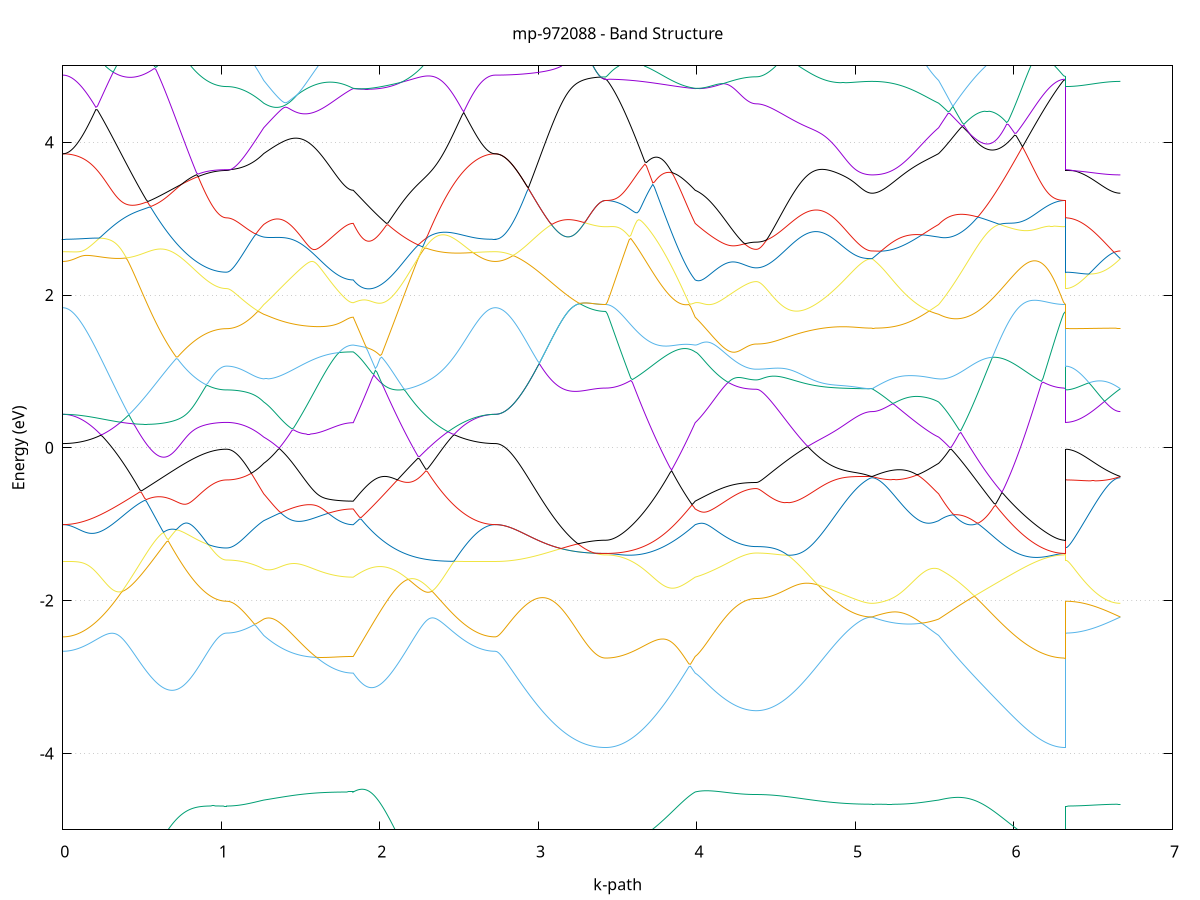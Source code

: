 set title 'mp-972088 - Band Structure'
set xlabel 'k-path'
set ylabel 'Energy (eV)'
set grid y
set yrange [-5:5]
set terminal png size 800,600
set output 'mp-972088_bands_gnuplot.png'
plot '-' using 1:2 with lines notitle, '-' using 1:2 with lines notitle, '-' using 1:2 with lines notitle, '-' using 1:2 with lines notitle, '-' using 1:2 with lines notitle, '-' using 1:2 with lines notitle, '-' using 1:2 with lines notitle, '-' using 1:2 with lines notitle, '-' using 1:2 with lines notitle, '-' using 1:2 with lines notitle, '-' using 1:2 with lines notitle, '-' using 1:2 with lines notitle, '-' using 1:2 with lines notitle, '-' using 1:2 with lines notitle, '-' using 1:2 with lines notitle, '-' using 1:2 with lines notitle, '-' using 1:2 with lines notitle, '-' using 1:2 with lines notitle, '-' using 1:2 with lines notitle, '-' using 1:2 with lines notitle, '-' using 1:2 with lines notitle, '-' using 1:2 with lines notitle, '-' using 1:2 with lines notitle, '-' using 1:2 with lines notitle, '-' using 1:2 with lines notitle, '-' using 1:2 with lines notitle, '-' using 1:2 with lines notitle, '-' using 1:2 with lines notitle, '-' using 1:2 with lines notitle, '-' using 1:2 with lines notitle, '-' using 1:2 with lines notitle, '-' using 1:2 with lines notitle, '-' using 1:2 with lines notitle, '-' using 1:2 with lines notitle, '-' using 1:2 with lines notitle, '-' using 1:2 with lines notitle, '-' using 1:2 with lines notitle, '-' using 1:2 with lines notitle, '-' using 1:2 with lines notitle, '-' using 1:2 with lines notitle, '-' using 1:2 with lines notitle, '-' using 1:2 with lines notitle, '-' using 1:2 with lines notitle, '-' using 1:2 with lines notitle, '-' using 1:2 with lines notitle, '-' using 1:2 with lines notitle, '-' using 1:2 with lines notitle, '-' using 1:2 with lines notitle, '-' using 1:2 with lines notitle, '-' using 1:2 with lines notitle, '-' using 1:2 with lines notitle, '-' using 1:2 with lines notitle, '-' using 1:2 with lines notitle, '-' using 1:2 with lines notitle, '-' using 1:2 with lines notitle, '-' using 1:2 with lines notitle, '-' using 1:2 with lines notitle, '-' using 1:2 with lines notitle, '-' using 1:2 with lines notitle, '-' using 1:2 with lines notitle, '-' using 1:2 with lines notitle, '-' using 1:2 with lines notitle, '-' using 1:2 with lines notitle, '-' using 1:2 with lines notitle
0.000000 -48.615331
0.009933 -48.615231
0.019865 -48.615231
0.029798 -48.615031
0.039731 -48.614931
0.049663 -48.614731
0.059596 -48.614431
0.069529 -48.614131
0.079461 -48.613731
0.089394 -48.613331
0.099327 -48.612931
0.109259 -48.612431
0.119192 -48.611931
0.129125 -48.611331
0.139057 -48.610731
0.148990 -48.610031
0.158923 -48.609331
0.168855 -48.608531
0.178788 -48.607731
0.188721 -48.606931
0.198653 -48.606031
0.208586 -48.605131
0.218519 -48.604131
0.228451 -48.603131
0.238384 -48.602031
0.248317 -48.600931
0.258249 -48.599831
0.268182 -48.598731
0.278115 -48.597531
0.288047 -48.596231
0.297980 -48.595031
0.307913 -48.593731
0.317845 -48.592331
0.327778 -48.590931
0.337711 -48.589531
0.347643 -48.588131
0.357576 -48.586631
0.367509 -48.585131
0.377441 -48.583631
0.387374 -48.582131
0.397307 -48.580531
0.407239 -48.578931
0.417172 -48.577331
0.427105 -48.575631
0.437037 -48.574031
0.446970 -48.572331
0.456903 -48.570531
0.466835 -48.568831
0.476768 -48.567131
0.486701 -48.565331
0.496633 -48.563531
0.506566 -48.561731
0.516499 -48.559931
0.526431 -48.558031
0.536364 -48.556231
0.546297 -48.554331
0.556229 -48.552531
0.566162 -48.550631
0.576094 -48.548731
0.586027 -48.546831
0.595960 -48.544931
0.605892 -48.543031
0.615825 -48.541131
0.625758 -48.539231
0.635690 -48.537331
0.645623 -48.535431
0.655556 -48.533531
0.665488 -48.531531
0.675421 -48.529631
0.685354 -48.527731
0.695286 -48.525831
0.705219 -48.523931
0.715152 -48.522031
0.725084 -48.520131
0.735017 -48.518231
0.744950 -48.516331
0.754882 -48.514431
0.764815 -48.512631
0.774748 -48.510731
0.784680 -48.508931
0.794613 -48.507031
0.804546 -48.505231
0.814478 -48.503431
0.824411 -48.501631
0.834344 -48.499831
0.844276 -48.498131
0.854209 -48.496331
0.864142 -48.494631
0.874074 -48.492931
0.884007 -48.491231
0.893940 -48.489531
0.903872 -48.487931
0.913805 -48.486231
0.923738 -48.484731
0.933670 -48.483131
0.943603 -48.481631
0.953536 -48.480131
0.963468 -48.478631
0.973401 -48.477231
0.983334 -48.475931
0.993266 -48.474731
1.003199 -48.473731
1.013132 -48.472831
1.023064 -48.472231
1.032997 -48.472031
1.032997 -48.472031
1.042769 -48.472031
1.052540 -48.472031
1.062312 -48.471931
1.072083 -48.471831
1.081855 -48.472031
1.091626 -48.472231
1.101398 -48.472431
1.111169 -48.472731
1.120941 -48.473131
1.130712 -48.473431
1.140484 -48.473831
1.150255 -48.474331
1.160027 -48.474831
1.169798 -48.475331
1.179570 -48.475831
1.189341 -48.476431
1.199113 -48.477031
1.208884 -48.477731
1.218656 -48.478431
1.228427 -48.479131
1.238199 -48.479931
1.247970 -48.480731
1.257742 -48.481531
1.267513 -48.482331
1.267513 -48.482331
1.277419 -48.483031
1.287324 -48.483631
1.297229 -48.484231
1.307135 -48.484831
1.317040 -48.485431
1.326946 -48.486031
1.336851 -48.486631
1.346757 -48.487231
1.356662 -48.487731
1.366568 -48.488331
1.376473 -48.488931
1.386379 -48.489431
1.396284 -48.490031
1.406190 -48.490531
1.416095 -48.491031
1.426000 -48.491631
1.435906 -48.492131
1.445811 -48.492631
1.455717 -48.493131
1.465622 -48.493631
1.475528 -48.494031
1.485433 -48.494531
1.495339 -48.495031
1.505244 -48.495431
1.515150 -48.495931
1.525055 -48.496331
1.534961 -48.496731
1.544866 -48.497131
1.554771 -48.497531
1.564677 -48.497931
1.574582 -48.498231
1.584488 -48.498631
1.594393 -48.498931
1.604299 -48.499331
1.614204 -48.499631
1.624110 -48.499931
1.634015 -48.500231
1.643921 -48.500531
1.653826 -48.500731
1.663732 -48.501031
1.673637 -48.501231
1.683542 -48.501431
1.693448 -48.501631
1.703353 -48.501831
1.713259 -48.502031
1.723164 -48.502231
1.733070 -48.502331
1.742975 -48.502531
1.752881 -48.502631
1.762786 -48.502731
1.772692 -48.502831
1.782597 -48.502931
1.792503 -48.503031
1.802408 -48.503031
1.812313 -48.503131
1.822219 -48.503131
1.832124 -48.503131
1.832124 -48.503131
1.842083 -48.501331
1.852041 -48.499631
1.862000 -48.497831
1.871958 -48.496031
1.881917 -48.494231
1.891876 -48.494331
1.901834 -48.496031
1.911793 -48.497831
1.921751 -48.499731
1.931710 -48.501531
1.941668 -48.503431
1.951627 -48.505331
1.961585 -48.507331
1.971544 -48.509231
1.981502 -48.511231
1.991461 -48.513231
2.001419 -48.515231
2.011378 -48.517231
2.021336 -48.519231
2.031295 -48.521331
2.041253 -48.523331
2.051212 -48.525431
2.061170 -48.527431
2.071129 -48.529531
2.081087 -48.531631
2.091046 -48.533631
2.101005 -48.535731
2.110963 -48.537831
2.120922 -48.539831
2.130880 -48.541931
2.140839 -48.543931
2.150797 -48.545931
2.160756 -48.547931
2.170714 -48.550031
2.180673 -48.552031
2.190631 -48.553931
2.200590 -48.555931
2.210548 -48.557931
2.220507 -48.559831
2.230465 -48.561731
2.240424 -48.563631
2.250382 -48.565531
2.260341 -48.567331
2.270299 -48.569231
2.280258 -48.571031
2.290216 -48.572831
2.300175 -48.574531
2.310134 -48.576331
2.320092 -48.578031
2.330051 -48.579631
2.340009 -48.581331
2.349968 -48.582931
2.359926 -48.584531
2.369885 -48.586031
2.379843 -48.587531
2.389802 -48.589031
2.399760 -48.590531
2.409719 -48.591931
2.419677 -48.593331
2.429636 -48.594631
2.439594 -48.595931
2.449553 -48.597231
2.459511 -48.598431
2.469470 -48.599631
2.479428 -48.600831
2.489387 -48.601931
2.499345 -48.602931
2.509304 -48.604031
2.519262 -48.604931
2.529221 -48.605931
2.539180 -48.606831
2.549138 -48.607631
2.559097 -48.608531
2.569055 -48.609231
2.579014 -48.609931
2.588972 -48.610631
2.598931 -48.611331
2.608889 -48.611831
2.618848 -48.612431
2.628806 -48.612931
2.638765 -48.613331
2.648723 -48.613731
2.658682 -48.614131
2.668640 -48.614431
2.678599 -48.614731
2.688557 -48.614931
2.698516 -48.615031
2.708474 -48.615231
2.718433 -48.615231
2.728391 -48.615331
2.728391 -48.615331
2.738335 -48.615231
2.748279 -48.615231
2.758223 -48.615131
2.768167 -48.614931
2.778111 -48.614731
2.788054 -48.614531
2.797998 -48.614331
2.807942 -48.614031
2.817886 -48.613631
2.827830 -48.613231
2.837773 -48.612831
2.847717 -48.612431
2.857661 -48.611931
2.867605 -48.611331
2.877549 -48.610731
2.887492 -48.610131
2.897436 -48.609531
2.907380 -48.608831
2.917324 -48.608131
2.927268 -48.607331
2.937211 -48.606631
2.947155 -48.605731
2.957099 -48.604931
2.967043 -48.604031
2.976987 -48.603131
2.986931 -48.602131
2.996874 -48.601231
3.006818 -48.600231
3.016762 -48.599131
3.026706 -48.598131
3.036650 -48.597031
3.046593 -48.595931
3.056537 -48.594831
3.066481 -48.593731
3.076425 -48.592531
3.086369 -48.591331
3.096312 -48.590131
3.106256 -48.588931
3.116200 -48.587731
3.126144 -48.586531
3.136088 -48.585231
3.146032 -48.584031
3.155975 -48.582831
3.165919 -48.581531
3.175863 -48.580331
3.185807 -48.579031
3.195751 -48.577831
3.205694 -48.576631
3.215638 -48.575431
3.225582 -48.574231
3.235526 -48.573031
3.245470 -48.571831
3.255413 -48.570731
3.265357 -48.569631
3.275301 -48.568631
3.285245 -48.567531
3.295189 -48.566631
3.305132 -48.565631
3.315076 -48.564831
3.325020 -48.563931
3.334964 -48.563231
3.344908 -48.562531
3.354852 -48.561931
3.364795 -48.561331
3.374739 -48.560831
3.384683 -48.560531
3.394627 -48.560131
3.404571 -48.559931
3.414514 -48.559831
3.424458 -48.559831
3.424458 -48.559831
3.434364 -48.559731
3.444269 -48.559731
3.454175 -48.559631
3.464080 -48.559431
3.473986 -48.559331
3.483891 -48.559031
3.493796 -48.558831
3.503702 -48.558531
3.513607 -48.558231
3.523513 -48.557831
3.533418 -48.557431
3.543324 -48.556931
3.553229 -48.556431
3.563135 -48.555931
3.573040 -48.555331
3.582946 -48.554731
3.592851 -48.554131
3.602756 -48.553431
3.612662 -48.552731
3.622567 -48.552031
3.632473 -48.551231
3.642378 -48.550331
3.652284 -48.549531
3.662189 -48.548631
3.672095 -48.547731
3.682000 -48.546731
3.691906 -48.545731
3.701811 -48.544731
3.711717 -48.543631
3.721622 -48.542531
3.731527 -48.541431
3.741433 -48.540331
3.751338 -48.539131
3.761244 -48.537931
3.771149 -48.536631
3.781055 -48.535431
3.790960 -48.534131
3.800866 -48.532731
3.810771 -48.531431
3.820677 -48.530031
3.830582 -48.528631
3.840488 -48.527131
3.850393 -48.525731
3.860298 -48.524231
3.870204 -48.522731
3.880109 -48.521231
3.890015 -48.519631
3.899920 -48.518131
3.909826 -48.516531
3.919731 -48.514831
3.929637 -48.513231
3.939542 -48.511631
3.949448 -48.509931
3.959353 -48.508231
3.969259 -48.506531
3.979164 -48.504831
3.989069 -48.503131
3.989069 -48.503131
3.998955 -48.502431
4.008840 -48.501931
4.018725 -48.501531
4.028610 -48.501331
4.038495 -48.501231
4.048380 -48.501331
4.058265 -48.501531
4.068151 -48.501931
4.078036 -48.502331
4.087921 -48.502831
4.097806 -48.503431
4.107691 -48.503931
4.117576 -48.504531
4.127461 -48.505231
4.137347 -48.505831
4.147232 -48.506431
4.157117 -48.507031
4.167002 -48.507631
4.176887 -48.508231
4.186772 -48.508731
4.196657 -48.509331
4.206543 -48.509831
4.216428 -48.510331
4.226313 -48.510831
4.236198 -48.511231
4.246083 -48.511631
4.255968 -48.512031
4.265853 -48.512431
4.275739 -48.512731
4.285624 -48.513031
4.295509 -48.513331
4.305394 -48.513531
4.315279 -48.513731
4.325164 -48.513931
4.335049 -48.514131
4.344935 -48.514231
4.354820 -48.514231
4.364705 -48.514331
4.374590 -48.514331
4.374590 -48.514331
4.384461 -48.514331
4.394332 -48.514331
4.404202 -48.514231
4.414073 -48.514131
4.423944 -48.514031
4.433815 -48.513931
4.443686 -48.513831
4.453556 -48.513631
4.463427 -48.513431
4.473298 -48.513231
4.483169 -48.513031
4.493040 -48.512831
4.502910 -48.512531
4.512781 -48.512231
4.522652 -48.511931
4.532523 -48.511631
4.542394 -48.511231
4.552264 -48.510931
4.562135 -48.510531
4.572006 -48.510131
4.581877 -48.509631
4.591748 -48.509231
4.601618 -48.508731
4.611489 -48.508231
4.621360 -48.507731
4.631231 -48.507231
4.641102 -48.506731
4.650972 -48.506131
4.660843 -48.505531
4.670714 -48.504931
4.680585 -48.504331
4.690456 -48.503731
4.700326 -48.503131
4.710197 -48.502431
4.720068 -48.501731
4.729939 -48.501031
4.739810 -48.500331
4.749680 -48.499631
4.759551 -48.498931
4.769422 -48.498231
4.779293 -48.497431
4.789164 -48.496631
4.799034 -48.495831
4.808905 -48.495131
4.818776 -48.494231
4.828647 -48.493431
4.838518 -48.492631
4.848388 -48.491831
4.858259 -48.490931
4.868130 -48.490131
4.878001 -48.489231
4.887872 -48.488331
4.897742 -48.487531
4.907613 -48.486631
4.917484 -48.485731
4.927355 -48.484831
4.937226 -48.483931
4.947096 -48.483031
4.956967 -48.482131
4.966838 -48.481231
4.976709 -48.480331
4.986580 -48.479531
4.996450 -48.478631
5.006321 -48.477731
5.016192 -48.476931
5.026063 -48.476031
5.035934 -48.475231
5.045804 -48.474431
5.055675 -48.473731
5.065546 -48.473131
5.075417 -48.472531
5.085288 -48.472131
5.095158 -48.471831
5.105029 -48.471831
5.105029 -48.471831
5.115021 -48.471831
5.125014 -48.471931
5.135006 -48.472031
5.144998 -48.472231
5.154990 -48.472431
5.164982 -48.472731
5.174975 -48.473031
5.184967 -48.473331
5.194959 -48.473631
5.204951 -48.473931
5.214943 -48.474231
5.224936 -48.474531
5.234928 -48.474831
5.244920 -48.475131
5.254912 -48.475431
5.264904 -48.475731
5.274897 -48.475931
5.284889 -48.476231
5.294881 -48.476531
5.304873 -48.476731
5.314865 -48.476931
5.324858 -48.477231
5.334850 -48.477431
5.344842 -48.477631
5.354834 -48.477831
5.364826 -48.478031
5.374819 -48.478231
5.384811 -48.478431
5.394803 -48.478531
5.404795 -48.478731
5.414787 -48.478931
5.424780 -48.479131
5.434772 -48.479331
5.444764 -48.479631
5.454756 -48.479831
5.464749 -48.480131
5.474741 -48.480431
5.484733 -48.480731
5.494725 -48.481031
5.504717 -48.481431
5.514710 -48.481931
5.524702 -48.482331
5.524702 -48.482331
5.534683 -48.483231
5.544664 -48.484231
5.554645 -48.485131
5.564626 -48.486131
5.574607 -48.487131
5.584588 -48.488231
5.594569 -48.489231
5.604550 -48.490331
5.614531 -48.491431
5.624512 -48.492631
5.634493 -48.493731
5.644474 -48.494931
5.654455 -48.496131
5.664436 -48.497331
5.674417 -48.498631
5.684398 -48.499831
5.694379 -48.501131
5.704360 -48.502331
5.714341 -48.503631
5.724322 -48.504931
5.734303 -48.506231
5.744284 -48.507531
5.754265 -48.508931
5.764246 -48.510231
5.774227 -48.511531
5.784208 -48.512931
5.794189 -48.514231
5.804170 -48.515531
5.814151 -48.516931
5.824132 -48.518231
5.834113 -48.519531
5.844094 -48.520931
5.854075 -48.522231
5.864056 -48.523531
5.874037 -48.524831
5.884018 -48.526131
5.893999 -48.527431
5.903980 -48.528731
5.913961 -48.530031
5.923942 -48.531331
5.933923 -48.532531
5.943904 -48.533731
5.953885 -48.534931
5.963866 -48.536131
5.973847 -48.537331
5.983828 -48.538531
5.993809 -48.539631
6.003790 -48.540731
6.013771 -48.541831
6.023752 -48.542831
6.033733 -48.543931
6.043714 -48.544931
6.053695 -48.545931
6.063676 -48.546831
6.073657 -48.547831
6.083638 -48.548731
6.093619 -48.549531
6.103600 -48.550431
6.113581 -48.551231
6.123562 -48.551931
6.133543 -48.552731
6.143524 -48.553431
6.153505 -48.554131
6.163486 -48.554731
6.173467 -48.555331
6.183448 -48.555931
6.193429 -48.556431
6.203410 -48.556931
6.213392 -48.557331
6.223373 -48.557831
6.233354 -48.558131
6.243335 -48.558531
6.253316 -48.558831
6.263297 -48.559031
6.273278 -48.559331
6.283259 -48.559431
6.293240 -48.559631
6.303221 -48.559731
6.313202 -48.559731
6.323183 -48.559831
6.323183 -48.472031
6.333126 -48.472031
6.343070 -48.472031
6.353014 -48.472031
6.362958 -48.472031
6.372902 -48.472031
6.382845 -48.472031
6.392789 -48.472031
6.402733 -48.472031
6.412677 -48.472031
6.422621 -48.472031
6.432565 -48.472031
6.442508 -48.472031
6.452452 -48.472031
6.462396 -48.472031
6.472340 -48.472031
6.482284 -48.472031
6.492227 -48.472031
6.502171 -48.472031
6.512115 -48.471931
6.522059 -48.471931
6.532003 -48.471931
6.541946 -48.471931
6.551890 -48.471931
6.561834 -48.471931
6.571778 -48.471931
6.581722 -48.471931
6.591665 -48.471931
6.601609 -48.471831
6.611553 -48.471831
6.621497 -48.471831
6.631441 -48.471831
6.641385 -48.471831
6.651328 -48.471831
6.661272 -48.471831
6.671216 -48.471831
e
0.000000 -48.406731
0.009933 -48.406731
0.019865 -48.406731
0.029798 -48.406731
0.039731 -48.406731
0.049663 -48.406831
0.059596 -48.406831
0.069529 -48.406931
0.079461 -48.406931
0.089394 -48.407031
0.099327 -48.407131
0.109259 -48.407131
0.119192 -48.407231
0.129125 -48.407331
0.139057 -48.407431
0.148990 -48.407531
0.158923 -48.407631
0.168855 -48.407831
0.178788 -48.407931
0.188721 -48.408031
0.198653 -48.408231
0.208586 -48.408431
0.218519 -48.408531
0.228451 -48.408731
0.238384 -48.408931
0.248317 -48.409131
0.258249 -48.409331
0.268182 -48.409531
0.278115 -48.409731
0.288047 -48.409931
0.297980 -48.410231
0.307913 -48.410431
0.317845 -48.410731
0.327778 -48.410931
0.337711 -48.411231
0.347643 -48.411531
0.357576 -48.411831
0.367509 -48.412131
0.377441 -48.412431
0.387374 -48.412931
0.397307 -48.414131
0.407239 -48.415331
0.417172 -48.416531
0.427105 -48.417831
0.437037 -48.419031
0.446970 -48.420331
0.456903 -48.421531
0.466835 -48.422831
0.476768 -48.424131
0.486701 -48.425331
0.496633 -48.426631
0.506566 -48.427931
0.516499 -48.429231
0.526431 -48.430531
0.536364 -48.431831
0.546297 -48.433031
0.556229 -48.434331
0.566162 -48.435631
0.576094 -48.436931
0.586027 -48.438131
0.595960 -48.439431
0.605892 -48.440631
0.615825 -48.441831
0.625758 -48.443031
0.635690 -48.444231
0.645623 -48.445431
0.655556 -48.446631
0.665488 -48.447831
0.675421 -48.448931
0.685354 -48.450031
0.695286 -48.451131
0.705219 -48.452231
0.715152 -48.453331
0.725084 -48.454331
0.735017 -48.455331
0.744950 -48.456331
0.754882 -48.457331
0.764815 -48.458231
0.774748 -48.459131
0.784680 -48.460031
0.794613 -48.460931
0.804546 -48.461731
0.814478 -48.462531
0.824411 -48.463331
0.834344 -48.464031
0.844276 -48.464731
0.854209 -48.465431
0.864142 -48.466031
0.874074 -48.466631
0.884007 -48.467231
0.893940 -48.467831
0.903872 -48.468331
0.913805 -48.468731
0.923738 -48.469231
0.933670 -48.469631
0.943603 -48.469931
0.953536 -48.470231
0.963468 -48.470531
0.973401 -48.470831
0.983334 -48.471031
0.993266 -48.471231
1.003199 -48.471331
1.013132 -48.471431
1.023064 -48.471431
1.032997 -48.471531
1.032997 -48.471531
1.042769 -48.471531
1.052540 -48.471531
1.062312 -48.471631
1.072083 -48.471731
1.081855 -48.471631
1.091626 -48.471431
1.101398 -48.471131
1.111169 -48.470931
1.120941 -48.470531
1.130712 -48.470231
1.140484 -48.469831
1.150255 -48.469431
1.160027 -48.468931
1.169798 -48.468431
1.179570 -48.467931
1.189341 -48.467431
1.199113 -48.466831
1.208884 -48.466231
1.218656 -48.465531
1.228427 -48.464831
1.238199 -48.464131
1.247970 -48.463331
1.257742 -48.462631
1.267513 -48.461831
1.267513 -48.461831
1.277419 -48.462431
1.287324 -48.463131
1.297229 -48.463731
1.307135 -48.464431
1.317040 -48.465131
1.326946 -48.465731
1.336851 -48.466431
1.346757 -48.467031
1.356662 -48.467731
1.366568 -48.468331
1.376473 -48.468931
1.386379 -48.469531
1.396284 -48.470131
1.406190 -48.470731
1.416095 -48.471331
1.426000 -48.471931
1.435906 -48.472531
1.445811 -48.473031
1.455717 -48.473631
1.465622 -48.474131
1.475528 -48.474631
1.485433 -48.475231
1.495339 -48.475731
1.505244 -48.476231
1.515150 -48.476631
1.525055 -48.477131
1.534961 -48.477631
1.544866 -48.478031
1.554771 -48.478431
1.564677 -48.478931
1.574582 -48.479331
1.584488 -48.479631
1.594393 -48.480031
1.604299 -48.480431
1.614204 -48.480731
1.624110 -48.481131
1.634015 -48.481431
1.643921 -48.481731
1.653826 -48.482031
1.663732 -48.482331
1.673637 -48.482531
1.683542 -48.482831
1.693448 -48.483031
1.703353 -48.483231
1.713259 -48.483431
1.723164 -48.483631
1.733070 -48.483831
1.742975 -48.483931
1.752881 -48.484131
1.762786 -48.484231
1.772692 -48.484331
1.782597 -48.484431
1.792503 -48.484531
1.802408 -48.484531
1.812313 -48.484631
1.822219 -48.484631
1.832124 -48.484631
1.832124 -48.484631
1.842083 -48.486131
1.852041 -48.487631
1.862000 -48.489231
1.871958 -48.490931
1.881917 -48.492631
1.891876 -48.492431
1.901834 -48.490631
1.911793 -48.488831
1.921751 -48.486931
1.931710 -48.485131
1.941668 -48.483331
1.951627 -48.481431
1.961585 -48.479631
1.971544 -48.477731
1.981502 -48.475931
1.991461 -48.474031
2.001419 -48.472131
2.011378 -48.470331
2.021336 -48.468431
2.031295 -48.466631
2.041253 -48.464731
2.051212 -48.462931
2.061170 -48.461131
2.071129 -48.459231
2.081087 -48.457431
2.091046 -48.455631
2.101005 -48.453831
2.110963 -48.452031
2.120922 -48.450231
2.130880 -48.448431
2.140839 -48.446631
2.150797 -48.444831
2.160756 -48.443131
2.170714 -48.441431
2.180673 -48.439631
2.190631 -48.437931
2.200590 -48.436331
2.210548 -48.434631
2.220507 -48.432931
2.230465 -48.431331
2.240424 -48.429731
2.250382 -48.428131
2.260341 -48.426531
2.270299 -48.425031
2.280258 -48.423431
2.290216 -48.421931
2.300175 -48.420531
2.310134 -48.419031
2.320092 -48.417631
2.330051 -48.416231
2.340009 -48.414831
2.349968 -48.413431
2.359926 -48.412131
2.369885 -48.411231
2.379843 -48.411031
2.389802 -48.410831
2.399760 -48.410531
2.409719 -48.410331
2.419677 -48.410131
2.429636 -48.409931
2.439594 -48.409731
2.449553 -48.409531
2.459511 -48.409331
2.469470 -48.409131
2.479428 -48.408931
2.489387 -48.408831
2.499345 -48.408631
2.509304 -48.408431
2.519262 -48.408331
2.529221 -48.408131
2.539180 -48.408031
2.549138 -48.407931
2.559097 -48.407731
2.569055 -48.407631
2.579014 -48.407531
2.588972 -48.407431
2.598931 -48.407331
2.608889 -48.407231
2.618848 -48.407131
2.628806 -48.407131
2.638765 -48.407031
2.648723 -48.406931
2.658682 -48.406931
2.668640 -48.406831
2.678599 -48.406831
2.688557 -48.406731
2.698516 -48.406731
2.708474 -48.406731
2.718433 -48.406731
2.728391 -48.406731
2.728391 -48.406731
2.738335 -48.406731
2.748279 -48.406831
2.758223 -48.406931
2.768167 -48.407031
2.778111 -48.407231
2.788054 -48.407431
2.797998 -48.407731
2.807942 -48.408031
2.817886 -48.408431
2.827830 -48.408831
2.837773 -48.409231
2.847717 -48.409731
2.857661 -48.410231
2.867605 -48.410731
2.877549 -48.411331
2.887492 -48.412031
2.897436 -48.412631
2.907380 -48.413331
2.917324 -48.414131
2.927268 -48.414831
2.937211 -48.415631
2.947155 -48.416531
2.957099 -48.417431
2.967043 -48.418331
2.976987 -48.419231
2.986931 -48.420231
2.996874 -48.421231
3.006818 -48.422231
3.016762 -48.423331
3.026706 -48.424331
3.036650 -48.425431
3.046593 -48.426631
3.056537 -48.427731
3.066481 -48.428931
3.076425 -48.430131
3.086369 -48.431331
3.096312 -48.432531
3.106256 -48.433731
3.116200 -48.435031
3.126144 -48.436231
3.136088 -48.437531
3.146032 -48.438831
3.155975 -48.440031
3.165919 -48.441331
3.175863 -48.442631
3.185807 -48.443831
3.195751 -48.445131
3.205694 -48.446431
3.215638 -48.447631
3.225582 -48.448831
3.235526 -48.450031
3.245470 -48.451231
3.255413 -48.452331
3.265357 -48.453431
3.275301 -48.454531
3.285245 -48.455631
3.295189 -48.456631
3.305132 -48.457531
3.315076 -48.458431
3.325020 -48.459231
3.334964 -48.460031
3.344908 -48.460731
3.354852 -48.461331
3.364795 -48.461931
3.374739 -48.462431
3.384683 -48.462831
3.394627 -48.463131
3.404571 -48.463331
3.414514 -48.463431
3.424458 -48.463531
3.424458 -48.463531
3.434364 -48.463531
3.444269 -48.463531
3.454175 -48.463531
3.464080 -48.463531
3.473986 -48.463531
3.483891 -48.463431
3.493796 -48.463431
3.503702 -48.463431
3.513607 -48.463431
3.523513 -48.463431
3.533418 -48.463431
3.543324 -48.463431
3.553229 -48.463431
3.563135 -48.463431
3.573040 -48.463431
3.582946 -48.463431
3.592851 -48.463531
3.602756 -48.463531
3.612662 -48.463531
3.622567 -48.463531
3.632473 -48.463631
3.642378 -48.463631
3.652284 -48.463731
3.662189 -48.463731
3.672095 -48.463831
3.682000 -48.463931
3.691906 -48.464031
3.701811 -48.464231
3.711717 -48.464331
3.721622 -48.464531
3.731527 -48.464731
3.741433 -48.464931
3.751338 -48.465131
3.761244 -48.465431
3.771149 -48.465731
3.781055 -48.466031
3.790960 -48.466431
3.800866 -48.466831
3.810771 -48.467331
3.820677 -48.467831
3.830582 -48.468331
3.840488 -48.468931
3.850393 -48.469631
3.860298 -48.470331
3.870204 -48.471031
3.880109 -48.471831
3.890015 -48.472731
3.899920 -48.473631
3.909826 -48.474631
3.919731 -48.475731
3.929637 -48.476831
3.939542 -48.477931
3.949448 -48.479131
3.959353 -48.480431
3.969259 -48.481831
3.979164 -48.483131
3.989069 -48.484631
3.989069 -48.484631
3.998955 -48.485231
4.008840 -48.485631
4.018725 -48.485931
4.028610 -48.486031
4.038495 -48.486031
4.048380 -48.485831
4.058265 -48.485531
4.068151 -48.485231
4.078036 -48.484731
4.087921 -48.484131
4.097806 -48.483631
4.107691 -48.483031
4.117576 -48.482331
4.127461 -48.481731
4.137347 -48.481131
4.147232 -48.480531
4.157117 -48.479931
4.167002 -48.479331
4.176887 -48.478731
4.186772 -48.478231
4.196657 -48.477731
4.206543 -48.477231
4.216428 -48.476731
4.226313 -48.476331
4.236198 -48.475931
4.246083 -48.475531
4.255968 -48.475131
4.265853 -48.474831
4.275739 -48.474531
4.285624 -48.474331
4.295509 -48.474031
4.305394 -48.473831
4.315279 -48.473631
4.325164 -48.473531
4.335049 -48.473331
4.344935 -48.473231
4.354820 -48.473231
4.364705 -48.473131
4.374590 -48.473131
4.374590 -48.473131
4.384461 -48.473131
4.394332 -48.473131
4.404202 -48.473131
4.414073 -48.473131
4.423944 -48.473131
4.433815 -48.473131
4.443686 -48.473131
4.453556 -48.473131
4.463427 -48.473131
4.473298 -48.473031
4.483169 -48.473031
4.493040 -48.473031
4.502910 -48.473031
4.512781 -48.473031
4.522652 -48.473031
4.532523 -48.473031
4.542394 -48.472931
4.552264 -48.472931
4.562135 -48.472931
4.572006 -48.472931
4.581877 -48.472931
4.591748 -48.472831
4.601618 -48.472831
4.611489 -48.472831
4.621360 -48.472831
4.631231 -48.472731
4.641102 -48.472731
4.650972 -48.472731
4.660843 -48.472731
4.670714 -48.472631
4.680585 -48.472631
4.690456 -48.472631
4.700326 -48.472531
4.710197 -48.472531
4.720068 -48.472531
4.729939 -48.472531
4.739810 -48.472431
4.749680 -48.472431
4.759551 -48.472431
4.769422 -48.472331
4.779293 -48.472331
4.789164 -48.472331
4.799034 -48.472331
4.808905 -48.472231
4.818776 -48.472231
4.828647 -48.472231
4.838518 -48.472131
4.848388 -48.472131
4.858259 -48.472131
4.868130 -48.472131
4.878001 -48.472031
4.887872 -48.472031
4.897742 -48.472031
4.907613 -48.472031
4.917484 -48.472031
4.927355 -48.471931
4.937226 -48.471931
4.947096 -48.471931
4.956967 -48.471931
4.966838 -48.471931
4.976709 -48.471931
4.986580 -48.471831
4.996450 -48.471831
5.006321 -48.471831
5.016192 -48.471831
5.026063 -48.471831
5.035934 -48.471831
5.045804 -48.471831
5.055675 -48.471831
5.065546 -48.471831
5.075417 -48.471831
5.085288 -48.471831
5.095158 -48.471831
5.105029 -48.471831
5.105029 -48.471831
5.115021 -48.471831
5.125014 -48.471831
5.135006 -48.471731
5.144998 -48.471731
5.154990 -48.471731
5.164982 -48.471631
5.174975 -48.471531
5.184967 -48.471531
5.194959 -48.471431
5.204951 -48.471331
5.214943 -48.471131
5.224936 -48.471031
5.234928 -48.470931
5.244920 -48.470731
5.254912 -48.470531
5.264904 -48.470431
5.274897 -48.470231
5.284889 -48.470031
5.294881 -48.469831
5.304873 -48.469531
5.314865 -48.469331
5.324858 -48.469131
5.334850 -48.468831
5.344842 -48.468531
5.354834 -48.468231
5.364826 -48.468031
5.374819 -48.467631
5.384811 -48.467331
5.394803 -48.467031
5.404795 -48.466731
5.414787 -48.466331
5.424780 -48.466031
5.434772 -48.465631
5.444764 -48.465231
5.454756 -48.464831
5.464749 -48.464431
5.474741 -48.464031
5.484733 -48.463631
5.494725 -48.463131
5.504717 -48.462731
5.514710 -48.462231
5.524702 -48.461831
5.524702 -48.461831
5.534683 -48.461731
5.544664 -48.461731
5.554645 -48.461731
5.564626 -48.461731
5.574607 -48.461731
5.584588 -48.461831
5.594569 -48.461831
5.604550 -48.461831
5.614531 -48.461831
5.624512 -48.461931
5.634493 -48.461931
5.644474 -48.461931
5.654455 -48.461931
5.664436 -48.462031
5.674417 -48.462031
5.684398 -48.462031
5.694379 -48.462131
5.704360 -48.462131
5.714341 -48.462131
5.724322 -48.462231
5.734303 -48.462231
5.744284 -48.462231
5.754265 -48.462231
5.764246 -48.462331
5.774227 -48.462331
5.784208 -48.462331
5.794189 -48.462431
5.804170 -48.462431
5.814151 -48.462431
5.824132 -48.462531
5.834113 -48.462531
5.844094 -48.462531
5.854075 -48.462631
5.864056 -48.462631
5.874037 -48.462631
5.884018 -48.462731
5.893999 -48.462731
5.903980 -48.462731
5.913961 -48.462731
5.923942 -48.462831
5.933923 -48.462831
5.943904 -48.462831
5.953885 -48.462931
5.963866 -48.462931
5.973847 -48.462931
5.983828 -48.462931
5.993809 -48.463031
6.003790 -48.463031
6.013771 -48.463031
6.023752 -48.463131
6.033733 -48.463131
6.043714 -48.463131
6.053695 -48.463131
6.063676 -48.463131
6.073657 -48.463231
6.083638 -48.463231
6.093619 -48.463231
6.103600 -48.463231
6.113581 -48.463331
6.123562 -48.463331
6.133543 -48.463331
6.143524 -48.463331
6.153505 -48.463331
6.163486 -48.463331
6.173467 -48.463431
6.183448 -48.463431
6.193429 -48.463431
6.203410 -48.463431
6.213392 -48.463431
6.223373 -48.463431
6.233354 -48.463431
6.243335 -48.463431
6.253316 -48.463431
6.263297 -48.463431
6.273278 -48.463531
6.283259 -48.463531
6.293240 -48.463531
6.303221 -48.463531
6.313202 -48.463531
6.323183 -48.463531
6.323183 -48.471531
6.333126 -48.471531
6.343070 -48.471531
6.353014 -48.471531
6.362958 -48.471531
6.372902 -48.471531
6.382845 -48.471531
6.392789 -48.471531
6.402733 -48.471531
6.412677 -48.471531
6.422621 -48.471531
6.432565 -48.471531
6.442508 -48.471531
6.452452 -48.471531
6.462396 -48.471531
6.472340 -48.471531
6.482284 -48.471531
6.492227 -48.471531
6.502171 -48.471631
6.512115 -48.471631
6.522059 -48.471631
6.532003 -48.471631
6.541946 -48.471631
6.551890 -48.471631
6.561834 -48.471631
6.571778 -48.471631
6.581722 -48.471631
6.591665 -48.471731
6.601609 -48.471731
6.611553 -48.471731
6.621497 -48.471731
6.631441 -48.471731
6.641385 -48.471731
6.651328 -48.471731
6.661272 -48.471731
6.671216 -48.471831
e
0.000000 -48.386431
0.009933 -48.386531
0.019865 -48.386531
0.029798 -48.386631
0.039731 -48.386731
0.049663 -48.386931
0.059596 -48.387131
0.069529 -48.387431
0.079461 -48.387731
0.089394 -48.388031
0.099327 -48.388431
0.109259 -48.388831
0.119192 -48.389231
0.129125 -48.389731
0.139057 -48.390231
0.148990 -48.390831
0.158923 -48.391431
0.168855 -48.392031
0.178788 -48.392631
0.188721 -48.393331
0.198653 -48.394031
0.208586 -48.394831
0.218519 -48.395631
0.228451 -48.396431
0.238384 -48.397231
0.248317 -48.398131
0.258249 -48.399031
0.268182 -48.399931
0.278115 -48.400931
0.288047 -48.401931
0.297980 -48.402931
0.307913 -48.403931
0.317845 -48.405031
0.327778 -48.406031
0.337711 -48.407131
0.347643 -48.408331
0.357576 -48.409431
0.367509 -48.410531
0.377441 -48.411731
0.387374 -48.412731
0.397307 -48.413131
0.407239 -48.413431
0.417172 -48.413831
0.427105 -48.414231
0.437037 -48.414631
0.446970 -48.414931
0.456903 -48.415431
0.466835 -48.415831
0.476768 -48.416231
0.486701 -48.416631
0.496633 -48.417131
0.506566 -48.417631
0.516499 -48.418131
0.526431 -48.418531
0.536364 -48.419131
0.546297 -48.419631
0.556229 -48.420131
0.566162 -48.420731
0.576094 -48.421231
0.586027 -48.421831
0.595960 -48.422431
0.605892 -48.423031
0.615825 -48.423631
0.625758 -48.424331
0.635690 -48.424931
0.645623 -48.425631
0.655556 -48.426331
0.665488 -48.427031
0.675421 -48.427731
0.685354 -48.428431
0.695286 -48.429231
0.705219 -48.429931
0.715152 -48.430731
0.725084 -48.431531
0.735017 -48.432331
0.744950 -48.433231
0.754882 -48.434031
0.764815 -48.434931
0.774748 -48.435831
0.784680 -48.436731
0.794613 -48.437631
0.804546 -48.438631
0.814478 -48.439531
0.824411 -48.440531
0.834344 -48.441531
0.844276 -48.442531
0.854209 -48.443631
0.864142 -48.444631
0.874074 -48.445731
0.884007 -48.446831
0.893940 -48.447931
0.903872 -48.449031
0.913805 -48.450131
0.923738 -48.451231
0.933670 -48.452431
0.943603 -48.453531
0.953536 -48.454731
0.963468 -48.455831
0.973401 -48.456931
0.983334 -48.458031
0.993266 -48.459031
1.003199 -48.459931
1.013132 -48.460731
1.023064 -48.461231
1.032997 -48.461431
1.032997 -48.461431
1.042769 -48.461431
1.052540 -48.461431
1.062312 -48.461431
1.072083 -48.461431
1.081855 -48.461431
1.091626 -48.461431
1.101398 -48.461431
1.111169 -48.461431
1.120941 -48.461431
1.130712 -48.461431
1.140484 -48.461431
1.150255 -48.461531
1.160027 -48.461531
1.169798 -48.461531
1.179570 -48.461531
1.189341 -48.461531
1.199113 -48.461531
1.208884 -48.461531
1.218656 -48.461531
1.228427 -48.461631
1.238199 -48.461631
1.247970 -48.461631
1.257742 -48.461631
1.267513 -48.461631
1.267513 -48.461631
1.277419 -48.460531
1.287324 -48.459231
1.297229 -48.458031
1.307135 -48.456831
1.317040 -48.455531
1.326946 -48.454331
1.336851 -48.453231
1.346757 -48.452031
1.356662 -48.450831
1.366568 -48.449731
1.376473 -48.448631
1.386379 -48.447531
1.396284 -48.446431
1.406190 -48.445331
1.416095 -48.444331
1.426000 -48.443231
1.435906 -48.442231
1.445811 -48.441231
1.455717 -48.440231
1.465622 -48.439331
1.475528 -48.438331
1.485433 -48.437431
1.495339 -48.436531
1.505244 -48.435631
1.515150 -48.434831
1.525055 -48.434031
1.534961 -48.433131
1.544866 -48.432431
1.554771 -48.431631
1.564677 -48.430931
1.574582 -48.430231
1.584488 -48.429531
1.594393 -48.428831
1.604299 -48.428231
1.614204 -48.427531
1.624110 -48.427031
1.634015 -48.426431
1.643921 -48.425931
1.653826 -48.425331
1.663732 -48.424931
1.673637 -48.424431
1.683542 -48.424031
1.693448 -48.423631
1.703353 -48.423231
1.713259 -48.422831
1.723164 -48.422531
1.733070 -48.422231
1.742975 -48.422031
1.752881 -48.421731
1.762786 -48.421531
1.772692 -48.421331
1.782597 -48.421231
1.792503 -48.421031
1.802408 -48.420931
1.812313 -48.420931
1.822219 -48.420831
1.832124 -48.420831
1.832124 -48.420831
1.842083 -48.421031
1.852041 -48.421231
1.862000 -48.421431
1.871958 -48.421531
1.881917 -48.421631
1.891876 -48.421631
1.901834 -48.421631
1.911793 -48.421631
1.921751 -48.421631
1.931710 -48.421631
1.941668 -48.421531
1.951627 -48.421431
1.961585 -48.421331
1.971544 -48.421231
1.981502 -48.421031
1.991461 -48.420931
2.001419 -48.420731
2.011378 -48.420531
2.021336 -48.420331
2.031295 -48.420131
2.041253 -48.419931
2.051212 -48.419731
2.061170 -48.419531
2.071129 -48.419231
2.081087 -48.419031
2.091046 -48.418731
2.101005 -48.418531
2.110963 -48.418231
2.120922 -48.417931
2.130880 -48.417731
2.140839 -48.417431
2.150797 -48.417131
2.160756 -48.416831
2.170714 -48.416631
2.180673 -48.416331
2.190631 -48.416031
2.200590 -48.415731
2.210548 -48.415431
2.220507 -48.415231
2.230465 -48.414931
2.240424 -48.414631
2.250382 -48.414331
2.260341 -48.414131
2.270299 -48.413831
2.280258 -48.413531
2.290216 -48.413231
2.300175 -48.413031
2.310134 -48.412731
2.320092 -48.412531
2.330051 -48.412231
2.340009 -48.412031
2.349968 -48.411731
2.359926 -48.411531
2.369885 -48.410831
2.379843 -48.409531
2.389802 -48.408331
2.399760 -48.407131
2.409719 -48.405931
2.419677 -48.404731
2.429636 -48.403631
2.439594 -48.402531
2.449553 -48.401431
2.459511 -48.400431
2.469470 -48.399431
2.479428 -48.398531
2.489387 -48.397631
2.499345 -48.396731
2.509304 -48.395831
2.519262 -48.395031
2.529221 -48.394231
2.539180 -48.393531
2.549138 -48.392731
2.559097 -48.392131
2.569055 -48.391431
2.579014 -48.390831
2.588972 -48.390331
2.598931 -48.389731
2.608889 -48.389331
2.618848 -48.388831
2.628806 -48.388431
2.638765 -48.388031
2.648723 -48.387731
2.658682 -48.387431
2.668640 -48.387131
2.678599 -48.386931
2.688557 -48.386731
2.698516 -48.386631
2.708474 -48.386531
2.718433 -48.386531
2.728391 -48.386431
2.728391 -48.386431
2.738335 -48.386431
2.748279 -48.386431
2.758223 -48.386431
2.768167 -48.386431
2.778111 -48.386431
2.788054 -48.386431
2.797998 -48.386431
2.807942 -48.386431
2.817886 -48.386431
2.827830 -48.386531
2.837773 -48.386531
2.847717 -48.386531
2.857661 -48.386531
2.867605 -48.386531
2.877549 -48.386531
2.887492 -48.386531
2.897436 -48.386531
2.907380 -48.386531
2.917324 -48.386531
2.927268 -48.386531
2.937211 -48.386531
2.947155 -48.386531
2.957099 -48.386531
2.967043 -48.386531
2.976987 -48.386631
2.986931 -48.386631
2.996874 -48.386631
3.006818 -48.386631
3.016762 -48.386631
3.026706 -48.386631
3.036650 -48.386631
3.046593 -48.386631
3.056537 -48.386631
3.066481 -48.386631
3.076425 -48.386631
3.086369 -48.386731
3.096312 -48.386731
3.106256 -48.386731
3.116200 -48.386731
3.126144 -48.386731
3.136088 -48.386731
3.146032 -48.386731
3.155975 -48.386731
3.165919 -48.386731
3.175863 -48.386731
3.185807 -48.386731
3.195751 -48.386831
3.205694 -48.386831
3.215638 -48.386831
3.225582 -48.386831
3.235526 -48.386831
3.245470 -48.386831
3.255413 -48.386831
3.265357 -48.386831
3.275301 -48.386831
3.285245 -48.386831
3.295189 -48.386831
3.305132 -48.386831
3.315076 -48.386831
3.325020 -48.386831
3.334964 -48.386831
3.344908 -48.386831
3.354852 -48.386831
3.364795 -48.386831
3.374739 -48.386931
3.384683 -48.386931
3.394627 -48.386931
3.404571 -48.386931
3.414514 -48.386931
3.424458 -48.386931
3.424458 -48.386931
3.434364 -48.386931
3.444269 -48.386931
3.454175 -48.387031
3.464080 -48.387231
3.473986 -48.387331
3.483891 -48.387631
3.493796 -48.387831
3.503702 -48.388131
3.513607 -48.388431
3.523513 -48.388831
3.533418 -48.389231
3.543324 -48.389631
3.553229 -48.390131
3.563135 -48.390631
3.573040 -48.391131
3.582946 -48.391731
3.592851 -48.392331
3.602756 -48.393031
3.612662 -48.393631
3.622567 -48.394331
3.632473 -48.395031
3.642378 -48.395831
3.652284 -48.396531
3.662189 -48.397331
3.672095 -48.398131
3.682000 -48.399031
3.691906 -48.399831
3.701811 -48.400731
3.711717 -48.401631
3.721622 -48.402531
3.731527 -48.403431
3.741433 -48.404331
3.751338 -48.405231
3.761244 -48.406131
3.771149 -48.407031
3.781055 -48.407931
3.790960 -48.408831
3.800866 -48.409631
3.810771 -48.410531
3.820677 -48.411331
3.830582 -48.412231
3.840488 -48.413031
3.850393 -48.413731
3.860298 -48.414531
3.870204 -48.415231
3.880109 -48.415931
3.890015 -48.416531
3.899920 -48.417131
3.909826 -48.417731
3.919731 -48.418231
3.929637 -48.418731
3.939542 -48.419231
3.949448 -48.419631
3.959353 -48.419931
3.969259 -48.420331
3.979164 -48.420631
3.989069 -48.420831
3.989069 -48.420831
3.998955 -48.420931
4.008840 -48.421031
4.018725 -48.421131
4.028610 -48.421131
4.038495 -48.421231
4.048380 -48.421331
4.058265 -48.421331
4.068151 -48.421331
4.078036 -48.421431
4.087921 -48.421431
4.097806 -48.421431
4.107691 -48.421431
4.117576 -48.421431
4.127461 -48.421431
4.137347 -48.421431
4.147232 -48.421431
4.157117 -48.421331
4.167002 -48.421331
4.176887 -48.421331
4.186772 -48.421231
4.196657 -48.421231
4.206543 -48.421231
4.216428 -48.421131
4.226313 -48.421131
4.236198 -48.421031
4.246083 -48.421031
4.255968 -48.420931
4.265853 -48.420931
4.275739 -48.420931
4.285624 -48.420831
4.295509 -48.420831
4.305394 -48.420731
4.315279 -48.420731
4.325164 -48.420731
4.335049 -48.420731
4.344935 -48.420731
4.354820 -48.420631
4.364705 -48.420631
4.374590 -48.420631
4.374590 -48.420631
4.384461 -48.420631
4.394332 -48.420731
4.404202 -48.420731
4.414073 -48.420831
4.423944 -48.420931
4.433815 -48.421031
4.443686 -48.421131
4.453556 -48.421331
4.463427 -48.421431
4.473298 -48.421631
4.483169 -48.421831
4.493040 -48.422131
4.502910 -48.422331
4.512781 -48.422631
4.522652 -48.422931
4.532523 -48.423231
4.542394 -48.423531
4.552264 -48.423831
4.562135 -48.424231
4.572006 -48.424631
4.581877 -48.425031
4.591748 -48.425431
4.601618 -48.425831
4.611489 -48.426331
4.621360 -48.426831
4.631231 -48.427231
4.641102 -48.427831
4.650972 -48.428331
4.660843 -48.428831
4.670714 -48.429431
4.680585 -48.429931
4.690456 -48.430531
4.700326 -48.431131
4.710197 -48.431731
4.720068 -48.432431
4.729939 -48.433031
4.739810 -48.433731
4.749680 -48.434431
4.759551 -48.435131
4.769422 -48.435831
4.779293 -48.436531
4.789164 -48.437231
4.799034 -48.438031
4.808905 -48.438731
4.818776 -48.439531
4.828647 -48.440331
4.838518 -48.441131
4.848388 -48.441931
4.858259 -48.442731
4.868130 -48.443531
4.878001 -48.444331
4.887872 -48.445231
4.897742 -48.446031
4.907613 -48.446931
4.917484 -48.447731
4.927355 -48.448631
4.937226 -48.449431
4.947096 -48.450331
4.956967 -48.451231
4.966838 -48.452131
4.976709 -48.452931
4.986580 -48.453831
4.996450 -48.454731
5.006321 -48.455531
5.016192 -48.456431
5.026063 -48.457231
5.035934 -48.458031
5.045804 -48.458731
5.055675 -48.459431
5.065546 -48.460131
5.075417 -48.460631
5.085288 -48.461031
5.095158 -48.461331
5.105029 -48.461431
5.105029 -48.461431
5.115021 -48.461431
5.125014 -48.461331
5.135006 -48.461231
5.144998 -48.461031
5.154990 -48.460831
5.164982 -48.460631
5.174975 -48.460431
5.184967 -48.460231
5.194959 -48.460031
5.204951 -48.459831
5.214943 -48.459631
5.224936 -48.459531
5.234928 -48.459331
5.244920 -48.459231
5.254912 -48.459131
5.264904 -48.459031
5.274897 -48.458931
5.284889 -48.458931
5.294881 -48.458831
5.304873 -48.458831
5.314865 -48.458931
5.324858 -48.458931
5.334850 -48.459031
5.344842 -48.459131
5.354834 -48.459231
5.364826 -48.459331
5.374819 -48.459431
5.384811 -48.459631
5.394803 -48.459831
5.404795 -48.459931
5.414787 -48.460131
5.424780 -48.460331
5.434772 -48.460531
5.444764 -48.460731
5.454756 -48.460931
5.464749 -48.461031
5.474741 -48.461231
5.484733 -48.461331
5.494725 -48.461531
5.504717 -48.461531
5.514710 -48.461631
5.524702 -48.461631
5.524702 -48.461631
5.534683 -48.460931
5.544664 -48.460031
5.554645 -48.459131
5.564626 -48.458231
5.574607 -48.457231
5.584588 -48.456231
5.594569 -48.455231
5.604550 -48.454231
5.614531 -48.453131
5.624512 -48.452031
5.634493 -48.450931
5.644474 -48.449831
5.654455 -48.448731
5.664436 -48.447531
5.674417 -48.446331
5.684398 -48.445131
5.694379 -48.443931
5.704360 -48.442731
5.714341 -48.441531
5.724322 -48.440231
5.734303 -48.439031
5.744284 -48.437731
5.754265 -48.436531
5.764246 -48.435231
5.774227 -48.433931
5.784208 -48.432631
5.794189 -48.431331
5.804170 -48.430031
5.814151 -48.428731
5.824132 -48.427431
5.834113 -48.426131
5.844094 -48.424931
5.854075 -48.423631
5.864056 -48.422331
5.874037 -48.421031
5.884018 -48.419831
5.893999 -48.418531
5.903980 -48.417331
5.913961 -48.416031
5.923942 -48.414831
5.933923 -48.413631
5.943904 -48.412431
5.953885 -48.411231
5.963866 -48.410131
5.973847 -48.408931
5.983828 -48.407831
5.993809 -48.406731
6.003790 -48.405631
6.013771 -48.404531
6.023752 -48.403531
6.033733 -48.402531
6.043714 -48.401531
6.053695 -48.400531
6.063676 -48.399631
6.073657 -48.398731
6.083638 -48.397831
6.093619 -48.396931
6.103600 -48.396131
6.113581 -48.395331
6.123562 -48.394531
6.133543 -48.393831
6.143524 -48.393131
6.153505 -48.392531
6.163486 -48.391831
6.173467 -48.391231
6.183448 -48.390731
6.193429 -48.390231
6.203410 -48.389731
6.213392 -48.389231
6.223373 -48.388831
6.233354 -48.388531
6.243335 -48.388131
6.253316 -48.387831
6.263297 -48.387631
6.273278 -48.387431
6.283259 -48.387231
6.293240 -48.387031
6.303221 -48.386931
6.313202 -48.386931
6.323183 -48.386931
6.323183 -48.461431
6.333126 -48.461431
6.343070 -48.461431
6.353014 -48.461431
6.362958 -48.461431
6.372902 -48.461431
6.382845 -48.461431
6.392789 -48.461431
6.402733 -48.461431
6.412677 -48.461431
6.422621 -48.461431
6.432565 -48.461431
6.442508 -48.461431
6.452452 -48.461431
6.462396 -48.461431
6.472340 -48.461431
6.482284 -48.461431
6.492227 -48.461431
6.502171 -48.461431
6.512115 -48.461431
6.522059 -48.461431
6.532003 -48.461431
6.541946 -48.461431
6.551890 -48.461431
6.561834 -48.461431
6.571778 -48.461431
6.581722 -48.461431
6.591665 -48.461431
6.601609 -48.461431
6.611553 -48.461431
6.621497 -48.461431
6.631441 -48.461431
6.641385 -48.461431
6.651328 -48.461431
6.661272 -48.461431
6.671216 -48.461431
e
0.000000 -27.096131
0.009933 -27.096131
0.019865 -27.096331
0.029798 -27.096531
0.039731 -27.096831
0.049663 -27.097231
0.059596 -27.097631
0.069529 -27.098231
0.079461 -27.098831
0.089394 -27.099631
0.099327 -27.100431
0.109259 -27.101231
0.119192 -27.102231
0.129125 -27.103331
0.139057 -27.104431
0.148990 -27.105631
0.158923 -27.106931
0.168855 -27.108331
0.178788 -27.109731
0.188721 -27.111231
0.198653 -27.112831
0.208586 -27.114431
0.218519 -27.116231
0.228451 -27.117931
0.238384 -27.119831
0.248317 -27.121731
0.258249 -27.123731
0.268182 -27.125731
0.278115 -27.127831
0.288047 -27.129931
0.297980 -27.132131
0.307913 -27.134431
0.317845 -27.136731
0.327778 -27.139031
0.337711 -27.141431
0.347643 -27.143831
0.357576 -27.146331
0.367509 -27.148831
0.377441 -27.151331
0.387374 -27.153831
0.397307 -27.156431
0.407239 -27.159031
0.417172 -27.161731
0.427105 -27.164331
0.437037 -27.167031
0.446970 -27.169731
0.456903 -27.172431
0.466835 -27.175131
0.476768 -27.177831
0.486701 -27.180531
0.496633 -27.183231
0.506566 -27.185931
0.516499 -27.188731
0.526431 -27.191431
0.536364 -27.194131
0.546297 -27.196831
0.556229 -27.199431
0.566162 -27.202131
0.576094 -27.204831
0.586027 -27.207431
0.595960 -27.210031
0.605892 -27.212631
0.615825 -27.215131
0.625758 -27.217731
0.635690 -27.220231
0.645623 -27.222631
0.655556 -27.225131
0.665488 -27.227531
0.675421 -27.229831
0.685354 -27.232131
0.695286 -27.234431
0.705219 -27.236631
0.715152 -27.238831
0.725084 -27.240931
0.735017 -27.243031
0.744950 -27.245031
0.754882 -27.247031
0.764815 -27.248931
0.774748 -27.250831
0.784680 -27.252631
0.794613 -27.254431
0.804546 -27.256131
0.814478 -27.257731
0.824411 -27.259231
0.834344 -27.260731
0.844276 -27.262231
0.854209 -27.263531
0.864142 -27.264831
0.874074 -27.266131
0.884007 -27.267231
0.893940 -27.268331
0.903872 -27.269331
0.913805 -27.270331
0.923738 -27.271231
0.933670 -27.271931
0.943603 -27.272731
0.953536 -27.273331
0.963468 -27.273931
0.973401 -27.274431
0.983334 -27.274831
0.993266 -27.275231
1.003199 -27.275431
1.013132 -27.275631
1.023064 -27.275731
1.032997 -27.275831
1.032997 -27.275831
1.042769 -27.275631
1.052540 -27.275131
1.062312 -27.274331
1.072083 -27.273231
1.081855 -27.271731
1.091626 -27.269931
1.101398 -27.267831
1.111169 -27.265431
1.120941 -27.262631
1.130712 -27.259631
1.140484 -27.256231
1.150255 -27.252531
1.160027 -27.248531
1.169798 -27.244231
1.179570 -27.239631
1.189341 -27.234731
1.199113 -27.229531
1.208884 -27.224131
1.218656 -27.218331
1.228427 -27.212331
1.238199 -27.205931
1.247970 -27.199431
1.257742 -27.192531
1.267513 -27.185431
1.267513 -27.185431
1.277419 -27.180231
1.287324 -27.174731
1.297229 -27.169231
1.307135 -27.163431
1.317040 -27.157631
1.326946 -27.151631
1.336851 -27.145431
1.346757 -27.139131
1.356662 -27.132731
1.366568 -27.126131
1.376473 -27.119531
1.386379 -27.116431
1.396284 -27.115031
1.406190 -27.113531
1.416095 -27.111831
1.426000 -27.110031
1.435906 -27.108031
1.445811 -27.105931
1.455717 -27.103631
1.465622 -27.101231
1.475528 -27.098631
1.485433 -27.095931
1.495339 -27.093131
1.505244 -27.090231
1.515150 -27.087131
1.525055 -27.083931
1.534961 -27.080531
1.544866 -27.077131
1.554771 -27.073531
1.564677 -27.069831
1.574582 -27.066031
1.584488 -27.062131
1.594393 -27.058131
1.604299 -27.054131
1.614204 -27.049931
1.624110 -27.045631
1.634015 -27.041331
1.643921 -27.036931
1.653826 -27.032431
1.663732 -27.027931
1.673637 -27.023331
1.683542 -27.018731
1.693448 -27.014131
1.703353 -27.009431
1.713259 -27.004731
1.723164 -27.000131
1.733070 -26.995531
1.742975 -26.990931
1.752881 -26.986531
1.762786 -26.982131
1.772692 -26.978031
1.782597 -26.974131
1.792503 -26.970531
1.802408 -26.967531
1.812313 -26.965031
1.822219 -26.963531
1.832124 -26.962931
1.832124 -26.962931
1.842083 -26.960531
1.852041 -26.958031
1.862000 -26.955731
1.871958 -26.953431
1.881917 -26.951231
1.891876 -26.949131
1.901834 -26.947031
1.911793 -26.944931
1.921751 -26.942931
1.931710 -26.940931
1.941668 -26.938931
1.951627 -26.936931
1.961585 -26.935731
1.971544 -26.941631
1.981502 -26.947431
1.991461 -26.953231
2.001419 -26.958931
2.011378 -26.964531
2.021336 -26.970031
2.031295 -26.975431
2.041253 -26.980731
2.051212 -26.985931
2.061170 -26.991131
2.071129 -26.996131
2.081087 -27.001131
2.091046 -27.005931
2.101005 -27.010631
2.110963 -27.015231
2.120922 -27.019831
2.130880 -27.024231
2.140839 -27.028531
2.150797 -27.032731
2.160756 -27.036731
2.170714 -27.040731
2.180673 -27.044531
2.190631 -27.048231
2.200590 -27.051931
2.210548 -27.055331
2.220507 -27.058731
2.230465 -27.061931
2.240424 -27.065131
2.250382 -27.068131
2.260341 -27.070931
2.270299 -27.073731
2.280258 -27.076331
2.290216 -27.078831
2.300175 -27.081231
2.310134 -27.083531
2.320092 -27.085631
2.330051 -27.087731
2.340009 -27.089531
2.349968 -27.091331
2.359926 -27.093031
2.369885 -27.094531
2.379843 -27.095931
2.389802 -27.097231
2.399760 -27.098431
2.409719 -27.099531
2.419677 -27.100431
2.429636 -27.101231
2.439594 -27.102031
2.449553 -27.102631
2.459511 -27.103131
2.469470 -27.103531
2.479428 -27.103831
2.489387 -27.104031
2.499345 -27.104131
2.509304 -27.104231
2.519262 -27.104131
2.529221 -27.104031
2.539180 -27.103831
2.549138 -27.103531
2.559097 -27.103131
2.569055 -27.102731
2.579014 -27.102331
2.588972 -27.101831
2.598931 -27.101331
2.608889 -27.100731
2.618848 -27.100231
2.628806 -27.099631
2.638765 -27.099031
2.648723 -27.098531
2.658682 -27.098031
2.668640 -27.097531
2.678599 -27.097131
2.688557 -27.096831
2.698516 -27.096531
2.708474 -27.096331
2.718433 -27.096131
2.728391 -27.096131
2.728391 -27.096131
2.738335 -27.096031
2.748279 -27.095731
2.758223 -27.095231
2.768167 -27.094531
2.778111 -27.093731
2.788054 -27.092631
2.797998 -27.091331
2.807942 -27.089931
2.817886 -27.088231
2.827830 -27.086431
2.837773 -27.084431
2.847717 -27.082231
2.857661 -27.079831
2.867605 -27.077231
2.877549 -27.074431
2.887492 -27.071531
2.897436 -27.068331
2.907380 -27.065031
2.917324 -27.061531
2.927268 -27.057831
2.937211 -27.054031
2.947155 -27.049931
2.957099 -27.045731
2.967043 -27.041431
2.976987 -27.036831
2.986931 -27.032131
2.996874 -27.033631
3.006818 -27.036331
3.016762 -27.039131
3.026706 -27.041831
3.036650 -27.044531
3.046593 -27.047231
3.056537 -27.049831
3.066481 -27.052531
3.076425 -27.055131
3.086369 -27.057731
3.096312 -27.060231
3.106256 -27.062731
3.116200 -27.065131
3.126144 -27.067531
3.136088 -27.069831
3.146032 -27.072131
3.155975 -27.074331
3.165919 -27.076531
3.175863 -27.078631
3.185807 -27.080631
3.195751 -27.082631
3.205694 -27.084531
3.215638 -27.086331
3.225582 -27.088131
3.235526 -27.089731
3.245470 -27.091331
3.255413 -27.092931
3.265357 -27.094331
3.275301 -27.095731
3.285245 -27.096931
3.295189 -27.098131
3.305132 -27.099231
3.315076 -27.100331
3.325020 -27.101231
3.334964 -27.102131
3.344908 -27.102831
3.354852 -27.103531
3.364795 -27.104131
3.374739 -27.104631
3.384683 -27.105031
3.394627 -27.105331
3.404571 -27.105531
3.414514 -27.105731
3.424458 -27.105731
3.424458 -27.105731
3.434364 -27.105731
3.444269 -27.105531
3.454175 -27.105131
3.464080 -27.104731
3.473986 -27.104131
3.483891 -27.103431
3.493796 -27.102631
3.503702 -27.101731
3.513607 -27.100631
3.523513 -27.099431
3.533418 -27.098131
3.543324 -27.096631
3.553229 -27.095131
3.563135 -27.093431
3.573040 -27.091631
3.582946 -27.089731
3.592851 -27.087731
3.602756 -27.085631
3.612662 -27.083331
3.622567 -27.081031
3.632473 -27.078531
3.642378 -27.075931
3.652284 -27.073331
3.662189 -27.070531
3.672095 -27.067731
3.682000 -27.064831
3.691906 -27.061731
3.701811 -27.058631
3.711717 -27.055531
3.721622 -27.052231
3.731527 -27.048931
3.741433 -27.045531
3.751338 -27.042131
3.761244 -27.038631
3.771149 -27.035131
3.781055 -27.031631
3.790960 -27.028031
3.800866 -27.024431
3.810771 -27.020831
3.820677 -27.017231
3.830582 -27.013631
3.840488 -27.010031
3.850393 -27.006431
3.860298 -27.002931
3.870204 -26.999431
3.880109 -26.995931
3.890015 -26.992531
3.899920 -26.989231
3.909826 -26.985931
3.919731 -26.982831
3.929637 -26.979731
3.939542 -26.976731
3.949448 -26.973731
3.959353 -26.970931
3.969259 -26.968231
3.979164 -26.965531
3.989069 -26.962931
3.989069 -26.962931
3.998955 -26.961931
4.008840 -26.960931
4.018725 -26.960031
4.028610 -26.959231
4.038495 -26.958531
4.048380 -26.958031
4.058265 -26.957731
4.068151 -26.957631
4.078036 -26.957731
4.087921 -26.958231
4.097806 -26.959031
4.107691 -26.960031
4.117576 -26.961331
4.127461 -26.962931
4.137347 -26.964731
4.147232 -26.966731
4.157117 -26.968931
4.167002 -26.971131
4.176887 -26.973431
4.186772 -26.975831
4.196657 -26.978231
4.206543 -26.980531
4.216428 -26.982831
4.226313 -26.985031
4.236198 -26.987131
4.246083 -26.989231
4.255968 -26.991131
4.265853 -26.992931
4.275739 -26.994631
4.285624 -26.996131
4.295509 -26.997531
4.305394 -26.998731
4.315279 -26.999831
4.325164 -27.000731
4.335049 -27.001431
4.344935 -27.002031
4.354820 -27.002431
4.364705 -27.002731
4.374590 -27.002831
4.374590 -27.002831
4.384461 -27.002831
4.394332 -27.003031
4.404202 -27.003431
4.414073 -27.003831
4.423944 -27.004531
4.433815 -27.005231
4.443686 -27.006231
4.453556 -27.007331
4.463427 -27.008731
4.473298 -27.010331
4.483169 -27.012131
4.493040 -27.014331
4.502910 -27.016731
4.512781 -27.019531
4.522652 -27.022631
4.532523 -27.026131
4.542394 -27.029931
4.552264 -27.034031
4.562135 -27.038531
4.572006 -27.043431
4.581877 -27.048531
4.591748 -27.053931
4.601618 -27.059531
4.611489 -27.065431
4.621360 -27.071431
4.631231 -27.077631
4.641102 -27.083931
4.650972 -27.090231
4.660843 -27.096731
4.670714 -27.103231
4.680585 -27.109731
4.690456 -27.116231
4.700326 -27.122731
4.710197 -27.129231
4.720068 -27.135631
4.729939 -27.142031
4.739810 -27.148331
4.749680 -27.154531
4.759551 -27.160631
4.769422 -27.166731
4.779293 -27.172631
4.789164 -27.178431
4.799034 -27.184131
4.808905 -27.189731
4.818776 -27.195131
4.828647 -27.200431
4.838518 -27.205631
4.848388 -27.210631
4.858259 -27.215431
4.868130 -27.220131
4.878001 -27.224631
4.887872 -27.229031
4.897742 -27.233231
4.907613 -27.237231
4.917484 -27.241031
4.927355 -27.244731
4.937226 -27.248231
4.947096 -27.251531
4.956967 -27.254631
4.966838 -27.257531
4.976709 -27.260231
4.986580 -27.262731
4.996450 -27.265031
5.006321 -27.267231
5.016192 -27.269131
5.026063 -27.270831
5.035934 -27.272431
5.045804 -27.273731
5.055675 -27.274831
5.065546 -27.275731
5.075417 -27.276531
5.085288 -27.277031
5.095158 -27.277331
5.105029 -27.277431
5.105029 -27.277431
5.115021 -27.277431
5.125014 -27.277231
5.135006 -27.277131
5.144998 -27.276831
5.154990 -27.276431
5.164982 -27.276031
5.174975 -27.275431
5.184967 -27.274831
5.194959 -27.274031
5.204951 -27.273231
5.214943 -27.272231
5.224936 -27.271231
5.234928 -27.270031
5.244920 -27.268731
5.254912 -27.267331
5.264904 -27.265731
5.274897 -27.264131
5.284889 -27.262331
5.294881 -27.260431
5.304873 -27.258431
5.314865 -27.256231
5.324858 -27.254031
5.334850 -27.251631
5.344842 -27.249131
5.354834 -27.246431
5.364826 -27.243731
5.374819 -27.240831
5.384811 -27.237831
5.394803 -27.234631
5.404795 -27.231431
5.414787 -27.228031
5.424780 -27.224631
5.434772 -27.221031
5.444764 -27.217431
5.454756 -27.213631
5.464749 -27.209831
5.474741 -27.205831
5.484733 -27.201831
5.494725 -27.197831
5.504717 -27.193731
5.514710 -27.189631
5.524702 -27.185431
5.524702 -27.185431
5.534683 -27.177931
5.544664 -27.170131
5.554645 -27.162131
5.564626 -27.153931
5.574607 -27.145431
5.584588 -27.136731
5.594569 -27.127831
5.604550 -27.126731
5.614531 -27.127331
5.624512 -27.127931
5.634493 -27.128431
5.644474 -27.128931
5.654455 -27.129431
5.664436 -27.129831
5.674417 -27.130131
5.684398 -27.130431
5.694379 -27.130731
5.704360 -27.130931
5.714341 -27.131131
5.724322 -27.131331
5.734303 -27.131431
5.744284 -27.131431
5.754265 -27.131431
5.764246 -27.131431
5.774227 -27.131331
5.784208 -27.131231
5.794189 -27.131031
5.804170 -27.130831
5.814151 -27.130631
5.824132 -27.130331
5.834113 -27.130031
5.844094 -27.129731
5.854075 -27.129331
5.864056 -27.128931
5.874037 -27.128531
5.884018 -27.128031
5.893999 -27.127531
5.903980 -27.127031
5.913961 -27.126531
5.923942 -27.125931
5.933923 -27.125331
5.943904 -27.124731
5.953885 -27.124131
5.963866 -27.123431
5.973847 -27.122831
5.983828 -27.122131
5.993809 -27.121531
6.003790 -27.120831
6.013771 -27.120131
6.023752 -27.119431
6.033733 -27.118731
6.043714 -27.118031
6.053695 -27.117331
6.063676 -27.116631
6.073657 -27.115931
6.083638 -27.115331
6.093619 -27.114631
6.103600 -27.113931
6.113581 -27.113331
6.123562 -27.112731
6.133543 -27.112031
6.143524 -27.111431
6.153505 -27.110931
6.163486 -27.110331
6.173467 -27.109831
6.183448 -27.109331
6.193429 -27.108831
6.203410 -27.108431
6.213392 -27.108031
6.223373 -27.107631
6.233354 -27.107231
6.243335 -27.106931
6.253316 -27.106631
6.263297 -27.106431
6.273278 -27.106231
6.283259 -27.106031
6.293240 -27.105931
6.303221 -27.105831
6.313202 -27.105731
6.323183 -27.105731
6.323183 -27.275831
6.333126 -27.275831
6.343070 -27.275831
6.353014 -27.275831
6.362958 -27.275831
6.372902 -27.275931
6.382845 -27.275931
6.392789 -27.275931
6.402733 -27.276031
6.412677 -27.276031
6.422621 -27.276131
6.432565 -27.276131
6.442508 -27.276231
6.452452 -27.276331
6.462396 -27.276331
6.472340 -27.276431
6.482284 -27.276531
6.492227 -27.276631
6.502171 -27.276631
6.512115 -27.276731
6.522059 -27.276831
6.532003 -27.276831
6.541946 -27.276931
6.551890 -27.277031
6.561834 -27.277031
6.571778 -27.277131
6.581722 -27.277131
6.591665 -27.277231
6.601609 -27.277231
6.611553 -27.277331
6.621497 -27.277331
6.631441 -27.277331
6.641385 -27.277431
6.651328 -27.277431
6.661272 -27.277431
6.671216 -27.277431
e
0.000000 -26.984231
0.009933 -26.984231
0.019865 -26.984031
0.029798 -26.983831
0.039731 -26.983431
0.049663 -26.982931
0.059596 -26.982331
0.069529 -26.981631
0.079461 -26.980831
0.089394 -26.979931
0.099327 -26.978931
0.109259 -26.977831
0.119192 -26.976631
0.129125 -26.975331
0.139057 -26.973931
0.148990 -26.972331
0.158923 -26.970731
0.168855 -26.968931
0.178788 -26.967131
0.188721 -26.965231
0.198653 -26.963131
0.208586 -26.961031
0.218519 -26.958731
0.228451 -26.956431
0.238384 -26.953931
0.248317 -26.951431
0.258249 -26.948831
0.268182 -26.946031
0.278115 -26.943231
0.288047 -26.940331
0.297980 -26.937331
0.307913 -26.934231
0.317845 -26.931031
0.327778 -26.927831
0.337711 -26.924431
0.347643 -26.921031
0.357576 -26.917531
0.367509 -26.913931
0.377441 -26.910231
0.387374 -26.906431
0.397307 -26.902631
0.407239 -26.898731
0.417172 -26.894731
0.427105 -26.890731
0.437037 -26.886631
0.446970 -26.882431
0.456903 -26.878131
0.466835 -26.875431
0.476768 -26.879831
0.486701 -26.884231
0.496633 -26.888531
0.506566 -26.892831
0.516499 -26.897031
0.526431 -26.901231
0.536364 -26.905431
0.546297 -26.909531
0.556229 -26.913531
0.566162 -26.917531
0.576094 -26.921431
0.586027 -26.925231
0.595960 -26.929131
0.605892 -26.932831
0.615825 -26.936531
0.625758 -26.940131
0.635690 -26.943631
0.645623 -26.947131
0.655556 -26.950531
0.665488 -26.953931
0.675421 -26.957131
0.685354 -26.960331
0.695286 -26.963531
0.705219 -26.966531
0.715152 -26.969531
0.725084 -26.972431
0.735017 -26.975231
0.744950 -26.977931
0.754882 -26.980631
0.764815 -26.986231
0.774748 -26.994031
0.784680 -27.001631
0.794613 -27.008931
0.804546 -27.016131
0.814478 -27.022931
0.824411 -27.029631
0.834344 -27.036031
0.844276 -27.042131
0.854209 -27.048031
0.864142 -27.053631
0.874074 -27.058831
0.884007 -27.063931
0.893940 -27.068631
0.903872 -27.073031
0.913805 -27.077131
0.923738 -27.080831
0.933670 -27.084331
0.943603 -27.087531
0.953536 -27.090331
0.963468 -27.092831
0.973401 -27.095031
0.983334 -27.096831
0.993266 -27.098331
1.003199 -27.099531
1.013132 -27.100331
1.023064 -27.100831
1.032997 -27.101031
1.032997 -27.101031
1.042769 -27.101131
1.052540 -27.101231
1.062312 -27.101531
1.072083 -27.101931
1.081855 -27.102431
1.091626 -27.103031
1.101398 -27.103731
1.111169 -27.104531
1.120941 -27.105331
1.130712 -27.106231
1.140484 -27.107131
1.150255 -27.108131
1.160027 -27.109131
1.169798 -27.110131
1.179570 -27.111131
1.189341 -27.112231
1.199113 -27.113231
1.208884 -27.114331
1.218656 -27.115331
1.228427 -27.116331
1.238199 -27.117331
1.247970 -27.118331
1.257742 -27.119331
1.267513 -27.120231
1.267513 -27.120231
1.277419 -27.120831
1.287324 -27.121231
1.297229 -27.121531
1.307135 -27.121631
1.317040 -27.121531
1.326946 -27.121231
1.336851 -27.120831
1.346757 -27.120231
1.356662 -27.119531
1.366568 -27.118631
1.376473 -27.117631
1.386379 -27.112731
1.396284 -27.105831
1.406190 -27.098831
1.416095 -27.091731
1.426000 -27.084531
1.435906 -27.077331
1.445811 -27.069931
1.455717 -27.062531
1.465622 -27.055131
1.475528 -27.047531
1.485433 -27.040031
1.495339 -27.032431
1.505244 -27.024731
1.515150 -27.017131
1.525055 -27.009431
1.534961 -27.001831
1.544866 -26.994231
1.554771 -26.986631
1.564677 -26.979031
1.574582 -26.971531
1.584488 -26.964131
1.594393 -26.956831
1.604299 -26.949631
1.614204 -26.942531
1.624110 -26.935531
1.634015 -26.928731
1.643921 -26.922131
1.653826 -26.915731
1.663732 -26.909531
1.673637 -26.903531
1.683542 -26.897831
1.693448 -26.892331
1.703353 -26.888931
1.713259 -26.890831
1.723164 -26.893131
1.733070 -26.895531
1.742975 -26.898231
1.752881 -26.901031
1.762786 -26.903931
1.772692 -26.906831
1.782597 -26.909731
1.792503 -26.912431
1.802408 -26.914931
1.812313 -26.916931
1.822219 -26.918231
1.832124 -26.918631
1.832124 -26.918631
1.842083 -26.913331
1.852041 -26.907931
1.862000 -26.902631
1.871958 -26.897231
1.881917 -26.891931
1.891876 -26.892431
1.901834 -26.898731
1.911793 -26.905031
1.921751 -26.911331
1.931710 -26.917531
1.941668 -26.923631
1.951627 -26.929731
1.961585 -26.935031
1.971544 -26.933031
1.981502 -26.931131
1.991461 -26.929131
2.001419 -26.927131
2.011378 -26.925031
2.021336 -26.923031
2.031295 -26.920931
2.041253 -26.918831
2.051212 -26.916631
2.061170 -26.914431
2.071129 -26.912231
2.081087 -26.909931
2.091046 -26.907531
2.101005 -26.905131
2.110963 -26.902631
2.120922 -26.900131
2.130880 -26.897531
2.140839 -26.894931
2.150797 -26.892131
2.160756 -26.889431
2.170714 -26.886531
2.180673 -26.883631
2.190631 -26.880731
2.200590 -26.877631
2.210548 -26.874531
2.220507 -26.871431
2.230465 -26.868131
2.240424 -26.864831
2.250382 -26.861531
2.260341 -26.858131
2.270299 -26.854631
2.280258 -26.851031
2.290216 -26.847431
2.300175 -26.850931
2.310134 -26.856731
2.320092 -26.862431
2.330051 -26.867931
2.340009 -26.873431
2.349968 -26.878731
2.359926 -26.884031
2.369885 -26.889131
2.379843 -26.894131
2.389802 -26.899031
2.399760 -26.903731
2.409719 -26.908431
2.419677 -26.912931
2.429636 -26.917331
2.439594 -26.921631
2.449553 -26.925731
2.459511 -26.929731
2.469470 -26.933631
2.479428 -26.937331
2.489387 -26.940931
2.499345 -26.944431
2.509304 -26.947831
2.519262 -26.951031
2.529221 -26.954031
2.539180 -26.956931
2.549138 -26.959731
2.559097 -26.962331
2.569055 -26.964831
2.579014 -26.967131
2.588972 -26.969331
2.598931 -26.971431
2.608889 -26.973331
2.618848 -26.975031
2.628806 -26.976631
2.638765 -26.978131
2.648723 -26.979431
2.658682 -26.980531
2.668640 -26.981531
2.678599 -26.982331
2.688557 -26.983031
2.698516 -26.983631
2.708474 -26.983931
2.718433 -26.984231
2.728391 -26.984231
2.728391 -26.984231
2.738335 -26.984331
2.748279 -26.984631
2.758223 -26.985131
2.768167 -26.985731
2.778111 -26.986531
2.788054 -26.987531
2.797998 -26.988631
2.807942 -26.989931
2.817886 -26.991431
2.827830 -26.993031
2.837773 -26.994731
2.847717 -26.996631
2.857661 -26.998531
2.867605 -27.000631
2.877549 -27.002831
2.887492 -27.005031
2.897436 -27.007431
2.907380 -27.009831
2.917324 -27.012331
2.927268 -27.014831
2.937211 -27.017431
2.947155 -27.020131
2.957099 -27.022731
2.967043 -27.025431
2.976987 -27.028131
2.986931 -27.030931
2.996874 -27.033631
3.006818 -27.036331
3.016762 -27.039131
3.026706 -27.041831
3.036650 -27.044531
3.046593 -27.047231
3.056537 -27.049831
3.066481 -27.052531
3.076425 -27.055131
3.086369 -27.057731
3.096312 -27.060231
3.106256 -27.062731
3.116200 -27.065131
3.126144 -27.067531
3.136088 -27.069831
3.146032 -27.072131
3.155975 -27.074331
3.165919 -27.076531
3.175863 -27.078631
3.185807 -27.080631
3.195751 -27.082631
3.205694 -27.084531
3.215638 -27.086331
3.225582 -27.088131
3.235526 -27.089731
3.245470 -27.091331
3.255413 -27.092931
3.265357 -27.094331
3.275301 -27.095731
3.285245 -27.096931
3.295189 -27.098131
3.305132 -27.099231
3.315076 -27.100331
3.325020 -27.101231
3.334964 -27.102131
3.344908 -27.102831
3.354852 -27.103531
3.364795 -27.104131
3.374739 -27.104631
3.384683 -27.105031
3.394627 -27.105331
3.404571 -27.105531
3.414514 -27.105731
3.424458 -27.105731
3.424458 -27.105731
3.434364 -27.105631
3.444269 -27.105431
3.454175 -27.105131
3.464080 -27.104631
3.473986 -27.104031
3.483891 -27.103331
3.493796 -27.102431
3.503702 -27.101431
3.513607 -27.100231
3.523513 -27.098931
3.533418 -27.097531
3.543324 -27.096031
3.553229 -27.094331
3.563135 -27.092531
3.573040 -27.090531
3.582946 -27.088531
3.592851 -27.086331
3.602756 -27.083931
3.612662 -27.081531
3.622567 -27.078931
3.632473 -27.076231
3.642378 -27.073431
3.652284 -27.070531
3.662189 -27.067531
3.672095 -27.064331
3.682000 -27.061131
3.691906 -27.057731
3.701811 -27.054231
3.711717 -27.050631
3.721622 -27.046931
3.731527 -27.043131
3.741433 -27.039231
3.751338 -27.035231
3.761244 -27.031131
3.771149 -27.027031
3.781055 -27.022731
3.790960 -27.018331
3.800866 -27.013931
3.810771 -27.009431
3.820677 -27.004831
3.830582 -27.000231
3.840488 -26.995431
3.850393 -26.990631
3.860298 -26.985831
3.870204 -26.980831
3.880109 -26.975931
3.890015 -26.970831
3.899920 -26.965831
3.909826 -26.960631
3.919731 -26.955531
3.929637 -26.950331
3.939542 -26.945131
3.949448 -26.939831
3.959353 -26.934531
3.969259 -26.929231
3.979164 -26.923931
3.989069 -26.918631
3.989069 -26.918631
3.998955 -26.916331
4.008840 -26.913931
4.018725 -26.911531
4.028610 -26.909031
4.038495 -26.906531
4.048380 -26.903931
4.058265 -26.901331
4.068151 -26.898631
4.078036 -26.895931
4.087921 -26.893231
4.097806 -26.890431
4.107691 -26.887631
4.117576 -26.887231
4.127461 -26.887731
4.137347 -26.887831
4.147232 -26.887531
4.157117 -26.887031
4.167002 -26.886331
4.176887 -26.885331
4.186772 -26.884231
4.196657 -26.882931
4.206543 -26.881631
4.216428 -26.880231
4.226313 -26.878731
4.236198 -26.877331
4.246083 -26.875831
4.255968 -26.874431
4.265853 -26.873031
4.275739 -26.871631
4.285624 -26.870431
4.295509 -26.869231
4.305394 -26.868231
4.315279 -26.867231
4.325164 -26.866431
4.335049 -26.865731
4.344935 -26.865231
4.354820 -26.864831
4.364705 -26.864531
4.374590 -26.864431
4.374590 -26.864431
4.384461 -26.864831
4.394332 -26.865731
4.404202 -26.867331
4.414073 -26.869431
4.423944 -26.871931
4.433815 -26.875031
4.443686 -26.878431
4.453556 -26.882031
4.463427 -26.885931
4.473298 -26.889931
4.483169 -26.893931
4.493040 -26.898031
4.502910 -26.901931
4.512781 -26.905731
4.522652 -26.909431
4.532523 -26.912731
4.542394 -26.915931
4.552264 -26.918731
4.562135 -26.921331
4.572006 -26.923531
4.581877 -26.925531
4.591748 -26.927231
4.601618 -26.928731
4.611489 -26.934331
4.621360 -26.940031
4.631231 -26.945631
4.641102 -26.951231
4.650972 -26.956731
4.660843 -26.962231
4.670714 -26.967631
4.680585 -26.972931
4.690456 -26.978231
4.700326 -26.983431
4.710197 -26.988631
4.720068 -26.993631
4.729939 -26.998631
4.739810 -27.003531
4.749680 -27.008331
4.759551 -27.013031
4.769422 -27.017531
4.779293 -27.022031
4.789164 -27.026431
4.799034 -27.030731
4.808905 -27.034831
4.818776 -27.038931
4.828647 -27.042831
4.838518 -27.046631
4.848388 -27.050331
4.858259 -27.053931
4.868130 -27.057331
4.878001 -27.060731
4.887872 -27.063831
4.897742 -27.066931
4.907613 -27.069831
4.917484 -27.072631
4.927355 -27.075331
4.937226 -27.077831
4.947096 -27.080231
4.956967 -27.082431
4.966838 -27.084531
4.976709 -27.086531
4.986580 -27.088331
4.996450 -27.090031
5.006321 -27.091531
5.016192 -27.092931
5.026063 -27.094231
5.035934 -27.095331
5.045804 -27.096231
5.055675 -27.097031
5.065546 -27.097731
5.075417 -27.098231
5.085288 -27.098631
5.095158 -27.098831
5.105029 -27.098931
5.105029 -27.098931
5.115021 -27.098931
5.125014 -27.098831
5.135006 -27.098731
5.144998 -27.098631
5.154990 -27.098531
5.164982 -27.098431
5.174975 -27.098331
5.184967 -27.098231
5.194959 -27.098131
5.204951 -27.098131
5.214943 -27.098131
5.224936 -27.098131
5.234928 -27.098231
5.244920 -27.098331
5.254912 -27.098531
5.264904 -27.098731
5.274897 -27.099031
5.284889 -27.099431
5.294881 -27.099931
5.304873 -27.100431
5.314865 -27.101031
5.324858 -27.101731
5.334850 -27.102431
5.344842 -27.103231
5.354834 -27.104131
5.364826 -27.105031
5.374819 -27.106031
5.384811 -27.107031
5.394803 -27.108031
5.404795 -27.109031
5.414787 -27.110131
5.424780 -27.111231
5.434772 -27.112331
5.444764 -27.113331
5.454756 -27.114431
5.464749 -27.115431
5.474741 -27.116431
5.484733 -27.117331
5.494725 -27.118131
5.504717 -27.118931
5.514710 -27.119631
5.524702 -27.120231
5.524702 -27.120231
5.534683 -27.121231
5.544664 -27.122131
5.554645 -27.122931
5.564626 -27.123731
5.574607 -27.124531
5.584588 -27.125331
5.594569 -27.126031
5.604550 -27.118631
5.614531 -27.109331
5.624512 -27.099831
5.634493 -27.090131
5.644474 -27.080231
5.654455 -27.070231
5.664436 -27.060031
5.674417 -27.049731
5.684398 -27.039231
5.694379 -27.028631
5.704360 -27.017931
5.714341 -27.007131
5.724322 -26.996331
5.734303 -26.985331
5.744284 -26.974331
5.754265 -26.963231
5.764246 -26.952131
5.774227 -26.941031
5.784208 -26.929931
5.794189 -26.918731
5.804170 -26.907631
5.814151 -26.896531
5.824132 -26.885431
5.834113 -26.874431
5.844094 -26.863531
5.854075 -26.859631
5.864056 -26.856331
5.874037 -26.857631
5.884018 -26.865831
5.893999 -26.874131
5.903980 -26.882331
5.913961 -26.890731
5.923942 -26.899031
5.933923 -26.907331
5.943904 -26.915731
5.953885 -26.923931
5.963866 -26.932231
5.973847 -26.940331
5.983828 -26.948431
5.993809 -26.956431
6.003790 -26.964331
6.013771 -26.972131
6.023752 -26.979831
6.033733 -26.987331
6.043714 -26.994631
6.053695 -27.001831
6.063676 -27.008931
6.073657 -27.015731
6.083638 -27.022331
6.093619 -27.028831
6.103600 -27.035031
6.113581 -27.041031
6.123562 -27.046831
6.133543 -27.052331
6.143524 -27.057631
6.153505 -27.062731
6.163486 -27.067531
6.173467 -27.072031
6.183448 -27.076331
6.193429 -27.080231
6.203410 -27.084031
6.213392 -27.087431
6.223373 -27.090531
6.233354 -27.093431
6.243335 -27.096031
6.253316 -27.098231
6.263297 -27.100231
6.273278 -27.101931
6.283259 -27.103331
6.293240 -27.104331
6.303221 -27.105131
6.313202 -27.105631
6.323183 -27.105731
6.323183 -27.101031
6.333126 -27.101031
6.343070 -27.101031
6.353014 -27.101031
6.362958 -27.100931
6.372902 -27.100931
6.382845 -27.100931
6.392789 -27.100831
6.402733 -27.100731
6.412677 -27.100731
6.422621 -27.100631
6.432565 -27.100531
6.442508 -27.100431
6.452452 -27.100431
6.462396 -27.100331
6.472340 -27.100231
6.482284 -27.100131
6.492227 -27.100031
6.502171 -27.099931
6.512115 -27.099831
6.522059 -27.099731
6.532003 -27.099631
6.541946 -27.099531
6.551890 -27.099431
6.561834 -27.099431
6.571778 -27.099331
6.581722 -27.099231
6.591665 -27.099131
6.601609 -27.099131
6.611553 -27.099031
6.621497 -27.099031
6.631441 -27.099031
6.641385 -27.098931
6.651328 -27.098931
6.661272 -27.098931
6.671216 -27.098931
e
0.000000 -26.984231
0.009933 -26.984131
0.019865 -26.983631
0.029798 -26.982731
0.039731 -26.981531
0.049663 -26.980031
0.059596 -26.978231
0.069529 -26.976031
0.079461 -26.973531
0.089394 -26.970631
0.099327 -26.967431
0.109259 -26.963931
0.119192 -26.960131
0.129125 -26.956031
0.139057 -26.951531
0.148990 -26.946731
0.158923 -26.941631
0.168855 -26.936231
0.178788 -26.930531
0.188721 -26.924631
0.198653 -26.918331
0.208586 -26.911731
0.218519 -26.904931
0.228451 -26.897731
0.238384 -26.890331
0.248317 -26.882731
0.258249 -26.874831
0.268182 -26.866631
0.278115 -26.858231
0.288047 -26.849531
0.297980 -26.840631
0.307913 -26.831531
0.317845 -26.822231
0.327778 -26.812631
0.337711 -26.815531
0.347643 -26.820331
0.357576 -26.825031
0.367509 -26.829731
0.377441 -26.834431
0.387374 -26.839031
0.397307 -26.843731
0.407239 -26.848331
0.417172 -26.852931
0.427105 -26.857531
0.437037 -26.862031
0.446970 -26.866531
0.456903 -26.871031
0.466835 -26.873831
0.476768 -26.869531
0.486701 -26.865131
0.496633 -26.860631
0.506566 -26.856131
0.516499 -26.851531
0.526431 -26.846931
0.536364 -26.842231
0.546297 -26.837531
0.556229 -26.832731
0.566162 -26.828031
0.576094 -26.823131
0.586027 -26.829131
0.595960 -26.837531
0.605892 -26.846231
0.615825 -26.854931
0.625758 -26.863831
0.635690 -26.872831
0.645623 -26.881831
0.655556 -26.890931
0.665488 -26.900031
0.675421 -26.909031
0.685354 -26.918031
0.695286 -26.927031
0.705219 -26.935831
0.715152 -26.944631
0.725084 -26.953231
0.735017 -26.961731
0.744950 -26.970031
0.754882 -26.978231
0.764815 -26.983131
0.774748 -26.985631
0.784680 -26.988031
0.794613 -26.990331
0.804546 -26.992631
0.814478 -26.994731
0.824411 -26.996831
0.834344 -26.998731
0.844276 -27.000631
0.854209 -27.002431
0.864142 -27.004031
0.874074 -27.005631
0.884007 -27.007131
0.893940 -27.008531
0.903872 -27.009931
0.913805 -27.011131
0.923738 -27.012231
0.933670 -27.013231
0.943603 -27.014131
0.953536 -27.015031
0.963468 -27.015731
0.973401 -27.016431
0.983334 -27.016931
0.993266 -27.017331
1.003199 -27.017731
1.013132 -27.017931
1.023064 -27.018131
1.032997 -27.018131
1.032997 -27.018131
1.042769 -27.018031
1.052540 -27.017731
1.062312 -27.017231
1.072083 -27.016531
1.081855 -27.015531
1.091626 -27.014431
1.101398 -27.013131
1.111169 -27.011731
1.120941 -27.010131
1.130712 -27.008331
1.140484 -27.006431
1.150255 -27.004431
1.160027 -27.002331
1.169798 -27.000031
1.179570 -26.997631
1.189341 -26.995231
1.199113 -26.992631
1.208884 -26.990031
1.218656 -26.987331
1.228427 -26.984531
1.238199 -26.981731
1.247970 -26.978831
1.257742 -26.975831
1.267513 -26.972831
1.267513 -26.972831
1.277419 -26.970631
1.287324 -26.968331
1.297229 -26.965931
1.307135 -26.963531
1.317040 -26.961031
1.326946 -26.958431
1.336851 -26.955831
1.346757 -26.953131
1.356662 -26.950431
1.366568 -26.947631
1.376473 -26.944831
1.386379 -26.942031
1.396284 -26.939131
1.406190 -26.936231
1.416095 -26.933331
1.426000 -26.930331
1.435906 -26.927431
1.445811 -26.924431
1.455717 -26.921531
1.465622 -26.918631
1.475528 -26.915731
1.485433 -26.912831
1.495339 -26.910031
1.505244 -26.907331
1.515150 -26.904631
1.525055 -26.902031
1.534961 -26.899531
1.544866 -26.897131
1.554771 -26.894831
1.564677 -26.892731
1.574582 -26.890831
1.584488 -26.889031
1.594393 -26.887531
1.604299 -26.886231
1.614204 -26.885131
1.624110 -26.884331
1.634015 -26.883831
1.643921 -26.883531
1.653826 -26.883631
1.663732 -26.884031
1.673637 -26.884831
1.683542 -26.885831
1.693448 -26.887231
1.703353 -26.887231
1.713259 -26.882331
1.723164 -26.877831
1.733070 -26.873731
1.742975 -26.869831
1.752881 -26.866431
1.762786 -26.863431
1.772692 -26.860731
1.782597 -26.858431
1.792503 -26.856631
1.802408 -26.855131
1.812313 -26.854131
1.822219 -26.853431
1.832124 -26.853231
1.832124 -26.853231
1.842083 -26.859831
1.852041 -26.866431
1.862000 -26.873031
1.871958 -26.879531
1.881917 -26.886031
1.891876 -26.886631
1.901834 -26.881331
1.911793 -26.876031
1.921751 -26.870831
1.931710 -26.865631
1.941668 -26.860531
1.951627 -26.855431
1.961585 -26.850331
1.971544 -26.845331
1.981502 -26.840431
1.991461 -26.835531
2.001419 -26.830731
2.011378 -26.826031
2.021336 -26.821331
2.031295 -26.816731
2.041253 -26.812231
2.051212 -26.807831
2.061170 -26.803531
2.071129 -26.799231
2.081087 -26.795131
2.091046 -26.791031
2.101005 -26.787031
2.110963 -26.783231
2.120922 -26.779431
2.130880 -26.775831
2.140839 -26.772231
2.150797 -26.768731
2.160756 -26.765331
2.170714 -26.767731
2.180673 -26.774631
2.190631 -26.781431
2.200590 -26.788131
2.210548 -26.794831
2.220507 -26.801431
2.230465 -26.807931
2.240424 -26.814331
2.250382 -26.820631
2.260341 -26.826931
2.270299 -26.833031
2.280258 -26.839131
2.290216 -26.845131
2.300175 -26.843831
2.310134 -26.840131
2.320092 -26.836331
2.330051 -26.834031
2.340009 -26.839531
2.349968 -26.845131
2.359926 -26.850631
2.369885 -26.856131
2.379843 -26.861531
2.389802 -26.866931
2.399760 -26.872331
2.409719 -26.877631
2.419677 -26.882831
2.429636 -26.888031
2.439594 -26.893131
2.449553 -26.898131
2.459511 -26.903131
2.469470 -26.907931
2.479428 -26.912731
2.489387 -26.917531
2.499345 -26.922131
2.509304 -26.926631
2.519262 -26.931031
2.529221 -26.935331
2.539180 -26.939531
2.549138 -26.943531
2.559097 -26.947431
2.569055 -26.951231
2.579014 -26.954831
2.588972 -26.958331
2.598931 -26.961631
2.608889 -26.964731
2.618848 -26.967731
2.628806 -26.970431
2.638765 -26.972931
2.648723 -26.975231
2.658682 -26.977331
2.668640 -26.979131
2.678599 -26.980631
2.688557 -26.981931
2.698516 -26.982931
2.708474 -26.983731
2.718433 -26.984131
2.728391 -26.984231
2.728391 -26.984231
2.738335 -26.984331
2.748279 -26.984631
2.758223 -26.985131
2.768167 -26.985731
2.778111 -26.986531
2.788054 -26.987531
2.797998 -26.988631
2.807942 -26.989931
2.817886 -26.991431
2.827830 -26.993031
2.837773 -26.994731
2.847717 -26.996631
2.857661 -26.998531
2.867605 -27.000631
2.877549 -27.002831
2.887492 -27.005031
2.897436 -27.007431
2.907380 -27.009831
2.917324 -27.012331
2.927268 -27.014831
2.937211 -27.017431
2.947155 -27.020131
2.957099 -27.022731
2.967043 -27.025431
2.976987 -27.028131
2.986931 -27.030931
2.996874 -27.027331
3.006818 -27.022231
3.016762 -27.017031
3.026706 -27.011731
3.036650 -27.006231
3.046593 -27.000631
3.056537 -26.994831
3.066481 -26.988931
3.076425 -26.982831
3.086369 -26.976631
3.096312 -26.970331
3.106256 -26.963831
3.116200 -26.957331
3.126144 -26.950631
3.136088 -26.943831
3.146032 -26.936931
3.155975 -26.929931
3.165919 -26.922831
3.175863 -26.915731
3.185807 -26.908431
3.195751 -26.901131
3.205694 -26.893731
3.215638 -26.886331
3.225582 -26.878831
3.235526 -26.871331
3.245470 -26.863831
3.255413 -26.856331
3.265357 -26.848931
3.275301 -26.841431
3.285245 -26.834131
3.295189 -26.826831
3.305132 -26.819731
3.315076 -26.812731
3.325020 -26.806031
3.334964 -26.799531
3.344908 -26.793331
3.354852 -26.787531
3.364795 -26.782331
3.374739 -26.777531
3.384683 -26.773531
3.394627 -26.770231
3.404571 -26.767831
3.414514 -26.766331
3.424458 -26.765831
3.424458 -26.765831
3.434364 -26.765931
3.444269 -26.766031
3.454175 -26.766331
3.464080 -26.766631
3.473986 -26.767131
3.483891 -26.767631
3.493796 -26.768331
3.503702 -26.769031
3.513607 -26.769831
3.523513 -26.770731
3.533418 -26.771731
3.543324 -26.772731
3.553229 -26.773831
3.563135 -26.774931
3.573040 -26.776131
3.582946 -26.777431
3.592851 -26.778631
3.602756 -26.779931
3.612662 -26.781331
3.622567 -26.782631
3.632473 -26.783931
3.642378 -26.785331
3.652284 -26.786631
3.662189 -26.787931
3.672095 -26.789231
3.682000 -26.790431
3.691906 -26.791631
3.701811 -26.792731
3.711717 -26.793831
3.721622 -26.794931
3.731527 -26.795831
3.741433 -26.796731
3.751338 -26.797531
3.761244 -26.798131
3.771149 -26.798731
3.781055 -26.799131
3.790960 -26.799431
3.800866 -26.799631
3.810771 -26.799631
3.820677 -26.799531
3.830582 -26.799231
3.840488 -26.798731
3.850393 -26.798031
3.860298 -26.797131
3.870204 -26.796031
3.880109 -26.794731
3.890015 -26.793131
3.899920 -26.793231
3.909826 -26.799931
3.919731 -26.806631
3.929637 -26.813331
3.939542 -26.820031
3.949448 -26.826731
3.959353 -26.833331
3.969259 -26.840031
3.979164 -26.846631
3.989069 -26.853231
3.989069 -26.853231
3.998955 -26.856231
4.008840 -26.859531
4.018725 -26.863031
4.028610 -26.866431
4.038495 -26.869831
4.048380 -26.873131
4.058265 -26.876231
4.068151 -26.878931
4.078036 -26.881431
4.087921 -26.883431
4.097806 -26.885131
4.107691 -26.886431
4.117576 -26.884831
4.127461 -26.882031
4.137347 -26.879231
4.147232 -26.876431
4.157117 -26.873531
4.167002 -26.870731
4.176887 -26.867931
4.186772 -26.865131
4.196657 -26.862431
4.206543 -26.859731
4.216428 -26.857131
4.226313 -26.854531
4.236198 -26.852031
4.246083 -26.849631
4.255968 -26.847331
4.265853 -26.845131
4.275739 -26.843031
4.285624 -26.841031
4.295509 -26.839331
4.305394 -26.837731
4.315279 -26.836231
4.325164 -26.835031
4.335049 -26.834031
4.344935 -26.833231
4.354820 -26.832631
4.364705 -26.832231
4.374590 -26.832131
4.374590 -26.832131
4.384461 -26.832431
4.394332 -26.833331
4.404202 -26.834831
4.414073 -26.836931
4.423944 -26.839531
4.433815 -26.842531
4.443686 -26.846031
4.453556 -26.849831
4.463427 -26.854031
4.473298 -26.858531
4.483169 -26.863231
4.493040 -26.868131
4.502910 -26.873231
4.512781 -26.878431
4.522652 -26.883831
4.532523 -26.889231
4.542394 -26.894731
4.552264 -26.900331
4.562135 -26.906031
4.572006 -26.911631
4.581877 -26.917331
4.591748 -26.923031
4.601618 -26.928631
4.611489 -26.929831
4.621360 -26.930731
4.631231 -26.931531
4.641102 -26.932131
4.650972 -26.932531
4.660843 -26.932831
4.670714 -26.932931
4.680585 -26.933031
4.690456 -26.932931
4.700326 -26.932731
4.710197 -26.932531
4.720068 -26.932231
4.729939 -26.931831
4.739810 -26.931431
4.749680 -26.930931
4.759551 -26.930431
4.769422 -26.929831
4.779293 -26.929231
4.789164 -26.928631
4.799034 -26.928031
4.808905 -26.927431
4.818776 -26.926731
4.828647 -26.926031
4.838518 -26.925431
4.848388 -26.924731
4.858259 -26.924031
4.868130 -26.923331
4.878001 -26.922731
4.887872 -26.922031
4.897742 -26.921431
4.907613 -26.920831
4.917484 -26.920131
4.927355 -26.919631
4.937226 -26.919031
4.947096 -26.918431
4.956967 -26.917931
4.966838 -26.917431
4.976709 -26.917031
4.986580 -26.916531
4.996450 -26.916131
5.006321 -26.915731
5.016192 -26.915431
5.026063 -26.915131
5.035934 -26.914831
5.045804 -26.914531
5.055675 -26.914331
5.065546 -26.914231
5.075417 -26.914031
5.085288 -26.913931
5.095158 -26.913931
5.105029 -26.913931
5.105029 -26.913931
5.115021 -26.918531
5.125014 -26.923131
5.135006 -26.927531
5.144998 -26.931831
5.154990 -26.936031
5.164982 -26.940131
5.174975 -26.944031
5.184967 -26.947831
5.194959 -26.951431
5.204951 -26.954831
5.214943 -26.958131
5.224936 -26.961231
5.234928 -26.964231
5.244920 -26.966931
5.254912 -26.969531
5.264904 -26.971931
5.274897 -26.974131
5.284889 -26.976131
5.294881 -26.977931
5.304873 -26.979531
5.314865 -26.980931
5.324858 -26.982131
5.334850 -26.983131
5.344842 -26.983931
5.354834 -26.984631
5.364826 -26.985131
5.374819 -26.985431
5.384811 -26.985531
5.394803 -26.985431
5.404795 -26.985331
5.414787 -26.984931
5.424780 -26.984431
5.434772 -26.983831
5.444764 -26.983131
5.454756 -26.982231
5.464749 -26.981231
5.474741 -26.980131
5.484733 -26.978931
5.494725 -26.977531
5.504717 -26.976131
5.514710 -26.974531
5.524702 -26.972831
5.524702 -26.972831
5.534683 -26.969731
5.544664 -26.966531
5.554645 -26.963331
5.564626 -26.960031
5.574607 -26.956731
5.584588 -26.953431
5.594569 -26.950031
5.604550 -26.946631
5.614531 -26.943231
5.624512 -26.939831
5.634493 -26.936331
5.644474 -26.932831
5.654455 -26.929331
5.664436 -26.925831
5.674417 -26.922331
5.684398 -26.918831
5.694379 -26.915331
5.704360 -26.911731
5.714341 -26.908231
5.724322 -26.904731
5.734303 -26.901131
5.744284 -26.897631
5.754265 -26.894131
5.764246 -26.890631
5.774227 -26.887031
5.784208 -26.883631
5.794189 -26.880131
5.804170 -26.876631
5.814151 -26.873231
5.824132 -26.869731
5.834113 -26.866331
5.844094 -26.863031
5.854075 -26.852631
5.864056 -26.849531
5.874037 -26.853031
5.884018 -26.849731
5.893999 -26.846531
5.903980 -26.843331
5.913961 -26.840231
5.923942 -26.837131
5.933923 -26.834031
5.943904 -26.830931
5.953885 -26.828031
5.963866 -26.825031
5.973847 -26.822131
5.983828 -26.819331
5.993809 -26.816531
6.003790 -26.813731
6.013771 -26.811131
6.023752 -26.808431
6.033733 -26.805931
6.043714 -26.803431
6.053695 -26.800931
6.063676 -26.798631
6.073657 -26.796231
6.083638 -26.794031
6.093619 -26.791831
6.103600 -26.789731
6.113581 -26.787731
6.123562 -26.785831
6.133543 -26.783931
6.143524 -26.782131
6.153505 -26.780431
6.163486 -26.778831
6.173467 -26.777331
6.183448 -26.775831
6.193429 -26.774531
6.203410 -26.773231
6.213392 -26.772131
6.223373 -26.771031
6.233354 -26.770031
6.243335 -26.769131
6.253316 -26.768431
6.263297 -26.767731
6.273278 -26.767131
6.283259 -26.766631
6.293240 -26.766331
6.303221 -26.766031
6.313202 -26.765931
6.323183 -26.765831
6.323183 -27.018131
6.333126 -27.018031
6.343070 -27.017831
6.353014 -27.017331
6.362958 -27.016731
6.372902 -27.015931
6.382845 -27.014931
6.392789 -27.013731
6.402733 -27.012431
6.412677 -27.010931
6.422621 -27.009231
6.432565 -27.007431
6.442508 -27.005331
6.452452 -27.003131
6.462396 -27.000731
6.472340 -26.998231
6.482284 -26.995531
6.492227 -26.992631
6.502171 -26.989531
6.512115 -26.986331
6.522059 -26.982931
6.532003 -26.979431
6.541946 -26.975731
6.551890 -26.971831
6.561834 -26.967831
6.571778 -26.963631
6.581722 -26.959331
6.591665 -26.954831
6.601609 -26.950231
6.611553 -26.945431
6.621497 -26.940531
6.631441 -26.935531
6.641385 -26.930331
6.651328 -26.924931
6.661272 -26.919531
6.671216 -26.913931
e
0.000000 -26.692631
0.009933 -26.692831
0.019865 -26.693431
0.029798 -26.694431
0.039731 -26.695831
0.049663 -26.697631
0.059596 -26.699731
0.069529 -26.702131
0.079461 -26.704731
0.089394 -26.707731
0.099327 -26.710831
0.109259 -26.714231
0.119192 -26.717731
0.129125 -26.721431
0.139057 -26.725231
0.148990 -26.729231
0.158923 -26.733331
0.168855 -26.737431
0.178788 -26.741731
0.188721 -26.746031
0.198653 -26.750431
0.208586 -26.754931
0.218519 -26.759431
0.228451 -26.764031
0.238384 -26.768631
0.248317 -26.773231
0.258249 -26.777831
0.268182 -26.782531
0.278115 -26.787231
0.288047 -26.791931
0.297980 -26.796631
0.307913 -26.801431
0.317845 -26.806131
0.327778 -26.810831
0.337711 -26.802931
0.347643 -26.793031
0.357576 -26.782931
0.367509 -26.772631
0.377441 -26.762131
0.387374 -26.751531
0.397307 -26.740731
0.407239 -26.730031
0.417172 -26.732931
0.427105 -26.736031
0.437037 -26.739431
0.446970 -26.743131
0.456903 -26.747031
0.466835 -26.751231
0.476768 -26.755831
0.486701 -26.760731
0.496633 -26.766031
0.506566 -26.771631
0.516499 -26.777731
0.526431 -26.784031
0.536364 -26.790731
0.546297 -26.797831
0.556229 -26.805231
0.566162 -26.812931
0.576094 -26.820931
0.586027 -26.818331
0.595960 -26.813431
0.605892 -26.808531
0.615825 -26.803631
0.625758 -26.798631
0.635690 -26.793731
0.645623 -26.788731
0.655556 -26.783831
0.665488 -26.778831
0.675421 -26.773831
0.685354 -26.768831
0.695286 -26.763931
0.705219 -26.758931
0.715152 -26.754031
0.725084 -26.749131
0.735017 -26.744231
0.744950 -26.739431
0.754882 -26.734631
0.764815 -26.729831
0.774748 -26.725131
0.784680 -26.720531
0.794613 -26.715931
0.804546 -26.711431
0.814478 -26.707031
0.824411 -26.702631
0.834344 -26.698431
0.844276 -26.694231
0.854209 -26.690231
0.864142 -26.686331
0.874074 -26.682631
0.884007 -26.678931
0.893940 -26.675531
0.903872 -26.672231
0.913805 -26.669131
0.923738 -26.668531
0.933670 -26.668831
0.943603 -26.669131
0.953536 -26.669331
0.963468 -26.669531
0.973401 -26.669731
0.983334 -26.669831
0.993266 -26.670031
1.003199 -26.670131
1.013132 -26.670131
1.023064 -26.670231
1.032997 -26.670231
1.032997 -26.670231
1.042769 -26.670231
1.052540 -26.670331
1.062312 -26.670431
1.072083 -26.670631
1.081855 -26.670831
1.091626 -26.671031
1.101398 -26.671431
1.111169 -26.671731
1.120941 -26.672131
1.130712 -26.672631
1.140484 -26.673231
1.150255 -26.673831
1.160027 -26.674431
1.169798 -26.675131
1.179570 -26.675931
1.189341 -26.676831
1.199113 -26.677731
1.208884 -26.678731
1.218656 -26.679831
1.228427 -26.681031
1.238199 -26.682231
1.247970 -26.683631
1.257742 -26.685131
1.267513 -26.686631
1.267513 -26.686631
1.277419 -26.687831
1.287324 -26.689031
1.297229 -26.690331
1.307135 -26.691631
1.317040 -26.692931
1.326946 -26.694331
1.336851 -26.695831
1.346757 -26.697331
1.356662 -26.698831
1.366568 -26.700431
1.376473 -26.702131
1.386379 -26.703831
1.396284 -26.705531
1.406190 -26.707331
1.416095 -26.709231
1.426000 -26.711131
1.435906 -26.713131
1.445811 -26.715131
1.455717 -26.717231
1.465622 -26.719331
1.475528 -26.721431
1.485433 -26.723631
1.495339 -26.725931
1.505244 -26.728131
1.515150 -26.730431
1.525055 -26.732731
1.534961 -26.735031
1.544866 -26.737331
1.554771 -26.739631
1.564677 -26.741931
1.574582 -26.744231
1.584488 -26.746331
1.594393 -26.748531
1.604299 -26.750531
1.614204 -26.752431
1.624110 -26.754231
1.634015 -26.755931
1.643921 -26.757431
1.653826 -26.758831
1.663732 -26.760031
1.673637 -26.761131
1.683542 -26.762031
1.693448 -26.762731
1.703353 -26.763331
1.713259 -26.763731
1.723164 -26.764031
1.733070 -26.764231
1.742975 -26.764331
1.752881 -26.764331
1.762786 -26.764331
1.772692 -26.764331
1.782597 -26.764231
1.792503 -26.764131
1.802408 -26.764031
1.812313 -26.764031
1.822219 -26.763931
1.832124 -26.763931
1.832124 -26.763931
1.842083 -26.759631
1.852041 -26.754931
1.862000 -26.750131
1.871958 -26.745031
1.881917 -26.739731
1.891876 -26.734231
1.901834 -26.728531
1.911793 -26.722531
1.921751 -26.716431
1.931710 -26.710131
1.941668 -26.703631
1.951627 -26.697031
1.961585 -26.690331
1.971544 -26.683431
1.981502 -26.676331
1.991461 -26.669231
2.001419 -26.661931
2.011378 -26.660831
2.021336 -26.665531
2.031295 -26.670231
2.041253 -26.675031
2.051212 -26.681031
2.061170 -26.688431
2.071129 -26.695931
2.081087 -26.703231
2.091046 -26.710631
2.101005 -26.717931
2.110963 -26.725231
2.120922 -26.732431
2.130880 -26.739631
2.140839 -26.746731
2.150797 -26.753831
2.160756 -26.760831
2.170714 -26.762131
2.180673 -26.758931
2.190631 -26.755831
2.200590 -26.760231
2.210548 -26.765931
2.220507 -26.771631
2.230465 -26.777231
2.240424 -26.782931
2.250382 -26.788631
2.260341 -26.794331
2.270299 -26.800031
2.280258 -26.805731
2.290216 -26.811431
2.300175 -26.817131
2.310134 -26.822731
2.320092 -26.828331
2.330051 -26.832531
2.340009 -26.828631
2.349968 -26.824731
2.359926 -26.820731
2.369885 -26.816731
2.379843 -26.812731
2.389802 -26.808631
2.399760 -26.804531
2.409719 -26.800331
2.419677 -26.796131
2.429636 -26.791931
2.439594 -26.787631
2.449553 -26.783431
2.459511 -26.779131
2.469470 -26.774831
2.479428 -26.770531
2.489387 -26.766231
2.499345 -26.762031
2.509304 -26.757731
2.519262 -26.753431
2.529221 -26.749231
2.539180 -26.745031
2.549138 -26.740931
2.559097 -26.736831
2.569055 -26.732831
2.579014 -26.728831
2.588972 -26.725031
2.598931 -26.721231
2.608889 -26.717631
2.618848 -26.714131
2.628806 -26.710831
2.638765 -26.707731
2.648723 -26.704831
2.658682 -26.702131
2.668640 -26.699731
2.678599 -26.697631
2.688557 -26.695931
2.698516 -26.694531
2.708474 -26.693431
2.718433 -26.692831
2.728391 -26.692631
2.728391 -26.692631
2.738335 -26.692531
2.748279 -26.692231
2.758223 -26.691631
2.768167 -26.690831
2.778111 -26.689831
2.788054 -26.688631
2.797998 -26.687231
2.807942 -26.685631
2.817886 -26.683831
2.827830 -26.681831
2.837773 -26.679631
2.847717 -26.677331
2.857661 -26.674831
2.867605 -26.672231
2.877549 -26.669431
2.887492 -26.666531
2.897436 -26.663531
2.907380 -26.660431
2.917324 -26.657231
2.927268 -26.653831
2.937211 -26.650431
2.947155 -26.647031
2.957099 -26.643431
2.967043 -26.639831
2.976987 -26.636231
2.986931 -26.632531
2.996874 -26.628731
3.006818 -26.625031
3.016762 -26.621231
3.026706 -26.617431
3.036650 -26.613631
3.046593 -26.609731
3.056537 -26.605931
3.066481 -26.602131
3.076425 -26.598331
3.086369 -26.594631
3.096312 -26.590831
3.106256 -26.587131
3.116200 -26.583431
3.126144 -26.579831
3.136088 -26.576231
3.146032 -26.572731
3.155975 -26.569231
3.165919 -26.565831
3.175863 -26.562431
3.185807 -26.559231
3.195751 -26.556031
3.205694 -26.554031
3.215638 -26.553731
3.225582 -26.553431
3.235526 -26.553131
3.245470 -26.552831
3.255413 -26.552631
3.265357 -26.552331
3.275301 -26.552131
3.285245 -26.551931
3.295189 -26.551731
3.305132 -26.551531
3.315076 -26.551331
3.325020 -26.551231
3.334964 -26.551031
3.344908 -26.557531
3.354852 -26.563531
3.364795 -26.569031
3.374739 -26.574031
3.384683 -26.578231
3.394627 -26.581631
3.404571 -26.584131
3.414514 -26.585631
3.424458 -26.586231
3.424458 -26.586231
3.434364 -26.586331
3.444269 -26.586631
3.454175 -26.587131
3.464080 -26.587831
3.473986 -26.588731
3.483891 -26.589931
3.493796 -26.591331
3.503702 -26.592831
3.513607 -26.594731
3.523513 -26.596731
3.533418 -26.599031
3.543324 -26.601531
3.553229 -26.604231
3.563135 -26.607231
3.573040 -26.610331
3.582946 -26.613731
3.592851 -26.617331
3.602756 -26.621131
3.612662 -26.625031
3.622567 -26.629231
3.632473 -26.633531
3.642378 -26.638031
3.652284 -26.642731
3.662189 -26.647531
3.672095 -26.652531
3.682000 -26.657631
3.691906 -26.662931
3.701811 -26.668231
3.711717 -26.673731
3.721622 -26.679431
3.731527 -26.685131
3.741433 -26.690931
3.751338 -26.696831
3.761244 -26.702831
3.771149 -26.708931
3.781055 -26.715131
3.790960 -26.721431
3.800866 -26.727731
3.810771 -26.734031
3.820677 -26.740531
3.830582 -26.746931
3.840488 -26.753431
3.850393 -26.760031
3.860298 -26.766631
3.870204 -26.773231
3.880109 -26.779931
3.890015 -26.786531
3.899920 -26.791431
3.909826 -26.789331
3.919731 -26.787131
3.929637 -26.784531
3.939542 -26.781731
3.949448 -26.778731
3.959353 -26.775431
3.969259 -26.771831
3.979164 -26.768031
3.989069 -26.763931
3.989069 -26.763931
3.998955 -26.761831
4.008840 -26.759331
4.018725 -26.756431
4.028610 -26.753231
4.038495 -26.749831
4.048380 -26.746231
4.058265 -26.742531
4.068151 -26.738831
4.078036 -26.735131
4.087921 -26.731331
4.097806 -26.727531
4.107691 -26.723731
4.117576 -26.720031
4.127461 -26.716331
4.137347 -26.712731
4.147232 -26.709131
4.157117 -26.705631
4.167002 -26.702231
4.176887 -26.698931
4.186772 -26.695631
4.196657 -26.692531
4.206543 -26.689531
4.216428 -26.686731
4.226313 -26.683931
4.236198 -26.681331
4.246083 -26.678931
4.255968 -26.676531
4.265853 -26.674431
4.275739 -26.672431
4.285624 -26.670631
4.295509 -26.669031
4.305394 -26.667631
4.315279 -26.666431
4.325164 -26.665431
4.335049 -26.664731
4.344935 -26.664131
4.354820 -26.663831
4.364705 -26.663631
4.374590 -26.663531
4.374590 -26.663531
4.384461 -26.663531
4.394332 -26.663731
4.404202 -26.664331
4.414073 -26.665531
4.423944 -26.667231
4.433815 -26.669531
4.443686 -26.672331
4.453556 -26.675431
4.463427 -26.678831
4.473298 -26.682531
4.483169 -26.686531
4.493040 -26.690731
4.502910 -26.695231
4.512781 -26.699731
4.522652 -26.704531
4.532523 -26.709431
4.542394 -26.714331
4.552264 -26.719431
4.562135 -26.724531
4.572006 -26.729831
4.581877 -26.735031
4.591748 -26.740331
4.601618 -26.745631
4.611489 -26.750931
4.621360 -26.756331
4.631231 -26.761631
4.641102 -26.766931
4.650972 -26.772231
4.660843 -26.777431
4.670714 -26.782631
4.680585 -26.787831
4.690456 -26.792931
4.700326 -26.798031
4.710197 -26.803031
4.720068 -26.807931
4.729939 -26.812831
4.739810 -26.817631
4.749680 -26.822331
4.759551 -26.826931
4.769422 -26.831531
4.779293 -26.835931
4.789164 -26.840331
4.799034 -26.844631
4.808905 -26.848731
4.818776 -26.852831
4.828647 -26.856731
4.838518 -26.860631
4.848388 -26.864331
4.858259 -26.867931
4.868130 -26.871431
4.878001 -26.874731
4.887872 -26.878031
4.897742 -26.881131
4.907613 -26.884031
4.917484 -26.886931
4.927355 -26.889631
4.937226 -26.892231
4.947096 -26.894631
4.956967 -26.896931
4.966838 -26.899131
4.976709 -26.901131
4.986580 -26.903031
4.996450 -26.904731
5.006321 -26.906331
5.016192 -26.907731
5.026063 -26.909031
5.035934 -26.910131
5.045804 -26.911131
5.055675 -26.912031
5.065546 -26.912731
5.075417 -26.913231
5.085288 -26.913631
5.095158 -26.913831
5.105029 -26.913931
5.105029 -26.913931
5.115021 -26.909131
5.125014 -26.904231
5.135006 -26.899231
5.144998 -26.894231
5.154990 -26.889031
5.164982 -26.883731
5.174975 -26.878331
5.184967 -26.872931
5.194959 -26.867331
5.204951 -26.861731
5.214943 -26.856031
5.224936 -26.850231
5.234928 -26.844431
5.244920 -26.838531
5.254912 -26.832531
5.264904 -26.826531
5.274897 -26.820431
5.284889 -26.814331
5.294881 -26.808131
5.304873 -26.801931
5.314865 -26.795731
5.324858 -26.789431
5.334850 -26.783131
5.344842 -26.776831
5.354834 -26.770531
5.364826 -26.764231
5.374819 -26.757931
5.384811 -26.751731
5.394803 -26.745431
5.404795 -26.739231
5.414787 -26.733131
5.424780 -26.727031
5.434772 -26.721031
5.444764 -26.715231
5.454756 -26.709631
5.464749 -26.704231
5.474741 -26.699131
5.484733 -26.694631
5.494725 -26.690831
5.504717 -26.688031
5.514710 -26.686531
5.524702 -26.686631
5.524702 -26.686631
5.534683 -26.688331
5.544664 -26.690231
5.554645 -26.692131
5.564626 -26.694231
5.574607 -26.696531
5.584588 -26.698931
5.594569 -26.701431
5.604550 -26.704131
5.614531 -26.707031
5.624512 -26.710131
5.634493 -26.713431
5.644474 -26.716931
5.654455 -26.720631
5.664436 -26.724531
5.674417 -26.728631
5.684398 -26.732931
5.694379 -26.737531
5.704360 -26.742431
5.714341 -26.747431
5.724322 -26.752731
5.734303 -26.758331
5.744284 -26.764031
5.754265 -26.770131
5.764246 -26.776331
5.774227 -26.782831
5.784208 -26.789531
5.794189 -26.796431
5.804170 -26.803531
5.814151 -26.810831
5.824132 -26.818231
5.834113 -26.825931
5.844094 -26.833631
5.854075 -26.841531
5.864056 -26.841831
5.874037 -26.831131
5.884018 -26.820631
5.893999 -26.810131
5.903980 -26.799931
5.913961 -26.789731
5.923942 -26.779831
5.933923 -26.770031
5.943904 -26.760431
5.953885 -26.751031
5.963866 -26.741931
5.973847 -26.732931
5.983828 -26.724231
5.993809 -26.715831
6.003790 -26.707631
6.013771 -26.699631
6.023752 -26.692031
6.033733 -26.684631
6.043714 -26.677431
6.053695 -26.670631
6.063676 -26.664031
6.073657 -26.657731
6.083638 -26.651831
6.093619 -26.646131
6.103600 -26.640631
6.113581 -26.635531
6.123562 -26.630731
6.133543 -26.626131
6.143524 -26.621831
6.153505 -26.617731
6.163486 -26.614031
6.173467 -26.610531
6.183448 -26.607231
6.193429 -26.604231
6.203410 -26.601531
6.213392 -26.599031
6.223373 -26.596731
6.233354 -26.594731
6.243335 -26.592931
6.253316 -26.591331
6.263297 -26.589931
6.273278 -26.588831
6.283259 -26.587831
6.293240 -26.587131
6.303221 -26.586631
6.313202 -26.586331
6.323183 -26.586231
6.323183 -26.670231
6.333126 -26.673031
6.343070 -26.679131
6.353014 -26.686331
6.362958 -26.693831
6.372902 -26.701631
6.382845 -26.709431
6.392789 -26.717231
6.402733 -26.725131
6.412677 -26.732931
6.422621 -26.740731
6.432565 -26.748531
6.442508 -26.756331
6.452452 -26.764031
6.462396 -26.771631
6.472340 -26.779231
6.482284 -26.786831
6.492227 -26.794331
6.502171 -26.801731
6.512115 -26.809031
6.522059 -26.816331
6.532003 -26.823531
6.541946 -26.830631
6.551890 -26.837631
6.561834 -26.844531
6.571778 -26.851431
6.581722 -26.858131
6.591665 -26.864731
6.601609 -26.871331
6.611553 -26.877731
6.621497 -26.884031
6.631441 -26.890231
6.641385 -26.896331
6.651328 -26.902331
6.661272 -26.908131
6.671216 -26.913931
e
0.000000 -26.692631
0.009933 -26.692631
0.019865 -26.692731
0.029798 -26.692831
0.039731 -26.692931
0.049663 -26.693031
0.059596 -26.693231
0.069529 -26.693431
0.079461 -26.693631
0.089394 -26.693931
0.099327 -26.694231
0.109259 -26.694531
0.119192 -26.694931
0.129125 -26.695331
0.139057 -26.695731
0.148990 -26.696231
0.158923 -26.696731
0.168855 -26.697231
0.178788 -26.697831
0.188721 -26.698531
0.198653 -26.699131
0.208586 -26.699931
0.218519 -26.700631
0.228451 -26.701431
0.238384 -26.702331
0.248317 -26.703231
0.258249 -26.704231
0.268182 -26.705331
0.278115 -26.706431
0.288047 -26.707631
0.297980 -26.708831
0.307913 -26.710231
0.317845 -26.711631
0.327778 -26.713131
0.337711 -26.714731
0.347643 -26.716531
0.357576 -26.718431
0.367509 -26.720431
0.377441 -26.722531
0.387374 -26.724831
0.397307 -26.727331
0.407239 -26.729831
0.417172 -26.718731
0.427105 -26.707631
0.437037 -26.696331
0.446970 -26.684931
0.456903 -26.673431
0.466835 -26.661931
0.476768 -26.650231
0.486701 -26.638531
0.496633 -26.626831
0.506566 -26.615031
0.516499 -26.603231
0.526431 -26.591331
0.536364 -26.595131
0.546297 -26.600831
0.556229 -26.606031
0.566162 -26.610931
0.576094 -26.615531
0.586027 -26.619731
0.595960 -26.623531
0.605892 -26.627131
0.615825 -26.630431
0.625758 -26.633431
0.635690 -26.636331
0.645623 -26.638931
0.655556 -26.641331
0.665488 -26.643531
0.675421 -26.645531
0.685354 -26.647431
0.695286 -26.649231
0.705219 -26.650831
0.715152 -26.652431
0.725084 -26.653831
0.735017 -26.655131
0.744950 -26.656331
0.754882 -26.657531
0.764815 -26.658631
0.774748 -26.659631
0.784680 -26.660531
0.794613 -26.661431
0.804546 -26.662231
0.814478 -26.663031
0.824411 -26.663731
0.834344 -26.664431
0.844276 -26.665031
0.854209 -26.665531
0.864142 -26.666131
0.874074 -26.666631
0.884007 -26.667031
0.893940 -26.667531
0.903872 -26.667931
0.913805 -26.668231
0.923738 -26.666231
0.933670 -26.663431
0.943603 -26.660931
0.953536 -26.658731
0.963468 -26.656631
0.973401 -26.654831
0.983334 -26.653331
0.993266 -26.652031
1.003199 -26.651131
1.013132 -26.650331
1.023064 -26.649931
1.032997 -26.649831
1.032997 -26.649831
1.042769 -26.649731
1.052540 -26.649731
1.062312 -26.649631
1.072083 -26.649431
1.081855 -26.649231
1.091626 -26.649031
1.101398 -26.648731
1.111169 -26.648431
1.120941 -26.648031
1.130712 -26.647631
1.140484 -26.647231
1.150255 -26.646731
1.160027 -26.646231
1.169798 -26.645631
1.179570 -26.645031
1.189341 -26.644331
1.199113 -26.643631
1.208884 -26.642931
1.218656 -26.642131
1.228427 -26.641431
1.238199 -26.640531
1.247970 -26.639631
1.257742 -26.638731
1.267513 -26.637831
1.267513 -26.637831
1.277419 -26.637231
1.287324 -26.636631
1.297229 -26.636231
1.307135 -26.635931
1.317040 -26.635631
1.326946 -26.635531
1.336851 -26.635431
1.346757 -26.635431
1.356662 -26.635531
1.366568 -26.635631
1.376473 -26.635831
1.386379 -26.636131
1.396284 -26.636431
1.406190 -26.636731
1.416095 -26.637031
1.426000 -26.637431
1.435906 -26.637831
1.445811 -26.638231
1.455717 -26.638631
1.465622 -26.639031
1.475528 -26.639331
1.485433 -26.639731
1.495339 -26.640031
1.505244 -26.640331
1.515150 -26.640531
1.525055 -26.640731
1.534961 -26.640831
1.544866 -26.640831
1.554771 -26.640831
1.564677 -26.640731
1.574582 -26.640431
1.584488 -26.640131
1.594393 -26.639631
1.604299 -26.639131
1.614204 -26.638331
1.624110 -26.637531
1.634015 -26.636531
1.643921 -26.635331
1.653826 -26.634031
1.663732 -26.632431
1.673637 -26.630731
1.683542 -26.628931
1.693448 -26.626831
1.703353 -26.624531
1.713259 -26.622131
1.723164 -26.619531
1.733070 -26.616831
1.742975 -26.613931
1.752881 -26.611031
1.762786 -26.608031
1.772692 -26.605131
1.782597 -26.602331
1.792503 -26.599831
1.802408 -26.597631
1.812313 -26.595931
1.822219 -26.594831
1.832124 -26.594431
1.832124 -26.594431
1.842083 -26.597231
1.852041 -26.600031
1.862000 -26.603031
1.871958 -26.606131
1.881917 -26.609331
1.891876 -26.612631
1.901834 -26.616031
1.911793 -26.619631
1.921751 -26.623231
1.931710 -26.627031
1.941668 -26.630931
1.951627 -26.634931
1.961585 -26.638931
1.971544 -26.643131
1.981502 -26.647431
1.991461 -26.651831
2.001419 -26.656331
2.011378 -26.654631
2.021336 -26.658431
2.031295 -26.666031
2.041253 -26.673531
2.051212 -26.679931
2.061170 -26.684931
2.071129 -26.689931
2.081087 -26.695031
2.091046 -26.700231
2.101005 -26.705431
2.110963 -26.710731
2.120922 -26.716131
2.130880 -26.721531
2.140839 -26.726931
2.150797 -26.732431
2.160756 -26.737931
2.170714 -26.743431
2.180673 -26.749031
2.190631 -26.754631
2.200590 -26.752931
2.210548 -26.750031
2.220507 -26.747231
2.230465 -26.744531
2.240424 -26.741931
2.250382 -26.739431
2.260341 -26.737031
2.270299 -26.734731
2.280258 -26.732531
2.290216 -26.730331
2.300175 -26.728331
2.310134 -26.726331
2.320092 -26.724431
2.330051 -26.722531
2.340009 -26.720831
2.349968 -26.719131
2.359926 -26.717531
2.369885 -26.715931
2.379843 -26.714531
2.389802 -26.713031
2.399760 -26.711731
2.409719 -26.710431
2.419677 -26.709231
2.429636 -26.708031
2.439594 -26.706931
2.449553 -26.705831
2.459511 -26.704831
2.469470 -26.703831
2.479428 -26.702931
2.489387 -26.702031
2.499345 -26.701231
2.509304 -26.700431
2.519262 -26.699731
2.529221 -26.699031
2.539180 -26.698331
2.549138 -26.697731
2.559097 -26.697131
2.569055 -26.696631
2.579014 -26.696131
2.588972 -26.695631
2.598931 -26.695231
2.608889 -26.694831
2.618848 -26.694531
2.628806 -26.694131
2.638765 -26.693831
2.648723 -26.693631
2.658682 -26.693431
2.668640 -26.693231
2.678599 -26.693031
2.688557 -26.692931
2.698516 -26.692831
2.708474 -26.692731
2.718433 -26.692631
2.728391 -26.692631
2.728391 -26.692631
2.738335 -26.692531
2.748279 -26.692231
2.758223 -26.691631
2.768167 -26.690831
2.778111 -26.689831
2.788054 -26.688631
2.797998 -26.687231
2.807942 -26.685631
2.817886 -26.683831
2.827830 -26.681831
2.837773 -26.679631
2.847717 -26.677331
2.857661 -26.674831
2.867605 -26.672231
2.877549 -26.669431
2.887492 -26.666531
2.897436 -26.663531
2.907380 -26.660431
2.917324 -26.657231
2.927268 -26.653831
2.937211 -26.650431
2.947155 -26.647031
2.957099 -26.643431
2.967043 -26.639831
2.976987 -26.636231
2.986931 -26.632531
2.996874 -26.628731
3.006818 -26.625031
3.016762 -26.621231
3.026706 -26.617431
3.036650 -26.613631
3.046593 -26.609731
3.056537 -26.605931
3.066481 -26.602131
3.076425 -26.598331
3.086369 -26.594631
3.096312 -26.590831
3.106256 -26.587131
3.116200 -26.583431
3.126144 -26.579831
3.136088 -26.576231
3.146032 -26.572731
3.155975 -26.569231
3.165919 -26.565831
3.175863 -26.562431
3.185807 -26.559231
3.195751 -26.556031
3.205694 -26.552931
3.215638 -26.549931
3.225582 -26.546931
3.235526 -26.544131
3.245470 -26.541431
3.255413 -26.538831
3.265357 -26.536331
3.275301 -26.533931
3.285245 -26.531731
3.295189 -26.529631
3.305132 -26.529731
3.315076 -26.537031
3.325020 -26.544231
3.334964 -26.551031
3.344908 -26.550931
3.354852 -26.550831
3.364795 -26.550731
3.374739 -26.550631
3.384683 -26.550531
3.394627 -26.550531
3.404571 -26.550431
3.414514 -26.550431
3.424458 -26.550431
3.424458 -26.550431
3.434364 -26.550431
3.444269 -26.550531
3.454175 -26.550631
3.464080 -26.550731
3.473986 -26.550931
3.483891 -26.551131
3.493796 -26.551331
3.503702 -26.551631
3.513607 -26.551831
3.523513 -26.552131
3.533418 -26.552431
3.543324 -26.552631
3.553229 -26.552931
3.563135 -26.553131
3.573040 -26.553331
3.582946 -26.553631
3.592851 -26.553831
3.602756 -26.554031
3.612662 -26.554231
3.622567 -26.554531
3.632473 -26.554731
3.642378 -26.554931
3.652284 -26.555231
3.662189 -26.555431
3.672095 -26.555731
3.682000 -26.556031
3.691906 -26.556331
3.701811 -26.556731
3.711717 -26.557131
3.721622 -26.557531
3.731527 -26.557931
3.741433 -26.558431
3.751338 -26.559031
3.761244 -26.559531
3.771149 -26.560231
3.781055 -26.560931
3.790960 -26.561631
3.800866 -26.562431
3.810771 -26.563331
3.820677 -26.564331
3.830582 -26.565331
3.840488 -26.566431
3.850393 -26.567631
3.860298 -26.568931
3.870204 -26.570331
3.880109 -26.571731
3.890015 -26.573331
3.899920 -26.574931
3.909826 -26.576631
3.919731 -26.578531
3.929637 -26.580431
3.939542 -26.582531
3.949448 -26.584631
3.959353 -26.586931
3.969259 -26.589331
3.979164 -26.591831
3.989069 -26.594431
3.989069 -26.594431
3.998955 -26.595631
4.008840 -26.596931
4.018725 -26.598431
4.028610 -26.599931
4.038495 -26.601531
4.048380 -26.603231
4.058265 -26.605031
4.068151 -26.606931
4.078036 -26.608831
4.087921 -26.610831
4.097806 -26.612931
4.107691 -26.615031
4.117576 -26.617131
4.127461 -26.619331
4.137347 -26.621531
4.147232 -26.623731
4.157117 -26.626031
4.167002 -26.628231
4.176887 -26.630531
4.186772 -26.632731
4.196657 -26.634931
4.206543 -26.637031
4.216428 -26.639131
4.226313 -26.641231
4.236198 -26.643231
4.246083 -26.645131
4.255968 -26.646931
4.265853 -26.648631
4.275739 -26.650231
4.285624 -26.651731
4.295509 -26.653031
4.305394 -26.654231
4.315279 -26.655231
4.325164 -26.656031
4.335049 -26.656731
4.344935 -26.657131
4.354820 -26.657431
4.364705 -26.657631
4.374590 -26.657631
4.374590 -26.657631
4.384461 -26.657631
4.394332 -26.657231
4.404202 -26.656331
4.414073 -26.654731
4.423944 -26.652531
4.433815 -26.649631
4.443686 -26.646331
4.453556 -26.642631
4.463427 -26.638631
4.473298 -26.634231
4.483169 -26.629631
4.493040 -26.624831
4.502910 -26.619931
4.512781 -26.614831
4.522652 -26.609531
4.532523 -26.604231
4.542394 -26.598831
4.552264 -26.593431
4.562135 -26.587931
4.572006 -26.582431
4.581877 -26.576931
4.591748 -26.571331
4.601618 -26.565831
4.611489 -26.560331
4.621360 -26.554931
4.631231 -26.549531
4.641102 -26.544131
4.650972 -26.538731
4.660843 -26.533531
4.670714 -26.528231
4.680585 -26.523131
4.690456 -26.518031
4.700326 -26.513031
4.710197 -26.508131
4.720068 -26.503231
4.729939 -26.498531
4.739810 -26.493831
4.749680 -26.490431
4.759551 -26.487831
4.769422 -26.485231
4.779293 -26.482631
4.789164 -26.480131
4.799034 -26.477631
4.808905 -26.475231
4.818776 -26.472731
4.828647 -26.470331
4.838518 -26.467931
4.848388 -26.465531
4.858259 -26.463131
4.868130 -26.460731
4.878001 -26.458331
4.887872 -26.455931
4.897742 -26.453431
4.907613 -26.451031
4.917484 -26.448631
4.927355 -26.446131
4.937226 -26.443731
4.947096 -26.441231
4.956967 -26.438731
4.966838 -26.436231
4.976709 -26.433731
4.986580 -26.431231
4.996450 -26.428731
5.006321 -26.426131
5.016192 -26.423631
5.026063 -26.421031
5.035934 -26.418431
5.045804 -26.415831
5.055675 -26.413331
5.065546 -26.410831
5.075417 -26.408331
5.085288 -26.406131
5.095158 -26.404331
5.105029 -26.403531
5.105029 -26.403531
5.115021 -26.408431
5.125014 -26.413331
5.135006 -26.418431
5.144998 -26.423631
5.154990 -26.428931
5.164982 -26.434331
5.174975 -26.439831
5.184967 -26.445331
5.194959 -26.451031
5.204951 -26.456731
5.214943 -26.462631
5.224936 -26.468431
5.234928 -26.474431
5.244920 -26.480431
5.254912 -26.486531
5.264904 -26.492731
5.274897 -26.498931
5.284889 -26.505131
5.294881 -26.511431
5.304873 -26.517831
5.314865 -26.524131
5.324858 -26.530531
5.334850 -26.537031
5.344842 -26.543431
5.354834 -26.549931
5.364826 -26.556331
5.374819 -26.562831
5.384811 -26.569231
5.394803 -26.575631
5.404795 -26.582031
5.414787 -26.588431
5.424780 -26.594631
5.434772 -26.600831
5.444764 -26.606831
5.454756 -26.612731
5.464749 -26.618431
5.474741 -26.623731
5.484733 -26.628531
5.494725 -26.632631
5.504717 -26.635731
5.514710 -26.637631
5.524702 -26.637831
5.524702 -26.637831
5.534683 -26.636831
5.544664 -26.635831
5.554645 -26.634731
5.564626 -26.633631
5.574607 -26.632531
5.584588 -26.631431
5.594569 -26.630231
5.604550 -26.629031
5.614531 -26.627731
5.624512 -26.626531
5.634493 -26.625231
5.644474 -26.623931
5.654455 -26.622531
5.664436 -26.621231
5.674417 -26.619831
5.684398 -26.618431
5.694379 -26.617031
5.704360 -26.615631
5.714341 -26.614231
5.724322 -26.612731
5.734303 -26.611231
5.744284 -26.609831
5.754265 -26.608331
5.764246 -26.606831
5.774227 -26.605331
5.784208 -26.603831
5.794189 -26.602331
5.804170 -26.600831
5.814151 -26.599331
5.824132 -26.597831
5.834113 -26.596331
5.844094 -26.594831
5.854075 -26.593331
5.864056 -26.591831
5.874037 -26.590331
5.884018 -26.588831
5.893999 -26.587431
5.903980 -26.585931
5.913961 -26.584531
5.923942 -26.583031
5.933923 -26.581631
5.943904 -26.580231
5.953885 -26.578831
5.963866 -26.577531
5.973847 -26.576131
5.983828 -26.574831
5.993809 -26.573531
6.003790 -26.572331
6.013771 -26.571031
6.023752 -26.569831
6.033733 -26.568631
6.043714 -26.567531
6.053695 -26.566331
6.063676 -26.565231
6.073657 -26.564231
6.083638 -26.563131
6.093619 -26.562131
6.103600 -26.561231
6.113581 -26.560331
6.123562 -26.559431
6.133543 -26.558531
6.143524 -26.557731
6.153505 -26.556931
6.163486 -26.556231
6.173467 -26.555531
6.183448 -26.554931
6.193429 -26.554231
6.203410 -26.553731
6.213392 -26.553231
6.223373 -26.552731
6.233354 -26.552231
6.243335 -26.551931
6.253316 -26.551531
6.263297 -26.551231
6.273278 -26.551031
6.283259 -26.550731
6.293240 -26.550631
6.303221 -26.550531
6.313202 -26.550431
6.323183 -26.550431
6.323183 -26.649831
6.333126 -26.646931
6.343070 -26.640831
6.353014 -26.633631
6.362958 -26.626131
6.372902 -26.618331
6.382845 -26.610531
6.392789 -26.602631
6.402733 -26.594731
6.412677 -26.586831
6.422621 -26.579031
6.432565 -26.571131
6.442508 -26.563331
6.452452 -26.555531
6.462396 -26.547831
6.472340 -26.540131
6.482284 -26.532531
6.492227 -26.525031
6.502171 -26.517531
6.512115 -26.510031
6.522059 -26.502731
6.532003 -26.495431
6.541946 -26.488231
6.551890 -26.481131
6.561834 -26.474031
6.571778 -26.467131
6.581722 -26.460331
6.591665 -26.453531
6.601609 -26.446931
6.611553 -26.440331
6.621497 -26.433931
6.631441 -26.427631
6.641385 -26.421431
6.651328 -26.415331
6.661272 -26.409331
6.671216 -26.403531
e
0.000000 -26.566331
0.009933 -26.566131
0.019865 -26.565631
0.029798 -26.564731
0.039731 -26.563431
0.049663 -26.561931
0.059596 -26.560031
0.069529 -26.557931
0.079461 -26.555531
0.089394 -26.553031
0.099327 -26.550231
0.109259 -26.547331
0.119192 -26.544231
0.129125 -26.541131
0.139057 -26.537831
0.148990 -26.534431
0.158923 -26.530931
0.168855 -26.527431
0.178788 -26.523831
0.188721 -26.520231
0.198653 -26.516531
0.208586 -26.512931
0.218519 -26.509131
0.228451 -26.505431
0.238384 -26.501731
0.248317 -26.497931
0.258249 -26.494231
0.268182 -26.490431
0.278115 -26.486631
0.288047 -26.482931
0.297980 -26.479131
0.307913 -26.475431
0.317845 -26.471731
0.327778 -26.467931
0.337711 -26.464231
0.347643 -26.460531
0.357576 -26.456931
0.367509 -26.453231
0.377441 -26.461131
0.387374 -26.470931
0.397307 -26.480631
0.407239 -26.490231
0.417172 -26.499831
0.427105 -26.509231
0.437037 -26.518531
0.446970 -26.527531
0.456903 -26.536331
0.466835 -26.544831
0.476768 -26.553131
0.486701 -26.561031
0.496633 -26.568631
0.506566 -26.575831
0.516499 -26.582631
0.526431 -26.589131
0.536364 -26.579531
0.546297 -26.567631
0.556229 -26.555831
0.566162 -26.544031
0.576094 -26.532231
0.586027 -26.520431
0.595960 -26.508831
0.605892 -26.497131
0.615825 -26.485631
0.625758 -26.474231
0.635690 -26.462831
0.645623 -26.451631
0.655556 -26.440431
0.665488 -26.429531
0.675421 -26.418631
0.685354 -26.407931
0.695286 -26.397431
0.705219 -26.387031
0.715152 -26.376931
0.725084 -26.366931
0.735017 -26.357131
0.744950 -26.347631
0.754882 -26.338231
0.764815 -26.337931
0.774748 -26.341031
0.784680 -26.344031
0.794613 -26.347031
0.804546 -26.350031
0.814478 -26.353031
0.824411 -26.355931
0.834344 -26.358931
0.844276 -26.361731
0.854209 -26.364531
0.864142 -26.367331
0.874074 -26.369931
0.884007 -26.372531
0.893940 -26.375031
0.903872 -26.377431
0.913805 -26.379631
0.923738 -26.381831
0.933670 -26.383831
0.943603 -26.385631
0.953536 -26.387331
0.963468 -26.388931
0.973401 -26.390231
0.983334 -26.391431
0.993266 -26.392331
1.003199 -26.393131
1.013132 -26.393631
1.023064 -26.393931
1.032997 -26.394031
1.032997 -26.394031
1.042769 -26.394031
1.052540 -26.394031
1.062312 -26.394031
1.072083 -26.394031
1.081855 -26.393931
1.091626 -26.393931
1.101398 -26.393831
1.111169 -26.393731
1.120941 -26.393631
1.130712 -26.393531
1.140484 -26.393431
1.150255 -26.393331
1.160027 -26.393231
1.169798 -26.393031
1.179570 -26.392931
1.189341 -26.392731
1.199113 -26.392531
1.208884 -26.392331
1.218656 -26.392131
1.228427 -26.391931
1.238199 -26.391731
1.247970 -26.391531
1.257742 -26.391231
1.267513 -26.390931
1.267513 -26.390931
1.277419 -26.390731
1.287324 -26.390431
1.297229 -26.390031
1.307135 -26.389531
1.317040 -26.389031
1.326946 -26.388431
1.336851 -26.387831
1.346757 -26.387131
1.356662 -26.386431
1.366568 -26.385731
1.376473 -26.385031
1.386379 -26.384431
1.396284 -26.383731
1.406190 -26.383131
1.416095 -26.382631
1.426000 -26.382131
1.435906 -26.381731
1.445811 -26.381531
1.455717 -26.381331
1.465622 -26.381331
1.475528 -26.384531
1.485433 -26.389131
1.495339 -26.393531
1.505244 -26.398031
1.515150 -26.402431
1.525055 -26.406831
1.534961 -26.411031
1.544866 -26.415231
1.554771 -26.419331
1.564677 -26.423431
1.574582 -26.427331
1.584488 -26.431231
1.594393 -26.434931
1.604299 -26.438531
1.614204 -26.442131
1.624110 -26.445531
1.634015 -26.448731
1.643921 -26.451931
1.653826 -26.454931
1.663732 -26.457831
1.673637 -26.460531
1.683542 -26.463131
1.693448 -26.465631
1.703353 -26.467931
1.713259 -26.470131
1.723164 -26.472731
1.733070 -26.478431
1.742975 -26.484031
1.752881 -26.489531
1.762786 -26.494731
1.772692 -26.499631
1.782597 -26.504131
1.792503 -26.508031
1.802408 -26.511331
1.812313 -26.513831
1.822219 -26.515431
1.832124 -26.515931
1.832124 -26.515931
1.842083 -26.523231
1.852041 -26.530531
1.862000 -26.537931
1.871958 -26.545331
1.881917 -26.552731
1.891876 -26.560231
1.901834 -26.567731
1.911793 -26.575231
1.921751 -26.582731
1.931710 -26.590331
1.941668 -26.597831
1.951627 -26.605431
1.961585 -26.613031
1.971544 -26.620631
1.981502 -26.628231
1.991461 -26.635731
2.001419 -26.643331
2.011378 -26.650931
2.021336 -26.647231
2.031295 -26.639731
2.041253 -26.632131
2.051212 -26.624531
2.061170 -26.616831
2.071129 -26.609131
2.081087 -26.601331
2.091046 -26.593631
2.101005 -26.585831
2.110963 -26.578131
2.120922 -26.570331
2.130880 -26.562731
2.140839 -26.555031
2.150797 -26.547531
2.160756 -26.540031
2.170714 -26.532631
2.180673 -26.525431
2.190631 -26.518431
2.200590 -26.511631
2.210548 -26.505131
2.220507 -26.498931
2.230465 -26.493031
2.240424 -26.487731
2.250382 -26.482931
2.260341 -26.478731
2.270299 -26.475231
2.280258 -26.472531
2.290216 -26.470431
2.300175 -26.469131
2.310134 -26.468331
2.320092 -26.468231
2.330051 -26.468531
2.340009 -26.469331
2.349968 -26.470431
2.359926 -26.471831
2.369885 -26.473531
2.379843 -26.475431
2.389802 -26.477531
2.399760 -26.479831
2.409719 -26.482231
2.419677 -26.484831
2.429636 -26.487531
2.439594 -26.490331
2.449553 -26.493231
2.459511 -26.496131
2.469470 -26.499231
2.479428 -26.502331
2.489387 -26.505431
2.499345 -26.508731
2.509304 -26.511931
2.519262 -26.515231
2.529221 -26.518531
2.539180 -26.521831
2.549138 -26.525231
2.559097 -26.528531
2.569055 -26.531831
2.579014 -26.535031
2.588972 -26.538331
2.598931 -26.541431
2.608889 -26.544531
2.618848 -26.547531
2.628806 -26.550331
2.638765 -26.553031
2.648723 -26.555631
2.658682 -26.557931
2.668640 -26.560031
2.678599 -26.561931
2.688557 -26.563431
2.698516 -26.564731
2.708474 -26.565631
2.718433 -26.566131
2.728391 -26.566331
2.728391 -26.566331
2.738335 -26.566331
2.748279 -26.566331
2.758223 -26.566331
2.768167 -26.566231
2.778111 -26.566131
2.788054 -26.566031
2.797998 -26.565931
2.807942 -26.565831
2.817886 -26.565731
2.827830 -26.565531
2.837773 -26.565431
2.847717 -26.565231
2.857661 -26.565031
2.867605 -26.564831
2.877549 -26.564631
2.887492 -26.564431
2.897436 -26.564131
2.907380 -26.563931
2.917324 -26.563631
2.927268 -26.563331
2.937211 -26.563031
2.947155 -26.562831
2.957099 -26.562431
2.967043 -26.562131
2.976987 -26.561831
2.986931 -26.561531
2.996874 -26.561231
3.006818 -26.560831
3.016762 -26.560531
3.026706 -26.560131
3.036650 -26.559831
3.046593 -26.559431
3.056537 -26.559131
3.066481 -26.558731
3.076425 -26.558431
3.086369 -26.558031
3.096312 -26.557631
3.106256 -26.557331
3.116200 -26.556931
3.126144 -26.556631
3.136088 -26.556231
3.146032 -26.555931
3.155975 -26.555631
3.165919 -26.555231
3.175863 -26.554931
3.185807 -26.554631
3.195751 -26.554331
3.205694 -26.552931
3.215638 -26.549931
3.225582 -26.546931
3.235526 -26.544131
3.245470 -26.541431
3.255413 -26.538831
3.265357 -26.536331
3.275301 -26.533931
3.285245 -26.531731
3.295189 -26.529631
3.305132 -26.527631
3.315076 -26.525831
3.325020 -26.524131
3.334964 -26.522531
3.344908 -26.521131
3.354852 -26.519931
3.364795 -26.518831
3.374739 -26.517931
3.384683 -26.517131
3.394627 -26.516531
3.404571 -26.516131
3.414514 -26.515831
3.424458 -26.515731
3.424458 -26.515731
3.434364 -26.515731
3.444269 -26.515731
3.454175 -26.515731
3.464080 -26.515631
3.473986 -26.515631
3.483891 -26.515531
3.493796 -26.515431
3.503702 -26.515331
3.513607 -26.515231
3.523513 -26.515031
3.533418 -26.514931
3.543324 -26.514731
3.553229 -26.514531
3.563135 -26.514331
3.573040 -26.514131
3.582946 -26.513831
3.592851 -26.513631
3.602756 -26.513331
3.612662 -26.513031
3.622567 -26.512731
3.632473 -26.512431
3.642378 -26.512131
3.652284 -26.511731
3.662189 -26.511331
3.672095 -26.510931
3.682000 -26.510531
3.691906 -26.510131
3.701811 -26.509631
3.711717 -26.509131
3.721622 -26.508631
3.731527 -26.508131
3.741433 -26.507531
3.751338 -26.506931
3.761244 -26.506331
3.771149 -26.505731
3.781055 -26.505031
3.790960 -26.504431
3.800866 -26.503631
3.810771 -26.502931
3.820677 -26.502131
3.830582 -26.501331
3.840488 -26.500531
3.850393 -26.499631
3.860298 -26.498731
3.870204 -26.497731
3.880109 -26.496731
3.890015 -26.495731
3.899920 -26.494631
3.909826 -26.493531
3.919731 -26.492331
3.929637 -26.491131
3.939542 -26.489931
3.949448 -26.488631
3.959353 -26.494531
3.969259 -26.501631
3.979164 -26.508731
3.989069 -26.515931
3.989069 -26.515931
3.998955 -26.519231
4.008840 -26.522931
4.018725 -26.526731
4.028610 -26.530731
4.038495 -26.534931
4.048380 -26.539131
4.058265 -26.543331
4.068151 -26.547631
4.078036 -26.551931
4.087921 -26.556231
4.097806 -26.560531
4.107691 -26.564831
4.117576 -26.569131
4.127461 -26.573331
4.137347 -26.577531
4.147232 -26.581731
4.157117 -26.585831
4.167002 -26.589831
4.176887 -26.593831
4.186772 -26.597731
4.196657 -26.601531
4.206543 -26.605231
4.216428 -26.608831
4.226313 -26.612331
4.236198 -26.615631
4.246083 -26.618831
4.255968 -26.621831
4.265853 -26.624731
4.275739 -26.627431
4.285624 -26.629931
4.295509 -26.632231
4.305394 -26.634231
4.315279 -26.636031
4.325164 -26.637631
4.335049 -26.638931
4.344935 -26.639931
4.354820 -26.640631
4.364705 -26.641031
4.374590 -26.641231
4.374590 -26.641231
4.384461 -26.640831
4.394332 -26.639831
4.404202 -26.638031
4.414073 -26.635731
4.423944 -26.632731
4.433815 -26.629331
4.443686 -26.625331
4.453556 -26.621031
4.463427 -26.616331
4.473298 -26.611331
4.483169 -26.606231
4.493040 -26.600831
4.502910 -26.595431
4.512781 -26.589931
4.522652 -26.584331
4.532523 -26.578831
4.542394 -26.573331
4.552264 -26.567931
4.562135 -26.562631
4.572006 -26.557431
4.581877 -26.552431
4.591748 -26.547531
4.601618 -26.542831
4.611489 -26.538231
4.621360 -26.533831
4.631231 -26.529631
4.641102 -26.525631
4.650972 -26.521831
4.660843 -26.518131
4.670714 -26.514531
4.680585 -26.511131
4.690456 -26.507931
4.700326 -26.504731
4.710197 -26.501731
4.720068 -26.498731
4.729939 -26.495931
4.739810 -26.493131
4.749680 -26.489231
4.759551 -26.484831
4.769422 -26.480431
4.779293 -26.476131
4.789164 -26.471931
4.799034 -26.467931
4.808905 -26.463931
4.818776 -26.460131
4.828647 -26.456331
4.838518 -26.452731
4.848388 -26.449231
4.858259 -26.445931
4.868130 -26.442631
4.878001 -26.439531
4.887872 -26.436531
4.897742 -26.433631
4.907613 -26.430831
4.917484 -26.428231
4.927355 -26.425731
4.937226 -26.423331
4.947096 -26.421131
4.956967 -26.418931
4.966838 -26.417031
4.976709 -26.415131
4.986580 -26.413431
4.996450 -26.411831
5.006321 -26.410431
5.016192 -26.409131
5.026063 -26.407931
5.035934 -26.406931
5.045804 -26.406031
5.055675 -26.405231
5.065546 -26.404631
5.075417 -26.404131
5.085288 -26.403831
5.095158 -26.403631
5.105029 -26.403531
5.105029 -26.403531
5.115021 -26.399231
5.125014 -26.397331
5.135006 -26.397131
5.144998 -26.397231
5.154990 -26.397431
5.164982 -26.397631
5.174975 -26.397831
5.184967 -26.398031
5.194959 -26.398131
5.204951 -26.398231
5.214943 -26.398331
5.224936 -26.398431
5.234928 -26.398431
5.244920 -26.398431
5.254912 -26.398431
5.264904 -26.398431
5.274897 -26.398331
5.284889 -26.398231
5.294881 -26.398031
5.304873 -26.397931
5.314865 -26.397731
5.324858 -26.397531
5.334850 -26.397231
5.344842 -26.397031
5.354834 -26.396731
5.364826 -26.396431
5.374819 -26.396131
5.384811 -26.395731
5.394803 -26.395431
5.404795 -26.395031
5.414787 -26.394631
5.424780 -26.394331
5.434772 -26.393931
5.444764 -26.393531
5.454756 -26.393131
5.464749 -26.392731
5.474741 -26.392331
5.484733 -26.392031
5.494725 -26.391731
5.504717 -26.391431
5.514710 -26.391131
5.524702 -26.390931
5.524702 -26.390931
5.534683 -26.390631
5.544664 -26.390331
5.554645 -26.390031
5.564626 -26.389631
5.574607 -26.389331
5.584588 -26.388931
5.594569 -26.388531
5.604550 -26.388131
5.614531 -26.387631
5.624512 -26.387131
5.634493 -26.386631
5.644474 -26.386131
5.654455 -26.385631
5.664436 -26.385031
5.674417 -26.384431
5.684398 -26.386531
5.694379 -26.392831
5.704360 -26.398931
5.714341 -26.404931
5.724322 -26.410831
5.734303 -26.416531
5.744284 -26.421931
5.754265 -26.427231
5.764246 -26.432431
5.774227 -26.437331
5.784208 -26.442031
5.794189 -26.446431
5.804170 -26.450731
5.814151 -26.454831
5.824132 -26.458731
5.834113 -26.462431
5.844094 -26.465931
5.854075 -26.469231
5.864056 -26.472331
5.874037 -26.475231
5.884018 -26.478031
5.893999 -26.480631
5.903980 -26.483131
5.913961 -26.485431
5.923942 -26.487631
5.933923 -26.489631
5.943904 -26.491631
5.953885 -26.493431
5.963866 -26.495031
5.973847 -26.496631
5.983828 -26.498131
5.993809 -26.499531
6.003790 -26.500831
6.013771 -26.502031
6.023752 -26.503131
6.033733 -26.504231
6.043714 -26.505231
6.053695 -26.506131
6.063676 -26.507031
6.073657 -26.507831
6.083638 -26.508531
6.093619 -26.509231
6.103600 -26.509931
6.113581 -26.510531
6.123562 -26.511031
6.133543 -26.511631
6.143524 -26.512031
6.153505 -26.512531
6.163486 -26.512931
6.173467 -26.513331
6.183448 -26.513631
6.193429 -26.513931
6.203410 -26.514231
6.213392 -26.514531
6.223373 -26.514731
6.233354 -26.514931
6.243335 -26.515131
6.253316 -26.515231
6.263297 -26.515431
6.273278 -26.515531
6.283259 -26.515631
6.293240 -26.515631
6.303221 -26.515731
6.313202 -26.515731
6.323183 -26.515731
6.323183 -26.394031
6.333126 -26.394031
6.343070 -26.394031
6.353014 -26.394131
6.362958 -26.394131
6.372902 -26.394131
6.382845 -26.394131
6.392789 -26.394131
6.402733 -26.394131
6.412677 -26.394131
6.422621 -26.394131
6.432565 -26.394231
6.442508 -26.394231
6.452452 -26.394231
6.462396 -26.394231
6.472340 -26.394231
6.482284 -26.394331
6.492227 -26.394331
6.502171 -26.394331
6.512115 -26.394331
6.522059 -26.394431
6.532003 -26.394431
6.541946 -26.394431
6.551890 -26.394431
6.561834 -26.394531
6.571778 -26.394531
6.581722 -26.394531
6.591665 -26.394531
6.601609 -26.394531
6.611553 -26.394531
6.621497 -26.394531
6.631441 -26.394631
6.641385 -26.394631
6.651328 -26.394631
6.661272 -26.397831
6.671216 -26.403531
e
0.000000 -26.228031
0.009933 -26.228231
0.019865 -26.228831
0.029798 -26.229731
0.039731 -26.231131
0.049663 -26.232831
0.059596 -26.234931
0.069529 -26.237431
0.079461 -26.240231
0.089394 -26.243531
0.099327 -26.247031
0.109259 -26.251031
0.119192 -26.255331
0.129125 -26.259931
0.139057 -26.264931
0.148990 -26.270231
0.158923 -26.275931
0.168855 -26.281931
0.178788 -26.288231
0.188721 -26.294731
0.198653 -26.301631
0.208586 -26.308831
0.218519 -26.316231
0.228451 -26.323931
0.238384 -26.331931
0.248317 -26.340031
0.258249 -26.348431
0.268182 -26.357131
0.278115 -26.365931
0.288047 -26.374931
0.297980 -26.384031
0.307913 -26.393331
0.317845 -26.402831
0.327778 -26.412331
0.337711 -26.422031
0.347643 -26.431731
0.357576 -26.441531
0.367509 -26.451331
0.377441 -26.449631
0.387374 -26.445931
0.397307 -26.442331
0.407239 -26.438831
0.417172 -26.435231
0.427105 -26.431731
0.437037 -26.428231
0.446970 -26.424731
0.456903 -26.421231
0.466835 -26.417831
0.476768 -26.414431
0.486701 -26.411031
0.496633 -26.407631
0.506566 -26.404331
0.516499 -26.401031
0.526431 -26.397731
0.536364 -26.394531
0.546297 -26.391331
0.556229 -26.388131
0.566162 -26.385031
0.576094 -26.381931
0.586027 -26.378831
0.595960 -26.375831
0.605892 -26.372731
0.615825 -26.369831
0.625758 -26.366931
0.635690 -26.364031
0.645623 -26.361131
0.655556 -26.358331
0.665488 -26.355531
0.675421 -26.352831
0.685354 -26.350131
0.695286 -26.347531
0.705219 -26.344931
0.715152 -26.342331
0.725084 -26.339831
0.735017 -26.337431
0.744950 -26.335031
0.754882 -26.334931
0.764815 -26.330431
0.774748 -26.328231
0.784680 -26.326031
0.794613 -26.323931
0.804546 -26.321831
0.814478 -26.319831
0.824411 -26.317931
0.834344 -26.316131
0.844276 -26.314331
0.854209 -26.312631
0.864142 -26.310931
0.874074 -26.309431
0.884007 -26.307931
0.893940 -26.306531
0.903872 -26.305231
0.913805 -26.304031
0.923738 -26.302831
0.933670 -26.301831
0.943603 -26.300831
0.953536 -26.299931
0.963468 -26.299231
0.973401 -26.298531
0.983334 -26.297931
0.993266 -26.297531
1.003199 -26.297131
1.013132 -26.296831
1.023064 -26.296731
1.032997 -26.296631
1.032997 -26.296631
1.042769 -26.296731
1.052540 -26.296831
1.062312 -26.297031
1.072083 -26.297331
1.081855 -26.297731
1.091626 -26.298231
1.101398 -26.298731
1.111169 -26.299331
1.120941 -26.300031
1.130712 -26.300831
1.140484 -26.301731
1.150255 -26.302731
1.160027 -26.303731
1.169798 -26.304831
1.179570 -26.306031
1.189341 -26.307331
1.199113 -26.308631
1.208884 -26.310031
1.218656 -26.311531
1.228427 -26.313131
1.238199 -26.314831
1.247970 -26.316531
1.257742 -26.318331
1.267513 -26.320131
1.267513 -26.320131
1.277419 -26.321531
1.287324 -26.323031
1.297229 -26.324631
1.307135 -26.326431
1.317040 -26.328231
1.326946 -26.330131
1.336851 -26.332231
1.346757 -26.334531
1.356662 -26.337031
1.366568 -26.339731
1.376473 -26.342731
1.386379 -26.346031
1.396284 -26.349731
1.406190 -26.353631
1.416095 -26.357731
1.426000 -26.362031
1.435906 -26.366431
1.445811 -26.370931
1.455717 -26.375431
1.465622 -26.380031
1.475528 -26.381531
1.485433 -26.381931
1.495339 -26.382631
1.505244 -26.383431
1.515150 -26.384631
1.525055 -26.386031
1.534961 -26.387731
1.544866 -26.389831
1.554771 -26.392131
1.564677 -26.394931
1.574582 -26.397931
1.584488 -26.401331
1.594393 -26.405031
1.604299 -26.409031
1.614204 -26.413331
1.624110 -26.417931
1.634015 -26.422731
1.643921 -26.427731
1.653826 -26.432931
1.663732 -26.438331
1.673637 -26.443931
1.683542 -26.449531
1.693448 -26.455331
1.703353 -26.461131
1.713259 -26.466931
1.723164 -26.472131
1.733070 -26.473931
1.742975 -26.475631
1.752881 -26.477131
1.762786 -26.478531
1.772692 -26.479631
1.782597 -26.480631
1.792503 -26.481431
1.802408 -26.482131
1.812313 -26.482531
1.822219 -26.482831
1.832124 -26.482931
1.832124 -26.482931
1.842083 -26.481331
1.852041 -26.479731
1.862000 -26.478031
1.871958 -26.476331
1.881917 -26.474531
1.891876 -26.472631
1.901834 -26.470631
1.911793 -26.468631
1.921751 -26.466531
1.931710 -26.464431
1.941668 -26.462231
1.951627 -26.459931
1.961585 -26.457531
1.971544 -26.455031
1.981502 -26.452531
1.991461 -26.449931
2.001419 -26.447231
2.011378 -26.444431
2.021336 -26.441631
2.031295 -26.438731
2.041253 -26.435731
2.051212 -26.432631
2.061170 -26.429531
2.071129 -26.426231
2.081087 -26.422931
2.091046 -26.419531
2.101005 -26.416131
2.110963 -26.412631
2.120922 -26.409031
2.130880 -26.405331
2.140839 -26.403931
2.150797 -26.404431
2.160756 -26.404831
2.170714 -26.405231
2.180673 -26.405531
2.190631 -26.405831
2.200590 -26.406031
2.210548 -26.406031
2.220507 -26.405831
2.230465 -26.405331
2.240424 -26.404531
2.250382 -26.403331
2.260341 -26.401631
2.270299 -26.399431
2.280258 -26.396631
2.290216 -26.393231
2.300175 -26.389331
2.310134 -26.384931
2.320092 -26.380131
2.330051 -26.375131
2.340009 -26.369731
2.349968 -26.364231
2.359926 -26.358631
2.369885 -26.352831
2.379843 -26.347131
2.389802 -26.341331
2.399760 -26.335631
2.409719 -26.329931
2.419677 -26.324331
2.429636 -26.318831
2.439594 -26.313331
2.449553 -26.308031
2.459511 -26.302831
2.469470 -26.297731
2.479428 -26.292731
2.489387 -26.287931
2.499345 -26.283231
2.509304 -26.278731
2.519262 -26.274431
2.529221 -26.270231
2.539180 -26.266331
2.549138 -26.262431
2.559097 -26.258831
2.569055 -26.255431
2.579014 -26.252131
2.588972 -26.249131
2.598931 -26.246231
2.608889 -26.243531
2.618848 -26.241131
2.628806 -26.238831
2.638765 -26.236831
2.648723 -26.235031
2.658682 -26.233331
2.668640 -26.231931
2.678599 -26.230731
2.688557 -26.229731
2.698516 -26.229031
2.708474 -26.228431
2.718433 -26.228131
2.728391 -26.228031
2.728391 -26.228031
2.738335 -26.228031
2.748279 -26.228131
2.758223 -26.228231
2.768167 -26.228331
2.778111 -26.228431
2.788054 -26.228631
2.797998 -26.228831
2.807942 -26.229131
2.817886 -26.229431
2.827830 -26.230431
2.837773 -26.232831
2.847717 -26.235431
2.857661 -26.238231
2.867605 -26.241331
2.877549 -26.244631
2.887492 -26.248131
2.897436 -26.251831
2.907380 -26.255731
2.917324 -26.259831
2.927268 -26.264131
2.937211 -26.268631
2.947155 -26.273431
2.957099 -26.278331
2.967043 -26.283431
2.976987 -26.288631
2.986931 -26.294131
2.996874 -26.299831
3.006818 -26.305631
3.016762 -26.311531
3.026706 -26.317731
3.036650 -26.324031
3.046593 -26.330531
3.056537 -26.337131
3.066481 -26.343831
3.076425 -26.350731
3.086369 -26.357731
3.096312 -26.364931
3.106256 -26.372231
3.116200 -26.379531
3.126144 -26.387031
3.136088 -26.394631
3.146032 -26.402331
3.155975 -26.410131
3.165919 -26.418031
3.175863 -26.425931
3.185807 -26.433931
3.195751 -26.441931
3.205694 -26.450031
3.215638 -26.458131
3.225582 -26.466231
3.235526 -26.474331
3.245470 -26.482431
3.255413 -26.490531
3.265357 -26.498631
3.275301 -26.506531
3.285245 -26.514431
3.295189 -26.522131
3.305132 -26.527631
3.315076 -26.525831
3.325020 -26.524131
3.334964 -26.522531
3.344908 -26.521131
3.354852 -26.519931
3.364795 -26.518831
3.374739 -26.517931
3.384683 -26.517131
3.394627 -26.516531
3.404571 -26.516131
3.414514 -26.515831
3.424458 -26.515731
3.424458 -26.515731
3.434364 -26.515731
3.444269 -26.515531
3.454175 -26.515231
3.464080 -26.514731
3.473986 -26.514131
3.483891 -26.513431
3.493796 -26.512631
3.503702 -26.511731
3.513607 -26.510631
3.523513 -26.509431
3.533418 -26.508231
3.543324 -26.506831
3.553229 -26.505431
3.563135 -26.503831
3.573040 -26.502231
3.582946 -26.500531
3.592851 -26.498731
3.602756 -26.496831
3.612662 -26.494931
3.622567 -26.492931
3.632473 -26.490931
3.642378 -26.488831
3.652284 -26.486731
3.662189 -26.484631
3.672095 -26.482431
3.682000 -26.480231
3.691906 -26.477931
3.701811 -26.475731
3.711717 -26.473431
3.721622 -26.471131
3.731527 -26.468831
3.741433 -26.466531
3.751338 -26.464231
3.761244 -26.461931
3.771149 -26.459731
3.781055 -26.457431
3.790960 -26.455131
3.800866 -26.452931
3.810771 -26.450731
3.820677 -26.448531
3.830582 -26.446331
3.840488 -26.444231
3.850393 -26.442131
3.860298 -26.440031
3.870204 -26.438031
3.880109 -26.440331
3.890015 -26.446831
3.899920 -26.453431
3.909826 -26.460131
3.919731 -26.466831
3.929637 -26.473631
3.939542 -26.480531
3.949448 -26.487531
3.959353 -26.487331
3.969259 -26.485931
3.979164 -26.484431
3.989069 -26.482931
3.989069 -26.482931
3.998955 -26.482131
4.008840 -26.480931
4.018725 -26.479731
4.028610 -26.478331
4.038495 -26.476831
4.048380 -26.475331
4.058265 -26.473931
4.068151 -26.472431
4.078036 -26.470931
4.087921 -26.469531
4.097806 -26.468131
4.107691 -26.466731
4.117576 -26.465431
4.127461 -26.464131
4.137347 -26.462831
4.147232 -26.461631
4.157117 -26.460531
4.167002 -26.459431
4.176887 -26.458331
4.186772 -26.457331
4.196657 -26.456431
4.206543 -26.455431
4.216428 -26.454631
4.226313 -26.453831
4.236198 -26.453031
4.246083 -26.452331
4.255968 -26.451731
4.265853 -26.451131
4.275739 -26.450531
4.285624 -26.450031
4.295509 -26.449631
4.305394 -26.449231
4.315279 -26.448831
4.325164 -26.448531
4.335049 -26.448331
4.344935 -26.448131
4.354820 -26.448031
4.364705 -26.447931
4.374590 -26.447931
4.374590 -26.447931
4.384461 -26.447631
4.394332 -26.446931
4.404202 -26.445831
4.414073 -26.444231
4.423944 -26.442131
4.433815 -26.440331
4.443686 -26.439431
4.453556 -26.438331
4.463427 -26.437131
4.473298 -26.435731
4.483169 -26.434131
4.493040 -26.432431
4.502910 -26.430531
4.512781 -26.428431
4.522652 -26.426131
4.532523 -26.423631
4.542394 -26.420931
4.552264 -26.417931
4.562135 -26.414831
4.572006 -26.411431
4.581877 -26.407931
4.591748 -26.404131
4.601618 -26.400131
4.611489 -26.396031
4.621360 -26.391631
4.631231 -26.387131
4.641102 -26.382531
4.650972 -26.377731
4.660843 -26.372831
4.670714 -26.367831
4.680585 -26.362831
4.690456 -26.357831
4.700326 -26.352831
4.710197 -26.347931
4.720068 -26.343131
4.729939 -26.338531
4.739810 -26.334331
4.749680 -26.330531
4.759551 -26.327331
4.769422 -26.324831
4.779293 -26.323331
4.789164 -26.322631
4.799034 -26.322631
4.808905 -26.323331
4.818776 -26.324531
4.828647 -26.326031
4.838518 -26.327831
4.848388 -26.329831
4.858259 -26.332031
4.868130 -26.334231
4.878001 -26.336631
4.887872 -26.339031
4.897742 -26.341531
4.907613 -26.344031
4.917484 -26.346631
4.927355 -26.349231
4.937226 -26.351931
4.947096 -26.354531
4.956967 -26.357231
4.966838 -26.360031
4.976709 -26.362731
4.986580 -26.365431
4.996450 -26.368231
5.006321 -26.370931
5.016192 -26.373731
5.026063 -26.376431
5.035934 -26.379131
5.045804 -26.381831
5.055675 -26.384531
5.065546 -26.387131
5.075417 -26.389631
5.085288 -26.391931
5.095158 -26.393831
5.105029 -26.394631
5.105029 -26.394631
5.115021 -26.394131
5.125014 -26.391331
5.135006 -26.387031
5.144998 -26.382531
5.154990 -26.377931
5.164982 -26.373531
5.174975 -26.369231
5.184967 -26.365131
5.194959 -26.361131
5.204951 -26.357231
5.214943 -26.353531
5.224936 -26.350031
5.234928 -26.346631
5.244920 -26.343431
5.254912 -26.340431
5.264904 -26.337531
5.274897 -26.334831
5.284889 -26.332331
5.294881 -26.329931
5.304873 -26.327731
5.314865 -26.325731
5.324858 -26.323931
5.334850 -26.322231
5.344842 -26.320731
5.354834 -26.319331
5.364826 -26.318231
5.374819 -26.317231
5.384811 -26.316331
5.394803 -26.315731
5.404795 -26.315231
5.414787 -26.314831
5.424780 -26.314631
5.434772 -26.314631
5.444764 -26.314731
5.454756 -26.314931
5.464749 -26.315331
5.474741 -26.315931
5.484733 -26.316531
5.494725 -26.317331
5.504717 -26.318131
5.514710 -26.319131
5.524702 -26.320131
5.524702 -26.320131
5.534683 -26.322131
5.544664 -26.324231
5.554645 -26.326331
5.564626 -26.328431
5.574607 -26.330731
5.584588 -26.333031
5.594569 -26.335431
5.604550 -26.337831
5.614531 -26.340331
5.624512 -26.346631
5.634493 -26.353431
5.644474 -26.360231
5.654455 -26.366931
5.664436 -26.373531
5.674417 -26.380031
5.684398 -26.383831
5.694379 -26.383131
5.704360 -26.382431
5.714341 -26.381731
5.724322 -26.381031
5.734303 -26.380231
5.744284 -26.379431
5.754265 -26.380331
5.764246 -26.383431
5.774227 -26.386631
5.784208 -26.389831
5.794189 -26.393031
5.804170 -26.396231
5.814151 -26.399531
5.824132 -26.402731
5.834113 -26.406031
5.844094 -26.409331
5.854075 -26.412531
5.864056 -26.415831
5.874037 -26.419131
5.884018 -26.422431
5.893999 -26.425631
5.903980 -26.428931
5.913961 -26.432131
5.923942 -26.435431
5.933923 -26.438631
5.943904 -26.441831
5.953885 -26.445031
5.963866 -26.448131
5.973847 -26.451231
5.983828 -26.454331
5.993809 -26.457331
6.003790 -26.460331
6.013771 -26.463331
6.023752 -26.466231
6.033733 -26.469131
6.043714 -26.471931
6.053695 -26.474631
6.063676 -26.477331
6.073657 -26.480031
6.083638 -26.482531
6.093619 -26.485031
6.103600 -26.487431
6.113581 -26.489831
6.123562 -26.492031
6.133543 -26.494231
6.143524 -26.496331
6.153505 -26.498331
6.163486 -26.500231
6.173467 -26.502031
6.183448 -26.503731
6.193429 -26.505331
6.203410 -26.506831
6.213392 -26.508231
6.223373 -26.509531
6.233354 -26.510731
6.243335 -26.511731
6.253316 -26.512731
6.263297 -26.513531
6.273278 -26.514231
6.283259 -26.514731
6.293240 -26.515231
6.303221 -26.515531
6.313202 -26.515731
6.323183 -26.515731
6.323183 -26.296631
6.333126 -26.296731
6.343070 -26.297031
6.353014 -26.297531
6.362958 -26.298131
6.372902 -26.298931
6.382845 -26.299931
6.392789 -26.301131
6.402733 -26.302531
6.412677 -26.304131
6.422621 -26.305831
6.432565 -26.307731
6.442508 -26.309831
6.452452 -26.312131
6.462396 -26.314531
6.472340 -26.317131
6.482284 -26.319931
6.492227 -26.322931
6.502171 -26.326031
6.512115 -26.329331
6.522059 -26.332831
6.532003 -26.336531
6.541946 -26.340331
6.551890 -26.344231
6.561834 -26.348331
6.571778 -26.352631
6.581722 -26.357031
6.591665 -26.361631
6.601609 -26.366431
6.611553 -26.371231
6.621497 -26.376331
6.631441 -26.381431
6.641385 -26.386731
6.651328 -26.392231
6.661272 -26.394631
6.671216 -26.394631
e
0.000000 -26.228031
0.009933 -26.228031
0.019865 -26.227931
0.029798 -26.227931
0.039731 -26.227831
0.049663 -26.227631
0.059596 -26.227531
0.069529 -26.227331
0.079461 -26.227131
0.089394 -26.226831
0.099327 -26.226631
0.109259 -26.226331
0.119192 -26.226031
0.129125 -26.225631
0.139057 -26.225331
0.148990 -26.224931
0.158923 -26.224531
0.168855 -26.224031
0.178788 -26.224031
0.188721 -26.224631
0.198653 -26.225331
0.208586 -26.226031
0.218519 -26.226731
0.228451 -26.227531
0.238384 -26.228331
0.248317 -26.229131
0.258249 -26.230031
0.268182 -26.230931
0.278115 -26.231931
0.288047 -26.232931
0.297980 -26.234031
0.307913 -26.235131
0.317845 -26.236331
0.327778 -26.237531
0.337711 -26.238731
0.347643 -26.240031
0.357576 -26.241431
0.367509 -26.242831
0.377441 -26.244231
0.387374 -26.245731
0.397307 -26.247231
0.407239 -26.248831
0.417172 -26.250531
0.427105 -26.252231
0.437037 -26.253931
0.446970 -26.255731
0.456903 -26.257631
0.466835 -26.259531
0.476768 -26.261531
0.486701 -26.263531
0.496633 -26.265531
0.506566 -26.267731
0.516499 -26.269831
0.526431 -26.272031
0.536364 -26.274331
0.546297 -26.276631
0.556229 -26.279031
0.566162 -26.281431
0.576094 -26.283931
0.586027 -26.286431
0.595960 -26.289031
0.605892 -26.291631
0.615825 -26.294231
0.625758 -26.296931
0.635690 -26.299631
0.645623 -26.302431
0.655556 -26.305231
0.665488 -26.308131
0.675421 -26.311031
0.685354 -26.313931
0.695286 -26.316831
0.705219 -26.319831
0.715152 -26.322831
0.725084 -26.325831
0.735017 -26.328831
0.744950 -26.331831
0.754882 -26.332731
0.764815 -26.329131
0.774748 -26.320331
0.784680 -26.311731
0.794613 -26.303431
0.804546 -26.295331
0.814478 -26.287531
0.824411 -26.280031
0.834344 -26.272831
0.844276 -26.265931
0.854209 -26.259331
0.864142 -26.253031
0.874074 -26.247031
0.884007 -26.241431
0.893940 -26.236131
0.903872 -26.231131
0.913805 -26.226531
0.923738 -26.222231
0.933670 -26.218331
0.943603 -26.214831
0.953536 -26.211631
0.963468 -26.208831
0.973401 -26.206331
0.983334 -26.204231
0.993266 -26.202531
1.003199 -26.201231
1.013132 -26.200531
1.023064 -26.200531
1.032997 -26.200531
1.032997 -26.200531
1.042769 -26.200731
1.052540 -26.201131
1.062312 -26.201931
1.072083 -26.203031
1.081855 -26.204331
1.091626 -26.206031
1.101398 -26.207931
1.111169 -26.210231
1.120941 -26.212731
1.130712 -26.215531
1.140484 -26.218631
1.150255 -26.222031
1.160027 -26.225631
1.169798 -26.229531
1.179570 -26.233631
1.189341 -26.238031
1.199113 -26.242631
1.208884 -26.247431
1.218656 -26.252531
1.228427 -26.257731
1.238199 -26.263231
1.247970 -26.268831
1.257742 -26.274631
1.267513 -26.280531
1.267513 -26.280531
1.277419 -26.284831
1.287324 -26.289231
1.297229 -26.293631
1.307135 -26.298131
1.317040 -26.302531
1.326946 -26.306931
1.336851 -26.311331
1.346757 -26.315631
1.356662 -26.319831
1.366568 -26.323831
1.376473 -26.327631
1.386379 -26.331231
1.396284 -26.334531
1.406190 -26.337631
1.416095 -26.340531
1.426000 -26.343331
1.435906 -26.345931
1.445811 -26.348531
1.455717 -26.351131
1.465622 -26.353631
1.475528 -26.356231
1.485433 -26.358731
1.495339 -26.361231
1.505244 -26.363631
1.515150 -26.366131
1.525055 -26.368631
1.534961 -26.371031
1.544866 -26.373531
1.554771 -26.375931
1.564677 -26.378331
1.574582 -26.380731
1.584488 -26.383031
1.594393 -26.385331
1.604299 -26.387631
1.614204 -26.389831
1.624110 -26.391931
1.634015 -26.394031
1.643921 -26.396131
1.653826 -26.398031
1.663732 -26.399931
1.673637 -26.401831
1.683542 -26.403531
1.693448 -26.405231
1.703353 -26.406731
1.713259 -26.408231
1.723164 -26.409631
1.733070 -26.410831
1.742975 -26.412031
1.752881 -26.413031
1.762786 -26.414031
1.772692 -26.414831
1.782597 -26.415531
1.792503 -26.416031
1.802408 -26.416531
1.812313 -26.416831
1.822219 -26.417031
1.832124 -26.417031
1.832124 -26.417031
1.842083 -26.415631
1.852041 -26.414331
1.862000 -26.413031
1.871958 -26.411831
1.881917 -26.410631
1.891876 -26.409531
1.901834 -26.408531
1.911793 -26.407631
1.921751 -26.406731
1.931710 -26.405931
1.941668 -26.405131
1.951627 -26.404431
1.961585 -26.403831
1.971544 -26.403331
1.981502 -26.402831
1.991461 -26.402431
2.001419 -26.402131
2.011378 -26.401831
2.021336 -26.401731
2.031295 -26.401531
2.041253 -26.401531
2.051212 -26.401531
2.061170 -26.401531
2.071129 -26.401731
2.081087 -26.401931
2.091046 -26.402131
2.101005 -26.402431
2.110963 -26.402731
2.120922 -26.403131
2.130880 -26.403531
2.140839 -26.401631
2.150797 -26.397831
2.160756 -26.394031
2.170714 -26.390131
2.180673 -26.386231
2.190631 -26.382231
2.200590 -26.378231
2.210548 -26.374231
2.220507 -26.370131
2.230465 -26.366031
2.240424 -26.361931
2.250382 -26.357731
2.260341 -26.353631
2.270299 -26.349431
2.280258 -26.345331
2.290216 -26.341131
2.300175 -26.337031
2.310134 -26.332831
2.320092 -26.328731
2.330051 -26.324631
2.340009 -26.320531
2.349968 -26.316531
2.359926 -26.312531
2.369885 -26.308631
2.379843 -26.304731
2.389802 -26.300831
2.399760 -26.297031
2.409719 -26.293331
2.419677 -26.289731
2.429636 -26.286131
2.439594 -26.282631
2.449553 -26.279131
2.459511 -26.275831
2.469470 -26.272531
2.479428 -26.269431
2.489387 -26.266331
2.499345 -26.263331
2.509304 -26.260431
2.519262 -26.257731
2.529221 -26.255031
2.539180 -26.252531
2.549138 -26.250031
2.559097 -26.247731
2.569055 -26.245531
2.579014 -26.243431
2.588972 -26.241531
2.598931 -26.239631
2.608889 -26.237931
2.618848 -26.236431
2.628806 -26.234931
2.638765 -26.233631
2.648723 -26.232531
2.658682 -26.231431
2.668640 -26.230531
2.678599 -26.229731
2.688557 -26.229131
2.698516 -26.228631
2.708474 -26.228331
2.718433 -26.228131
2.728391 -26.228031
2.728391 -26.228031
2.738335 -26.228031
2.748279 -26.228131
2.758223 -26.228231
2.768167 -26.228331
2.778111 -26.228431
2.788054 -26.228631
2.797998 -26.228831
2.807942 -26.229131
2.817886 -26.229431
2.827830 -26.229731
2.837773 -26.230131
2.847717 -26.230531
2.857661 -26.230931
2.867605 -26.231431
2.877549 -26.231831
2.887492 -26.232431
2.897436 -26.232931
2.907380 -26.233531
2.917324 -26.234131
2.927268 -26.234831
2.937211 -26.235431
2.947155 -26.236231
2.957099 -26.236931
2.967043 -26.237731
2.976987 -26.238431
2.986931 -26.239331
2.996874 -26.240131
3.006818 -26.241031
3.016762 -26.241931
3.026706 -26.242831
3.036650 -26.243731
3.046593 -26.244731
3.056537 -26.245731
3.066481 -26.246731
3.076425 -26.247731
3.086369 -26.248731
3.096312 -26.249831
3.106256 -26.250831
3.116200 -26.251931
3.126144 -26.253031
3.136088 -26.254131
3.146032 -26.255231
3.155975 -26.256331
3.165919 -26.257431
3.175863 -26.258431
3.185807 -26.259531
3.195751 -26.260631
3.205694 -26.261731
3.215638 -26.262731
3.225582 -26.263831
3.235526 -26.264831
3.245470 -26.265831
3.255413 -26.266731
3.265357 -26.267731
3.275301 -26.268631
3.285245 -26.269431
3.295189 -26.270331
3.305132 -26.271131
3.315076 -26.271831
3.325020 -26.272531
3.334964 -26.273131
3.344908 -26.273731
3.354852 -26.274231
3.364795 -26.274631
3.374739 -26.275031
3.384683 -26.275331
3.394627 -26.275631
3.404571 -26.275831
3.414514 -26.275931
3.424458 -26.275931
3.424458 -26.275931
3.434364 -26.276031
3.444269 -26.276231
3.454175 -26.276731
3.464080 -26.277331
3.473986 -26.278031
3.483891 -26.279031
3.493796 -26.280131
3.503702 -26.281431
3.513607 -26.282831
3.523513 -26.284431
3.533418 -26.286231
3.543324 -26.288131
3.553229 -26.290231
3.563135 -26.292531
3.573040 -26.294931
3.582946 -26.297531
3.592851 -26.300331
3.602756 -26.303231
3.612662 -26.306231
3.622567 -26.309531
3.632473 -26.312831
3.642378 -26.316431
3.652284 -26.320031
3.662189 -26.323831
3.672095 -26.327831
3.682000 -26.331931
3.691906 -26.336231
3.701811 -26.340531
3.711717 -26.345131
3.721622 -26.349731
3.731527 -26.354531
3.741433 -26.359431
3.751338 -26.364531
3.761244 -26.369631
3.771149 -26.374931
3.781055 -26.380331
3.790960 -26.385931
3.800866 -26.391531
3.810771 -26.397231
3.820677 -26.403131
3.830582 -26.409031
3.840488 -26.415131
3.850393 -26.421331
3.860298 -26.427531
3.870204 -26.433831
3.880109 -26.436031
3.890015 -26.434031
3.899920 -26.432131
3.909826 -26.430231
3.919731 -26.428431
3.929637 -26.426631
3.939542 -26.424931
3.949448 -26.423231
3.959353 -26.421631
3.969259 -26.420031
3.979164 -26.418531
3.989069 -26.417031
3.989069 -26.417031
3.998955 -26.416531
4.008840 -26.416131
4.018725 -26.415831
4.028610 -26.415631
4.038495 -26.415531
4.048380 -26.415631
4.058265 -26.415831
4.068151 -26.416231
4.078036 -26.416631
4.087921 -26.417231
4.097806 -26.417931
4.107691 -26.418631
4.117576 -26.419531
4.127461 -26.420431
4.137347 -26.421531
4.147232 -26.422531
4.157117 -26.423631
4.167002 -26.424831
4.176887 -26.426031
4.186772 -26.427231
4.196657 -26.428431
4.206543 -26.429731
4.216428 -26.430931
4.226313 -26.432131
4.236198 -26.433331
4.246083 -26.434431
4.255968 -26.435531
4.265853 -26.436631
4.275739 -26.437631
4.285624 -26.438531
4.295509 -26.439431
4.305394 -26.440131
4.315279 -26.440831
4.325164 -26.441431
4.335049 -26.441931
4.344935 -26.442331
4.354820 -26.442631
4.364705 -26.442731
4.374590 -26.442831
4.374590 -26.442831
4.384461 -26.442731
4.394332 -26.442531
4.404202 -26.442231
4.414073 -26.441731
4.423944 -26.441131
4.433815 -26.439731
4.443686 -26.436931
4.453556 -26.433831
4.463427 -26.430331
4.473298 -26.426631
4.483169 -26.422631
4.493040 -26.418531
4.502910 -26.414131
4.512781 -26.409631
4.522652 -26.404931
4.532523 -26.400131
4.542394 -26.395231
4.552264 -26.390231
4.562135 -26.385131
4.572006 -26.380031
4.581877 -26.374831
4.591748 -26.369631
4.601618 -26.364431
4.611489 -26.359231
4.621360 -26.353931
4.631231 -26.348731
4.641102 -26.343531
4.650972 -26.338431
4.660843 -26.333231
4.670714 -26.328131
4.680585 -26.323031
4.690456 -26.318031
4.700326 -26.313131
4.710197 -26.308231
4.720068 -26.303331
4.729939 -26.298631
4.739810 -26.293931
4.749680 -26.289331
4.759551 -26.288531
4.769422 -26.287831
4.779293 -26.286331
4.789164 -26.284131
4.799034 -26.281231
4.808905 -26.277831
4.818776 -26.274031
4.828647 -26.270131
4.838518 -26.266031
4.848388 -26.261831
4.858259 -26.257731
4.868130 -26.253631
4.878001 -26.249631
4.887872 -26.245731
4.897742 -26.241931
4.907613 -26.238231
4.917484 -26.234631
4.927355 -26.231231
4.937226 -26.227931
4.947096 -26.224831
4.956967 -26.221931
4.966838 -26.219131
4.976709 -26.216531
4.986580 -26.214131
4.996450 -26.211931
5.006321 -26.209831
5.016192 -26.207931
5.026063 -26.206331
5.035934 -26.204831
5.045804 -26.203531
5.055675 -26.202431
5.065546 -26.201531
5.075417 -26.200831
5.085288 -26.200431
5.095158 -26.200231
5.105029 -26.200131
5.105029 -26.200131
5.115021 -26.200231
5.125014 -26.200331
5.135006 -26.200631
5.144998 -26.200931
5.154990 -26.201431
5.164982 -26.202031
5.174975 -26.202731
5.184967 -26.203531
5.194959 -26.204331
5.204951 -26.205331
5.214943 -26.206431
5.224936 -26.207531
5.234928 -26.208831
5.244920 -26.210231
5.254912 -26.211631
5.264904 -26.213131
5.274897 -26.214731
5.284889 -26.216531
5.294881 -26.218331
5.304873 -26.220131
5.314865 -26.222131
5.324858 -26.224131
5.334850 -26.226331
5.344842 -26.228531
5.354834 -26.230831
5.364826 -26.233231
5.374819 -26.235631
5.384811 -26.238131
5.394803 -26.240731
5.404795 -26.243431
5.414787 -26.246131
5.424780 -26.248931
5.434772 -26.251831
5.444764 -26.254831
5.454756 -26.257831
5.464749 -26.260831
5.474741 -26.264031
5.484733 -26.267231
5.494725 -26.270431
5.504717 -26.273731
5.514710 -26.277131
5.524702 -26.280531
5.524702 -26.280531
5.534683 -26.286731
5.544664 -26.293131
5.554645 -26.299531
5.564626 -26.306131
5.574607 -26.312731
5.584588 -26.319531
5.594569 -26.326231
5.604550 -26.333031
5.614531 -26.339831
5.624512 -26.342831
5.634493 -26.345431
5.644474 -26.348131
5.654455 -26.350831
5.664436 -26.353631
5.674417 -26.356431
5.684398 -26.359231
5.694379 -26.362131
5.704360 -26.365131
5.714341 -26.368031
5.724322 -26.371031
5.734303 -26.374131
5.744284 -26.377231
5.754265 -26.378531
5.764246 -26.377631
5.774227 -26.376631
5.784208 -26.375631
5.794189 -26.374631
5.804170 -26.373531
5.814151 -26.372431
5.824132 -26.371231
5.834113 -26.369931
5.844094 -26.368631
5.854075 -26.367331
5.864056 -26.365931
5.874037 -26.364431
5.884018 -26.362831
5.893999 -26.361231
5.903980 -26.359631
5.913961 -26.357831
5.923942 -26.356031
5.933923 -26.354131
5.943904 -26.352231
5.953885 -26.350231
5.963866 -26.348131
5.973847 -26.345931
5.983828 -26.343731
5.993809 -26.341431
6.003790 -26.339031
6.013771 -26.336631
6.023752 -26.334131
6.033733 -26.331631
6.043714 -26.329031
6.053695 -26.326431
6.063676 -26.323831
6.073657 -26.321131
6.083638 -26.318431
6.093619 -26.315731
6.103600 -26.313031
6.113581 -26.310431
6.123562 -26.307731
6.133543 -26.305131
6.143524 -26.302531
6.153505 -26.300031
6.163486 -26.297631
6.173467 -26.295231
6.183448 -26.292931
6.193429 -26.290731
6.203410 -26.288731
6.213392 -26.286831
6.223373 -26.285031
6.233354 -26.283331
6.243335 -26.281831
6.253316 -26.280431
6.263297 -26.279331
6.273278 -26.278231
6.283259 -26.277431
6.293240 -26.276831
6.303221 -26.276331
6.313202 -26.276031
6.323183 -26.275931
6.323183 -26.200531
6.333126 -26.200531
6.343070 -26.200531
6.353014 -26.200531
6.362958 -26.200531
6.372902 -26.200531
6.382845 -26.200531
6.392789 -26.200531
6.402733 -26.200531
6.412677 -26.200531
6.422621 -26.200531
6.432565 -26.200531
6.442508 -26.200531
6.452452 -26.200531
6.462396 -26.200431
6.472340 -26.200431
6.482284 -26.200431
6.492227 -26.200431
6.502171 -26.200431
6.512115 -26.200431
6.522059 -26.200431
6.532003 -26.200331
6.541946 -26.200331
6.551890 -26.200331
6.561834 -26.200331
6.571778 -26.200331
6.581722 -26.200231
6.591665 -26.200231
6.601609 -26.200231
6.611553 -26.200231
6.621497 -26.200231
6.631441 -26.200231
6.641385 -26.200131
6.651328 -26.200131
6.661272 -26.200131
6.671216 -26.200131
e
0.000000 -26.218831
0.009933 -26.218931
0.019865 -26.218931
0.029798 -26.219031
0.039731 -26.219131
0.049663 -26.219231
0.059596 -26.219431
0.069529 -26.219631
0.079461 -26.219831
0.089394 -26.220131
0.099327 -26.220431
0.109259 -26.220731
0.119192 -26.221131
0.129125 -26.221531
0.139057 -26.221931
0.148990 -26.222431
0.158923 -26.222931
0.168855 -26.223431
0.178788 -26.223631
0.188721 -26.223131
0.198653 -26.222631
0.208586 -26.222131
0.218519 -26.221631
0.228451 -26.221031
0.238384 -26.220531
0.248317 -26.219931
0.258249 -26.219331
0.268182 -26.218731
0.278115 -26.218131
0.288047 -26.217531
0.297980 -26.216931
0.307913 -26.216231
0.317845 -26.215631
0.327778 -26.215031
0.337711 -26.214331
0.347643 -26.213731
0.357576 -26.213031
0.367509 -26.212431
0.377441 -26.211731
0.387374 -26.211131
0.397307 -26.210431
0.407239 -26.209831
0.417172 -26.209231
0.427105 -26.208631
0.437037 -26.208031
0.446970 -26.207431
0.456903 -26.206831
0.466835 -26.206231
0.476768 -26.205631
0.486701 -26.205131
0.496633 -26.204531
0.506566 -26.204031
0.516499 -26.203531
0.526431 -26.203031
0.536364 -26.202531
0.546297 -26.202131
0.556229 -26.201631
0.566162 -26.201231
0.576094 -26.200831
0.586027 -26.200531
0.595960 -26.200131
0.605892 -26.199831
0.615825 -26.199531
0.625758 -26.199231
0.635690 -26.198931
0.645623 -26.198731
0.655556 -26.198531
0.665488 -26.198331
0.675421 -26.198131
0.685354 -26.197931
0.695286 -26.197831
0.705219 -26.197731
0.715152 -26.197631
0.725084 -26.197631
0.735017 -26.197531
0.744950 -26.197531
0.754882 -26.197531
0.764815 -26.197531
0.774748 -26.197631
0.784680 -26.197631
0.794613 -26.197731
0.804546 -26.197831
0.814478 -26.197931
0.824411 -26.198031
0.834344 -26.198131
0.844276 -26.198331
0.854209 -26.198431
0.864142 -26.198631
0.874074 -26.198731
0.884007 -26.198931
0.893940 -26.199131
0.903872 -26.199231
0.913805 -26.199431
0.923738 -26.199631
0.933670 -26.199731
0.943603 -26.199931
0.953536 -26.200031
0.963468 -26.200131
0.973401 -26.200231
0.983334 -26.200331
0.993266 -26.200431
1.003199 -26.200531
1.013132 -26.200331
1.023064 -26.199731
1.032997 -26.199531
1.032997 -26.199531
1.042769 -26.199531
1.052540 -26.199631
1.062312 -26.199731
1.072083 -26.199831
1.081855 -26.199931
1.091626 -26.200131
1.101398 -26.200331
1.111169 -26.200631
1.120941 -26.200931
1.130712 -26.201231
1.140484 -26.201531
1.150255 -26.201931
1.160027 -26.202331
1.169798 -26.202831
1.179570 -26.203331
1.189341 -26.203831
1.199113 -26.204331
1.208884 -26.204931
1.218656 -26.205531
1.228427 -26.206131
1.238199 -26.206831
1.247970 -26.207431
1.257742 -26.208231
1.267513 -26.208931
1.267513 -26.208931
1.277419 -26.209531
1.287324 -26.210331
1.297229 -26.211331
1.307135 -26.212531
1.317040 -26.213831
1.326946 -26.215331
1.336851 -26.217031
1.346757 -26.218831
1.356662 -26.220831
1.366568 -26.222931
1.376473 -26.225231
1.386379 -26.227631
1.396284 -26.230031
1.406190 -26.232631
1.416095 -26.235331
1.426000 -26.238031
1.435906 -26.240831
1.445811 -26.243731
1.455717 -26.246631
1.465622 -26.249431
1.475528 -26.252331
1.485433 -26.255131
1.495339 -26.257931
1.505244 -26.260531
1.515150 -26.263131
1.525055 -26.265531
1.534961 -26.267831
1.544866 -26.269931
1.554771 -26.271831
1.564677 -26.273631
1.574582 -26.275131
1.584488 -26.276531
1.594393 -26.277631
1.604299 -26.278631
1.614204 -26.279531
1.624110 -26.280231
1.634015 -26.280731
1.643921 -26.281131
1.653826 -26.281431
1.663732 -26.281631
1.673637 -26.281731
1.683542 -26.281831
1.693448 -26.281831
1.703353 -26.281831
1.713259 -26.281731
1.723164 -26.281631
1.733070 -26.281531
1.742975 -26.281431
1.752881 -26.281231
1.762786 -26.281131
1.772692 -26.281031
1.782597 -26.280931
1.792503 -26.280831
1.802408 -26.280731
1.812313 -26.280731
1.822219 -26.280631
1.832124 -26.280631
1.832124 -26.280631
1.842083 -26.280631
1.852041 -26.280531
1.862000 -26.280431
1.871958 -26.280331
1.881917 -26.280131
1.891876 -26.279831
1.901834 -26.279631
1.911793 -26.279231
1.921751 -26.278931
1.931710 -26.278531
1.941668 -26.278031
1.951627 -26.277531
1.961585 -26.277031
1.971544 -26.276431
1.981502 -26.275831
1.991461 -26.275131
2.001419 -26.274531
2.011378 -26.273731
2.021336 -26.273031
2.031295 -26.272231
2.041253 -26.271431
2.051212 -26.270531
2.061170 -26.269631
2.071129 -26.268731
2.081087 -26.267831
2.091046 -26.266931
2.101005 -26.265931
2.110963 -26.264931
2.120922 -26.263931
2.130880 -26.262931
2.140839 -26.261831
2.150797 -26.260831
2.160756 -26.259731
2.170714 -26.258631
2.180673 -26.257631
2.190631 -26.256531
2.200590 -26.255431
2.210548 -26.254331
2.220507 -26.253231
2.230465 -26.252131
2.240424 -26.251031
2.250382 -26.249931
2.260341 -26.248831
2.270299 -26.247831
2.280258 -26.246731
2.290216 -26.245631
2.300175 -26.244631
2.310134 -26.243531
2.320092 -26.242531
2.330051 -26.241531
2.340009 -26.240531
2.349968 -26.239531
2.359926 -26.238531
2.369885 -26.237531
2.379843 -26.236631
2.389802 -26.235631
2.399760 -26.234731
2.409719 -26.233831
2.419677 -26.233031
2.429636 -26.232131
2.439594 -26.231331
2.449553 -26.230531
2.459511 -26.229731
2.469470 -26.228931
2.479428 -26.228231
2.489387 -26.227531
2.499345 -26.226831
2.509304 -26.226131
2.519262 -26.225531
2.529221 -26.224931
2.539180 -26.224331
2.549138 -26.223831
2.559097 -26.223231
2.569055 -26.222731
2.579014 -26.222331
2.588972 -26.221831
2.598931 -26.221431
2.608889 -26.221131
2.618848 -26.220731
2.628806 -26.220431
2.638765 -26.220131
2.648723 -26.219831
2.658682 -26.219631
2.668640 -26.219431
2.678599 -26.219231
2.688557 -26.219131
2.698516 -26.219031
2.708474 -26.218931
2.718433 -26.218931
2.728391 -26.218831
2.728391 -26.218831
2.738335 -26.219031
2.748279 -26.219331
2.758223 -26.219931
2.768167 -26.220731
2.778111 -26.221731
2.788054 -26.223031
2.797998 -26.224531
2.807942 -26.226231
2.817886 -26.228231
2.827830 -26.229731
2.837773 -26.230131
2.847717 -26.230531
2.857661 -26.230931
2.867605 -26.231431
2.877549 -26.231831
2.887492 -26.232431
2.897436 -26.232931
2.907380 -26.233531
2.917324 -26.234131
2.927268 -26.234831
2.937211 -26.235431
2.947155 -26.236231
2.957099 -26.236931
2.967043 -26.237731
2.976987 -26.238431
2.986931 -26.239331
2.996874 -26.240131
3.006818 -26.241031
3.016762 -26.241931
3.026706 -26.242831
3.036650 -26.243731
3.046593 -26.244731
3.056537 -26.245731
3.066481 -26.246731
3.076425 -26.247731
3.086369 -26.248731
3.096312 -26.249831
3.106256 -26.250831
3.116200 -26.251931
3.126144 -26.253031
3.136088 -26.254131
3.146032 -26.255231
3.155975 -26.256331
3.165919 -26.257431
3.175863 -26.258431
3.185807 -26.259531
3.195751 -26.260631
3.205694 -26.261731
3.215638 -26.262731
3.225582 -26.263831
3.235526 -26.264831
3.245470 -26.265831
3.255413 -26.266731
3.265357 -26.267731
3.275301 -26.268631
3.285245 -26.269431
3.295189 -26.270331
3.305132 -26.271131
3.315076 -26.271831
3.325020 -26.272531
3.334964 -26.273131
3.344908 -26.273731
3.354852 -26.274231
3.364795 -26.274631
3.374739 -26.275031
3.384683 -26.275331
3.394627 -26.275631
3.404571 -26.275831
3.414514 -26.275931
3.424458 -26.275931
3.424458 -26.275931
3.434364 -26.275931
3.444269 -26.275931
3.454175 -26.275831
3.464080 -26.275831
3.473986 -26.275731
3.483891 -26.275631
3.493796 -26.275531
3.503702 -26.275431
3.513607 -26.275231
3.523513 -26.275131
3.533418 -26.274931
3.543324 -26.274831
3.553229 -26.274731
3.563135 -26.274531
3.573040 -26.274431
3.582946 -26.274331
3.592851 -26.274131
3.602756 -26.274031
3.612662 -26.274031
3.622567 -26.273931
3.632473 -26.273831
3.642378 -26.273831
3.652284 -26.273831
3.662189 -26.273831
3.672095 -26.273931
3.682000 -26.273931
3.691906 -26.274031
3.701811 -26.274131
3.711717 -26.274331
3.721622 -26.274431
3.731527 -26.274631
3.741433 -26.274831
3.751338 -26.275031
3.761244 -26.275331
3.771149 -26.275531
3.781055 -26.275831
3.790960 -26.276131
3.800866 -26.276431
3.810771 -26.276731
3.820677 -26.277031
3.830582 -26.277331
3.840488 -26.277631
3.850393 -26.278031
3.860298 -26.278331
3.870204 -26.278631
3.880109 -26.278931
3.890015 -26.279131
3.899920 -26.279431
3.909826 -26.279631
3.919731 -26.279931
3.929637 -26.280131
3.939542 -26.280231
3.949448 -26.280431
3.959353 -26.280531
3.969259 -26.280631
3.979164 -26.280631
3.989069 -26.280631
3.989069 -26.280631
3.998955 -26.280631
4.008840 -26.280431
4.018725 -26.280131
4.028610 -26.279731
4.038495 -26.279231
4.048380 -26.278631
4.058265 -26.277931
4.068151 -26.277131
4.078036 -26.276231
4.087921 -26.275231
4.097806 -26.274231
4.107691 -26.273131
4.117576 -26.272031
4.127461 -26.270831
4.137347 -26.269631
4.147232 -26.268331
4.157117 -26.267131
4.167002 -26.265831
4.176887 -26.264631
4.186772 -26.263331
4.196657 -26.262131
4.206543 -26.260931
4.216428 -26.259731
4.226313 -26.258631
4.236198 -26.257531
4.246083 -26.256531
4.255968 -26.255531
4.265853 -26.254631
4.275739 -26.253831
4.285624 -26.253031
4.295509 -26.252331
4.305394 -26.251731
4.315279 -26.251131
4.325164 -26.250731
4.335049 -26.250331
4.344935 -26.250031
4.354820 -26.249831
4.364705 -26.249631
4.374590 -26.249631
4.374590 -26.249631
4.384461 -26.249631
4.394332 -26.249731
4.404202 -26.249931
4.414073 -26.250231
4.423944 -26.250531
4.433815 -26.250931
4.443686 -26.251331
4.453556 -26.251831
4.463427 -26.252431
4.473298 -26.253131
4.483169 -26.253831
4.493040 -26.254631
4.502910 -26.255431
4.512781 -26.256331
4.522652 -26.257331
4.532523 -26.258331
4.542394 -26.259431
4.552264 -26.260631
4.562135 -26.261831
4.572006 -26.263131
4.581877 -26.264431
4.591748 -26.265831
4.601618 -26.267231
4.611489 -26.268731
4.621360 -26.270231
4.631231 -26.271731
4.641102 -26.273331
4.650972 -26.274931
4.660843 -26.276631
4.670714 -26.278231
4.680585 -26.279831
4.690456 -26.281431
4.700326 -26.283031
4.710197 -26.284531
4.720068 -26.285831
4.729939 -26.287031
4.739810 -26.287931
4.749680 -26.288531
4.759551 -26.284831
4.769422 -26.280331
4.779293 -26.276031
4.789164 -26.271731
4.799034 -26.267631
4.808905 -26.263531
4.818776 -26.259631
4.828647 -26.255731
4.838518 -26.252031
4.848388 -26.248431
4.858259 -26.244831
4.868130 -26.241531
4.878001 -26.238231
4.887872 -26.235031
4.897742 -26.232031
4.907613 -26.229131
4.917484 -26.226331
4.927355 -26.223731
4.937226 -26.221231
4.947096 -26.218831
4.956967 -26.216631
4.966838 -26.214531
4.976709 -26.212531
4.986580 -26.210731
4.996450 -26.209031
5.006321 -26.207531
5.016192 -26.206131
5.026063 -26.204931
5.035934 -26.203731
5.045804 -26.202831
5.055675 -26.202031
5.065546 -26.201331
5.075417 -26.200831
5.085288 -26.200331
5.095158 -26.200031
5.105029 -26.199931
5.105029 -26.199931
5.115021 -26.199931
5.125014 -26.200031
5.135006 -26.200031
5.144998 -26.200031
5.154990 -26.200031
5.164982 -26.200031
5.174975 -26.200131
5.184967 -26.200131
5.194959 -26.200231
5.204951 -26.200331
5.214943 -26.200331
5.224936 -26.200431
5.234928 -26.200531
5.244920 -26.200631
5.254912 -26.200831
5.264904 -26.200931
5.274897 -26.201131
5.284889 -26.201231
5.294881 -26.201431
5.304873 -26.201631
5.314865 -26.201831
5.324858 -26.202031
5.334850 -26.202331
5.344842 -26.202531
5.354834 -26.202831
5.364826 -26.203131
5.374819 -26.203331
5.384811 -26.203631
5.394803 -26.204031
5.404795 -26.204331
5.414787 -26.204631
5.424780 -26.205031
5.434772 -26.205331
5.444764 -26.205731
5.454756 -26.206031
5.464749 -26.206431
5.474741 -26.206831
5.484733 -26.207231
5.494725 -26.207631
5.504717 -26.208031
5.514710 -26.208531
5.524702 -26.208931
5.524702 -26.208931
5.534683 -26.209731
5.544664 -26.210531
5.554645 -26.211331
5.564626 -26.212131
5.574607 -26.213031
5.584588 -26.213931
5.594569 -26.214831
5.604550 -26.215831
5.614531 -26.216831
5.624512 -26.217731
5.634493 -26.218731
5.644474 -26.219831
5.654455 -26.220831
5.664436 -26.221831
5.674417 -26.222931
5.684398 -26.224031
5.694379 -26.225131
5.704360 -26.226231
5.714341 -26.227331
5.724322 -26.228431
5.734303 -26.229531
5.744284 -26.230731
5.754265 -26.231831
5.764246 -26.233031
5.774227 -26.234131
5.784208 -26.235331
5.794189 -26.236431
5.804170 -26.237631
5.814151 -26.238831
5.824132 -26.239931
5.834113 -26.241131
5.844094 -26.242231
5.854075 -26.243431
5.864056 -26.244531
5.874037 -26.245631
5.884018 -26.246831
5.893999 -26.247931
5.903980 -26.249031
5.913961 -26.250131
5.923942 -26.251231
5.933923 -26.252331
5.943904 -26.253331
5.953885 -26.254431
5.963866 -26.255431
5.973847 -26.256431
5.983828 -26.257431
5.993809 -26.258431
6.003790 -26.259431
6.013771 -26.260331
6.023752 -26.261231
6.033733 -26.262131
6.043714 -26.263031
6.053695 -26.263931
6.063676 -26.264731
6.073657 -26.265531
6.083638 -26.266331
6.093619 -26.267031
6.103600 -26.267831
6.113581 -26.268531
6.123562 -26.269131
6.133543 -26.269831
6.143524 -26.270431
6.153505 -26.271031
6.163486 -26.271531
6.173467 -26.272031
6.183448 -26.272531
6.193429 -26.273031
6.203410 -26.273431
6.213392 -26.273831
6.223373 -26.274231
6.233354 -26.274531
6.243335 -26.274831
6.253316 -26.275131
6.263297 -26.275331
6.273278 -26.275531
6.283259 -26.275631
6.293240 -26.275831
6.303221 -26.275831
6.313202 -26.275931
6.323183 -26.275931
6.323183 -26.199531
6.333126 -26.199531
6.343070 -26.199531
6.353014 -26.199531
6.362958 -26.199531
6.372902 -26.199531
6.382845 -26.199531
6.392789 -26.199531
6.402733 -26.199531
6.412677 -26.199531
6.422621 -26.199531
6.432565 -26.199631
6.442508 -26.199631
6.452452 -26.199631
6.462396 -26.199631
6.472340 -26.199631
6.482284 -26.199631
6.492227 -26.199631
6.502171 -26.199631
6.512115 -26.199731
6.522059 -26.199731
6.532003 -26.199731
6.541946 -26.199731
6.551890 -26.199731
6.561834 -26.199831
6.571778 -26.199831
6.581722 -26.199831
6.591665 -26.199831
6.601609 -26.199831
6.611553 -26.199831
6.621497 -26.199931
6.631441 -26.199931
6.641385 -26.199931
6.651328 -26.199931
6.661272 -26.199931
6.671216 -26.199931
e
0.000000 -6.828231
0.009933 -6.828131
0.019865 -6.827831
0.029798 -6.827431
0.039731 -6.826731
0.049663 -6.825931
0.059596 -6.825031
0.069529 -6.824031
0.079461 -6.822931
0.089394 -6.821831
0.099327 -6.820631
0.109259 -6.819431
0.119192 -6.818231
0.129125 -6.817031
0.139057 -6.815931
0.148990 -6.814831
0.158923 -6.813831
0.168855 -6.812831
0.178788 -6.811931
0.188721 -6.811031
0.198653 -6.810131
0.208586 -6.809331
0.218519 -6.808531
0.228451 -6.807731
0.238384 -6.806931
0.248317 -6.806231
0.258249 -6.805531
0.268182 -6.804831
0.278115 -6.804031
0.288047 -6.803331
0.297980 -6.802731
0.307913 -6.802031
0.317845 -6.801331
0.327778 -6.800631
0.337711 -6.800031
0.347643 -6.799331
0.357576 -6.798731
0.367509 -6.798031
0.377441 -6.797431
0.387374 -6.796831
0.397307 -6.796231
0.407239 -6.795631
0.417172 -6.795031
0.427105 -6.794431
0.437037 -6.793931
0.446970 -6.793331
0.456903 -6.792831
0.466835 -6.792431
0.476768 -6.791931
0.486701 -6.791531
0.496633 -6.791031
0.506566 -6.790731
0.516499 -6.790331
0.526431 -6.790031
0.536364 -6.789731
0.546297 -6.789531
0.556229 -6.789331
0.566162 -6.789131
0.576094 -6.789031
0.586027 -6.788931
0.595960 -6.788931
0.605892 -6.788931
0.615825 -6.789331
0.625758 -6.790631
0.635690 -6.791831
0.645623 -6.793131
0.655556 -6.794331
0.665488 -6.795631
0.675421 -6.796831
0.685354 -6.798031
0.695286 -6.799331
0.705219 -6.800531
0.715152 -6.801731
0.725084 -6.802931
0.735017 -6.804031
0.744950 -6.805231
0.754882 -6.806331
0.764815 -6.807431
0.774748 -6.808531
0.784680 -6.809631
0.794613 -6.810631
0.804546 -6.811731
0.814478 -6.812631
0.824411 -6.813631
0.834344 -6.814531
0.844276 -6.815431
0.854209 -6.816331
0.864142 -6.817131
0.874074 -6.817931
0.884007 -6.818631
0.893940 -6.819331
0.903872 -6.820031
0.913805 -6.820631
0.923738 -6.821231
0.933670 -6.821731
0.943603 -6.822231
0.953536 -6.822631
0.963468 -6.823031
0.973401 -6.823331
0.983334 -6.823631
0.993266 -6.823931
1.003199 -6.824031
1.013132 -6.824231
1.023064 -6.824331
1.032997 -6.824331
1.032997 -6.824331
1.042769 -6.824331
1.052540 -6.824231
1.062312 -6.824131
1.072083 -6.823931
1.081855 -6.823731
1.091626 -6.823531
1.101398 -6.823231
1.111169 -6.822931
1.120941 -6.822531
1.130712 -6.822131
1.140484 -6.821731
1.150255 -6.821231
1.160027 -6.820731
1.169798 -6.820231
1.179570 -6.819631
1.189341 -6.819031
1.199113 -6.818431
1.208884 -6.817731
1.218656 -6.817031
1.228427 -6.816331
1.238199 -6.815631
1.247970 -6.814831
1.257742 -6.814031
1.267513 -6.813231
1.267513 -6.813231
1.277419 -6.812631
1.287324 -6.812031
1.297229 -6.811431
1.307135 -6.810731
1.317040 -6.810031
1.326946 -6.809231
1.336851 -6.808531
1.346757 -6.807731
1.356662 -6.806931
1.366568 -6.806131
1.376473 -6.805331
1.386379 -6.804531
1.396284 -6.803631
1.406190 -6.802831
1.416095 -6.801931
1.426000 -6.801031
1.435906 -6.800131
1.445811 -6.799231
1.455717 -6.798331
1.465622 -6.797431
1.475528 -6.796531
1.485433 -6.795631
1.495339 -6.794731
1.505244 -6.793831
1.515150 -6.792931
1.525055 -6.792131
1.534961 -6.791231
1.544866 -6.790331
1.554771 -6.789531
1.564677 -6.788631
1.574582 -6.787831
1.584488 -6.787031
1.594393 -6.786231
1.604299 -6.785431
1.614204 -6.784631
1.624110 -6.783831
1.634015 -6.783131
1.643921 -6.782431
1.653826 -6.781731
1.663732 -6.781031
1.673637 -6.780331
1.683542 -6.779731
1.693448 -6.779131
1.703353 -6.778531
1.713259 -6.777931
1.723164 -6.777331
1.733070 -6.776831
1.742975 -6.776331
1.752881 -6.775931
1.762786 -6.775531
1.772692 -6.775131
1.782597 -6.774831
1.792503 -6.774531
1.802408 -6.774331
1.812313 -6.774131
1.822219 -6.774031
1.832124 -6.774031
1.832124 -6.774031
1.842083 -6.773531
1.852041 -6.773131
1.862000 -6.772731
1.871958 -6.772231
1.881917 -6.771831
1.891876 -6.771431
1.901834 -6.771031
1.911793 -6.770631
1.921751 -6.770231
1.931710 -6.769831
1.941668 -6.769431
1.951627 -6.769031
1.961585 -6.768631
1.971544 -6.768231
1.981502 -6.767831
1.991461 -6.767431
2.001419 -6.767031
2.011378 -6.766631
2.021336 -6.766231
2.031295 -6.765831
2.041253 -6.765431
2.051212 -6.765031
2.061170 -6.764631
2.071129 -6.764231
2.081087 -6.763831
2.091046 -6.763531
2.101005 -6.763131
2.110963 -6.762731
2.120922 -6.762331
2.130880 -6.762531
2.140839 -6.763031
2.150797 -6.763631
2.160756 -6.764231
2.170714 -6.764831
2.180673 -6.765531
2.190631 -6.766231
2.200590 -6.766931
2.210548 -6.767731
2.220507 -6.768531
2.230465 -6.769331
2.240424 -6.770231
2.250382 -6.771131
2.260341 -6.772031
2.270299 -6.773031
2.280258 -6.774031
2.290216 -6.775031
2.300175 -6.776031
2.310134 -6.777131
2.320092 -6.778131
2.330051 -6.779231
2.340009 -6.780431
2.349968 -6.781531
2.359926 -6.782731
2.369885 -6.783931
2.379843 -6.785131
2.389802 -6.786331
2.399760 -6.787631
2.409719 -6.788831
2.419677 -6.790131
2.429636 -6.791431
2.439594 -6.792731
2.449553 -6.794031
2.459511 -6.795431
2.469470 -6.796831
2.479428 -6.798231
2.489387 -6.799631
2.499345 -6.801031
2.509304 -6.802431
2.519262 -6.803831
2.529221 -6.805331
2.539180 -6.806831
2.549138 -6.808331
2.559097 -6.809831
2.569055 -6.811331
2.579014 -6.812831
2.588972 -6.814331
2.598931 -6.815831
2.608889 -6.817231
2.618848 -6.818731
2.628806 -6.820131
2.638765 -6.821431
2.648723 -6.822731
2.658682 -6.823931
2.668640 -6.825031
2.678599 -6.825931
2.688557 -6.826731
2.698516 -6.827431
2.708474 -6.827831
2.718433 -6.828131
2.728391 -6.828231
2.728391 -6.828231
2.738335 -6.828231
2.748279 -6.828131
2.758223 -6.827931
2.768167 -6.827631
2.778111 -6.827331
2.788054 -6.826931
2.797998 -6.826531
2.807942 -6.826131
2.817886 -6.825631
2.827830 -6.825131
2.837773 -6.824631
2.847717 -6.824131
2.857661 -6.823631
2.867605 -6.823131
2.877549 -6.822631
2.887492 -6.822131
2.897436 -6.821631
2.907380 -6.821131
2.917324 -6.820631
2.927268 -6.820231
2.937211 -6.819731
2.947155 -6.819331
2.957099 -6.818831
2.967043 -6.818431
2.976987 -6.818031
2.986931 -6.817731
2.996874 -6.817331
3.006818 -6.817031
3.016762 -6.816631
3.026706 -6.816331
3.036650 -6.816031
3.046593 -6.815731
3.056537 -6.815431
3.066481 -6.816531
3.076425 -6.817931
3.086369 -6.819431
3.096312 -6.820831
3.106256 -6.822331
3.116200 -6.823731
3.126144 -6.825231
3.136088 -6.826631
3.146032 -6.828031
3.155975 -6.829431
3.165919 -6.830831
3.175863 -6.832231
3.185807 -6.833531
3.195751 -6.834831
3.205694 -6.836031
3.215638 -6.837331
3.225582 -6.838531
3.235526 -6.839631
3.245470 -6.840731
3.255413 -6.841831
3.265357 -6.842831
3.275301 -6.843831
3.285245 -6.844731
3.295189 -6.845631
3.305132 -6.846431
3.315076 -6.847131
3.325020 -6.847831
3.334964 -6.848431
3.344908 -6.849031
3.354852 -6.849531
3.364795 -6.850031
3.374739 -6.850331
3.384683 -6.850631
3.394627 -6.850931
3.404571 -6.851031
3.414514 -6.851131
3.424458 -6.851231
3.424458 -6.851231
3.434364 -6.851131
3.444269 -6.851031
3.454175 -6.850731
3.464080 -6.850431
3.473986 -6.850031
3.483891 -6.849431
3.493796 -6.848831
3.503702 -6.848131
3.513607 -6.847231
3.523513 -6.846331
3.533418 -6.845331
3.543324 -6.844331
3.553229 -6.843131
3.563135 -6.841831
3.573040 -6.840531
3.582946 -6.839131
3.592851 -6.837631
3.602756 -6.836131
3.612662 -6.834531
3.622567 -6.832831
3.632473 -6.831131
3.642378 -6.829331
3.652284 -6.827531
3.662189 -6.825631
3.672095 -6.823731
3.682000 -6.821831
3.691906 -6.819831
3.701811 -6.817831
3.711717 -6.815831
3.721622 -6.813831
3.731527 -6.811731
3.741433 -6.809731
3.751338 -6.807731
3.761244 -6.805631
3.771149 -6.803631
3.781055 -6.801631
3.790960 -6.799631
3.800866 -6.797631
3.810771 -6.795731
3.820677 -6.793831
3.830582 -6.791931
3.840488 -6.790131
3.850393 -6.788331
3.860298 -6.786531
3.870204 -6.784831
3.880109 -6.783231
3.890015 -6.781631
3.899920 -6.780131
3.909826 -6.778631
3.919731 -6.777131
3.929637 -6.776731
3.939542 -6.776231
3.949448 -6.775731
3.959353 -6.775331
3.969259 -6.774831
3.979164 -6.774431
3.989069 -6.774031
3.989069 -6.774031
3.998955 -6.773831
4.008840 -6.773931
4.018725 -6.774031
4.028610 -6.774131
4.038495 -6.774331
4.048380 -6.774631
4.058265 -6.774831
4.068151 -6.775031
4.078036 -6.775331
4.087921 -6.775631
4.097806 -6.775831
4.107691 -6.776131
4.117576 -6.776331
4.127461 -6.776631
4.137347 -6.776831
4.147232 -6.777131
4.157117 -6.777331
4.167002 -6.777531
4.176887 -6.777731
4.186772 -6.777931
4.196657 -6.778131
4.206543 -6.778331
4.216428 -6.778531
4.226313 -6.778731
4.236198 -6.778831
4.246083 -6.779031
4.255968 -6.779131
4.265853 -6.779231
4.275739 -6.779331
4.285624 -6.779431
4.295509 -6.779531
4.305394 -6.779631
4.315279 -6.779731
4.325164 -6.779831
4.335049 -6.779831
4.344935 -6.779831
4.354820 -6.779931
4.364705 -6.779931
4.374590 -6.779931
4.374590 -6.779931
4.384461 -6.779931
4.394332 -6.779931
4.404202 -6.779831
4.414073 -6.779831
4.423944 -6.779731
4.433815 -6.779731
4.443686 -6.779631
4.453556 -6.779531
4.463427 -6.779431
4.473298 -6.779331
4.483169 -6.779231
4.493040 -6.779131
4.502910 -6.779031
4.512781 -6.778931
4.522652 -6.778931
4.532523 -6.778831
4.542394 -6.778731
4.552264 -6.778731
4.562135 -6.778631
4.572006 -6.778631
4.581877 -6.778631
4.591748 -6.778631
4.601618 -6.778631
4.611489 -6.778631
4.621360 -6.778731
4.631231 -6.778831
4.641102 -6.778931
4.650972 -6.779031
4.660843 -6.779131
4.670714 -6.779331
4.680585 -6.779431
4.690456 -6.779631
4.700326 -6.779831
4.710197 -6.780031
4.720068 -6.780531
4.729939 -6.781631
4.739810 -6.782831
4.749680 -6.783931
4.759551 -6.785131
4.769422 -6.786331
4.779293 -6.787531
4.789164 -6.788731
4.799034 -6.789831
4.808905 -6.791031
4.818776 -6.792231
4.828647 -6.793431
4.838518 -6.794531
4.848388 -6.795731
4.858259 -6.796831
4.868130 -6.797931
4.878001 -6.799031
4.887872 -6.800031
4.897742 -6.801031
4.907613 -6.802031
4.917484 -6.803031
4.927355 -6.803931
4.937226 -6.804731
4.947096 -6.805631
4.956967 -6.806431
4.966838 -6.807131
4.976709 -6.807831
4.986580 -6.808531
4.996450 -6.809131
5.006321 -6.809731
5.016192 -6.810231
5.026063 -6.810631
5.035934 -6.811031
5.045804 -6.811431
5.055675 -6.811731
5.065546 -6.811931
5.075417 -6.812131
5.085288 -6.812331
5.095158 -6.812331
5.105029 -6.812431
5.105029 -6.812431
5.115021 -6.812431
5.125014 -6.812331
5.135006 -6.812331
5.144998 -6.812331
5.154990 -6.812231
5.164982 -6.812231
5.174975 -6.812231
5.184967 -6.812131
5.194959 -6.812131
5.204951 -6.812031
5.214943 -6.812031
5.224936 -6.812031
5.234928 -6.812031
5.244920 -6.812031
5.254912 -6.812131
5.264904 -6.812231
5.274897 -6.812431
5.284889 -6.812631
5.294881 -6.812931
5.304873 -6.813331
5.314865 -6.813631
5.324858 -6.814031
5.334850 -6.814331
5.344842 -6.814731
5.354834 -6.815031
5.364826 -6.815231
5.374819 -6.815431
5.384811 -6.815631
5.394803 -6.815831
5.404795 -6.815831
5.414787 -6.815931
5.424780 -6.815931
5.434772 -6.815831
5.444764 -6.815731
5.454756 -6.815531
5.464749 -6.815331
5.474741 -6.815131
5.484733 -6.814831
5.494725 -6.814431
5.504717 -6.814131
5.514710 -6.813731
5.524702 -6.813231
5.524702 -6.813231
5.534683 -6.812431
5.544664 -6.811531
5.554645 -6.810731
5.564626 -6.809831
5.574607 -6.808931
5.584588 -6.808131
5.594569 -6.807231
5.604550 -6.806331
5.614531 -6.805431
5.624512 -6.804631
5.634493 -6.803731
5.644474 -6.802831
5.654455 -6.802031
5.664436 -6.801131
5.674417 -6.800331
5.684398 -6.799531
5.694379 -6.798731
5.704360 -6.798031
5.714341 -6.797231
5.724322 -6.796531
5.734303 -6.795831
5.744284 -6.795131
5.754265 -6.794531
5.764246 -6.793931
5.774227 -6.793331
5.784208 -6.792831
5.794189 -6.792231
5.804170 -6.791831
5.814151 -6.791331
5.824132 -6.790931
5.834113 -6.790531
5.844094 -6.790131
5.854075 -6.789831
5.864056 -6.789631
5.874037 -6.789331
5.884018 -6.789131
5.893999 -6.788931
5.903980 -6.788831
5.913961 -6.788731
5.923942 -6.788631
5.933923 -6.788531
5.943904 -6.789231
5.953885 -6.791931
5.963866 -6.794731
5.973847 -6.797331
5.983828 -6.800031
5.993809 -6.802631
6.003790 -6.805231
6.013771 -6.807731
6.023752 -6.810231
6.033733 -6.812731
6.043714 -6.815031
6.053695 -6.817431
6.063676 -6.819731
6.073657 -6.821931
6.083638 -6.824031
6.093619 -6.826131
6.103600 -6.828131
6.113581 -6.830131
6.123562 -6.832031
6.133543 -6.833831
6.143524 -6.835531
6.153505 -6.837131
6.163486 -6.838731
6.173467 -6.840231
6.183448 -6.841631
6.193429 -6.842931
6.203410 -6.844131
6.213392 -6.845231
6.223373 -6.846231
6.233354 -6.847231
6.243335 -6.848031
6.253316 -6.848731
6.263297 -6.849431
6.273278 -6.849931
6.283259 -6.850431
6.293240 -6.850731
6.303221 -6.851031
6.313202 -6.851131
6.323183 -6.851231
6.323183 -6.824331
6.333126 -6.824231
6.343070 -6.824131
6.353014 -6.824031
6.362958 -6.823731
6.372902 -6.823431
6.382845 -6.823031
6.392789 -6.822531
6.402733 -6.822031
6.412677 -6.821431
6.422621 -6.820731
6.432565 -6.820031
6.442508 -6.819231
6.452452 -6.818331
6.462396 -6.817431
6.472340 -6.816431
6.482284 -6.815431
6.492227 -6.814331
6.502171 -6.813531
6.512115 -6.813331
6.522059 -6.813331
6.532003 -6.813231
6.541946 -6.813131
6.551890 -6.813031
6.561834 -6.812931
6.571778 -6.812831
6.581722 -6.812731
6.591665 -6.812731
6.601609 -6.812631
6.611553 -6.812531
6.621497 -6.812531
6.631441 -6.812431
6.641385 -6.812431
6.651328 -6.812431
6.661272 -6.812431
6.671216 -6.812431
e
0.000000 -6.804331
0.009933 -6.804331
0.019865 -6.804231
0.029798 -6.804031
0.039731 -6.803831
0.049663 -6.803531
0.059596 -6.803131
0.069529 -6.802631
0.079461 -6.802031
0.089394 -6.801431
0.099327 -6.800731
0.109259 -6.799831
0.119192 -6.798931
0.129125 -6.797831
0.139057 -6.796731
0.148990 -6.795431
0.158923 -6.794131
0.168855 -6.792731
0.178788 -6.791231
0.188721 -6.789631
0.198653 -6.788031
0.208586 -6.786331
0.218519 -6.784631
0.228451 -6.782831
0.238384 -6.781031
0.248317 -6.779231
0.258249 -6.777431
0.268182 -6.775631
0.278115 -6.773831
0.288047 -6.771931
0.297980 -6.770131
0.307913 -6.768331
0.317845 -6.766531
0.327778 -6.764831
0.337711 -6.763031
0.347643 -6.761331
0.357576 -6.760131
0.367509 -6.761031
0.377441 -6.762031
0.387374 -6.762931
0.397307 -6.763931
0.407239 -6.764931
0.417172 -6.765931
0.427105 -6.767031
0.437037 -6.768031
0.446970 -6.769131
0.456903 -6.770231
0.466835 -6.771331
0.476768 -6.772431
0.486701 -6.773631
0.496633 -6.774731
0.506566 -6.775931
0.516499 -6.777131
0.526431 -6.778331
0.536364 -6.779531
0.546297 -6.780731
0.556229 -6.781931
0.566162 -6.783131
0.576094 -6.784431
0.586027 -6.785631
0.595960 -6.786831
0.605892 -6.788131
0.615825 -6.789031
0.625758 -6.789131
0.635690 -6.789331
0.645623 -6.789531
0.655556 -6.789831
0.665488 -6.790231
0.675421 -6.790631
0.685354 -6.791031
0.695286 -6.791531
0.705219 -6.792131
0.715152 -6.792731
0.725084 -6.793331
0.735017 -6.794031
0.744950 -6.794831
0.754882 -6.795531
0.764815 -6.796431
0.774748 -6.797231
0.784680 -6.798131
0.794613 -6.799031
0.804546 -6.799931
0.814478 -6.800831
0.824411 -6.801831
0.834344 -6.802731
0.844276 -6.803731
0.854209 -6.804631
0.864142 -6.805531
0.874074 -6.806431
0.884007 -6.807331
0.893940 -6.808231
0.903872 -6.809031
0.913805 -6.809731
0.923738 -6.810531
0.933670 -6.811231
0.943603 -6.811831
0.953536 -6.812431
0.963468 -6.812931
0.973401 -6.813331
0.983334 -6.813731
0.993266 -6.814031
1.003199 -6.814331
1.013132 -6.814531
1.023064 -6.814631
1.032997 -6.814631
1.032997 -6.814631
1.042769 -6.814631
1.052540 -6.814531
1.062312 -6.814331
1.072083 -6.814131
1.081855 -6.813831
1.091626 -6.813431
1.101398 -6.812931
1.111169 -6.812431
1.120941 -6.811931
1.130712 -6.811231
1.140484 -6.810631
1.150255 -6.809831
1.160027 -6.809031
1.169798 -6.808231
1.179570 -6.807331
1.189341 -6.806431
1.199113 -6.805531
1.208884 -6.804531
1.218656 -6.803531
1.228427 -6.802531
1.238199 -6.801431
1.247970 -6.800431
1.257742 -6.799331
1.267513 -6.798231
1.267513 -6.798231
1.277419 -6.797431
1.287324 -6.796631
1.297229 -6.795731
1.307135 -6.794831
1.317040 -6.793931
1.326946 -6.792931
1.336851 -6.791931
1.346757 -6.790831
1.356662 -6.789731
1.366568 -6.788631
1.376473 -6.787531
1.386379 -6.786331
1.396284 -6.785131
1.406190 -6.783931
1.416095 -6.782631
1.426000 -6.781331
1.435906 -6.780131
1.445811 -6.778831
1.455717 -6.777531
1.465622 -6.776131
1.475528 -6.774831
1.485433 -6.773531
1.495339 -6.772231
1.505244 -6.770931
1.515150 -6.769631
1.525055 -6.768431
1.534961 -6.767231
1.544866 -6.766031
1.554771 -6.764931
1.564677 -6.763931
1.574582 -6.763031
1.584488 -6.762231
1.594393 -6.762531
1.604299 -6.762731
1.614204 -6.762931
1.624110 -6.763131
1.634015 -6.763331
1.643921 -6.763631
1.653826 -6.763831
1.663732 -6.764031
1.673637 -6.764231
1.683542 -6.764531
1.693448 -6.764731
1.703353 -6.764931
1.713259 -6.765231
1.723164 -6.765631
1.733070 -6.766131
1.742975 -6.766531
1.752881 -6.767031
1.762786 -6.767431
1.772692 -6.767731
1.782597 -6.768031
1.792503 -6.768331
1.802408 -6.768531
1.812313 -6.768631
1.822219 -6.768731
1.832124 -6.768731
1.832124 -6.768731
1.842083 -6.767731
1.852041 -6.766831
1.862000 -6.765931
1.871958 -6.765131
1.881917 -6.764431
1.891876 -6.763731
1.901834 -6.763031
1.911793 -6.762531
1.921751 -6.761931
1.931710 -6.761531
1.941668 -6.761031
1.951627 -6.760731
1.961585 -6.760431
1.971544 -6.760131
1.981502 -6.759931
1.991461 -6.759731
2.001419 -6.759631
2.011378 -6.759631
2.021336 -6.759631
2.031295 -6.759631
2.041253 -6.759731
2.051212 -6.759831
2.061170 -6.760031
2.071129 -6.760231
2.081087 -6.760531
2.091046 -6.760831
2.101005 -6.761231
2.110963 -6.761631
2.120922 -6.762031
2.130880 -6.761931
2.140839 -6.761531
2.150797 -6.761131
2.160756 -6.760731
2.170714 -6.760331
2.180673 -6.759931
2.190631 -6.759431
2.200590 -6.759031
2.210548 -6.758631
2.220507 -6.758231
2.230465 -6.757831
2.240424 -6.757431
2.250382 -6.757031
2.260341 -6.756531
2.270299 -6.756131
2.280258 -6.755731
2.290216 -6.755431
2.300175 -6.757031
2.310134 -6.758531
2.320092 -6.760131
2.330051 -6.761731
2.340009 -6.763331
2.349968 -6.765031
2.359926 -6.766631
2.369885 -6.768231
2.379843 -6.769831
2.389802 -6.771431
2.399760 -6.773031
2.409719 -6.774631
2.419677 -6.776131
2.429636 -6.777731
2.439594 -6.779231
2.449553 -6.780731
2.459511 -6.782231
2.469470 -6.783631
2.479428 -6.785131
2.489387 -6.786431
2.499345 -6.787831
2.509304 -6.789131
2.519262 -6.790431
2.529221 -6.791631
2.539180 -6.792831
2.549138 -6.793931
2.559097 -6.795031
2.569055 -6.796031
2.579014 -6.797031
2.588972 -6.797931
2.598931 -6.798831
2.608889 -6.799631
2.618848 -6.800331
2.628806 -6.801031
2.638765 -6.801631
2.648723 -6.802231
2.658682 -6.802731
2.668640 -6.803131
2.678599 -6.803531
2.688557 -6.803831
2.698516 -6.804031
2.708474 -6.804231
2.718433 -6.804331
2.728391 -6.804331
2.728391 -6.804331
2.738335 -6.804331
2.748279 -6.804331
2.758223 -6.804231
2.768167 -6.804231
2.778111 -6.804131
2.788054 -6.804031
2.797998 -6.803931
2.807942 -6.803831
2.817886 -6.803631
2.827830 -6.803531
2.837773 -6.803331
2.847717 -6.803131
2.857661 -6.802931
2.867605 -6.802731
2.877549 -6.802531
2.887492 -6.802231
2.897436 -6.802031
2.907380 -6.801731
2.917324 -6.801431
2.927268 -6.801131
2.937211 -6.800831
2.947155 -6.800531
2.957099 -6.801531
2.967043 -6.802731
2.976987 -6.804031
2.986931 -6.805331
2.996874 -6.806631
3.006818 -6.808031
3.016762 -6.809431
3.026706 -6.810731
3.036650 -6.812231
3.046593 -6.813631
3.056537 -6.815031
3.066481 -6.815231
3.076425 -6.815031
3.086369 -6.814731
3.096312 -6.814531
3.106256 -6.814331
3.116200 -6.814231
3.126144 -6.814031
3.136088 -6.813931
3.146032 -6.813731
3.155975 -6.813631
3.165919 -6.813531
3.175863 -6.813531
3.185807 -6.813431
3.195751 -6.813331
3.205694 -6.813331
3.215638 -6.813231
3.225582 -6.813231
3.235526 -6.813231
3.245470 -6.813231
3.255413 -6.813231
3.265357 -6.813231
3.275301 -6.813231
3.285245 -6.813231
3.295189 -6.813231
3.305132 -6.813331
3.315076 -6.813331
3.325020 -6.813331
3.334964 -6.813331
3.344908 -6.813431
3.354852 -6.813431
3.364795 -6.813431
3.374739 -6.813431
3.384683 -6.813431
3.394627 -6.813431
3.404571 -6.813531
3.414514 -6.813531
3.424458 -6.813531
3.424458 -6.813531
3.434364 -6.813431
3.444269 -6.813331
3.454175 -6.813131
3.464080 -6.812831
3.473986 -6.812531
3.483891 -6.812131
3.493796 -6.811631
3.503702 -6.811031
3.513607 -6.810331
3.523513 -6.809631
3.533418 -6.808831
3.543324 -6.808031
3.553229 -6.807031
3.563135 -6.806031
3.573040 -6.805031
3.582946 -6.803931
3.592851 -6.802731
3.602756 -6.801531
3.612662 -6.800231
3.622567 -6.798831
3.632473 -6.797431
3.642378 -6.796031
3.652284 -6.794531
3.662189 -6.792931
3.672095 -6.791431
3.682000 -6.789731
3.691906 -6.788131
3.701811 -6.787631
3.711717 -6.787231
3.721622 -6.786731
3.731527 -6.786231
3.741433 -6.785831
3.751338 -6.785331
3.761244 -6.784831
3.771149 -6.784331
3.781055 -6.783931
3.790960 -6.783431
3.800866 -6.782931
3.810771 -6.782431
3.820677 -6.781931
3.830582 -6.781431
3.840488 -6.780931
3.850393 -6.780531
3.860298 -6.780031
3.870204 -6.779531
3.880109 -6.779031
3.890015 -6.778531
3.899920 -6.778131
3.909826 -6.777631
3.919731 -6.777131
3.929637 -6.775831
3.939542 -6.774431
3.949448 -6.773231
3.959353 -6.772031
3.969259 -6.770831
3.979164 -6.769731
3.989069 -6.768731
3.989069 -6.768731
3.998955 -6.768231
4.008840 -6.767631
4.018725 -6.766931
4.028610 -6.766131
4.038495 -6.765531
4.048380 -6.765231
4.058265 -6.764931
4.068151 -6.764631
4.078036 -6.764231
4.087921 -6.763931
4.097806 -6.763631
4.107691 -6.763231
4.117576 -6.762931
4.127461 -6.762631
4.137347 -6.762331
4.147232 -6.762031
4.157117 -6.761731
4.167002 -6.761431
4.176887 -6.761131
4.186772 -6.760831
4.196657 -6.760631
4.206543 -6.760331
4.216428 -6.760131
4.226313 -6.759931
4.236198 -6.759731
4.246083 -6.759531
4.255968 -6.759331
4.265853 -6.759131
4.275739 -6.759031
4.285624 -6.758831
4.295509 -6.758731
4.305394 -6.758631
4.315279 -6.758531
4.325164 -6.758431
4.335049 -6.758331
4.344935 -6.758331
4.354820 -6.758231
4.364705 -6.758231
4.374590 -6.758231
4.374590 -6.758231
4.384461 -6.758231
4.394332 -6.758331
4.404202 -6.758431
4.414073 -6.758531
4.423944 -6.758731
4.433815 -6.758931
4.443686 -6.759231
4.453556 -6.759531
4.463427 -6.759831
4.473298 -6.760231
4.483169 -6.760631
4.493040 -6.761131
4.502910 -6.761631
4.512781 -6.762131
4.522652 -6.762731
4.532523 -6.763331
4.542394 -6.763931
4.552264 -6.764631
4.562135 -6.765331
4.572006 -6.766031
4.581877 -6.766831
4.591748 -6.767631
4.601618 -6.768431
4.611489 -6.769331
4.621360 -6.770231
4.631231 -6.771131
4.641102 -6.772031
4.650972 -6.773031
4.660843 -6.774031
4.670714 -6.775031
4.680585 -6.776131
4.690456 -6.777131
4.700326 -6.778231
4.710197 -6.779331
4.720068 -6.780231
4.729939 -6.780431
4.739810 -6.780731
4.749680 -6.780931
4.759551 -6.781231
4.769422 -6.781431
4.779293 -6.781731
4.789164 -6.782031
4.799034 -6.782231
4.808905 -6.782531
4.818776 -6.782831
4.828647 -6.783131
4.838518 -6.783331
4.848388 -6.783631
4.858259 -6.783931
4.868130 -6.784231
4.878001 -6.784431
4.887872 -6.784731
4.897742 -6.784931
4.907613 -6.785231
4.917484 -6.785431
4.927355 -6.785631
4.937226 -6.785831
4.947096 -6.786131
4.956967 -6.786331
4.966838 -6.786431
4.976709 -6.786631
4.986580 -6.786831
4.996450 -6.786931
5.006321 -6.787131
5.016192 -6.787231
5.026063 -6.787331
5.035934 -6.787431
5.045804 -6.787531
5.055675 -6.787631
5.065546 -6.787731
5.075417 -6.787731
5.085288 -6.787831
5.095158 -6.787831
5.105029 -6.787831
5.105029 -6.787831
5.115021 -6.789231
5.125014 -6.790531
5.135006 -6.791931
5.144998 -6.793231
5.154990 -6.794531
5.164982 -6.795731
5.174975 -6.796931
5.184967 -6.798131
5.194959 -6.799231
5.204951 -6.800331
5.214943 -6.801331
5.224936 -6.802331
5.234928 -6.803231
5.244920 -6.803931
5.254912 -6.804631
5.264904 -6.805231
5.274897 -6.805631
5.284889 -6.806031
5.294881 -6.806231
5.304873 -6.806331
5.314865 -6.806331
5.324858 -6.806331
5.334850 -6.806131
5.344842 -6.806031
5.354834 -6.805731
5.364826 -6.805531
5.374819 -6.805231
5.384811 -6.804931
5.394803 -6.804631
5.404795 -6.804231
5.414787 -6.803831
5.424780 -6.803431
5.434772 -6.803031
5.444764 -6.802531
5.454756 -6.802131
5.464749 -6.801631
5.474741 -6.801131
5.484733 -6.800531
5.494725 -6.800031
5.504717 -6.799431
5.514710 -6.798831
5.524702 -6.798231
5.524702 -6.798231
5.534683 -6.797131
5.544664 -6.796131
5.554645 -6.795031
5.564626 -6.793931
5.574607 -6.792931
5.584588 -6.791931
5.594569 -6.790931
5.604550 -6.790031
5.614531 -6.789131
5.624512 -6.788231
5.634493 -6.787431
5.644474 -6.786631
5.654455 -6.785931
5.664436 -6.785331
5.674417 -6.784731
5.684398 -6.784231
5.694379 -6.783731
5.704360 -6.783331
5.714341 -6.783031
5.724322 -6.782731
5.734303 -6.782531
5.744284 -6.782331
5.754265 -6.782231
5.764246 -6.782231
5.774227 -6.782231
5.784208 -6.782231
5.794189 -6.782331
5.804170 -6.782531
5.814151 -6.782731
5.824132 -6.782931
5.834113 -6.783231
5.844094 -6.783531
5.854075 -6.783931
5.864056 -6.784331
5.874037 -6.784731
5.884018 -6.785131
5.893999 -6.785631
5.903980 -6.786131
5.913961 -6.786631
5.923942 -6.787231
5.933923 -6.787831
5.943904 -6.788531
5.953885 -6.789031
5.963866 -6.789631
5.973847 -6.790231
5.983828 -6.790931
5.993809 -6.791531
6.003790 -6.792231
6.013771 -6.792931
6.023752 -6.793731
6.033733 -6.794431
6.043714 -6.795131
6.053695 -6.795931
6.063676 -6.796731
6.073657 -6.797531
6.083638 -6.798331
6.093619 -6.799131
6.103600 -6.799931
6.113581 -6.800831
6.123562 -6.801631
6.133543 -6.802531
6.143524 -6.803431
6.153505 -6.804231
6.163486 -6.805131
6.173467 -6.805931
6.183448 -6.806731
6.193429 -6.807631
6.203410 -6.808331
6.213392 -6.809131
6.223373 -6.809831
6.233354 -6.810431
6.243335 -6.811031
6.253316 -6.811631
6.263297 -6.812131
6.273278 -6.812531
6.283259 -6.812831
6.293240 -6.813131
6.303221 -6.813331
6.313202 -6.813431
6.323183 -6.813531
6.323183 -6.814631
6.333126 -6.814631
6.343070 -6.814631
6.353014 -6.814631
6.362958 -6.814631
6.372902 -6.814531
6.382845 -6.814531
6.392789 -6.814431
6.402733 -6.814331
6.412677 -6.814331
6.422621 -6.814231
6.432565 -6.814131
6.442508 -6.814031
6.452452 -6.813931
6.462396 -6.813831
6.472340 -6.813831
6.482284 -6.813731
6.492227 -6.813631
6.502171 -6.813131
6.512115 -6.811931
6.522059 -6.810631
6.532003 -6.809331
6.541946 -6.808031
6.551890 -6.806631
6.561834 -6.805231
6.571778 -6.803731
6.581722 -6.802231
6.591665 -6.800731
6.601609 -6.799231
6.611553 -6.797631
6.621497 -6.796031
6.631441 -6.794431
6.641385 -6.792731
6.651328 -6.791131
6.661272 -6.789431
6.671216 -6.787831
e
0.000000 -6.786331
0.009933 -6.786331
0.019865 -6.786231
0.029798 -6.786031
0.039731 -6.785831
0.049663 -6.785531
0.059596 -6.785131
0.069529 -6.784731
0.079461 -6.784231
0.089394 -6.783631
0.099327 -6.783031
0.109259 -6.782331
0.119192 -6.781631
0.129125 -6.780731
0.139057 -6.779931
0.148990 -6.779031
0.158923 -6.778031
0.168855 -6.776931
0.178788 -6.775931
0.188721 -6.774731
0.198653 -6.773531
0.208586 -6.772331
0.218519 -6.771031
0.228451 -6.769731
0.238384 -6.768331
0.248317 -6.766931
0.258249 -6.765431
0.268182 -6.763931
0.278115 -6.762431
0.288047 -6.760831
0.297980 -6.759231
0.307913 -6.757631
0.317845 -6.756731
0.327778 -6.757531
0.337711 -6.758331
0.347643 -6.759231
0.357576 -6.759631
0.367509 -6.758031
0.377441 -6.756431
0.387374 -6.754831
0.397307 -6.753331
0.407239 -6.751931
0.417172 -6.750431
0.427105 -6.749131
0.437037 -6.747831
0.446970 -6.746531
0.456903 -6.745331
0.466835 -6.744231
0.476768 -6.743131
0.486701 -6.742131
0.496633 -6.741131
0.506566 -6.740231
0.516499 -6.740031
0.526431 -6.740131
0.536364 -6.740231
0.546297 -6.740431
0.556229 -6.740531
0.566162 -6.740731
0.576094 -6.740831
0.586027 -6.741031
0.595960 -6.741231
0.605892 -6.741431
0.615825 -6.741631
0.625758 -6.741931
0.635690 -6.742131
0.645623 -6.742331
0.655556 -6.742631
0.665488 -6.742831
0.675421 -6.743131
0.685354 -6.743431
0.695286 -6.743631
0.705219 -6.743931
0.715152 -6.744231
0.725084 -6.744531
0.735017 -6.744731
0.744950 -6.745031
0.754882 -6.745331
0.764815 -6.745631
0.774748 -6.745931
0.784680 -6.746231
0.794613 -6.746431
0.804546 -6.746731
0.814478 -6.747031
0.824411 -6.747231
0.834344 -6.747531
0.844276 -6.747731
0.854209 -6.748031
0.864142 -6.748231
0.874074 -6.748431
0.884007 -6.748631
0.893940 -6.748831
0.903872 -6.749031
0.913805 -6.749231
0.923738 -6.749431
0.933670 -6.749531
0.943603 -6.749731
0.953536 -6.749831
0.963468 -6.749931
0.973401 -6.750031
0.983334 -6.750131
0.993266 -6.750231
1.003199 -6.750231
1.013132 -6.750331
1.023064 -6.750331
1.032997 -6.750331
1.032997 -6.750331
1.042769 -6.750331
1.052540 -6.750331
1.062312 -6.750431
1.072083 -6.750431
1.081855 -6.750531
1.091626 -6.750631
1.101398 -6.750731
1.111169 -6.750831
1.120941 -6.750931
1.130712 -6.751131
1.140484 -6.751231
1.150255 -6.751431
1.160027 -6.751631
1.169798 -6.751831
1.179570 -6.752031
1.189341 -6.752331
1.199113 -6.752531
1.208884 -6.752831
1.218656 -6.753131
1.228427 -6.753431
1.238199 -6.753731
1.247970 -6.754031
1.257742 -6.754331
1.267513 -6.754731
1.267513 -6.754731
1.277419 -6.755031
1.287324 -6.755231
1.297229 -6.755531
1.307135 -6.755731
1.317040 -6.756031
1.326946 -6.756231
1.336851 -6.756531
1.346757 -6.756731
1.356662 -6.757031
1.366568 -6.757231
1.376473 -6.757531
1.386379 -6.757731
1.396284 -6.757931
1.406190 -6.758231
1.416095 -6.758431
1.426000 -6.758731
1.435906 -6.758931
1.445811 -6.759131
1.455717 -6.759331
1.465622 -6.759631
1.475528 -6.759831
1.485433 -6.760031
1.495339 -6.760331
1.505244 -6.760531
1.515150 -6.760731
1.525055 -6.760931
1.534961 -6.761131
1.544866 -6.761431
1.554771 -6.761631
1.564677 -6.761831
1.574582 -6.762031
1.584488 -6.762231
1.594393 -6.761631
1.604299 -6.761131
1.614204 -6.760931
1.624110 -6.760831
1.634015 -6.761031
1.643921 -6.761331
1.653826 -6.761731
1.663732 -6.762231
1.673637 -6.762731
1.683542 -6.763331
1.693448 -6.763931
1.703353 -6.764531
1.713259 -6.765031
1.723164 -6.765431
1.733070 -6.765631
1.742975 -6.765831
1.752881 -6.766031
1.762786 -6.766331
1.772692 -6.766431
1.782597 -6.766631
1.792503 -6.766831
1.802408 -6.766931
1.812313 -6.767031
1.822219 -6.767131
1.832124 -6.767131
1.832124 -6.767131
1.842083 -6.766431
1.852041 -6.765731
1.862000 -6.765131
1.871958 -6.764431
1.881917 -6.763831
1.891876 -6.763131
1.901834 -6.762531
1.911793 -6.761931
1.921751 -6.761331
1.931710 -6.760731
1.941668 -6.760131
1.951627 -6.759531
1.961585 -6.758931
1.971544 -6.758331
1.981502 -6.757831
1.991461 -6.757231
2.001419 -6.756731
2.011378 -6.756231
2.021336 -6.755731
2.031295 -6.755231
2.041253 -6.754731
2.051212 -6.754231
2.061170 -6.753731
2.071129 -6.753331
2.081087 -6.752831
2.091046 -6.752431
2.101005 -6.752031
2.110963 -6.751631
2.120922 -6.751231
2.130880 -6.750831
2.140839 -6.750431
2.150797 -6.750131
2.160756 -6.749731
2.170714 -6.749431
2.180673 -6.749131
2.190631 -6.748831
2.200590 -6.748531
2.210548 -6.748231
2.220507 -6.747931
2.230465 -6.747631
2.240424 -6.748031
2.250382 -6.749431
2.260341 -6.750931
2.270299 -6.752431
2.280258 -6.753931
2.290216 -6.755331
2.300175 -6.754931
2.310134 -6.754531
2.320092 -6.754031
2.330051 -6.753631
2.340009 -6.753231
2.349968 -6.752831
2.359926 -6.752431
2.369885 -6.752031
2.379843 -6.751631
2.389802 -6.751231
2.399760 -6.752831
2.409719 -6.754531
2.419677 -6.756331
2.429636 -6.758031
2.439594 -6.759631
2.449553 -6.761331
2.459511 -6.762931
2.469470 -6.764531
2.479428 -6.766031
2.489387 -6.767631
2.499345 -6.769031
2.509304 -6.770431
2.519262 -6.771831
2.529221 -6.773131
2.539180 -6.774431
2.549138 -6.775631
2.559097 -6.776731
2.569055 -6.777831
2.579014 -6.778831
2.588972 -6.779731
2.598931 -6.780631
2.608889 -6.781531
2.618848 -6.782231
2.628806 -6.782931
2.638765 -6.783631
2.648723 -6.784131
2.658682 -6.784631
2.668640 -6.785131
2.678599 -6.785431
2.688557 -6.785731
2.698516 -6.786031
2.708474 -6.786131
2.718433 -6.786331
2.728391 -6.786331
2.728391 -6.786331
2.738335 -6.786331
2.748279 -6.786431
2.758223 -6.786631
2.768167 -6.786831
2.778111 -6.787131
2.788054 -6.787431
2.797998 -6.787831
2.807942 -6.788331
2.817886 -6.788831
2.827830 -6.789331
2.837773 -6.790031
2.847717 -6.790731
2.857661 -6.791431
2.867605 -6.792231
2.877549 -6.793131
2.887492 -6.793931
2.897436 -6.794931
2.907380 -6.795931
2.917324 -6.796931
2.927268 -6.798031
2.937211 -6.799131
2.947155 -6.800331
2.957099 -6.800231
2.967043 -6.799931
2.976987 -6.799531
2.986931 -6.799231
2.996874 -6.798831
3.006818 -6.798531
3.016762 -6.798131
3.026706 -6.797731
3.036650 -6.797331
3.046593 -6.797031
3.056537 -6.796631
3.066481 -6.796231
3.076425 -6.795831
3.086369 -6.795431
3.096312 -6.795131
3.106256 -6.794731
3.116200 -6.794331
3.126144 -6.793931
3.136088 -6.793631
3.146032 -6.793231
3.155975 -6.792831
3.165919 -6.792531
3.175863 -6.792131
3.185807 -6.791831
3.195751 -6.791531
3.205694 -6.791231
3.215638 -6.790831
3.225582 -6.790531
3.235526 -6.790231
3.245470 -6.790031
3.255413 -6.789731
3.265357 -6.789431
3.275301 -6.789231
3.285245 -6.789831
3.295189 -6.790431
3.305132 -6.791131
3.315076 -6.791631
3.325020 -6.792231
3.334964 -6.792731
3.344908 -6.793131
3.354852 -6.793531
3.364795 -6.793831
3.374739 -6.794131
3.384683 -6.794431
3.394627 -6.794531
3.404571 -6.794731
3.414514 -6.794831
3.424458 -6.794831
3.424458 -6.794831
3.434364 -6.794831
3.444269 -6.794731
3.454175 -6.794731
3.464080 -6.794631
3.473986 -6.794531
3.483891 -6.794431
3.493796 -6.794331
3.503702 -6.794131
3.513607 -6.794031
3.523513 -6.793831
3.533418 -6.793531
3.543324 -6.793331
3.553229 -6.793131
3.563135 -6.792831
3.573040 -6.792531
3.582946 -6.792231
3.592851 -6.791931
3.602756 -6.791631
3.612662 -6.791231
3.622567 -6.790931
3.632473 -6.790531
3.642378 -6.790131
3.652284 -6.789731
3.662189 -6.789331
3.672095 -6.788931
3.682000 -6.788531
3.691906 -6.788131
3.701811 -6.786431
3.711717 -6.785731
3.721622 -6.785131
3.731527 -6.784531
3.741433 -6.783931
3.751338 -6.783331
3.761244 -6.782731
3.771149 -6.782131
3.781055 -6.781431
3.790960 -6.780831
3.800866 -6.780131
3.810771 -6.779431
3.820677 -6.778831
3.830582 -6.778131
3.840488 -6.777431
3.850393 -6.776731
3.860298 -6.776031
3.870204 -6.775331
3.880109 -6.774731
3.890015 -6.774031
3.899920 -6.773331
3.909826 -6.772631
3.919731 -6.771931
3.929637 -6.771231
3.939542 -6.770531
3.949448 -6.769831
3.959353 -6.769131
3.969259 -6.768431
3.979164 -6.767831
3.989069 -6.767131
3.989069 -6.767131
3.998955 -6.766831
4.008840 -6.766531
4.018725 -6.766231
4.028610 -6.765931
4.038495 -6.765431
4.048380 -6.764631
4.058265 -6.763831
4.068151 -6.763031
4.078036 -6.762231
4.087921 -6.761531
4.097806 -6.760731
4.107691 -6.760031
4.117576 -6.759331
4.127461 -6.758731
4.137347 -6.758031
4.147232 -6.757431
4.157117 -6.756831
4.167002 -6.756331
4.176887 -6.755831
4.186772 -6.755331
4.196657 -6.754831
4.206543 -6.754431
4.216428 -6.753931
4.226313 -6.753531
4.236198 -6.753231
4.246083 -6.752931
4.255968 -6.752531
4.265853 -6.752331
4.275739 -6.752031
4.285624 -6.751831
4.295509 -6.751631
4.305394 -6.751431
4.315279 -6.751231
4.325164 -6.751131
4.335049 -6.751031
4.344935 -6.750931
4.354820 -6.750931
4.364705 -6.750831
4.374590 -6.750831
4.374590 -6.750831
4.384461 -6.750831
4.394332 -6.750831
4.404202 -6.750831
4.414073 -6.750731
4.423944 -6.750631
4.433815 -6.750531
4.443686 -6.750431
4.453556 -6.750331
4.463427 -6.750231
4.473298 -6.750031
4.483169 -6.749931
4.493040 -6.749731
4.502910 -6.749531
4.512781 -6.749231
4.522652 -6.749031
4.532523 -6.748731
4.542394 -6.748431
4.552264 -6.748031
4.562135 -6.747731
4.572006 -6.747331
4.581877 -6.746931
4.591748 -6.746531
4.601618 -6.746131
4.611489 -6.745631
4.621360 -6.746731
4.631231 -6.748131
4.641102 -6.749431
4.650972 -6.750831
4.660843 -6.752231
4.670714 -6.753631
4.680585 -6.755031
4.690456 -6.756431
4.700326 -6.757831
4.710197 -6.759131
4.720068 -6.760531
4.729939 -6.761831
4.739810 -6.763131
4.749680 -6.764331
4.759551 -6.765631
4.769422 -6.766831
4.779293 -6.768031
4.789164 -6.769131
4.799034 -6.770331
4.808905 -6.771431
4.818776 -6.772431
4.828647 -6.773431
4.838518 -6.774431
4.848388 -6.775431
4.858259 -6.776331
4.868130 -6.777231
4.878001 -6.778131
4.887872 -6.778931
4.897742 -6.779731
4.907613 -6.780431
4.917484 -6.781131
4.927355 -6.781831
4.937226 -6.782431
4.947096 -6.783031
4.956967 -6.783631
4.966838 -6.784131
4.976709 -6.784631
4.986580 -6.785131
4.996450 -6.785531
5.006321 -6.785931
5.016192 -6.786331
5.026063 -6.786631
5.035934 -6.786931
5.045804 -6.787131
5.055675 -6.787331
5.065546 -6.787531
5.075417 -6.787631
5.085288 -6.787731
5.095158 -6.787831
5.105029 -6.787831
5.105029 -6.787831
5.115021 -6.786431
5.125014 -6.785031
5.135006 -6.783631
5.144998 -6.782231
5.154990 -6.780931
5.164982 -6.779531
5.174975 -6.778131
5.184967 -6.776831
5.194959 -6.775531
5.204951 -6.774231
5.214943 -6.772931
5.224936 -6.771731
5.234928 -6.770531
5.244920 -6.769331
5.254912 -6.768131
5.264904 -6.767031
5.274897 -6.765931
5.284889 -6.764931
5.294881 -6.763931
5.304873 -6.762931
5.314865 -6.762031
5.324858 -6.761231
5.334850 -6.760331
5.344842 -6.759631
5.354834 -6.758931
5.364826 -6.758231
5.374819 -6.757631
5.384811 -6.757031
5.394803 -6.756531
5.404795 -6.756031
5.414787 -6.755631
5.424780 -6.755331
5.434772 -6.755031
5.444764 -6.754731
5.454756 -6.754531
5.464749 -6.754431
5.474741 -6.754331
5.484733 -6.754331
5.494725 -6.754331
5.504717 -6.754431
5.514710 -6.754531
5.524702 -6.754731
5.524702 -6.754731
5.534683 -6.755131
5.544664 -6.755531
5.554645 -6.755931
5.564626 -6.756331
5.574607 -6.756731
5.584588 -6.757231
5.594569 -6.757631
5.604550 -6.758131
5.614531 -6.758631
5.624512 -6.759131
5.634493 -6.759631
5.644474 -6.760131
5.654455 -6.760731
5.664436 -6.761231
5.674417 -6.761831
5.684398 -6.762331
5.694379 -6.762931
5.704360 -6.763531
5.714341 -6.764131
5.724322 -6.764731
5.734303 -6.765331
5.744284 -6.766031
5.754265 -6.766631
5.764246 -6.767231
5.774227 -6.767931
5.784208 -6.768531
5.794189 -6.769231
5.804170 -6.769931
5.814151 -6.770531
5.824132 -6.771231
5.834113 -6.771931
5.844094 -6.772631
5.854075 -6.773331
5.864056 -6.773931
5.874037 -6.774631
5.884018 -6.775331
5.893999 -6.776031
5.903980 -6.778031
5.913961 -6.780831
5.923942 -6.783631
5.933923 -6.786431
5.943904 -6.788331
5.953885 -6.788531
5.963866 -6.788531
5.973847 -6.788631
5.983828 -6.788731
5.993809 -6.788831
6.003790 -6.788931
6.013771 -6.789131
6.023752 -6.789231
6.033733 -6.789431
6.043714 -6.789631
6.053695 -6.789831
6.063676 -6.790031
6.073657 -6.790331
6.083638 -6.790531
6.093619 -6.790831
6.103600 -6.791031
6.113581 -6.791331
6.123562 -6.791531
6.133543 -6.791831
6.143524 -6.792131
6.153505 -6.792331
6.163486 -6.792631
6.173467 -6.792831
6.183448 -6.793031
6.193429 -6.793231
6.203410 -6.793531
6.213392 -6.793731
6.223373 -6.793831
6.233354 -6.794031
6.243335 -6.794231
6.253316 -6.794331
6.263297 -6.794431
6.273278 -6.794531
6.283259 -6.794631
6.293240 -6.794731
6.303221 -6.794731
6.313202 -6.794831
6.323183 -6.794831
6.323183 -6.750331
6.333126 -6.750331
6.343070 -6.750431
6.353014 -6.750631
6.362958 -6.750931
6.372902 -6.751231
6.382845 -6.751731
6.392789 -6.752231
6.402733 -6.752731
6.412677 -6.753331
6.422621 -6.754131
6.432565 -6.754831
6.442508 -6.755731
6.452452 -6.756631
6.462396 -6.757531
6.472340 -6.758631
6.482284 -6.759631
6.492227 -6.760831
6.502171 -6.762031
6.512115 -6.763231
6.522059 -6.764531
6.532003 -6.765931
6.541946 -6.767331
6.551890 -6.768731
6.561834 -6.770131
6.571778 -6.771631
6.581722 -6.773231
6.591665 -6.774731
6.601609 -6.776331
6.611553 -6.777931
6.621497 -6.779531
6.631441 -6.781231
6.641385 -6.782831
6.651328 -6.784531
6.661272 -6.786131
6.671216 -6.787831
e
0.000000 -6.743231
0.009933 -6.743231
0.019865 -6.743331
0.029798 -6.743331
0.039731 -6.743431
0.049663 -6.743631
0.059596 -6.743731
0.069529 -6.743931
0.079461 -6.744131
0.089394 -6.744331
0.099327 -6.744631
0.109259 -6.744831
0.119192 -6.745231
0.129125 -6.745531
0.139057 -6.745831
0.148990 -6.746231
0.158923 -6.746631
0.168855 -6.747131
0.178788 -6.747531
0.188721 -6.748031
0.198653 -6.748531
0.208586 -6.749131
0.218519 -6.749631
0.228451 -6.750231
0.238384 -6.750931
0.248317 -6.751531
0.258249 -6.752231
0.268182 -6.752931
0.278115 -6.753631
0.288047 -6.754331
0.297980 -6.755131
0.307913 -6.755931
0.317845 -6.755931
0.327778 -6.754231
0.337711 -6.752531
0.347643 -6.750831
0.357576 -6.749031
0.367509 -6.747331
0.377441 -6.745531
0.387374 -6.743731
0.397307 -6.741931
0.407239 -6.740131
0.417172 -6.739531
0.427105 -6.739531
0.437037 -6.739531
0.446970 -6.739531
0.456903 -6.739631
0.466835 -6.739631
0.476768 -6.739731
0.486701 -6.739731
0.496633 -6.739831
0.506566 -6.739931
0.516499 -6.739331
0.526431 -6.738531
0.536364 -6.737831
0.546297 -6.737131
0.556229 -6.736531
0.566162 -6.735931
0.576094 -6.735431
0.586027 -6.735031
0.595960 -6.734531
0.605892 -6.734231
0.615825 -6.733831
0.625758 -6.733531
0.635690 -6.733331
0.645623 -6.733031
0.655556 -6.732831
0.665488 -6.732631
0.675421 -6.732531
0.685354 -6.732431
0.695286 -6.732331
0.705219 -6.732231
0.715152 -6.732131
0.725084 -6.732031
0.735017 -6.731931
0.744950 -6.731931
0.754882 -6.731831
0.764815 -6.731831
0.774748 -6.731731
0.784680 -6.731731
0.794613 -6.731631
0.804546 -6.731631
0.814478 -6.731631
0.824411 -6.731531
0.834344 -6.731531
0.844276 -6.731431
0.854209 -6.731431
0.864142 -6.731431
0.874074 -6.731331
0.884007 -6.731331
0.893940 -6.731231
0.903872 -6.731231
0.913805 -6.731231
0.923738 -6.731131
0.933670 -6.731131
0.943603 -6.731131
0.953536 -6.731031
0.963468 -6.731031
0.973401 -6.731031
0.983334 -6.731031
0.993266 -6.731031
1.003199 -6.730931
1.013132 -6.730931
1.023064 -6.730931
1.032997 -6.730931
1.032997 -6.730931
1.042769 -6.730931
1.052540 -6.730931
1.062312 -6.731031
1.072083 -6.731031
1.081855 -6.731131
1.091626 -6.731131
1.101398 -6.731231
1.111169 -6.731331
1.120941 -6.731431
1.130712 -6.731531
1.140484 -6.731631
1.150255 -6.731731
1.160027 -6.731931
1.169798 -6.732031
1.179570 -6.732231
1.189341 -6.732331
1.199113 -6.732531
1.208884 -6.732631
1.218656 -6.732831
1.228427 -6.733031
1.238199 -6.733231
1.247970 -6.733431
1.257742 -6.733631
1.267513 -6.733831
1.267513 -6.733831
1.277419 -6.733931
1.287324 -6.734031
1.297229 -6.734231
1.307135 -6.734431
1.317040 -6.734631
1.326946 -6.734831
1.336851 -6.735031
1.346757 -6.735231
1.356662 -6.735531
1.366568 -6.735731
1.376473 -6.736031
1.386379 -6.736331
1.396284 -6.736731
1.406190 -6.737031
1.416095 -6.737431
1.426000 -6.737931
1.435906 -6.738331
1.445811 -6.738831
1.455717 -6.739331
1.465622 -6.739931
1.475528 -6.740531
1.485433 -6.741131
1.495339 -6.741731
1.505244 -6.742431
1.515150 -6.743131
1.525055 -6.743731
1.534961 -6.744431
1.544866 -6.745131
1.554771 -6.745831
1.564677 -6.746431
1.574582 -6.746931
1.584488 -6.747331
1.594393 -6.747631
1.604299 -6.747831
1.614204 -6.747731
1.624110 -6.747431
1.634015 -6.747031
1.643921 -6.746531
1.653826 -6.745831
1.663732 -6.745131
1.673637 -6.744331
1.683542 -6.743531
1.693448 -6.742731
1.703353 -6.741931
1.713259 -6.741131
1.723164 -6.740331
1.733070 -6.739531
1.742975 -6.738831
1.752881 -6.738131
1.762786 -6.737431
1.772692 -6.736831
1.782597 -6.736331
1.792503 -6.735831
1.802408 -6.735331
1.812313 -6.735031
1.822219 -6.734831
1.832124 -6.734731
1.832124 -6.734731
1.842083 -6.733831
1.852041 -6.733131
1.862000 -6.732331
1.871958 -6.731631
1.881917 -6.731031
1.891876 -6.730431
1.901834 -6.729931
1.911793 -6.729431
1.921751 -6.729031
1.931710 -6.728731
1.941668 -6.728431
1.951627 -6.728131
1.961585 -6.728031
1.971544 -6.727931
1.981502 -6.727831
1.991461 -6.727831
2.001419 -6.727931
2.011378 -6.728131
2.021336 -6.728331
2.031295 -6.728631
2.041253 -6.728931
2.051212 -6.729331
2.061170 -6.729831
2.071129 -6.730331
2.081087 -6.730931
2.091046 -6.731631
2.101005 -6.732331
2.110963 -6.733131
2.120922 -6.733931
2.130880 -6.734831
2.140839 -6.735831
2.150797 -6.736831
2.160756 -6.737831
2.170714 -6.738931
2.180673 -6.740131
2.190631 -6.741331
2.200590 -6.742631
2.210548 -6.743931
2.220507 -6.745231
2.230465 -6.746631
2.240424 -6.747431
2.250382 -6.747131
2.260341 -6.746931
2.270299 -6.746731
2.280258 -6.746531
2.290216 -6.746331
2.300175 -6.746131
2.310134 -6.745931
2.320092 -6.745731
2.330051 -6.745531
2.340009 -6.745431
2.349968 -6.745231
2.359926 -6.745831
2.369885 -6.747531
2.379843 -6.749331
2.389802 -6.751131
2.399760 -6.750831
2.409719 -6.750431
2.419677 -6.750031
2.429636 -6.749731
2.439594 -6.749331
2.449553 -6.748931
2.459511 -6.748631
2.469470 -6.748231
2.479428 -6.747931
2.489387 -6.747531
2.499345 -6.747231
2.509304 -6.746931
2.519262 -6.746631
2.529221 -6.746331
2.539180 -6.746031
2.549138 -6.745731
2.559097 -6.745531
2.569055 -6.745231
2.579014 -6.745031
2.588972 -6.744831
2.598931 -6.744631
2.608889 -6.744431
2.618848 -6.744231
2.628806 -6.744031
2.638765 -6.743931
2.648723 -6.743731
2.658682 -6.743631
2.668640 -6.743531
2.678599 -6.743431
2.688557 -6.743431
2.698516 -6.743331
2.708474 -6.743331
2.718433 -6.743231
2.728391 -6.743231
2.728391 -6.743231
2.738335 -6.743331
2.748279 -6.743331
2.758223 -6.743531
2.768167 -6.743631
2.778111 -6.743931
2.788054 -6.744131
2.797998 -6.744531
2.807942 -6.744831
2.817886 -6.745331
2.827830 -6.745731
2.837773 -6.746231
2.847717 -6.746831
2.857661 -6.747431
2.867605 -6.748031
2.877549 -6.748731
2.887492 -6.749531
2.897436 -6.750231
2.907380 -6.751031
2.917324 -6.751931
2.927268 -6.752831
2.937211 -6.753731
2.947155 -6.754631
2.957099 -6.755631
2.967043 -6.756631
2.976987 -6.757631
2.986931 -6.758631
2.996874 -6.759731
3.006818 -6.760831
3.016762 -6.761931
3.026706 -6.763031
3.036650 -6.764131
3.046593 -6.765331
3.056537 -6.766431
3.066481 -6.767631
3.076425 -6.768731
3.086369 -6.769931
3.096312 -6.771031
3.106256 -6.772231
3.116200 -6.773331
3.126144 -6.774531
3.136088 -6.775631
3.146032 -6.776731
3.155975 -6.777831
3.165919 -6.778931
3.175863 -6.780031
3.185807 -6.781031
3.195751 -6.782031
3.205694 -6.783031
3.215638 -6.784031
3.225582 -6.784931
3.235526 -6.785831
3.245470 -6.786731
3.255413 -6.787531
3.265357 -6.788331
3.275301 -6.789031
3.285245 -6.789831
3.295189 -6.790431
3.305132 -6.791131
3.315076 -6.791631
3.325020 -6.792231
3.334964 -6.792731
3.344908 -6.793131
3.354852 -6.793531
3.364795 -6.793831
3.374739 -6.794131
3.384683 -6.794431
3.394627 -6.794531
3.404571 -6.794731
3.414514 -6.794831
3.424458 -6.794831
3.424458 -6.794831
3.434364 -6.794831
3.444269 -6.794731
3.454175 -6.794731
3.464080 -6.794631
3.473986 -6.794531
3.483891 -6.794431
3.493796 -6.794231
3.503702 -6.794031
3.513607 -6.793831
3.523513 -6.793631
3.533418 -6.793431
3.543324 -6.793131
3.553229 -6.792831
3.563135 -6.792531
3.573040 -6.792231
3.582946 -6.791831
3.592851 -6.791531
3.602756 -6.791131
3.612662 -6.790731
3.622567 -6.790331
3.632473 -6.789831
3.642378 -6.789431
3.652284 -6.788931
3.662189 -6.788431
3.672095 -6.787931
3.682000 -6.787431
3.691906 -6.786831
3.701811 -6.786331
3.711717 -6.784631
3.721622 -6.782931
3.731527 -6.781131
3.741433 -6.779231
3.751338 -6.777431
3.761244 -6.775531
3.771149 -6.773631
3.781055 -6.771631
3.790960 -6.769731
3.800866 -6.767731
3.810771 -6.765731
3.820677 -6.763731
3.830582 -6.761731
3.840488 -6.759731
3.850393 -6.757631
3.860298 -6.755631
3.870204 -6.753631
3.880109 -6.751531
3.890015 -6.749531
3.899920 -6.747531
3.909826 -6.745631
3.919731 -6.743631
3.929637 -6.741731
3.939542 -6.739831
3.949448 -6.738431
3.959353 -6.737431
3.969259 -6.736531
3.979164 -6.735631
3.989069 -6.734731
3.989069 -6.734731
3.998955 -6.734331
4.008840 -6.734031
4.018725 -6.733631
4.028610 -6.733331
4.038495 -6.732931
4.048380 -6.732631
4.058265 -6.732331
4.068151 -6.732031
4.078036 -6.731631
4.087921 -6.731331
4.097806 -6.731031
4.107691 -6.730731
4.117576 -6.730531
4.127461 -6.730231
4.137347 -6.729931
4.147232 -6.729631
4.157117 -6.729431
4.167002 -6.729131
4.176887 -6.728931
4.186772 -6.728631
4.196657 -6.728431
4.206543 -6.728231
4.216428 -6.727931
4.226313 -6.727731
4.236198 -6.727631
4.246083 -6.727431
4.255968 -6.727231
4.265853 -6.727031
4.275739 -6.726931
4.285624 -6.726831
4.295509 -6.726631
4.305394 -6.726531
4.315279 -6.726431
4.325164 -6.726431
4.335049 -6.726331
4.344935 -6.726231
4.354820 -6.726231
4.364705 -6.726231
4.374590 -6.726231
4.374590 -6.726231
4.384461 -6.726231
4.394332 -6.726331
4.404202 -6.726531
4.414073 -6.726831
4.423944 -6.727131
4.433815 -6.727631
4.443686 -6.728031
4.453556 -6.728631
4.463427 -6.729231
4.473298 -6.729931
4.483169 -6.730731
4.493040 -6.731531
4.502910 -6.732431
4.512781 -6.733431
4.522652 -6.734431
4.532523 -6.735431
4.542394 -6.736531
4.552264 -6.737731
4.562135 -6.738931
4.572006 -6.740131
4.581877 -6.741431
4.591748 -6.742731
4.601618 -6.744031
4.611489 -6.745331
4.621360 -6.745131
4.631231 -6.744731
4.641102 -6.744231
4.650972 -6.743731
4.660843 -6.743231
4.670714 -6.742631
4.680585 -6.742131
4.690456 -6.741631
4.700326 -6.741131
4.710197 -6.740631
4.720068 -6.740131
4.729939 -6.739631
4.739810 -6.739131
4.749680 -6.738631
4.759551 -6.738231
4.769422 -6.737731
4.779293 -6.737331
4.789164 -6.736931
4.799034 -6.736531
4.808905 -6.736131
4.818776 -6.735731
4.828647 -6.735431
4.838518 -6.735131
4.848388 -6.734731
4.858259 -6.734531
4.868130 -6.734231
4.878001 -6.733931
4.887872 -6.733731
4.897742 -6.733431
4.907613 -6.733231
4.917484 -6.733031
4.927355 -6.732931
4.937226 -6.732731
4.947096 -6.732531
4.956967 -6.732431
4.966838 -6.732231
4.976709 -6.732131
4.986580 -6.732031
4.996450 -6.731931
5.006321 -6.731831
5.016192 -6.731831
5.026063 -6.731731
5.035934 -6.731631
5.045804 -6.731631
5.055675 -6.731531
5.065546 -6.731531
5.075417 -6.731531
5.085288 -6.731431
5.095158 -6.731431
5.105029 -6.731431
5.105029 -6.731431
5.115021 -6.731431
5.125014 -6.731431
5.135006 -6.731431
5.144998 -6.731431
5.154990 -6.731431
5.164982 -6.731531
5.174975 -6.731531
5.184967 -6.731531
5.194959 -6.731531
5.204951 -6.731531
5.214943 -6.731531
5.224936 -6.731531
5.234928 -6.731631
5.244920 -6.731631
5.254912 -6.731631
5.264904 -6.731731
5.274897 -6.731731
5.284889 -6.731731
5.294881 -6.731831
5.304873 -6.731831
5.314865 -6.731931
5.324858 -6.731931
5.334850 -6.732031
5.344842 -6.732131
5.354834 -6.732131
5.364826 -6.732231
5.374819 -6.732331
5.384811 -6.732431
5.394803 -6.732431
5.404795 -6.732531
5.414787 -6.732631
5.424780 -6.732731
5.434772 -6.732831
5.444764 -6.732931
5.454756 -6.733031
5.464749 -6.733131
5.474741 -6.733231
5.484733 -6.733331
5.494725 -6.733431
5.504717 -6.733531
5.514710 -6.733631
5.524702 -6.733831
5.524702 -6.733831
5.534683 -6.734031
5.544664 -6.734131
5.554645 -6.734331
5.564626 -6.734531
5.574607 -6.734731
5.584588 -6.734931
5.594569 -6.735131
5.604550 -6.735331
5.614531 -6.735531
5.624512 -6.735631
5.634493 -6.735831
5.644474 -6.736031
5.654455 -6.736231
5.664436 -6.736331
5.674417 -6.736531
5.684398 -6.736731
5.694379 -6.736931
5.704360 -6.737031
5.714341 -6.737331
5.724322 -6.737531
5.734303 -6.737731
5.744284 -6.738031
5.754265 -6.738231
5.764246 -6.738831
5.774227 -6.741531
5.784208 -6.744231
5.794189 -6.747031
5.804170 -6.749731
5.814151 -6.752531
5.824132 -6.755331
5.834113 -6.758231
5.844094 -6.761031
5.854075 -6.763831
5.864056 -6.766731
5.874037 -6.769531
5.884018 -6.772431
5.893999 -6.775231
5.903980 -6.776731
5.913961 -6.777431
5.923942 -6.778131
5.933923 -6.778731
5.943904 -6.779431
5.953885 -6.780131
5.963866 -6.780731
5.973847 -6.781431
5.983828 -6.782031
5.993809 -6.782731
6.003790 -6.783331
6.013771 -6.783931
6.023752 -6.784631
6.033733 -6.785231
6.043714 -6.785731
6.053695 -6.786331
6.063676 -6.786931
6.073657 -6.787431
6.083638 -6.788031
6.093619 -6.788531
6.103600 -6.789031
6.113581 -6.789531
6.123562 -6.789931
6.133543 -6.790431
6.143524 -6.790831
6.153505 -6.791231
6.163486 -6.791631
6.173467 -6.792031
6.183448 -6.792431
6.193429 -6.792731
6.203410 -6.793031
6.213392 -6.793331
6.223373 -6.793531
6.233354 -6.793831
6.243335 -6.794031
6.253316 -6.794231
6.263297 -6.794331
6.273278 -6.794531
6.283259 -6.794631
6.293240 -6.794731
6.303221 -6.794731
6.313202 -6.794831
6.323183 -6.794831
6.323183 -6.730931
6.333126 -6.730931
6.343070 -6.730931
6.353014 -6.730931
6.362958 -6.730931
6.372902 -6.730931
6.382845 -6.731031
6.392789 -6.731031
6.402733 -6.731031
6.412677 -6.731031
6.422621 -6.731031
6.432565 -6.731031
6.442508 -6.731131
6.452452 -6.731131
6.462396 -6.731131
6.472340 -6.731131
6.482284 -6.731131
6.492227 -6.731231
6.502171 -6.731231
6.512115 -6.731231
6.522059 -6.731231
6.532003 -6.731331
6.541946 -6.731331
6.551890 -6.731331
6.561834 -6.731331
6.571778 -6.731331
6.581722 -6.731431
6.591665 -6.731431
6.601609 -6.731431
6.611553 -6.731431
6.621497 -6.731431
6.631441 -6.731431
6.641385 -6.731431
6.651328 -6.731431
6.661272 -6.731431
6.671216 -6.731431
e
0.000000 -6.743231
0.009933 -6.743231
0.019865 -6.743231
0.029798 -6.743231
0.039731 -6.743231
0.049663 -6.743131
0.059596 -6.743131
0.069529 -6.743031
0.079461 -6.742931
0.089394 -6.742931
0.099327 -6.742831
0.109259 -6.742731
0.119192 -6.742631
0.129125 -6.742531
0.139057 -6.742431
0.148990 -6.742331
0.158923 -6.742231
0.168855 -6.742131
0.178788 -6.741931
0.188721 -6.741831
0.198653 -6.741731
0.208586 -6.741531
0.218519 -6.741431
0.228451 -6.741331
0.238384 -6.741131
0.248317 -6.741031
0.258249 -6.740931
0.268182 -6.740831
0.278115 -6.740631
0.288047 -6.740531
0.297980 -6.740431
0.307913 -6.740331
0.317845 -6.740231
0.327778 -6.740131
0.337711 -6.740031
0.347643 -6.739931
0.357576 -6.739831
0.367509 -6.739731
0.377441 -6.739731
0.387374 -6.739631
0.397307 -6.739631
0.407239 -6.739631
0.417172 -6.738231
0.427105 -6.736431
0.437037 -6.734631
0.446970 -6.732731
0.456903 -6.730931
0.466835 -6.729131
0.476768 -6.727331
0.486701 -6.725431
0.496633 -6.723631
0.506566 -6.721831
0.516499 -6.720031
0.526431 -6.718331
0.536364 -6.716531
0.546297 -6.714831
0.556229 -6.713031
0.566162 -6.711331
0.576094 -6.709731
0.586027 -6.708031
0.595960 -6.706431
0.605892 -6.704731
0.615825 -6.703231
0.625758 -6.701631
0.635690 -6.700131
0.645623 -6.698631
0.655556 -6.697131
0.665488 -6.695731
0.675421 -6.694331
0.685354 -6.692931
0.695286 -6.691631
0.705219 -6.690231
0.715152 -6.689031
0.725084 -6.687731
0.735017 -6.686531
0.744950 -6.685431
0.754882 -6.684331
0.764815 -6.683231
0.774748 -6.682131
0.784680 -6.681131
0.794613 -6.680231
0.804546 -6.679231
0.814478 -6.678331
0.824411 -6.677531
0.834344 -6.676731
0.844276 -6.675931
0.854209 -6.675131
0.864142 -6.674531
0.874074 -6.673831
0.884007 -6.673231
0.893940 -6.672631
0.903872 -6.672131
0.913805 -6.671631
0.923738 -6.671131
0.933670 -6.670731
0.943603 -6.670331
0.953536 -6.670031
0.963468 -6.669731
0.973401 -6.669431
0.983334 -6.669231
0.993266 -6.669031
1.003199 -6.668931
1.013132 -6.668831
1.023064 -6.668731
1.032997 -6.668731
1.032997 -6.668731
1.042769 -6.668731
1.052540 -6.668831
1.062312 -6.669031
1.072083 -6.669231
1.081855 -6.669531
1.091626 -6.669831
1.101398 -6.670231
1.111169 -6.670731
1.120941 -6.671231
1.130712 -6.671831
1.140484 -6.672531
1.150255 -6.673231
1.160027 -6.674031
1.169798 -6.674931
1.179570 -6.675831
1.189341 -6.676731
1.199113 -6.677831
1.208884 -6.678931
1.218656 -6.680031
1.228427 -6.681231
1.238199 -6.682531
1.247970 -6.683831
1.257742 -6.685231
1.267513 -6.686731
1.267513 -6.686731
1.277419 -6.687831
1.287324 -6.688931
1.297229 -6.690031
1.307135 -6.691231
1.317040 -6.692431
1.326946 -6.693731
1.336851 -6.694931
1.346757 -6.696231
1.356662 -6.697531
1.366568 -6.698831
1.376473 -6.700131
1.386379 -6.701431
1.396284 -6.702731
1.406190 -6.704031
1.416095 -6.705231
1.426000 -6.706531
1.435906 -6.707731
1.445811 -6.708931
1.455717 -6.710131
1.465622 -6.711331
1.475528 -6.712431
1.485433 -6.713431
1.495339 -6.714531
1.505244 -6.715431
1.515150 -6.716431
1.525055 -6.717231
1.534961 -6.718131
1.544866 -6.718931
1.554771 -6.719631
1.564677 -6.720331
1.574582 -6.721031
1.584488 -6.721631
1.594393 -6.722231
1.604299 -6.722831
1.614204 -6.723331
1.624110 -6.723831
1.634015 -6.724331
1.643921 -6.724731
1.653826 -6.725131
1.663732 -6.725631
1.673637 -6.726031
1.683542 -6.726331
1.693448 -6.726731
1.703353 -6.727131
1.713259 -6.727531
1.723164 -6.727831
1.733070 -6.728231
1.742975 -6.728531
1.752881 -6.728831
1.762786 -6.729231
1.772692 -6.729531
1.782597 -6.729831
1.792503 -6.730131
1.802408 -6.730431
1.812313 -6.730631
1.822219 -6.730831
1.832124 -6.730831
1.832124 -6.730831
1.842083 -6.729231
1.852041 -6.727631
1.862000 -6.726031
1.871958 -6.724531
1.881917 -6.723131
1.891876 -6.721831
1.901834 -6.720531
1.911793 -6.719331
1.921751 -6.718231
1.931710 -6.717231
1.941668 -6.716231
1.951627 -6.715331
1.961585 -6.714531
1.971544 -6.713831
1.981502 -6.713231
1.991461 -6.712731
2.001419 -6.712231
2.011378 -6.711831
2.021336 -6.711631
2.031295 -6.711431
2.041253 -6.711331
2.051212 -6.711231
2.061170 -6.711331
2.071129 -6.711531
2.081087 -6.711731
2.091046 -6.712131
2.101005 -6.712531
2.110963 -6.713031
2.120922 -6.713531
2.130880 -6.714231
2.140839 -6.714931
2.150797 -6.715831
2.160756 -6.716631
2.170714 -6.717631
2.180673 -6.718631
2.190631 -6.719731
2.200590 -6.720931
2.210548 -6.722131
2.220507 -6.723431
2.230465 -6.724831
2.240424 -6.726231
2.250382 -6.727631
2.260341 -6.729131
2.270299 -6.730631
2.280258 -6.732231
2.290216 -6.733831
2.300175 -6.735531
2.310134 -6.737131
2.320092 -6.738831
2.330051 -6.740531
2.340009 -6.742331
2.349968 -6.744031
2.359926 -6.745131
2.369885 -6.744931
2.379843 -6.744831
2.389802 -6.744731
2.399760 -6.744631
2.409719 -6.744531
2.419677 -6.744431
2.429636 -6.744331
2.439594 -6.744231
2.449553 -6.744131
2.459511 -6.744031
2.469470 -6.743931
2.479428 -6.743931
2.489387 -6.743831
2.499345 -6.743831
2.509304 -6.743731
2.519262 -6.743631
2.529221 -6.743631
2.539180 -6.743631
2.549138 -6.743531
2.559097 -6.743531
2.569055 -6.743431
2.579014 -6.743431
2.588972 -6.743431
2.598931 -6.743431
2.608889 -6.743331
2.618848 -6.743331
2.628806 -6.743331
2.638765 -6.743331
2.648723 -6.743331
2.658682 -6.743331
2.668640 -6.743331
2.678599 -6.743231
2.688557 -6.743231
2.698516 -6.743231
2.708474 -6.743231
2.718433 -6.743231
2.728391 -6.743231
2.728391 -6.743231
2.738335 -6.743331
2.748279 -6.743331
2.758223 -6.743531
2.768167 -6.743631
2.778111 -6.743931
2.788054 -6.744131
2.797998 -6.744531
2.807942 -6.744831
2.817886 -6.745331
2.827830 -6.745731
2.837773 -6.746231
2.847717 -6.746831
2.857661 -6.747431
2.867605 -6.748031
2.877549 -6.748731
2.887492 -6.749531
2.897436 -6.750231
2.907380 -6.751031
2.917324 -6.751931
2.927268 -6.752831
2.937211 -6.753731
2.947155 -6.754631
2.957099 -6.755631
2.967043 -6.756631
2.976987 -6.757631
2.986931 -6.758631
2.996874 -6.759731
3.006818 -6.760831
3.016762 -6.761931
3.026706 -6.763031
3.036650 -6.764131
3.046593 -6.765331
3.056537 -6.766431
3.066481 -6.767631
3.076425 -6.768731
3.086369 -6.769931
3.096312 -6.771031
3.106256 -6.772231
3.116200 -6.773331
3.126144 -6.774531
3.136088 -6.775631
3.146032 -6.776731
3.155975 -6.777831
3.165919 -6.778931
3.175863 -6.780031
3.185807 -6.781031
3.195751 -6.782031
3.205694 -6.783031
3.215638 -6.784031
3.225582 -6.784931
3.235526 -6.785831
3.245470 -6.786731
3.255413 -6.787531
3.265357 -6.788331
3.275301 -6.789031
3.285245 -6.789031
3.295189 -6.788731
3.305132 -6.788531
3.315076 -6.788431
3.325020 -6.788231
3.334964 -6.788031
3.344908 -6.787931
3.354852 -6.787831
3.364795 -6.787631
3.374739 -6.787631
3.384683 -6.787531
3.394627 -6.787431
3.404571 -6.787431
3.414514 -6.787331
3.424458 -6.787331
3.424458 -6.787331
3.434364 -6.787331
3.444269 -6.787231
3.454175 -6.787131
3.464080 -6.786931
3.473986 -6.786731
3.483891 -6.786431
3.493796 -6.786131
3.503702 -6.785731
3.513607 -6.785231
3.523513 -6.784831
3.533418 -6.784231
3.543324 -6.783631
3.553229 -6.783031
3.563135 -6.782331
3.573040 -6.781631
3.582946 -6.780931
3.592851 -6.780131
3.602756 -6.779231
3.612662 -6.778331
3.622567 -6.777431
3.632473 -6.776531
3.642378 -6.775531
3.652284 -6.774431
3.662189 -6.773431
3.672095 -6.772331
3.682000 -6.771231
3.691906 -6.770031
3.701811 -6.768931
3.711717 -6.767731
3.721622 -6.766531
3.731527 -6.765331
3.741433 -6.764031
3.751338 -6.762831
3.761244 -6.761531
3.771149 -6.760231
3.781055 -6.758931
3.790960 -6.757731
3.800866 -6.756431
3.810771 -6.755131
3.820677 -6.753831
3.830582 -6.752531
3.840488 -6.751231
3.850393 -6.750031
3.860298 -6.748731
3.870204 -6.747531
3.880109 -6.746331
3.890015 -6.745131
3.899920 -6.743931
3.909826 -6.742731
3.919731 -6.741631
3.929637 -6.740531
3.939542 -6.739531
3.949448 -6.737931
3.959353 -6.736131
3.969259 -6.734331
3.979164 -6.732531
3.989069 -6.730831
3.989069 -6.730831
3.998955 -6.730131
4.008840 -6.729331
4.018725 -6.728631
4.028610 -6.727831
4.038495 -6.727031
4.048380 -6.726231
4.058265 -6.725431
4.068151 -6.724531
4.078036 -6.723731
4.087921 -6.722831
4.097806 -6.722031
4.107691 -6.721131
4.117576 -6.720231
4.127461 -6.719331
4.137347 -6.718531
4.147232 -6.717631
4.157117 -6.716731
4.167002 -6.715931
4.176887 -6.715031
4.186772 -6.714231
4.196657 -6.713431
4.206543 -6.712631
4.216428 -6.711831
4.226313 -6.711131
4.236198 -6.710431
4.246083 -6.709731
4.255968 -6.709131
4.265853 -6.708531
4.275739 -6.707931
4.285624 -6.707431
4.295509 -6.706931
4.305394 -6.706531
4.315279 -6.706231
4.325164 -6.705931
4.335049 -6.705631
4.344935 -6.705431
4.354820 -6.705331
4.364705 -6.705231
4.374590 -6.705231
4.374590 -6.705231
4.384461 -6.705231
4.394332 -6.705131
4.404202 -6.705131
4.414073 -6.705031
4.423944 -6.704931
4.433815 -6.704831
4.443686 -6.704731
4.453556 -6.704631
4.463427 -6.704431
4.473298 -6.704331
4.483169 -6.704131
4.493040 -6.703931
4.502910 -6.703631
4.512781 -6.703431
4.522652 -6.703131
4.532523 -6.702831
4.542394 -6.702531
4.552264 -6.702231
4.562135 -6.701831
4.572006 -6.701531
4.581877 -6.701131
4.591748 -6.700631
4.601618 -6.700231
4.611489 -6.699731
4.621360 -6.699231
4.631231 -6.698731
4.641102 -6.698231
4.650972 -6.697631
4.660843 -6.697031
4.670714 -6.696431
4.680585 -6.695731
4.690456 -6.695131
4.700326 -6.694431
4.710197 -6.693731
4.720068 -6.692931
4.729939 -6.692231
4.739810 -6.691431
4.749680 -6.690631
4.759551 -6.689831
4.769422 -6.689031
4.779293 -6.688231
4.789164 -6.687331
4.799034 -6.686531
4.808905 -6.685631
4.818776 -6.684731
4.828647 -6.683931
4.838518 -6.683031
4.848388 -6.682131
4.858259 -6.681331
4.868130 -6.680531
4.878001 -6.679631
4.887872 -6.678831
4.897742 -6.678031
4.907613 -6.677231
4.917484 -6.676531
4.927355 -6.675731
4.937226 -6.675031
4.947096 -6.674331
4.956967 -6.673731
4.966838 -6.673131
4.976709 -6.672531
4.986580 -6.671931
4.996450 -6.671431
5.006321 -6.671031
5.016192 -6.670531
5.026063 -6.670131
5.035934 -6.669831
5.045804 -6.669531
5.055675 -6.669231
5.065546 -6.669031
5.075417 -6.668931
5.085288 -6.668831
5.095158 -6.668731
5.105029 -6.668731
5.105029 -6.668731
5.115021 -6.668731
5.125014 -6.668731
5.135006 -6.668731
5.144998 -6.668831
5.154990 -6.668931
5.164982 -6.668931
5.174975 -6.669131
5.184967 -6.669231
5.194959 -6.669331
5.204951 -6.669531
5.214943 -6.669731
5.224936 -6.669931
5.234928 -6.670131
5.244920 -6.670431
5.254912 -6.670631
5.264904 -6.670931
5.274897 -6.671231
5.284889 -6.671631
5.294881 -6.671931
5.304873 -6.672331
5.314865 -6.672731
5.324858 -6.673231
5.334850 -6.673631
5.344842 -6.674131
5.354834 -6.674631
5.364826 -6.675231
5.374819 -6.675731
5.384811 -6.676331
5.394803 -6.676931
5.404795 -6.677631
5.414787 -6.678231
5.424780 -6.678931
5.434772 -6.679631
5.444764 -6.680331
5.454756 -6.681131
5.464749 -6.681831
5.474741 -6.682631
5.484733 -6.683431
5.494725 -6.684231
5.504717 -6.685031
5.514710 -6.685831
5.524702 -6.686731
5.524702 -6.686731
5.534683 -6.688231
5.544664 -6.689831
5.554645 -6.691531
5.564626 -6.693331
5.574607 -6.695031
5.584588 -6.696931
5.594569 -6.698831
5.604550 -6.700831
5.614531 -6.702831
5.624512 -6.704831
5.634493 -6.707031
5.644474 -6.709231
5.654455 -6.711431
5.664436 -6.713731
5.674417 -6.716031
5.684398 -6.718431
5.694379 -6.720831
5.704360 -6.723231
5.714341 -6.725731
5.724322 -6.728331
5.734303 -6.730831
5.744284 -6.733531
5.754265 -6.736131
5.764246 -6.738531
5.774227 -6.738931
5.784208 -6.739331
5.794189 -6.739731
5.804170 -6.740131
5.814151 -6.740631
5.824132 -6.741231
5.834113 -6.741831
5.844094 -6.742431
5.854075 -6.743131
5.864056 -6.743831
5.874037 -6.744631
5.884018 -6.745531
5.893999 -6.746431
5.903980 -6.747431
5.913961 -6.748431
5.923942 -6.749531
5.933923 -6.750631
5.943904 -6.751831
5.953885 -6.753031
5.963866 -6.754331
5.973847 -6.755531
5.983828 -6.756931
5.993809 -6.758231
6.003790 -6.759631
6.013771 -6.761031
6.023752 -6.762431
6.033733 -6.763831
6.043714 -6.765331
6.053695 -6.766731
6.063676 -6.768131
6.073657 -6.769531
6.083638 -6.770831
6.093619 -6.772131
6.103600 -6.773431
6.113581 -6.774731
6.123562 -6.775931
6.133543 -6.777031
6.143524 -6.778131
6.153505 -6.779131
6.163486 -6.780131
6.173467 -6.781031
6.183448 -6.781931
6.193429 -6.782631
6.203410 -6.783431
6.213392 -6.784031
6.223373 -6.784631
6.233354 -6.785131
6.243335 -6.785631
6.253316 -6.786031
6.263297 -6.786431
6.273278 -6.786731
6.283259 -6.786931
6.293240 -6.787131
6.303221 -6.787231
6.313202 -6.787331
6.323183 -6.787331
6.323183 -6.668731
6.333126 -6.668731
6.343070 -6.668731
6.353014 -6.668731
6.362958 -6.668731
6.372902 -6.668731
6.382845 -6.668731
6.392789 -6.668731
6.402733 -6.668731
6.412677 -6.668731
6.422621 -6.668731
6.432565 -6.668731
6.442508 -6.668731
6.452452 -6.668731
6.462396 -6.668731
6.472340 -6.668731
6.482284 -6.668731
6.492227 -6.668731
6.502171 -6.668731
6.512115 -6.668731
6.522059 -6.668731
6.532003 -6.668731
6.541946 -6.668731
6.551890 -6.668731
6.561834 -6.668731
6.571778 -6.668731
6.581722 -6.668731
6.591665 -6.668731
6.601609 -6.668731
6.611553 -6.668731
6.621497 -6.668731
6.631441 -6.668731
6.641385 -6.668731
6.651328 -6.668731
6.661272 -6.668731
6.671216 -6.668731
e
0.000000 -6.677631
0.009933 -6.677231
0.019865 -6.675931
0.029798 -6.673731
0.039731 -6.670731
0.049663 -6.666831
0.059596 -6.661931
0.069529 -6.656231
0.079461 -6.649531
0.089394 -6.641931
0.099327 -6.633331
0.109259 -6.623831
0.119192 -6.613331
0.129125 -6.601831
0.139057 -6.589331
0.148990 -6.575931
0.158923 -6.561531
0.168855 -6.546131
0.178788 -6.529731
0.188721 -6.512431
0.198653 -6.494131
0.208586 -6.474931
0.218519 -6.454831
0.228451 -6.433831
0.238384 -6.411931
0.248317 -6.389131
0.258249 -6.365531
0.268182 -6.341031
0.278115 -6.315731
0.288047 -6.289631
0.297980 -6.262631
0.307913 -6.234931
0.317845 -6.206531
0.327778 -6.177331
0.337711 -6.147431
0.347643 -6.116931
0.357576 -6.085631
0.367509 -6.053731
0.377441 -6.021231
0.387374 -5.988231
0.397307 -5.954531
0.407239 -5.920331
0.417172 -5.885631
0.427105 -5.850531
0.437037 -5.814931
0.446970 -5.778931
0.456903 -5.742631
0.466835 -5.705931
0.476768 -5.669031
0.486701 -5.631831
0.496633 -5.594531
0.506566 -5.557031
0.516499 -5.519431
0.526431 -5.481831
0.536364 -5.444331
0.546297 -5.406931
0.556229 -5.369631
0.566162 -5.332631
0.576094 -5.296031
0.586027 -5.259731
0.595960 -5.223931
0.605892 -5.188731
0.615825 -5.154231
0.625758 -5.120531
0.635690 -5.087631
0.645623 -5.055731
0.655556 -5.024931
0.665488 -4.995231
0.675421 -4.966731
0.685354 -4.939631
0.695286 -4.913931
0.705219 -4.889631
0.715152 -4.866931
0.725084 -4.845731
0.735017 -4.826031
0.744950 -4.808031
0.754882 -4.791531
0.764815 -4.776631
0.774748 -4.763231
0.784680 -4.751231
0.794613 -4.740731
0.804546 -4.731431
0.814478 -4.723331
0.824411 -4.716431
0.834344 -4.710531
0.844276 -4.705531
0.854209 -4.701431
0.864142 -4.698031
0.874074 -4.695331
0.884007 -4.693131
0.893940 -4.691531
0.903872 -4.690331
0.913805 -4.689431
0.923738 -4.688831
0.933670 -4.688531
0.943603 -4.688331
0.953536 -4.688331
0.963468 -4.688431
0.973401 -4.688531
0.983334 -4.688731
0.993266 -4.688831
1.003199 -4.689031
1.013132 -4.689131
1.023064 -4.689231
1.032997 -4.689231
1.032997 -4.689231
1.042769 -4.689031
1.052540 -4.688531
1.062312 -4.687631
1.072083 -4.686431
1.081855 -4.684931
1.091626 -4.683031
1.101398 -4.680931
1.111169 -4.678431
1.120941 -4.675631
1.130712 -4.672531
1.140484 -4.669231
1.150255 -4.665631
1.160027 -4.661731
1.169798 -4.657731
1.179570 -4.653531
1.189341 -4.649131
1.199113 -4.644531
1.208884 -4.639931
1.218656 -4.635131
1.228427 -4.630431
1.238199 -4.625531
1.247970 -4.620731
1.257742 -4.616031
1.267513 -4.611331
1.267513 -4.611331
1.277419 -4.608031
1.287324 -4.604631
1.297229 -4.601331
1.307135 -4.597931
1.317040 -4.594531
1.326946 -4.591131
1.336851 -4.587731
1.346757 -4.584331
1.356662 -4.580931
1.366568 -4.577631
1.376473 -4.574331
1.386379 -4.571031
1.396284 -4.567731
1.406190 -4.564531
1.416095 -4.561431
1.426000 -4.558331
1.435906 -4.555331
1.445811 -4.552331
1.455717 -4.549431
1.465622 -4.546631
1.475528 -4.543931
1.485433 -4.541331
1.495339 -4.538831
1.505244 -4.536431
1.515150 -4.534031
1.525055 -4.531831
1.534961 -4.529731
1.544866 -4.527631
1.554771 -4.525731
1.564677 -4.523931
1.574582 -4.522231
1.584488 -4.520631
1.594393 -4.519031
1.604299 -4.517631
1.614204 -4.516331
1.624110 -4.515131
1.634015 -4.514031
1.643921 -4.513031
1.653826 -4.512031
1.663732 -4.511131
1.673637 -4.510331
1.683542 -4.509631
1.693448 -4.509031
1.703353 -4.508431
1.713259 -4.507931
1.723164 -4.507431
1.733070 -4.507031
1.742975 -4.506731
1.752881 -4.506431
1.762786 -4.506131
1.772692 -4.505931
1.782597 -4.505731
1.792503 -4.505531
1.802408 -4.505431
1.812313 -4.505431
1.822219 -4.505331
1.832124 -4.505331
1.832124 -4.505331
1.842083 -4.494331
1.852041 -4.485031
1.862000 -4.477731
1.871958 -4.472531
1.881917 -4.469631
1.891876 -4.469231
1.901834 -4.471531
1.911793 -4.476631
1.921751 -4.484531
1.931710 -4.495431
1.941668 -4.509231
1.951627 -4.525931
1.961585 -4.545431
1.971544 -4.567631
1.981502 -4.592331
1.991461 -4.619331
2.001419 -4.648631
2.011378 -4.679731
2.021336 -4.712731
2.031295 -4.747231
2.041253 -4.783131
2.051212 -4.820331
2.061170 -4.858531
2.071129 -4.897631
2.081087 -4.937531
2.091046 -4.978031
2.101005 -5.019031
2.110963 -5.060431
2.120922 -5.102231
2.130880 -5.144231
2.140839 -5.186331
2.150797 -5.228531
2.160756 -5.270831
2.170714 -5.312931
2.180673 -5.355031
2.190631 -5.396831
2.200590 -5.438531
2.210548 -5.479931
2.220507 -5.520931
2.230465 -5.561731
2.240424 -5.602031
2.250382 -5.642031
2.260341 -5.681531
2.270299 -5.720531
2.280258 -5.759031
2.290216 -5.796931
2.300175 -5.834331
2.310134 -5.871131
2.320092 -5.907331
2.330051 -5.942931
2.340009 -5.977831
2.349968 -6.012031
2.359926 -6.045531
2.369885 -6.078431
2.379843 -6.110531
2.389802 -6.141831
2.399760 -6.172431
2.409719 -6.202231
2.419677 -6.231231
2.429636 -6.259331
2.439594 -6.286731
2.449553 -6.313231
2.459511 -6.338931
2.469470 -6.363631
2.479428 -6.387531
2.489387 -6.410631
2.499345 -6.432631
2.509304 -6.453831
2.519262 -6.474131
2.529221 -6.493431
2.539180 -6.511731
2.549138 -6.529131
2.559097 -6.545631
2.569055 -6.561031
2.579014 -6.575531
2.588972 -6.589031
2.598931 -6.601531
2.608889 -6.613031
2.618848 -6.623631
2.628806 -6.633231
2.638765 -6.641831
2.648723 -6.649431
2.658682 -6.656131
2.668640 -6.661931
2.678599 -6.666731
2.688557 -6.670631
2.698516 -6.673731
2.708474 -6.675931
2.718433 -6.677231
2.728391 -6.677631
2.728391 -6.677631
2.738335 -6.677131
2.748279 -6.675731
2.758223 -6.673431
2.768167 -6.670231
2.778111 -6.666031
2.788054 -6.660831
2.797998 -6.654831
2.807942 -6.647731
2.817886 -6.639831
2.827830 -6.630831
2.837773 -6.620931
2.847717 -6.610131
2.857661 -6.598331
2.867605 -6.585631
2.877549 -6.571931
2.887492 -6.557331
2.897436 -6.541731
2.907380 -6.525331
2.917324 -6.507931
2.927268 -6.489731
2.937211 -6.470631
2.947155 -6.450631
2.957099 -6.429831
2.967043 -6.408131
2.976987 -6.385731
2.986931 -6.362431
2.996874 -6.338431
3.006818 -6.313631
3.016762 -6.288131
3.026706 -6.261931
3.036650 -6.235131
3.046593 -6.207531
3.056537 -6.179431
3.066481 -6.150731
3.076425 -6.121431
3.086369 -6.091531
3.096312 -6.061231
3.106256 -6.030531
3.116200 -5.999331
3.126144 -5.967831
3.136088 -5.936031
3.146032 -5.903931
3.155975 -5.871631
3.165919 -5.839231
3.175863 -5.806731
3.185807 -5.774231
3.195751 -5.741731
3.205694 -5.709431
3.215638 -5.677331
3.225582 -5.645531
3.235526 -5.614131
3.245470 -5.583231
3.255413 -5.553031
3.265357 -5.523431
3.275301 -5.494731
3.285245 -5.466931
3.295189 -5.440331
3.305132 -5.414831
3.315076 -5.390731
3.325020 -5.368131
3.334964 -5.347131
3.344908 -5.328031
3.354852 -5.310631
3.364795 -5.295331
3.374739 -5.282231
3.384683 -5.271331
3.394627 -5.262731
3.404571 -5.256531
3.414514 -5.252831
3.424458 -5.251531
3.424458 -5.251531
3.434364 -5.251231
3.444269 -5.250331
3.454175 -5.248831
3.464080 -5.246731
3.473986 -5.244031
3.483891 -5.240731
3.493796 -5.236831
3.503702 -5.232331
3.513607 -5.227231
3.523513 -5.221531
3.533418 -5.215331
3.543324 -5.208431
3.553229 -5.201031
3.563135 -5.193031
3.573040 -5.184431
3.582946 -5.175331
3.592851 -5.165631
3.602756 -5.155431
3.612662 -5.144631
3.622567 -5.133231
3.632473 -5.121331
3.642378 -5.108931
3.652284 -5.096031
3.662189 -5.082631
3.672095 -5.068731
3.682000 -5.054331
3.691906 -5.039431
3.701811 -5.024031
3.711717 -5.008331
3.721622 -4.992031
3.731527 -4.975431
3.741433 -4.958331
3.751338 -4.940931
3.761244 -4.923131
3.771149 -4.905031
3.781055 -4.886531
3.790960 -4.867831
3.800866 -4.848831
3.810771 -4.829531
3.820677 -4.810131
3.830582 -4.790531
3.840488 -4.770831
3.850393 -4.751031
3.860298 -4.731231
3.870204 -4.711331
3.880109 -4.691631
3.890015 -4.672131
3.899920 -4.652731
3.909826 -4.633731
3.919731 -4.615031
3.929637 -4.596931
3.939542 -4.579331
3.949448 -4.562531
3.959353 -4.546531
3.969259 -4.531531
3.979164 -4.517831
3.989069 -4.505331
3.989069 -4.505331
3.998955 -4.500731
4.008840 -4.497031
4.018725 -4.494131
4.028610 -4.491931
4.038495 -4.490431
4.048380 -4.489531
4.058265 -4.489231
4.068151 -4.489331
4.078036 -4.489931
4.087921 -4.490831
4.097806 -4.492131
4.107691 -4.493631
4.117576 -4.495431
4.127461 -4.497331
4.137347 -4.499431
4.147232 -4.501731
4.157117 -4.504031
4.167002 -4.506431
4.176887 -4.508831
4.186772 -4.511231
4.196657 -4.513631
4.206543 -4.515931
4.216428 -4.518231
4.226313 -4.520531
4.236198 -4.522631
4.246083 -4.524631
4.255968 -4.526631
4.265853 -4.528431
4.275739 -4.530131
4.285624 -4.531631
4.295509 -4.533031
4.305394 -4.534331
4.315279 -4.535431
4.325164 -4.536331
4.335049 -4.537131
4.344935 -4.537731
4.354820 -4.538131
4.364705 -4.538431
4.374590 -4.538431
4.374590 -4.538431
4.384461 -4.538531
4.394332 -4.538831
4.404202 -4.539131
4.414073 -4.539731
4.423944 -4.540431
4.433815 -4.541331
4.443686 -4.542331
4.453556 -4.543431
4.463427 -4.544731
4.473298 -4.546131
4.483169 -4.547731
4.493040 -4.549431
4.502910 -4.551231
4.512781 -4.553131
4.522652 -4.555131
4.532523 -4.557331
4.542394 -4.559531
4.552264 -4.561831
4.562135 -4.564331
4.572006 -4.566831
4.581877 -4.569331
4.591748 -4.571931
4.601618 -4.574631
4.611489 -4.577331
4.621360 -4.580131
4.631231 -4.582931
4.641102 -4.585731
4.650972 -4.588531
4.660843 -4.591431
4.670714 -4.594331
4.680585 -4.597131
4.690456 -4.600031
4.700326 -4.602831
4.710197 -4.605631
4.720068 -4.608431
4.729939 -4.611131
4.739810 -4.613831
4.749680 -4.616531
4.759551 -4.619131
4.769422 -4.621731
4.779293 -4.624231
4.789164 -4.626731
4.799034 -4.629131
4.808905 -4.631431
4.818776 -4.633731
4.828647 -4.635831
4.838518 -4.638031
4.848388 -4.640031
4.858259 -4.642031
4.868130 -4.643831
4.878001 -4.645631
4.887872 -4.647431
4.897742 -4.649031
4.907613 -4.650631
4.917484 -4.652131
4.927355 -4.653531
4.937226 -4.654831
4.947096 -4.656031
4.956967 -4.657231
4.966838 -4.658231
4.976709 -4.659231
4.986580 -4.660231
4.996450 -4.661031
5.006321 -4.661831
5.016192 -4.662531
5.026063 -4.663131
5.035934 -4.663631
5.045804 -4.664131
5.055675 -4.664531
5.065546 -4.664831
5.075417 -4.665131
5.085288 -4.665231
5.095158 -4.665331
5.105029 -4.665431
5.105029 -4.665431
5.115021 -4.665431
5.125014 -4.665531
5.135006 -4.665631
5.144998 -4.665731
5.154990 -4.665831
5.164982 -4.666031
5.174975 -4.666131
5.184967 -4.666231
5.194959 -4.666331
5.204951 -4.666431
5.214943 -4.666431
5.224936 -4.666431
5.234928 -4.666331
5.244920 -4.666131
5.254912 -4.665831
5.264904 -4.665431
5.274897 -4.664931
5.284889 -4.664331
5.294881 -4.663531
5.304873 -4.662631
5.314865 -4.661631
5.324858 -4.660431
5.334850 -4.659131
5.344842 -4.657631
5.354834 -4.655931
5.364826 -4.654131
5.374819 -4.652131
5.384811 -4.650031
5.394803 -4.647731
5.404795 -4.645331
5.414787 -4.642831
5.424780 -4.640231
5.434772 -4.637431
5.444764 -4.634631
5.454756 -4.631631
5.464749 -4.628731
5.474741 -4.625731
5.484733 -4.622731
5.494725 -4.619831
5.504717 -4.616831
5.514710 -4.614031
5.524702 -4.611331
5.524702 -4.611331
5.534683 -4.606631
5.544664 -4.602231
5.554645 -4.597931
5.564626 -4.593831
5.574607 -4.590131
5.584588 -4.586731
5.594569 -4.583731
5.604550 -4.581131
5.614531 -4.579031
5.624512 -4.577431
5.634493 -4.576331
5.644474 -4.575831
5.654455 -4.576031
5.664436 -4.576831
5.674417 -4.578331
5.684398 -4.580531
5.694379 -4.583431
5.704360 -4.587131
5.714341 -4.591531
5.724322 -4.596831
5.734303 -4.602731
5.744284 -4.609531
5.754265 -4.617131
5.764246 -4.625431
5.774227 -4.634431
5.784208 -4.644231
5.794189 -4.654631
5.804170 -4.665731
5.814151 -4.677531
5.824132 -4.689931
5.834113 -4.702831
5.844094 -4.716231
5.854075 -4.730231
5.864056 -4.744531
5.874037 -4.759331
5.884018 -4.774431
5.893999 -4.789831
5.903980 -4.805531
5.913961 -4.821431
5.923942 -4.837431
5.933923 -4.853631
5.943904 -4.869831
5.953885 -4.886131
5.963866 -4.902331
5.973847 -4.918631
5.983828 -4.934731
5.993809 -4.950731
6.003790 -4.966531
6.013771 -4.982131
6.023752 -4.997531
6.033733 -5.012731
6.043714 -5.027531
6.053695 -5.042131
6.063676 -5.056331
6.073657 -5.070131
6.083638 -5.083531
6.093619 -5.096631
6.103600 -5.109231
6.113581 -5.121331
6.123562 -5.133031
6.133543 -5.144231
6.143524 -5.154931
6.153505 -5.165131
6.163486 -5.174731
6.173467 -5.183931
6.183448 -5.192531
6.193429 -5.200531
6.203410 -5.208031
6.213392 -5.214931
6.223373 -5.221231
6.233354 -5.226931
6.243335 -5.232031
6.253316 -5.236631
6.263297 -5.240531
6.273278 -5.243931
6.283259 -5.246631
6.293240 -5.248831
6.303221 -5.250331
6.313202 -5.251231
6.323183 -5.251531
6.323183 -4.689231
6.333126 -4.689231
6.343070 -4.689031
6.353014 -4.688831
6.362958 -4.688531
6.372902 -4.688131
6.382845 -4.687631
6.392789 -4.687031
6.402733 -4.686331
6.412677 -4.685631
6.422621 -4.684831
6.432565 -4.684031
6.442508 -4.683131
6.452452 -4.682131
6.462396 -4.681131
6.472340 -4.680131
6.482284 -4.679131
6.492227 -4.678031
6.502171 -4.676931
6.512115 -4.675931
6.522059 -4.674831
6.532003 -4.673831
6.541946 -4.672831
6.551890 -4.671831
6.561834 -4.670931
6.571778 -4.670031
6.581722 -4.669231
6.591665 -4.668431
6.601609 -4.667731
6.611553 -4.667131
6.621497 -4.666631
6.631441 -4.666231
6.641385 -4.665831
6.651328 -4.665631
6.661272 -4.665431
6.671216 -4.665431
e
0.000000 -2.663331
0.009933 -2.662931
0.019865 -2.661831
0.029798 -2.659931
0.039731 -2.657231
0.049663 -2.653731
0.059596 -2.649631
0.069529 -2.644731
0.079461 -2.639031
0.089394 -2.632731
0.099327 -2.625731
0.109259 -2.618031
0.119192 -2.609731
0.129125 -2.600931
0.139057 -2.591431
0.148990 -2.581431
0.158923 -2.571031
0.168855 -2.560131
0.178788 -2.548831
0.188721 -2.537331
0.198653 -2.525531
0.208586 -2.513731
0.218519 -2.501831
0.228451 -2.490131
0.238384 -2.478631
0.248317 -2.467631
0.258249 -2.457431
0.268182 -2.448031
0.278115 -2.440031
0.288047 -2.433531
0.297980 -2.429131
0.307913 -2.427031
0.317845 -2.427731
0.327778 -2.431531
0.337711 -2.438631
0.347643 -2.449131
0.357576 -2.463031
0.367509 -2.480031
0.377441 -2.499931
0.387374 -2.522331
0.397307 -2.546731
0.407239 -2.572831
0.417172 -2.600331
0.427105 -2.628731
0.437037 -2.657931
0.446970 -2.687631
0.456903 -2.717531
0.466835 -2.747531
0.476768 -2.777431
0.486701 -2.807031
0.496633 -2.836231
0.506566 -2.864931
0.516499 -2.893031
0.526431 -2.920331
0.536364 -2.946731
0.546297 -2.972231
0.556229 -2.996731
0.566162 -3.019931
0.576094 -3.042031
0.586027 -3.062631
0.595960 -3.081831
0.605892 -3.099531
0.615825 -3.115631
0.625758 -3.129931
0.635690 -3.142331
0.645623 -3.152931
0.655556 -3.161431
0.665488 -3.167931
0.675421 -3.172131
0.685354 -3.174131
0.695286 -3.173931
0.705219 -3.171231
0.715152 -3.166231
0.725084 -3.158931
0.735017 -3.149131
0.744950 -3.137031
0.754882 -3.122631
0.764815 -3.105931
0.774748 -3.087031
0.784680 -3.066131
0.794613 -3.043331
0.804546 -3.018631
0.814478 -2.992231
0.824411 -2.964431
0.834344 -2.935231
0.844276 -2.904831
0.854209 -2.873431
0.864142 -2.841231
0.874074 -2.808431
0.884007 -2.775231
0.893940 -2.741831
0.903872 -2.708531
0.913805 -2.675531
0.923738 -2.643131
0.933670 -2.611531
0.943603 -2.581131
0.953536 -2.552331
0.963468 -2.525431
0.973401 -2.500831
0.983334 -2.478931
0.993266 -2.460231
1.003199 -2.445231
1.013132 -2.434131
1.023064 -2.427331
1.032997 -2.425131
1.032997 -2.425131
1.042769 -2.424731
1.052540 -2.423631
1.062312 -2.421731
1.072083 -2.419131
1.081855 -2.415831
1.091626 -2.411731
1.101398 -2.407031
1.111169 -2.401631
1.120941 -2.395531
1.130712 -2.388731
1.140484 -2.381331
1.150255 -2.373431
1.160027 -2.364831
1.169798 -2.355731
1.179570 -2.346131
1.189341 -2.336031
1.199113 -2.325531
1.208884 -2.314531
1.218656 -2.332231
1.228427 -2.356831
1.238199 -2.381531
1.247970 -2.406231
1.257742 -2.430931
1.267513 -2.455631
1.267513 -2.455631
1.277419 -2.473131
1.287324 -2.489931
1.297229 -2.506231
1.307135 -2.521931
1.317040 -2.537031
1.326946 -2.551631
1.336851 -2.565631
1.346757 -2.579031
1.356662 -2.591831
1.366568 -2.604131
1.376473 -2.615831
1.386379 -2.626931
1.396284 -2.637531
1.406190 -2.647531
1.416095 -2.657031
1.426000 -2.665931
1.435906 -2.674331
1.445811 -2.682131
1.455717 -2.689431
1.465622 -2.696231
1.475528 -2.702531
1.485433 -2.708331
1.495339 -2.713531
1.505244 -2.718431
1.515150 -2.722731
1.525055 -2.726631
1.534961 -2.730131
1.544866 -2.733131
1.554771 -2.735831
1.564677 -2.738031
1.574582 -2.739931
1.584488 -2.741531
1.594393 -2.742731
1.604299 -2.749331
1.614204 -2.765431
1.624110 -2.781031
1.634015 -2.796031
1.643921 -2.810431
1.653826 -2.824131
1.663732 -2.837231
1.673637 -2.849631
1.683542 -2.861431
1.693448 -2.872531
1.703353 -2.882831
1.713259 -2.892531
1.723164 -2.901431
1.733070 -2.909531
1.742975 -2.917031
1.752881 -2.923631
1.762786 -2.929531
1.772692 -2.934731
1.782597 -2.939031
1.792503 -2.942631
1.802408 -2.945331
1.812313 -2.947331
1.822219 -2.948531
1.832124 -2.948931
1.832124 -2.948931
1.842083 -2.977031
1.852041 -3.003731
1.862000 -3.028631
1.871958 -3.051631
1.881917 -3.072331
1.891876 -3.090631
1.901834 -3.106231
1.911793 -3.118931
1.921751 -3.128731
1.931710 -3.135431
1.941668 -3.139031
1.951627 -3.139531
1.961585 -3.137031
1.971544 -3.131531
1.981502 -3.123231
1.991461 -3.112231
2.001419 -3.098831
2.011378 -3.083031
2.021336 -3.065131
2.031295 -3.045231
2.041253 -3.023631
2.051212 -3.000331
2.061170 -2.975531
2.071129 -2.949531
2.081087 -2.922231
2.091046 -2.893831
2.101005 -2.864531
2.110963 -2.834331
2.120922 -2.803431
2.130880 -2.771831
2.140839 -2.739631
2.150797 -2.707031
2.160756 -2.674031
2.170714 -2.640731
2.180673 -2.607131
2.190631 -2.573531
2.200590 -2.539931
2.210548 -2.506331
2.220507 -2.473131
2.230465 -2.440331
2.240424 -2.408131
2.250382 -2.376931
2.260341 -2.347131
2.270299 -2.318931
2.280258 -2.293231
2.290216 -2.270531
2.300175 -2.251831
2.310134 -2.237731
2.320092 -2.229031
2.330051 -2.225631
2.340009 -2.227231
2.349968 -2.233131
2.359926 -2.242531
2.369885 -2.254431
2.379843 -2.268231
2.389802 -2.283431
2.399760 -2.299631
2.409719 -2.316431
2.419677 -2.333731
2.429636 -2.351131
2.439594 -2.368631
2.449553 -2.386131
2.459511 -2.403431
2.469470 -2.420431
2.479428 -2.437231
2.489387 -2.453531
2.499345 -2.469531
2.509304 -2.485031
2.519262 -2.500031
2.529221 -2.514531
2.539180 -2.528431
2.549138 -2.541831
2.559097 -2.554531
2.569055 -2.566631
2.579014 -2.578031
2.588972 -2.588831
2.598931 -2.598931
2.608889 -2.608331
2.618848 -2.617031
2.628806 -2.624931
2.638765 -2.632231
2.648723 -2.638731
2.658682 -2.644431
2.668640 -2.649431
2.678599 -2.653731
2.688557 -2.657131
2.698516 -2.659831
2.708474 -2.661831
2.718433 -2.662931
2.728391 -2.663331
2.728391 -2.663331
2.738335 -2.668331
2.748279 -2.682131
2.758223 -2.701931
2.768167 -2.725631
2.778111 -2.751631
2.788054 -2.779131
2.797998 -2.807531
2.807942 -2.836531
2.817886 -2.866031
2.827830 -2.895631
2.837773 -2.925431
2.847717 -2.955231
2.857661 -2.985031
2.867605 -3.014631
2.877549 -3.044131
2.887492 -3.073531
2.897436 -3.102631
2.907380 -3.131431
2.917324 -3.160031
2.927268 -3.188331
2.937211 -3.216231
2.947155 -3.243831
2.957099 -3.271031
2.967043 -3.297831
2.976987 -3.324231
2.986931 -3.350131
2.996874 -3.375631
3.006818 -3.400731
3.016762 -3.425231
3.026706 -3.449331
3.036650 -3.472831
3.046593 -3.495831
3.056537 -3.518331
3.066481 -3.540331
3.076425 -3.561631
3.086369 -3.582531
3.096312 -3.602731
3.106256 -3.622431
3.116200 -3.641531
3.126144 -3.659931
3.136088 -3.677831
3.146032 -3.695131
3.155975 -3.711731
3.165919 -3.727731
3.175863 -3.743131
3.185807 -3.757931
3.195751 -3.772031
3.205694 -3.785531
3.215638 -3.798331
3.225582 -3.810531
3.235526 -3.822031
3.245470 -3.832931
3.255413 -3.843131
3.265357 -3.852731
3.275301 -3.861731
3.285245 -3.869931
3.295189 -3.877631
3.305132 -3.884631
3.315076 -3.891031
3.325020 -3.896731
3.334964 -3.901931
3.344908 -3.906531
3.354852 -3.910431
3.364795 -3.913931
3.374739 -3.916731
3.384683 -3.919031
3.394627 -3.920831
3.404571 -3.922131
3.414514 -3.922831
3.424458 -3.923131
3.424458 -3.923131
3.434364 -3.922631
3.444269 -3.921331
3.454175 -3.919131
3.464080 -3.916031
3.473986 -3.912031
3.483891 -3.907231
3.493796 -3.901431
3.503702 -3.894831
3.513607 -3.887331
3.523513 -3.879031
3.533418 -3.869831
3.543324 -3.859831
3.553229 -3.848931
3.563135 -3.837231
3.573040 -3.824731
3.582946 -3.811331
3.592851 -3.797231
3.602756 -3.782231
3.612662 -3.766531
3.622567 -3.750031
3.632473 -3.732731
3.642378 -3.714631
3.652284 -3.695931
3.662189 -3.676431
3.672095 -3.656231
3.682000 -3.635231
3.691906 -3.613631
3.701811 -3.591431
3.711717 -3.568531
3.721622 -3.544931
3.731527 -3.520731
3.741433 -3.495931
3.751338 -3.470631
3.761244 -3.444631
3.771149 -3.418131
3.781055 -3.391131
3.790960 -3.363531
3.800866 -3.335531
3.810771 -3.306931
3.820677 -3.277931
3.830582 -3.248531
3.840488 -3.218631
3.850393 -3.188331
3.860298 -3.157631
3.870204 -3.126631
3.880109 -3.095231
3.890015 -3.063431
3.899920 -3.031431
3.909826 -2.999031
3.919731 -2.966331
3.929637 -2.933431
3.939542 -2.900231
3.949448 -2.866831
3.959353 -2.859231
3.969259 -2.889831
3.979164 -2.919831
3.989069 -2.948931
3.989069 -2.948931
3.998955 -2.962831
4.008840 -2.979331
4.018725 -2.997431
4.028610 -3.016531
4.038495 -3.036031
4.048380 -3.055831
4.058265 -3.075731
4.068151 -3.095431
4.078036 -3.115031
4.087921 -3.134331
4.097806 -3.153331
4.107691 -3.171831
4.117576 -3.190031
4.127461 -3.207731
4.137347 -3.224931
4.147232 -3.241631
4.157117 -3.257731
4.167002 -3.273231
4.176887 -3.288231
4.186772 -3.302631
4.196657 -3.316331
4.206543 -3.329431
4.216428 -3.341831
4.226313 -3.353631
4.236198 -3.364631
4.246083 -3.375031
4.255968 -3.384631
4.265853 -3.393531
4.275739 -3.401731
4.285624 -3.409131
4.295509 -3.415831
4.305394 -3.421731
4.315279 -3.426831
4.325164 -3.431231
4.335049 -3.434731
4.344935 -3.437531
4.354820 -3.439531
4.364705 -3.440731
4.374590 -3.441131
4.374590 -3.441131
4.384461 -3.440631
4.394332 -3.439331
4.404202 -3.437031
4.414073 -3.433931
4.423944 -3.429831
4.433815 -3.424931
4.443686 -3.419131
4.453556 -3.412431
4.463427 -3.404931
4.473298 -3.396531
4.483169 -3.387231
4.493040 -3.377131
4.502910 -3.366231
4.512781 -3.354431
4.522652 -3.341931
4.532523 -3.328631
4.542394 -3.314431
4.552264 -3.299631
4.562135 -3.284031
4.572006 -3.267631
4.581877 -3.250631
4.591748 -3.232931
4.601618 -3.214531
4.611489 -3.195531
4.621360 -3.175931
4.631231 -3.155731
4.641102 -3.134931
4.650972 -3.113631
4.660843 -3.091831
4.670714 -3.069531
4.680585 -3.046831
4.690456 -3.023631
4.700326 -3.000131
4.710197 -2.976231
4.720068 -2.952131
4.729939 -2.927631
4.739810 -2.903031
4.749680 -2.878131
4.759551 -2.853131
4.769422 -2.827931
4.779293 -2.802731
4.789164 -2.777531
4.799034 -2.752231
4.808905 -2.727031
4.818776 -2.702031
4.828647 -2.677031
4.838518 -2.652331
4.848388 -2.627831
4.858259 -2.603531
4.868130 -2.579631
4.878001 -2.556131
4.887872 -2.532931
4.897742 -2.510231
4.907613 -2.488031
4.917484 -2.466331
4.927355 -2.445131
4.937226 -2.424631
4.947096 -2.404731
4.956967 -2.385431
4.966838 -2.366931
4.976709 -2.349131
4.986580 -2.332031
4.996450 -2.315831
5.006321 -2.300531
5.016192 -2.286131
5.026063 -2.272631
5.035934 -2.260231
5.045804 -2.249131
5.055675 -2.239231
5.065546 -2.230731
5.075417 -2.223931
5.085288 -2.218831
5.095158 -2.215731
5.105029 -2.214731
5.105029 -2.214731
5.115021 -2.222431
5.125014 -2.229731
5.135006 -2.236831
5.144998 -2.243531
5.154990 -2.249831
5.164982 -2.255831
5.174975 -2.261531
5.184967 -2.266931
5.194959 -2.271931
5.204951 -2.276531
5.214943 -2.280931
5.224936 -2.284931
5.234928 -2.288531
5.244920 -2.291931
5.254912 -2.294931
5.264904 -2.297531
5.274897 -2.299931
5.284889 -2.301831
5.294881 -2.303531
5.304873 -2.304831
5.314865 -2.305831
5.324858 -2.306531
5.334850 -2.306831
5.344842 -2.306731
5.354834 -2.306331
5.364826 -2.305631
5.374819 -2.304531
5.384811 -2.303131
5.394803 -2.301231
5.404795 -2.299131
5.414787 -2.296531
5.424780 -2.304531
5.434772 -2.319531
5.444764 -2.334831
5.454756 -2.350231
5.464749 -2.365731
5.474741 -2.381131
5.484733 -2.396531
5.494725 -2.411731
5.504717 -2.426631
5.514710 -2.441331
5.524702 -2.455631
5.524702 -2.455631
5.534683 -2.480831
5.544664 -2.506031
5.554645 -2.531031
5.564626 -2.555931
5.574607 -2.580731
5.584588 -2.605431
5.594569 -2.629931
5.604550 -2.654331
5.614531 -2.678531
5.624512 -2.702531
5.634493 -2.726431
5.644474 -2.750131
5.654455 -2.773731
5.664436 -2.797131
5.674417 -2.820331
5.684398 -2.843431
5.694379 -2.866331
5.704360 -2.889131
5.714341 -2.911831
5.724322 -2.934331
5.734303 -2.956731
5.744284 -2.978931
5.754265 -3.001131
5.764246 -3.023231
5.774227 -3.045231
5.784208 -3.067131
5.794189 -3.088931
5.804170 -3.110631
5.814151 -3.132331
5.824132 -3.154031
5.834113 -3.175631
5.844094 -3.197231
5.854075 -3.218731
5.864056 -3.240231
5.874037 -3.261731
5.884018 -3.283131
5.893999 -3.304531
5.903980 -3.325931
5.913961 -3.347231
5.923942 -3.368531
5.933923 -3.389731
5.943904 -3.410831
5.953885 -3.431931
5.963866 -3.452831
5.973847 -3.473731
5.983828 -3.494331
5.993809 -3.514931
6.003790 -3.535231
6.013771 -3.555431
6.023752 -3.575331
6.033733 -3.594931
6.043714 -3.614331
6.053695 -3.633331
6.063676 -3.652031
6.073657 -3.670331
6.083638 -3.688231
6.093619 -3.705631
6.103600 -3.722631
6.113581 -3.739131
6.123562 -3.755031
6.133543 -3.770431
6.143524 -3.785231
6.153505 -3.799331
6.163486 -3.812831
6.173467 -3.825731
6.183448 -3.837831
6.193429 -3.849231
6.203410 -3.859931
6.213392 -3.869731
6.223373 -3.878831
6.233354 -3.887131
6.243335 -3.894631
6.253316 -3.901231
6.263297 -3.907031
6.273278 -3.911931
6.283259 -3.915931
6.293240 -3.919031
6.303221 -3.921331
6.313202 -3.922631
6.323183 -3.923131
6.323183 -2.425131
6.333126 -2.424831
6.343070 -2.424231
6.353014 -2.423231
6.362958 -2.421731
6.372902 -2.419831
6.382845 -2.417531
6.392789 -2.414831
6.402733 -2.411731
6.412677 -2.408231
6.422621 -2.404331
6.432565 -2.400031
6.442508 -2.395431
6.452452 -2.390431
6.462396 -2.385031
6.472340 -2.379331
6.482284 -2.373231
6.492227 -2.366931
6.502171 -2.360231
6.512115 -2.353231
6.522059 -2.346031
6.532003 -2.338531
6.541946 -2.330731
6.551890 -2.322731
6.561834 -2.314531
6.571778 -2.306131
6.581722 -2.297531
6.591665 -2.288731
6.601609 -2.279831
6.611553 -2.270731
6.621497 -2.261531
6.631441 -2.252331
6.641385 -2.242931
6.651328 -2.233531
6.661272 -2.224131
6.671216 -2.214731
e
0.000000 -2.474731
0.009933 -2.474331
0.019865 -2.472931
0.029798 -2.470731
0.039731 -2.467631
0.049663 -2.463731
0.059596 -2.458831
0.069529 -2.453031
0.079461 -2.446431
0.089394 -2.438931
0.099327 -2.430531
0.109259 -2.421331
0.119192 -2.411231
0.129125 -2.400231
0.139057 -2.388431
0.148990 -2.375731
0.158923 -2.362231
0.168855 -2.347831
0.178788 -2.332631
0.188721 -2.316631
0.198653 -2.299731
0.208586 -2.282131
0.218519 -2.263631
0.228451 -2.244331
0.238384 -2.224331
0.248317 -2.203431
0.258249 -2.181831
0.268182 -2.159531
0.278115 -2.136431
0.288047 -2.112631
0.297980 -2.088031
0.307913 -2.062831
0.317845 -2.036931
0.327778 -2.010331
0.337711 -1.983131
0.347643 -1.955231
0.357576 -1.926731
0.367509 -1.897731
0.377441 -1.877531
0.387374 -1.868531
0.397307 -1.857031
0.407239 -1.843131
0.417172 -1.827331
0.427105 -1.809931
0.437037 -1.790931
0.446970 -1.770731
0.456903 -1.749531
0.466835 -1.727331
0.476768 -1.704331
0.486701 -1.680631
0.496633 -1.656331
0.506566 -1.631431
0.516499 -1.606031
0.526431 -1.580331
0.536364 -1.554231
0.546297 -1.527831
0.556229 -1.501131
0.566162 -1.474131
0.576094 -1.447031
0.586027 -1.419831
0.595960 -1.392431
0.605892 -1.364931
0.615825 -1.337531
0.625758 -1.310031
0.635690 -1.282631
0.645623 -1.255431
0.655556 -1.228331
0.665488 -1.220231
0.675421 -1.256531
0.685354 -1.292431
0.695286 -1.327931
0.705219 -1.362831
0.715152 -1.397331
0.725084 -1.431231
0.735017 -1.464431
0.744950 -1.497031
0.754882 -1.528931
0.764815 -1.560131
0.774748 -1.590531
0.784680 -1.620031
0.794613 -1.648731
0.804546 -1.676531
0.814478 -1.703431
0.824411 -1.729331
0.834344 -1.754231
0.844276 -1.778131
0.854209 -1.800931
0.864142 -1.822731
0.874074 -1.843331
0.884007 -1.862831
0.893940 -1.881231
0.903872 -1.898431
0.913805 -1.914431
0.923738 -1.929231
0.933670 -1.942731
0.943603 -1.955031
0.953536 -1.966131
0.963468 -1.975831
0.973401 -1.984331
0.983334 -1.991531
0.993266 -1.997431
1.003199 -2.002031
1.013132 -2.005331
1.023064 -2.007331
1.032997 -2.007931
1.032997 -2.007931
1.042769 -2.009331
1.052540 -2.013431
1.062312 -2.020231
1.072083 -2.029531
1.081855 -2.041031
1.091626 -2.054631
1.101398 -2.070031
1.111169 -2.087131
1.120941 -2.105531
1.130712 -2.125131
1.140484 -2.145831
1.150255 -2.167331
1.160027 -2.189531
1.169798 -2.212431
1.179570 -2.235731
1.189341 -2.259431
1.199113 -2.283431
1.208884 -2.307731
1.218656 -2.303231
1.228427 -2.291531
1.238199 -2.279431
1.247970 -2.267131
1.257742 -2.254631
1.267513 -2.241831
1.267513 -2.241831
1.277419 -2.234031
1.287324 -2.229231
1.297229 -2.227331
1.307135 -2.228431
1.317040 -2.232331
1.326946 -2.238831
1.336851 -2.247731
1.346757 -2.258931
1.356662 -2.271831
1.366568 -2.286531
1.376473 -2.302531
1.386379 -2.319731
1.396284 -2.337831
1.406190 -2.356831
1.416095 -2.376331
1.426000 -2.396331
1.435906 -2.416731
1.445811 -2.437431
1.455717 -2.458231
1.465622 -2.479131
1.475528 -2.500031
1.485433 -2.520931
1.495339 -2.541631
1.505244 -2.562231
1.515150 -2.582531
1.525055 -2.602631
1.534961 -2.622431
1.544866 -2.641831
1.554771 -2.660831
1.564677 -2.679531
1.574582 -2.697631
1.584488 -2.715431
1.594393 -2.732631
1.604299 -2.743531
1.614204 -2.744131
1.624110 -2.744531
1.634015 -2.744631
1.643921 -2.744431
1.653826 -2.744131
1.663732 -2.743631
1.673637 -2.743031
1.683542 -2.742231
1.693448 -2.741331
1.703353 -2.740431
1.713259 -2.739431
1.723164 -2.738431
1.733070 -2.737331
1.742975 -2.736331
1.752881 -2.735431
1.762786 -2.734531
1.772692 -2.733731
1.782597 -2.733031
1.792503 -2.732431
1.802408 -2.731931
1.812313 -2.731531
1.822219 -2.731331
1.832124 -2.731331
1.832124 -2.731331
1.842083 -2.696831
1.852041 -2.662131
1.862000 -2.627431
1.871958 -2.592631
1.881917 -2.557831
1.891876 -2.522831
1.901834 -2.487931
1.911793 -2.453031
1.921751 -2.418131
1.931710 -2.383231
1.941668 -2.348531
1.951627 -2.313931
1.961585 -2.279431
1.971544 -2.245131
1.981502 -2.211131
1.991461 -2.177431
2.001419 -2.144131
2.011378 -2.111231
2.021336 -2.078731
2.031295 -2.046931
2.041253 -2.015731
2.051212 -1.985231
2.061170 -1.955631
2.071129 -1.927031
2.081087 -1.899631
2.091046 -1.873331
2.101005 -1.848531
2.110963 -1.825231
2.120922 -1.803731
2.130880 -1.784031
2.140839 -1.766531
2.150797 -1.751131
2.160756 -1.738231
2.170714 -1.727831
2.180673 -1.723231
2.190631 -1.740031
2.200590 -1.757031
2.210548 -1.774131
2.220507 -1.791231
2.230465 -1.808131
2.240424 -1.824631
2.250382 -1.840431
2.260341 -1.855031
2.270299 -1.868131
2.280258 -1.878931
2.290216 -1.886831
2.300175 -1.890931
2.310134 -1.890431
2.320092 -1.884731
2.330051 -1.878431
2.340009 -1.900331
2.349968 -1.922631
2.359926 -1.945331
2.369885 -1.968231
2.379843 -1.991231
2.389802 -2.014231
2.399760 -2.037231
2.409719 -2.060031
2.419677 -2.082631
2.429636 -2.104931
2.439594 -2.126931
2.449553 -2.148531
2.459511 -2.169631
2.469470 -2.190331
2.479428 -2.210431
2.489387 -2.230031
2.499345 -2.249031
2.509304 -2.267331
2.519262 -2.285031
2.529221 -2.302131
2.539180 -2.318431
2.549138 -2.333931
2.559097 -2.348831
2.569055 -2.362931
2.579014 -2.376231
2.588972 -2.388731
2.598931 -2.400431
2.608889 -2.411231
2.618848 -2.421331
2.628806 -2.430531
2.638765 -2.438831
2.648723 -2.446331
2.658682 -2.453031
2.668640 -2.458731
2.678599 -2.463631
2.688557 -2.467631
2.698516 -2.470731
2.708474 -2.472931
2.718433 -2.474331
2.728391 -2.474731
2.728391 -2.474731
2.738335 -2.469931
2.748279 -2.456831
2.758223 -2.437931
2.768167 -2.415731
2.778111 -2.391531
2.788054 -2.366231
2.797998 -2.340531
2.807942 -2.314631
2.817886 -2.288831
2.827830 -2.263331
2.837773 -2.238331
2.847717 -2.213731
2.857661 -2.189831
2.867605 -2.166731
2.877549 -2.144331
2.887492 -2.122931
2.897436 -2.102431
2.907380 -2.083031
2.917324 -2.064731
2.927268 -2.047731
2.937211 -2.031931
2.947155 -2.017631
2.957099 -2.004731
2.967043 -1.993331
2.976987 -1.983531
2.986931 -1.975431
2.996874 -1.969031
3.006818 -1.964531
3.016762 -1.961831
3.026706 -1.961031
3.036650 -1.962231
3.046593 -1.965431
3.056537 -1.970631
3.066481 -1.977831
3.076425 -1.987031
3.086369 -1.998331
3.096312 -2.011631
3.106256 -2.026831
3.116200 -2.044031
3.126144 -2.062931
3.136088 -2.083631
3.146032 -2.105931
3.155975 -2.129831
3.165919 -2.155131
3.175863 -2.181631
3.185807 -2.209331
3.195751 -2.238031
3.205694 -2.267631
3.215638 -2.297731
3.225582 -2.328431
3.235526 -2.359431
3.245470 -2.390531
3.255413 -2.421531
3.265357 -2.452331
3.275301 -2.482631
3.285245 -2.512331
3.295189 -2.541131
3.305132 -2.568831
3.315076 -2.595331
3.325020 -2.620431
3.334964 -2.643831
3.344908 -2.665331
3.354852 -2.684831
3.364795 -2.702131
3.374739 -2.717131
3.384683 -2.729531
3.394627 -2.739331
3.404571 -2.746431
3.414514 -2.750731
3.424458 -2.752131
3.424458 -2.752131
3.434364 -2.751831
3.444269 -2.750931
3.454175 -2.749431
3.464080 -2.747331
3.473986 -2.744631
3.483891 -2.741231
3.493796 -2.737431
3.503702 -2.732931
3.513607 -2.727831
3.523513 -2.722331
3.533418 -2.716131
3.543324 -2.709431
3.553229 -2.702331
3.563135 -2.694631
3.573040 -2.686431
3.582946 -2.677831
3.592851 -2.668831
3.602756 -2.659431
3.612662 -2.649631
3.622567 -2.639631
3.632473 -2.629231
3.642378 -2.618731
3.652284 -2.608031
3.662189 -2.597131
3.672095 -2.586331
3.682000 -2.575631
3.691906 -2.565031
3.701811 -2.554731
3.711717 -2.544831
3.721622 -2.535531
3.731527 -2.526931
3.741433 -2.519331
3.751338 -2.512831
3.761244 -2.507731
3.771149 -2.504231
3.781055 -2.502631
3.790960 -2.503131
3.800866 -2.506031
3.810771 -2.511431
3.820677 -2.519631
3.830582 -2.530631
3.840488 -2.544431
3.850393 -2.561031
3.860298 -2.580131
3.870204 -2.601631
3.880109 -2.625331
3.890015 -2.650931
3.899920 -2.678131
3.909826 -2.706631
3.919731 -2.736231
3.929637 -2.766531
3.939542 -2.797331
3.949448 -2.828331
3.959353 -2.833231
3.969259 -2.799431
3.979164 -2.765431
3.989069 -2.731331
3.989069 -2.731331
3.998955 -2.714331
4.008840 -2.693731
4.018725 -2.670531
4.028610 -2.645431
4.038495 -2.619031
4.048380 -2.591431
4.058265 -2.563231
4.068151 -2.534431
4.078036 -2.505331
4.087921 -2.476131
4.097806 -2.446831
4.107691 -2.417631
4.117576 -2.388731
4.127461 -2.360131
4.137347 -2.332031
4.147232 -2.304531
4.157117 -2.277731
4.167002 -2.251631
4.176887 -2.226431
4.186772 -2.202131
4.196657 -2.178931
4.206543 -2.156731
4.216428 -2.135731
4.226313 -2.115931
4.236198 -2.097331
4.246083 -2.079931
4.255968 -2.063931
4.265853 -2.049231
4.275739 -2.035831
4.285624 -2.023731
4.295509 -2.012931
4.305394 -2.003431
4.315279 -1.995231
4.325164 -1.988331
4.335049 -1.982731
4.344935 -1.978331
4.354820 -1.975231
4.364705 -1.973331
4.374590 -1.972731
4.374590 -1.972731
4.384461 -1.972331
4.394332 -1.971331
4.404202 -1.969531
4.414073 -1.967031
4.423944 -1.963731
4.433815 -1.959831
4.443686 -1.955331
4.453556 -1.950031
4.463427 -1.944131
4.473298 -1.937631
4.483169 -1.930531
4.493040 -1.922931
4.502910 -1.914831
4.512781 -1.906131
4.522652 -1.897131
4.532523 -1.887731
4.542394 -1.878031
4.552264 -1.868231
4.562135 -1.858231
4.572006 -1.848231
4.581877 -1.838331
4.591748 -1.828631
4.601618 -1.819231
4.611489 -1.810431
4.621360 -1.802231
4.631231 -1.794831
4.641102 -1.788331
4.650972 -1.782831
4.660843 -1.778431
4.670714 -1.775131
4.680585 -1.773031
4.690456 -1.772131
4.700326 -1.772231
4.710197 -1.773431
4.720068 -1.775631
4.729939 -1.778731
4.739810 -1.782531
4.749680 -1.787131
4.759551 -1.792331
4.769422 -1.807631
4.779293 -1.828631
4.789164 -1.849231
4.799034 -1.869531
4.808905 -1.889531
4.818776 -1.909031
4.828647 -1.928231
4.838518 -1.946831
4.848388 -1.965131
4.858259 -1.982831
4.868130 -2.000031
4.878001 -2.016631
4.887872 -2.032731
4.897742 -2.048231
4.907613 -2.063131
4.917484 -2.077431
4.927355 -2.091131
4.937226 -2.104131
4.947096 -2.116431
4.956967 -2.128131
4.966838 -2.139031
4.976709 -2.149331
4.986580 -2.158831
4.996450 -2.167731
5.006321 -2.175731
5.016192 -2.183131
5.026063 -2.189731
5.035934 -2.195531
5.045804 -2.200631
5.055675 -2.204931
5.065546 -2.208431
5.075417 -2.211231
5.085288 -2.213131
5.095158 -2.214331
5.105029 -2.214731
5.105029 -2.214731
5.115021 -2.207231
5.125014 -2.200331
5.135006 -2.193931
5.144998 -2.187931
5.154990 -2.182231
5.164982 -2.176631
5.174975 -2.171431
5.184967 -2.166331
5.194959 -2.161631
5.204951 -2.157431
5.214943 -2.153831
5.224936 -2.150931
5.234928 -2.148931
5.244920 -2.147931
5.254912 -2.148031
5.264904 -2.149331
5.274897 -2.151831
5.284889 -2.155531
5.294881 -2.160331
5.304873 -2.166331
5.314865 -2.173331
5.324858 -2.181431
5.334850 -2.190431
5.344842 -2.200331
5.354834 -2.211131
5.364826 -2.222631
5.374819 -2.234931
5.384811 -2.247831
5.394803 -2.261331
5.404795 -2.275331
5.414787 -2.289731
5.424780 -2.293631
5.434772 -2.290231
5.444764 -2.286531
5.454756 -2.282431
5.464749 -2.277931
5.474741 -2.273031
5.484733 -2.267631
5.494725 -2.261831
5.504717 -2.255631
5.514710 -2.248931
5.524702 -2.241831
5.524702 -2.241831
5.534683 -2.228631
5.544664 -2.215231
5.554645 -2.201631
5.564626 -2.188031
5.574607 -2.174431
5.584588 -2.160631
5.594569 -2.146931
5.604550 -2.133231
5.614531 -2.119531
5.624512 -2.105931
5.634493 -2.092331
5.644474 -2.078831
5.654455 -2.065331
5.664436 -2.052031
5.674417 -2.038731
5.684398 -2.025631
5.694379 -2.012531
5.704360 -1.999631
5.714341 -1.986731
5.724322 -1.974031
5.734303 -1.961331
5.744284 -1.948731
5.754265 -1.948231
5.764246 -1.968531
5.774227 -1.988931
5.784208 -2.009631
5.794189 -2.030431
5.804170 -2.051431
5.814151 -2.072431
5.824132 -2.093531
5.834113 -2.114731
5.844094 -2.135931
5.854075 -2.157031
5.864056 -2.178131
5.874037 -2.199131
5.884018 -2.220031
5.893999 -2.240731
5.903980 -2.261331
5.913961 -2.281731
5.923942 -2.301931
5.933923 -2.321931
5.943904 -2.341631
5.953885 -2.361031
5.963866 -2.380231
5.973847 -2.399031
5.983828 -2.417431
5.993809 -2.435531
6.003790 -2.453231
6.013771 -2.470631
6.023752 -2.487531
6.033733 -2.504031
6.043714 -2.520131
6.053695 -2.535731
6.063676 -2.550831
6.073657 -2.565531
6.083638 -2.579731
6.093619 -2.593331
6.103600 -2.606531
6.113581 -2.619131
6.123562 -2.631231
6.133543 -2.642831
6.143524 -2.653831
6.153505 -2.664331
6.163486 -2.674231
6.173467 -2.683531
6.183448 -2.692331
6.193429 -2.700431
6.203410 -2.708031
6.213392 -2.715031
6.223373 -2.721431
6.233354 -2.727231
6.243335 -2.732431
6.253316 -2.737031
6.263297 -2.741031
6.273278 -2.744431
6.283259 -2.747231
6.293240 -2.749331
6.303221 -2.750931
6.313202 -2.751831
6.323183 -2.752131
6.323183 -2.007931
6.333126 -2.008131
6.343070 -2.008731
6.353014 -2.009731
6.362958 -2.011231
6.372902 -2.013031
6.382845 -2.015231
6.392789 -2.017831
6.402733 -2.020831
6.412677 -2.024231
6.422621 -2.027931
6.432565 -2.032131
6.442508 -2.036631
6.452452 -2.041431
6.462396 -2.046731
6.472340 -2.052231
6.482284 -2.058131
6.492227 -2.064331
6.502171 -2.070831
6.512115 -2.077631
6.522059 -2.084731
6.532003 -2.092131
6.541946 -2.099731
6.551890 -2.107631
6.561834 -2.115631
6.571778 -2.123931
6.581722 -2.132431
6.591665 -2.141131
6.601609 -2.149931
6.611553 -2.158931
6.621497 -2.168031
6.631441 -2.177231
6.641385 -2.186531
6.651328 -2.195931
6.661272 -2.205331
6.671216 -2.214731
e
0.000000 -1.487731
0.009933 -1.487731
0.019865 -1.487731
0.029798 -1.487731
0.039731 -1.487831
0.049663 -1.488031
0.059596 -1.488431
0.069529 -1.489231
0.079461 -1.490431
0.089394 -1.492131
0.099327 -1.494631
0.109259 -1.498131
0.119192 -1.502731
0.129125 -1.508831
0.139057 -1.516431
0.148990 -1.525831
0.158923 -1.537231
0.168855 -1.550531
0.178788 -1.565931
0.188721 -1.583331
0.198653 -1.602431
0.208586 -1.623131
0.218519 -1.645231
0.228451 -1.668331
0.238384 -1.692231
0.248317 -1.716431
0.258249 -1.740631
0.268182 -1.764431
0.278115 -1.787431
0.288047 -1.809031
0.297980 -1.828931
0.307913 -1.846431
0.317845 -1.861231
0.327778 -1.872831
0.337711 -1.880931
0.347643 -1.885431
0.357576 -1.886231
0.367509 -1.883431
0.377441 -1.868131
0.387374 -1.838031
0.397307 -1.807331
0.407239 -1.776331
0.417172 -1.744731
0.427105 -1.712831
0.437037 -1.680631
0.446970 -1.648031
0.456903 -1.615231
0.466835 -1.582331
0.476768 -1.549231
0.486701 -1.516131
0.496633 -1.483031
0.506566 -1.450131
0.516499 -1.417531
0.526431 -1.385231
0.536364 -1.353431
0.546297 -1.322331
0.556229 -1.292031
0.566162 -1.262831
0.576094 -1.234831
0.586027 -1.208231
0.595960 -1.183331
0.605892 -1.160331
0.615825 -1.139531
0.625758 -1.120931
0.635690 -1.109431
0.645623 -1.146631
0.655556 -1.183531
0.665488 -1.201431
0.675421 -1.174931
0.685354 -1.148931
0.695286 -1.123531
0.705219 -1.098931
0.715152 -1.075331
0.725084 -1.075831
0.735017 -1.082731
0.744950 -1.090731
0.754882 -1.099731
0.764815 -1.109531
0.774748 -1.119931
0.784680 -1.130731
0.794613 -1.141831
0.804546 -1.153131
0.814478 -1.164431
0.824411 -1.175631
0.834344 -1.186831
0.844276 -1.197731
0.854209 -1.208331
0.864142 -1.218631
0.874074 -1.228531
0.884007 -1.238031
0.893940 -1.247031
0.903872 -1.255531
0.913805 -1.263531
0.923738 -1.282731
0.933670 -1.309031
0.943603 -1.334631
0.953536 -1.359031
0.963468 -1.382031
0.973401 -1.403131
0.983334 -1.422031
0.993266 -1.438231
1.003199 -1.451331
1.013132 -1.461031
1.023064 -1.466931
1.032997 -1.468931
1.032997 -1.468931
1.042769 -1.469131
1.052540 -1.469731
1.062312 -1.470631
1.072083 -1.471931
1.081855 -1.473631
1.091626 -1.475731
1.101398 -1.478231
1.111169 -1.481131
1.120941 -1.484431
1.130712 -1.488031
1.140484 -1.492131
1.150255 -1.496631
1.160027 -1.501631
1.169798 -1.506931
1.179570 -1.512731
1.189341 -1.519031
1.199113 -1.525731
1.208884 -1.532831
1.218656 -1.540431
1.228427 -1.548531
1.238199 -1.557131
1.247970 -1.566131
1.257742 -1.575631
1.267513 -1.585631
1.267513 -1.585631
1.277419 -1.591831
1.287324 -1.595731
1.297229 -1.597431
1.307135 -1.596931
1.317040 -1.594431
1.326946 -1.590231
1.336851 -1.584531
1.346757 -1.577731
1.356662 -1.570131
1.366568 -1.562131
1.376473 -1.554031
1.386379 -1.546031
1.396284 -1.538631
1.406190 -1.531831
1.416095 -1.525931
1.426000 -1.521131
1.435906 -1.517631
1.445811 -1.515331
1.455717 -1.514331
1.465622 -1.514731
1.475528 -1.516431
1.485433 -1.519331
1.495339 -1.523231
1.505244 -1.528131
1.515150 -1.533931
1.525055 -1.540331
1.534961 -1.547231
1.544866 -1.554631
1.554771 -1.562231
1.564677 -1.570031
1.574582 -1.577931
1.584488 -1.585831
1.594393 -1.593731
1.604299 -1.601431
1.614204 -1.608931
1.624110 -1.616231
1.634015 -1.623231
1.643921 -1.630031
1.653826 -1.636531
1.663732 -1.642631
1.673637 -1.648431
1.683542 -1.653831
1.693448 -1.658931
1.703353 -1.663731
1.713259 -1.668031
1.723164 -1.672031
1.733070 -1.675731
1.742975 -1.679031
1.752881 -1.681931
1.762786 -1.684531
1.772692 -1.686831
1.782597 -1.688731
1.792503 -1.690231
1.802408 -1.691431
1.812313 -1.692331
1.822219 -1.692831
1.832124 -1.692931
1.832124 -1.692931
1.842083 -1.679331
1.852041 -1.666031
1.862000 -1.653031
1.871958 -1.640631
1.881917 -1.628731
1.891876 -1.617531
1.901834 -1.607131
1.911793 -1.597431
1.921751 -1.588631
1.931710 -1.580731
1.941668 -1.573731
1.951627 -1.567731
1.961585 -1.562831
1.971544 -1.559031
1.981502 -1.556231
1.991461 -1.554631
2.001419 -1.554131
2.011378 -1.554731
2.021336 -1.556531
2.031295 -1.559431
2.041253 -1.563531
2.051212 -1.568731
2.061170 -1.574931
2.071129 -1.582331
2.081087 -1.590731
2.091046 -1.600231
2.101005 -1.610631
2.110963 -1.621931
2.120922 -1.634231
2.130880 -1.647331
2.140839 -1.661231
2.150797 -1.675831
2.160756 -1.691131
2.170714 -1.706931
2.180673 -1.720031
2.190631 -1.714931
2.200590 -1.712531
2.210548 -1.712831
2.220507 -1.715831
2.230465 -1.721331
2.240424 -1.729231
2.250382 -1.739331
2.260341 -1.751531
2.270299 -1.765631
2.280258 -1.781331
2.290216 -1.798531
2.300175 -1.817031
2.310134 -1.836631
2.320092 -1.857131
2.330051 -1.873731
2.340009 -1.857731
2.349968 -1.837531
2.359926 -1.814031
2.369885 -1.787831
2.379843 -1.759831
2.389802 -1.730431
2.399760 -1.700031
2.409719 -1.669131
2.419677 -1.637731
2.429636 -1.606131
2.439594 -1.574631
2.449553 -1.543131
2.459511 -1.511831
2.469470 -1.486131
2.479428 -1.486431
2.489387 -1.486631
2.499345 -1.486831
2.509304 -1.486931
2.519262 -1.487031
2.529221 -1.487131
2.539180 -1.487131
2.549138 -1.487231
2.559097 -1.487231
2.569055 -1.487231
2.579014 -1.487331
2.588972 -1.487331
2.598931 -1.487331
2.608889 -1.487331
2.618848 -1.487431
2.628806 -1.487431
2.638765 -1.487531
2.648723 -1.487531
2.658682 -1.487531
2.668640 -1.487631
2.678599 -1.487631
2.688557 -1.487631
2.698516 -1.487631
2.708474 -1.487731
2.718433 -1.487731
2.728391 -1.487731
2.728391 -1.487731
2.738335 -1.487631
2.748279 -1.487231
2.758223 -1.486631
2.768167 -1.485831
2.778111 -1.484731
2.788054 -1.483431
2.797998 -1.481931
2.807942 -1.480131
2.817886 -1.478131
2.827830 -1.475931
2.837773 -1.473431
2.847717 -1.470831
2.857661 -1.467931
2.867605 -1.464831
2.877549 -1.461531
2.887492 -1.458031
2.897436 -1.454231
2.907380 -1.450331
2.917324 -1.446231
2.927268 -1.441931
2.937211 -1.437431
2.947155 -1.432831
2.957099 -1.428031
2.967043 -1.423031
2.976987 -1.417931
2.986931 -1.412631
2.996874 -1.407231
3.006818 -1.401731
3.016762 -1.396131
3.026706 -1.390331
3.036650 -1.384431
3.046593 -1.378531
3.056537 -1.372531
3.066481 -1.366431
3.076425 -1.360231
3.086369 -1.354031
3.096312 -1.347831
3.106256 -1.341631
3.116200 -1.335331
3.126144 -1.329031
3.136088 -1.322831
3.146032 -1.320331
3.155975 -1.325431
3.165919 -1.330331
3.175863 -1.334931
3.185807 -1.339231
3.195751 -1.343331
3.205694 -1.347131
3.215638 -1.350731
3.225582 -1.354131
3.235526 -1.357231
3.245470 -1.360131
3.255413 -1.362831
3.265357 -1.365231
3.275301 -1.367531
3.285245 -1.369631
3.295189 -1.371531
3.305132 -1.373231
3.315076 -1.374831
3.325020 -1.376231
3.334964 -1.377431
3.344908 -1.378531
3.354852 -1.379531
3.364795 -1.384831
3.374739 -1.389931
3.384683 -1.394231
3.394627 -1.397531
3.404571 -1.399931
3.414514 -1.401331
3.424458 -1.401831
3.424458 -1.401831
3.434364 -1.402031
3.444269 -1.402931
3.454175 -1.404331
3.464080 -1.406331
3.473986 -1.408931
3.483891 -1.412131
3.493796 -1.415931
3.503702 -1.420331
3.513607 -1.425331
3.523513 -1.431031
3.533418 -1.437431
3.543324 -1.444431
3.553229 -1.452131
3.563135 -1.460631
3.573040 -1.469731
3.582946 -1.479631
3.592851 -1.490331
3.602756 -1.501731
3.612662 -1.513831
3.622567 -1.526731
3.632473 -1.540431
3.642378 -1.554831
3.652284 -1.569831
3.662189 -1.585531
3.672095 -1.601931
3.682000 -1.618831
3.691906 -1.636131
3.701811 -1.653831
3.711717 -1.671831
3.721622 -1.689931
3.731527 -1.707931
3.741433 -1.725731
3.751338 -1.743031
3.761244 -1.759631
3.771149 -1.775331
3.781055 -1.789731
3.790960 -1.802731
3.800866 -1.813831
3.810771 -1.823031
3.820677 -1.830031
3.830582 -1.834731
3.840488 -1.837131
3.850393 -1.837231
3.860298 -1.835131
3.870204 -1.830931
3.880109 -1.824931
3.890015 -1.817231
3.899920 -1.808131
3.909826 -1.797731
3.919731 -1.786331
3.929637 -1.774131
3.939542 -1.761331
3.949448 -1.748031
3.959353 -1.734331
3.969259 -1.720531
3.979164 -1.706731
3.989069 -1.692931
3.989069 -1.692931
3.998955 -1.686831
4.008840 -1.680331
4.018725 -1.673431
4.028610 -1.666131
4.038495 -1.658531
4.048380 -1.650531
4.058265 -1.642331
4.068151 -1.633831
4.078036 -1.625031
4.087921 -1.616031
4.097806 -1.606831
4.107691 -1.597431
4.117576 -1.587831
4.127461 -1.578031
4.137347 -1.568131
4.147232 -1.558031
4.157117 -1.547831
4.167002 -1.537431
4.176887 -1.527031
4.186772 -1.516531
4.196657 -1.505931
4.206543 -1.495431
4.216428 -1.484831
4.226313 -1.474431
4.236198 -1.464131
4.246083 -1.454031
4.255968 -1.444231
4.265853 -1.434831
4.275739 -1.425831
4.285624 -1.417431
4.295509 -1.409531
4.305394 -1.402331
4.315279 -1.395931
4.325164 -1.390431
4.335049 -1.385731
4.344935 -1.382131
4.354820 -1.379431
4.364705 -1.377831
4.374590 -1.377331
4.374590 -1.377331
4.384461 -1.377431
4.394332 -1.377831
4.404202 -1.378431
4.414073 -1.379231
4.423944 -1.380331
4.433815 -1.381531
4.443686 -1.383031
4.453556 -1.384731
4.463427 -1.386531
4.473298 -1.388531
4.483169 -1.390531
4.493040 -1.392731
4.502910 -1.394931
4.512781 -1.397031
4.522652 -1.399131
4.532523 -1.401131
4.542394 -1.402831
4.552264 -1.404331
4.562135 -1.405431
4.572006 -1.406131
4.581877 -1.418931
4.591748 -1.435131
4.601618 -1.452331
4.611489 -1.470331
4.621360 -1.489131
4.631231 -1.508531
4.641102 -1.528431
4.650972 -1.548931
4.660843 -1.569831
4.670714 -1.591131
4.680585 -1.612531
4.690456 -1.634231
4.700326 -1.656031
4.710197 -1.677931
4.720068 -1.699831
4.729939 -1.721631
4.739810 -1.743431
4.749680 -1.765031
4.759551 -1.786431
4.769422 -1.798031
4.779293 -1.804331
4.789164 -1.810931
4.799034 -1.817931
4.808905 -1.825231
4.818776 -1.832831
4.828647 -1.840531
4.838518 -1.848431
4.848388 -1.856531
4.858259 -1.864731
4.868130 -1.873031
4.878001 -1.881331
4.887872 -1.889731
4.897742 -1.898031
4.907613 -1.906431
4.917484 -1.914831
4.927355 -1.923131
4.937226 -1.931431
4.947096 -1.939731
4.956967 -1.947931
4.966838 -1.956031
4.976709 -1.964031
4.986580 -1.971931
4.996450 -1.979731
5.006321 -1.987231
5.016192 -1.994631
5.026063 -2.001731
5.035934 -2.008431
5.045804 -2.014731
5.055675 -2.020531
5.065546 -2.025531
5.075417 -2.029731
5.085288 -2.032931
5.095158 -2.034831
5.105029 -2.035531
5.105029 -2.035531
5.115021 -2.034931
5.125014 -2.033231
5.135006 -2.030631
5.144998 -2.027131
5.154990 -2.023031
5.164982 -2.018331
5.174975 -2.013031
5.184967 -2.007131
5.194959 -2.000631
5.204951 -1.993431
5.214943 -1.985431
5.224936 -1.976431
5.234928 -1.966431
5.244920 -1.955331
5.254912 -1.943131
5.264904 -1.929731
5.274897 -1.915131
5.284889 -1.899531
5.294881 -1.882931
5.304873 -1.865331
5.314865 -1.847031
5.324858 -1.828031
5.334850 -1.808531
5.344842 -1.788631
5.354834 -1.768531
5.364826 -1.748331
5.374819 -1.728231
5.384811 -1.708531
5.394803 -1.689331
5.404795 -1.670931
5.414787 -1.653431
5.424780 -1.637331
5.434772 -1.622631
5.444764 -1.609731
5.454756 -1.598831
5.464749 -1.590031
5.474741 -1.583531
5.484733 -1.579331
5.494725 -1.577531
5.504717 -1.578031
5.514710 -1.580831
5.524702 -1.585631
5.524702 -1.585631
5.534683 -1.596331
5.544664 -1.607531
5.554645 -1.619231
5.564626 -1.631431
5.574607 -1.644131
5.584588 -1.657231
5.594569 -1.670931
5.604550 -1.685031
5.614531 -1.699731
5.624512 -1.714731
5.634493 -1.730331
5.644474 -1.746231
5.654455 -1.762731
5.664436 -1.779531
5.674417 -1.796831
5.684398 -1.814531
5.694379 -1.832631
5.704360 -1.851031
5.714341 -1.869831
5.724322 -1.889031
5.734303 -1.908431
5.744284 -1.928231
5.754265 -1.936231
5.764246 -1.923731
5.774227 -1.911331
5.784208 -1.899031
5.794189 -1.886731
5.804170 -1.874531
5.814151 -1.862331
5.824132 -1.850231
5.834113 -1.838131
5.844094 -1.826031
5.854075 -1.813931
5.864056 -1.801831
5.874037 -1.789731
5.884018 -1.777731
5.893999 -1.765631
5.903980 -1.753631
5.913961 -1.741631
5.923942 -1.729631
5.933923 -1.717631
5.943904 -1.705731
5.953885 -1.693731
5.963866 -1.681831
5.973847 -1.670031
5.983828 -1.658231
5.993809 -1.646531
6.003790 -1.634831
6.013771 -1.623231
6.023752 -1.611831
6.033733 -1.600431
6.043714 -1.589231
6.053695 -1.578131
6.063676 -1.567231
6.073657 -1.556431
6.083638 -1.545931
6.093619 -1.535531
6.103600 -1.525431
6.113581 -1.515631
6.123562 -1.506031
6.133543 -1.496731
6.143524 -1.487731
6.153505 -1.479131
6.163486 -1.470831
6.173467 -1.462931
6.183448 -1.455531
6.193429 -1.448431
6.203410 -1.441731
6.213392 -1.435531
6.223373 -1.429831
6.233354 -1.424631
6.243335 -1.419931
6.253316 -1.415731
6.263297 -1.412031
6.273278 -1.408931
6.283259 -1.406331
6.293240 -1.404331
6.303221 -1.402931
6.313202 -1.402031
6.323183 -1.401831
6.323183 -1.468931
6.333126 -1.475031
6.343070 -1.491031
6.353014 -1.512631
6.362958 -1.537231
6.372902 -1.563031
6.382845 -1.589431
6.392789 -1.615931
6.402733 -1.642231
6.412677 -1.668131
6.422621 -1.693431
6.432565 -1.718231
6.442508 -1.742331
6.452452 -1.765731
6.462396 -1.788431
6.472340 -1.810231
6.482284 -1.831231
6.492227 -1.851331
6.502171 -1.870531
6.512115 -1.888731
6.522059 -1.906031
6.532003 -1.922331
6.541946 -1.937631
6.551890 -1.951831
6.561834 -1.965031
6.571778 -1.977131
6.581722 -1.988131
6.591665 -1.997931
6.601609 -2.006731
6.611553 -2.014331
6.621497 -2.020831
6.631441 -2.026131
6.641385 -2.030231
6.651328 -2.033131
6.661272 -2.034931
6.671216 -2.035531
e
0.000000 -1.005131
0.009933 -1.005831
0.019865 -1.007931
0.029798 -1.011531
0.039731 -1.016331
0.049663 -1.022431
0.059596 -1.029731
0.069529 -1.037831
0.079461 -1.046731
0.089394 -1.056231
0.099327 -1.066031
0.109259 -1.075731
0.119192 -1.085231
0.129125 -1.094131
0.139057 -1.102131
0.148990 -1.108931
0.158923 -1.114331
0.168855 -1.118031
0.178788 -1.119931
0.188721 -1.120031
0.198653 -1.118331
0.208586 -1.114831
0.218519 -1.109731
0.228451 -1.103031
0.238384 -1.094931
0.248317 -1.085531
0.258249 -1.075031
0.268182 -1.063431
0.278115 -1.050831
0.288047 -1.037431
0.297980 -1.023331
0.307913 -1.008631
0.317845 -0.993231
0.327778 -0.977431
0.337711 -0.961231
0.347643 -0.944731
0.357576 -0.928031
0.367509 -0.911131
0.377441 -0.894031
0.387374 -0.877031
0.397307 -0.860031
0.407239 -0.843231
0.417172 -0.826631
0.427105 -0.810331
0.437037 -0.794331
0.446970 -0.778731
0.456903 -0.763731
0.466835 -0.749231
0.476768 -0.735431
0.486701 -0.722331
0.496633 -0.709931
0.506566 -0.698531
0.516499 -0.687831
0.526431 -0.696831
0.536364 -0.733831
0.546297 -0.771031
0.556229 -0.808431
0.566162 -0.846031
0.576094 -0.883731
0.586027 -0.921431
0.595960 -0.959131
0.605892 -0.996831
0.615825 -1.034531
0.625758 -1.072031
0.635690 -1.105031
0.645623 -1.091631
0.655556 -1.081031
0.665488 -1.073131
0.675421 -1.067831
0.685354 -1.065131
0.695286 -1.064831
0.705219 -1.066731
0.715152 -1.070431
0.725084 -1.053131
0.735017 -1.032931
0.744950 -1.015131
0.754882 -1.000531
0.764815 -0.990231
0.774748 -0.984831
0.784680 -0.984931
0.794613 -0.990431
0.804546 -1.000631
0.814478 -1.014831
0.824411 -1.032331
0.834344 -1.052331
0.844276 -1.074231
0.854209 -1.097831
0.864142 -1.122631
0.874074 -1.148331
0.884007 -1.174731
0.893940 -1.201631
0.903872 -1.228731
0.913805 -1.255831
0.923738 -1.270931
0.933670 -1.277831
0.943603 -1.284031
0.953536 -1.289731
0.963468 -1.294731
0.973401 -1.299031
0.983334 -1.302731
0.993266 -1.305831
1.003199 -1.308231
1.013132 -1.309931
1.023064 -1.310931
1.032997 -1.311231
1.032997 -1.311231
1.042769 -1.309931
1.052540 -1.306031
1.062312 -1.299731
1.072083 -1.291031
1.081855 -1.280231
1.091626 -1.267631
1.101398 -1.253431
1.111169 -1.237831
1.120941 -1.221031
1.130712 -1.203431
1.140484 -1.185031
1.150255 -1.166231
1.160027 -1.147131
1.169798 -1.127731
1.179570 -1.108431
1.189341 -1.089231
1.199113 -1.070331
1.208884 -1.051731
1.218656 -1.033731
1.228427 -1.016231
1.238199 -0.999431
1.247970 -0.983431
1.257742 -0.968231
1.267513 -0.954031
1.267513 -0.954031
1.277419 -0.944231
1.287324 -0.934331
1.297229 -0.924531
1.307135 -0.914731
1.317040 -0.904931
1.326946 -0.895231
1.336851 -0.885531
1.346757 -0.876031
1.356662 -0.866531
1.366568 -0.857231
1.376473 -0.854231
1.386379 -0.872431
1.396284 -0.889031
1.406190 -0.904231
1.416095 -0.917731
1.426000 -0.929431
1.435906 -0.939431
1.445811 -0.947531
1.455717 -0.953931
1.465622 -0.958431
1.475528 -0.961331
1.485433 -0.962731
1.495339 -0.962631
1.505244 -0.961231
1.515150 -0.958631
1.525055 -0.955031
1.534961 -0.950631
1.544866 -0.945531
1.554771 -0.939831
1.564677 -0.933631
1.574582 -0.927131
1.584488 -0.920231
1.594393 -0.913231
1.604299 -0.906131
1.614204 -0.898931
1.624110 -0.891731
1.634015 -0.884531
1.643921 -0.877531
1.653826 -0.870631
1.663732 -0.863831
1.673637 -0.857231
1.683542 -0.870631
1.693448 -0.886431
1.703353 -0.901631
1.713259 -0.916231
1.723164 -0.929931
1.733070 -0.942631
1.742975 -0.954331
1.752881 -0.965031
1.762786 -0.974531
1.772692 -0.982931
1.782597 -0.990031
1.792503 -0.995831
1.802408 -1.000431
1.812313 -1.003731
1.822219 -1.005731
1.832124 -1.006431
1.832124 -1.006431
1.842083 -0.988231
1.852041 -0.969731
1.862000 -0.951031
1.871958 -0.932031
1.881917 -0.933731
1.891876 -0.958331
1.901834 -0.982331
1.911793 -1.005631
1.921751 -1.028231
1.931710 -1.050131
1.941668 -1.071431
1.951627 -1.092131
1.961585 -1.112131
1.971544 -1.131431
1.981502 -1.150131
1.991461 -1.168231
2.001419 -1.185631
2.011378 -1.202431
2.021336 -1.218631
2.031295 -1.234231
2.041253 -1.249231
2.051212 -1.263631
2.061170 -1.277431
2.071129 -1.290731
2.081087 -1.303431
2.091046 -1.315531
2.101005 -1.327131
2.110963 -1.338231
2.120922 -1.348731
2.130880 -1.358731
2.140839 -1.368331
2.150797 -1.377331
2.160756 -1.385831
2.170714 -1.393931
2.180673 -1.401631
2.190631 -1.408831
2.200590 -1.415531
2.210548 -1.421931
2.220507 -1.427831
2.230465 -1.433431
2.240424 -1.438631
2.250382 -1.443431
2.260341 -1.447931
2.270299 -1.452031
2.280258 -1.455931
2.290216 -1.459431
2.300175 -1.462631
2.310134 -1.465531
2.320092 -1.468231
2.330051 -1.470731
2.340009 -1.472931
2.349968 -1.474831
2.359926 -1.476631
2.369885 -1.478231
2.379843 -1.479631
2.389802 -1.480831
2.399760 -1.481931
2.409719 -1.482831
2.419677 -1.483631
2.429636 -1.484331
2.439594 -1.484931
2.449553 -1.485431
2.459511 -1.485831
2.469470 -1.480931
2.479428 -1.450331
2.489387 -1.420231
2.499345 -1.390731
2.509304 -1.361831
2.519262 -1.333631
2.529221 -1.306231
2.539180 -1.279531
2.549138 -1.253831
2.559097 -1.229031
2.569055 -1.205231
2.579014 -1.182431
2.588972 -1.160831
2.598931 -1.140431
2.608889 -1.121231
2.618848 -1.103331
2.628806 -1.086831
2.638765 -1.071631
2.648723 -1.057931
2.658682 -1.045731
2.668640 -1.035131
2.678599 -1.026031
2.688557 -1.018531
2.698516 -1.012631
2.708474 -1.008431
2.718433 -1.005931
2.728391 -1.005131
2.728391 -1.005131
2.738335 -1.005531
2.748279 -1.006931
2.758223 -1.009231
2.768167 -1.012331
2.778111 -1.016331
2.788054 -1.021131
2.797998 -1.026631
2.807942 -1.032931
2.817886 -1.039731
2.827830 -1.047231
2.837773 -1.055231
2.847717 -1.063631
2.857661 -1.072531
2.867605 -1.081731
2.877549 -1.091131
2.887492 -1.100831
2.897436 -1.110731
2.907380 -1.120731
2.917324 -1.130731
2.927268 -1.140831
2.937211 -1.150931
2.947155 -1.161031
2.957099 -1.171031
2.967043 -1.180831
2.976987 -1.190631
2.986931 -1.200131
2.996874 -1.209531
3.006818 -1.218731
3.016762 -1.227731
3.026706 -1.236431
3.036650 -1.244931
3.046593 -1.253231
3.056537 -1.261231
3.066481 -1.268931
3.076425 -1.276331
3.086369 -1.283431
3.096312 -1.290331
3.106256 -1.296831
3.116200 -1.303131
3.126144 -1.309131
3.136088 -1.314831
3.146032 -1.320331
3.155975 -1.325431
3.165919 -1.330331
3.175863 -1.334931
3.185807 -1.339231
3.195751 -1.343331
3.205694 -1.347131
3.215638 -1.350731
3.225582 -1.354131
3.235526 -1.357231
3.245470 -1.360131
3.255413 -1.362831
3.265357 -1.365231
3.275301 -1.367531
3.285245 -1.369631
3.295189 -1.371531
3.305132 -1.373231
3.315076 -1.374831
3.325020 -1.376231
3.334964 -1.377431
3.344908 -1.378531
3.354852 -1.379531
3.364795 -1.380331
3.374739 -1.381031
3.384683 -1.381631
3.394627 -1.382031
3.404571 -1.382331
3.414514 -1.382531
3.424458 -1.382631
3.424458 -1.382631
3.434364 -1.382931
3.444269 -1.383831
3.454175 -1.385231
3.464080 -1.387031
3.473986 -1.389131
3.483891 -1.391431
3.493796 -1.393831
3.503702 -1.396131
3.513607 -1.398331
3.523513 -1.400331
3.533418 -1.402031
3.543324 -1.403431
3.553229 -1.404531
3.563135 -1.405231
3.573040 -1.405431
3.582946 -1.405331
3.592851 -1.404731
3.602756 -1.403731
3.612662 -1.402131
3.622567 -1.400231
3.632473 -1.397731
3.642378 -1.394731
3.652284 -1.391331
3.662189 -1.387431
3.672095 -1.383031
3.682000 -1.378131
3.691906 -1.372731
3.701811 -1.366931
3.711717 -1.360631
3.721622 -1.353731
3.731527 -1.346531
3.741433 -1.338731
3.751338 -1.330531
3.761244 -1.321831
3.771149 -1.312631
3.781055 -1.303031
3.790960 -1.293031
3.800866 -1.282531
3.810771 -1.271531
3.820677 -1.260131
3.830582 -1.248331
3.840488 -1.236131
3.850393 -1.223431
3.860298 -1.210431
3.870204 -1.196931
3.880109 -1.183131
3.890015 -1.168831
3.899920 -1.154231
3.909826 -1.139231
3.919731 -1.123831
3.929637 -1.108031
3.939542 -1.091931
3.949448 -1.075531
3.959353 -1.058731
3.969259 -1.041631
3.979164 -1.024131
3.989069 -1.006431
3.989069 -1.006431
3.998955 -0.999131
4.008840 -0.993131
4.018725 -0.988931
4.028610 -0.987131
4.038495 -0.988331
4.048380 -0.992731
4.058265 -1.000031
4.068151 -1.009831
4.078036 -1.021431
4.087921 -1.034231
4.097806 -1.047731
4.107691 -1.061831
4.117576 -1.076031
4.127461 -1.090331
4.137347 -1.104531
4.147232 -1.118531
4.157117 -1.132231
4.167002 -1.145531
4.176887 -1.158431
4.186772 -1.170831
4.196657 -1.182831
4.206543 -1.194331
4.216428 -1.205231
4.226313 -1.215531
4.236198 -1.225231
4.246083 -1.234431
4.255968 -1.242931
4.265853 -1.250731
4.275739 -1.257931
4.285624 -1.264531
4.295509 -1.270431
4.305394 -1.275631
4.315279 -1.280131
4.325164 -1.284031
4.335049 -1.287131
4.344935 -1.289631
4.354820 -1.291331
4.364705 -1.292431
4.374590 -1.292731
4.374590 -1.292731
4.384461 -1.292931
4.394332 -1.293331
4.404202 -1.293931
4.414073 -1.294931
4.423944 -1.296331
4.433815 -1.298031
4.443686 -1.300231
4.453556 -1.302931
4.463427 -1.306331
4.473298 -1.310331
4.483169 -1.315131
4.493040 -1.320731
4.502910 -1.327331
4.512781 -1.334931
4.522652 -1.343531
4.532523 -1.353331
4.542394 -1.364231
4.552264 -1.376231
4.562135 -1.389431
4.572006 -1.403631
4.581877 -1.406131
4.591748 -1.405531
4.601618 -1.404031
4.611489 -1.401531
4.621360 -1.397931
4.631231 -1.393031
4.641102 -1.386831
4.650972 -1.379031
4.660843 -1.369731
4.670714 -1.358831
4.680585 -1.346331
4.690456 -1.332131
4.700326 -1.316431
4.710197 -1.299231
4.720068 -1.280631
4.729939 -1.260831
4.739810 -1.239731
4.749680 -1.217531
4.759551 -1.194331
4.769422 -1.170231
4.779293 -1.145331
4.789164 -1.119631
4.799034 -1.093431
4.808905 -1.066631
4.818776 -1.039331
4.828647 -1.011631
4.838518 -0.983731
4.848388 -0.955531
4.858259 -0.927131
4.868130 -0.898731
4.878001 -0.870331
4.887872 -0.841931
4.897742 -0.813731
4.907613 -0.785731
4.917484 -0.758031
4.927355 -0.730731
4.937226 -0.703831
4.947096 -0.677531
4.956967 -0.651831
4.966838 -0.626831
4.976709 -0.602631
4.986580 -0.579331
4.996450 -0.556931
5.006321 -0.535531
5.016192 -0.515131
5.026063 -0.495831
5.035934 -0.477731
5.045804 -0.460831
5.055675 -0.445131
5.065546 -0.430731
5.075417 -0.417531
5.085288 -0.405831
5.095158 -0.396031
5.105029 -0.391131
5.105029 -0.391131
5.115021 -0.393831
5.125014 -0.400231
5.135006 -0.409331
5.144998 -0.420931
5.154990 -0.434731
5.164982 -0.450531
5.174975 -0.468131
5.184967 -0.487331
5.194959 -0.507831
5.204951 -0.529531
5.214943 -0.552131
5.224936 -0.575531
5.234928 -0.599431
5.244920 -0.623731
5.254912 -0.648331
5.264904 -0.672831
5.274897 -0.697331
5.284889 -0.721531
5.294881 -0.745431
5.304873 -0.768931
5.314865 -0.791731
5.324858 -0.813931
5.334850 -0.835231
5.344842 -0.855631
5.354834 -0.875031
5.364826 -0.893331
5.374819 -0.910331
5.384811 -0.926031
5.394803 -0.940231
5.404795 -0.952731
5.414787 -0.963431
5.424780 -0.972331
5.434772 -0.979231
5.444764 -0.983931
5.454756 -0.986531
5.464749 -0.986931
5.474741 -0.985231
5.484733 -0.981531
5.494725 -0.976231
5.504717 -0.969531
5.514710 -0.961931
5.524702 -0.954031
5.524702 -0.954031
5.534683 -0.940631
5.544664 -0.928231
5.554645 -0.917131
5.564626 -0.907131
5.574607 -0.898531
5.584588 -0.891231
5.594569 -0.885231
5.604550 -0.880631
5.614531 -0.877431
5.624512 -0.887531
5.634493 -0.908531
5.644474 -0.927631
5.654455 -0.944931
5.664436 -0.960331
5.674417 -0.973731
5.684398 -0.984931
5.694379 -0.994131
5.704360 -1.001131
5.714341 -1.005831
5.724322 -1.008331
5.734303 -1.008431
5.744284 -1.006231
5.754265 -1.001831
5.764246 -0.994931
5.774227 -0.996131
5.784208 -1.011631
5.794189 -1.027831
5.804170 -1.044431
5.814151 -1.061531
5.824132 -1.078831
5.834113 -1.096431
5.844094 -1.114231
5.854075 -1.132031
5.864056 -1.149831
5.874037 -1.167631
5.884018 -1.185231
5.893999 -1.202631
5.903980 -1.219631
5.913961 -1.236331
5.923942 -1.252631
5.933923 -1.268531
5.943904 -1.283731
5.953885 -1.298431
5.963866 -1.312531
5.973847 -1.325931
5.983828 -1.338631
5.993809 -1.350531
6.003790 -1.361731
6.013771 -1.372231
6.023752 -1.381831
6.033733 -1.390631
6.043714 -1.398631
6.053695 -1.405831
6.063676 -1.412231
6.073657 -1.417731
6.083638 -1.422531
6.093619 -1.426431
6.103600 -1.429631
6.113581 -1.432031
6.123562 -1.433731
6.133543 -1.434631
6.143524 -1.434831
6.153505 -1.434431
6.163486 -1.433331
6.173467 -1.431731
6.183448 -1.429431
6.193429 -1.426731
6.203410 -1.423531
6.213392 -1.419831
6.223373 -1.415931
6.233354 -1.411631
6.243335 -1.407231
6.253316 -1.402731
6.263297 -1.398331
6.273278 -1.394231
6.283259 -1.390431
6.293240 -1.387131
6.303221 -1.384731
6.313202 -1.383131
6.323183 -1.382631
6.323183 -1.311231
6.333126 -1.304731
6.343070 -1.287331
6.353014 -1.263331
6.362958 -1.235531
6.372902 -1.205531
6.382845 -1.174031
6.392789 -1.141531
6.402733 -1.108431
6.412677 -1.074731
6.422621 -1.040731
6.432565 -1.006431
6.442508 -0.972031
6.452452 -0.937531
6.462396 -0.903031
6.472340 -0.868531
6.482284 -0.834231
6.492227 -0.800231
6.502171 -0.766531
6.512115 -0.733231
6.522059 -0.700431
6.532003 -0.668331
6.541946 -0.636931
6.551890 -0.606531
6.561834 -0.577131
6.571778 -0.549031
6.581722 -0.522431
6.591665 -0.497431
6.601609 -0.474431
6.611553 -0.453631
6.621497 -0.435431
6.631441 -0.419931
6.641385 -0.407531
6.651328 -0.398531
6.661272 -0.393031
6.671216 -0.391131
e
0.000000 -1.005131
0.009933 -1.004831
0.019865 -1.004131
0.029798 -1.002931
0.039731 -1.001131
0.049663 -0.998931
0.059596 -0.996331
0.069529 -0.993131
0.079461 -0.989531
0.089394 -0.985431
0.099327 -0.980831
0.109259 -0.975831
0.119192 -0.970431
0.129125 -0.964531
0.139057 -0.958231
0.148990 -0.951531
0.158923 -0.944431
0.168855 -0.937031
0.178788 -0.929131
0.188721 -0.920931
0.198653 -0.912431
0.208586 -0.903531
0.218519 -0.894331
0.228451 -0.884831
0.238384 -0.875031
0.248317 -0.864931
0.258249 -0.854631
0.268182 -0.844131
0.278115 -0.833331
0.288047 -0.822331
0.297980 -0.811131
0.307913 -0.799831
0.317845 -0.788331
0.327778 -0.776631
0.337711 -0.764831
0.347643 -0.752831
0.357576 -0.740731
0.367509 -0.728531
0.377441 -0.716331
0.387374 -0.703931
0.397307 -0.691431
0.407239 -0.678931
0.417172 -0.666331
0.427105 -0.653731
0.437037 -0.640931
0.446970 -0.628231
0.456903 -0.615331
0.466835 -0.602531
0.476768 -0.589631
0.486701 -0.576631
0.496633 -0.587331
0.506566 -0.623531
0.516499 -0.660031
0.526431 -0.678231
0.536364 -0.669631
0.546297 -0.661931
0.556229 -0.655431
0.566162 -0.650031
0.576094 -0.645831
0.586027 -0.642731
0.595960 -0.640831
0.605892 -0.640131
0.615825 -0.640631
0.625758 -0.642231
0.635690 -0.645131
0.645623 -0.649131
0.655556 -0.654231
0.665488 -0.660331
0.675421 -0.667431
0.685354 -0.675431
0.695286 -0.684131
0.705219 -0.693431
0.715152 -0.703031
0.725084 -0.712531
0.735017 -0.721631
0.744950 -0.729531
0.754882 -0.735531
0.764815 -0.738731
0.774748 -0.738331
0.784680 -0.733931
0.794613 -0.725431
0.804546 -0.713431
0.814478 -0.698831
0.824411 -0.682331
0.834344 -0.664631
0.844276 -0.646231
0.854209 -0.627431
0.864142 -0.608731
0.874074 -0.590131
0.884007 -0.572031
0.893940 -0.554431
0.903872 -0.537531
0.913805 -0.521431
0.923738 -0.506231
0.933670 -0.492031
0.943603 -0.479031
0.953536 -0.467031
0.963468 -0.456431
0.973401 -0.447031
0.983334 -0.438931
0.993266 -0.432331
1.003199 -0.427131
1.013132 -0.423331
1.023064 -0.421131
1.032997 -0.420331
1.032997 -0.420331
1.042769 -0.420031
1.052540 -0.419131
1.062312 -0.417531
1.072083 -0.415331
1.081855 -0.412531
1.091626 -0.408931
1.101398 -0.404831
1.111169 -0.399931
1.120941 -0.394331
1.130712 -0.387931
1.140484 -0.380831
1.150255 -0.372931
1.160027 -0.364131
1.169798 -0.354531
1.179570 -0.344031
1.189341 -0.334031
1.199113 -0.367031
1.208884 -0.400431
1.218656 -0.434131
1.228427 -0.468031
1.238199 -0.501831
1.247970 -0.535631
1.257742 -0.569031
1.267513 -0.602031
1.267513 -0.602031
1.277419 -0.625831
1.287324 -0.650131
1.297229 -0.674531
1.307135 -0.698931
1.317040 -0.723131
1.326946 -0.746931
1.336851 -0.770131
1.346757 -0.792631
1.356662 -0.814231
1.366568 -0.834831
1.376473 -0.848031
1.386379 -0.839031
1.396284 -0.830331
1.406190 -0.821731
1.416095 -0.813431
1.426000 -0.805431
1.435906 -0.797731
1.445811 -0.790431
1.455717 -0.783431
1.465622 -0.776931
1.475528 -0.770831
1.485433 -0.765331
1.495339 -0.760231
1.505244 -0.755831
1.515150 -0.751931
1.525055 -0.748731
1.534961 -0.746331
1.544866 -0.744731
1.554771 -0.744131
1.564677 -0.744431
1.574582 -0.746031
1.584488 -0.749131
1.594393 -0.753831
1.604299 -0.760431
1.614204 -0.769131
1.624110 -0.779931
1.634015 -0.792631
1.643921 -0.806931
1.653826 -0.822231
1.663732 -0.838231
1.673637 -0.854531
1.683542 -0.850931
1.693448 -0.844931
1.703353 -0.839131
1.713259 -0.833731
1.723164 -0.828631
1.733070 -0.823931
1.742975 -0.819531
1.752881 -0.815631
1.762786 -0.812031
1.772692 -0.808931
1.782597 -0.806331
1.792503 -0.804131
1.802408 -0.802431
1.812313 -0.801231
1.822219 -0.800531
1.832124 -0.800231
1.832124 -0.800231
1.842083 -0.828331
1.852041 -0.855731
1.862000 -0.882431
1.871958 -0.908431
1.881917 -0.912731
1.891876 -0.893131
1.901834 -0.873331
1.911793 -0.853331
1.921751 -0.833031
1.931710 -0.812531
1.941668 -0.791831
1.951627 -0.770931
1.961585 -0.749831
1.971544 -0.728531
1.981502 -0.707131
1.991461 -0.685631
2.001419 -0.663931
2.011378 -0.642031
2.021336 -0.620131
2.031295 -0.598031
2.041253 -0.575931
2.051212 -0.553731
2.061170 -0.531431
2.071129 -0.509131
2.081087 -0.486831
2.091046 -0.464431
2.101005 -0.442031
2.110963 -0.419731
2.120922 -0.427631
2.130880 -0.435131
2.140839 -0.441631
2.150797 -0.446931
2.160756 -0.450631
2.170714 -0.452531
2.180673 -0.452431
2.190631 -0.450031
2.200590 -0.445331
2.210548 -0.438231
2.220507 -0.428631
2.230465 -0.416731
2.240424 -0.402431
2.250382 -0.385931
2.260341 -0.367531
2.270299 -0.347131
2.280258 -0.325031
2.290216 -0.301531
2.300175 -0.313031
2.310134 -0.344631
2.320092 -0.375531
2.330051 -0.405731
2.340009 -0.435231
2.349968 -0.464031
2.359926 -0.492231
2.369885 -0.519631
2.379843 -0.546231
2.389802 -0.572231
2.399760 -0.597431
2.409719 -0.621931
2.419677 -0.645731
2.429636 -0.668731
2.439594 -0.691031
2.449553 -0.712531
2.459511 -0.733331
2.469470 -0.753231
2.479428 -0.772531
2.489387 -0.790931
2.499345 -0.808631
2.509304 -0.825631
2.519262 -0.841731
2.529221 -0.857131
2.539180 -0.871731
2.549138 -0.885531
2.559097 -0.898631
2.569055 -0.910931
2.579014 -0.922431
2.588972 -0.933131
2.598931 -0.943131
2.608889 -0.952431
2.618848 -0.960831
2.628806 -0.968631
2.638765 -0.975531
2.648723 -0.981831
2.658682 -0.987231
2.668640 -0.992031
2.678599 -0.996031
2.688557 -0.999231
2.698516 -1.001831
2.708474 -1.003631
2.718433 -1.004731
2.728391 -1.005131
2.728391 -1.005131
2.738335 -1.005531
2.748279 -1.006931
2.758223 -1.009231
2.768167 -1.012331
2.778111 -1.016331
2.788054 -1.021131
2.797998 -1.026631
2.807942 -1.032931
2.817886 -1.039731
2.827830 -1.047231
2.837773 -1.055231
2.847717 -1.063631
2.857661 -1.072531
2.867605 -1.081731
2.877549 -1.091131
2.887492 -1.100831
2.897436 -1.110731
2.907380 -1.120731
2.917324 -1.130731
2.927268 -1.140831
2.937211 -1.150931
2.947155 -1.161031
2.957099 -1.171031
2.967043 -1.180831
2.976987 -1.190631
2.986931 -1.200131
2.996874 -1.209531
3.006818 -1.218731
3.016762 -1.227731
3.026706 -1.236431
3.036650 -1.244931
3.046593 -1.253231
3.056537 -1.261231
3.066481 -1.268931
3.076425 -1.276331
3.086369 -1.283431
3.096312 -1.290331
3.106256 -1.296831
3.116200 -1.303131
3.126144 -1.309131
3.136088 -1.314831
3.146032 -1.316631
3.155975 -1.310431
3.165919 -1.304331
3.175863 -1.298331
3.185807 -1.292331
3.195751 -1.286431
3.205694 -1.280731
3.215638 -1.275131
3.225582 -1.269631
3.235526 -1.264331
3.245470 -1.259131
3.255413 -1.266431
3.265357 -1.281731
3.275301 -1.296131
3.285245 -1.309731
3.295189 -1.322331
3.305132 -1.334031
3.315076 -1.344731
3.325020 -1.354631
3.334964 -1.363531
3.344908 -1.371531
3.354852 -1.378631
3.364795 -1.380331
3.374739 -1.381031
3.384683 -1.381631
3.394627 -1.382031
3.404571 -1.382331
3.414514 -1.382531
3.424458 -1.382631
3.424458 -1.382631
3.434364 -1.382431
3.444269 -1.382031
3.454175 -1.381431
3.464080 -1.380531
3.473986 -1.379331
3.483891 -1.377931
3.493796 -1.376131
3.503702 -1.374131
3.513607 -1.371831
3.523513 -1.369231
3.533418 -1.366331
3.543324 -1.363031
3.553229 -1.359431
3.563135 -1.355431
3.573040 -1.351131
3.582946 -1.346331
3.592851 -1.341231
3.602756 -1.335731
3.612662 -1.329731
3.622567 -1.323331
3.632473 -1.316431
3.642378 -1.309031
3.652284 -1.301231
3.662189 -1.292831
3.672095 -1.283931
3.682000 -1.274531
3.691906 -1.264531
3.701811 -1.253931
3.711717 -1.242831
3.721622 -1.231131
3.731527 -1.218731
3.741433 -1.205831
3.751338 -1.192331
3.761244 -1.178131
3.771149 -1.163331
3.781055 -1.147831
3.790960 -1.131831
3.800866 -1.115131
3.810771 -1.097831
3.820677 -1.079831
3.830582 -1.061231
3.840488 -1.042031
3.850393 -1.022331
3.860298 -1.001931
3.870204 -0.981031
3.880109 -0.959531
3.890015 -0.937531
3.899920 -0.915131
3.909826 -0.892131
3.919731 -0.868831
3.929637 -0.845131
3.939542 -0.821131
3.949448 -0.796731
3.959353 -0.772231
3.969259 -0.747531
3.979164 -0.771631
3.989069 -0.800231
3.989069 -0.800231
3.998955 -0.812031
4.008840 -0.822831
4.018725 -0.831931
4.028610 -0.838531
4.038495 -0.842031
4.048380 -0.842231
4.058265 -0.839231
4.068151 -0.833531
4.078036 -0.825631
4.087921 -0.816231
4.097806 -0.805531
4.107691 -0.794031
4.117576 -0.781931
4.127461 -0.769231
4.137347 -0.756231
4.147232 -0.743031
4.157117 -0.729731
4.167002 -0.716331
4.176887 -0.702931
4.186772 -0.689631
4.196657 -0.676431
4.206543 -0.663431
4.216428 -0.650731
4.226313 -0.638331
4.236198 -0.626331
4.246083 -0.614831
4.255968 -0.603831
4.265853 -0.593431
4.275739 -0.583631
4.285624 -0.574531
4.295509 -0.566231
4.305394 -0.558731
4.315279 -0.552031
4.325164 -0.546431
4.335049 -0.541631
4.344935 -0.537931
4.354820 -0.535331
4.364705 -0.533631
4.374590 -0.533131
4.374590 -0.533131
4.384461 -0.536731
4.394332 -0.546131
4.404202 -0.558531
4.414073 -0.572531
4.423944 -0.587131
4.433815 -0.601831
4.443686 -0.616331
4.453556 -0.630331
4.463427 -0.643931
4.473298 -0.656631
4.483169 -0.668531
4.493040 -0.679431
4.502910 -0.689131
4.512781 -0.697731
4.522652 -0.704931
4.532523 -0.710731
4.542394 -0.715131
4.552264 -0.718031
4.562135 -0.719431
4.572006 -0.719431
4.581877 -0.718031
4.591748 -0.715231
4.601618 -0.711231
4.611489 -0.705931
4.621360 -0.699431
4.631231 -0.692031
4.641102 -0.683531
4.650972 -0.674231
4.660843 -0.664131
4.670714 -0.653331
4.680585 -0.642031
4.690456 -0.630131
4.700326 -0.617831
4.710197 -0.605131
4.720068 -0.592231
4.729939 -0.579131
4.739810 -0.566031
4.749680 -0.552931
4.759551 -0.539831
4.769422 -0.526931
4.779293 -0.514331
4.789164 -0.502031
4.799034 -0.490131
4.808905 -0.478631
4.818776 -0.467631
4.828647 -0.457331
4.838518 -0.447531
4.848388 -0.438431
4.858259 -0.430031
4.868130 -0.422331
4.878001 -0.415231
4.887872 -0.408931
4.897742 -0.403331
4.907613 -0.398331
4.917484 -0.393931
4.927355 -0.390231
4.937226 -0.387031
4.947096 -0.384331
4.956967 -0.382131
4.966838 -0.380331
4.976709 -0.378831
4.986580 -0.377731
4.996450 -0.376831
5.006321 -0.376231
5.016192 -0.375731
5.026063 -0.375431
5.035934 -0.375331
5.045804 -0.375231
5.055675 -0.375131
5.065546 -0.375131
5.075417 -0.375131
5.085288 -0.375231
5.095158 -0.375231
5.105029 -0.375231
5.105029 -0.375231
5.115021 -0.381131
5.125014 -0.386631
5.135006 -0.391831
5.144998 -0.396531
5.154990 -0.400831
5.164982 -0.404631
5.174975 -0.408031
5.184967 -0.411031
5.194959 -0.413431
5.204951 -0.415431
5.214943 -0.416931
5.224936 -0.417931
5.234928 -0.418331
5.244920 -0.418331
5.254912 -0.417631
5.264904 -0.416531
5.274897 -0.414831
5.284889 -0.412531
5.294881 -0.409731
5.304873 -0.406331
5.314865 -0.402331
5.324858 -0.397831
5.334850 -0.392631
5.344842 -0.386931
5.354834 -0.380731
5.364826 -0.373831
5.374819 -0.366431
5.384811 -0.358431
5.394803 -0.361131
5.404795 -0.375031
5.414787 -0.390031
5.424780 -0.406131
5.434772 -0.423331
5.444764 -0.441431
5.454756 -0.460431
5.464749 -0.480131
5.474741 -0.500431
5.484733 -0.521031
5.494725 -0.541831
5.504717 -0.562531
5.514710 -0.582731
5.524702 -0.602031
5.524702 -0.602031
5.534683 -0.635231
5.544664 -0.667631
5.554645 -0.699231
5.564626 -0.729931
5.574607 -0.759531
5.584588 -0.787931
5.594569 -0.815031
5.604550 -0.840731
5.614531 -0.864931
5.624512 -0.875631
5.634493 -0.875231
5.644474 -0.876131
5.654455 -0.878431
5.664436 -0.882031
5.674417 -0.886931
5.684398 -0.893031
5.694379 -0.900431
5.704360 -0.908931
5.714341 -0.918531
5.724322 -0.929231
5.734303 -0.940831
5.744284 -0.953431
5.754265 -0.966931
5.764246 -0.981131
5.774227 -0.985731
5.784208 -0.974231
5.794189 -0.960431
5.804170 -0.944331
5.814151 -0.925931
5.824132 -0.905331
5.834113 -0.882431
5.844094 -0.857431
5.854075 -0.830331
5.864056 -0.801131
5.874037 -0.769831
5.884018 -0.753331
5.893999 -0.778931
5.903980 -0.804231
5.913961 -0.829131
5.923942 -0.853631
5.933923 -0.877831
5.943904 -0.901531
5.953885 -0.924931
5.963866 -0.947831
5.973847 -0.970231
5.983828 -0.992231
5.993809 -1.013731
6.003790 -1.034731
6.013771 -1.055131
6.023752 -1.075131
6.033733 -1.094531
6.043714 -1.113331
6.053695 -1.131631
6.063676 -1.149331
6.073657 -1.166431
6.083638 -1.183031
6.093619 -1.198931
6.103600 -1.214231
6.113581 -1.228931
6.123562 -1.242931
6.133543 -1.256331
6.143524 -1.269131
6.153505 -1.281231
6.163486 -1.292731
6.173467 -1.303431
6.183448 -1.313631
6.193429 -1.323031
6.203410 -1.331831
6.213392 -1.339831
6.223373 -1.347231
6.233354 -1.353931
6.243335 -1.359931
6.253316 -1.365231
6.263297 -1.369831
6.273278 -1.373731
6.283259 -1.376931
6.293240 -1.379431
6.303221 -1.381131
6.313202 -1.382231
6.323183 -1.382631
6.323183 -0.420331
6.333126 -0.420431
6.343070 -0.420731
6.353014 -0.421131
6.362958 -0.421731
6.372902 -0.422531
6.382845 -0.423331
6.392789 -0.424331
6.402733 -0.425331
6.412677 -0.426431
6.422621 -0.427531
6.432565 -0.428631
6.442508 -0.429631
6.452452 -0.430531
6.462396 -0.431431
6.472340 -0.432031
6.482284 -0.432531
6.492227 -0.432831
6.502171 -0.432831
6.512115 -0.432631
6.522059 -0.432031
6.532003 -0.431131
6.541946 -0.429931
6.551890 -0.428431
6.561834 -0.426431
6.571778 -0.424031
6.581722 -0.421331
6.591665 -0.418031
6.601609 -0.414431
6.611553 -0.410231
6.621497 -0.405631
6.631441 -0.400531
6.641385 -0.394931
6.651328 -0.388831
6.661272 -0.382331
6.671216 -0.375231
e
0.000000 0.055869
0.009933 0.056069
0.019865 0.056569
0.029798 0.057369
0.039731 0.058569
0.049663 0.060069
0.059596 0.061969
0.069529 0.064169
0.079461 0.066769
0.089394 0.069669
0.099327 0.072969
0.109259 0.076669
0.119192 0.080769
0.129125 0.085169
0.139057 0.090069
0.148990 0.095369
0.158923 0.101069
0.168855 0.107269
0.178788 0.113869
0.188721 0.120869
0.198653 0.128469
0.208586 0.136469
0.218519 0.144969
0.228451 0.154069
0.238384 0.163569
0.248317 0.153969
0.258249 0.131869
0.268182 0.108969
0.278115 0.085469
0.288047 0.061169
0.297980 0.036169
0.307913 0.010569
0.317845 -0.015731
0.327778 -0.042631
0.337711 -0.070231
0.347643 -0.098431
0.357576 -0.127231
0.367509 -0.156731
0.377441 -0.186731
0.387374 -0.217331
0.397307 -0.248431
0.407239 -0.280131
0.417172 -0.312431
0.427105 -0.345131
0.437037 -0.378431
0.446970 -0.412131
0.456903 -0.446331
0.466835 -0.481031
0.476768 -0.516031
0.486701 -0.551531
0.496633 -0.563631
0.506566 -0.550631
0.516499 -0.537531
0.526431 -0.524431
0.536364 -0.511331
0.546297 -0.498131
0.556229 -0.484931
0.566162 -0.471631
0.576094 -0.458431
0.586027 -0.445131
0.595960 -0.431831
0.605892 -0.418531
0.615825 -0.405231
0.625758 -0.391931
0.635690 -0.378631
0.645623 -0.365431
0.655556 -0.352131
0.665488 -0.338931
0.675421 -0.325731
0.685354 -0.312531
0.695286 -0.299531
0.705219 -0.286531
0.715152 -0.273531
0.725084 -0.260731
0.735017 -0.248031
0.744950 -0.235531
0.754882 -0.223131
0.764815 -0.210831
0.774748 -0.198831
0.784680 -0.187031
0.794613 -0.175331
0.804546 -0.164031
0.814478 -0.152931
0.824411 -0.142131
0.834344 -0.131631
0.844276 -0.121431
0.854209 -0.111631
0.864142 -0.102131
0.874074 -0.093131
0.884007 -0.084531
0.893940 -0.076331
0.903872 -0.068631
0.913805 -0.061331
0.923738 -0.054631
0.933670 -0.048431
0.943603 -0.042731
0.953536 -0.037631
0.963468 -0.033031
0.973401 -0.029031
0.983334 -0.025631
0.993266 -0.022931
1.003199 -0.020731
1.013132 -0.019131
1.023064 -0.018231
1.032997 -0.017931
1.032997 -0.017931
1.042769 -0.019431
1.052540 -0.023931
1.062312 -0.031331
1.072083 -0.041631
1.081855 -0.054631
1.091626 -0.070331
1.101398 -0.088531
1.111169 -0.108931
1.120941 -0.131631
1.130712 -0.156231
1.140484 -0.182531
1.150255 -0.210431
1.160027 -0.239731
1.169798 -0.270231
1.179570 -0.301731
1.189341 -0.332531
1.199113 -0.320131
1.208884 -0.306731
1.218656 -0.292231
1.228427 -0.276731
1.238199 -0.260131
1.247970 -0.242331
1.257742 -0.223331
1.267513 -0.203231
1.267513 -0.203231
1.277419 -0.187731
1.287324 -0.170931
1.297229 -0.153031
1.307135 -0.134031
1.317040 -0.114031
1.326946 -0.093031
1.336851 -0.071131
1.346757 -0.048331
1.356662 -0.024631
1.366568 -0.009731
1.376473 -0.029031
1.386379 -0.049231
1.396284 -0.070331
1.406190 -0.092531
1.416095 -0.115631
1.426000 -0.139631
1.435906 -0.164531
1.445811 -0.190231
1.455717 -0.216731
1.465622 -0.243731
1.475528 -0.271231
1.485433 -0.299131
1.495339 -0.327131
1.505244 -0.355231
1.515150 -0.383331
1.525055 -0.411131
1.534961 -0.438631
1.544866 -0.465531
1.554771 -0.491731
1.564677 -0.516931
1.574582 -0.540931
1.584488 -0.563431
1.594393 -0.584131
1.604299 -0.602631
1.614204 -0.618731
1.624110 -0.632231
1.634015 -0.643431
1.643921 -0.652431
1.653826 -0.659731
1.663732 -0.665731
1.673637 -0.670531
1.683542 -0.674631
1.693448 -0.678131
1.703353 -0.681231
1.713259 -0.683831
1.723164 -0.686231
1.733070 -0.688331
1.742975 -0.690231
1.752881 -0.691831
1.762786 -0.693331
1.772692 -0.694631
1.782597 -0.695631
1.792503 -0.696531
1.802408 -0.697231
1.812313 -0.697631
1.822219 -0.697931
1.832124 -0.698031
1.832124 -0.698031
1.842083 -0.673231
1.852041 -0.648631
1.862000 -0.624231
1.871958 -0.600331
1.881917 -0.576831
1.891876 -0.553931
1.901834 -0.531831
1.911793 -0.510631
1.921751 -0.490431
1.931710 -0.471431
1.941668 -0.453831
1.951627 -0.437631
1.961585 -0.423031
1.971544 -0.410131
1.981502 -0.399131
1.991461 -0.390131
2.001419 -0.383131
2.011378 -0.378231
2.021336 -0.375331
2.031295 -0.374531
2.041253 -0.375531
2.051212 -0.378431
2.061170 -0.382831
2.071129 -0.388631
2.081087 -0.395531
2.091046 -0.403231
2.101005 -0.411331
2.110963 -0.419631
2.120922 -0.397331
2.130880 -0.375031
2.140839 -0.352731
2.150797 -0.330531
2.160756 -0.308431
2.170714 -0.286431
2.180673 -0.264531
2.190631 -0.242731
2.200590 -0.221031
2.210548 -0.199531
2.220507 -0.178131
2.230465 -0.156931
2.240424 -0.135931
2.250382 -0.145431
2.260341 -0.180231
2.270299 -0.214431
2.280258 -0.247931
2.290216 -0.280831
2.300175 -0.276731
2.310134 -0.250831
2.320092 -0.223931
2.330051 -0.196431
2.340009 -0.168331
2.349968 -0.139931
2.359926 -0.111331
2.369885 -0.082731
2.379843 -0.054131
2.389802 -0.025831
2.399760 0.002069
2.409719 0.029469
2.419677 0.056169
2.429636 0.082269
2.439594 0.107569
2.449553 0.131969
2.459511 0.155469
2.469470 0.170669
2.479428 0.161669
2.489387 0.153069
2.499345 0.144969
2.509304 0.137169
2.519262 0.129869
2.529221 0.122869
2.539180 0.116269
2.549138 0.109969
2.559097 0.104169
2.569055 0.098569
2.579014 0.093469
2.588972 0.088569
2.598931 0.084069
2.608889 0.079869
2.618848 0.076069
2.628806 0.072569
2.638765 0.069469
2.648723 0.066569
2.658682 0.064069
2.668640 0.061869
2.678599 0.060069
2.688557 0.058569
2.698516 0.057369
2.708474 0.056569
2.718433 0.056069
2.728391 0.055869
2.728391 0.055869
2.738335 0.054469
2.748279 0.050369
2.758223 0.043569
2.768167 0.034169
2.778111 0.022269
2.788054 0.007869
2.797998 -0.008731
2.807942 -0.027531
2.817886 -0.048331
2.827830 -0.070931
2.837773 -0.095331
2.847717 -0.121131
2.857661 -0.148331
2.867605 -0.176731
2.877549 -0.206131
2.887492 -0.236531
2.897436 -0.267631
2.907380 -0.299431
2.917324 -0.331731
2.927268 -0.364531
2.937211 -0.397531
2.947155 -0.430831
2.957099 -0.464231
2.967043 -0.497731
2.976987 -0.531131
2.986931 -0.564431
2.996874 -0.597531
3.006818 -0.630431
3.016762 -0.663131
3.026706 -0.695331
3.036650 -0.727231
3.046593 -0.758731
3.056537 -0.789631
3.066481 -0.820131
3.076425 -0.850031
3.086369 -0.879331
3.096312 -0.908031
3.106256 -0.936131
3.116200 -0.963531
3.126144 -0.990231
3.136088 -1.016231
3.146032 -1.041531
3.155975 -1.066031
3.165919 -1.089731
3.175863 -1.112731
3.185807 -1.134831
3.195751 -1.156231
3.205694 -1.176731
3.215638 -1.196331
3.225582 -1.215231
3.235526 -1.233131
3.245470 -1.250231
3.255413 -1.254231
3.265357 -1.249431
3.275301 -1.244931
3.285245 -1.240631
3.295189 -1.236531
3.305132 -1.232631
3.315076 -1.229031
3.325020 -1.225731
3.334964 -1.222731
3.344908 -1.220031
3.354852 -1.217631
3.364795 -1.215431
3.374739 -1.213631
3.384683 -1.212131
3.394627 -1.211031
3.404571 -1.210131
3.414514 -1.209631
3.424458 -1.209531
3.424458 -1.209531
3.434364 -1.208531
3.444269 -1.205831
3.454175 -1.201331
3.464080 -1.195131
3.473986 -1.187431
3.483891 -1.178231
3.493796 -1.167831
3.503702 -1.156231
3.513607 -1.143431
3.523513 -1.129731
3.533418 -1.114931
3.543324 -1.099331
3.553229 -1.082831
3.563135 -1.065431
3.573040 -1.047231
3.582946 -1.028231
3.592851 -1.008531
3.602756 -0.988031
3.612662 -0.966831
3.622567 -0.944831
3.632473 -0.922131
3.642378 -0.898731
3.652284 -0.874631
3.662189 -0.849831
3.672095 -0.824331
3.682000 -0.798231
3.691906 -0.771331
3.701811 -0.743831
3.711717 -0.715631
3.721622 -0.686731
3.731527 -0.657231
3.741433 -0.627031
3.751338 -0.596231
3.761244 -0.564731
3.771149 -0.532531
3.781055 -0.499731
3.790960 -0.466331
3.800866 -0.432331
3.810771 -0.397631
3.820677 -0.362231
3.830582 -0.326331
3.840488 -0.299631
3.850393 -0.337731
3.860298 -0.375231
3.870204 -0.412031
3.880109 -0.448131
3.890015 -0.483531
3.899920 -0.518331
3.909826 -0.552331
3.919731 -0.585731
3.929637 -0.618431
3.939542 -0.650431
3.949448 -0.681831
3.959353 -0.712431
3.969259 -0.742431
3.979164 -0.722831
3.989069 -0.698031
3.989069 -0.698031
3.998955 -0.687431
4.008840 -0.676831
4.018725 -0.666231
4.028610 -0.655631
4.038495 -0.645031
4.048380 -0.634531
4.058265 -0.624131
4.068151 -0.613831
4.078036 -0.603731
4.087921 -0.593731
4.097806 -0.583931
4.107691 -0.574331
4.117576 -0.564931
4.127461 -0.555831
4.137347 -0.547031
4.147232 -0.538531
4.157117 -0.530431
4.167002 -0.522731
4.176887 -0.515331
4.186772 -0.508431
4.196657 -0.501931
4.206543 -0.495831
4.216428 -0.490231
4.226313 -0.485131
4.236198 -0.480431
4.246083 -0.476231
4.255968 -0.472431
4.265853 -0.469031
4.275739 -0.466131
4.285624 -0.463531
4.295509 -0.461331
4.305394 -0.459431
4.315279 -0.457931
4.325164 -0.456731
4.335049 -0.455731
4.344935 -0.454931
4.354820 -0.454431
4.364705 -0.454131
4.374590 -0.454031
4.374590 -0.454031
4.384461 -0.450331
4.394332 -0.440731
4.404202 -0.427831
4.414073 -0.413131
4.423944 -0.397631
4.433815 -0.381631
4.443686 -0.365431
4.453556 -0.349131
4.463427 -0.332731
4.473298 -0.316431
4.483169 -0.300131
4.493040 -0.284031
4.502910 -0.267931
4.512781 -0.252031
4.522652 -0.236131
4.532523 -0.220431
4.542394 -0.204931
4.552264 -0.189531
4.562135 -0.174231
4.572006 -0.159131
4.581877 -0.144231
4.591748 -0.129431
4.601618 -0.114831
4.611489 -0.100431
4.621360 -0.086131
4.631231 -0.072131
4.641102 -0.058231
4.650972 -0.044631
4.660843 -0.031231
4.670714 -0.018031
4.680585 -0.005031
4.690456 0.007669
4.700326 0.014869
4.710197 -0.006331
4.720068 -0.026931
4.729939 -0.046831
4.739810 -0.066031
4.749680 -0.084631
4.759551 -0.102531
4.769422 -0.119631
4.779293 -0.136131
4.789164 -0.151731
4.799034 -0.166731
4.808905 -0.180831
4.818776 -0.194231
4.828647 -0.206931
4.838518 -0.218831
4.848388 -0.229931
4.858259 -0.240231
4.868130 -0.249831
4.878001 -0.258731
4.887872 -0.266931
4.897742 -0.274431
4.907613 -0.281331
4.917484 -0.287631
4.927355 -0.293331
4.937226 -0.298531
4.947096 -0.303231
4.956967 -0.307531
4.966838 -0.311631
4.976709 -0.315331
4.986580 -0.318931
4.996450 -0.322431
5.006321 -0.325831
5.016192 -0.329431
5.026063 -0.333231
5.035934 -0.337231
5.045804 -0.341631
5.055675 -0.346531
5.065546 -0.352031
5.075417 -0.358031
5.085288 -0.364631
5.095158 -0.371331
5.105029 -0.375231
5.105029 -0.375231
5.115021 -0.367931
5.125014 -0.359831
5.135006 -0.351731
5.144998 -0.343931
5.154990 -0.336631
5.164982 -0.329631
5.174975 -0.323031
5.184967 -0.316831
5.194959 -0.311131
5.204951 -0.305931
5.214943 -0.301231
5.224936 -0.297131
5.234928 -0.293631
5.244920 -0.290831
5.254912 -0.288631
5.264904 -0.287331
5.274897 -0.286731
5.284889 -0.287031
5.294881 -0.288331
5.304873 -0.290531
5.314865 -0.293731
5.324858 -0.298031
5.334850 -0.303531
5.344842 -0.310031
5.354834 -0.317831
5.364826 -0.326831
5.374819 -0.337031
5.384811 -0.348531
5.394803 -0.349931
5.404795 -0.340831
5.414787 -0.331331
5.424780 -0.321231
5.434772 -0.310731
5.444764 -0.299731
5.454756 -0.288331
5.464749 -0.276631
5.474741 -0.264631
5.484733 -0.252331
5.494725 -0.240031
5.504717 -0.227631
5.514710 -0.215331
5.524702 -0.203231
5.524702 -0.203231
5.534683 -0.181431
5.544664 -0.158231
5.554645 -0.133831
5.564626 -0.108031
5.574607 -0.080831
5.584588 -0.052231
5.594569 -0.022331
5.604550 -0.018131
5.614531 -0.040831
5.624512 -0.064231
5.634493 -0.088031
5.644474 -0.112431
5.654455 -0.137231
5.664436 -0.162431
5.674417 -0.188031
5.684398 -0.214031
5.694379 -0.240331
5.704360 -0.266831
5.714341 -0.293631
5.724322 -0.320631
5.734303 -0.347831
5.744284 -0.375131
5.754265 -0.402531
5.764246 -0.430031
5.774227 -0.457531
5.784208 -0.485031
5.794189 -0.512431
5.804170 -0.539831
5.814151 -0.567131
5.824132 -0.594331
5.834113 -0.621431
5.844094 -0.648231
5.854075 -0.674931
5.864056 -0.701331
5.874037 -0.727431
5.884018 -0.736631
5.893999 -0.701531
5.903980 -0.664531
5.913961 -0.625631
5.923942 -0.585031
5.933923 -0.604431
5.943904 -0.628031
5.953885 -0.651131
5.963866 -0.673831
5.973847 -0.696031
5.983828 -0.717931
5.993809 -0.739331
6.003790 -0.760431
6.013771 -0.781131
6.023752 -0.801431
6.033733 -0.821431
6.043714 -0.841131
6.053695 -0.860431
6.063676 -0.879331
6.073657 -0.897931
6.083638 -0.916231
6.093619 -0.934231
6.103600 -0.951831
6.113581 -0.969131
6.123562 -0.986131
6.133543 -1.002831
6.143524 -1.019131
6.153505 -1.035031
6.163486 -1.050631
6.173467 -1.065731
6.183448 -1.080531
6.193429 -1.094931
6.203410 -1.108731
6.213392 -1.122131
6.223373 -1.134931
6.233354 -1.147131
6.243335 -1.158531
6.253316 -1.169231
6.263297 -1.179031
6.273278 -1.187731
6.283259 -1.195131
6.293240 -1.201231
6.303221 -1.205831
6.313202 -1.208531
6.323183 -1.209531
6.323183 -0.017931
6.333126 -0.018631
6.343070 -0.020931
6.353014 -0.024531
6.362958 -0.029631
6.372902 -0.036031
6.382845 -0.043531
6.392789 -0.052231
6.402733 -0.061931
6.412677 -0.072431
6.422621 -0.083731
6.432565 -0.095631
6.442508 -0.108031
6.452452 -0.120831
6.462396 -0.134031
6.472340 -0.147331
6.482284 -0.160931
6.492227 -0.174431
6.502171 -0.188031
6.512115 -0.201531
6.522059 -0.214931
6.532003 -0.228131
6.541946 -0.241031
6.551890 -0.253731
6.561834 -0.266131
6.571778 -0.278231
6.581722 -0.289931
6.591665 -0.301231
6.601609 -0.312031
6.611553 -0.322531
6.621497 -0.332431
6.631441 -0.342031
6.641385 -0.351031
6.651328 -0.359631
6.661272 -0.367631
6.671216 -0.375231
e
0.000000 0.438669
0.009933 0.438169
0.019865 0.436769
0.029798 0.434369
0.039731 0.430969
0.049663 0.426769
0.059596 0.421469
0.069529 0.415269
0.079461 0.408169
0.089394 0.400169
0.099327 0.391169
0.109259 0.381369
0.119192 0.370569
0.129125 0.358969
0.139057 0.346469
0.148990 0.333069
0.158923 0.318769
0.168855 0.303669
0.178788 0.287769
0.188721 0.270969
0.198653 0.253469
0.208586 0.235069
0.218519 0.215969
0.228451 0.196069
0.238384 0.175369
0.248317 0.173669
0.258249 0.184369
0.268182 0.195569
0.278115 0.207269
0.288047 0.219669
0.297980 0.232569
0.307913 0.246069
0.317845 0.260169
0.327778 0.274869
0.337711 0.290169
0.347643 0.306069
0.357576 0.322569
0.367509 0.334169
0.377441 0.331069
0.387374 0.328169
0.397307 0.325469
0.407239 0.322869
0.417172 0.320369
0.427105 0.318169
0.437037 0.315969
0.446970 0.312569
0.456903 0.280869
0.466835 0.245469
0.476768 0.210869
0.486701 0.177269
0.496633 0.144669
0.506566 0.113269
0.516499 0.083069
0.526431 0.054369
0.536364 0.027169
0.546297 0.001569
0.556229 -0.022131
0.566162 -0.043831
0.576094 -0.063331
0.586027 -0.080431
0.595960 -0.094931
0.605892 -0.106531
0.615825 -0.115131
0.625758 -0.120531
0.635690 -0.122531
0.645623 -0.121131
0.655556 -0.116231
0.665488 -0.107931
0.675421 -0.096331
0.685354 -0.081631
0.695286 -0.064131
0.705219 -0.044131
0.715152 -0.022031
0.725084 0.001769
0.735017 0.026769
0.744950 0.052569
0.754882 0.078669
0.764815 0.104369
0.774748 0.129369
0.784680 0.153069
0.794613 0.175069
0.804546 0.195169
0.814478 0.213069
0.824411 0.228969
0.834344 0.242869
0.844276 0.255069
0.854209 0.265669
0.864142 0.274869
0.874074 0.282969
0.884007 0.290169
0.893940 0.296469
0.903872 0.302069
0.913805 0.307069
0.923738 0.311469
0.933670 0.315369
0.943603 0.318769
0.953536 0.321769
0.963468 0.324369
0.973401 0.326669
0.983334 0.328469
0.993266 0.329969
1.003199 0.331169
1.013132 0.331969
1.023064 0.332469
1.032997 0.332669
1.032997 0.332669
1.042769 0.332369
1.052540 0.331369
1.062312 0.329869
1.072083 0.327669
1.081855 0.324869
1.091626 0.321469
1.101398 0.317369
1.111169 0.312569
1.120941 0.307169
1.130712 0.301169
1.140484 0.294369
1.150255 0.286969
1.160027 0.278769
1.169798 0.269969
1.179570 0.260369
1.189341 0.250069
1.199113 0.238969
1.208884 0.227169
1.218656 0.214669
1.228427 0.201369
1.238199 0.187269
1.247970 0.172569
1.257742 0.156969
1.267513 0.140769
1.267513 0.140769
1.277419 0.128569
1.287324 0.115769
1.297229 0.102469
1.307135 0.088469
1.317040 0.073969
1.326946 0.058669
1.336851 0.042769
1.346757 0.026069
1.356662 0.008569
1.366568 -0.000031
1.376473 0.025469
1.386379 0.051869
1.396284 0.079069
1.406190 0.107169
1.416095 0.136169
1.426000 0.165869
1.435906 0.196469
1.445811 0.227769
1.455717 0.235769
1.465622 0.224169
1.475528 0.214069
1.485433 0.205369
1.495339 0.197969
1.505244 0.191969
1.515150 0.187269
1.525055 0.183769
1.534961 0.181469
1.544866 0.180369
1.554771 0.180369
1.564677 0.181369
1.574582 0.183369
1.584488 0.186269
1.594393 0.189969
1.604299 0.194569
1.614204 0.199869
1.624110 0.205769
1.634015 0.212169
1.643921 0.219069
1.653826 0.226469
1.663732 0.234069
1.673637 0.241969
1.683542 0.249969
1.693448 0.257969
1.703353 0.265969
1.713259 0.273869
1.723164 0.281469
1.733070 0.288869
1.742975 0.295769
1.752881 0.302269
1.762786 0.308169
1.772692 0.313469
1.782597 0.318069
1.792503 0.321869
1.802408 0.324869
1.812313 0.327069
1.822219 0.328469
1.832124 0.328869
1.832124 0.328869
1.842083 0.374769
1.852041 0.421169
1.862000 0.468069
1.871958 0.515469
1.881917 0.563269
1.891876 0.611669
1.901834 0.660469
1.911793 0.709669
1.921751 0.759369
1.931710 0.809469
1.941668 0.859969
1.951627 0.910869
1.961585 0.953069
1.971544 0.928469
1.981502 0.905069
1.991461 0.882969
2.001419 0.862569
2.011378 0.843769
2.021336 0.804169
2.031295 0.758069
2.041253 0.712369
2.051212 0.666869
2.061170 0.621869
2.071129 0.577169
2.081087 0.532869
2.091046 0.488969
2.101005 0.445569
2.110963 0.402569
2.120922 0.360069
2.130880 0.317969
2.140839 0.276369
2.150797 0.235269
2.160756 0.194669
2.170714 0.154669
2.180673 0.115169
2.190631 0.076169
2.200590 0.037769
2.210548 -0.000031
2.220507 -0.037331
2.230465 -0.073931
2.240424 -0.110031
2.250382 -0.115131
2.260341 -0.094631
2.270299 -0.074231
2.280258 -0.054131
2.290216 -0.034331
2.300175 -0.014731
2.310134 0.004469
2.320092 0.023469
2.330051 0.042169
2.340009 0.060569
2.349968 0.078569
2.359926 0.096269
2.369885 0.113569
2.379843 0.130569
2.389802 0.147069
2.399760 0.163269
2.409719 0.179069
2.419677 0.194569
2.429636 0.209469
2.439594 0.200269
2.449553 0.189969
2.459511 0.180069
2.469470 0.177969
2.479428 0.199469
2.489387 0.219969
2.499345 0.239369
2.509304 0.257869
2.519262 0.275169
2.529221 0.291569
2.539180 0.306969
2.549138 0.321269
2.559097 0.334769
2.569055 0.347169
2.579014 0.358769
2.588972 0.369469
2.598931 0.379369
2.608889 0.388369
2.618848 0.396669
2.628806 0.404069
2.638765 0.410769
2.648723 0.416669
2.658682 0.421869
2.668640 0.426369
2.678599 0.430169
2.688557 0.433169
2.698516 0.435569
2.708474 0.437269
2.718433 0.438369
2.728391 0.438669
2.728391 0.438669
2.738335 0.439769
2.748279 0.442969
2.758223 0.448369
2.768167 0.455869
2.778111 0.465369
2.788054 0.476969
2.797998 0.490569
2.807942 0.506069
2.817886 0.523469
2.827830 0.542569
2.837773 0.563469
2.847717 0.585869
2.857661 0.609969
2.867605 0.635569
2.877549 0.662469
2.887492 0.690869
2.897436 0.720469
2.907380 0.751269
2.917324 0.783169
2.927268 0.816169
2.937211 0.850269
2.947155 0.885169
2.957099 0.920969
2.967043 0.957669
2.976987 0.994969
2.986931 1.033069
2.996874 1.071669
3.006818 1.099669
3.016762 1.067469
3.026706 1.036369
3.036650 1.006569
3.046593 0.978169
3.056537 0.951169
3.066481 0.925769
3.076425 0.901969
3.086369 0.879769
3.096312 0.859269
3.106256 0.840569
3.116200 0.823469
3.126144 0.808169
3.136088 0.794569
3.146032 0.782669
3.155975 0.772269
3.165919 0.763569
3.175863 0.756269
3.185807 0.750369
3.195751 0.745869
3.205694 0.742469
3.215638 0.740269
3.225582 0.739169
3.235526 0.738969
3.245470 0.739469
3.255413 0.740769
3.265357 0.742669
3.275301 0.745169
3.285245 0.747969
3.295189 0.751069
3.305132 0.754369
3.315076 0.757869
3.325020 0.761269
3.334964 0.764669
3.344908 0.767969
3.354852 0.770969
3.364795 0.773769
3.374739 0.776269
3.384683 0.778369
3.394627 0.779969
3.404571 0.781169
3.414514 0.781969
3.424458 0.782169
3.424458 0.782169
3.434364 0.782569
3.444269 0.783769
3.454175 0.785869
3.464080 0.788769
3.473986 0.792369
3.483891 0.796869
3.493796 0.802069
3.503702 0.808069
3.513607 0.814869
3.523513 0.822369
3.533418 0.830569
3.543324 0.839469
3.553229 0.848969
3.563135 0.859169
3.573040 0.869969
3.582946 0.881369
3.592851 0.858269
3.602756 0.805069
3.612662 0.752369
3.622567 0.700169
3.632473 0.648469
3.642378 0.597369
3.652284 0.546769
3.662189 0.496669
3.672095 0.447269
3.682000 0.398369
3.691906 0.350069
3.701811 0.302369
3.711717 0.255269
3.721622 0.208869
3.731527 0.162969
3.741433 0.117669
3.751338 0.073069
3.761244 0.029069
3.771149 -0.014331
3.781055 -0.057031
3.790960 -0.099131
3.800866 -0.140531
3.810771 -0.181331
3.820677 -0.221431
3.830582 -0.260831
3.840488 -0.289731
3.850393 -0.252631
3.860298 -0.214831
3.870204 -0.176431
3.880109 -0.137531
3.890015 -0.097931
3.899920 -0.057731
3.909826 -0.017031
3.919731 0.024269
3.929637 0.066169
3.939542 0.108569
3.949448 0.151569
3.959353 0.195069
3.969259 0.239169
3.979164 0.283769
3.989069 0.328869
3.989069 0.328869
3.998955 0.349069
4.008840 0.370469
4.018725 0.393169
4.028610 0.416769
4.038495 0.441369
4.048380 0.466669
4.058265 0.492669
4.068151 0.519269
4.078036 0.546269
4.087921 0.573569
4.097806 0.601169
4.107691 0.628869
4.117576 0.656569
4.127461 0.684069
4.137347 0.711269
4.147232 0.737969
4.157117 0.763969
4.167002 0.789069
4.176887 0.812969
4.186772 0.835369
4.196657 0.855769
4.206543 0.846469
4.216428 0.835769
4.226313 0.825969
4.236198 0.817069
4.246083 0.809069
4.255968 0.801869
4.265853 0.795569
4.275739 0.789969
4.285624 0.785069
4.295509 0.780869
4.305394 0.777269
4.315279 0.774369
4.325164 0.771869
4.335049 0.769969
4.344935 0.768569
4.354820 0.767569
4.364705 0.766969
4.374590 0.766769
4.374590 0.766769
4.384461 0.763769
4.394332 0.755269
4.404202 0.742369
4.414073 0.726369
4.423944 0.707869
4.433815 0.687669
4.443686 0.666069
4.453556 0.643369
4.463427 0.619669
4.473298 0.595369
4.483169 0.570369
4.493040 0.544869
4.502910 0.518969
4.512781 0.492869
4.522652 0.466369
4.532523 0.439869
4.542394 0.413169
4.552264 0.386469
4.562135 0.359869
4.572006 0.333269
4.581877 0.306869
4.591748 0.280569
4.601618 0.254469
4.611489 0.228769
4.621360 0.203269
4.631231 0.178169
4.641102 0.153369
4.650972 0.129069
4.660843 0.105169
4.670714 0.081869
4.680585 0.058969
4.690456 0.036569
4.700326 0.020169
4.710197 0.032469
4.720068 0.044469
4.729939 0.056269
4.739810 0.067869
4.749680 0.079369
4.759551 0.090669
4.769422 0.101869
4.779293 0.113069
4.789164 0.124169
4.799034 0.135269
4.808905 0.146469
4.818776 0.157669
4.828647 0.169069
4.838518 0.180769
4.848388 0.192569
4.858259 0.204669
4.868130 0.216969
4.878001 0.229569
4.887872 0.242469
4.897742 0.255669
4.907613 0.269069
4.917484 0.282669
4.927355 0.296369
4.937226 0.310269
4.947096 0.324169
4.956967 0.338069
4.966838 0.351769
4.976709 0.365369
4.986580 0.378669
4.996450 0.391669
5.006321 0.404069
5.016192 0.415869
5.026063 0.426969
5.035934 0.437169
5.045804 0.446469
5.055675 0.454569
5.065546 0.461469
5.075417 0.466969
5.085288 0.470969
5.095158 0.473469
5.105029 0.474269
5.105029 0.474269
5.115021 0.475069
5.125014 0.477669
5.135006 0.481869
5.144998 0.487569
5.154990 0.494569
5.164982 0.502769
5.174975 0.511969
5.184967 0.521869
5.194959 0.532369
5.204951 0.543169
5.214943 0.554269
5.224936 0.565469
5.234928 0.576569
5.244920 0.564469
5.254912 0.547769
5.264904 0.530969
5.274897 0.514169
5.284889 0.497269
5.294881 0.480469
5.304873 0.463569
5.314865 0.446769
5.324858 0.430069
5.334850 0.413369
5.344842 0.396869
5.354834 0.380369
5.364826 0.364069
5.374819 0.347869
5.384811 0.331869
5.394803 0.315969
5.404795 0.300369
5.414787 0.284969
5.424780 0.269769
5.434772 0.254869
5.444764 0.240269
5.454756 0.226069
5.464749 0.212169
5.474741 0.198769
5.484733 0.185769
5.494725 0.173369
5.504717 0.161669
5.514710 0.150769
5.524702 0.140769
5.524702 0.140769
5.534683 0.123369
5.544664 0.105269
5.554645 0.086369
5.564626 0.066869
5.574607 0.046569
5.584588 0.025669
5.594569 0.004069
5.604550 0.008969
5.614531 0.041569
5.624512 0.075569
5.634493 0.110969
5.644474 0.147669
5.654455 0.185669
5.664436 0.201669
5.674417 0.168469
5.684398 0.135169
5.694379 0.101769
5.704360 0.068369
5.714341 0.035069
5.724322 0.001769
5.734303 -0.031231
5.744284 -0.064031
5.754265 -0.096531
5.764246 -0.128731
5.774227 -0.160631
5.784208 -0.192031
5.794189 -0.223031
5.804170 -0.253531
5.814151 -0.283631
5.824132 -0.313131
5.834113 -0.342231
5.844094 -0.370731
5.854075 -0.398731
5.864056 -0.426231
5.874037 -0.453131
5.884018 -0.479631
5.893999 -0.505531
5.903980 -0.531031
5.913961 -0.555931
5.923942 -0.580431
5.933923 -0.542731
5.943904 -0.498731
5.953885 -0.453131
5.963866 -0.406031
5.973847 -0.357331
5.983828 -0.307331
5.993809 -0.255831
6.003790 -0.203031
6.013771 -0.149031
6.023752 -0.093731
6.033733 -0.037231
6.043714 0.020269
6.053695 0.078869
6.063676 0.138569
6.073657 0.199069
6.083638 0.260569
6.093619 0.322869
6.103600 0.385969
6.113581 0.449769
6.123562 0.514269
6.133543 0.579369
6.143524 0.644969
6.153505 0.711069
6.163486 0.777569
6.173467 0.844469
6.183448 0.859769
6.193429 0.849569
6.203410 0.839969
6.213392 0.831069
6.223373 0.822769
6.233354 0.815269
6.243335 0.808469
6.253316 0.802369
6.263297 0.797069
6.273278 0.792569
6.283259 0.788869
6.293240 0.785969
6.303221 0.783869
6.313202 0.782569
6.323183 0.782169
6.323183 0.332669
6.333126 0.333169
6.343070 0.334869
6.353014 0.337669
6.362958 0.341569
6.372902 0.346469
6.382845 0.352469
6.392789 0.359469
6.402733 0.367469
6.412677 0.376469
6.422621 0.386269
6.432565 0.396969
6.442508 0.408569
6.452452 0.420769
6.462396 0.433769
6.472340 0.447469
6.482284 0.461669
6.492227 0.476569
6.502171 0.491869
6.512115 0.507669
6.522059 0.523869
6.532003 0.540369
6.541946 0.557169
6.551890 0.574269
6.561834 0.591469
6.571778 0.608769
6.581722 0.586869
6.591665 0.565869
6.601609 0.546269
6.611553 0.528469
6.621497 0.512769
6.631441 0.499369
6.641385 0.488569
6.651328 0.480669
6.661272 0.475869
6.671216 0.474269
e
0.000000 0.438669
0.009933 0.438569
0.019865 0.438169
0.029798 0.437569
0.039731 0.436769
0.049663 0.435669
0.059596 0.434369
0.069529 0.432869
0.079461 0.431169
0.089394 0.429269
0.099327 0.427169
0.109259 0.424769
0.119192 0.422269
0.129125 0.419569
0.139057 0.416769
0.148990 0.413769
0.158923 0.410569
0.168855 0.407269
0.178788 0.403869
0.188721 0.400369
0.198653 0.396769
0.208586 0.393169
0.218519 0.389369
0.228451 0.385569
0.238384 0.381769
0.248317 0.377869
0.258249 0.373969
0.268182 0.370069
0.278115 0.366269
0.288047 0.362369
0.297980 0.358569
0.307913 0.354869
0.317845 0.351169
0.327778 0.347569
0.337711 0.344069
0.347643 0.340669
0.357576 0.337369
0.367509 0.339669
0.377441 0.357369
0.387374 0.375669
0.397307 0.394569
0.407239 0.413969
0.417172 0.431169
0.427105 0.392669
0.437037 0.354969
0.446970 0.319369
0.456903 0.312969
0.466835 0.311469
0.476768 0.310169
0.486701 0.309169
0.496633 0.308369
0.506566 0.307769
0.516499 0.307469
0.526431 0.307469
0.536364 0.307569
0.546297 0.308069
0.556229 0.308669
0.566162 0.309669
0.576094 0.310869
0.586027 0.312369
0.595960 0.314169
0.605892 0.316169
0.615825 0.318569
0.625758 0.321269
0.635690 0.324269
0.645623 0.327569
0.655556 0.331369
0.665488 0.335469
0.675421 0.340069
0.685354 0.345169
0.695286 0.350769
0.705219 0.357169
0.715152 0.364169
0.725084 0.372169
0.735017 0.381169
0.744950 0.391469
0.754882 0.403269
0.764815 0.416769
0.774748 0.432369
0.784680 0.450369
0.794613 0.470769
0.804546 0.493769
0.814478 0.519269
0.824411 0.547169
0.834344 0.577069
0.844276 0.608569
0.854209 0.641369
0.864142 0.675069
0.874074 0.709169
0.884007 0.743469
0.893940 0.777569
0.903872 0.811069
0.913805 0.815869
0.923738 0.806569
0.933670 0.798069
0.943603 0.790469
0.953536 0.783669
0.963468 0.777669
0.973401 0.772469
0.983334 0.768069
0.993266 0.764469
1.003199 0.761669
1.013132 0.759669
1.023064 0.758469
1.032997 0.758069
1.032997 0.758069
1.042769 0.757969
1.052540 0.757469
1.062312 0.756569
1.072083 0.755369
1.081855 0.753869
1.091626 0.751969
1.101398 0.749769
1.111169 0.747169
1.120941 0.744169
1.130712 0.740769
1.140484 0.736869
1.150255 0.732369
1.160027 0.727369
1.169798 0.721669
1.179570 0.715269
1.189341 0.707869
1.199113 0.699469
1.208884 0.689869
1.218656 0.678869
1.228427 0.666469
1.238199 0.652369
1.247970 0.636669
1.257742 0.619269
1.267513 0.600169
1.267513 0.600169
1.277419 0.585069
1.287324 0.568269
1.297229 0.550069
1.307135 0.530469
1.317040 0.509769
1.326946 0.488169
1.336851 0.465969
1.346757 0.443469
1.356662 0.420869
1.366568 0.398369
1.376473 0.376269
1.386379 0.354869
1.396284 0.334269
1.406190 0.314669
1.416095 0.296169
1.426000 0.279069
1.435906 0.263169
1.445811 0.248769
1.455717 0.259769
1.465622 0.292569
1.475528 0.326069
1.485433 0.360169
1.495339 0.394869
1.505244 0.430169
1.515150 0.465969
1.525055 0.502169
1.534961 0.538769
1.544866 0.575769
1.554771 0.613069
1.564677 0.650469
1.574582 0.688069
1.584488 0.725769
1.594393 0.763469
1.604299 0.801069
1.614204 0.838369
1.624110 0.875469
1.634015 0.912169
1.643921 0.948369
1.653826 0.983869
1.663732 1.018669
1.673637 1.052569
1.683542 1.085369
1.693448 1.116969
1.703353 1.147169
1.713259 1.175669
1.723164 1.202469
1.733070 1.227269
1.742975 1.246969
1.752881 1.248969
1.762786 1.250769
1.772692 1.252169
1.782597 1.253369
1.792503 1.254269
1.802408 1.254969
1.812313 1.255469
1.822219 1.255769
1.832124 1.255869
1.832124 1.255869
1.842083 1.240869
1.852041 1.223669
1.862000 1.204369
1.871958 1.183269
1.881917 1.160469
1.891876 1.136369
1.901834 1.111069
1.911793 1.084969
1.921751 1.058369
1.931710 1.031669
1.941668 1.004969
1.951627 0.978669
1.961585 0.962169
1.971544 1.013869
1.981502 0.991269
1.991461 0.944169
2.001419 0.897169
2.011378 0.850569
2.021336 0.826969
2.031295 0.811969
2.041253 0.798969
2.051212 0.787869
2.061170 0.778669
2.071129 0.771269
2.081087 0.765569
2.091046 0.761469
2.101005 0.758769
2.110963 0.757469
2.120922 0.757369
2.130880 0.758269
2.140839 0.760169
2.150797 0.762869
2.160756 0.744769
2.170714 0.715669
2.180673 0.687169
2.190631 0.659369
2.200590 0.632269
2.210548 0.605969
2.220507 0.580369
2.230465 0.555569
2.240424 0.531569
2.250382 0.508369
2.260341 0.485869
2.270299 0.464269
2.280258 0.443269
2.290216 0.423169
2.300175 0.403769
2.310134 0.385069
2.320092 0.367069
2.330051 0.349769
2.340009 0.333169
2.349968 0.317169
2.359926 0.301869
2.369885 0.287169
2.379843 0.273169
2.389802 0.259669
2.399760 0.246669
2.409719 0.234369
2.419677 0.222469
2.429636 0.211169
2.439594 0.224069
2.449553 0.238269
2.459511 0.251969
2.469470 0.265169
2.479428 0.277969
2.489387 0.290369
2.499345 0.302269
2.509304 0.313669
2.519262 0.324669
2.529221 0.335069
2.539180 0.345069
2.549138 0.354569
2.559097 0.363569
2.569055 0.372069
2.579014 0.380069
2.588972 0.387569
2.598931 0.394569
2.608889 0.401069
2.618848 0.407069
2.628806 0.412569
2.638765 0.417469
2.648723 0.421969
2.658682 0.425869
2.668640 0.429269
2.678599 0.432069
2.688557 0.434469
2.698516 0.436269
2.708474 0.437569
2.718433 0.438369
2.728391 0.438669
2.728391 0.438669
2.738335 0.439769
2.748279 0.442969
2.758223 0.448369
2.768167 0.455869
2.778111 0.465369
2.788054 0.476969
2.797998 0.490569
2.807942 0.506069
2.817886 0.523469
2.827830 0.542569
2.837773 0.563469
2.847717 0.585869
2.857661 0.609969
2.867605 0.635569
2.877549 0.662469
2.887492 0.690869
2.897436 0.720469
2.907380 0.751269
2.917324 0.783169
2.927268 0.816169
2.937211 0.850269
2.947155 0.885169
2.957099 0.920969
2.967043 0.957669
2.976987 0.994969
2.986931 1.033069
2.996874 1.071669
3.006818 1.110869
3.016762 1.150469
3.026706 1.190469
3.036650 1.230769
3.046593 1.271169
3.056537 1.311769
3.066481 1.352269
3.076425 1.392669
3.086369 1.432869
3.096312 1.472569
3.106256 1.511669
3.116200 1.549969
3.126144 1.587369
3.136088 1.623469
3.146032 1.658269
3.155975 1.691269
3.165919 1.722369
3.175863 1.751269
3.185807 1.777669
3.195751 1.801469
3.205694 1.822469
3.215638 1.840569
3.225582 1.855869
3.235526 1.868269
3.245470 1.878169
3.255413 1.885569
3.265357 1.882769
3.275301 1.871469
3.285245 1.860769
3.295189 1.850769
3.305132 1.841369
3.315076 1.832669
3.325020 1.824669
3.334964 1.817369
3.344908 1.810769
3.354852 1.804869
3.364795 1.799769
3.374739 1.795469
3.384683 1.791869
3.394627 1.789169
3.404571 1.787169
3.414514 1.785969
3.424458 1.785569
3.424458 1.785569
3.434364 1.755869
3.444269 1.703269
3.454175 1.646569
3.464080 1.588969
3.473986 1.531069
3.483891 1.473169
3.493796 1.415469
3.503702 1.358069
3.513607 1.300869
3.523513 1.244069
3.533418 1.187669
3.543324 1.131669
3.553229 1.076069
3.563135 1.020969
3.573040 0.966269
3.582946 0.912069
3.592851 0.893269
3.602756 0.905769
3.612662 0.918669
3.622567 0.932069
3.632473 0.945869
3.642378 0.960069
3.652284 0.974569
3.662189 0.989369
3.672095 1.004369
3.682000 1.019569
3.691906 1.034969
3.701811 1.050469
3.711717 1.066069
3.721622 1.081669
3.731527 1.097169
3.741433 1.112669
3.751338 1.127969
3.761244 1.143069
3.771149 1.157869
3.781055 1.172369
3.790960 1.186469
3.800866 1.200169
3.810771 1.213369
3.820677 1.225869
3.830582 1.237769
3.840488 1.248969
3.850393 1.259269
3.860298 1.268569
3.870204 1.276969
3.880109 1.284169
3.890015 1.290169
3.899920 1.294869
3.909826 1.297969
3.919731 1.299569
3.929637 1.299369
3.939542 1.297369
3.949448 1.293369
3.959353 1.287269
3.969259 1.279069
3.979164 1.268569
3.989069 1.255869
3.989069 1.255869
3.998955 1.244969
4.008840 1.227169
4.018725 1.205969
4.028610 1.183269
4.038495 1.159869
4.048380 1.136369
4.058265 1.112969
4.068151 1.089969
4.078036 1.067469
4.087921 1.045569
4.097806 1.024269
4.107691 1.003769
4.117576 0.984069
4.127461 0.965169
4.137347 0.947169
4.147232 0.929969
4.157117 0.913769
4.167002 0.898369
4.176887 0.883969
4.186772 0.870569
4.196657 0.857969
4.206543 0.873969
4.216428 0.889369
4.226313 0.901769
4.236198 0.910969
4.246083 0.916969
4.255968 0.920069
4.265853 0.920569
4.275739 0.919169
4.285624 0.916269
4.295509 0.912469
4.305394 0.908269
4.315279 0.903869
4.325164 0.899769
4.335049 0.896169
4.344935 0.893069
4.354820 0.890869
4.364705 0.889469
4.374590 0.888969
4.374590 0.888969
4.384461 0.890769
4.394332 0.895369
4.404202 0.901769
4.414073 0.908969
4.423944 0.915969
4.433815 0.922369
4.443686 0.927869
4.453556 0.932269
4.463427 0.935569
4.473298 0.937569
4.483169 0.938369
4.493040 0.938169
4.502910 0.936869
4.512781 0.934769
4.522652 0.931769
4.532523 0.928069
4.542394 0.923769
4.552264 0.918969
4.562135 0.913669
4.572006 0.908169
4.581877 0.902369
4.591748 0.896469
4.601618 0.890469
4.611489 0.884369
4.621360 0.878369
4.631231 0.872369
4.641102 0.866469
4.650972 0.860669
4.660843 0.855069
4.670714 0.849669
4.680585 0.844369
4.690456 0.839369
4.700326 0.834569
4.710197 0.829969
4.720068 0.825669
4.729939 0.821569
4.739810 0.817669
4.749680 0.814069
4.759551 0.810669
4.769422 0.807569
4.779293 0.804569
4.789164 0.801869
4.799034 0.799369
4.808905 0.796969
4.818776 0.794869
4.828647 0.792869
4.838518 0.791069
4.848388 0.789469
4.858259 0.787969
4.868130 0.786569
4.878001 0.785269
4.887872 0.784169
4.897742 0.783069
4.907613 0.782169
4.917484 0.781269
4.927355 0.780369
4.937226 0.779669
4.947096 0.778969
4.956967 0.778269
4.966838 0.777669
4.976709 0.777069
4.986580 0.776569
4.996450 0.776069
5.006321 0.775569
5.016192 0.775169
5.026063 0.774769
5.035934 0.774469
5.045804 0.774169
5.055675 0.773869
5.065546 0.773669
5.075417 0.773469
5.085288 0.773369
5.095158 0.773269
5.105029 0.773269
5.105029 0.773269
5.115021 0.760969
5.125014 0.748169
5.135006 0.734869
5.144998 0.720969
5.154990 0.706769
5.164982 0.692069
5.174975 0.676969
5.184967 0.661569
5.194959 0.645969
5.204951 0.629969
5.214943 0.613869
5.224936 0.597569
5.234928 0.581069
5.244920 0.587369
5.254912 0.597969
5.264904 0.608069
5.274897 0.617769
5.284889 0.626769
5.294881 0.635169
5.304873 0.642869
5.314865 0.649769
5.324858 0.655769
5.334850 0.660969
5.344842 0.665169
5.354834 0.668469
5.364826 0.670869
5.374819 0.672269
5.384811 0.672769
5.394803 0.672469
5.404795 0.671369
5.414787 0.669469
5.424780 0.666769
5.434772 0.663469
5.444764 0.659569
5.454756 0.654869
5.464749 0.649669
5.474741 0.643569
5.484733 0.636869
5.494725 0.629169
5.504717 0.620569
5.514710 0.610969
5.524702 0.600169
5.524702 0.600169
5.534683 0.578969
5.544664 0.556269
5.554645 0.531969
5.564626 0.506469
5.574607 0.479569
5.584588 0.451669
5.594569 0.422769
5.604550 0.393069
5.614531 0.362469
5.624512 0.331269
5.634493 0.299469
5.644474 0.267269
5.654455 0.234569
5.664436 0.224969
5.674417 0.265469
5.684398 0.307169
5.694379 0.349969
5.704360 0.393969
5.714341 0.438869
5.724322 0.484869
5.734303 0.531769
5.744284 0.579469
5.754265 0.627969
5.764246 0.677169
5.774227 0.726969
5.784208 0.777169
5.794189 0.827869
5.804170 0.878869
5.814151 0.930169
5.824132 0.981469
5.834113 1.032769
5.844094 1.083969
5.854075 1.134869
5.864056 1.185069
5.874037 1.185669
5.884018 1.185069
5.893999 1.183269
5.903980 1.180169
5.913961 1.175969
5.923942 1.170669
5.933923 1.164369
5.943904 1.156969
5.953885 1.148569
5.963866 1.139369
5.973847 1.129269
5.983828 1.118469
5.993809 1.106969
6.003790 1.094969
6.013771 1.082369
6.023752 1.069369
6.033733 1.055969
6.043714 1.042369
6.053695 1.028569
6.063676 1.014569
6.073657 1.000569
6.083638 0.986469
6.093619 0.972569
6.103600 0.958769
6.113581 0.945069
6.123562 0.931769
6.133543 0.918669
6.143524 0.905969
6.153505 0.893769
6.163486 0.881869
6.173467 0.870569
6.183448 0.911569
6.193429 0.978869
6.203410 1.046369
6.213392 1.113769
6.223373 1.181169
6.233354 1.248369
6.243335 1.315269
6.253316 1.381769
6.263297 1.447769
6.273278 1.512969
6.283259 1.577069
6.293240 1.639869
6.303221 1.700269
6.313202 1.755169
6.323183 1.785569
6.323183 0.758069
6.333126 0.758769
6.343070 0.760669
6.353014 0.763769
6.362958 0.768069
6.372902 0.773269
6.382845 0.779469
6.392789 0.786469
6.402733 0.794069
6.412677 0.802069
6.422621 0.810369
6.432565 0.818769
6.442508 0.827069
6.452452 0.835269
6.462396 0.843069
6.472340 0.850269
6.482284 0.830569
6.492227 0.805969
6.502171 0.781069
6.512115 0.755869
6.522059 0.730669
6.532003 0.705569
6.541946 0.680669
6.551890 0.656169
6.561834 0.632269
6.571778 0.609069
6.581722 0.626069
6.591665 0.643469
6.601609 0.660769
6.611553 0.677869
6.621497 0.694669
6.631441 0.711269
6.641385 0.727569
6.651328 0.743369
6.661272 0.758569
6.671216 0.773269
e
0.000000 1.834269
0.009933 1.832669
0.019865 1.827969
0.029798 1.820069
0.039731 1.809169
0.049663 1.795369
0.059596 1.778769
0.069529 1.759569
0.079461 1.737769
0.089394 1.713769
0.099327 1.687569
0.109259 1.659369
0.119192 1.629369
0.129125 1.597769
0.139057 1.564569
0.148990 1.530069
0.158923 1.494369
0.168855 1.457669
0.178788 1.419869
0.188721 1.381269
0.198653 1.341969
0.208586 1.301969
0.218519 1.261369
0.228451 1.220369
0.238384 1.178869
0.248317 1.137069
0.258249 1.095069
0.268182 1.052869
0.278115 1.010469
0.288047 0.967969
0.297980 0.925569
0.307913 0.883069
0.317845 0.840669
0.327778 0.798469
0.337711 0.756369
0.347643 0.714469
0.357576 0.672869
0.367509 0.631469
0.377441 0.590569
0.387374 0.549969
0.397307 0.509869
0.407239 0.470269
0.417172 0.433969
0.427105 0.454569
0.437037 0.475669
0.446970 0.497269
0.456903 0.519269
0.466835 0.541869
0.476768 0.564869
0.486701 0.588369
0.496633 0.612169
0.506566 0.636369
0.516499 0.660969
0.526431 0.685769
0.536364 0.710869
0.546297 0.736269
0.556229 0.761869
0.566162 0.787669
0.576094 0.813569
0.586027 0.839569
0.595960 0.865569
0.605892 0.891669
0.615825 0.917669
0.625758 0.943669
0.635690 0.969469
0.645623 0.995269
0.655556 1.020769
0.665488 1.046069
0.675421 1.071069
0.685354 1.095769
0.695286 1.120069
0.705219 1.144069
0.715152 1.167569
0.725084 1.161669
0.735017 1.134769
0.744950 1.109069
0.754882 1.084269
0.764815 1.060469
0.774748 1.037669
0.784680 1.015869
0.794613 0.994969
0.804546 0.975069
0.814478 0.956069
0.824411 0.938069
0.834344 0.920969
0.844276 0.904769
0.854209 0.889469
0.864142 0.874969
0.874074 0.861469
0.884007 0.848769
0.893940 0.836969
0.903872 0.825969
0.913805 0.843769
0.923738 0.875369
0.933670 0.905469
0.943603 0.933969
0.953536 0.960469
0.963468 0.984569
0.973401 1.006269
0.983334 1.025069
0.993266 1.040869
1.003199 1.053369
1.013132 1.062469
1.023064 1.067969
1.032997 1.069769
1.032997 1.069769
1.042769 1.069269
1.052540 1.067769
1.062312 1.065269
1.072083 1.061769
1.081855 1.057269
1.091626 1.051869
1.101398 1.045569
1.111169 1.038369
1.120941 1.030469
1.130712 1.021769
1.140484 1.012369
1.150255 1.002569
1.160027 0.992269
1.169798 0.981669
1.179570 0.970969
1.189341 0.960369
1.199113 0.950069
1.208884 0.940169
1.218656 0.931169
1.228427 0.922969
1.238199 0.915969
1.247970 0.910169
1.257742 0.905869
1.267513 0.902869
1.267513 0.902869
1.277419 0.901769
1.287324 0.901769
1.297229 0.902869
1.307135 0.905069
1.317040 0.908469
1.326946 0.912769
1.336851 0.918069
1.346757 0.924169
1.356662 0.931069
1.366568 0.938669
1.376473 0.946869
1.386379 0.955569
1.396284 0.964769
1.406190 0.974369
1.416095 0.984369
1.426000 0.994569
1.435906 1.004969
1.445811 1.015569
1.455717 1.026269
1.465622 1.037069
1.475528 1.047969
1.485433 1.058769
1.495339 1.069569
1.505244 1.080369
1.515150 1.090969
1.525055 1.101369
1.534961 1.111669
1.544866 1.121669
1.554771 1.131469
1.564677 1.141069
1.574582 1.150269
1.584488 1.159169
1.594393 1.167769
1.604299 1.175969
1.614204 1.183769
1.624110 1.191169
1.634015 1.198169
1.643921 1.204769
1.653826 1.210969
1.663732 1.216669
1.673637 1.221869
1.683542 1.226769
1.693448 1.231169
1.703353 1.235069
1.713259 1.238669
1.723164 1.241769
1.733070 1.244569
1.742975 1.249969
1.752881 1.270269
1.762786 1.288269
1.772692 1.303669
1.782597 1.316569
1.792503 1.327069
1.802408 1.335069
1.812313 1.340769
1.822219 1.344169
1.832124 1.345269
1.832124 1.345269
1.842083 1.342069
1.852041 1.338669
1.862000 1.335069
1.871958 1.331269
1.881917 1.327269
1.891876 1.323069
1.901834 1.318369
1.911793 1.313269
1.921751 1.278069
1.931710 1.229969
1.941668 1.181869
1.951627 1.133969
1.961585 1.086269
1.971544 1.038669
1.981502 1.065969
1.991461 1.118269
2.001419 1.170969
2.011378 1.187069
2.021336 1.163469
2.031295 1.138169
2.041253 1.111069
2.051212 1.082769
2.061170 1.053269
2.071129 1.022969
2.081087 0.992069
2.091046 0.960869
2.101005 0.929369
2.110963 0.897869
2.120922 0.866569
2.130880 0.835469
2.140839 0.804769
2.150797 0.774469
2.160756 0.766369
2.170714 0.770569
2.180673 0.775369
2.190631 0.780669
2.200590 0.786469
2.210548 0.792869
2.220507 0.799669
2.230465 0.806969
2.240424 0.814669
2.250382 0.822969
2.260341 0.831669
2.270299 0.840969
2.280258 0.850769
2.290216 0.861169
2.300175 0.872169
2.310134 0.883869
2.320092 0.896269
2.330051 0.909369
2.340009 0.923369
2.349968 0.938169
2.359926 0.953869
2.369885 0.970569
2.379843 0.988269
2.389802 1.006969
2.399760 1.026769
2.409719 1.047669
2.419677 1.069669
2.429636 1.092869
2.439594 1.117069
2.449553 1.142569
2.459511 1.169069
2.469470 1.196569
2.479428 1.225069
2.489387 1.254569
2.499345 1.284869
2.509304 1.315869
2.519262 1.347469
2.529221 1.379569
2.539180 1.411969
2.549138 1.444569
2.559097 1.477169
2.569055 1.509569
2.579014 1.541669
2.588972 1.573169
2.598931 1.603969
2.608889 1.633669
2.618848 1.662269
2.628806 1.689369
2.638765 1.714769
2.648723 1.738369
2.658682 1.759769
2.668640 1.778769
2.678599 1.795369
2.688557 1.809169
2.698516 1.820069
2.708474 1.827869
2.718433 1.832669
2.728391 1.834269
2.728391 1.834269
2.738335 1.832869
2.748279 1.828569
2.758223 1.821369
2.768167 1.811569
2.778111 1.798969
2.788054 1.783869
2.797998 1.766269
2.807942 1.746369
2.817886 1.724169
2.827830 1.700069
2.837773 1.673969
2.847717 1.646269
2.857661 1.616869
2.867605 1.586069
2.877549 1.554069
2.887492 1.520869
2.897436 1.486869
2.907380 1.452069
2.917324 1.416669
2.927268 1.380869
2.937211 1.344869
2.947155 1.308769
2.957099 1.272769
2.967043 1.236969
2.976987 1.201669
2.986931 1.166869
2.996874 1.132769
3.006818 1.110869
3.016762 1.150469
3.026706 1.190469
3.036650 1.230769
3.046593 1.271169
3.056537 1.311769
3.066481 1.352269
3.076425 1.392669
3.086369 1.432869
3.096312 1.472569
3.106256 1.511669
3.116200 1.549969
3.126144 1.587369
3.136088 1.623469
3.146032 1.658269
3.155975 1.691269
3.165919 1.722369
3.175863 1.751269
3.185807 1.777669
3.195751 1.801469
3.205694 1.822469
3.215638 1.840569
3.225582 1.855869
3.235526 1.868269
3.245470 1.878169
3.255413 1.885569
3.265357 1.890769
3.275301 1.894169
3.285245 1.895969
3.295189 1.896469
3.305132 1.895969
3.315076 1.894669
3.325020 1.892869
3.334964 1.890669
3.344908 1.888269
3.354852 1.885869
3.364795 1.883569
3.374739 1.881469
3.384683 1.879669
3.394627 1.878169
3.404571 1.877069
3.414514 1.876369
3.424458 1.876169
3.424458 1.876169
3.434364 1.874669
3.444269 1.870169
3.454175 1.862769
3.464080 1.852669
3.473986 1.840069
3.483891 1.825169
3.493796 1.808369
3.503702 1.789769
3.513607 1.769869
3.523513 1.748769
3.533418 1.726869
3.543324 1.704269
3.553229 1.681169
3.563135 1.657969
3.573040 1.634669
3.582946 1.611569
3.592851 1.588769
3.602756 1.566469
3.612662 1.544669
3.622567 1.523569
3.632473 1.503369
3.642378 1.483969
3.652284 1.465569
3.662189 1.448169
3.672095 1.431969
3.682000 1.416869
3.691906 1.402969
3.701811 1.390369
3.711717 1.378969
3.721622 1.368869
3.731527 1.360069
3.741433 1.352569
3.751338 1.346269
3.761244 1.341169
3.771149 1.337269
3.781055 1.334469
3.790960 1.332669
3.800866 1.331969
3.810771 1.332069
3.820677 1.332969
3.830582 1.334569
3.840488 1.336669
3.850393 1.339169
3.860298 1.341969
3.870204 1.344769
3.880109 1.347469
3.890015 1.349969
3.899920 1.352069
3.909826 1.353769
3.919731 1.354769
3.929637 1.355269
3.939542 1.354969
3.949448 1.354069
3.959353 1.352569
3.969259 1.350569
3.979164 1.348069
3.989069 1.345269
3.989069 1.345269
3.998955 1.347869
4.008840 1.355369
4.018725 1.364169
4.028610 1.372469
4.038495 1.379069
4.048380 1.383369
4.058265 1.385069
4.068151 1.384069
4.078036 1.380169
4.087921 1.373669
4.097806 1.364569
4.107691 1.353369
4.117576 1.340369
4.127461 1.325869
4.137347 1.310169
4.147232 1.293769
4.157117 1.276669
4.167002 1.259369
4.176887 1.241869
4.186772 1.224469
4.196657 1.207369
4.206543 1.190469
4.216428 1.174069
4.226313 1.158269
4.236198 1.143069
4.246083 1.128469
4.255968 1.114769
4.265853 1.101869
4.275739 1.089869
4.285624 1.078869
4.295509 1.068769
4.305394 1.059769
4.315279 1.051869
4.325164 1.045069
4.335049 1.039469
4.344935 1.035069
4.354820 1.031869
4.364705 1.029969
4.374590 1.029369
4.374590 1.029369
4.384461 1.029469
4.394332 1.029969
4.404202 1.030669
4.414073 1.031669
4.423944 1.032869
4.433815 1.034269
4.443686 1.035769
4.453556 1.037369
4.463427 1.038869
4.473298 1.040369
4.483169 1.041569
4.493040 1.042569
4.502910 1.043169
4.512781 1.043269
4.522652 1.042869
4.532523 1.041769
4.542394 1.039969
4.552264 1.037469
4.562135 1.034069
4.572006 1.029769
4.581877 1.024669
4.591748 1.018769
4.601618 1.011969
4.611489 1.004469
4.621360 0.996269
4.631231 0.987469
4.641102 0.978269
4.650972 0.968669
4.660843 0.958769
4.670714 0.948769
4.680585 0.938669
4.690456 0.928669
4.700326 0.918869
4.710197 0.909269
4.720068 0.900069
4.729939 0.891269
4.739810 0.882869
4.749680 0.875069
4.759551 0.867769
4.769422 0.861069
4.779293 0.854869
4.789164 0.849369
4.799034 0.844369
4.808905 0.839869
4.818776 0.835969
4.828647 0.832569
4.838518 0.829569
4.848388 0.826869
4.858259 0.824569
4.868130 0.822569
4.878001 0.820769
4.887872 0.819069
4.897742 0.817469
4.907613 0.815869
4.917484 0.814369
4.927355 0.812669
4.937226 0.810969
4.947096 0.809069
4.956967 0.807069
4.966838 0.804869
4.976709 0.802469
4.986580 0.799869
4.996450 0.797169
5.006321 0.794369
5.016192 0.791369
5.026063 0.788469
5.035934 0.785469
5.045804 0.782669
5.055675 0.780069
5.065546 0.777769
5.075417 0.775869
5.085288 0.774469
5.095158 0.773569
5.105029 0.773269
5.105029 0.773269
5.115021 0.785169
5.125014 0.796869
5.135006 0.808469
5.144998 0.819869
5.154990 0.831069
5.164982 0.841969
5.174975 0.852569
5.184967 0.862869
5.194959 0.872769
5.204951 0.882269
5.214943 0.891169
5.224936 0.899469
5.234928 0.907169
5.244920 0.914169
5.254912 0.920469
5.264904 0.926069
5.274897 0.930869
5.284889 0.934869
5.294881 0.938269
5.304873 0.940869
5.314865 0.942769
5.324858 0.944069
5.334850 0.944869
5.344842 0.945169
5.354834 0.944969
5.364826 0.944369
5.374819 0.943469
5.384811 0.942169
5.394803 0.940569
5.404795 0.938669
5.414787 0.936469
5.424780 0.933869
5.434772 0.931069
5.444764 0.927869
5.454756 0.924469
5.464749 0.920869
5.474741 0.917169
5.484733 0.913569
5.494725 0.910069
5.504717 0.907069
5.514710 0.904569
5.524702 0.902869
5.524702 0.902869
5.534683 0.901369
5.544664 0.901269
5.554645 0.902669
5.564626 0.905369
5.574607 0.909369
5.584588 0.914569
5.594569 0.920969
5.604550 0.928369
5.614531 0.936769
5.624512 0.946069
5.634493 0.956269
5.644474 0.967069
5.654455 0.978569
5.664436 0.990569
5.674417 1.003069
5.684398 1.015869
5.694379 1.028969
5.704360 1.042069
5.714341 1.055269
5.724322 1.068369
5.734303 1.081269
5.744284 1.093769
5.754265 1.105969
5.764246 1.117469
5.774227 1.128469
5.784208 1.138669
5.794189 1.148069
5.804170 1.156569
5.814151 1.164169
5.824132 1.170569
5.834113 1.175969
5.844094 1.180169
5.854075 1.183269
5.864056 1.185369
5.874037 1.235369
5.884018 1.284769
5.893999 1.333369
5.903980 1.380969
5.913961 1.427469
5.923942 1.472769
5.933923 1.516569
5.943904 1.558869
5.953885 1.599469
5.963866 1.638069
5.973847 1.674669
5.983828 1.709069
5.993809 1.741169
6.003790 1.770869
6.013771 1.797969
6.023752 1.822369
6.033733 1.844269
6.043714 1.863369
6.053695 1.879869
6.063676 1.893869
6.073657 1.905369
6.083638 1.914569
6.093619 1.921569
6.103600 1.926569
6.113581 1.929869
6.123562 1.931469
6.133543 1.931769
6.143524 1.930769
6.153505 1.928869
6.163486 1.926069
6.173467 1.922769
6.183448 1.918869
6.193429 1.914669
6.203410 1.910369
6.213392 1.905869
6.223373 1.901469
6.233354 1.897269
6.243335 1.893169
6.253316 1.889469
6.263297 1.886069
6.273278 1.883169
6.283259 1.880669
6.293240 1.878669
6.303221 1.877269
6.313202 1.876469
6.323183 1.876169
6.323183 1.069769
6.333126 1.068569
6.343070 1.065069
6.353014 1.059269
6.362958 1.051369
6.372902 1.041269
6.382845 1.029169
6.392789 1.015269
6.402733 0.999569
6.412677 0.982369
6.422621 0.963769
6.432565 0.943969
6.442508 0.922969
6.452452 0.900969
6.462396 0.878169
6.472340 0.854669
6.482284 0.856969
6.492227 0.862769
6.502171 0.867669
6.512115 0.871569
6.522059 0.874369
6.532003 0.876069
6.541946 0.876569
6.551890 0.875669
6.561834 0.873669
6.571778 0.870269
6.581722 0.865569
6.591665 0.859669
6.601609 0.852569
6.611553 0.844269
6.621497 0.834769
6.631441 0.824269
6.641385 0.812869
6.651328 0.800469
6.661272 0.787269
6.671216 0.773269
e
0.000000 2.439969
0.009933 2.440569
0.019865 2.442469
0.029798 2.445669
0.039731 2.450069
0.049663 2.455669
0.059596 2.462269
0.069529 2.469769
0.079461 2.478069
0.089394 2.486769
0.099327 2.495469
0.109259 2.503569
0.119192 2.510369
0.129125 2.515169
0.139057 2.517969
0.148990 2.518969
0.158923 2.518669
0.168855 2.517369
0.178788 2.515569
0.188721 2.513269
0.198653 2.510769
0.208586 2.508069
0.218519 2.505169
0.228451 2.502269
0.238384 2.499369
0.248317 2.496469
0.258249 2.493669
0.268182 2.491069
0.278115 2.488569
0.288047 2.486269
0.297980 2.484269
0.307913 2.482469
0.317845 2.481069
0.327778 2.479969
0.337711 2.479269
0.347643 2.478969
0.357576 2.479169
0.367509 2.479769
0.377441 2.480969
0.387374 2.482569
0.397307 2.484869
0.407239 2.461069
0.417172 2.420269
0.427105 2.377569
0.437037 2.333369
0.446970 2.287969
0.456903 2.241769
0.466835 2.194869
0.476768 2.147569
0.486701 2.100069
0.496633 2.052569
0.506566 2.005369
0.516499 1.958369
0.526431 1.911769
0.536364 1.865769
0.546297 1.820369
0.556229 1.775669
0.566162 1.731769
0.576094 1.688669
0.586027 1.646469
0.595960 1.605169
0.605892 1.564869
0.615825 1.525569
0.625758 1.487269
0.635690 1.449969
0.645623 1.413669
0.655556 1.378469
0.665488 1.344369
0.675421 1.311269
0.685354 1.279269
0.695286 1.248269
0.705219 1.218369
0.715152 1.189469
0.725084 1.190669
0.735017 1.213169
0.744950 1.235169
0.754882 1.256569
0.764815 1.277469
0.774748 1.297669
0.784680 1.317169
0.794613 1.335969
0.804546 1.354169
0.814478 1.371569
0.824411 1.388269
0.834344 1.404269
0.844276 1.419469
0.854209 1.433869
0.864142 1.447469
0.874074 1.460369
0.884007 1.472469
0.893940 1.483769
0.903872 1.494269
0.913805 1.503969
0.923738 1.512969
0.933670 1.521069
0.943603 1.528469
0.953536 1.535069
0.963468 1.540869
0.973401 1.545969
0.983334 1.550169
0.993266 1.553669
1.003199 1.556469
1.013132 1.558369
1.023064 1.559569
1.032997 1.559869
1.032997 1.559869
1.042769 1.560469
1.052540 1.562269
1.062312 1.565169
1.072083 1.569269
1.081855 1.574469
1.091626 1.580869
1.101398 1.588369
1.111169 1.597069
1.120941 1.606769
1.130712 1.617669
1.140484 1.629569
1.150255 1.642669
1.160027 1.656669
1.169798 1.671769
1.179570 1.687869
1.189341 1.704969
1.199113 1.722969
1.208884 1.741969
1.218656 1.761969
1.228427 1.782769
1.238199 1.781969
1.247970 1.770169
1.257742 1.758969
1.267513 1.748569
1.267513 1.748569
1.277419 1.740869
1.287324 1.732669
1.297229 1.724269
1.307135 1.715969
1.317040 1.707669
1.326946 1.699669
1.336851 1.691869
1.346757 1.684369
1.356662 1.677069
1.366568 1.670069
1.376473 1.663469
1.386379 1.657069
1.396284 1.650969
1.406190 1.645169
1.416095 1.639669
1.426000 1.634569
1.435906 1.629669
1.445811 1.624969
1.455717 1.620669
1.465622 1.616569
1.475528 1.612769
1.485433 1.609269
1.495339 1.605969
1.505244 1.602969
1.515150 1.600169
1.525055 1.597669
1.534961 1.595469
1.544866 1.593369
1.554771 1.591669
1.564677 1.590069
1.574582 1.588869
1.584488 1.587769
1.594393 1.587069
1.604299 1.586569
1.614204 1.586469
1.624110 1.586669
1.634015 1.587169
1.643921 1.588069
1.653826 1.589369
1.663732 1.591169
1.673637 1.593569
1.683542 1.596469
1.693448 1.600069
1.703353 1.604469
1.713259 1.609669
1.723164 1.615769
1.733070 1.622869
1.742975 1.630969
1.752881 1.640169
1.762786 1.650269
1.772692 1.661069
1.782597 1.672269
1.792503 1.683369
1.802408 1.693669
1.812313 1.702269
1.822219 1.708069
1.832124 1.710169
1.832124 1.710169
1.842083 1.662569
1.852041 1.614869
1.862000 1.566869
1.871958 1.518869
1.881917 1.470769
1.891876 1.422569
1.901834 1.374369
1.911793 1.326169
1.921751 1.307469
1.931710 1.300669
1.941668 1.292869
1.951627 1.283569
1.961585 1.272669
1.971544 1.259869
1.981502 1.244969
1.991461 1.227869
2.001419 1.208569
2.011378 1.223969
2.021336 1.277269
2.031295 1.330769
2.041253 1.384569
2.051212 1.438569
2.061170 1.492769
2.071129 1.547169
2.081087 1.601769
2.091046 1.656369
2.101005 1.711169
2.110963 1.766069
2.120922 1.820969
2.130880 1.875869
2.140839 1.930769
2.150797 1.985569
2.160756 2.040369
2.170714 2.094969
2.180673 2.149469
2.190631 2.203769
2.200590 2.257869
2.210548 2.311569
2.220507 2.365069
2.230465 2.418069
2.240424 2.470769
2.250382 2.514769
2.260341 2.546769
2.270299 2.577569
2.280258 2.607169
2.290216 2.615169
2.300175 2.608069
2.310134 2.601369
2.320092 2.595169
2.330051 2.589369
2.340009 2.583969
2.349968 2.579069
2.359926 2.574569
2.369885 2.570469
2.379843 2.566769
2.389802 2.563469
2.399760 2.560569
2.409719 2.557969
2.419677 2.555769
2.429636 2.553869
2.439594 2.552369
2.449553 2.551169
2.459511 2.550169
2.469470 2.549569
2.479428 2.549069
2.489387 2.548969
2.499345 2.549069
2.509304 2.549269
2.519262 2.549769
2.529221 2.550369
2.539180 2.551069
2.549138 2.551969
2.559097 2.552969
2.569055 2.554069
2.579014 2.555169
2.588972 2.554769
2.598931 2.540369
2.608889 2.526669
2.618848 2.513769
2.628806 2.501569
2.638765 2.490369
2.648723 2.480169
2.658682 2.470969
2.668640 2.462869
2.678599 2.455969
2.688557 2.450269
2.698516 2.445769
2.708474 2.442469
2.718433 2.440569
2.728391 2.439969
2.728391 2.439969
2.738335 2.440569
2.748279 2.442569
2.758223 2.445869
2.768167 2.450369
2.778111 2.456169
2.788054 2.463069
2.797998 2.471169
2.807942 2.480269
2.817886 2.490469
2.827830 2.501669
2.837773 2.513669
2.847717 2.511269
2.857661 2.501769
2.867605 2.491769
2.877549 2.481069
2.887492 2.469669
2.897436 2.457769
2.907380 2.445369
2.917324 2.432369
2.927268 2.418869
2.937211 2.404869
2.947155 2.390369
2.957099 2.375569
2.967043 2.360269
2.976987 2.344669
2.986931 2.328769
2.996874 2.312569
3.006818 2.296069
3.016762 2.279269
3.026706 2.262369
3.036650 2.245269
3.046593 2.228069
3.056537 2.210669
3.066481 2.193269
3.076425 2.175869
3.086369 2.158469
3.096312 2.141069
3.106256 2.123769
3.116200 2.106569
3.126144 2.089469
3.136088 2.072569
3.146032 2.055869
3.155975 2.039469
3.165919 2.023269
3.175863 2.007369
3.185807 1.991769
3.195751 1.976569
3.205694 1.961769
3.215638 1.947369
3.225582 1.933469
3.235526 1.919969
3.245470 1.907069
3.255413 1.894569
3.265357 1.890769
3.275301 1.894169
3.285245 1.895969
3.295189 1.896469
3.305132 1.895969
3.315076 1.894669
3.325020 1.892869
3.334964 1.890669
3.344908 1.888269
3.354852 1.885869
3.364795 1.883569
3.374739 1.881469
3.384683 1.879669
3.394627 1.878169
3.404571 1.877069
3.414514 1.876369
3.424458 1.876169
3.424458 1.876169
3.434364 1.905969
3.444269 1.959169
3.454175 2.016769
3.464080 2.075669
3.473986 2.135169
3.483891 2.194869
3.493796 2.254769
3.503702 2.314569
3.513607 2.374269
3.523513 2.433769
3.533418 2.493069
3.543324 2.551869
3.553229 2.610269
3.563135 2.667969
3.573040 2.724869
3.582946 2.740769
3.592851 2.713569
3.602756 2.685069
3.612662 2.655469
3.622567 2.624769
3.632473 2.593469
3.642378 2.561369
3.652284 2.528869
3.662189 2.495969
3.672095 2.462869
3.682000 2.429669
3.691906 2.396469
3.701811 2.363369
3.711717 2.330569
3.721622 2.298069
3.731527 2.265969
3.741433 2.234369
3.751338 2.203369
3.761244 2.173069
3.771149 2.143669
3.781055 2.115169
3.790960 2.087669
3.800866 2.061269
3.810771 2.036169
3.820677 2.012369
3.830582 1.989969
3.840488 1.969269
3.850393 1.950269
3.860298 1.933069
3.870204 1.917869
3.880109 1.904769
3.890015 1.893869
3.899920 1.885269
3.909826 1.878869
3.919731 1.874869
3.929637 1.873069
3.939542 1.873369
3.949448 1.875769
3.959353 1.850569
3.969259 1.804069
3.979164 1.757269
3.989069 1.710169
3.989069 1.710169
3.998955 1.689569
4.008840 1.668269
4.018725 1.646469
4.028610 1.624169
4.038495 1.601569
4.048380 1.578569
4.058265 1.555469
4.068151 1.532169
4.078036 1.508869
4.087921 1.485569
4.097806 1.462569
4.107691 1.439769
4.117576 1.417369
4.127461 1.395469
4.137347 1.374369
4.147232 1.353969
4.157117 1.334669
4.167002 1.316569
4.176887 1.300069
4.186772 1.285369
4.196657 1.272869
4.206543 1.262969
4.216428 1.255969
4.226313 1.252069
4.236198 1.251569
4.246083 1.254269
4.255968 1.259969
4.265853 1.268169
4.275739 1.278069
4.285624 1.289169
4.295509 1.300769
4.305394 1.312369
4.315279 1.323469
4.325164 1.333469
4.335049 1.342269
4.344935 1.349369
4.354820 1.354569
4.364705 1.357769
4.374590 1.358869
4.374590 1.358869
4.384461 1.359069
4.394332 1.359869
4.404202 1.361069
4.414073 1.362869
4.423944 1.365169
4.433815 1.368069
4.443686 1.371469
4.453556 1.375369
4.463427 1.379869
4.473298 1.384869
4.483169 1.390269
4.493040 1.396069
4.502910 1.402269
4.512781 1.408669
4.522652 1.415369
4.532523 1.422169
4.542394 1.429069
4.552264 1.436069
4.562135 1.443069
4.572006 1.450069
4.581877 1.456969
4.591748 1.463769
4.601618 1.470469
4.611489 1.477069
4.621360 1.483469
4.631231 1.489769
4.641102 1.495769
4.650972 1.501669
4.660843 1.507469
4.670714 1.512969
4.680585 1.518269
4.690456 1.523469
4.700326 1.528369
4.710197 1.533169
4.720068 1.537769
4.729939 1.542069
4.739810 1.546269
4.749680 1.550269
4.759551 1.553969
4.769422 1.557569
4.779293 1.560969
4.789164 1.564069
4.799034 1.567069
4.808905 1.569769
4.818776 1.572369
4.828647 1.574669
4.838518 1.576769
4.848388 1.578569
4.858259 1.580269
4.868130 1.581669
4.878001 1.582869
4.887872 1.583769
4.897742 1.584469
4.907613 1.584969
4.917484 1.585169
4.927355 1.585069
4.937226 1.584869
4.947096 1.584369
4.956967 1.583669
4.966838 1.582669
4.976709 1.581569
4.986580 1.580369
4.996450 1.578969
5.006321 1.577469
5.016192 1.575969
5.026063 1.574369
5.035934 1.572869
5.045804 1.571369
5.055675 1.570069
5.065546 1.568969
5.075417 1.568069
5.085288 1.567369
5.095158 1.566869
5.105029 1.566769
5.105029 1.566769
5.115021 1.566769
5.125014 1.566969
5.135006 1.567269
5.144998 1.567669
5.154990 1.568369
5.164982 1.569269
5.174975 1.570469
5.184967 1.571969
5.194959 1.573769
5.204951 1.575969
5.214943 1.578469
5.224936 1.581369
5.234928 1.584769
5.244920 1.588469
5.254912 1.592769
5.264904 1.597369
5.274897 1.602569
5.284889 1.608269
5.294881 1.614369
5.304873 1.621069
5.314865 1.628169
5.324858 1.635869
5.334850 1.643969
5.344842 1.652669
5.354834 1.661769
5.364826 1.671369
5.374819 1.681469
5.384811 1.692069
5.394803 1.703069
5.404795 1.714469
5.414787 1.726369
5.424780 1.738569
5.434772 1.751169
5.444764 1.764069
5.454756 1.777269
5.464749 1.790769
5.474741 1.783469
5.484733 1.775369
5.494725 1.767869
5.504717 1.760969
5.514710 1.754469
5.524702 1.748569
5.524702 1.748569
5.534683 1.738669
5.544664 1.729569
5.554645 1.721269
5.564626 1.713869
5.574607 1.707469
5.584588 1.701869
5.594569 1.697369
5.604550 1.693769
5.614531 1.691169
5.624512 1.689669
5.634493 1.689169
5.644474 1.689669
5.654455 1.691369
5.664436 1.693969
5.674417 1.697669
5.684398 1.702469
5.694379 1.708369
5.704360 1.715269
5.714341 1.723169
5.724322 1.732069
5.734303 1.742069
5.744284 1.753069
5.754265 1.764969
5.764246 1.777869
5.774227 1.791669
5.784208 1.806369
5.794189 1.821869
5.804170 1.838269
5.814151 1.855569
5.824132 1.873469
5.834113 1.892269
5.844094 1.911669
5.854075 1.931669
5.864056 1.952369
5.874037 1.973569
5.884018 1.995369
5.893999 2.017569
5.903980 2.040169
5.913961 2.063169
5.923942 2.086369
5.933923 2.109869
5.943904 2.133469
5.953885 2.157169
5.963866 2.180869
5.973847 2.204369
5.983828 2.227769
5.993809 2.250769
6.003790 2.273369
6.013771 2.295469
6.023752 2.316769
6.033733 2.337169
6.043714 2.356569
6.053695 2.374669
6.063676 2.391269
6.073657 2.406169
6.083638 2.419169
6.093619 2.430069
6.103600 2.438569
6.113581 2.444569
6.123562 2.447769
6.133543 2.448169
6.143524 2.445669
6.153505 2.439969
6.163486 2.431169
6.173467 2.419169
6.183448 2.403669
6.193429 2.384869
6.203410 2.362469
6.213392 2.336469
6.223373 2.306869
6.233354 2.273669
6.243335 2.236869
6.253316 2.196669
6.263297 2.153269
6.273278 2.106969
6.283259 2.057969
6.293240 2.006969
6.303221 1.954869
6.313202 1.904869
6.323183 1.876169
6.323183 1.559869
6.333126 1.559969
6.343070 1.559969
6.353014 1.560069
6.362958 1.560169
6.372902 1.560269
6.382845 1.560369
6.392789 1.560569
6.402733 1.560769
6.412677 1.560969
6.422621 1.561169
6.432565 1.561469
6.442508 1.561669
6.452452 1.561969
6.462396 1.562269
6.472340 1.562569
6.482284 1.562869
6.492227 1.563169
6.502171 1.563469
6.512115 1.563769
6.522059 1.564069
6.532003 1.564369
6.541946 1.564669
6.551890 1.564969
6.561834 1.565169
6.571778 1.565469
6.581722 1.565669
6.591665 1.565869
6.601609 1.566069
6.611553 1.566269
6.621497 1.566469
6.631441 1.566569
6.641385 1.566669
6.651328 1.566769
6.661272 1.566769
6.671216 1.566769
e
0.000000 2.567269
0.009933 2.567169
0.019865 2.566969
0.029798 2.566669
0.039731 2.566169
0.049663 2.565769
0.059596 2.565269
0.069529 2.564869
0.079461 2.564769
0.089394 2.565069
0.099327 2.566269
0.109259 2.568869
0.119192 2.573569
0.129125 2.580969
0.139057 2.590969
0.148990 2.603369
0.158923 2.617569
0.168855 2.633169
0.178788 2.649669
0.188721 2.666969
0.198653 2.684869
0.208586 2.703169
0.218519 2.721669
0.228451 2.740469
0.238384 2.744569
0.248317 2.743069
0.258249 2.740969
0.268182 2.737769
0.278115 2.733469
0.288047 2.727869
0.297980 2.720569
0.307913 2.711369
0.317845 2.699869
0.327778 2.685869
0.337711 2.668969
0.347643 2.648869
0.357576 2.625569
0.367509 2.598869
0.377441 2.568869
0.387374 2.535669
0.397307 2.499669
0.407239 2.487569
0.417172 2.490969
0.427105 2.494869
0.437037 2.499369
0.446970 2.504369
0.456903 2.509969
0.466835 2.516069
0.476768 2.522569
0.486701 2.529369
0.496633 2.536569
0.506566 2.544069
0.516499 2.551569
0.526431 2.559169
0.536364 2.566569
0.546297 2.573669
0.556229 2.580369
0.566162 2.586469
0.576094 2.591869
0.586027 2.596269
0.595960 2.599769
0.605892 2.601969
0.615825 2.602869
0.625758 2.602469
0.635690 2.600569
0.645623 2.597269
0.655556 2.592469
0.665488 2.586169
0.675421 2.578569
0.685354 2.569569
0.695286 2.559169
0.705219 2.547669
0.715152 2.534969
0.725084 2.521269
0.735017 2.506569
0.744950 2.490969
0.754882 2.474569
0.764815 2.457569
0.774748 2.439869
0.784680 2.421769
0.794613 2.403269
0.804546 2.384369
0.814478 2.365369
0.824411 2.346169
0.834344 2.326969
0.844276 2.307869
0.854209 2.288969
0.864142 2.270369
0.874074 2.252069
0.884007 2.234369
0.893940 2.217169
0.903872 2.200569
0.913805 2.184869
0.923738 2.169969
0.933670 2.155969
0.943603 2.143069
0.953536 2.131269
0.963468 2.120669
0.973401 2.111369
0.983334 2.103369
0.993266 2.096769
1.003199 2.091569
1.013132 2.087769
1.023064 2.085569
1.032997 2.084769
1.032997 2.084769
1.042769 2.081969
1.052540 2.074069
1.062312 2.062369
1.072083 2.048069
1.081855 2.032169
1.091626 2.015469
1.101398 1.998269
1.111169 1.980869
1.120941 1.963569
1.130712 1.946469
1.140484 1.929569
1.150255 1.912869
1.160027 1.896569
1.169798 1.880669
1.179570 1.865069
1.189341 1.849969
1.199113 1.835369
1.208884 1.821169
1.218656 1.807569
1.228427 1.794469
1.238199 1.804369
1.247970 1.826969
1.257742 1.850269
1.267513 1.874469
1.267513 1.874469
1.277419 1.892669
1.287324 1.911969
1.297229 1.931769
1.307135 1.951869
1.317040 1.972269
1.326946 1.992869
1.336851 2.013469
1.346757 2.034169
1.356662 2.054869
1.366568 2.075569
1.376473 2.096169
1.386379 2.116669
1.396284 2.137169
1.406190 2.157669
1.416095 2.177969
1.426000 2.198169
1.435906 2.218269
1.445811 2.238169
1.455717 2.257969
1.465622 2.277569
1.475528 2.296869
1.485433 2.315969
1.495339 2.334769
1.505244 2.353169
1.515150 2.370969
1.525055 2.388069
1.534961 2.404069
1.544866 2.418469
1.554771 2.430369
1.564677 2.438269
1.574582 2.440169
1.584488 2.434369
1.594393 2.421069
1.604299 2.401969
1.614204 2.379069
1.624110 2.354069
1.634015 2.327769
1.643921 2.300769
1.653826 2.273569
1.663732 2.246269
1.673637 2.219169
1.683542 2.192269
1.693448 2.165669
1.703353 2.139569
1.713259 2.113969
1.723164 2.088869
1.733070 2.064369
1.742975 2.040669
1.752881 2.017669
1.762786 1.995569
1.772692 1.974669
1.782597 1.955069
1.792503 1.937369
1.802408 1.922069
1.812313 1.909969
1.822219 1.902169
1.832124 1.899369
1.832124 1.899369
1.842083 1.907169
1.852041 1.914869
1.862000 1.922069
1.871958 1.928169
1.881917 1.932869
1.891876 1.935669
1.901834 1.936469
1.911793 1.935169
1.921751 1.931769
1.931710 1.926669
1.941668 1.920269
1.951627 1.913369
1.961585 1.906469
1.971544 1.900369
1.981502 1.895669
1.991461 1.893069
2.001419 1.892769
2.011378 1.895169
2.021336 1.900469
2.031295 1.908569
2.041253 1.919469
2.051212 1.933069
2.061170 1.949169
2.071129 1.967669
2.081087 1.988369
2.091046 2.011169
2.101005 2.035669
2.110963 2.061869
2.120922 2.089569
2.130880 2.118569
2.140839 2.148769
2.150797 2.179969
2.160756 2.212069
2.170714 2.244869
2.180673 2.278369
2.190631 2.312169
2.200590 2.346269
2.210548 2.380469
2.220507 2.414569
2.230465 2.448469
2.240424 2.481969
2.250382 2.522969
2.260341 2.574569
2.270299 2.625669
2.280258 2.622669
2.290216 2.635169
2.300175 2.661469
2.310134 2.685669
2.320092 2.707669
2.330051 2.727169
2.340009 2.744169
2.349968 2.758469
2.359926 2.769969
2.369885 2.778669
2.379843 2.784769
2.389802 2.788069
2.399760 2.788869
2.409719 2.787269
2.419677 2.783469
2.429636 2.777669
2.439594 2.769969
2.449553 2.760669
2.459511 2.749869
2.469470 2.737869
2.479428 2.724769
2.489387 2.710769
2.499345 2.696069
2.509304 2.680769
2.519262 2.665069
2.529221 2.649069
2.539180 2.632969
2.549138 2.616769
2.559097 2.600869
2.569055 2.585069
2.579014 2.569669
2.588972 2.556269
2.598931 2.557469
2.608889 2.558669
2.618848 2.559869
2.628806 2.560969
2.638765 2.562069
2.648723 2.563069
2.658682 2.563969
2.668640 2.564769
2.678599 2.565569
2.688557 2.566169
2.698516 2.566569
2.708474 2.566969
2.718433 2.567169
2.728391 2.567269
2.728391 2.567269
2.738335 2.566869
2.748279 2.565669
2.758223 2.563669
2.768167 2.560869
2.778111 2.557269
2.788054 2.552969
2.797998 2.547869
2.807942 2.541969
2.817886 2.535369
2.827830 2.528069
2.837773 2.519969
2.847717 2.526669
2.857661 2.540369
2.867605 2.554869
2.877549 2.570169
2.887492 2.586069
2.897436 2.602469
2.907380 2.619569
2.917324 2.636969
2.927268 2.654869
2.937211 2.673069
2.947155 2.691469
2.957099 2.710069
2.967043 2.728769
2.976987 2.747369
2.986931 2.765969
2.996874 2.784369
3.006818 2.802469
3.016762 2.820269
3.026706 2.837469
3.036650 2.854169
3.046593 2.870169
3.056537 2.885469
3.066481 2.899869
3.076425 2.913369
3.086369 2.911369
3.096312 2.886269
3.106256 2.862969
3.116200 2.841469
3.126144 2.821969
3.136088 2.804769
3.146032 2.790069
3.155975 2.778169
3.165919 2.769269
3.175863 2.763469
3.185807 2.761169
3.195751 2.762569
3.205694 2.767569
3.215638 2.776269
3.225582 2.788669
3.235526 2.804669
3.245470 2.823869
3.255413 2.846069
3.265357 2.870869
3.275301 2.897869
3.285245 2.926569
3.295189 2.944969
3.305132 2.938869
3.315076 2.932869
3.325020 2.927069
3.334964 2.921469
3.344908 2.916269
3.354852 2.911469
3.364795 2.907069
3.374739 2.903369
3.384683 2.900169
3.394627 2.897669
3.404571 2.895869
3.414514 2.894769
3.424458 2.894369
3.424458 2.894369
3.434364 2.894569
3.444269 2.895269
3.454175 2.896069
3.464080 2.896469
3.473986 2.896069
3.483891 2.894269
3.493796 2.890469
3.503702 2.884269
3.513607 2.875369
3.523513 2.863569
3.533418 2.849069
3.543324 2.831869
3.553229 2.812169
3.563135 2.790369
3.573040 2.766469
3.582946 2.780769
3.592851 2.835069
3.602756 2.887169
3.612662 2.934769
3.622567 2.971769
3.632473 2.986269
3.642378 2.979769
3.652284 2.963969
3.662189 2.944069
3.672095 2.921869
3.682000 2.898069
3.691906 2.872869
3.701811 2.846469
3.711717 2.818969
3.721622 2.790369
3.731527 2.760769
3.741433 2.730069
3.751338 2.698469
3.761244 2.665869
3.771149 2.632269
3.781055 2.597869
3.790960 2.562469
3.800866 2.526269
3.810771 2.489169
3.820677 2.451269
3.830582 2.412569
3.840488 2.373069
3.850393 2.332869
3.860298 2.291869
3.870204 2.250269
3.880109 2.207969
3.890015 2.165069
3.899920 2.121669
3.909826 2.077569
3.919731 2.033069
3.929637 1.988069
3.939542 1.942669
3.949448 1.896769
3.959353 1.879769
3.969259 1.885369
3.979164 1.891969
3.989069 1.899369
3.989069 1.899369
3.998955 1.901369
4.008840 1.900569
4.018725 1.897369
4.028610 1.892569
4.038495 1.887069
4.048380 1.881869
4.058265 1.877669
4.068151 1.875169
4.078036 1.874669
4.087921 1.876369
4.097806 1.880169
4.107691 1.885969
4.117576 1.893569
4.127461 1.902669
4.137347 1.913069
4.147232 1.924469
4.157117 1.936769
4.167002 1.949569
4.176887 1.962869
4.186772 1.976369
4.196657 1.990169
4.206543 2.004069
4.216428 2.017869
4.226313 2.031669
4.236198 2.045369
4.246083 2.058769
4.255968 2.072069
4.265853 2.084969
4.275739 2.097469
4.285624 2.109669
4.295509 2.121269
4.305394 2.132269
4.315279 2.142469
4.325164 2.151769
4.335049 2.159969
4.344935 2.166769
4.354820 2.171869
4.364705 2.175069
4.374590 2.176169
4.374590 2.176169
4.384461 2.173169
4.394332 2.164369
4.404202 2.150769
4.414073 2.133369
4.423944 2.113069
4.433815 2.090869
4.443686 2.067469
4.453556 2.043569
4.463427 2.019469
4.473298 1.995569
4.483169 1.972269
4.493040 1.949669
4.502910 1.928169
4.512781 1.907669
4.522652 1.888669
4.532523 1.870969
4.542394 1.854969
4.552264 1.840569
4.562135 1.827969
4.572006 1.817069
4.581877 1.808069
4.591748 1.800769
4.601618 1.795369
4.611489 1.791669
4.621360 1.789769
4.631231 1.789369
4.641102 1.790569
4.650972 1.793169
4.660843 1.797169
4.670714 1.802369
4.680585 1.808769
4.690456 1.816269
4.700326 1.824769
4.710197 1.834069
4.720068 1.844369
4.729939 1.855369
4.739810 1.867169
4.749680 1.879569
4.759551 1.892669
4.769422 1.906369
4.779293 1.920669
4.789164 1.935469
4.799034 1.950869
4.808905 1.966669
4.818776 1.983069
4.828647 1.999869
4.838518 2.017269
4.848388 2.035069
4.858259 2.053269
4.868130 2.071969
4.878001 2.090969
4.887872 2.110469
4.897742 2.130369
4.907613 2.150569
4.917484 2.171069
4.927355 2.191869
4.937226 2.212869
4.947096 2.234069
4.956967 2.255269
4.966838 2.276469
4.976709 2.297569
4.986580 2.318469
4.996450 2.338969
5.006321 2.358869
5.016192 2.378069
5.026063 2.396269
5.035934 2.413269
5.045804 2.428769
5.055675 2.442569
5.065546 2.454369
5.075417 2.463869
5.085288 2.470769
5.095158 2.475069
5.105029 2.476469
5.105029 2.476469
5.115021 2.459669
5.125014 2.442169
5.135006 2.423669
5.144998 2.404269
5.154990 2.383869
5.164982 2.362369
5.174975 2.340069
5.184967 2.316969
5.194959 2.293269
5.204951 2.269069
5.214943 2.244569
5.224936 2.220069
5.234928 2.195469
5.244920 2.171069
5.254912 2.146969
5.264904 2.123269
5.274897 2.099969
5.284889 2.077369
5.294881 2.055269
5.304873 2.033969
5.314865 2.013269
5.324858 1.993369
5.334850 1.974169
5.344842 1.955669
5.354834 1.937969
5.364826 1.920969
5.374819 1.904769
5.384811 1.889269
5.394803 1.874569
5.404795 1.860569
5.414787 1.847369
5.424780 1.834869
5.434772 1.823069
5.444764 1.812069
5.454756 1.801869
5.464749 1.792369
5.474741 1.804369
5.484733 1.818269
5.494725 1.832269
5.504717 1.846269
5.514710 1.860369
5.524702 1.874469
5.524702 1.874469
5.534683 1.899869
5.544664 1.926069
5.554645 1.953069
5.564626 1.980769
5.574607 2.009169
5.584588 2.038169
5.594569 2.067769
5.604550 2.097969
5.614531 2.128769
5.624512 2.159969
5.634493 2.191769
5.644474 2.223969
5.654455 2.256469
5.664436 2.289369
5.674417 2.322569
5.684398 2.355969
5.694379 2.389569
5.704360 2.423169
5.714341 2.456869
5.724322 2.490469
5.734303 2.523869
5.744284 2.556969
5.754265 2.589769
5.764246 2.621869
5.774227 2.653369
5.784208 2.684069
5.794189 2.713669
5.804170 2.742069
5.814151 2.768969
5.824132 2.794269
5.834113 2.817769
5.844094 2.839369
5.854075 2.858669
5.864056 2.875869
5.874037 2.890669
5.884018 2.903169
5.893999 2.913469
5.903980 2.921669
5.913961 2.921669
5.923942 2.914469
5.933923 2.907369
5.943904 2.900469
5.953885 2.893669
5.963866 2.887169
5.973847 2.880869
5.983828 2.874869
5.993809 2.869169
6.003790 2.863869
6.013771 2.858969
6.023752 2.854569
6.033733 2.850769
6.043714 2.847569
6.053695 2.845169
6.063676 2.843469
6.073657 2.842769
6.083638 2.842969
6.093619 2.844169
6.103600 2.846369
6.113581 2.849569
6.123562 2.853769
6.133543 2.858669
6.143524 2.864269
6.153505 2.870169
6.163486 2.876269
6.173467 2.882269
6.183448 2.887769
6.193429 2.892769
6.203410 2.896869
6.213392 2.899969
6.223373 2.902069
6.233354 2.903069
6.243335 2.903069
6.253316 2.902469
6.263297 2.901169
6.273278 2.899669
6.283259 2.898069
6.293240 2.896569
6.303221 2.895369
6.313202 2.894669
6.323183 2.894369
6.323183 2.084769
6.333126 2.085869
6.343070 2.088969
6.353014 2.094169
6.362958 2.101369
6.372902 2.110469
6.382845 2.121269
6.392789 2.133669
6.402733 2.147569
6.412677 2.162869
6.422621 2.179269
6.432565 2.196769
6.442508 2.215069
6.452452 2.234169
6.462396 2.253869
6.472340 2.274169
6.482284 2.275069
6.492227 2.275969
6.502171 2.277769
6.512115 2.280469
6.522059 2.284269
6.532003 2.289169
6.541946 2.295269
6.551890 2.302469
6.561834 2.310969
6.571778 2.320669
6.581722 2.331569
6.591665 2.343569
6.601609 2.356869
6.611553 2.371169
6.621497 2.386469
6.631441 2.402869
6.641385 2.420069
6.651328 2.438169
6.661272 2.456969
6.671216 2.476469
e
0.000000 2.730069
0.009933 2.730069
0.019865 2.730269
0.029798 2.730469
0.039731 2.730869
0.049663 2.731369
0.059596 2.731969
0.069529 2.732669
0.079461 2.733469
0.089394 2.734269
0.099327 2.735269
0.109259 2.736269
0.119192 2.737269
0.129125 2.738369
0.139057 2.739569
0.148990 2.740569
0.158923 2.741669
0.168855 2.742769
0.178788 2.743669
0.188721 2.744569
0.198653 2.745169
0.208586 2.745569
0.218519 2.745669
0.228451 2.745369
0.238384 2.759269
0.248317 2.778169
0.258249 2.796969
0.268182 2.815569
0.278115 2.833969
0.288047 2.852169
0.297980 2.869969
0.307913 2.887469
0.317845 2.904469
0.327778 2.921069
0.337711 2.937069
0.347643 2.952569
0.357576 2.967469
0.367509 2.981869
0.377441 2.995569
0.387374 3.008669
0.397307 3.021169
0.407239 3.032969
0.417172 3.044169
0.427105 3.054769
0.437037 3.064769
0.446970 3.074269
0.456903 3.083169
0.466835 3.091669
0.476768 3.099669
0.486701 3.107469
0.496633 3.114869
0.506566 3.122169
0.516499 3.129469
0.526431 3.136769
0.536364 3.144169
0.546297 3.151869
0.556229 3.143569
0.566162 3.110169
0.576094 3.077269
0.586027 3.044969
0.595960 3.013269
0.605892 2.982069
0.615825 2.951469
0.625758 2.921569
0.635690 2.892269
0.645623 2.863569
0.655556 2.835569
0.665488 2.808269
0.675421 2.781569
0.685354 2.755569
0.695286 2.730269
0.705219 2.705669
0.715152 2.681769
0.725084 2.658569
0.735017 2.636069
0.744950 2.614369
0.754882 2.593369
0.764815 2.572969
0.774748 2.553469
0.784680 2.534569
0.794613 2.516469
0.804546 2.498969
0.814478 2.482369
0.824411 2.466369
0.834344 2.451069
0.844276 2.436569
0.854209 2.422769
0.864142 2.409669
0.874074 2.397269
0.884007 2.385569
0.893940 2.374669
0.903872 2.364469
0.913805 2.354969
0.923738 2.346169
0.933670 2.338069
0.943603 2.330769
0.953536 2.324269
0.963468 2.318469
0.973401 2.313369
0.983334 2.309069
0.993266 2.305569
1.003199 2.302869
1.013132 2.300869
1.023064 2.299669
1.032997 2.299269
1.032997 2.299269
1.042769 2.303069
1.052540 2.313669
1.062312 2.329969
1.072083 2.350669
1.081855 2.374469
1.091626 2.400769
1.101398 2.428869
1.111169 2.458469
1.120941 2.489069
1.130712 2.520469
1.140484 2.552369
1.150255 2.584569
1.160027 2.616869
1.169798 2.649069
1.179570 2.680969
1.189341 2.712269
1.199113 2.742869
1.208884 2.772669
1.218656 2.796769
1.228427 2.787169
1.238199 2.778569
1.247970 2.771069
1.257742 2.764669
1.267513 2.759469
1.267513 2.759469
1.277419 2.756669
1.287324 2.754769
1.297229 2.753669
1.307135 2.753269
1.317040 2.753169
1.326946 2.753369
1.336851 2.753769
1.346757 2.754069
1.356662 2.754169
1.366568 2.754069
1.376473 2.753469
1.386379 2.752269
1.396284 2.750469
1.406190 2.747869
1.416095 2.744469
1.426000 2.740069
1.435906 2.734769
1.445811 2.728369
1.455717 2.720869
1.465622 2.712369
1.475528 2.702769
1.485433 2.691969
1.495339 2.680169
1.505244 2.667269
1.515150 2.653369
1.525055 2.638569
1.534961 2.622869
1.544866 2.606369
1.554771 2.589069
1.564677 2.571169
1.574582 2.552669
1.584488 2.533769
1.594393 2.514569
1.604299 2.495069
1.614204 2.475369
1.624110 2.455669
1.634015 2.436069
1.643921 2.416669
1.653826 2.397469
1.663732 2.378669
1.673637 2.360369
1.683542 2.342669
1.693448 2.325669
1.703353 2.309369
1.713259 2.293869
1.723164 2.279369
1.733070 2.265869
1.742975 2.253369
1.752881 2.242069
1.762786 2.231969
1.772692 2.223069
1.782597 2.215469
1.792503 2.209169
1.802408 2.204269
1.812313 2.200769
1.822219 2.198669
1.832124 2.197969
1.832124 2.197969
1.842083 2.173869
1.852041 2.152769
1.862000 2.134569
1.871958 2.119169
1.881917 2.106569
1.891876 2.096669
1.901834 2.089269
1.911793 2.084269
1.921751 2.081569
1.931710 2.080969
1.941668 2.082469
1.951627 2.085869
1.961585 2.090969
1.971544 2.097969
1.981502 2.106469
1.991461 2.116569
2.001419 2.128269
2.011378 2.141269
2.021336 2.155769
2.031295 2.171469
2.041253 2.188569
2.051212 2.206769
2.061170 2.226169
2.071129 2.246569
2.081087 2.267969
2.091046 2.290169
2.101005 2.313269
2.110963 2.336969
2.120922 2.361269
2.130880 2.386069
2.140839 2.411169
2.150797 2.436469
2.160756 2.461769
2.170714 2.487069
2.180673 2.512169
2.190631 2.536869
2.200590 2.561169
2.210548 2.584869
2.220507 2.607869
2.230465 2.629969
2.240424 2.651169
2.250382 2.648169
2.260341 2.639169
2.270299 2.630769
2.280258 2.676269
2.290216 2.726069
2.300175 2.753969
2.310134 2.766569
2.320092 2.777869
2.330051 2.787769
2.340009 2.796269
2.349968 2.803569
2.359926 2.809569
2.369885 2.814369
2.379843 2.817969
2.389802 2.820469
2.399760 2.821969
2.409719 2.822569
2.419677 2.822169
2.429636 2.821069
2.439594 2.819169
2.449553 2.816569
2.459511 2.813469
2.469470 2.809869
2.479428 2.805769
2.489387 2.801369
2.499345 2.796669
2.509304 2.791769
2.519262 2.786769
2.529221 2.781669
2.539180 2.776669
2.549138 2.771669
2.559097 2.766769
2.569055 2.762069
2.579014 2.757569
2.588972 2.753369
2.598931 2.749469
2.608889 2.745969
2.618848 2.742769
2.628806 2.739969
2.638765 2.737669
2.648723 2.735669
2.658682 2.733969
2.668640 2.732769
2.678599 2.731769
2.688557 2.731069
2.698516 2.730569
2.708474 2.730269
2.718433 2.730069
2.728391 2.730069
2.728391 2.730069
2.738335 2.731969
2.748279 2.737569
2.758223 2.747069
2.768167 2.760269
2.778111 2.776969
2.788054 2.797169
2.797998 2.820769
2.807942 2.847469
2.817886 2.877169
2.827830 2.909769
2.837773 2.944969
2.847717 2.982669
2.857661 3.022669
2.867605 3.064769
2.877549 3.108869
2.887492 3.154769
2.897436 3.202169
2.907380 3.251169
2.917324 3.301369
2.927268 3.352769
2.937211 3.393169
2.947155 3.358869
2.957099 3.324469
2.967043 3.289969
2.976987 3.255569
2.986931 3.221269
2.996874 3.187269
3.006818 3.153569
3.016762 3.120469
3.026706 3.087869
3.036650 3.056069
3.046593 3.024969
3.056537 2.994869
3.066481 2.965769
3.076425 2.937869
3.086369 2.911369
3.096312 2.886269
3.106256 2.862969
3.116200 2.841469
3.126144 2.821969
3.136088 2.804769
3.146032 2.790069
3.155975 2.778169
3.165919 2.769269
3.175863 2.763469
3.185807 2.761169
3.195751 2.762569
3.205694 2.767569
3.215638 2.776269
3.225582 2.788669
3.235526 2.804669
3.245470 2.823869
3.255413 2.846069
3.265357 2.870869
3.275301 2.897869
3.285245 2.926569
3.295189 2.956569
3.305132 2.987269
3.315076 3.018369
3.325020 3.049269
3.334964 3.079369
3.344908 3.108369
3.354852 3.135669
3.364795 3.160669
3.374739 3.182969
3.384683 3.202069
3.394627 3.217369
3.404571 3.228669
3.414514 3.235569
3.424458 3.237869
3.424458 3.237869
3.434364 3.237469
3.444269 3.235969
3.454175 3.233569
3.464080 3.230269
3.473986 3.225969
3.483891 3.220669
3.493796 3.214469
3.503702 3.207369
3.513607 3.199269
3.523513 3.190269
3.533418 3.180369
3.543324 3.169469
3.553229 3.157769
3.563135 3.145269
3.573040 3.131969
3.582946 3.118169
3.592851 3.103969
3.602756 3.090369
3.612662 3.079069
3.622567 3.076369
3.632473 3.093769
3.642378 3.129869
3.652284 3.172669
3.662189 3.216769
3.672095 3.260169
3.682000 3.302169
3.691906 3.342269
3.701811 3.380169
3.711717 3.415569
3.721622 3.448269
3.731527 3.413869
3.741433 3.358769
3.751338 3.303769
3.761244 3.248769
3.771149 3.193969
3.781055 3.139369
3.790960 3.085069
3.800866 3.030969
3.810771 2.977369
3.820677 2.924169
3.830582 2.871469
3.840488 2.819469
3.850393 2.768069
3.860298 2.717569
3.870204 2.667969
3.880109 2.619369
3.890015 2.571969
3.899920 2.525969
3.909826 2.481269
3.919731 2.438369
3.929637 2.397169
3.939542 2.358069
3.949448 2.321069
3.959353 2.286369
3.969259 2.254169
3.979164 2.224669
3.989069 2.197969
3.989069 2.197969
3.998955 2.189669
4.008840 2.186769
4.018725 2.188769
4.028610 2.195069
4.038495 2.204869
4.048380 2.217269
4.058265 2.231469
4.068151 2.246869
4.078036 2.262969
4.087921 2.279469
4.097806 2.295969
4.107691 2.312369
4.117576 2.328369
4.127461 2.343769
4.137347 2.358569
4.147232 2.372469
4.157117 2.385369
4.167002 2.397069
4.176887 2.407569
4.186772 2.416469
4.196657 2.423669
4.206543 2.429069
4.216428 2.432369
4.226313 2.433769
4.236198 2.433069
4.246083 2.430569
4.255968 2.426369
4.265853 2.420969
4.275739 2.414469
4.285624 2.407169
4.295509 2.399469
4.305394 2.391569
4.315279 2.383869
4.325164 2.376469
4.335049 2.369669
4.344935 2.363969
4.354820 2.359569
4.364705 2.356769
4.374590 2.355869
4.374590 2.355869
4.384461 2.356769
4.394332 2.359269
4.404202 2.363569
4.414073 2.369469
4.423944 2.376969
4.433815 2.385969
4.443686 2.396469
4.453556 2.408169
4.463427 2.421269
4.473298 2.435369
4.483169 2.450569
4.493040 2.466669
4.502910 2.483469
4.512781 2.501069
4.522652 2.519069
4.532523 2.537669
4.542394 2.556469
4.552264 2.575469
4.562135 2.594669
4.572006 2.613769
4.581877 2.632669
4.591748 2.651369
4.601618 2.669769
4.611489 2.687569
4.621360 2.704869
4.631231 2.721469
4.641102 2.737269
4.650972 2.752169
4.660843 2.765969
4.670714 2.778769
4.680585 2.790269
4.690456 2.800569
4.700326 2.809369
4.710197 2.816769
4.720068 2.822669
4.729939 2.826969
4.739810 2.829669
4.749680 2.830669
4.759551 2.829969
4.769422 2.827669
4.779293 2.823669
4.789164 2.818169
4.799034 2.810969
4.808905 2.802369
4.818776 2.792369
4.828647 2.781169
4.838518 2.768669
4.848388 2.755069
4.858259 2.740669
4.868130 2.725369
4.878001 2.709469
4.887872 2.693169
4.897742 2.676469
4.907613 2.659569
4.917484 2.642669
4.927355 2.625969
4.937226 2.609569
4.947096 2.593569
4.956967 2.578269
4.966838 2.563669
4.976709 2.550069
4.986580 2.537369
4.996450 2.525769
5.006321 2.515469
5.016192 2.506369
5.026063 2.498569
5.035934 2.492169
5.045804 2.486969
5.055675 2.483069
5.065546 2.480269
5.075417 2.478369
5.085288 2.477269
5.095158 2.476669
5.105029 2.476469
5.105029 2.476469
5.115021 2.493269
5.125014 2.510369
5.135006 2.527869
5.144998 2.545569
5.154990 2.563269
5.164982 2.575169
5.174975 2.576269
5.184967 2.578069
5.194959 2.580569
5.204951 2.583869
5.214943 2.587869
5.224936 2.592669
5.234928 2.598069
5.244920 2.604169
5.254912 2.610969
5.264904 2.618269
5.274897 2.626169
5.284889 2.634569
5.294881 2.643569
5.304873 2.653069
5.314865 2.662969
5.324858 2.673269
5.334850 2.684069
5.344842 2.695269
5.354834 2.706769
5.364826 2.718669
5.374819 2.730869
5.384811 2.743369
5.394803 2.756069
5.404795 2.768969
5.414787 2.781969
5.424780 2.787569
5.434772 2.785469
5.444764 2.783069
5.454756 2.780369
5.464749 2.777469
5.474741 2.774469
5.484733 2.771369
5.494725 2.768269
5.504717 2.765169
5.514710 2.762269
5.524702 2.759469
5.524702 2.759469
5.534683 2.755369
5.544664 2.752469
5.554645 2.750869
5.564626 2.750569
5.574607 2.751569
5.584588 2.753769
5.594569 2.757369
5.604550 2.762269
5.614531 2.768469
5.624512 2.775969
5.634493 2.784669
5.644474 2.794669
5.654455 2.805869
5.664436 2.818269
5.674417 2.831969
5.684398 2.846769
5.694379 2.862669
5.704360 2.879669
5.714341 2.897769
5.724322 2.916969
5.734303 2.937169
5.744284 2.958269
5.754265 2.980469
5.764246 3.003469
5.774227 3.020169
5.784208 3.014069
5.794189 3.007769
5.804170 3.001169
5.814151 2.994369
5.824132 2.987369
5.834113 2.980269
5.844094 2.973069
5.854075 2.965769
5.864056 2.958469
5.874037 2.951069
5.884018 2.943669
5.893999 2.936269
5.903980 2.928869
5.913961 2.927969
5.923942 2.932569
5.933923 2.935769
5.943904 2.937769
5.953885 2.939069
5.963866 2.939769
5.973847 2.940369
5.983828 2.940969
5.993809 2.941969
6.003790 2.943469
6.013771 2.945869
6.023752 2.949269
6.033733 2.953669
6.043714 2.959369
6.053695 2.966269
6.063676 2.974369
6.073657 2.983669
6.083638 2.994169
6.093619 3.005669
6.103600 3.018069
6.113581 3.031169
6.123562 3.044869
6.133543 3.058969
6.143524 3.073369
6.153505 3.087769
6.163486 3.102169
6.173467 3.116369
6.183448 3.130269
6.193429 3.143669
6.203410 3.156469
6.213392 3.168669
6.223373 3.180069
6.233354 3.190569
6.243335 3.200169
6.253316 3.208769
6.263297 3.216369
6.273278 3.222869
6.283259 3.228269
6.293240 3.232469
6.303221 3.235469
6.313202 3.237269
6.323183 3.237869
6.323183 2.299269
6.333126 2.299069
6.343070 2.298469
6.353014 2.297369
6.362958 2.295969
6.372902 2.294169
6.382845 2.292069
6.392789 2.289869
6.402733 2.287469
6.412677 2.284969
6.422621 2.282569
6.432565 2.280369
6.442508 2.278369
6.452452 2.276669
6.462396 2.275569
6.472340 2.274969
6.482284 2.294669
6.492227 2.315469
6.502171 2.336469
6.512115 2.357369
6.522059 2.378269
6.532003 2.398769
6.541946 2.418969
6.551890 2.438669
6.561834 2.457669
6.571778 2.475869
6.581722 2.493169
6.591665 2.509269
6.601609 2.524069
6.611553 2.537369
6.621497 2.548969
6.631441 2.558769
6.641385 2.538169
6.651328 2.517169
6.661272 2.496569
6.671216 2.476469
e
0.000000 3.848969
0.009933 3.848569
0.019865 3.847669
0.029798 3.845969
0.039731 3.843669
0.049663 3.840669
0.059596 3.836969
0.069529 3.832369
0.079461 3.827069
0.089394 3.820769
0.099327 3.813569
0.109259 3.805369
0.119192 3.796069
0.129125 3.785669
0.139057 3.773969
0.148990 3.761069
0.158923 3.746769
0.168855 3.731069
0.178788 3.713869
0.188721 3.695169
0.198653 3.674969
0.208586 3.653169
0.218519 3.629869
0.228451 3.605169
0.238384 3.579069
0.248317 3.551769
0.258249 3.523269
0.268182 3.493969
0.278115 3.464069
0.288047 3.433869
0.297980 3.403769
0.307913 3.374069
0.317845 3.345269
0.327778 3.317869
0.337711 3.292269
0.347643 3.268869
0.357576 3.247969
0.367509 3.229769
0.377441 3.214369
0.387374 3.201769
0.397307 3.191869
0.407239 3.184469
0.417172 3.179369
0.427105 3.176369
0.437037 3.175069
0.446970 3.175469
0.456903 3.177169
0.466835 3.180069
0.476768 3.184069
0.486701 3.189069
0.496633 3.194869
0.506566 3.201369
0.516499 3.208469
0.526431 3.216169
0.536364 3.211969
0.546297 3.177469
0.556229 3.159969
0.566162 3.168669
0.576094 3.177969
0.586027 3.187969
0.595960 3.198769
0.605892 3.210569
0.615825 3.223269
0.625758 3.236869
0.635690 3.251369
0.645623 3.266769
0.655556 3.282869
0.665488 3.299769
0.675421 3.317169
0.685354 3.334969
0.695286 3.352969
0.705219 3.371169
0.715152 3.389369
0.725084 3.407369
0.735017 3.425069
0.744950 3.442369
0.754882 3.456169
0.764815 3.466669
0.774748 3.477069
0.784680 3.487269
0.794613 3.497169
0.804546 3.506969
0.814478 3.516469
0.824411 3.525769
0.834344 3.534669
0.844276 3.543369
0.854209 3.547969
0.864142 3.499469
0.874074 3.452169
0.884007 3.406269
0.893940 3.361869
0.903872 3.319169
0.913805 3.278269
0.923738 3.239469
0.933670 3.202869
0.943603 3.168769
0.953536 3.137469
0.963468 3.108969
0.973401 3.083769
0.983334 3.061969
0.993266 3.043769
1.003199 3.029369
1.013132 3.018969
1.023064 3.012669
1.032997 3.010569
1.032997 3.010569
1.042769 3.009269
1.052540 3.005569
1.062312 2.999569
1.072083 2.991469
1.081855 2.981569
1.091626 2.970069
1.101398 2.957469
1.111169 2.943969
1.120941 2.929769
1.130712 2.915269
1.140484 2.900569
1.150255 2.885969
1.160027 2.871469
1.169798 2.857469
1.179570 2.843869
1.189341 2.830969
1.199113 2.818669
1.208884 2.807269
1.218656 2.801269
1.228427 2.828669
1.238199 2.854769
1.247970 2.879369
1.257742 2.902369
1.267513 2.923769
1.267513 2.923769
1.277419 2.937969
1.287324 2.951069
1.297229 2.962769
1.307135 2.972969
1.317040 2.981569
1.326946 2.988269
1.336851 2.993069
1.346757 2.995669
1.356662 2.996169
1.366568 2.994269
1.376473 2.990069
1.386379 2.983569
1.396284 2.974769
1.406190 2.963769
1.416095 2.950569
1.426000 2.935269
1.435906 2.918069
1.445811 2.899169
1.455717 2.878569
1.465622 2.856569
1.475528 2.833369
1.485433 2.809069
1.495339 2.783869
1.505244 2.758069
1.515150 2.731869
1.525055 2.705669
1.534961 2.679869
1.544866 2.655269
1.554771 2.632669
1.564677 2.613669
1.574582 2.600569
1.584488 2.594869
1.594393 2.596769
1.604299 2.604469
1.614204 2.615969
1.624110 2.629969
1.634015 2.645369
1.643921 2.661669
1.653826 2.678669
1.663732 2.696069
1.673637 2.713669
1.683542 2.731569
1.693448 2.749569
1.703353 2.767569
1.713259 2.785569
1.723164 2.803469
1.733070 2.821169
1.742975 2.838469
1.752881 2.855369
1.762786 2.871669
1.772692 2.886969
1.782597 2.901069
1.792503 2.913469
1.802408 2.923769
1.812313 2.931669
1.822219 2.936569
1.832124 2.938169
1.832124 2.938169
1.842083 2.897469
1.852041 2.859369
1.862000 2.824369
1.871958 2.793069
1.881917 2.765869
1.891876 2.743269
1.901834 2.725669
1.911793 2.713269
1.921751 2.706169
1.931710 2.704369
1.941668 2.707469
1.951627 2.715169
1.961585 2.726969
1.971544 2.742469
1.981502 2.761069
1.991461 2.782269
2.001419 2.805769
2.011378 2.831069
2.021336 2.857869
2.031295 2.885769
2.041253 2.914669
2.051212 2.920569
2.061170 2.902969
2.071129 2.885769
2.081087 2.868969
2.091046 2.852569
2.101005 2.836469
2.110963 2.820869
2.120922 2.805669
2.130880 2.790869
2.140839 2.776569
2.150797 2.762669
2.160756 2.749169
2.170714 2.736169
2.180673 2.723569
2.190631 2.711369
2.200590 2.699669
2.210548 2.688469
2.220507 2.677669
2.230465 2.667369
2.240424 2.657569
2.250382 2.671369
2.260341 2.690369
2.270299 2.708169
2.280258 2.724769
2.290216 2.740069
2.300175 2.775169
2.310134 2.823569
2.320092 2.871169
2.330051 2.917869
2.340009 2.963769
2.349968 3.008569
2.359926 3.052469
2.369885 3.095369
2.379843 3.137169
2.389802 3.177869
2.399760 3.217469
2.409719 3.255969
2.419677 3.293169
2.429636 3.329269
2.439594 3.364069
2.449553 3.397669
2.459511 3.430069
2.469470 3.461269
2.479428 3.491169
2.489387 3.519769
2.499345 3.547169
2.509304 3.573369
2.519262 3.598269
2.529221 3.621969
2.539180 3.644469
2.549138 3.665669
2.559097 3.685769
2.569055 3.704569
2.579014 3.722269
2.588972 3.738669
2.598931 3.753969
2.608889 3.768169
2.618848 3.781069
2.628806 3.792969
2.638765 3.803569
2.648723 3.813169
2.658682 3.821569
2.668640 3.828769
2.678599 3.834969
2.688557 3.839969
2.698516 3.843869
2.708474 3.846669
2.718433 3.848369
2.728391 3.848969
2.728391 3.848969
2.738335 3.847569
2.748279 3.843569
2.758223 3.836969
2.768167 3.827869
2.778111 3.816169
2.788054 3.802169
2.797998 3.785869
2.807942 3.767369
2.817886 3.746869
2.827830 3.724369
2.837773 3.700269
2.847717 3.674369
2.857661 3.647169
2.867605 3.618569
2.877549 3.588769
2.887492 3.558069
2.897436 3.526369
2.907380 3.493869
2.917324 3.460769
2.927268 3.427169
2.937211 3.393169
2.947155 3.358869
2.957099 3.324469
2.967043 3.289969
2.976987 3.255569
2.986931 3.221269
2.996874 3.187269
3.006818 3.153569
3.016762 3.120469
3.026706 3.087869
3.036650 3.056069
3.046593 3.024969
3.056537 2.994869
3.066481 2.965769
3.076425 2.937869
3.086369 2.925869
3.096312 2.937269
3.106256 2.947569
3.116200 2.956669
3.126144 2.964669
3.136088 2.971369
3.146032 2.976969
3.155975 2.981269
3.165919 2.984369
3.175863 2.986369
3.185807 2.987169
3.195751 2.986969
3.205694 2.985769
3.215638 2.983669
3.225582 2.980769
3.235526 2.977069
3.245470 2.972769
3.255413 2.967869
3.265357 2.962569
3.275301 2.956869
3.285245 2.950969
3.295189 2.956569
3.305132 2.987269
3.315076 3.018369
3.325020 3.049269
3.334964 3.079369
3.344908 3.108369
3.354852 3.135669
3.364795 3.160669
3.374739 3.182969
3.384683 3.202069
3.394627 3.217369
3.404571 3.228669
3.414514 3.235569
3.424458 3.237869
3.424458 3.237869
3.434364 3.238269
3.444269 3.239469
3.454175 3.241769
3.464080 3.245269
3.473986 3.250569
3.483891 3.257869
3.493796 3.267669
3.503702 3.280069
3.513607 3.295369
3.523513 3.313369
3.533418 3.333869
3.543324 3.356669
3.553229 3.381369
3.563135 3.407669
3.573040 3.435269
3.582946 3.463769
3.592851 3.492869
3.602756 3.522269
3.612662 3.551769
3.622567 3.580969
3.632473 3.609669
3.642378 3.637469
3.652284 3.664269
3.662189 3.689669
3.672095 3.713369
3.682000 3.688169
3.691906 3.633569
3.701811 3.578869
3.711717 3.523969
3.721622 3.468969
3.731527 3.478069
3.741433 3.504869
3.751338 3.528569
3.761244 3.549069
3.771149 3.566369
3.781055 3.580469
3.790960 3.591369
3.800866 3.599269
3.810771 3.604069
3.820677 3.606069
3.830582 3.605369
3.840488 3.602169
3.850393 3.573769
3.860298 3.533369
3.870204 3.491169
3.880109 3.447269
3.890015 3.401969
3.899920 3.355669
3.909826 3.308469
3.919731 3.260869
3.929637 3.213069
3.939542 3.165269
3.949448 3.117869
3.959353 3.071069
3.969259 3.025269
3.979164 2.980869
3.989069 2.938169
3.989069 2.938169
3.998955 2.920469
4.008840 2.903069
4.018725 2.885969
4.028610 2.869269
4.038495 2.852869
4.048380 2.836769
4.058265 2.821069
4.068151 2.805669
4.078036 2.790669
4.087921 2.775969
4.097806 2.761769
4.107691 2.747969
4.117576 2.734569
4.127461 2.721769
4.137347 2.709469
4.147232 2.697869
4.157117 2.686969
4.167002 2.676969
4.176887 2.667969
4.186772 2.660169
4.196657 2.653769
4.206543 2.648869
4.216428 2.645669
4.226313 2.644169
4.236198 2.644369
4.246083 2.645969
4.255968 2.648869
4.265853 2.652769
4.275739 2.657369
4.285624 2.662369
4.295509 2.667469
4.305394 2.662569
4.315279 2.646169
4.325164 2.631769
4.335049 2.619869
4.344935 2.610269
4.354820 2.603369
4.364705 2.599269
4.374590 2.597869
4.374590 2.597869
4.384461 2.601369
4.394332 2.611869
4.404202 2.628369
4.414073 2.649869
4.423944 2.675369
4.433815 2.703869
4.443686 2.724569
4.453556 2.734069
4.463427 2.744669
4.473298 2.756269
4.483169 2.768869
4.493040 2.782269
4.502910 2.796569
4.512781 2.811469
4.522652 2.827069
4.532523 2.843169
4.542394 2.859669
4.552264 2.876569
4.562135 2.893569
4.572006 2.910669
4.581877 2.927869
4.591748 2.944769
4.601618 2.961569
4.611489 2.977969
4.621360 2.993869
4.631231 3.009169
4.641102 3.023869
4.650972 3.037769
4.660843 3.050669
4.670714 3.062669
4.680585 3.073569
4.690456 3.083369
4.700326 3.091869
4.710197 3.099069
4.720068 3.104769
4.729939 3.109169
4.739810 3.111969
4.749680 3.113169
4.759551 3.112869
4.769422 3.110869
4.779293 3.107269
4.789164 3.101969
4.799034 3.094969
4.808905 3.086369
4.818776 3.076069
4.828647 3.064169
4.838518 3.050769
4.848388 3.035869
4.858259 3.019669
4.868130 3.002069
4.878001 2.983369
4.887872 2.963569
4.897742 2.942869
4.907613 2.921369
4.917484 2.899169
4.927355 2.876569
4.937226 2.853569
4.947096 2.830469
4.956967 2.807369
4.966838 2.784369
4.976709 2.761769
4.986580 2.739569
4.996450 2.718069
5.006321 2.697269
5.016192 2.677569
5.026063 2.658969
5.035934 2.641669
5.045804 2.625969
5.055675 2.611969
5.065546 2.599969
5.075417 2.590169
5.085288 2.582869
5.095158 2.578369
5.105029 2.576869
5.105029 2.576869
5.115021 2.576669
5.125014 2.575969
5.135006 2.575269
5.144998 2.574769
5.154990 2.574669
5.164982 2.580969
5.174975 2.598469
5.184967 2.615669
5.194959 2.632469
5.204951 2.648769
5.214943 2.664469
5.224936 2.679469
5.234928 2.693569
5.244920 2.706869
5.254912 2.719269
5.264904 2.730669
5.274897 2.741069
5.284889 2.750469
5.294881 2.758769
5.304873 2.766069
5.314865 2.772369
5.324858 2.777669
5.334850 2.782069
5.344842 2.785569
5.354834 2.788169
5.364826 2.790069
5.374819 2.791169
5.384811 2.791569
5.394803 2.791369
5.404795 2.790569
5.414787 2.789269
5.424780 2.795169
5.434772 2.808469
5.444764 2.821769
5.454756 2.835069
5.464749 2.848269
5.474741 2.861369
5.484733 2.874369
5.494725 2.887069
5.504717 2.899669
5.514710 2.911869
5.524702 2.923769
5.524702 2.923769
5.534683 2.943869
5.544664 2.962169
5.554645 2.978569
5.564626 2.993269
5.574607 3.006269
5.584588 3.017569
5.594569 3.027169
5.604550 3.035369
5.614531 3.041969
5.624512 3.047369
5.634493 3.051469
5.644474 3.054369
5.654455 3.056169
5.664436 3.056969
5.674417 3.056869
5.684398 3.055969
5.694379 3.054269
5.704360 3.051869
5.714341 3.048869
5.724322 3.045169
5.734303 3.041069
5.744284 3.036469
5.754265 3.031369
5.764246 3.025969
5.774227 3.027469
5.784208 3.052369
5.794189 3.078069
5.804170 3.104469
5.814151 3.131769
5.824132 3.159769
5.834113 3.188569
5.844094 3.217969
5.854075 3.247969
5.864056 3.278669
5.874037 3.309969
5.884018 3.341769
5.893999 3.374169
5.903980 3.407069
5.913961 3.440369
5.923942 3.474169
5.933923 3.508369
5.943904 3.542969
5.953885 3.577869
5.963866 3.613069
5.973847 3.648569
5.983828 3.684369
5.993809 3.720369
6.003790 3.756569
6.013771 3.792969
6.023752 3.829469
6.033733 3.866069
6.043714 3.902769
6.053695 3.939569
6.063676 3.900969
6.073657 3.861069
6.083638 3.820369
6.093619 3.779269
6.103600 3.737669
6.113581 3.696069
6.123562 3.654569
6.133543 3.613469
6.143524 3.573069
6.153505 3.533769
6.163486 3.495769
6.173467 3.459669
6.183448 3.425669
6.193429 3.394169
6.203410 3.365569
6.213392 3.340069
6.223373 3.317869
6.233354 3.298969
6.243335 3.283169
6.253316 3.270369
6.263297 3.260369
6.273278 3.252569
6.283259 3.246869
6.293240 3.242669
6.303221 3.239969
6.313202 3.238369
6.323183 3.237869
6.323183 3.010569
6.333126 3.009969
6.343070 3.008169
6.353014 3.005169
6.362958 3.000969
6.372902 2.995569
6.382845 2.989069
6.392789 2.981369
6.402733 2.972569
6.412677 2.962669
6.422621 2.951769
6.432565 2.939769
6.442508 2.926869
6.452452 2.912969
6.462396 2.898169
6.472340 2.882469
6.482284 2.865969
6.492227 2.848669
6.502171 2.830669
6.512115 2.812069
6.522059 2.792769
6.532003 2.772969
6.541946 2.752669
6.551890 2.731969
6.561834 2.710969
6.571778 2.689569
6.581722 2.667969
6.591665 2.646269
6.601609 2.624469
6.611553 2.602669
6.621497 2.580969
6.631441 2.559469
6.641385 2.566569
6.651328 2.572269
6.661272 2.575769
6.671216 2.576869
e
0.000000 3.848969
0.009933 3.850669
0.019865 3.855769
0.029798 3.864169
0.039731 3.875969
0.049663 3.890769
0.059596 3.908769
0.069529 3.929469
0.079461 3.952969
0.089394 3.979069
0.099327 4.007469
0.109259 4.038069
0.119192 4.070669
0.129125 4.105069
0.139057 4.141269
0.148990 4.178869
0.158923 4.217869
0.168855 4.258069
0.178788 4.299369
0.188721 4.341569
0.198653 4.384669
0.208586 4.428369
0.218519 4.423269
0.228451 4.388069
0.238384 4.352169
0.248317 4.315669
0.258249 4.278769
0.268182 4.241269
0.278115 4.203469
0.288047 4.165269
0.297980 4.126769
0.307913 4.088069
0.317845 4.049069
0.327778 4.009969
0.337711 3.970669
0.347643 3.931369
0.357576 3.891969
0.367509 3.852569
0.377441 3.813169
0.387374 3.773869
0.397307 3.734669
0.407239 3.695569
0.417172 3.656669
0.427105 3.617869
0.437037 3.579369
0.446970 3.541069
0.456903 3.503069
0.466835 3.465369
0.476768 3.428069
0.486701 3.390969
0.496633 3.354369
0.506566 3.318069
0.516499 3.282269
0.526431 3.246869
0.536364 3.224369
0.546297 3.233069
0.556229 3.242069
0.566162 3.251469
0.576094 3.261169
0.586027 3.271169
0.595960 3.281369
0.605892 3.291769
0.615825 3.302369
0.625758 3.313069
0.635690 3.323969
0.645623 3.334869
0.655556 3.345969
0.665488 3.357069
0.675421 3.368169
0.685354 3.379369
0.695286 3.390469
0.705219 3.401669
0.715152 3.412669
0.725084 3.423669
0.735017 3.434669
0.744950 3.445469
0.754882 3.459069
0.764815 3.475169
0.774748 3.490669
0.784680 3.505269
0.794613 3.519069
0.804546 3.532069
0.814478 3.544169
0.824411 3.555369
0.834344 3.565669
0.844276 3.575169
0.854209 3.551769
0.864142 3.559769
0.874074 3.567469
0.884007 3.574769
0.893940 3.581669
0.903872 3.588169
0.913805 3.594269
0.923738 3.599969
0.933670 3.605169
0.943603 3.609969
0.953536 3.614269
0.963468 3.618169
0.973401 3.621469
0.983334 3.624269
0.993266 3.626669
1.003199 3.628469
1.013132 3.629769
1.023064 3.630569
1.032997 3.630769
1.032997 3.630769
1.042769 3.632569
1.052540 3.637769
1.062312 3.643569
1.072083 3.645769
1.081855 3.648669
1.091626 3.652169
1.101398 3.656269
1.111169 3.661169
1.120941 3.666669
1.130712 3.672869
1.140484 3.679769
1.150255 3.687469
1.160027 3.695869
1.169798 3.705169
1.179570 3.715369
1.189341 3.726469
1.199113 3.738469
1.208884 3.751469
1.218656 3.765469
1.228427 3.780569
1.238199 3.796769
1.247970 3.813969
1.257742 3.832369
1.267513 3.851669
1.267513 3.851669
1.277419 3.865969
1.287324 3.880069
1.297229 3.893969
1.307135 3.907669
1.317040 3.921169
1.326946 3.934369
1.336851 3.947269
1.346757 3.959769
1.356662 3.971869
1.366568 3.983469
1.376473 3.994569
1.386379 4.005069
1.396284 4.014869
1.406190 4.023869
1.416095 4.031969
1.426000 4.038969
1.435906 4.044769
1.445811 4.049269
1.455717 4.052269
1.465622 4.053869
1.475528 4.053669
1.485433 4.051869
1.495339 4.048369
1.505244 4.042969
1.515150 4.035869
1.525055 4.026969
1.534961 4.016169
1.544866 4.003769
1.554771 3.989569
1.564677 3.973769
1.574582 3.956269
1.584488 3.937369
1.594393 3.916969
1.604299 3.895269
1.614204 3.872269
1.624110 3.848069
1.634015 3.822969
1.643921 3.796869
1.653826 3.769969
1.663732 3.742369
1.673637 3.714369
1.683542 3.685969
1.693448 3.657269
1.703353 3.628569
1.713259 3.600069
1.723164 3.571869
1.733070 3.544169
1.742975 3.517269
1.752881 3.491469
1.762786 3.467069
1.772692 3.444469
1.782597 3.424069
1.792503 3.406269
1.802408 3.391669
1.812313 3.380769
1.822219 3.373969
1.832124 3.371769
1.832124 3.371769
1.842083 3.350469
1.852041 3.328969
1.862000 3.307369
1.871958 3.285669
1.881917 3.263969
1.891876 3.242369
1.901834 3.220669
1.911793 3.199169
1.921751 3.177769
1.931710 3.156469
1.941668 3.135369
1.951627 3.114469
1.961585 3.093769
1.971544 3.073369
1.981502 3.053169
1.991461 3.033269
2.001419 3.013669
2.011378 2.994369
2.021336 2.975469
2.031295 2.956769
2.041253 2.938469
2.051212 2.944069
2.061170 2.974069
2.071129 3.004269
2.081087 3.034469
2.091046 3.064669
2.101005 3.094669
2.110963 3.124369
2.120922 3.153569
2.130880 3.182169
2.140839 3.210269
2.150797 3.237669
2.160756 3.264269
2.170714 3.290169
2.180673 3.315169
2.190631 3.339369
2.200590 3.362769
2.210548 3.385369
2.220507 3.407269
2.230465 3.428569
2.240424 3.449269
2.250382 3.469469
2.260341 3.489469
2.270299 3.509369
2.280258 3.529369
2.290216 3.549669
2.300175 3.570469
2.310134 3.592069
2.320092 3.614769
2.330051 3.638569
2.340009 3.663869
2.349968 3.690669
2.359926 3.719169
2.369885 3.749469
2.379843 3.781469
2.389802 3.815169
2.399760 3.850669
2.409719 3.887669
2.419677 3.926069
2.429636 3.965869
2.439594 4.006869
2.449553 4.048769
2.459511 4.091669
2.469470 4.135069
2.479428 4.179069
2.489387 4.223369
2.499345 4.267769
2.509304 4.312069
2.519262 4.356169
2.529221 4.389369
2.539180 4.351169
2.549138 4.312669
2.559097 4.274269
2.569055 4.235969
2.579014 4.198069
2.588972 4.160869
2.598931 4.124569
2.608889 4.089369
2.618848 4.055569
2.628806 4.023369
2.638765 3.992969
2.648723 3.964869
2.658682 3.939169
2.668640 3.916269
2.678599 3.896269
2.688557 3.879569
2.698516 3.866269
2.708474 3.856669
2.718433 3.850869
2.728391 3.848969
2.728391 3.848969
2.738335 3.847569
2.748279 3.843569
2.758223 3.836969
2.768167 3.827869
2.778111 3.816169
2.788054 3.802169
2.797998 3.785869
2.807942 3.767369
2.817886 3.746869
2.827830 3.724369
2.837773 3.700269
2.847717 3.674369
2.857661 3.647169
2.867605 3.618569
2.877549 3.588769
2.887492 3.558069
2.897436 3.526369
2.907380 3.493869
2.917324 3.460769
2.927268 3.427169
2.937211 3.405169
2.947155 3.458369
2.957099 3.512369
2.967043 3.566969
2.976987 3.622069
2.986931 3.677469
2.996874 3.733069
3.006818 3.788869
3.016762 3.844569
3.026706 3.900169
3.036650 3.955469
3.046593 4.010469
3.056537 4.064869
3.066481 4.118569
3.076425 4.171569
3.086369 4.223569
3.096312 4.274469
3.106256 4.324069
3.116200 4.372169
3.126144 4.418569
3.136088 4.463069
3.146032 4.505469
3.155975 4.545469
3.165919 4.582769
3.175863 4.617269
3.185807 4.648669
3.195751 4.677069
3.205694 4.702269
3.215638 4.724469
3.225582 4.743769
3.235526 4.760569
3.245470 4.774969
3.255413 4.787369
3.265357 4.797969
3.275301 4.807169
3.285245 4.815069
3.295189 4.821869
3.305132 4.827769
3.315076 4.832869
3.325020 4.837169
3.334964 4.840969
3.344908 4.844169
3.354852 4.846869
3.364795 4.849169
3.374739 4.851069
3.384683 4.852569
3.394627 4.852069
3.404571 4.837469
3.414514 4.828469
3.424458 4.825469
3.424458 4.825469
3.434364 4.808969
3.444269 4.781469
3.454175 4.750969
3.464080 4.718469
3.473986 4.684069
3.483891 4.647969
3.493796 4.610269
3.503702 4.570969
3.513607 4.530269
3.523513 4.488169
3.533418 4.444769
3.543324 4.400169
3.553229 4.354369
3.563135 4.307569
3.573040 4.259769
3.582946 4.211069
3.592851 4.161469
3.602756 4.111169
3.612662 4.060069
3.622567 4.008369
3.632473 3.956169
3.642378 3.903369
3.652284 3.850169
3.662189 3.796469
3.672095 3.742469
3.682000 3.735169
3.691906 3.754569
3.701811 3.771269
3.711717 3.784969
3.721622 3.795469
3.731527 3.802269
3.741433 3.805269
3.751338 3.804169
3.761244 3.798769
3.771149 3.789169
3.781055 3.775269
3.790960 3.757169
3.800866 3.735169
3.810771 3.709269
3.820677 3.679869
3.830582 3.647369
3.840488 3.611869
3.850393 3.596569
3.860298 3.588869
3.870204 3.579269
3.880109 3.567869
3.890015 3.554969
3.899920 3.540569
3.909826 3.524969
3.919731 3.508269
3.929637 3.490669
3.939542 3.472269
3.949448 3.453169
3.959353 3.433469
3.969259 3.413269
3.979164 3.392669
3.989069 3.371769
3.989069 3.371769
3.998955 3.362069
4.008840 3.351069
4.018725 3.338769
4.028610 3.325069
4.038495 3.310069
4.048380 3.293669
4.058265 3.276069
4.068151 3.257069
4.078036 3.236969
4.087921 3.215669
4.097806 3.193269
4.107691 3.169869
4.117576 3.145569
4.127461 3.120469
4.137347 3.094669
4.147232 3.068269
4.157117 3.041269
4.167002 3.013969
4.176887 2.986269
4.186772 2.958469
4.196657 2.930569
4.206543 2.902869
4.216428 2.875269
4.226313 2.848069
4.236198 2.821369
4.246083 2.795269
4.255968 2.770069
4.265853 2.745869
4.275739 2.722769
4.285624 2.701069
4.295509 2.680969
4.305394 2.672569
4.315279 2.677369
4.325164 2.681669
4.335049 2.685469
4.344935 2.688469
4.354820 2.690769
4.364705 2.692069
4.374590 2.692569
4.374590 2.692569
4.384461 2.693269
4.394332 2.695269
4.404202 2.698569
4.414073 2.703169
4.423944 2.709069
4.433815 2.716269
4.443686 2.734869
4.453556 2.767669
4.463427 2.801869
4.473298 2.837169
4.483169 2.873169
4.493040 2.909869
4.502910 2.946869
4.512781 2.984169
4.522652 3.021469
4.532523 3.058769
4.542394 3.095969
4.552264 3.132869
4.562135 3.169369
4.572006 3.205369
4.581877 3.240669
4.591748 3.275369
4.601618 3.309069
4.611489 3.341869
4.621360 3.373569
4.631231 3.403969
4.641102 3.432969
4.650972 3.460569
4.660843 3.486469
4.670714 3.510569
4.680585 3.532869
4.690456 3.553269
4.700326 3.571569
4.710197 3.587869
4.720068 3.601969
4.729939 3.613969
4.739810 3.623869
4.749680 3.631869
4.759551 3.637769
4.769422 3.641969
4.779293 3.644369
4.789164 3.645169
4.799034 3.644569
4.808905 3.642669
4.818776 3.639669
4.828647 3.635569
4.838518 3.630569
4.848388 3.624869
4.858259 3.618369
4.868130 3.611369
4.878001 3.603669
4.887872 3.595569
4.897742 3.587069
4.907613 3.577969
4.917484 3.568469
4.927355 3.558469
4.937226 3.547969
4.947096 3.536769
4.956967 3.524769
4.966838 3.511869
4.976709 3.497969
4.986580 3.483169
4.996450 3.467269
5.006321 3.450669
5.016192 3.433569
5.026063 3.416369
5.035934 3.399669
5.045804 3.383869
5.055675 3.369469
5.065546 3.356969
5.075417 3.346869
5.085288 3.339269
5.095158 3.334669
5.105029 3.333069
5.105029 3.333069
5.115021 3.334169
5.125014 3.337569
5.135006 3.342969
5.144998 3.350169
5.154990 3.359169
5.164982 3.369769
5.174975 3.381569
5.184967 3.394569
5.194959 3.408469
5.204951 3.423069
5.214943 3.438369
5.224936 3.454069
5.234928 3.470169
5.244920 3.486369
5.254912 3.502769
5.264904 3.519169
5.274897 3.535469
5.284889 3.551669
5.294881 3.567569
5.304873 3.583269
5.314865 3.598669
5.324858 3.613769
5.334850 3.628469
5.344842 3.642669
5.354834 3.656569
5.364826 3.670069
5.374819 3.683169
5.384811 3.695869
5.394803 3.708169
5.404795 3.720169
5.414787 3.731869
5.424780 3.743169
5.434772 3.754269
5.444764 3.765269
5.454756 3.775969
5.464749 3.786669
5.474741 3.797269
5.484733 3.807969
5.494725 3.818669
5.504717 3.829469
5.514710 3.840469
5.524702 3.851669
5.524702 3.851669
5.534683 3.872569
5.544664 3.894369
5.554645 3.917069
5.564626 3.940569
5.574607 3.964769
5.584588 3.989469
5.594569 4.014569
5.604550 4.039869
5.614531 4.065369
5.624512 4.090769
5.634493 4.115969
5.644474 4.140869
5.654455 4.165369
5.664436 4.189169
5.674417 4.207069
5.684398 4.185769
5.694379 4.164769
5.704360 4.144069
5.714341 4.123869
5.724322 4.101369
5.734303 4.074769
5.744284 4.049669
5.754265 4.026269
5.764246 4.004569
5.774227 3.984669
5.784208 3.966769
5.794189 3.950769
5.804170 3.936869
5.814151 3.924969
5.824132 3.915269
5.834113 3.907669
5.844094 3.902269
5.854075 3.899169
5.864056 3.898169
5.874037 3.899469
5.884018 3.902869
5.893999 3.908369
5.903980 3.916069
5.913961 3.925769
5.923942 3.937469
5.933923 3.951169
5.943904 3.966569
5.953885 3.983769
5.963866 4.002669
5.973847 4.023169
5.983828 4.045069
5.993809 4.068269
6.003790 4.092869
6.013771 4.084969
6.023752 4.050669
6.033733 4.014969
6.043714 3.978069
6.053695 3.940069
6.063676 3.976269
6.073657 4.013069
6.083638 4.049769
6.093619 4.086369
6.103600 4.122869
6.113581 4.159269
6.123562 4.195469
6.133543 4.231469
6.143524 4.267269
6.153505 4.302869
6.163486 4.338069
6.173467 4.373069
6.183448 4.407669
6.193429 4.441869
6.203410 4.475669
6.213392 4.509069
6.223373 4.541969
6.233354 4.574369
6.243335 4.606169
6.253316 4.637569
6.263297 4.668269
6.273278 4.698369
6.283259 4.727669
6.293240 4.756369
6.303221 4.783869
6.313202 4.809669
6.323183 4.825469
6.323183 3.630769
6.333126 3.630669
6.343070 3.630269
6.353014 3.629669
6.362958 3.628869
6.372902 3.627769
6.382845 3.624369
6.392789 3.618569
6.402733 3.611869
6.412677 3.604369
6.422621 3.596069
6.432565 3.587069
6.442508 3.577269
6.452452 3.566769
6.462396 3.555669
6.472340 3.543969
6.482284 3.531669
6.492227 3.518969
6.502171 3.505769
6.512115 3.492369
6.522059 3.478569
6.532003 3.464769
6.541946 3.450869
6.551890 3.437069
6.561834 3.423469
6.571778 3.410269
6.581722 3.397569
6.591665 3.385469
6.601609 3.374269
6.611553 3.364069
6.621497 3.355069
6.631441 3.347369
6.641385 3.341269
6.651328 3.336769
6.661272 3.333969
6.671216 3.333069
e
0.000000 4.879069
0.009933 4.877969
0.019865 4.874469
0.029798 4.868769
0.039731 4.860869
0.049663 4.850769
0.059596 4.838569
0.069529 4.824269
0.079461 4.807969
0.089394 4.789769
0.099327 4.769869
0.109259 4.748169
0.119192 4.724969
0.129125 4.700169
0.139057 4.673869
0.148990 4.646369
0.158923 4.617569
0.168855 4.587569
0.178788 4.556569
0.188721 4.524569
0.198653 4.491669
0.208586 4.457869
0.218519 4.472569
0.228451 4.517269
0.238384 4.562169
0.248317 4.607269
0.258249 4.652469
0.268182 4.697469
0.278115 4.742269
0.288047 4.786569
0.297980 4.830369
0.307913 4.873369
0.317845 4.915469
0.327778 4.906369
0.337711 4.895369
0.347643 4.885569
0.357576 4.876969
0.367509 4.869569
0.377441 4.863469
0.387374 4.858469
0.397307 4.854669
0.407239 4.852069
0.417172 4.850569
0.427105 4.850169
0.437037 4.850869
0.446970 4.852669
0.456903 4.855569
0.466835 4.859469
0.476768 4.864369
0.486701 4.870169
0.496633 4.877069
0.506566 4.884869
0.516499 4.893669
0.526431 4.903269
0.536364 4.913869
0.546297 4.925269
0.556229 4.937569
0.566162 4.950669
0.576094 4.964769
0.586027 4.956769
0.595960 4.912469
0.605892 4.866569
0.615825 4.819069
0.625758 4.770369
0.635690 4.720369
0.645623 4.669469
0.655556 4.617569
0.665488 4.564969
0.675421 4.511769
0.685354 4.458069
0.695286 4.403869
0.705219 4.349369
0.715152 4.294669
0.725084 4.239769
0.735017 4.184769
0.744950 4.129769
0.754882 4.074869
0.764815 4.020169
0.774748 3.965669
0.784680 3.911469
0.794613 3.857669
0.804546 3.804369
0.814478 3.751569
0.824411 3.699469
0.834344 3.648069
0.844276 3.597569
0.854209 3.583769
0.864142 3.591669
0.874074 3.598669
0.884007 3.604969
0.893940 3.610569
0.903872 3.615569
0.913805 3.619969
0.923738 3.623769
0.933670 3.627169
0.943603 3.630069
0.953536 3.632469
0.963468 3.634569
0.973401 3.636269
0.983334 3.637669
0.993266 3.638869
1.003199 3.639669
1.013132 3.640269
1.023064 3.640669
1.032997 3.640769
1.032997 3.640769
1.042769 3.641069
1.052540 3.641969
1.062312 3.646369
1.072083 3.658069
1.081855 3.672569
1.091626 3.689669
1.101398 3.708969
1.111169 3.730269
1.120941 3.753169
1.130712 3.777569
1.140484 3.803269
1.150255 3.829969
1.160027 3.857569
1.169798 3.885969
1.179570 3.914869
1.189341 3.944469
1.199113 3.974369
1.208884 4.004669
1.218656 4.035269
1.228427 4.065969
1.238199 4.096969
1.247970 4.127969
1.257742 4.158969
1.267513 4.190069
1.267513 4.190069
1.277419 4.212369
1.287324 4.234569
1.297229 4.256669
1.307135 4.278769
1.317040 4.300569
1.326946 4.322269
1.336851 4.343669
1.346757 4.364669
1.356662 4.385269
1.366568 4.405169
1.376473 4.424169
1.386379 4.441269
1.396284 4.454569
1.406190 4.459469
1.416095 4.454069
1.426000 4.443469
1.435906 4.431669
1.445811 4.420069
1.455717 4.409469
1.465622 4.399969
1.475528 4.391669
1.485433 4.384869
1.495339 4.379469
1.505244 4.375469
1.515150 4.372969
1.525055 4.371769
1.534961 4.372069
1.544866 4.373669
1.554771 4.376569
1.564677 4.380769
1.574582 4.386069
1.584488 4.392569
1.594393 4.400169
1.604299 4.408669
1.614204 4.418069
1.624110 4.428369
1.634015 4.439369
1.643921 4.451069
1.653826 4.463369
1.663732 4.476269
1.673637 4.489469
1.683542 4.503169
1.693448 4.517069
1.703353 4.531269
1.713259 4.545569
1.723164 4.559969
1.733070 4.574369
1.742975 4.588669
1.752881 4.602869
1.762786 4.616769
1.772692 4.630569
1.782597 4.643969
1.792503 4.656969
1.802408 4.669669
1.812313 4.681769
1.822219 4.693269
1.832124 4.702569
1.832124 4.702569
1.842083 4.700769
1.852041 4.699269
1.862000 4.697869
1.871958 4.696669
1.881917 4.695769
1.891876 4.694969
1.901834 4.694469
1.911793 4.694169
1.921751 4.694169
1.931710 4.694369
1.941668 4.694869
1.951627 4.695669
1.961585 4.696869
1.971544 4.698369
1.981502 4.700169
1.991461 4.702269
2.001419 4.704869
2.011378 4.707869
2.021336 4.711169
2.031295 4.714969
2.041253 4.719269
2.051212 4.723969
2.061170 4.729169
2.071129 4.734869
2.081087 4.741169
2.091046 4.747969
2.101005 4.755369
2.110963 4.763369
2.120922 4.771969
2.130880 4.781269
2.140839 4.788669
2.150797 4.794069
2.160756 4.799669
2.170714 4.805369
2.180673 4.811269
2.190631 4.817169
2.200590 4.823169
2.210548 4.829169
2.220507 4.835169
2.230465 4.840969
2.240424 4.846569
2.250382 4.851869
2.260341 4.856669
2.270299 4.860769
2.280258 4.864269
2.290216 4.866669
2.300175 4.868069
2.310134 4.868169
2.320092 4.866769
2.330051 4.863769
2.340009 4.858869
2.349968 4.852169
2.359926 4.843269
2.369885 4.832269
2.379843 4.819069
2.389802 4.803669
2.399760 4.785969
2.409719 4.765969
2.419677 4.743869
2.429636 4.719669
2.439594 4.693369
2.449553 4.665169
2.459511 4.635269
2.469470 4.603669
2.479428 4.570669
2.489387 4.536369
2.499345 4.500869
2.509304 4.464369
2.519262 4.427169
2.529221 4.399769
2.539180 4.442569
2.549138 4.484469
2.559097 4.525169
2.569055 4.564469
2.579014 4.602069
2.588972 4.637769
2.598931 4.671469
2.608889 4.702769
2.618848 4.731569
2.628806 4.757869
2.638765 4.781569
2.648723 4.802569
2.658682 4.820869
2.668640 4.836569
2.678599 4.849769
2.688557 4.860469
2.698516 4.868669
2.708474 4.874469
2.718433 4.877969
2.728391 4.879069
2.728391 4.879069
2.738335 4.879169
2.748279 4.879269
2.758223 4.879469
2.768167 4.879869
2.778111 4.880269
2.788054 4.880769
2.797998 4.881369
2.807942 4.882069
2.817886 4.882769
2.827830 4.883669
2.837773 4.884669
2.847717 4.885669
2.857661 4.886869
2.867605 4.888069
2.877549 4.889469
2.887492 4.890869
2.897436 4.892369
2.907380 4.894069
2.917324 4.895869
2.927268 4.897669
2.937211 4.899669
2.947155 4.901769
2.957099 4.903969
2.967043 4.906369
2.976987 4.908769
2.986931 4.911469
2.996874 4.914269
3.006818 4.917169
3.016762 4.920369
3.026706 4.923769
3.036650 4.927369
3.046593 4.931269
3.056537 4.935469
3.066481 4.939969
3.076425 4.944869
3.086369 4.950269
3.096312 4.956169
3.106256 4.962669
3.116200 4.969869
3.126144 4.977969
3.136088 4.987069
3.146032 4.997269
3.155975 5.008869
3.165919 5.021769
3.175863 5.036469
3.185807 5.052769
3.195751 5.070769
3.205694 5.090569
3.215638 5.111769
3.225582 5.134369
3.235526 5.157869
3.245470 5.181969
3.255413 5.206269
3.265357 5.230569
3.275301 5.254469
3.285245 5.277769
3.295189 5.235069
3.305132 5.183269
3.315076 5.133569
3.325020 5.086169
3.334964 5.041469
3.344908 4.999869
3.354852 4.961769
3.364795 4.927469
3.374739 4.897469
3.384683 4.872269
3.394627 4.852069
3.404571 4.837469
3.414514 4.828469
3.424458 4.825469
3.424458 4.825469
3.434364 4.825469
3.444269 4.825269
3.454175 4.824969
3.464080 4.824569
3.473986 4.824069
3.483891 4.823369
3.493796 4.822669
3.503702 4.821769
3.513607 4.820769
3.523513 4.819669
3.533418 4.818469
3.543324 4.817169
3.553229 4.815769
3.563135 4.814269
3.573040 4.812669
3.582946 4.810869
3.592851 4.809069
3.602756 4.807169
3.612662 4.805169
3.622567 4.803069
3.632473 4.800869
3.642378 4.798569
3.652284 4.796169
3.662189 4.793769
3.672095 4.791169
3.682000 4.788669
3.691906 4.785969
3.701811 4.783269
3.711717 4.780469
3.721622 4.777669
3.731527 4.774769
3.741433 4.771869
3.751338 4.768869
3.761244 4.765869
3.771149 4.762869
3.781055 4.759769
3.790960 4.756769
3.800866 4.753669
3.810771 4.750569
3.820677 4.747469
3.830582 4.744369
3.840488 4.741369
3.850393 4.738269
3.860298 4.735269
3.870204 4.732369
3.880109 4.729369
3.890015 4.726569
3.899920 4.723669
3.909826 4.720969
3.919731 4.718269
3.929637 4.715669
3.939542 4.713169
3.949448 4.710869
3.959353 4.708569
3.969259 4.706369
3.979164 4.704369
3.989069 4.702569
3.989069 4.702569
3.998955 4.701969
4.008840 4.701969
4.018725 4.702469
4.028610 4.703569
4.038495 4.705169
4.048380 4.707469
4.058265 4.710269
4.068151 4.713569
4.078036 4.717469
4.087921 4.721769
4.097806 4.726569
4.107691 4.731769
4.117576 4.737269
4.127461 4.743169
4.137347 4.749269
4.147232 4.755569
4.157117 4.761969
4.167002 4.767369
4.176887 4.765169
4.186772 4.760569
4.196657 4.753369
4.206543 4.743469
4.216428 4.731069
4.226313 4.716269
4.236198 4.699469
4.246083 4.681069
4.255968 4.661669
4.265853 4.641769
4.275739 4.621769
4.285624 4.602169
4.295509 4.583469
4.305394 4.566069
4.315279 4.550269
4.325164 4.536469
4.335049 4.524769
4.344935 4.515469
4.354820 4.508669
4.364705 4.504569
4.374590 4.503169
4.374590 4.503169
4.384461 4.502469
4.394332 4.500269
4.404202 4.496669
4.414073 4.491769
4.423944 4.485769
4.433815 4.478769
4.443686 4.470869
4.453556 4.462169
4.463427 4.452969
4.473298 4.443069
4.483169 4.432869
4.493040 4.422269
4.502910 4.411369
4.512781 4.400269
4.522652 4.388969
4.532523 4.377569
4.542394 4.366069
4.552264 4.354469
4.562135 4.342869
4.572006 4.331369
4.581877 4.319869
4.591748 4.308469
4.601618 4.297169
4.611489 4.286069
4.621360 4.275169
4.631231 4.264369
4.641102 4.253869
4.650972 4.243669
4.660843 4.233669
4.670714 4.223969
4.680585 4.214469
4.690456 4.205269
4.700326 4.196169
4.710197 4.187269
4.720068 4.178269
4.729939 4.169169
4.739810 4.159869
4.749680 4.150269
4.759551 4.140069
4.769422 4.129069
4.779293 4.117369
4.789164 4.104569
4.799034 4.090669
4.808905 4.075469
4.818776 4.059069
4.828647 4.041369
4.838518 4.022369
4.848388 4.002069
4.858259 3.980469
4.868130 3.957769
4.878001 3.934169
4.887872 3.909569
4.897742 3.884369
4.907613 3.858669
4.917484 3.832669
4.927355 3.806669
4.937226 3.780969
4.947096 3.755769
4.956967 3.731469
4.966838 3.708469
4.976709 3.687069
4.986580 3.667469
4.996450 3.649969
5.006321 3.634569
5.016192 3.621369
5.026063 3.610069
5.035934 3.600669
5.045804 3.592769
5.055675 3.586469
5.065546 3.581469
5.075417 3.577669
5.085288 3.575069
5.095158 3.573469
5.105029 3.572969
5.105029 3.572969
5.115021 3.573169
5.125014 3.573969
5.135006 3.575369
5.144998 3.577369
5.154990 3.580169
5.164982 3.583669
5.174975 3.587969
5.184967 3.593069
5.194959 3.599169
5.204951 3.606269
5.214943 3.614269
5.224936 3.623369
5.234928 3.633569
5.244920 3.644769
5.254912 3.657069
5.264904 3.670469
5.274897 3.684869
5.284889 3.700269
5.294881 3.716669
5.304873 3.734069
5.314865 3.752169
5.324858 3.771069
5.334850 3.790769
5.344842 3.810969
5.354834 3.831769
5.364826 3.853069
5.374819 3.874669
5.384811 3.896469
5.394803 3.918569
5.404795 3.940669
5.414787 3.962969
5.424780 3.985069
5.434772 4.007169
5.444764 4.029069
5.454756 4.050669
5.464749 4.071969
5.474741 4.092969
5.484733 4.113469
5.494725 4.133569
5.504717 4.153069
5.514710 4.171969
5.524702 4.190069
5.524702 4.190069
5.534683 4.221769
5.544664 4.253369
5.554645 4.284869
5.564626 4.316269
5.574607 4.347369
5.584588 4.378369
5.594569 4.377569
5.604550 4.356869
5.614531 4.335769
5.624512 4.314569
5.634493 4.293169
5.644474 4.271669
5.654455 4.250069
5.664436 4.228469
5.674417 4.212269
5.684398 4.221869
5.694379 4.189869
5.704360 4.159069
5.714341 4.129569
5.724322 4.104269
5.734303 4.085469
5.744284 4.067469
5.754265 4.050469
5.764246 4.034769
5.774227 4.020469
5.784208 4.007769
5.794189 3.996969
5.804170 3.988269
5.814151 3.981969
5.824132 3.978269
5.834113 3.977369
5.844094 3.979669
5.854075 3.985269
5.864056 3.994369
5.874037 4.007169
5.884018 4.023669
5.893999 4.043869
5.903980 4.067769
5.913961 4.095169
5.923942 4.125969
5.933923 4.160069
5.943904 4.197069
5.953885 4.236769
5.963866 4.233669
5.973847 4.207169
5.983828 4.179069
5.993809 4.149269
6.003790 4.117869
6.013771 4.118469
6.023752 4.145169
6.033733 4.172769
6.043714 4.201269
6.053695 4.230369
6.063676 4.260069
6.073657 4.290169
6.083638 4.320669
6.093619 4.351369
6.103600 4.382169
6.113581 4.412969
6.123562 4.443569
6.133543 4.473869
6.143524 4.503869
6.153505 4.533269
6.163486 4.562069
6.173467 4.589969
6.183448 4.616969
6.193429 4.642969
6.203410 4.667669
6.213392 4.691069
6.223373 4.713069
6.233354 4.733369
6.243335 4.751869
6.253316 4.768669
6.263297 4.783369
6.273278 4.796069
6.283259 4.806569
6.293240 4.814769
6.303221 4.820769
6.313202 4.824269
6.323183 4.825469
6.323183 3.640769
6.333126 3.640269
6.343070 3.638869
6.353014 3.636669
6.362958 3.633469
6.372902 3.629369
6.382845 3.626469
6.392789 3.624969
6.402733 3.623269
6.412677 3.621469
6.422621 3.619469
6.432565 3.617269
6.442508 3.614969
6.452452 3.612569
6.462396 3.610169
6.472340 3.607569
6.482284 3.605069
6.492227 3.602469
6.502171 3.599869
6.512115 3.597269
6.522059 3.594769
6.532003 3.592269
6.541946 3.589869
6.551890 3.587569
6.561834 3.585469
6.571778 3.583369
6.581722 3.581469
6.591665 3.579769
6.601609 3.578269
6.611553 3.576869
6.621497 3.575669
6.631441 3.574669
6.641385 3.573969
6.651328 3.573369
6.661272 3.573069
6.671216 3.572969
e
0.000000 5.707669
0.009933 5.704369
0.019865 5.694669
0.029798 5.679169
0.039731 5.658669
0.049663 5.634169
0.059596 5.606469
0.069529 5.576369
0.079461 5.544569
0.089394 5.511669
0.099327 5.478169
0.109259 5.444269
0.119192 5.410469
0.129125 5.376969
0.139057 5.343869
0.148990 5.311469
0.158923 5.279669
0.168855 5.248769
0.178788 5.218869
0.188721 5.189869
0.198653 5.161969
0.208586 5.135069
0.218519 5.109369
0.228451 5.084869
0.238384 5.061469
0.248317 5.039269
0.258249 5.018369
0.268182 4.998669
0.278115 4.980169
0.288047 4.962869
0.297980 4.946869
0.307913 4.932169
0.317845 4.918569
0.327778 4.956369
0.337711 4.995969
0.347643 5.033969
0.357576 5.070169
0.367509 5.104269
0.377441 5.135969
0.387374 5.164969
0.397307 5.191069
0.407239 5.213869
0.417172 5.233269
0.427105 5.248869
0.437037 5.260469
0.446970 5.267869
0.456903 5.270969
0.466835 5.269769
0.476768 5.264069
0.486701 5.254169
0.496633 5.239969
0.506566 5.221669
0.516499 5.199569
0.526431 5.173769
0.536364 5.144569
0.546297 5.112269
0.556229 5.077069
0.566162 5.039269
0.576094 4.999069
0.586027 4.979569
0.595960 4.995369
0.605892 5.011869
0.615825 5.029369
0.625758 5.047669
0.635690 5.066869
0.645623 5.087069
0.655556 5.108069
0.665488 5.130069
0.675421 5.153069
0.685354 5.176969
0.695286 5.201869
0.705219 5.227869
0.715152 5.254769
0.725084 5.242469
0.735017 5.209269
0.744950 5.177069
0.754882 5.145969
0.764815 5.115869
0.774748 5.086869
0.784680 5.058969
0.794613 5.032169
0.804546 5.006469
0.814478 4.982069
0.824411 4.958769
0.834344 4.936569
0.844276 4.915669
0.854209 4.895869
0.864142 4.877269
0.874074 4.859769
0.884007 4.843569
0.893940 4.828369
0.903872 4.814369
0.913805 4.801569
0.923738 4.789769
0.933670 4.779069
0.943603 4.769469
0.953536 4.760969
0.963468 4.753469
0.973401 4.747069
0.983334 4.741669
0.993266 4.737269
1.003199 4.733769
1.013132 4.731369
1.023064 4.729869
1.032997 4.729369
1.032997 4.729369
1.042769 4.728969
1.052540 4.727769
1.062312 4.725769
1.072083 4.723069
1.081855 4.719469
1.091626 4.715069
1.101398 4.709969
1.111169 4.704069
1.120941 4.697369
1.130712 4.689869
1.140484 4.681669
1.150255 4.672769
1.160027 4.663069
1.169798 4.652669
1.179570 4.641469
1.189341 4.629669
1.199113 4.617169
1.208884 4.603969
1.218656 4.590169
1.228427 4.575669
1.238199 4.560569
1.247970 4.544869
1.257742 4.528569
1.267513 4.511769
1.267513 4.511769
1.277419 4.499969
1.287324 4.489369
1.297229 4.479969
1.307135 4.471969
1.317040 4.465569
1.326946 4.460769
1.336851 4.457669
1.346757 4.456469
1.356662 4.457169
1.366568 4.459769
1.376473 4.464469
1.386379 4.471069
1.396284 4.479569
1.406190 4.490169
1.416095 4.502569
1.426000 4.516969
1.435906 4.533069
1.445811 4.551069
1.455717 4.570569
1.465622 4.591769
1.475528 4.614369
1.485433 4.632069
1.495339 4.646469
1.505244 4.660169
1.515150 4.673269
1.525055 4.685769
1.534961 4.697569
1.544866 4.708669
1.554771 4.719069
1.564677 4.728769
1.574582 4.737769
1.584488 4.746069
1.594393 4.753569
1.604299 4.760369
1.614204 4.766369
1.624110 4.771669
1.634015 4.776269
1.643921 4.779969
1.653826 4.782969
1.663732 4.785169
1.673637 4.786569
1.683542 4.787269
1.693448 4.787069
1.703353 4.786169
1.713259 4.784469
1.723164 4.781969
1.733070 4.778669
1.742975 4.774569
1.752881 4.769669
1.762786 4.764069
1.772692 4.757769
1.782597 4.750669
1.792503 4.742769
1.802408 4.734269
1.812313 4.725069
1.822219 4.715269
1.832124 4.706669
1.832124 4.706669
1.842083 4.704169
1.852041 4.702269
1.862000 4.700969
1.871958 4.700069
1.881917 4.699769
1.891876 4.699969
1.901834 4.700569
1.911793 4.701669
1.921751 4.703069
1.931710 4.704869
1.941668 4.707069
1.951627 4.709569
1.961585 4.712269
1.971544 4.715269
1.981502 4.718469
1.991461 4.721869
2.001419 4.725469
2.011378 4.729269
2.021336 4.733169
2.031295 4.737169
2.041253 4.741269
2.051212 4.745469
2.061170 4.749869
2.071129 4.754269
2.081087 4.758869
2.091046 4.763469
2.101005 4.768269
2.110963 4.773169
2.120922 4.778169
2.130880 4.783369
2.140839 4.791169
2.150797 4.801869
2.160756 4.813169
2.170714 4.825369
2.180673 4.838269
2.190631 4.851969
2.200590 4.866569
2.210548 4.881969
2.220507 4.898369
2.230465 4.915569
2.240424 4.933869
2.250382 4.953069
2.260341 4.973269
2.270299 4.994569
2.280258 5.016869
2.290216 5.040369
2.300175 5.064869
2.310134 5.075869
2.320092 5.075169
2.330051 5.075469
2.340009 5.076969
2.349968 5.079369
2.359926 5.082769
2.369885 5.087069
2.379843 5.092369
2.389802 5.098469
2.399760 5.105369
2.409719 5.112969
2.419677 5.121469
2.429636 5.130569
2.439594 5.140369
2.449553 5.150969
2.459511 5.162069
2.469470 5.173969
2.479428 5.186469
2.489387 5.199669
2.499345 5.213669
2.509304 5.228469
2.519262 5.244069
2.529221 5.260569
2.539180 5.278069
2.549138 5.296569
2.559097 5.316369
2.569055 5.337369
2.579014 5.359669
2.588972 5.383369
2.598931 5.408469
2.608889 5.434869
2.618848 5.462569
2.628806 5.491269
2.638765 5.520669
2.648723 5.550369
2.658682 5.579769
2.668640 5.608269
2.678599 5.634969
2.688557 5.658969
2.698516 5.679169
2.708474 5.694669
2.718433 5.704369
2.728391 5.707669
2.728391 5.707669
2.738335 5.707569
2.748279 5.707569
2.758223 5.707469
2.768167 5.707269
2.778111 5.707069
2.788054 5.706769
2.797998 5.706369
2.807942 5.705969
2.817886 5.705369
2.827830 5.704769
2.837773 5.704069
2.847717 5.703169
2.857661 5.702269
2.867605 5.701369
2.877549 5.700369
2.887492 5.699369
2.897436 5.698369
2.907380 5.697569
2.917324 5.696769
2.927268 5.696269
2.937211 5.696069
2.947155 5.696169
2.957099 5.696769
2.967043 5.697869
2.976987 5.699669
2.986931 5.702269
2.996874 5.705669
3.006818 5.710169
3.016762 5.715769
3.026706 5.722669
3.036650 5.730969
3.046593 5.740769
3.056537 5.752269
3.066481 5.765469
3.076425 5.780569
3.086369 5.797769
3.096312 5.816969
3.106256 5.838369
3.116200 5.862169
3.126144 5.888169
3.136088 5.916669
3.146032 5.947669
3.155975 5.981069
3.165919 5.997969
3.175863 5.937769
3.185807 5.877269
3.195751 5.816569
3.205694 5.755869
3.215638 5.695369
3.225582 5.635169
3.235526 5.575369
3.245470 5.516169
3.255413 5.457669
3.265357 5.400169
3.275301 5.343669
3.285245 5.288569
3.295189 5.235069
3.305132 5.183269
3.315076 5.133569
3.325020 5.086169
3.334964 5.041469
3.344908 4.999869
3.354852 4.961769
3.364795 4.927469
3.374739 4.897469
3.384683 4.872269
3.394627 4.853769
3.404571 4.854569
3.414514 4.855069
3.424458 4.855169
3.424458 4.855169
3.434364 4.869869
3.444269 4.891769
3.454175 4.913069
3.464080 4.932669
3.473986 4.950669
3.483891 4.966769
3.493796 4.981169
3.503702 4.993769
3.513607 5.004769
3.523513 5.013969
3.533418 5.021669
3.543324 5.027669
3.553229 5.032269
3.563135 5.035469
3.573040 5.037269
3.582946 5.037769
3.592851 5.036969
3.602756 5.035169
3.612662 5.032169
3.622567 5.028169
3.632473 5.023169
3.642378 5.017369
3.652284 5.010669
3.662189 5.003269
3.672095 4.995169
3.682000 4.986369
3.691906 4.977069
3.701811 4.967269
3.711717 4.957069
3.721622 4.946469
3.731527 4.935569
3.741433 4.924369
3.751338 4.912969
3.761244 4.901469
3.771149 4.889869
3.781055 4.878269
3.790960 4.866669
3.800866 4.855169
3.810771 4.843769
3.820677 4.832569
3.830582 4.821569
3.840488 4.810969
3.850393 4.800569
3.860298 4.790569
3.870204 4.780969
3.880109 4.771869
3.890015 4.763169
3.899920 4.754969
3.909826 4.747369
3.919731 4.740269
3.929637 4.733669
3.939542 4.727669
3.949448 4.722369
3.959353 4.717569
3.969259 4.713369
3.979164 4.709669
3.989069 4.706669
3.989069 4.706669
3.998955 4.705969
4.008840 4.706169
4.018725 4.707269
4.028610 4.709269
4.038495 4.712069
4.048380 4.715669
4.058265 4.719969
4.068151 4.724869
4.078036 4.730169
4.087921 4.735869
4.097806 4.741769
4.107691 4.747569
4.117576 4.753169
4.127461 4.758269
4.137347 4.762569
4.147232 4.765769
4.157117 4.767469
4.167002 4.768469
4.176887 4.775069
4.186772 4.781669
4.196657 4.788169
4.206543 4.794569
4.216428 4.800869
4.226313 4.806969
4.236198 4.812869
4.246083 4.818469
4.255968 4.823869
4.265853 4.828869
4.275739 4.833569
4.285624 4.837869
4.295509 4.841769
4.305394 4.845269
4.315279 4.848269
4.325164 4.850869
4.335049 4.853069
4.344935 4.854769
4.354820 4.855969
4.364705 4.856669
4.374590 4.856969
4.374590 4.856969
4.384461 4.858069
4.394332 4.861269
4.404202 4.866669
4.414073 4.873969
4.423944 4.883069
4.433815 4.893969
4.443686 4.906469
4.453556 4.920369
4.463427 4.935569
4.473298 4.951969
4.483169 4.969469
4.493040 4.988069
4.502910 5.007569
4.512781 5.027869
4.522652 5.049069
4.532523 5.071069
4.542394 5.093769
4.552264 5.112769
4.562135 5.101069
4.572006 5.089169
4.581877 5.076869
4.591748 5.064269
4.601618 5.051569
4.611489 5.038569
4.621360 5.025569
4.631231 5.012369
4.641102 4.999269
4.650972 4.986069
4.660843 4.972969
4.670714 4.959969
4.680585 4.947269
4.690456 4.934669
4.700326 4.922369
4.710197 4.910269
4.720068 4.898569
4.729939 4.887269
4.739810 4.876469
4.749680 4.865969
4.759551 4.856069
4.769422 4.846669
4.779293 4.837769
4.789164 4.829569
4.799034 4.821869
4.808905 4.814869
4.818776 4.808469
4.828647 4.802669
4.838518 4.797669
4.848388 4.793169
4.858259 4.789469
4.868130 4.786269
4.878001 4.783769
4.887872 4.781769
4.897742 4.780369
4.907613 4.779469
4.917484 4.779069
4.927355 4.779069
4.937226 4.779369
4.947096 4.780069
4.956967 4.780969
4.966838 4.782069
4.976709 4.783369
4.986580 4.784769
4.996450 4.786269
5.006321 4.787769
5.016192 4.789169
5.026063 4.790569
5.035934 4.791969
5.045804 4.793169
5.055675 4.794269
5.065546 4.795169
5.075417 4.795869
5.085288 4.796369
5.095158 4.796769
5.105029 4.796869
5.105029 4.796869
5.115021 4.796669
5.125014 4.796269
5.135006 4.795669
5.144998 4.794669
5.154990 4.793369
5.164982 4.791769
5.174975 4.789769
5.184967 4.787569
5.194959 4.784869
5.204951 4.781869
5.214943 4.778469
5.224936 4.774669
5.234928 4.770469
5.244920 4.765969
5.254912 4.760969
5.264904 4.755669
5.274897 4.749869
5.284889 4.743669
5.294881 4.737169
5.304873 4.730169
5.314865 4.722869
5.324858 4.715069
5.334850 4.706969
5.344842 4.698569
5.354834 4.689669
5.364826 4.680569
5.374819 4.671069
5.384811 4.661269
5.394803 4.651269
5.404795 4.640969
5.414787 4.630469
5.424780 4.619769
5.434772 4.608969
5.444764 4.597969
5.454756 4.586869
5.464749 4.575769
5.474741 4.564769
5.484733 4.553769
5.494725 4.542869
5.504717 4.532169
5.514710 4.521769
5.524702 4.511769
5.524702 4.511769
5.534683 4.493969
5.544664 4.475769
5.554645 4.456969
5.564626 4.437769
5.574607 4.418069
5.584588 4.397969
5.594569 4.409069
5.604550 4.439569
5.614531 4.469769
5.624512 4.432769
5.634493 4.395869
5.644474 4.359469
5.654455 4.323869
5.664436 4.288869
5.674417 4.254869
5.684398 4.234569
5.694379 4.255869
5.704360 4.276069
5.714341 4.295269
5.724322 4.313069
5.734303 4.329669
5.744284 4.344769
5.754265 4.358469
5.764246 4.370569
5.774227 4.381169
5.784208 4.390069
5.794189 4.397269
5.804170 4.402669
5.814151 4.406269
5.824132 4.408069
5.834113 4.408069
5.844094 4.406069
5.854075 4.402269
5.864056 4.396569
5.874037 4.388869
5.884018 4.379269
5.893999 4.367669
5.903980 4.354169
5.913961 4.338769
5.923942 4.321469
5.933923 4.302269
5.943904 4.281169
5.953885 4.258269
5.963866 4.279069
5.973847 4.323569
5.983828 4.370069
5.993809 4.418269
6.003790 4.467969
6.013771 4.518769
6.023752 4.570569
6.033733 4.623069
6.043714 4.675969
6.053695 4.728969
6.063676 4.781869
6.073657 4.834269
6.083638 4.885969
6.093619 4.936569
6.103600 4.985769
6.113581 5.033269
6.123562 5.078869
6.133543 5.122069
6.143524 5.162869
6.153505 5.166069
6.163486 5.154469
6.173467 5.141869
6.183448 5.128369
6.193429 5.113769
6.203410 5.098269
6.213392 5.081769
6.223373 5.064369
6.233354 5.045969
6.243335 5.026769
6.253316 5.006569
6.263297 4.985569
6.273278 4.963669
6.283259 4.940969
6.293240 4.917669
6.303221 4.893769
6.313202 4.870269
6.323183 4.855169
6.323183 4.729369
6.333126 4.729569
6.343070 4.729969
6.353014 4.730669
6.362958 4.731669
6.372902 4.732869
6.382845 4.734369
6.392789 4.736069
6.402733 4.738069
6.412677 4.740269
6.422621 4.742569
6.432565 4.745069
6.442508 4.747769
6.452452 4.750469
6.462396 4.753369
6.472340 4.756369
6.482284 4.759369
6.492227 4.762369
6.502171 4.765369
6.512115 4.768369
6.522059 4.771369
6.532003 4.774169
6.541946 4.776969
6.551890 4.779669
6.561834 4.782169
6.571778 4.784569
6.581722 4.786769
6.591665 4.788769
6.601609 4.790669
6.611553 4.792269
6.621497 4.793669
6.631441 4.794769
6.641385 4.795669
6.651328 4.796269
6.661272 4.796669
6.671216 4.796869
e
0.000000 6.553869
0.009933 6.551669
0.019865 6.545169
0.029798 6.534369
0.039731 6.519369
0.049663 6.500569
0.059596 6.477969
0.069529 6.451969
0.079461 6.422769
0.089394 6.390869
0.099327 6.356269
0.109259 6.319669
0.119192 6.281169
0.129125 6.241169
0.139057 6.200169
0.148990 6.158369
0.158923 6.116069
0.168855 6.073669
0.178788 6.031469
0.188721 5.989769
0.198653 5.948769
0.208586 5.908669
0.218519 5.869869
0.228451 5.832269
0.238384 5.796369
0.248317 5.761969
0.258249 5.729369
0.268182 5.698669
0.278115 5.669769
0.288047 5.642769
0.297980 5.617669
0.307913 5.594469
0.317845 5.573069
0.327778 5.553469
0.337711 5.535569
0.347643 5.519269
0.357576 5.504569
0.367509 5.491169
0.377441 5.479269
0.387374 5.468469
0.397307 5.458869
0.407239 5.450369
0.417172 5.442769
0.427105 5.436069
0.437037 5.430169
0.446970 5.424969
0.456903 5.420369
0.466835 5.416369
0.476768 5.412869
0.486701 5.409769
0.496633 5.407069
0.506566 5.404569
0.516499 5.402469
0.526431 5.400569
0.536364 5.398769
0.546297 5.397169
0.556229 5.395669
0.566162 5.394269
0.576094 5.392969
0.586027 5.391569
0.595960 5.390269
0.605892 5.388869
0.615825 5.387569
0.625758 5.386069
0.635690 5.384669
0.645623 5.383069
0.655556 5.381469
0.665488 5.379769
0.675421 5.377969
0.685354 5.376069
0.695286 5.347769
0.705219 5.311769
0.715152 5.276669
0.725084 5.282669
0.735017 5.311569
0.744950 5.341469
0.754882 5.360469
0.764815 5.357869
0.774748 5.355269
0.784680 5.352669
0.794613 5.350069
0.804546 5.347369
0.814478 5.344669
0.824411 5.341969
0.834344 5.339269
0.844276 5.336569
0.854209 5.333969
0.864142 5.331369
0.874074 5.328869
0.884007 5.326369
0.893940 5.324069
0.903872 5.321769
0.913805 5.319669
0.923738 5.317569
0.933670 5.315669
0.943603 5.313969
0.953536 5.312369
0.963468 5.310969
0.973401 5.309669
0.983334 5.308669
0.993266 5.307769
1.003199 5.307069
1.013132 5.306569
1.023064 5.306269
1.032997 5.306169
1.032997 5.306169
1.042769 5.305169
1.052540 5.302169
1.062312 5.297269
1.072083 5.290369
1.081855 5.281569
1.091626 5.270769
1.101398 5.258169
1.111169 5.243769
1.120941 5.227469
1.130712 5.209469
1.140484 5.189769
1.150255 5.168369
1.160027 5.145469
1.169798 5.120969
1.179570 5.095069
1.189341 5.067669
1.199113 5.039069
1.208884 5.009269
1.218656 4.978269
1.228427 4.946169
1.238199 4.913169
1.247970 4.879369
1.257742 4.844669
1.267513 4.809369
1.267513 4.809369
1.277419 4.783869
1.287324 4.758369
1.297229 4.733169
1.307135 4.708169
1.317040 4.683469
1.326946 4.659269
1.336851 4.635669
1.346757 4.612769
1.356662 4.590769
1.366568 4.569869
1.376473 4.550369
1.386379 4.533369
1.396284 4.520869
1.406190 4.517369
1.416095 4.524869
1.426000 4.538369
1.435906 4.553869
1.445811 4.569969
1.455717 4.586069
1.465622 4.601869
1.475528 4.617269
1.485433 4.638369
1.495339 4.663569
1.505244 4.689769
1.515150 4.716969
1.525055 4.744969
1.534961 4.773569
1.544866 4.802669
1.554771 4.832169
1.564677 4.861769
1.574582 4.891469
1.584488 4.921169
1.594393 4.950569
1.604299 4.979669
1.614204 5.008369
1.624110 5.036369
1.634015 5.063669
1.643921 5.090169
1.653826 5.115769
1.663732 5.140269
1.673637 5.163669
1.683542 5.185969
1.693448 5.206869
1.703353 5.226469
1.713259 5.244669
1.723164 5.261569
1.733070 5.276869
1.742975 5.290769
1.752881 5.303269
1.762786 5.314169
1.772692 5.323669
1.782597 5.331569
1.792503 5.338169
1.802408 5.343169
1.812313 5.346769
1.822219 5.348969
1.832124 5.349669
1.832124 5.349669
1.842083 5.366269
1.852041 5.382069
1.862000 5.396969
1.871958 5.410769
1.881917 5.423469
1.891876 5.434869
1.901834 5.445069
1.911793 5.453769
1.921751 5.461069
1.931710 5.466669
1.941668 5.470669
1.951627 5.472769
1.961585 5.473169
1.971544 5.471569
1.981502 5.468269
1.991461 5.463069
2.001419 5.456069
2.011378 5.447369
2.021336 5.437069
2.031295 5.425469
2.041253 5.412469
2.051212 5.398369
2.061170 5.383369
2.071129 5.367569
2.081087 5.351169
2.091046 5.334269
2.101005 5.317169
2.110963 5.299869
2.120922 5.282569
2.130880 5.265269
2.140839 5.248269
2.150797 5.231669
2.160756 5.215469
2.170714 5.199869
2.180673 5.184869
2.190631 5.170569
2.200590 5.157069
2.210548 5.144469
2.220507 5.132769
2.230465 5.122069
2.240424 5.112369
2.250382 5.103769
2.260341 5.096269
2.270299 5.089969
2.280258 5.084669
2.290216 5.080669
2.300175 5.077669
2.310134 5.090569
2.320092 5.117469
2.330051 5.145469
2.340009 5.174769
2.349968 5.205169
2.359926 5.236769
2.369885 5.269569
2.379843 5.303569
2.389802 5.338769
2.399760 5.375169
2.409719 5.412569
2.419677 5.451169
2.429636 5.490769
2.439594 5.531369
2.449553 5.572969
2.459511 5.615369
2.469470 5.658569
2.479428 5.702569
2.489387 5.747069
2.499345 5.792169
2.509304 5.837569
2.519262 5.883369
2.529221 5.929169
2.539180 5.975069
2.549138 6.020769
2.559097 6.066069
2.569055 6.110869
2.579014 6.154969
2.588972 6.198069
2.598931 6.239969
2.608889 6.280469
2.618848 6.319269
2.628806 6.356069
2.638765 6.390669
2.648723 6.422669
2.658682 6.451769
2.668640 6.477869
2.678599 6.500369
2.688557 6.519269
2.698516 6.534269
2.708474 6.545069
2.718433 6.551669
2.728391 6.553869
2.728391 6.553869
2.738335 6.553869
2.748279 6.553869
2.758223 6.553769
2.768167 6.553769
2.778111 6.553769
2.788054 6.553769
2.797998 6.553769
2.807942 6.553669
2.817886 6.553669
2.827830 6.553669
2.837773 6.553569
2.847717 6.553569
2.857661 6.553469
2.867605 6.553469
2.877549 6.553369
2.887492 6.553269
2.897436 6.553269
2.907380 6.553169
2.917324 6.553069
2.927268 6.553069
2.937211 6.552969
2.947155 6.552869
2.957099 6.552769
2.967043 6.552669
2.976987 6.552569
2.986931 6.552469
2.996874 6.552469
3.006818 6.552369
3.016762 6.552269
3.026706 6.552169
3.036650 6.552069
3.046593 6.551969
3.056537 6.551869
3.066481 6.547569
3.076425 6.499869
3.086369 6.450069
3.096312 6.398169
3.106256 6.344569
3.116200 6.289469
3.126144 6.233069
3.136088 6.175469
3.146032 6.117069
3.155975 6.057769
3.165919 5.997969
3.175863 5.937769
3.185807 5.877269
3.195751 5.816569
3.205694 5.755869
3.215638 5.695369
3.225582 5.635169
3.235526 5.575369
3.245470 5.516169
3.255413 5.457669
3.265357 5.400169
3.275301 5.343669
3.285245 5.288569
3.295189 5.300169
3.305132 5.321569
3.315076 5.341669
3.325020 5.360369
3.334964 5.377669
3.344908 5.393269
3.354852 5.407269
3.364795 5.419469
3.374739 5.429969
3.384683 5.438569
3.394627 5.445269
3.404571 5.450069
3.414514 5.452969
3.424458 5.453969
3.424458 5.453969
3.434364 5.453369
3.444269 5.451669
3.454175 5.448769
3.464080 5.444769
3.473986 5.439569
3.483891 5.433269
3.493796 5.425769
3.503702 5.417169
3.513607 5.407369
3.523513 5.396569
3.533418 5.384569
3.543324 5.371469
3.553229 5.357369
3.563135 5.342169
3.573040 5.326069
3.582946 5.309069
3.592851 5.291169
3.602756 5.272469
3.612662 5.253169
3.622567 5.233369
3.632473 5.213069
3.642378 5.192569
3.652284 5.171969
3.662189 5.151469
3.672095 5.131469
3.682000 5.111969
3.691906 5.093369
3.701811 5.075869
3.711717 5.059969
3.721622 5.045869
3.731527 5.033769
3.741433 5.023969
3.751338 5.016769
3.761244 5.012169
3.771149 5.010469
3.781055 5.011469
3.790960 5.015169
3.800866 5.021469
3.810771 5.030169
3.820677 5.041069
3.830582 5.053969
3.840488 5.068469
3.850393 5.084369
3.860298 5.101569
3.870204 5.119669
3.880109 5.138469
3.890015 5.157869
3.899920 5.177569
3.909826 5.197569
3.919731 5.217569
3.929637 5.237569
3.939542 5.257269
3.949448 5.276769
3.959353 5.295869
3.969259 5.314369
3.979164 5.332369
3.989069 5.349669
3.989069 5.349669
3.998955 5.356569
4.008840 5.362669
4.018725 5.367969
4.028610 5.372269
4.038495 5.375569
4.048380 5.377869
4.058265 5.378869
4.068151 5.378569
4.078036 5.376769
4.087921 5.373469
4.097806 5.368469
4.107691 5.361869
4.117576 5.353469
4.127461 5.343469
4.137347 5.332069
4.147232 5.319569
4.157117 5.306269
4.167002 5.292569
4.176887 5.279169
4.186772 5.266369
4.196657 5.254669
4.206543 5.244469
4.216428 5.235969
4.226313 5.229269
4.236198 5.224169
4.246083 5.220669
4.255968 5.218469
4.265853 5.217469
4.275739 5.217169
4.285624 5.217569
4.295509 5.218369
4.305394 5.219469
4.315279 5.220669
4.325164 5.221769
4.335049 5.222869
4.344935 5.223769
4.354820 5.224369
4.364705 5.224769
4.374590 5.224969
4.374590 5.224969
4.384461 5.224569
4.394332 5.223469
4.404202 5.221569
4.414073 5.218969
4.423944 5.215669
4.433815 5.211569
4.443686 5.206769
4.453556 5.201269
4.463427 5.195169
4.473298 5.188269
4.483169 5.180869
4.493040 5.172769
4.502910 5.164069
4.512781 5.154769
4.522652 5.144969
4.532523 5.134669
4.542394 5.123969
4.552264 5.117169
4.562135 5.141169
4.572006 5.165669
4.581877 5.190869
4.591748 5.216469
4.601618 5.242569
4.611489 5.269069
4.621360 5.295969
4.631231 5.323169
4.641102 5.350669
4.650972 5.378469
4.660843 5.406369
4.670714 5.434369
4.680585 5.462569
4.690456 5.490769
4.700326 5.518969
4.710197 5.547069
4.720068 5.575069
4.729939 5.602969
4.739810 5.630569
4.749680 5.657869
4.759551 5.684869
4.769422 5.711369
4.779293 5.737469
4.789164 5.762869
4.799034 5.787569
4.808905 5.811169
4.818776 5.832769
4.828647 5.849369
4.838518 5.858669
4.848388 5.864769
4.858259 5.870969
4.868130 5.878169
4.878001 5.886569
4.887872 5.895969
4.897742 5.906369
4.907613 5.917669
4.917484 5.929569
4.927355 5.941969
4.937226 5.954869
4.947096 5.967869
4.956967 5.981169
4.966838 5.994369
4.976709 6.007369
4.986580 6.020169
4.996450 6.032669
5.006321 6.044769
5.016192 6.056269
5.026063 6.067169
5.035934 6.077269
5.045804 6.086669
5.055675 6.095069
5.065546 6.102469
5.075417 6.108669
5.085288 6.113369
5.095158 6.116369
5.105029 6.117369
5.105029 6.117369
5.115021 6.116669
5.125014 6.097269
5.135006 6.069169
5.144998 6.040269
5.154990 6.010569
5.164982 5.980269
5.174975 5.949169
5.184967 5.917469
5.194959 5.885169
5.204951 5.852169
5.214943 5.818569
5.224936 5.784369
5.234928 5.749769
5.244920 5.714669
5.254912 5.679069
5.264904 5.643269
5.274897 5.607069
5.284889 5.570669
5.294881 5.534069
5.304873 5.497469
5.314865 5.460769
5.324858 5.424169
5.334850 5.387669
5.344842 5.351369
5.354834 5.315369
5.364826 5.279569
5.374819 5.244269
5.384811 5.209469
5.394803 5.175169
5.404795 5.141469
5.414787 5.108469
5.424780 5.076169
5.434772 5.044669
5.444764 5.014169
5.454756 4.984469
5.464749 4.955869
5.474741 4.928369
5.484733 4.901969
5.494725 4.876869
5.504717 4.852969
5.514710 4.830469
5.524702 4.809369
5.524702 4.809369
5.534683 4.772669
5.544664 4.735469
5.554645 4.697969
5.564626 4.660069
5.574607 4.622069
5.584588 4.583869
5.594569 4.545769
5.604550 4.507869
5.614531 4.470169
5.624512 4.499669
5.634493 4.529169
5.644474 4.558369
5.654455 4.587169
5.664436 4.615569
5.674417 4.643569
5.684398 4.671169
5.694379 4.698269
5.704360 4.724869
5.714341 4.750969
5.724322 4.776569
5.734303 4.801669
5.744284 4.826269
5.754265 4.850269
5.764246 4.873669
5.774227 4.896469
5.784208 4.918669
5.794189 4.940269
5.804170 4.961169
5.814151 4.981369
5.824132 5.000969
5.834113 5.019869
5.844094 5.037969
5.854075 5.055369
5.864056 5.072069
5.874037 5.087969
5.884018 5.103069
5.893999 5.117469
5.903980 5.130969
5.913961 5.143669
5.923942 5.155469
5.933923 5.166369
5.943904 5.176469
5.953885 5.185669
5.963866 5.193969
5.973847 5.201369
5.983828 5.207769
5.993809 5.213269
6.003790 5.217769
6.013771 5.221369
6.023752 5.223969
6.033733 5.225569
6.043714 5.226169
6.053695 5.225769
6.063676 5.224469
6.073657 5.221969
6.083638 5.218569
6.093619 5.214169
6.103600 5.208669
6.113581 5.202169
6.123562 5.194669
6.133543 5.186169
6.143524 5.176569
6.153505 5.200869
6.163486 5.235969
6.173467 5.267969
6.183448 5.296969
6.193429 5.322969
6.203410 5.346069
6.213392 5.366169
6.223373 5.383769
6.233354 5.398869
6.243335 5.411669
6.253316 5.422469
6.263297 5.431369
6.273278 5.438569
6.283259 5.444269
6.293240 5.448569
6.303221 5.451569
6.313202 5.453369
6.323183 5.453969
6.323183 5.306169
6.333126 5.307169
6.343070 5.310169
6.353014 5.315269
6.362958 5.322369
6.372902 5.331369
6.382845 5.342269
6.392789 5.355069
6.402733 5.369669
6.412677 5.386069
6.422621 5.404169
6.432565 5.423769
6.442508 5.445069
6.452452 5.467669
6.462396 5.491769
6.472340 5.517069
6.482284 5.543569
6.492227 5.571169
6.502171 5.599869
6.512115 5.629369
6.522059 5.659769
6.532003 5.690869
6.541946 5.722569
6.551890 5.754869
6.561834 5.787569
6.571778 5.820669
6.581722 5.854069
6.591665 5.887569
6.601609 5.921269
6.611553 5.954869
6.621497 5.988469
6.631441 6.021969
6.641385 6.055169
6.651328 6.088069
6.661272 6.117369
6.671216 6.117369
e
0.000000 6.601369
0.009933 6.601969
0.019865 6.603869
0.029798 6.607069
0.039731 6.611369
0.049663 6.616869
0.059596 6.623369
0.069529 6.630869
0.079461 6.639169
0.089394 6.648269
0.099327 6.657969
0.109259 6.668169
0.119192 6.678769
0.129125 6.689469
0.139057 6.700269
0.148990 6.710969
0.158923 6.721469
0.168855 6.731469
0.178788 6.740969
0.188721 6.749669
0.198653 6.757569
0.208586 6.764369
0.218519 6.769969
0.228451 6.774169
0.238384 6.776869
0.248317 6.777969
0.258249 6.777369
0.268182 6.774769
0.278115 6.770269
0.288047 6.763669
0.297980 6.754869
0.307913 6.743969
0.317845 6.730769
0.327778 6.715369
0.337711 6.697769
0.347643 6.677969
0.357576 6.655969
0.367509 6.631869
0.377441 6.605869
0.387374 6.577869
0.397307 6.548069
0.407239 6.516569
0.417172 6.483469
0.427105 6.448869
0.437037 6.412969
0.446970 6.375869
0.456903 6.337569
0.466835 6.298369
0.476768 6.258269
0.486701 6.217369
0.496633 6.175969
0.506566 6.133869
0.516499 6.091469
0.526431 6.048669
0.536364 6.005569
0.546297 5.962469
0.556229 5.919169
0.566162 5.875969
0.576094 5.832869
0.586027 5.789969
0.595960 5.747269
0.605892 5.704869
0.615825 5.662869
0.625758 5.621369
0.635690 5.580369
0.645623 5.539869
0.655556 5.499969
0.665488 5.460869
0.675421 5.422369
0.685354 5.384669
0.695286 5.374069
0.705219 5.371969
0.715152 5.369869
0.725084 5.367569
0.735017 5.365269
0.744950 5.362869
0.754882 5.372269
0.764815 5.403969
0.774748 5.436469
0.784680 5.469669
0.794613 5.503669
0.804546 5.538169
0.814478 5.573169
0.824411 5.608469
0.834344 5.644069
0.844276 5.679669
0.854209 5.715169
0.864142 5.750369
0.874074 5.785169
0.884007 5.819369
0.893940 5.852769
0.903872 5.885169
0.913805 5.916369
0.923738 5.946169
0.933670 5.974369
0.943603 6.000769
0.953536 6.025069
0.963468 6.047269
0.973401 6.066969
0.983334 6.084069
0.993266 6.098369
1.003199 6.109669
1.013132 6.117769
1.023064 6.122769
1.032997 6.124469
1.032997 6.124469
1.042769 6.125569
1.052540 6.129069
1.062312 6.134869
1.072083 6.142969
1.081855 6.153369
1.091626 6.165969
1.101398 6.180869
1.111169 6.198069
1.120941 6.217369
1.130712 6.238769
1.140484 6.262369
1.150255 6.288069
1.160027 6.315769
1.169798 6.345469
1.179570 6.377069
1.189341 6.410569
1.199113 6.445869
1.208884 6.482869
1.218656 6.521569
1.228427 6.561869
1.238199 6.603669
1.247970 6.646869
1.257742 6.691469
1.267513 6.688669
1.267513 6.688669
1.277419 6.682369
1.287324 6.673369
1.297229 6.663469
1.307135 6.653069
1.317040 6.642269
1.326946 6.631069
1.336851 6.619669
1.346757 6.607969
1.356662 6.596069
1.366568 6.583969
1.376473 6.571869
1.386379 6.559669
1.396284 6.547469
1.406190 6.535369
1.416095 6.523369
1.426000 6.511469
1.435906 6.499969
1.445811 6.488669
1.455717 6.477769
1.465622 6.467369
1.475528 6.457369
1.485433 6.448069
1.495339 6.439269
1.505244 6.431269
1.515150 6.424069
1.525055 6.417569
1.534961 6.412069
1.544866 6.407369
1.554771 6.403769
1.564677 6.401169
1.574582 6.399569
1.584488 6.399169
1.594393 6.399869
1.604299 6.401769
1.614204 6.404969
1.624110 6.409269
1.634015 6.414969
1.643921 6.421869
1.653826 6.430069
1.663732 6.439569
1.673637 6.450369
1.683542 6.462369
1.693448 6.475569
1.703353 6.489869
1.713259 6.505269
1.723164 6.521569
1.733070 6.538669
1.742975 6.556369
1.752881 6.574469
1.762786 6.592769
1.772692 6.610769
1.782597 6.628069
1.792503 6.644069
1.802408 6.657969
1.812313 6.668969
1.822219 6.676169
1.832124 6.678569
1.832124 6.678569
1.842083 6.644769
1.852041 6.612169
1.862000 6.580769
1.871958 6.550769
1.881917 6.522269
1.891876 6.495369
1.901834 6.470169
1.911793 6.446869
1.921751 6.425569
1.931710 6.406569
1.941668 6.389769
1.951627 6.375469
1.961585 6.363769
1.971544 6.354769
1.981502 6.348469
1.991461 6.345069
2.001419 6.344369
2.011378 6.346569
2.021336 6.351569
2.031295 6.359269
2.041253 6.369669
2.051212 6.382669
2.061170 6.398069
2.071129 6.415869
2.081087 6.436069
2.091046 6.458469
2.101005 6.483069
2.110963 6.509769
2.120922 6.538569
2.130880 6.569269
2.140839 6.601869
2.150797 6.636369
2.160756 6.672669
2.170714 6.710769
2.180673 6.750469
2.190631 6.791769
2.200590 6.834669
2.210548 6.879069
2.220507 6.924769
2.230465 6.971769
2.240424 7.019869
2.250382 7.069069
2.260341 7.119069
2.270299 7.169769
2.280258 7.218769
2.290216 7.216869
2.300175 7.217569
2.310134 7.220969
2.320092 7.227369
2.330051 7.236769
2.340009 7.249469
2.349968 7.265469
2.359926 7.284969
2.369885 7.308069
2.379843 7.334669
2.389802 7.364869
2.399760 7.398569
2.409719 7.435769
2.419677 7.416569
2.429636 7.369769
2.439594 7.323969
2.449553 7.279169
2.459511 7.235369
2.469470 7.192669
2.479428 7.151069
2.489387 7.110669
2.499345 7.071569
2.509304 7.033669
2.519262 6.997169
2.529221 6.962069
2.539180 6.928369
2.549138 6.896069
2.559097 6.865269
2.569055 6.836069
2.579014 6.808369
2.588972 6.782269
2.598931 6.757869
2.608889 6.735069
2.618848 6.714069
2.628806 6.694669
2.638765 6.677169
2.648723 6.661369
2.658682 6.647369
2.668640 6.635269
2.678599 6.624869
2.688557 6.616469
2.698516 6.609869
2.708474 6.605169
2.718433 6.602269
2.728391 6.601369
2.728391 6.601369
2.738335 6.602469
2.748279 6.605969
2.758223 6.611569
2.768167 6.619469
2.778111 6.629269
2.788054 6.640969
2.797998 6.654369
2.807942 6.669169
2.817886 6.685269
2.827830 6.702369
2.837773 6.720069
2.847717 6.738069
2.857661 6.756169
2.867605 6.773869
2.877549 6.790869
2.887492 6.806669
2.897436 6.820969
2.907380 6.833169
2.917324 6.843069
2.927268 6.850169
2.937211 6.854069
2.947155 6.854469
2.957099 6.850969
2.967043 6.843469
2.976987 6.831769
2.986931 6.815769
2.996874 6.795569
3.006818 6.771069
3.016762 6.742569
3.026706 6.710269
3.036650 6.674269
3.046593 6.635069
3.056537 6.592669
3.066481 6.547569
3.076425 6.499869
3.086369 6.450069
3.096312 6.398169
3.106256 6.344569
3.116200 6.289469
3.126144 6.233069
3.136088 6.175469
3.146032 6.117069
3.155975 6.057769
3.165919 6.017069
3.175863 6.055569
3.185807 6.096569
3.195751 6.140069
3.205694 6.186069
3.215638 6.234569
3.225582 6.285369
3.235526 6.338569
3.245470 6.394069
3.255413 6.451769
3.265357 6.511669
3.275301 6.549969
3.285245 6.549869
3.295189 6.549869
3.305132 6.549769
3.315076 6.549769
3.325020 6.549669
3.334964 6.549669
3.344908 6.549669
3.354852 6.549569
3.364795 6.549569
3.374739 6.549569
3.384683 6.549569
3.394627 6.549469
3.404571 6.549469
3.414514 6.549469
3.424458 6.549469
3.424458 6.549469
3.434364 6.547869
3.444269 6.543069
3.454175 6.535069
3.464080 6.523969
3.473986 6.510069
3.483891 6.493369
3.493796 6.474069
3.503702 6.452469
3.513607 6.428669
3.523513 6.403069
3.533418 6.375869
3.543324 6.347269
3.553229 6.317669
3.563135 6.287169
3.573040 6.256169
3.582946 6.224969
3.592851 6.193669
3.602756 6.162669
3.612662 6.132169
3.622567 6.102469
3.632473 6.073869
3.642378 6.046569
3.652284 6.020869
3.662189 5.997069
3.672095 5.975469
3.682000 5.956169
3.691906 5.939569
3.701811 5.925869
3.711717 5.915269
3.721622 5.908069
3.731527 5.904369
3.741433 5.904369
3.751338 5.908269
3.761244 5.916169
3.771149 5.927969
3.781055 5.943769
3.790960 5.963669
3.800866 5.987369
3.810771 6.014969
3.820677 6.046269
3.830582 6.081069
3.840488 6.119269
3.850393 6.160569
3.860298 6.204869
3.870204 6.251869
3.880109 6.301469
3.890015 6.353369
3.899920 6.407469
3.909826 6.463569
3.919731 6.521369
3.929637 6.580869
3.939542 6.641769
3.949448 6.703969
3.959353 6.767269
3.969259 6.748869
3.979164 6.713269
3.989069 6.678569
3.989069 6.678569
3.998955 6.661769
4.008840 6.641069
4.018725 6.616869
4.028610 6.589869
4.038495 6.560669
4.048380 6.530069
4.058265 6.498769
4.068151 6.467469
4.078036 6.436869
4.087921 6.407769
4.097806 6.380669
4.107691 6.356269
4.117576 6.335169
4.127461 6.317669
4.137347 6.304269
4.147232 6.295269
4.157117 6.290769
4.167002 6.290869
4.176887 6.295569
4.186772 6.304769
4.196657 6.318269
4.206543 6.335969
4.216428 6.357669
4.226313 6.383169
4.236198 6.412169
4.246083 6.444469
4.255968 6.479869
4.265853 6.518169
4.275739 6.558969
4.285624 6.602169
4.295509 6.647369
4.305394 6.694269
4.315279 6.742569
4.325164 6.791569
4.335049 6.840669
4.344935 6.888469
4.354820 6.932369
4.364705 6.966369
4.374590 6.980169
4.374590 6.980169
4.384461 6.978469
4.394332 6.973469
4.404202 6.965069
4.414073 6.953569
4.423944 6.938969
4.433815 6.921469
4.443686 6.901269
4.453556 6.878669
4.463427 6.853669
4.473298 6.826569
4.483169 6.797569
4.493040 6.766969
4.502910 6.734869
4.512781 6.701569
4.522652 6.667169
4.532523 6.631869
4.542394 6.595869
4.552264 6.559269
4.562135 6.522269
4.572006 6.485069
4.581877 6.447769
4.591748 6.410469
4.601618 6.373369
4.611489 6.336569
4.621360 6.300269
4.631231 6.264569
4.641102 6.229469
4.650972 6.195369
4.660843 6.162169
4.670714 6.130169
4.680585 6.099369
4.690456 6.070069
4.700326 6.042169
4.710197 6.016069
4.720068 5.991769
4.729939 5.969369
4.739810 5.948969
4.749680 5.930769
4.759551 5.914769
4.769422 5.901069
4.779293 5.889769
4.789164 5.880869
4.799034 5.874469
4.808905 5.870869
4.818776 5.870869
4.828647 5.877069
4.838518 5.892069
4.848388 5.911269
4.858259 5.931269
4.868130 5.950969
4.878001 5.970069
4.887872 5.988469
4.897742 6.005869
4.907613 6.022469
4.917484 6.038169
4.927355 6.052869
4.937226 6.066469
4.947096 6.079169
4.956967 6.090869
4.966838 6.101469
4.976709 6.111069
4.986580 6.119669
4.996450 6.127169
5.006321 6.133669
5.016192 6.139169
5.026063 6.143669
5.035934 6.145569
5.045804 6.147369
5.055675 6.148969
5.065546 6.150269
5.075417 6.151369
5.085288 6.152069
5.095158 6.152569
5.105029 6.152769
5.105029 6.152769
5.115021 6.126469
5.125014 6.117769
5.135006 6.117069
5.144998 6.116469
5.154990 6.115869
5.164982 6.115569
5.174975 6.115369
5.184967 6.115669
5.194959 6.116469
5.204951 6.117869
5.214943 6.119969
5.224936 6.122869
5.234928 6.126769
5.244920 6.131769
5.254912 6.137769
5.264904 6.145069
5.274897 6.153669
5.284889 6.163569
5.294881 6.174769
5.304873 6.187569
5.314865 6.201669
5.324858 6.217369
5.334850 6.234469
5.344842 6.253069
5.354834 6.273069
5.364826 6.294469
5.374819 6.317169
5.384811 6.341069
5.394803 6.366169
5.404795 6.392369
5.414787 6.419569
5.424780 6.447469
5.434772 6.476169
5.444764 6.505369
5.454756 6.534869
5.464749 6.564669
5.474741 6.594469
5.484733 6.624169
5.494725 6.653469
5.504717 6.682269
5.514710 6.690669
5.524702 6.688669
5.524702 6.688669
5.534683 6.684269
5.544664 6.679569
5.554645 6.674669
5.564626 6.669469
5.574607 6.664069
5.584588 6.658369
5.594569 6.652469
5.604550 6.646269
5.614531 6.639869
5.624512 6.633269
5.634493 6.626369
5.644474 6.619169
5.654455 6.611769
5.664436 6.604069
5.674417 6.596169
5.684398 6.587969
5.694379 6.579569
5.704360 6.570869
5.714341 6.561969
5.724322 6.552869
5.734303 6.543469
5.744284 6.533869
5.754265 6.524069
5.764246 6.514069
5.774227 6.503969
5.784208 6.493569
5.794189 6.482969
5.804170 6.472369
5.814151 6.461469
5.824132 6.450569
5.834113 6.439469
5.844094 6.428369
5.854075 6.417069
5.864056 6.405869
5.874037 6.394569
5.884018 6.383369
5.893999 6.372069
5.903980 6.360969
5.913961 6.349869
5.923942 6.338969
5.933923 6.328169
5.943904 6.317669
5.953885 6.307369
5.963866 6.297369
5.973847 6.287769
5.983828 6.278669
5.993809 6.269969
6.003790 6.261869
6.013771 6.254469
6.023752 6.247669
6.033733 6.241769
6.043714 6.236869
6.053695 6.232869
6.063676 6.230169
6.073657 6.228669
6.083638 6.228569
6.093619 6.230069
6.103600 6.233269
6.113581 6.238369
6.123562 6.245269
6.133543 6.254269
6.143524 6.265269
6.153505 6.278369
6.163486 6.293469
6.173467 6.310369
6.183448 6.328969
6.193429 6.349069
6.203410 6.370069
6.213392 6.391769
6.223373 6.413669
6.233354 6.435369
6.243335 6.456269
6.253316 6.476069
6.263297 6.494169
6.273278 6.510269
6.283259 6.523969
6.293240 6.534969
6.303221 6.542969
6.313202 6.547869
6.323183 6.549469
6.323183 6.124469
6.333126 6.124369
6.343070 6.124269
6.353014 6.124069
6.362958 6.123869
6.372902 6.123469
6.382845 6.123169
6.392789 6.122669
6.402733 6.122269
6.412677 6.121769
6.422621 6.121269
6.432565 6.120769
6.442508 6.120269
6.452452 6.119769
6.462396 6.119269
6.472340 6.118869
6.482284 6.118469
6.492227 6.118069
6.502171 6.117769
6.512115 6.117469
6.522059 6.117269
6.532003 6.117169
6.541946 6.116969
6.551890 6.116969
6.561834 6.116869
6.571778 6.116869
6.581722 6.116969
6.591665 6.116969
6.601609 6.117069
6.611553 6.117069
6.621497 6.117169
6.631441 6.117269
6.641385 6.117269
6.651328 6.117369
6.661272 6.120669
6.671216 6.152769
e
0.000000 6.601369
0.009933 6.606069
0.019865 6.619869
0.029798 6.642269
0.039731 6.672369
0.049663 6.709369
0.059596 6.752169
0.069529 6.800169
0.079461 6.852569
0.089394 6.908769
0.099327 6.968269
0.109259 7.030669
0.119192 7.095669
0.129125 7.162969
0.139057 7.232369
0.148990 7.303669
0.158923 7.376769
0.168855 7.451369
0.178788 7.527469
0.188721 7.604869
0.198653 7.683469
0.208586 7.763169
0.218519 7.843669
0.228451 7.925069
0.238384 8.007069
0.248317 8.089469
0.258249 8.172169
0.268182 8.123969
0.278115 8.073869
0.288047 8.024369
0.297980 7.975769
0.307913 7.928269
0.317845 7.881969
0.327778 7.837069
0.337711 7.793969
0.347643 7.752769
0.357576 7.713869
0.367509 7.677369
0.377441 7.643769
0.387374 7.613269
0.397307 7.586169
0.407239 7.562769
0.417172 7.543369
0.427105 7.528169
0.437037 7.517569
0.446970 7.511569
0.456903 7.510469
0.466835 7.514169
0.476768 7.522869
0.486701 7.536469
0.496633 7.554869
0.506566 7.577869
0.516499 7.605269
0.526431 7.636969
0.536364 7.672569
0.546297 7.711969
0.556229 7.754769
0.566162 7.800869
0.576094 7.849869
0.586027 7.799269
0.595960 7.741869
0.605892 7.685869
0.615825 7.631569
0.625758 7.578969
0.635690 7.528069
0.645623 7.478869
0.655556 7.431569
0.665488 7.386069
0.675421 7.342569
0.685354 7.300869
0.695286 7.261069
0.705219 7.223169
0.715152 7.187169
0.725084 7.153169
0.735017 7.120869
0.744950 7.090469
0.754882 7.061869
0.764815 7.035069
0.774748 7.009869
0.784680 6.986369
0.794613 6.964369
0.804546 6.943869
0.814478 6.924869
0.824411 6.907069
0.834344 6.890669
0.844276 6.875369
0.854209 6.861169
0.864142 6.847969
0.874074 6.835669
0.884007 6.824369
0.893940 6.813769
0.903872 6.803869
0.913805 6.794669
0.923738 6.786169
0.933670 6.778169
0.943603 6.770869
0.953536 6.764169
0.963468 6.758069
0.973401 6.752669
0.983334 6.747969
0.993266 6.743969
1.003199 6.740769
1.013132 6.738469
1.023064 6.737069
1.032997 6.736669
1.032997 6.736669
1.042769 6.736569
1.052540 6.736369
1.062312 6.735969
1.072083 6.735369
1.081855 6.734669
1.091626 6.733869
1.101398 6.732869
1.111169 6.731669
1.120941 6.730369
1.130712 6.728869
1.140484 6.727169
1.150255 6.725269
1.160027 6.723269
1.169798 6.721069
1.179570 6.718769
1.189341 6.716169
1.199113 6.713469
1.208884 6.710469
1.218656 6.707369
1.228427 6.704069
1.238199 6.700569
1.247970 6.696769
1.257742 6.692869
1.267513 6.737369
1.267513 6.737369
1.277419 6.773569
1.287324 6.811569
1.297229 6.849569
1.307135 6.887169
1.317040 6.924169
1.326946 6.960369
1.336851 6.995769
1.346757 7.030169
1.356662 7.063569
1.366568 7.095769
1.376473 7.126669
1.386379 7.156269
1.396284 7.184369
1.406190 7.210969
1.416095 7.235869
1.426000 7.259069
1.435906 7.280569
1.445811 7.300169
1.455717 7.317869
1.465622 7.333569
1.475528 7.347369
1.485433 7.359069
1.495339 7.368769
1.505244 7.376469
1.515150 7.382269
1.525055 7.385969
1.534961 7.387769
1.544866 7.387669
1.554771 7.385769
1.564677 7.382169
1.574582 7.376769
1.584488 7.369769
1.594393 7.361169
1.604299 7.351169
1.614204 7.339669
1.624110 7.326969
1.634015 7.312969
1.643921 7.297769
1.653826 7.281569
1.663732 7.264269
1.673637 7.246069
1.683542 7.227069
1.693448 7.207269
1.703353 7.186869
1.713259 7.165969
1.723164 7.144569
1.733070 7.122969
1.742975 7.101169
1.752881 7.079469
1.762786 7.058269
1.772692 7.037669
1.782597 7.018169
1.792503 7.000469
1.802408 6.985269
1.812313 6.973369
1.822219 6.965669
1.832124 6.962969
1.832124 6.962969
1.842083 7.030069
1.852041 7.097669
1.862000 7.165669
1.871958 7.234069
1.881917 7.302669
1.891876 7.371369
1.901834 7.440069
1.911793 7.508669
1.921751 7.576969
1.931710 7.645069
1.941668 7.712669
1.951627 7.779569
1.961585 7.845069
1.971544 7.818469
1.981502 7.792069
1.991461 7.765969
2.001419 7.740169
2.011378 7.714669
2.021336 7.689369
2.031295 7.664469
2.041253 7.639869
2.051212 7.615669
2.061170 7.591769
2.071129 7.568169
2.081087 7.544969
2.091046 7.522069
2.101005 7.499569
2.110963 7.477469
2.120922 7.455869
2.130880 7.434669
2.140839 7.413869
2.150797 7.393669
2.160756 7.374069
2.170714 7.355069
2.180673 7.336769
2.190631 7.319269
2.200590 7.302769
2.210548 7.287169
2.220507 7.272769
2.230465 7.259569
2.240424 7.247869
2.250382 7.237769
2.260341 7.229369
2.270299 7.223069
2.280258 7.220969
2.290216 7.272469
2.300175 7.323969
2.310134 7.375169
2.320092 7.425669
2.330051 7.475069
2.340009 7.522869
2.349968 7.568569
2.359926 7.611469
2.369885 7.650969
2.379843 7.611669
2.389802 7.561869
2.399760 7.512669
2.409719 7.464169
2.419677 7.476269
2.429636 7.520069
2.439594 7.566969
2.449553 7.616869
2.459511 7.669469
2.469470 7.713169
2.479428 7.682669
2.489387 7.647269
2.499345 7.607569
2.509304 7.564269
2.519262 7.517969
2.529221 7.469069
2.539180 7.418269
2.549138 7.365869
2.559097 7.312269
2.569055 7.257769
2.579014 7.202669
2.588972 7.147469
2.598931 7.092269
2.608889 7.037569
2.618848 6.983569
2.628806 6.930769
2.638765 6.879469
2.648723 6.830369
2.658682 6.783769
2.668640 6.740669
2.678599 6.701569
2.688557 6.667569
2.698516 6.639669
2.708474 6.618669
2.718433 6.605769
2.728391 6.601369
2.728391 6.601369
2.738335 6.602469
2.748279 6.605969
2.758223 6.611569
2.768167 6.619469
2.778111 6.629269
2.788054 6.640969
2.797998 6.654369
2.807942 6.669169
2.817886 6.685269
2.827830 6.702369
2.837773 6.720069
2.847717 6.738069
2.857661 6.756169
2.867605 6.773869
2.877549 6.790869
2.887492 6.806669
2.897436 6.820969
2.907380 6.833169
2.917324 6.843069
2.927268 6.850169
2.937211 6.854069
2.947155 6.854469
2.957099 6.851069
2.967043 6.843469
2.976987 6.831769
2.986931 6.815769
2.996874 6.795569
3.006818 6.771069
3.016762 6.742569
3.026706 6.710269
3.036650 6.674269
3.046593 6.635069
3.056537 6.592669
3.066481 6.551769
3.076425 6.551669
3.086369 6.551569
3.096312 6.551469
3.106256 6.551369
3.116200 6.551269
3.126144 6.551169
3.136088 6.551069
3.146032 6.550969
3.155975 6.550869
3.165919 6.550869
3.175863 6.550769
3.185807 6.550669
3.195751 6.550569
3.205694 6.550469
3.215638 6.550369
3.225582 6.550269
3.235526 6.550269
3.245470 6.550169
3.255413 6.550069
3.265357 6.550069
3.275301 6.573769
3.285245 6.637769
3.295189 6.703769
3.305132 6.771569
3.315076 6.841269
3.325020 6.912669
3.334964 6.985669
3.344908 7.060269
3.354852 7.136269
3.364795 7.213769
3.374739 7.292569
3.384683 7.372469
3.394627 7.453369
3.404571 7.534769
3.414514 7.614969
3.424458 7.670969
3.424458 7.670969
3.434364 7.672369
3.444269 7.676669
3.454175 7.683669
3.464080 7.693469
3.473986 7.705969
3.483891 7.721069
3.493796 7.738569
3.503702 7.758369
3.513607 7.780369
3.523513 7.804469
3.533418 7.830269
3.543324 7.857869
3.553229 7.886869
3.563135 7.917069
3.573040 7.936069
3.582946 7.949969
3.592851 7.961469
3.602756 7.969869
3.612662 7.974969
3.622567 7.976169
3.632473 7.973269
3.642378 7.966169
3.652284 7.954769
3.662189 7.939069
3.672095 7.919469
3.682000 7.896069
3.691906 7.869269
3.701811 7.839469
3.711717 7.806969
3.721622 7.772269
3.731527 7.735569
3.741433 7.697169
3.751338 7.657569
3.761244 7.616769
3.771149 7.575169
3.781055 7.532869
3.790960 7.490169
3.800866 7.447069
3.810771 7.403769
3.820677 7.360369
3.830582 7.317069
3.840488 7.273769
3.850393 7.230769
3.860298 7.187869
3.870204 7.145369
3.880109 7.103269
3.890015 7.061569
3.899920 7.020269
3.909826 6.979569
3.919731 6.939369
3.929637 6.899869
3.939542 6.860969
3.949448 6.822869
3.959353 6.785469
3.969259 6.831669
3.979164 6.896969
3.989069 6.962969
3.989069 6.962969
3.998955 6.992669
4.008840 7.024569
4.018725 7.058569
4.028610 7.094669
4.038495 7.132869
4.048380 7.172969
4.058265 7.214869
4.068151 7.258669
4.078036 7.304269
4.087921 7.351469
4.097806 7.400269
4.107691 7.450569
4.117576 7.502369
4.127461 7.555669
4.137347 7.610169
4.147232 7.666069
4.157117 7.723169
4.167002 7.781469
4.176887 7.840869
4.186772 7.901369
4.196657 7.962869
4.206543 7.987169
4.216428 7.950369
4.226313 7.910569
4.236198 7.868269
4.246083 7.823469
4.255968 7.776369
4.265853 7.727369
4.275739 7.676669
4.285624 7.624569
4.295509 7.571169
4.305394 7.517069
4.315279 7.462569
4.325164 7.408169
4.335049 7.354669
4.344935 7.303369
4.354820 7.257169
4.364705 7.221569
4.374590 7.207369
4.374590 7.207369
4.384461 7.206969
4.394332 7.205969
4.404202 7.204169
4.414073 7.201669
4.423944 7.198369
4.433815 7.194269
4.443686 7.189269
4.453556 7.183169
4.463427 7.176069
4.473298 7.167769
4.483169 7.158269
4.493040 7.147269
4.502910 7.134669
4.512781 7.120569
4.522652 7.104569
4.532523 7.086769
4.542394 7.067069
4.552264 7.045269
4.562135 7.021369
4.572006 6.995469
4.581877 6.967469
4.591748 6.937569
4.601618 6.905869
4.611489 6.872569
4.621360 6.837769
4.631231 6.801769
4.641102 6.764769
4.650972 6.727069
4.660843 6.688969
4.670714 6.650769
4.680585 6.612669
4.690456 6.574969
4.700326 6.537969
4.710197 6.501869
4.720068 6.466869
4.729939 6.433169
4.739810 6.400969
4.749680 6.370369
4.759551 6.341569
4.769422 6.314569
4.779293 6.289569
4.789164 6.266569
4.799034 6.245569
4.808905 6.226569
4.818776 6.209569
4.828647 6.194469
4.838518 6.181169
4.848388 6.169769
4.858259 6.159969
4.868130 6.151869
4.878001 6.145169
4.887872 6.139869
4.897742 6.135869
4.907613 6.132869
4.917484 6.130969
4.927355 6.129869
4.937226 6.129569
4.947096 6.129869
4.956967 6.130769
4.966838 6.131969
4.976709 6.133669
4.986580 6.135469
4.996450 6.137469
5.006321 6.139569
5.016192 6.141669
5.026063 6.143669
5.035934 6.147169
5.045804 6.149769
5.055675 6.151569
5.065546 6.152569
5.075417 6.153069
5.085288 6.152969
5.095158 6.152869
5.105029 6.152769
5.105029 6.152769
5.115021 6.179069
5.125014 6.204969
5.135006 6.230369
5.144998 6.255169
5.154990 6.279369
5.164982 6.303069
5.174975 6.325969
5.184967 6.348369
5.194959 6.369969
5.204951 6.390869
5.214943 6.411069
5.224936 6.430569
5.234928 6.449369
5.244920 6.467369
5.254912 6.484669
5.264904 6.501269
5.274897 6.517069
5.284889 6.532169
5.294881 6.546569
5.304873 6.560369
5.314865 6.573369
5.324858 6.585669
5.334850 6.597369
5.344842 6.608269
5.354834 6.618669
5.364826 6.628269
5.374819 6.637269
5.384811 6.645669
5.394803 6.653269
5.404795 6.660369
5.414787 6.666669
5.424780 6.672369
5.434772 6.677369
5.444764 6.681669
5.454756 6.685269
5.464749 6.688169
5.474741 6.690269
5.484733 6.691569
5.494725 6.692069
5.504717 6.691869
5.514710 6.710269
5.524702 6.737369
5.524702 6.737369
5.534683 6.785369
5.544664 6.834469
5.554645 6.884669
5.564626 6.935669
5.574607 6.987569
5.584588 7.039969
5.594569 7.092969
5.604550 7.146369
5.614531 7.200069
5.624512 7.253869
5.634493 7.307669
5.644474 7.361269
5.654455 7.414569
5.664436 7.467469
5.674417 7.519869
5.684398 7.571469
5.694379 7.622269
5.704360 7.672169
5.714341 7.720869
5.724322 7.768369
5.734303 7.814669
5.744284 7.859469
5.754265 7.902869
5.764246 7.944769
5.774227 7.984969
5.784208 8.023669
5.794189 8.060569
5.804170 8.095869
5.814151 8.129469
5.824132 8.161369
5.834113 8.191569
5.844094 8.220069
5.854075 8.246969
5.864056 8.272069
5.874037 8.295469
5.884018 8.317069
5.893999 8.336969
5.903980 8.354969
5.913961 8.371169
5.923942 8.385369
5.933923 8.397469
5.943904 8.407469
5.953885 8.415169
5.963866 8.420369
5.973847 8.423169
5.983828 8.423169
5.993809 8.420369
6.003790 8.414769
6.013771 8.406169
6.023752 8.394669
6.033733 8.380169
6.043714 8.362869
6.053695 8.342769
6.063676 8.320369
6.073657 8.295569
6.083638 8.268869
6.093619 8.240569
6.103600 8.210869
6.113581 8.180269
6.123562 8.148969
6.133543 8.117269
6.143524 8.079269
6.153505 8.039969
6.163486 8.001969
6.173467 7.965369
6.183448 7.930469
6.193429 7.897169
6.203410 7.865769
6.213392 7.836369
6.223373 7.808869
6.233354 7.783669
6.243335 7.760769
6.253316 7.740169
6.263297 7.722169
6.273278 7.706669
6.283259 7.693869
6.293240 7.683869
6.303221 7.676769
6.313202 7.672369
6.323183 7.670969
6.323183 6.736669
6.333126 6.736169
6.343070 6.734769
6.353014 6.732469
6.362958 6.729269
6.372902 6.725169
6.382845 6.720069
6.392789 6.714069
6.402733 6.707169
6.412677 6.699269
6.422621 6.690369
6.432565 6.680569
6.442508 6.669669
6.452452 6.657869
6.462396 6.645069
6.472340 6.631269
6.482284 6.616469
6.492227 6.600569
6.502171 6.583769
6.512115 6.565869
6.522059 6.546969
6.532003 6.527069
6.541946 6.506069
6.551890 6.484169
6.561834 6.461269
6.571778 6.437469
6.581722 6.412669
6.591665 6.386869
6.601609 6.360369
6.611553 6.332869
6.621497 6.304569
6.631441 6.275569
6.641385 6.245869
6.651328 6.215369
6.661272 6.184369
6.671216 6.152769
e
0.000000 9.085869
0.009933 9.083969
0.019865 9.078269
0.029798 9.068769
0.039731 9.055769
0.049663 9.039069
0.059596 9.019069
0.069529 8.995669
0.079461 8.969269
0.089394 8.939869
0.099327 8.907669
0.109259 8.872969
0.119192 8.835969
0.129125 8.796769
0.139057 8.755569
0.148990 8.712669
0.158923 8.668169
0.168855 8.622269
0.178788 8.575169
0.188721 8.526969
0.198653 8.477869
0.208586 8.428069
0.218519 8.377769
0.228451 8.327169
0.238384 8.276269
0.248317 8.225269
0.258249 8.174469
0.268182 8.254869
0.278115 8.337169
0.288047 8.418769
0.297980 8.498969
0.307913 8.577269
0.317845 8.652569
0.327778 8.723469
0.337711 8.788369
0.347643 8.844869
0.357576 8.890069
0.367509 8.921269
0.377441 8.936369
0.387374 8.934869
0.397307 8.917769
0.407239 8.887669
0.417172 8.847369
0.427105 8.799169
0.437037 8.745169
0.446970 8.687069
0.456903 8.625869
0.466835 8.562769
0.476768 8.498169
0.486701 8.432769
0.496633 8.367069
0.506566 8.301269
0.516499 8.235669
0.526431 8.170469
0.536364 8.106069
0.546297 8.042469
0.556229 7.979869
0.566162 7.918369
0.576094 7.858169
0.586027 7.901569
0.595960 7.955769
0.605892 8.012369
0.615825 8.070969
0.625758 8.131469
0.635690 8.193769
0.645623 8.257669
0.655556 8.323069
0.665488 8.389669
0.675421 8.457569
0.685354 8.526569
0.695286 8.596569
0.705219 8.667469
0.715152 8.739169
0.725084 8.811469
0.735017 8.884469
0.744950 8.957969
0.754882 9.031869
0.764815 9.106169
0.774748 9.180669
0.784680 9.255269
0.794613 9.329869
0.804546 9.374069
0.814478 9.373869
0.824411 9.373669
0.834344 9.373369
0.844276 9.373069
0.854209 9.372769
0.864142 9.372469
0.874074 9.372169
0.884007 9.371869
0.893940 9.371469
0.903872 9.371169
0.913805 9.370869
0.923738 9.370569
0.933670 9.370269
0.943603 9.370069
0.953536 9.369769
0.963468 9.369569
0.973401 9.369369
0.983334 9.369169
0.993266 9.369069
1.003199 9.368969
1.013132 9.368869
1.023064 9.368869
1.032997 9.368769
1.032997 9.368769
1.042769 9.368869
1.052540 9.369069
1.062312 9.369369
1.072083 9.369769
1.081855 9.370469
1.091626 9.371269
1.101398 9.372569
1.111169 9.374069
1.120941 9.376169
1.130712 9.378669
1.140484 9.381769
1.150255 9.385569
1.160027 9.390069
1.169798 9.395369
1.179570 9.401569
1.189341 9.408769
1.199113 9.416969
1.208884 9.426169
1.218656 9.436469
1.228427 9.447969
1.238199 9.460569
1.247970 9.474469
1.257742 9.489569
1.267513 9.505869
1.267513 9.505869
1.277419 9.518269
1.287324 9.531369
1.297229 9.544969
1.307135 9.559069
1.317040 9.573369
1.326946 9.587569
1.336851 9.601569
1.346757 9.614869
1.356662 9.626769
1.366568 9.636769
1.376473 9.643869
1.386379 9.647169
1.396284 9.645669
1.406190 9.638469
1.416095 9.625069
1.426000 9.605269
1.435906 9.579469
1.445811 9.548169
1.455717 9.512269
1.465622 9.472669
1.475528 9.429969
1.485433 9.384869
1.495339 9.338069
1.505244 9.289969
1.515150 9.240969
1.525055 9.191369
1.534961 9.141369
1.544866 9.091469
1.554771 9.041569
1.564677 8.992069
1.574582 8.943069
1.584488 8.894769
1.594393 8.847169
1.604299 8.800469
1.614204 8.754869
1.624110 8.710369
1.634015 8.667069
1.643921 8.625169
1.653826 8.584769
1.663732 8.545869
1.673637 8.508569
1.683542 8.473069
1.693448 8.439369
1.703353 8.407569
1.713259 8.377769
1.723164 8.350069
1.733070 8.324469
1.742975 8.301069
1.752881 8.279969
1.762786 8.261269
1.772692 8.244869
1.782597 8.230869
1.792503 8.219469
1.802408 8.210469
1.812313 8.204069
1.822219 8.200169
1.832124 8.198969
1.832124 8.198969
1.842083 8.172369
1.852041 8.145569
1.862000 8.118469
1.871958 8.091069
1.881917 8.063669
1.891876 8.036069
1.901834 8.008569
1.911793 7.980969
1.921751 7.953569
1.931710 7.926169
1.941668 7.898969
1.951627 7.871869
1.961585 7.845869
1.971544 7.911169
1.981502 7.975469
1.991461 8.038469
2.001419 8.099969
2.011378 8.159769
2.021336 8.217569
2.031295 8.272969
2.041253 8.325769
2.051212 8.375469
2.061170 8.421669
2.071129 8.463769
2.081087 8.501469
2.091046 8.534069
2.101005 8.561169
2.110963 8.582169
2.120922 8.596869
2.130880 8.604769
2.140839 8.605969
2.150797 8.600469
2.160756 8.588569
2.170714 8.570669
2.180673 8.547169
2.190631 8.518669
2.200590 8.485869
2.210548 8.449269
2.220507 8.409469
2.230465 8.366869
2.240424 8.321969
2.250382 8.275269
2.260341 8.226969
2.270299 8.177469
2.280258 8.127069
2.290216 8.075969
2.300175 8.024369
2.310134 7.972369
2.320092 7.920269
2.330051 7.868269
2.340009 7.816269
2.349968 7.764469
2.359926 7.713069
2.369885 7.662169
2.379843 7.686169
2.389802 7.716369
2.399760 7.740669
2.409719 7.758469
2.419677 7.769169
2.429636 7.772469
2.439594 7.768169
2.449553 7.756569
2.459511 7.738069
2.469470 7.724669
2.479428 7.782269
2.489387 7.841869
2.499345 7.903469
2.509304 7.966769
2.519262 8.031469
2.529221 8.097369
2.539180 8.164069
2.549138 8.231469
2.559097 8.299169
2.569055 8.366769
2.579014 8.434169
2.588972 8.500769
2.598931 8.566369
2.608889 8.630369
2.618848 8.692369
2.628806 8.751969
2.638765 8.808569
2.648723 8.861569
2.658682 8.910369
2.668640 8.954369
2.678599 8.992969
2.688557 9.025469
2.698516 9.051469
2.708474 9.070469
2.718433 9.081969
2.728391 9.085869
2.728391 9.085869
2.738335 9.084169
2.748279 9.079369
2.758223 9.071369
2.768167 9.060369
2.778111 9.046469
2.788054 9.029969
2.797998 9.010969
2.807942 8.989869
2.817886 8.966869
2.827830 8.942269
2.837773 8.916569
2.847717 8.890069
2.857661 8.863069
2.867605 8.836069
2.877549 8.809469
2.887492 8.783669
2.897436 8.759069
2.907380 8.736269
2.917324 8.715569
2.927268 8.697469
2.937211 8.682269
2.947155 8.670369
2.957099 8.662069
2.967043 8.657569
2.976987 8.657069
2.986931 8.660569
2.996874 8.668069
3.006818 8.679469
3.016762 8.694569
3.026706 8.713269
3.036650 8.735269
3.046593 8.760169
3.056537 8.787869
3.066481 8.817869
3.076425 8.849969
3.086369 8.883869
3.096312 8.919269
3.106256 8.955969
3.116200 8.993669
3.126144 9.032069
3.136088 9.071069
3.146032 9.110469
3.155975 9.149969
3.165919 9.189369
3.175863 9.228669
3.185807 9.267569
3.195751 9.306069
3.205694 9.343769
3.215638 9.380869
3.225582 9.416969
3.235526 9.425069
3.245470 9.333369
3.255413 9.241369
3.265357 9.149269
3.275301 9.057069
3.285245 8.964869
3.295189 8.872669
3.305132 8.780669
3.315076 8.688769
3.325020 8.597169
3.334964 8.505869
3.344908 8.414969
3.354852 8.324569
3.364795 8.234669
3.374739 8.145469
3.384683 8.056969
3.394627 7.969369
3.404571 7.883269
3.414514 7.800169
3.424458 7.743269
3.424458 7.743269
3.434364 7.744469
3.444269 7.748069
3.454175 7.753969
3.464080 7.762169
3.473986 7.772469
3.483891 7.784769
3.493796 7.798769
3.503702 7.814369
3.513607 7.831069
3.523513 7.848769
3.533418 7.866969
3.543324 7.885269
3.553229 7.903169
3.563135 7.920369
3.573040 7.948469
3.582946 7.980669
3.592851 8.013569
3.602756 8.046969
3.612662 8.080569
3.622567 8.114169
3.632473 8.147569
3.642378 8.180569
3.652284 8.212969
3.662189 8.244469
3.672095 8.274969
3.682000 8.304269
3.691906 8.331969
3.701811 8.358169
3.711717 8.382469
3.721622 8.404769
3.731527 8.424969
3.741433 8.442969
3.751338 8.458569
3.761244 8.471669
3.771149 8.482269
3.781055 8.490369
3.790960 8.495869
3.800866 8.498869
3.810771 8.499369
3.820677 8.497369
3.830582 8.493069
3.840488 8.486469
3.850393 8.477769
3.860298 8.466969
3.870204 8.454269
3.880109 8.439769
3.890015 8.423669
3.899920 8.405969
3.909826 8.386969
3.919731 8.366669
3.929637 8.345169
3.939542 8.322669
3.949448 8.299369
3.959353 8.275169
3.969259 8.250369
3.979164 8.224869
3.989069 8.198969
3.989069 8.198969
3.998955 8.189469
4.008840 8.183369
4.018725 8.179969
4.028610 8.178969
4.038495 8.179669
4.048380 8.181369
4.058265 8.183569
4.068151 8.185569
4.078036 8.187069
4.087921 8.187269
4.097806 8.185869
4.107691 8.182469
4.117576 8.176769
4.127461 8.168269
4.137347 8.156869
4.147232 8.142469
4.157117 8.124769
4.167002 8.103769
4.176887 8.079469
4.186772 8.051969
4.196657 8.021169
4.206543 8.025469
4.216428 8.088869
4.226313 8.153269
4.236198 8.218469
4.246083 8.284469
4.255968 8.351269
4.265853 8.418769
4.275739 8.486969
4.285624 8.555769
4.295509 8.625269
4.305394 8.695269
4.315279 8.765769
4.325164 8.836669
4.335049 8.907969
4.344935 8.979269
4.354820 9.050269
4.364705 9.118369
4.374590 9.161669
4.374590 9.161669
4.384461 9.163769
4.394332 9.169969
4.404202 9.180169
4.414073 9.186769
4.423944 9.157169
4.433815 9.122569
4.443686 9.083969
4.453556 9.042069
4.463427 8.997769
4.473298 8.951769
4.483169 8.904669
4.493040 8.857269
4.502910 8.810069
4.512781 8.763569
4.522652 8.718369
4.532523 8.674969
4.542394 8.633569
4.552264 8.594669
4.562135 8.558469
4.572006 8.525269
4.581877 8.495069
4.591748 8.468269
4.601618 8.444669
4.611489 8.424469
4.621360 8.407469
4.631231 8.393669
4.641102 8.383069
4.650972 8.375369
4.660843 8.370569
4.670714 8.368369
4.680585 8.368769
4.690456 8.371569
4.700326 8.376669
4.710197 8.383769
4.720068 8.392969
4.729939 8.403969
4.739810 8.416669
4.749680 8.430969
4.759551 8.446869
4.769422 8.464169
4.779293 8.482869
4.789164 8.502769
4.799034 8.523769
4.808905 8.545969
4.818776 8.569269
4.828647 8.593369
4.838518 8.618469
4.848388 8.644469
4.858259 8.671069
4.868130 8.698469
4.878001 8.726569
4.887872 8.755169
4.897742 8.784269
4.907613 8.813869
4.917484 8.843769
4.927355 8.873969
4.937226 8.904369
4.947096 8.934869
4.956967 8.965369
4.966838 8.995769
4.976709 9.025969
4.986580 9.055869
4.996450 9.085169
5.006321 9.113869
5.016192 9.141569
5.026063 9.168169
5.035934 9.193269
5.045804 9.216569
5.055675 9.237569
5.065546 9.255869
5.075417 9.270969
5.085288 9.282269
5.095158 9.289169
5.105029 9.291569
5.105029 9.291569
5.115021 9.291469
5.125014 9.291069
5.135006 9.290469
5.144998 9.289869
5.154990 9.289469
5.164982 9.289169
5.174975 9.289369
5.184967 9.290069
5.194959 9.291369
5.204951 9.293469
5.214943 9.296469
5.224936 9.300369
5.234928 9.305169
5.244920 9.311069
5.254912 9.317869
5.264904 9.325569
5.274897 9.334169
5.284889 9.343569
5.294881 9.353569
5.304873 9.363969
5.314865 9.374669
5.324858 9.385369
5.334850 9.395769
5.344842 9.405569
5.354834 9.414669
5.364826 9.422769
5.374819 9.429969
5.384811 9.436069
5.394803 9.441269
5.404795 9.445669
5.414787 9.449469
5.424780 9.452969
5.434772 9.456269
5.444764 9.459469
5.454756 9.462969
5.464749 9.466869
5.474741 9.471169
5.484733 9.476269
5.494725 9.482069
5.504717 9.488869
5.514710 9.496769
5.524702 9.505869
5.524702 9.505869
5.534683 9.523769
5.544664 9.542969
5.554645 9.563369
5.564626 9.584869
5.574607 9.607469
5.584588 9.631069
5.594569 9.655569
5.604550 9.680769
5.614531 9.706369
5.624512 9.732169
5.634493 9.757769
5.644474 9.782669
5.654455 9.806269
5.664436 9.827769
5.674417 9.846369
5.684398 9.861069
5.694379 9.870869
5.704360 9.875069
5.714341 9.873269
5.724322 9.865469
5.734303 9.852069
5.744284 9.833669
5.754265 9.810869
5.764246 9.784269
5.774227 9.754569
5.784208 9.722069
5.794189 9.687269
5.804170 9.650469
5.814151 9.611969
5.824132 9.571869
5.834113 9.530369
5.844094 9.487669
5.854075 9.443969
5.864056 9.399269
5.874037 9.353769
5.884018 9.307569
5.893999 9.260669
5.903980 9.213169
5.913961 9.165269
5.923942 9.116869
5.933923 9.068069
5.943904 9.019069
5.953885 8.969869
5.963866 8.920469
5.973847 8.870969
5.983828 8.821469
5.993809 8.771969
6.003790 8.722569
6.013771 8.673369
6.023752 8.624369
6.033733 8.575669
6.043714 8.527269
6.053695 8.479269
6.063676 8.431869
6.073657 8.384969
6.083638 8.338769
6.093619 8.293169
6.103600 8.248469
6.113581 8.204669
6.123562 8.161769
6.133543 8.119969
6.143524 8.085569
6.153505 8.054169
6.163486 8.023269
6.173467 7.993069
6.183448 7.963869
6.193429 7.935869
6.203410 7.909269
6.213392 7.884169
6.223373 7.860769
6.233354 7.839269
6.243335 7.819669
6.253316 7.802169
6.263297 7.786769
6.273278 7.773569
6.283259 7.762769
6.293240 7.754269
6.303221 7.748169
6.313202 7.744469
6.323183 7.743269
6.323183 9.368769
6.333126 9.369069
6.343070 9.369869
6.353014 9.371269
6.362958 9.373169
6.372902 9.375569
6.382845 9.378569
6.392789 9.382069
6.402733 9.386169
6.412677 9.390869
6.422621 9.396069
6.432565 9.401969
6.442508 9.408369
6.452452 9.415469
6.462396 9.423169
6.472340 9.431469
6.482284 9.440469
6.492227 9.450169
6.502171 9.460469
6.512115 9.471569
6.522059 9.477069
6.532003 9.454169
6.541946 9.432669
6.551890 9.412369
6.561834 9.393669
6.571778 9.376269
6.581722 9.360469
6.591665 9.346269
6.601609 9.333569
6.611553 9.322469
6.621497 9.313069
6.631441 9.305369
6.641385 9.299369
6.651328 9.295069
6.661272 9.292469
6.671216 9.291569
e
0.000000 9.085869
0.009933 9.086369
0.019865 9.087869
0.029798 9.090369
0.039731 9.093869
0.049663 9.098169
0.059596 9.103269
0.069529 9.109069
0.079461 9.115369
0.089394 9.122169
0.099327 9.129369
0.109259 9.136869
0.119192 9.144569
0.129125 9.152369
0.139057 9.160269
0.148990 9.168169
0.158923 9.175969
0.168855 9.183669
0.178788 9.191269
0.188721 9.198769
0.198653 9.205969
0.208586 9.213069
0.218519 9.219969
0.228451 9.226669
0.238384 9.233169
0.248317 9.239469
0.258249 9.245569
0.268182 9.251469
0.278115 9.257269
0.288047 9.262769
0.297980 9.268169
0.307913 9.273269
0.317845 9.278369
0.327778 9.283169
0.337711 9.287869
0.347643 9.292469
0.357576 9.296869
0.367509 9.301069
0.377441 9.305169
0.387374 9.309169
0.397307 9.312969
0.407239 9.316669
0.417172 9.320269
0.427105 9.323769
0.437037 9.327069
0.446970 9.330269
0.456903 9.333369
0.466835 9.336369
0.476768 9.339169
0.486701 9.341869
0.496633 9.344469
0.506566 9.346969
0.516499 9.349369
0.526431 9.351569
0.536364 9.353669
0.546297 9.355769
0.556229 9.357669
0.566162 9.359469
0.576094 9.361069
0.586027 9.362669
0.595960 9.364169
0.605892 9.365469
0.615825 9.366769
0.625758 9.367869
0.635690 9.368969
0.645623 9.369869
0.655556 9.370669
0.665488 9.371469
0.675421 9.372169
0.685354 9.372669
0.695286 9.373169
0.705219 9.373569
0.715152 9.373969
0.725084 9.374169
0.735017 9.374369
0.744950 9.374469
0.754882 9.374569
0.764815 9.374569
0.774748 9.374469
0.784680 9.374369
0.794613 9.374269
0.804546 9.404369
0.814478 9.478669
0.824411 9.552669
0.834344 9.626069
0.844276 9.698669
0.854209 9.770469
0.864142 9.841069
0.874074 9.910169
0.884007 9.919869
0.893940 9.923669
0.903872 9.927869
0.913805 9.932569
0.923738 9.937569
0.933670 9.942869
0.943603 9.948369
0.953536 9.953869
0.963468 9.959369
0.973401 9.964569
0.983334 9.969269
0.993266 9.973469
1.003199 9.976969
1.013132 9.979569
1.023064 9.981169
1.032997 9.981669
1.032997 9.981669
1.042769 9.981569
1.052540 9.981169
1.062312 9.980469
1.072083 9.979469
1.081855 9.978269
1.091626 9.976869
1.101398 9.975169
1.111169 9.973369
1.120941 9.971269
1.130712 9.969069
1.140484 9.966669
1.150255 9.964269
1.160027 9.961669
1.169798 9.959069
1.179570 9.956469
1.189341 9.953969
1.199113 9.951469
1.208884 9.949169
1.218656 9.946969
1.228427 9.945069
1.238199 9.943369
1.247970 9.942069
1.257742 9.941169
1.267513 9.940669
1.267513 9.940669
1.277419 9.940169
1.287324 9.938969
1.297229 9.936969
1.307135 9.934169
1.317040 9.930869
1.326946 9.926969
1.336851 9.922669
1.346757 9.918269
1.356662 9.913869
1.366568 9.909769
1.376473 9.906069
1.386379 9.903069
1.396284 9.901069
1.406190 9.900069
1.416095 9.900569
1.426000 9.902569
1.435906 9.906169
1.445811 9.911669
1.455717 9.919169
1.465622 9.928769
1.475528 9.940469
1.485433 9.954369
1.495339 9.970469
1.505244 9.988769
1.515150 10.009269
1.525055 10.031769
1.534961 10.056269
1.544866 10.082569
1.554771 10.110569
1.564677 10.139869
1.574582 10.170169
1.584488 10.201269
1.594393 10.232569
1.604299 10.263469
1.614204 10.293469
1.624110 10.321769
1.634015 10.347469
1.643921 10.369769
1.653826 10.388069
1.663732 10.401669
1.673637 10.410569
1.683542 10.414769
1.693448 10.414969
1.703353 10.411769
1.713259 10.405869
1.723164 10.398169
1.733070 10.389269
1.742975 10.379869
1.752881 10.370369
1.762786 10.361169
1.772692 10.352669
1.782597 10.345069
1.792503 10.338569
1.802408 10.333469
1.812313 10.329669
1.822219 10.327369
1.832124 10.326569
1.832124 10.326569
1.842083 10.336969
1.852041 10.346769
1.862000 10.356069
1.871958 10.364769
1.881917 10.372869
1.891876 10.380469
1.901834 10.387569
1.911793 10.394169
1.921751 10.400069
1.931710 10.405469
1.941668 10.410269
1.951627 10.414269
1.961585 10.417569
1.971544 10.420169
1.981502 10.421869
1.991461 10.422669
2.001419 10.422469
2.011378 10.421169
2.021336 10.418669
2.031295 10.414869
2.041253 10.409669
2.051212 10.402969
2.061170 10.366769
2.071129 10.325369
2.081087 10.288169
2.091046 10.255969
2.101005 10.229069
2.110963 10.207969
2.120922 10.193169
2.130880 10.184769
2.140839 10.182969
2.150797 10.187569
2.160756 10.186369
2.170714 10.150869
2.180673 10.112969
2.190631 10.072569
2.200590 10.030169
2.210548 9.985869
2.220507 9.940069
2.230465 9.892969
2.240424 9.844869
2.250382 9.796069
2.260341 9.746769
2.270299 9.697269
2.280258 9.647769
2.290216 9.598669
2.300175 9.550269
2.310134 9.502869
2.320092 9.456769
2.330051 9.412369
2.340009 9.370269
2.349968 9.330869
2.359926 9.294869
2.369885 9.262769
2.379843 9.235469
2.389802 9.213669
2.399760 9.197969
2.409719 9.189069
2.419677 9.187369
2.429636 9.193169
2.439594 9.206469
2.449553 9.226769
2.459511 9.253469
2.469470 9.285969
2.479428 9.323069
2.489387 9.363769
2.499345 9.406869
2.509304 9.451169
2.519262 9.495469
2.529221 9.538069
2.539180 9.577769
2.549138 9.613269
2.559097 9.643369
2.569055 9.603169
2.579014 9.549869
2.588972 9.498169
2.598931 9.448369
2.608889 9.400569
2.618848 9.355069
2.628806 9.312169
2.638765 9.272069
2.648723 9.235169
2.658682 9.201769
2.668640 9.172069
2.678599 9.146369
2.688557 9.124869
2.698516 9.107969
2.708474 9.095669
2.718433 9.088269
2.728391 9.085869
2.728391 9.085869
2.738335 9.084169
2.748279 9.079369
2.758223 9.071369
2.768167 9.060369
2.778111 9.046469
2.788054 9.029969
2.797998 9.010969
2.807942 8.989869
2.817886 8.966869
2.827830 8.942269
2.837773 8.916569
2.847717 8.890069
2.857661 8.863069
2.867605 8.836069
2.877549 8.809469
2.887492 8.783669
2.897436 8.759169
2.907380 8.736269
2.917324 8.715569
2.927268 8.697469
2.937211 8.682269
2.947155 8.670369
2.957099 8.662069
2.967043 8.657569
2.976987 8.657069
2.986931 8.660569
2.996874 8.668069
3.006818 8.679469
3.016762 8.694569
3.026706 8.713269
3.036650 8.735269
3.046593 8.760169
3.056537 8.787869
3.066481 8.817869
3.076425 8.849969
3.086369 8.883869
3.096312 8.919269
3.106256 8.955969
3.116200 8.993669
3.126144 9.032069
3.136088 9.071069
3.146032 9.110469
3.155975 9.149969
3.165919 9.189369
3.175863 9.228669
3.185807 9.267569
3.195751 9.306069
3.205694 9.343769
3.215638 9.380869
3.225582 9.416969
3.235526 9.452069
3.245470 9.486069
3.255413 9.518869
3.265357 9.550369
3.275301 9.580369
3.285245 9.608869
3.295189 9.635769
3.305132 9.661069
3.315076 9.684569
3.325020 9.706269
3.334964 9.726069
3.344908 9.743969
3.354852 9.759869
3.364795 9.773769
3.374739 9.785569
3.384683 9.795269
3.394627 9.802869
3.404571 9.808269
3.414514 9.811469
3.424458 9.812569
3.424458 9.812569
3.434364 9.810669
3.444269 9.804769
3.454175 9.795169
3.464080 9.781969
3.473986 9.765469
3.483891 9.746169
3.493796 9.724269
3.503702 9.700369
3.513607 9.674869
3.523513 9.648369
3.533418 9.621369
3.543324 9.594469
3.553229 9.568269
3.563135 9.543369
3.573040 9.520469
3.582946 9.500069
3.592851 9.482869
3.602756 9.469269
3.612662 9.459869
3.622567 9.454969
3.632473 9.454869
3.642378 9.459669
3.652284 9.469269
3.662189 9.483569
3.672095 9.502269
3.682000 9.524969
3.691906 9.551169
3.701811 9.580369
3.711717 9.612069
3.721622 9.645669
3.731527 9.680869
3.741433 9.716969
3.751338 9.753669
3.761244 9.790569
3.771149 9.827269
3.781055 9.863369
3.790960 9.898769
3.800866 9.933069
3.810771 9.966169
3.820677 9.997969
3.830582 10.028269
3.840488 10.057069
3.850393 10.084269
3.860298 10.109869
3.870204 10.133969
3.880109 10.156569
3.890015 10.177669
3.899920 10.197369
3.909826 10.215869
3.919731 10.233069
3.929637 10.249169
3.939542 10.264169
3.949448 10.278269
3.959353 10.291469
3.969259 10.303969
3.979164 10.315569
3.989069 10.326569
3.989069 10.326569
3.998955 10.331269
4.008840 10.336269
4.018725 10.341769
4.028610 10.347969
4.038495 10.354869
4.048380 10.362769
4.058265 10.371769
4.068151 10.381869
4.078036 10.393369
4.087921 10.406269
4.097806 10.420669
4.107691 10.436669
4.117576 10.454369
4.127461 10.473669
4.137347 10.494569
4.147232 10.517169
4.157117 10.541369
4.167002 10.567069
4.176887 10.594069
4.186772 10.621769
4.196657 10.548669
4.206543 10.475069
4.216428 10.401069
4.226313 10.326669
4.236198 10.251969
4.246083 10.177069
4.255968 10.102069
4.265853 10.026869
4.275739 9.951669
4.285624 9.876369
4.295509 9.801269
4.305394 9.726169
4.315279 9.651269
4.325164 9.576569
4.335049 9.502269
4.344935 9.428469
4.354820 9.355869
4.364705 9.286669
4.374590 9.243069
4.374590 9.243069
4.384461 9.239469
4.394332 9.228569
4.404202 9.210869
4.414073 9.194469
4.423944 9.212569
4.433815 9.234269
4.443686 9.259569
4.453556 9.288069
4.463427 9.319769
4.473298 9.354269
4.483169 9.391369
4.493040 9.431069
4.502910 9.472969
4.512781 9.516869
4.522652 9.562669
4.532523 9.610169
4.542394 9.659069
4.552264 9.709269
4.562135 9.760569
4.572006 9.812869
4.581877 9.865769
4.591748 9.919069
4.601618 9.972669
4.611489 10.025969
4.621360 10.078669
4.631231 10.130369
4.641102 10.180169
4.650972 10.227369
4.660843 10.270769
4.670714 10.308969
4.680585 10.340469
4.690456 10.363669
4.700326 10.377369
4.710197 10.381469
4.720068 10.376369
4.729939 10.363669
4.739810 10.344869
4.749680 10.321569
4.759551 10.295169
4.769422 10.266869
4.779293 10.237269
4.789164 10.207069
4.799034 10.176869
4.808905 10.146869
4.818776 10.117469
4.828647 10.088969
4.838518 10.061269
4.848388 10.034769
4.858259 10.009369
4.868130 9.985369
4.878001 9.962569
4.887872 9.941169
4.897742 9.921169
4.907613 9.902469
4.917484 9.885169
4.927355 9.869269
4.937226 9.854569
4.947096 9.841269
4.956967 9.829169
4.966838 9.818269
4.976709 9.808469
4.986580 9.799769
4.996450 9.792069
5.006321 9.785269
5.016192 9.779369
5.026063 9.774269
5.035934 9.769969
5.045804 9.766369
5.055675 9.763369
5.065546 9.761069
5.075417 9.759269
5.085288 9.758069
5.095158 9.757269
5.105029 9.756969
5.105029 9.756969
5.115021 9.737369
5.125014 9.719769
5.135006 9.703969
5.144998 9.689969
5.154990 9.677669
5.164982 9.666869
5.174975 9.657369
5.184967 9.649169
5.194959 9.641969
5.204951 9.635869
5.214943 9.630569
5.224936 9.625969
5.234928 9.622069
5.244920 9.618869
5.254912 9.616269
5.264904 9.614269
5.274897 9.613069
5.284889 9.612469
5.294881 9.612769
5.304873 9.614169
5.314865 9.616569
5.324858 9.620469
5.334850 9.625969
5.344842 9.633269
5.354834 9.642669
5.364826 9.654169
5.374819 9.667869
5.384811 9.683769
5.394803 9.701669
5.404795 9.721369
5.414787 9.742469
5.424780 9.764869
5.434772 9.787969
5.444764 9.811569
5.454756 9.835069
5.464749 9.857969
5.474741 9.879669
5.484733 9.899369
5.494725 9.916369
5.504717 9.929469
5.514710 9.937869
5.524702 9.940669
5.524702 9.940669
5.534683 9.940769
5.544664 9.941569
5.554645 9.942969
5.564626 9.945169
5.574607 9.948269
5.584588 9.952269
5.594569 9.957369
5.604550 9.963569
5.614531 9.970969
5.624512 9.979669
5.634493 9.989669
5.644474 10.001169
5.654455 10.014269
5.664436 10.028869
5.674417 10.045169
5.684398 10.063169
5.694379 10.082769
5.704360 10.104069
5.714341 10.126969
5.724322 10.151469
5.734303 10.177369
5.744284 10.204469
5.754265 10.232469
5.764246 10.261269
5.774227 10.290169
5.784208 10.318869
5.794189 10.346469
5.804170 10.360069
5.814151 10.347869
5.824132 10.335769
5.834113 10.323969
5.844094 10.312369
5.854075 10.300969
5.864056 10.289869
5.874037 10.278969
5.884018 10.268269
5.893999 10.257769
5.903980 10.247469
5.913961 10.237369
5.923942 10.227469
5.933923 10.217669
5.943904 10.179169
5.953885 10.134369
5.963866 10.089769
5.973847 10.046269
5.983828 10.004269
5.993809 9.964569
6.003790 9.927369
6.013771 9.893069
6.023752 9.861969
6.033733 9.834369
6.043714 9.810069
6.053695 9.789369
6.063676 9.771969
6.073657 9.757969
6.083638 9.746969
6.093619 9.738769
6.103600 9.733269
6.113581 9.730069
6.123562 9.728869
6.133543 9.729469
6.143524 9.731669
6.153505 9.735069
6.163486 9.739469
6.173467 9.744669
6.183448 9.750469
6.193429 9.756669
6.203410 9.763069
6.213392 9.769569
6.223373 9.775969
6.233354 9.782169
6.243335 9.787969
6.253316 9.793369
6.263297 9.798269
6.273278 9.802469
6.283259 9.806069
6.293240 9.808869
6.303221 9.810969
6.313202 9.812169
6.323183 9.812569
6.323183 9.981669
6.333126 9.978169
6.343070 9.968069
6.353014 9.952169
6.362958 9.931569
6.372902 9.907369
6.382845 9.880469
6.392789 9.851669
6.402733 9.821669
6.412677 9.790969
6.422621 9.759969
6.432565 9.728969
6.442508 9.698069
6.452452 9.667669
6.462396 9.637769
6.472340 9.608669
6.482284 9.580269
6.492227 9.552869
6.502171 9.526469
6.512115 9.501169
6.522059 9.483369
6.532003 9.495869
6.541946 9.509169
6.551890 9.523169
6.561834 9.538069
6.571778 9.553669
6.581722 9.570169
6.591665 9.587469
6.601609 9.605569
6.611553 9.624569
6.621497 9.644469
6.631441 9.665169
6.641385 9.686869
6.651328 9.709369
6.661272 9.732769
6.671216 9.756969
e
0.000000 9.723969
0.009933 9.723969
0.019865 9.724269
0.029798 9.724669
0.039731 9.725369
0.049663 9.726169
0.059596 9.727069
0.069529 9.728169
0.079461 9.729469
0.089394 9.730869
0.099327 9.732269
0.109259 9.733969
0.119192 9.735669
0.129125 9.737469
0.139057 9.739269
0.148990 9.741169
0.158923 9.742969
0.168855 9.744869
0.178788 9.746669
0.188721 9.748269
0.198653 9.749769
0.208586 9.751069
0.218519 9.752069
0.228451 9.752669
0.238384 9.752869
0.248317 9.752569
0.258249 9.751469
0.268182 9.749569
0.278115 9.746769
0.288047 9.742869
0.297980 9.737769
0.307913 9.731469
0.317845 9.724169
0.327778 9.716469
0.337711 9.709469
0.347643 9.705169
0.357576 9.705969
0.367509 9.714769
0.377441 9.733769
0.387374 9.763169
0.397307 9.800969
0.407239 9.840969
0.417172 9.868869
0.427105 9.899569
0.437037 9.932369
0.446970 9.944769
0.456903 9.952169
0.466835 9.956669
0.476768 9.959369
0.486701 9.961069
0.496633 9.962169
0.506566 9.962669
0.516499 9.962869
0.526431 9.962669
0.536364 9.962369
0.546297 9.961669
0.556229 9.960869
0.566162 9.959769
0.576094 9.958569
0.586027 9.957069
0.595960 9.955469
0.605892 9.953669
0.615825 9.951669
0.625758 9.949469
0.635690 9.947169
0.645623 9.944669
0.655556 9.942169
0.665488 9.939469
0.675421 9.936769
0.685354 9.934069
0.695286 9.931269
0.705219 9.928469
0.715152 9.925669
0.725084 9.923069
0.735017 9.920469
0.744950 9.918069
0.754882 9.915769
0.764815 9.913769
0.774748 9.911969
0.784680 9.910569
0.794613 9.909469
0.804546 9.908669
0.814478 9.908369
0.824411 9.908469
0.834344 9.909069
0.844276 9.910169
0.854209 9.911769
0.864142 9.913969
0.874074 9.916669
0.884007 9.977569
0.893940 10.042769
0.903872 10.105569
0.913805 10.165369
0.923738 10.221669
0.933670 10.273969
0.943603 10.321869
0.953536 10.364769
0.963468 10.402469
0.973401 10.434669
0.983334 10.461369
0.993266 10.482769
1.003199 10.498869
1.013132 10.510169
1.023064 10.516769
1.032997 10.518969
1.032997 10.518969
1.042769 10.519169
1.052540 10.519569
1.062312 10.520169
1.072083 10.521069
1.081855 10.522169
1.091626 10.523469
1.101398 10.524869
1.111169 10.526469
1.120941 10.528069
1.130712 10.529669
1.140484 10.531269
1.150255 10.532769
1.160027 10.534069
1.169798 10.535169
1.179570 10.535969
1.189341 10.536469
1.199113 10.536469
1.208884 10.536069
1.218656 10.535069
1.228427 10.533569
1.238199 10.531269
1.247970 10.528369
1.257742 10.524669
1.267513 10.520169
1.267513 10.520169
1.277419 10.514669
1.287324 10.505269
1.297229 10.492169
1.307135 10.475469
1.317040 10.455669
1.326946 10.433269
1.336851 10.408969
1.346757 10.383569
1.356662 10.358069
1.366568 10.333469
1.376473 10.311169
1.386379 10.292269
1.396284 10.278169
1.406190 10.270069
1.416095 10.268769
1.426000 10.274569
1.435906 10.287269
1.445811 10.306569
1.455717 10.331869
1.465622 10.362269
1.475528 10.397169
1.485433 10.436169
1.495339 10.478569
1.505244 10.524169
1.515150 10.572469
1.525055 10.623369
1.534961 10.676469
1.544866 10.731669
1.554771 10.788669
1.564677 10.847469
1.574582 10.907669
1.584488 10.969369
1.594393 11.032169
1.604299 11.091869
1.614204 11.080369
1.624110 11.071469
1.634015 11.066369
1.643921 11.066069
1.653826 11.071569
1.663732 11.083669
1.673637 11.102469
1.683542 11.128069
1.693448 11.159969
1.703353 11.197369
1.713259 11.239569
1.723164 11.285769
1.733070 11.334969
1.742975 11.386569
1.752881 11.439669
1.762786 11.493569
1.772692 11.547069
1.782597 11.599169
1.792503 11.648269
1.802408 11.692069
1.812313 11.727669
1.822219 11.751369
1.832124 11.759769
1.832124 11.759769
1.842083 11.698469
1.852041 11.636069
1.862000 11.572769
1.871958 11.508869
1.881917 11.444269
1.891876 11.379469
1.901834 11.314269
1.911793 11.249069
1.921751 11.183869
1.931710 11.118869
1.941668 11.054069
1.951627 10.989769
1.961585 10.926069
1.971544 10.863069
1.981502 10.800969
1.991461 10.740069
2.001419 10.680469
2.011378 10.622369
2.021336 10.566269
2.031295 10.512169
2.041253 10.460669
2.051212 10.412069
2.061170 10.394569
2.071129 10.384369
2.081087 10.372269
2.091046 10.357969
2.101005 10.341369
2.110963 10.322269
2.120922 10.300669
2.130880 10.276269
2.140839 10.249069
2.150797 10.219169
2.160756 10.198369
2.170714 10.215069
2.180673 10.236969
2.190631 10.263669
2.200590 10.294469
2.210548 10.328869
2.220507 10.366269
2.230465 10.406069
2.240424 10.447969
2.250382 10.491469
2.260341 10.510369
2.270299 10.486369
2.280258 10.462769
2.290216 10.439469
2.300175 10.416569
2.310134 10.393969
2.320092 10.371669
2.330051 10.349669
2.340009 10.328069
2.349968 10.306769
2.359926 10.285969
2.369885 10.265569
2.379843 10.245569
2.389802 10.226269
2.399760 10.207469
2.409719 10.189469
2.419677 10.172169
2.429636 10.155769
2.439594 10.140369
2.449553 10.126169
2.459511 10.113169
2.469470 10.101669
2.479428 10.092069
2.489387 10.065669
2.499345 10.005769
2.509304 9.946169
2.519262 9.887069
2.529221 9.828569
2.539180 9.770769
2.549138 9.713869
2.559097 9.657869
2.569055 9.667869
2.579014 9.686769
2.588972 9.700769
2.598931 9.710769
2.608889 9.717569
2.618848 9.721969
2.628806 9.724569
2.638765 9.725969
2.648723 9.726569
2.658682 9.726569
2.668640 9.726269
2.678599 9.725769
2.688557 9.725169
2.698516 9.724669
2.708474 9.724269
2.718433 9.723969
2.728391 9.723969
2.728391 9.723969
2.738335 9.725669
2.748279 9.730969
2.758223 9.739769
2.768167 9.752069
2.778111 9.767869
2.788054 9.787069
2.797998 9.809669
2.807942 9.835569
2.817886 9.864869
2.827830 9.897369
2.837773 9.933069
2.847717 9.971769
2.857661 10.013569
2.867605 10.058369
2.877549 10.105869
2.887492 10.156169
2.897436 10.209169
2.907380 10.264569
2.917324 10.322469
2.927268 10.382669
2.937211 10.444969
2.947155 10.509269
2.957099 10.575369
2.967043 10.643269
2.976987 10.712569
2.986931 10.783169
2.996874 10.854569
3.006818 10.874069
3.016762 10.880169
3.026706 10.886769
3.036650 10.893869
3.046593 10.901569
3.056537 10.909869
3.066481 10.876169
3.076425 10.800869
3.086369 10.723569
3.096312 10.644469
3.106256 10.563869
3.116200 10.481869
3.126144 10.398569
3.136088 10.314169
3.146032 10.228769
3.155975 10.142269
3.165919 10.054969
3.175863 9.966769
3.185807 9.877869
3.195751 9.788369
3.205694 9.698169
3.215638 9.607569
3.225582 9.516469
3.235526 9.452069
3.245470 9.486069
3.255413 9.518869
3.265357 9.550369
3.275301 9.580369
3.285245 9.608869
3.295189 9.635769
3.305132 9.661069
3.315076 9.684569
3.325020 9.706269
3.334964 9.726069
3.344908 9.743969
3.354852 9.759869
3.364795 9.773769
3.374739 9.785569
3.384683 9.795269
3.394627 9.802869
3.404571 9.808269
3.414514 9.811469
3.424458 9.812569
3.424458 9.812569
3.434364 9.815069
3.444269 9.822369
3.454175 9.834469
3.464080 9.851269
3.473986 9.872769
3.483891 9.898669
3.493796 9.928769
3.503702 9.963069
3.513607 10.001169
3.523513 10.043069
3.533418 10.088369
3.543324 10.136969
3.553229 10.188569
3.563135 10.242969
3.573040 10.300069
3.582946 10.359569
3.592851 10.421369
3.602756 10.485169
3.612662 10.550969
3.622567 10.618469
3.632473 10.687469
3.642378 10.757969
3.652284 10.829669
3.662189 10.902469
3.672095 10.976269
3.682000 11.050969
3.691906 11.126269
3.701811 11.202069
3.711717 11.212769
3.721622 11.213269
3.731527 11.215969
3.741433 11.221069
3.751338 11.228469
3.761244 11.238469
3.771149 11.250969
3.781055 11.266069
3.790960 11.283669
3.800866 11.303869
3.810771 11.326569
3.820677 11.351669
3.830582 11.379069
3.840488 11.408669
3.850393 11.440469
3.860298 11.474169
3.870204 11.509669
3.880109 11.546769
3.890015 11.585469
3.899920 11.625469
3.909826 11.666669
3.919731 11.708969
3.929637 11.752069
3.939542 11.795969
3.949448 11.840569
3.959353 11.885569
3.969259 11.877269
3.979164 11.819369
3.989069 11.759769
3.989069 11.759769
3.998955 11.731469
4.008840 11.698469
4.018725 11.660969
4.028610 11.619469
4.038495 11.574169
4.048380 11.525469
4.058265 11.473469
4.068151 11.418769
4.078036 11.361369
4.087921 11.301769
4.097806 11.239969
4.107691 11.176469
4.117576 11.111169
4.127461 11.044469
4.137347 10.976469
4.147232 10.907369
4.157117 10.837169
4.167002 10.766169
4.176887 10.694269
4.186772 10.622369
4.196657 10.651769
4.206543 10.682069
4.216428 10.713169
4.226313 10.744669
4.236198 10.776369
4.246083 10.808069
4.255968 10.839469
4.265853 10.870269
4.275739 10.900169
4.285624 10.928769
4.295509 10.955669
4.305394 10.980669
4.315279 11.003269
4.325164 11.023169
4.335049 11.039969
4.344935 11.053369
4.354820 11.063169
4.364705 11.069069
4.374590 11.071069
4.374590 11.071069
4.384461 11.072169
4.394332 11.075369
4.404202 11.079869
4.414073 11.084969
4.423944 11.089669
4.433815 11.092769
4.443686 11.093569
4.453556 11.091469
4.463427 11.086069
4.473298 11.077469
4.483169 11.065669
4.493040 11.050969
4.502910 11.033569
4.512781 11.013969
4.522652 10.992369
4.532523 10.969069
4.542394 10.944369
4.552264 10.918569
4.562135 10.891769
4.572006 10.864269
4.581877 10.836269
4.591748 10.807769
4.601618 10.779069
4.611489 10.750269
4.621360 10.721469
4.631231 10.692669
4.641102 10.664069
4.650972 10.635669
4.660843 10.607669
4.670714 10.579969
4.680585 10.552769
4.690456 10.525969
4.700326 10.499669
4.710197 10.473869
4.720068 10.448769
4.729939 10.424069
4.739810 10.400069
4.749680 10.376669
4.759551 10.353769
4.769422 10.331569
4.779293 10.309869
4.789164 10.288669
4.799034 10.268069
4.808905 10.247969
4.818776 10.228269
4.828647 10.209069
4.838518 10.190269
4.848388 10.171769
4.858259 10.153469
4.868130 10.135469
4.878001 10.117669
4.887872 10.099969
4.897742 10.082369
4.907613 10.064769
4.917484 10.047069
4.927355 10.029369
4.937226 10.011469
4.947096 9.993569
4.956967 9.975369
4.966838 9.957069
4.976709 9.938669
4.986580 9.920069
4.996450 9.901469
5.006321 9.882969
5.016192 9.864569
5.026063 9.846569
5.035934 9.829169
5.045804 9.812669
5.055675 9.797469
5.065546 9.783969
5.075417 9.772669
5.085288 9.764169
5.095158 9.758869
5.105029 9.756969
5.105029 9.756969
5.115021 9.777869
5.125014 9.799269
5.135006 9.821269
5.144998 9.843669
5.154990 9.866569
5.164982 9.889869
5.174975 9.913569
5.184967 9.937669
5.194959 9.962069
5.204951 9.986869
5.214943 10.011869
5.224936 10.037169
5.234928 10.062669
5.244920 10.088269
5.254912 10.114069
5.264904 10.139969
5.274897 10.165969
5.284889 10.192069
5.294881 10.218169
5.304873 10.244269
5.314865 10.270369
5.324858 10.296369
5.334850 10.322469
5.344842 10.348469
5.354834 10.374469
5.364826 10.400369
5.374819 10.426169
5.384811 10.451869
5.394803 10.477469
5.404795 10.502869
5.414787 10.528069
5.424780 10.552769
5.434772 10.577069
5.444764 10.600669
5.454756 10.623269
5.464749 10.636469
5.474741 10.606869
5.484733 10.580169
5.494725 10.557269
5.504717 10.538969
5.514710 10.526369
5.524702 10.520169
5.524702 10.520169
5.534683 10.514669
5.544664 10.508369
5.554645 10.501069
5.564626 10.492969
5.574607 10.484069
5.584588 10.474369
5.594569 10.463969
5.604550 10.453069
5.614531 10.441769
5.624512 10.430469
5.634493 10.419369
5.644474 10.409069
5.654455 10.400169
5.664436 10.393369
5.674417 10.389569
5.684398 10.389769
5.694379 10.394969
5.704360 10.405769
5.714341 10.422669
5.724322 10.445769
5.734303 10.450869
5.744284 10.437469
5.754265 10.424269
5.764246 10.411069
5.774227 10.398069
5.784208 10.385269
5.794189 10.372569
5.804170 10.372369
5.814151 10.395569
5.824132 10.415069
5.834113 10.429769
5.844094 10.438669
5.854075 10.440769
5.864056 10.435569
5.874037 10.422869
5.884018 10.402869
5.893999 10.376269
5.903980 10.343869
5.913961 10.306869
5.923942 10.266469
5.933923 10.223469
5.943904 10.208069
5.953885 10.198569
5.963866 10.189069
5.973847 10.179669
5.983828 10.170269
5.993809 10.160869
6.003790 10.151469
6.013771 10.141969
6.023752 10.132369
6.033733 10.122669
6.043714 10.112769
6.053695 10.102669
6.063676 10.092269
6.073657 10.081669
6.083638 10.070669
6.093619 10.059469
6.103600 10.047869
6.113581 10.035869
6.123562 10.023569
6.133543 10.010869
6.143524 9.997869
6.153505 9.984569
6.163486 9.971069
6.173467 9.957269
6.183448 9.943369
6.193429 9.929469
6.203410 9.915669
6.213392 9.902069
6.223373 9.888869
6.233354 9.876169
6.243335 9.864169
6.253316 9.853069
6.263297 9.842969
6.273278 9.834069
6.283259 9.826569
6.293240 9.820569
6.303221 9.816169
6.313202 9.813469
6.323183 9.812569
6.323183 10.518969
6.333126 10.522969
6.343070 10.534769
6.353014 10.553469
6.362958 10.577969
6.372902 10.607069
6.382845 10.639969
6.392789 10.670269
6.402733 10.638269
6.412677 10.605169
6.422621 10.571169
6.432565 10.536469
6.442508 10.501269
6.452452 10.465669
6.462396 10.429869
6.472340 10.393969
6.482284 10.358069
6.492227 10.322169
6.502171 10.286469
6.512115 10.250869
6.522059 10.215569
6.532003 10.180669
6.541946 10.146169
6.551890 10.112169
6.561834 10.078669
6.571778 10.045769
6.581722 10.013469
6.591665 9.981869
6.601609 9.950969
6.611553 9.920869
6.621497 9.891469
6.631441 9.862869
6.641385 9.835169
6.651328 9.808269
6.661272 9.782169
6.671216 9.756969
e
0.000000 10.826369
0.009933 10.821569
0.019865 10.807469
0.029798 10.784769
0.039731 10.754869
0.049663 10.718969
0.059596 10.678369
0.069529 10.634069
0.079461 10.587269
0.089394 10.538569
0.099327 10.488669
0.109259 10.438169
0.119192 10.387569
0.129125 10.337169
0.139057 10.287269
0.148990 10.238269
0.158923 10.190369
0.168855 10.143869
0.178788 10.098969
0.188721 10.055769
0.198653 10.014669
0.208586 9.975669
0.218519 9.938969
0.228451 9.904969
0.238384 9.873569
0.248317 9.844969
0.258249 9.819369
0.268182 9.796969
0.278115 9.777769
0.288047 9.761869
0.297980 9.749369
0.307913 9.740369
0.317845 9.734969
0.327778 9.732969
0.337711 9.734569
0.347643 9.739669
0.357576 9.748269
0.367509 9.760269
0.377441 9.775569
0.387374 9.794269
0.397307 9.816069
0.407239 9.842469
0.417172 9.881469
0.427105 9.912069
0.437037 9.933069
0.446970 9.969269
0.456903 10.007969
0.466835 10.048969
0.476768 10.092369
0.486701 10.137969
0.496633 10.185669
0.506566 10.235269
0.516499 10.286869
0.526431 10.340169
0.536364 10.395169
0.546297 10.451769
0.556229 10.509769
0.566162 10.569369
0.576094 10.630169
0.586027 10.692269
0.595960 10.755469
0.605892 10.819669
0.615825 10.884969
0.625758 10.951069
0.635690 11.017869
0.645623 11.085369
0.655556 11.153469
0.665488 11.221869
0.675421 11.290569
0.685354 11.359369
0.695286 11.428169
0.705219 11.496669
0.715152 11.564769
0.725084 11.610369
0.735017 11.585769
0.744950 11.558969
0.754882 11.530369
0.764815 11.500369
0.774748 11.469169
0.784680 11.437069
0.794613 11.404269
0.804546 11.370969
0.814478 11.337269
0.824411 11.303469
0.834344 11.269469
0.844276 11.235669
0.854209 11.201969
0.864142 11.168669
0.874074 11.135669
0.884007 11.103369
0.893940 11.071769
0.903872 11.040969
0.913805 11.011169
0.923738 10.982669
0.933670 10.955469
0.943603 10.929869
0.953536 10.906069
0.963468 10.884369
0.973401 10.864869
0.983334 10.847869
0.993266 10.833569
1.003199 10.822169
1.013132 10.813969
1.023064 10.808969
1.032997 10.807269
1.032997 10.807269
1.042769 10.807069
1.052540 10.806569
1.062312 10.805769
1.072083 10.804669
1.081855 10.803169
1.091626 10.801369
1.101398 10.799169
1.111169 10.796669
1.120941 10.793769
1.130712 10.790569
1.140484 10.786969
1.150255 10.783069
1.160027 10.778769
1.169798 10.774069
1.179570 10.768969
1.189341 10.763569
1.199113 10.757669
1.208884 10.751469
1.218656 10.744769
1.228427 10.737669
1.238199 10.730269
1.247970 10.722369
1.257742 10.714069
1.267513 10.705469
1.267513 10.705469
1.277419 10.700369
1.287324 10.697769
1.297229 10.697969
1.307135 10.700869
1.317040 10.706569
1.326946 10.715069
1.336851 10.726369
1.346757 10.740269
1.356662 10.756769
1.366568 10.775669
1.376473 10.796669
1.386379 10.819769
1.396284 10.844569
1.406190 10.870869
1.416095 10.898369
1.426000 10.926669
1.435906 10.955469
1.445811 10.984369
1.455717 11.012869
1.465622 11.040269
1.475528 11.066169
1.485433 11.089869
1.495339 11.110669
1.505244 11.127869
1.515150 11.141069
1.525055 11.149869
1.534961 11.153969
1.544866 11.153669
1.554771 11.149169
1.564677 11.141169
1.574582 11.130469
1.584488 11.118069
1.594393 11.104769
1.604299 11.095969
1.614204 11.160469
1.624110 11.225569
1.634015 11.290969
1.643921 11.356269
1.653826 11.421169
1.663732 11.485069
1.673637 11.547569
1.683542 11.608069
1.693448 11.665769
1.703353 11.719969
1.713259 11.770069
1.723164 11.815469
1.733070 11.855769
1.742975 11.891069
1.752881 11.921269
1.762786 11.946869
1.772692 11.968069
1.782597 11.985369
1.792503 11.998969
1.802408 12.009369
1.812313 12.016569
1.822219 12.020869
1.832124 12.022269
1.832124 12.022269
1.842083 12.068269
1.852041 12.114069
1.862000 12.159569
1.871958 12.160969
1.881917 12.118469
1.891876 12.074769
1.901834 12.029969
1.911793 11.984369
1.921751 11.937769
1.931710 11.890469
1.941668 11.842269
1.951627 11.793569
1.961585 11.744169
1.971544 11.694269
1.981502 11.643869
1.991461 11.593069
2.001419 11.542069
2.011378 11.490969
2.021336 11.439669
2.031295 11.388469
2.041253 11.337369
2.051212 11.286669
2.061170 11.236369
2.071129 11.186769
2.081087 11.137869
2.091046 11.090069
2.101005 11.043369
2.110963 10.998069
2.120922 10.954269
2.130880 10.912169
2.140839 10.871869
2.150797 10.833369
2.160756 10.796869
2.170714 10.762169
2.180673 10.729169
2.190631 10.697869
2.200590 10.668069
2.210548 10.639469
2.220507 10.612069
2.230465 10.585569
2.240424 10.559869
2.250382 10.534869
2.260341 10.536269
2.270299 10.582069
2.280258 10.628469
2.290216 10.675369
2.300175 10.722469
2.310134 10.769569
2.320092 10.816669
2.330051 10.863469
2.340009 10.909869
2.349968 10.895069
2.359926 10.838169
2.369885 10.780669
2.379843 10.722769
2.389802 10.664469
2.399760 10.605669
2.409719 10.546469
2.419677 10.486869
2.429636 10.427069
2.439594 10.367069
2.449553 10.306869
2.459511 10.246469
2.469470 10.186169
2.479428 10.125869
2.489387 10.084469
2.499345 10.079569
2.509304 10.077669
2.519262 10.079669
2.529221 10.086369
2.539180 10.098569
2.549138 10.117269
2.559097 10.142869
2.569055 10.175569
2.579014 10.214669
2.588972 10.259369
2.598931 10.308269
2.608889 10.360169
2.618848 10.413869
2.628806 10.468269
2.638765 10.522369
2.648723 10.575069
2.658682 10.625669
2.668640 10.672869
2.678599 10.715869
2.688557 10.753369
2.698516 10.784169
2.708474 10.807269
2.718433 10.821569
2.728391 10.826369
2.728391 10.826369
2.738335 10.826369
2.748279 10.826469
2.758223 10.826469
2.768167 10.826569
2.778111 10.826669
2.788054 10.826869
2.797998 10.827069
2.807942 10.827369
2.817886 10.827769
2.827830 10.828169
2.837773 10.828769
2.847717 10.829369
2.857661 10.830269
2.867605 10.831169
2.877549 10.832369
2.887492 10.833769
2.897436 10.835269
2.907380 10.837169
2.917324 10.839269
2.927268 10.841569
2.937211 10.844269
2.947155 10.847369
2.957099 10.850769
2.967043 10.854569
2.976987 10.858769
2.986931 10.863369
2.996874 10.868469
3.006818 10.926169
3.016762 10.995669
3.026706 11.054769
3.036650 11.064869
3.046593 11.015369
3.056537 10.948469
3.066481 10.918769
3.076425 10.928369
3.086369 10.938469
3.096312 10.949269
3.106256 10.960669
3.116200 10.972769
3.126144 10.985469
3.136088 10.998769
3.146032 11.012869
3.155975 11.027469
3.165919 11.042669
3.175863 11.058569
3.185807 11.074969
3.195751 11.091969
3.205694 11.109469
3.215638 11.127469
3.225582 11.145869
3.235526 11.164669
3.245470 11.183769
3.255413 11.203069
3.265357 11.222669
3.275301 11.242269
3.285245 11.261869
3.295189 11.281469
3.305132 11.300769
3.315076 11.319769
3.325020 11.338169
3.334964 11.356069
3.344908 11.372969
3.354852 11.388969
3.364795 11.403569
3.374739 11.416669
3.384683 11.427869
3.394627 11.437069
3.404571 11.443769
3.414514 11.447969
3.424458 11.449369
3.424458 11.449369
3.434364 11.448869
3.444269 11.447269
3.454175 11.444569
3.464080 11.440869
3.473986 11.436069
3.483891 11.430369
3.493796 11.423669
3.503702 11.415969
3.513607 11.407469
3.523513 11.398169
3.533418 11.388069
3.543324 11.377369
3.553229 11.366069
3.563135 11.354269
3.573040 11.342069
3.582946 11.329569
3.592851 11.316969
3.602756 11.304369
3.612662 11.291969
3.622567 11.279769
3.632473 11.268069
3.642378 11.256969
3.652284 11.246769
3.662189 11.237569
3.672095 11.229469
3.682000 11.222769
3.691906 11.217669
3.701811 11.214269
3.711717 11.278169
3.721622 11.354469
3.731527 11.430669
3.741433 11.506669
3.751338 11.582069
3.761244 11.656569
3.771149 11.729769
3.781055 11.801269
3.790960 11.870469
3.800866 11.936669
3.810771 11.998869
3.820677 12.055969
3.830582 12.106869
3.840488 12.149969
3.850393 12.183869
3.860298 12.207169
3.870204 12.219269
3.880109 12.219769
3.890015 12.209469
3.899920 12.189269
3.909826 12.160569
3.919731 12.124669
3.929637 12.083069
3.939542 12.036669
3.949448 11.986469
3.959353 11.933069
3.969259 11.930969
3.979164 11.976569
3.989069 12.022269
3.989069 12.022269
3.998955 12.040969
4.008840 12.057369
4.018725 12.070569
4.028610 12.079569
4.038495 12.082869
4.048380 12.079369
4.058265 12.068869
4.068151 12.052469
4.078036 12.031969
4.087921 12.008769
4.097806 11.983869
4.107691 11.958269
4.117576 11.932369
4.127461 11.906469
4.137347 11.881169
4.147232 11.856569
4.157117 11.832869
4.167002 11.810269
4.176887 11.788969
4.186772 11.769069
4.196657 11.750569
4.206543 11.733669
4.216428 11.718369
4.226313 11.704769
4.236198 11.692869
4.246083 11.682769
4.255968 11.674469
4.265853 11.668069
4.275739 11.663569
4.285624 11.660969
4.295509 11.660469
4.305394 11.662169
4.315279 11.665969
4.325164 11.671969
4.335049 11.680269
4.344935 11.690769
4.354820 11.703269
4.364705 11.717069
4.374590 11.726369
4.374590 11.726369
4.384461 11.728769
4.394332 11.736069
4.404202 11.741769
4.414073 11.736869
4.423944 11.730369
4.433815 11.722369
4.443686 11.712569
4.453556 11.700969
4.463427 11.687469
4.473298 11.671969
4.483169 11.654269
4.493040 11.634369
4.502910 11.612169
4.512781 11.587769
4.522652 11.561069
4.532523 11.532169
4.542394 11.501169
4.552264 11.468169
4.562135 11.433569
4.572006 11.397369
4.581877 11.360069
4.591748 11.321969
4.601618 11.283469
4.611489 11.244969
4.621360 11.207169
4.631231 11.170669
4.641102 11.136269
4.650972 11.104969
4.660843 11.078169
4.670714 11.057269
4.680585 11.044069
4.690456 11.040069
4.700326 11.046769
4.710197 11.064269
4.720068 11.092269
4.729939 11.129269
4.739810 11.173869
4.749680 11.224369
4.759551 11.279669
4.769422 11.338569
4.779293 11.400269
4.789164 11.464269
4.799034 11.529969
4.808905 11.597069
4.818776 11.665169
4.828647 11.733969
4.838518 11.803369
4.848388 11.872969
4.858259 11.883969
4.868130 11.856469
4.878001 11.830169
4.887872 11.804969
4.897742 11.780969
4.907613 11.758169
4.917484 11.736669
4.927355 11.716469
4.937226 11.697569
4.947096 11.679869
4.956967 11.663469
4.966838 11.648269
4.976709 11.634369
4.986580 11.621669
4.996450 11.610269
5.006321 11.599869
5.016192 11.590769
5.026063 11.582669
5.035934 11.575669
5.045804 11.569669
5.055675 11.564669
5.065546 11.560669
5.075417 11.557469
5.085288 11.555269
5.095158 11.553969
5.105029 11.553569
5.105029 11.553569
5.115021 11.552469
5.125014 11.549269
5.135006 11.543969
5.144998 11.536669
5.154990 11.527269
5.164982 11.515969
5.174975 11.502669
5.184967 11.487669
5.194959 11.470769
5.204951 11.452269
5.214943 11.432069
5.224936 11.410369
5.234928 11.387169
5.244920 11.362569
5.254912 11.336669
5.264904 11.309569
5.274897 11.281269
5.284889 11.251869
5.294881 11.221569
5.304873 11.190269
5.314865 11.158169
5.324858 11.125269
5.334850 11.091569
5.344842 11.057369
5.354834 11.022569
5.364826 10.987269
5.374819 10.951569
5.384811 10.915569
5.394803 10.879469
5.404795 10.843269
5.414787 10.807169
5.424780 10.771269
5.434772 10.735969
5.444764 10.701469
5.454756 10.668169
5.464749 10.644569
5.474741 10.663969
5.484733 10.680769
5.494725 10.694269
5.504717 10.703469
5.514710 10.707369
5.524702 10.705469
5.524702 10.705469
5.534683 10.696169
5.544664 10.686569
5.554645 10.676469
5.564626 10.666069
5.574607 10.655269
5.584588 10.644069
5.594569 10.632669
5.604550 10.620869
5.614531 10.608769
5.624512 10.596369
5.634493 10.583769
5.644474 10.570969
5.654455 10.557969
5.664436 10.544869
5.674417 10.531569
5.684398 10.518169
5.694379 10.504769
5.704360 10.491269
5.714341 10.477769
5.724322 10.464269
5.734303 10.474469
5.744284 10.508469
5.754265 10.546969
5.764246 10.589369
5.774227 10.635269
5.784208 10.684069
5.794189 10.735569
5.804170 10.789369
5.814151 10.845169
5.824132 10.902969
5.834113 10.962469
5.844094 11.023569
5.854075 11.086169
5.864056 11.134869
5.874037 11.135669
5.884018 11.136869
5.893999 11.138369
5.903980 11.140369
5.913961 11.142669
5.923942 11.145469
5.933923 11.148669
5.943904 11.152269
5.953885 11.156369
5.963866 11.160969
5.973847 11.165969
5.983828 11.171469
5.993809 11.177369
6.003790 11.183869
6.013771 11.190769
6.023752 11.198069
6.033733 11.205969
6.043714 11.214169
6.053695 11.222869
6.063676 11.231969
6.073657 11.241469
6.083638 11.251269
6.093619 11.261469
6.103600 11.271869
6.113581 11.282569
6.123562 11.293469
6.133543 11.304469
6.143524 11.315569
6.153505 11.326769
6.163486 11.337869
6.173467 11.348869
6.183448 11.359669
6.193429 11.370269
6.203410 11.380469
6.213392 11.390269
6.223373 11.399669
6.233354 11.408369
6.243335 11.416469
6.253316 11.423869
6.263297 11.430369
6.273278 11.436069
6.283259 11.440769
6.293240 11.444469
6.303221 11.447169
6.313202 11.448869
6.323183 11.449369
6.323183 10.807269
6.333126 10.803569
6.343070 10.792769
6.353014 10.775969
6.362958 10.754269
6.372902 10.728869
6.382845 10.700569
6.392789 10.675769
6.402733 10.713769
6.412677 10.753469
6.422621 10.794369
6.432565 10.836269
6.442508 10.878769
6.452452 10.921669
6.462396 10.964669
6.472340 11.007569
6.482284 11.050269
6.492227 11.092469
6.502171 11.134069
6.512115 11.174769
6.522059 11.214469
6.532003 11.252969
6.541946 11.289969
6.551890 11.325369
6.561834 11.358869
6.571778 11.390369
6.581722 11.419669
6.591665 11.446469
6.601609 11.470769
6.611553 11.492169
6.621497 11.510569
6.631441 11.525869
6.641385 11.537869
6.651328 11.546569
6.661272 11.551769
6.671216 11.553569
e
0.000000 11.855469
0.009933 11.857869
0.019865 11.865069
0.029798 11.874069
0.039731 11.857369
0.049663 11.836069
0.059596 11.810369
0.069529 11.780269
0.079461 11.746069
0.089394 11.707869
0.099327 11.665869
0.109259 11.620369
0.119192 11.571469
0.129125 11.519469
0.139057 11.464569
0.148990 11.406969
0.158923 11.346969
0.168855 11.284869
0.178788 11.220769
0.188721 11.155069
0.198653 11.087969
0.208586 11.019669
0.218519 10.950569
0.228451 10.880969
0.238384 10.811169
0.248317 10.741469
0.258249 10.672369
0.268182 10.604269
0.278115 10.537769
0.288047 10.473469
0.297980 10.411969
0.307913 10.354069
0.317845 10.300569
0.327778 10.252369
0.337711 10.210069
0.347643 10.174069
0.357576 10.144669
0.367509 10.121869
0.377441 10.105569
0.387374 10.096169
0.397307 10.094469
0.407239 10.102569
0.417172 10.124069
0.427105 10.162269
0.437037 10.216969
0.446970 10.284069
0.456903 10.359569
0.466835 10.440269
0.476768 10.524169
0.486701 10.609869
0.496633 10.696469
0.506566 10.783269
0.516499 10.869569
0.526431 10.954669
0.536364 11.038169
0.546297 11.119369
0.556229 11.197769
0.566162 11.272469
0.576094 11.342969
0.586027 11.408469
0.595960 11.468069
0.605892 11.521169
0.615825 11.567169
0.625758 11.605569
0.635690 11.635969
0.645623 11.658469
0.655556 11.673169
0.665488 11.680669
0.675421 11.681469
0.685354 11.676269
0.695286 11.665869
0.705219 11.650969
0.715152 11.632269
0.725084 11.632069
0.735017 11.698469
0.744950 11.730269
0.754882 11.683769
0.764815 11.638669
0.774748 11.595069
0.784680 11.552969
0.794613 11.512369
0.804546 11.473469
0.814478 11.436369
0.824411 11.401069
0.834344 11.367669
0.844276 11.336369
0.854209 11.307169
0.864142 11.280269
0.874074 11.255769
0.884007 11.233869
0.893940 11.214669
0.903872 11.198469
0.913805 11.185369
0.923738 11.175469
0.933670 11.169069
0.943603 11.166069
0.953536 11.166469
0.963468 11.169969
0.973401 11.175969
0.983334 11.183769
0.993266 11.192469
1.003199 11.200769
1.013132 11.207669
1.023064 11.212269
1.032997 11.213869
1.032997 11.213869
1.042769 11.213869
1.052540 11.213769
1.062312 11.213669
1.072083 11.213469
1.081855 11.213269
1.091626 11.212969
1.101398 11.212569
1.111169 11.212169
1.120941 11.211769
1.130712 11.211269
1.140484 11.210669
1.150255 11.209969
1.160027 11.209269
1.169798 11.208469
1.179570 11.207569
1.189341 11.206669
1.199113 11.205569
1.208884 11.204469
1.218656 11.203269
1.228427 11.201969
1.238199 11.200669
1.247970 11.199169
1.257742 11.197669
1.267513 11.196069
1.267513 11.196069
1.277419 11.195669
1.287324 11.197269
1.297229 11.201069
1.307135 11.207169
1.317040 11.215669
1.326946 11.226569
1.336851 11.239769
1.346757 11.254969
1.356662 11.272069
1.366568 11.290969
1.376473 11.311369
1.386379 11.333169
1.396284 11.356169
1.406190 11.380269
1.416095 11.405169
1.426000 11.430969
1.435906 11.457469
1.445811 11.484569
1.455717 11.512169
1.465622 11.540169
1.475528 11.568469
1.485433 11.597069
1.495339 11.625869
1.505244 11.654769
1.515150 11.683769
1.525055 11.712869
1.534961 11.741969
1.544866 11.770969
1.554771 11.799969
1.564677 11.828869
1.574582 11.857669
1.584488 11.886369
1.594393 11.915069
1.604299 11.943769
1.614204 11.972569
1.624110 12.001569
1.634015 12.030869
1.643921 12.060769
1.653826 12.091469
1.663732 12.123269
1.673637 12.156769
1.683542 12.192269
1.693448 12.230569
1.703353 12.272069
1.713259 12.317469
1.723164 12.367269
1.733070 12.421569
1.742975 12.480369
1.752881 12.543469
1.762786 12.585469
1.772692 12.532069
1.782597 12.479869
1.792503 12.430569
1.802408 12.386469
1.812313 12.350569
1.822219 12.326769
1.832124 12.318269
1.832124 12.318269
1.842083 12.281169
1.852041 12.242469
1.862000 12.202369
1.871958 12.204669
1.881917 12.249169
1.891876 12.292769
1.901834 12.335269
1.911793 12.376069
1.921751 12.414769
1.931710 12.450269
1.941668 12.481569
1.951627 12.506869
1.961585 12.524369
1.971544 12.532369
1.981502 12.530369
1.991461 12.519169
2.001419 12.500569
2.011378 12.476669
2.021336 12.443669
2.031295 12.404969
2.041253 12.365969
2.051212 12.326469
2.061170 12.286569
2.071129 12.246269
2.081087 12.205469
2.091046 12.164269
2.101005 12.122469
2.110963 12.080269
2.120922 12.037569
2.130880 11.994369
2.140839 11.950669
2.150797 11.906369
2.160756 11.861469
2.170714 11.816069
2.180673 11.770169
2.190631 11.723569
2.200590 11.676469
2.210548 11.628669
2.220507 11.580369
2.230465 11.531369
2.240424 11.481769
2.250382 11.431569
2.260341 11.380669
2.270299 11.329269
2.280258 11.277069
2.290216 11.224369
2.300175 11.170969
2.310134 11.116969
2.320092 11.062369
2.330051 11.007169
2.340009 10.951369
2.349968 10.955869
2.359926 11.001269
2.369885 11.045969
2.379843 11.089969
2.389802 11.133169
2.399760 11.175469
2.409719 11.216869
2.419677 11.257269
2.429636 11.296669
2.439594 11.334969
2.449553 11.372269
2.459511 11.408269
2.469470 11.443269
2.479428 11.476969
2.489387 11.509469
2.499345 11.540669
2.509304 11.570669
2.519262 11.599369
2.529221 11.626869
2.539180 11.652969
2.549138 11.677769
2.559097 11.701269
2.569055 11.723469
2.579014 11.744369
2.588972 11.763869
2.598931 11.781969
2.608889 11.798869
2.618848 11.814269
2.628806 11.828469
2.638765 11.841169
2.648723 11.852669
2.658682 11.862769
2.668640 11.871469
2.678599 11.878869
2.688557 11.884869
2.698516 11.875769
2.708474 11.864869
2.718433 11.857869
2.728391 11.855469
2.728391 11.855469
2.738335 11.855569
2.748279 11.855869
2.758223 11.856469
2.768167 11.857169
2.778111 11.858069
2.788054 11.859169
2.797998 11.860469
2.807942 11.861969
2.817886 11.863669
2.827830 11.865569
2.837773 11.867469
2.847717 11.869669
2.857661 11.871869
2.867605 11.874269
2.877549 11.876769
2.887492 11.879369
2.897436 11.882069
2.907380 11.868969
2.917324 11.823669
2.927268 11.776069
2.937211 11.726269
2.947155 11.674169
2.957099 11.620069
2.967043 11.563869
2.976987 11.505769
2.986931 11.445869
2.996874 11.384469
3.006818 11.322369
3.016762 11.261369
3.026706 11.209969
3.036650 11.206569
3.046593 11.261669
3.056537 11.333069
3.066481 11.408669
3.076425 11.485869
3.086369 11.563669
3.096312 11.641769
3.106256 11.719769
3.116200 11.797369
3.126144 11.874369
3.136088 11.928669
3.146032 11.927969
3.155975 11.927069
3.165919 11.925669
3.175863 11.923869
3.185807 11.921769
3.195751 11.919169
3.205694 11.916169
3.215638 11.912669
3.225582 11.908769
3.235526 11.904369
3.245470 11.899569
3.255413 11.894269
3.265357 11.888569
3.275301 11.882369
3.285245 11.875769
3.295189 11.868869
3.305132 11.861569
3.315076 11.853969
3.325020 11.846169
3.334964 11.838169
3.344908 11.830269
3.354852 11.822469
3.364795 11.815069
3.374739 11.808169
3.384683 11.802069
3.394627 11.796969
3.404571 11.793069
3.414514 11.790669
3.424458 11.789869
3.424458 11.789869
3.434364 11.791069
3.444269 11.794669
3.454175 11.800569
3.464080 11.808569
3.473986 11.818669
3.483891 11.830369
3.493796 11.843569
3.503702 11.857869
3.513607 11.873169
3.523513 11.889069
3.533418 11.905369
3.543324 11.921969
3.553229 11.938469
3.563135 11.954869
3.573040 11.970969
3.582946 11.986769
3.592851 12.002169
3.602756 12.017169
3.612662 12.031769
3.622567 12.045969
3.632473 12.059969
3.642378 12.073869
3.652284 12.087669
3.662189 12.101569
3.672095 12.115669
3.682000 12.130269
3.691906 12.145469
3.701811 12.161369
3.711717 12.178169
3.721622 12.196069
3.731527 12.215169
3.741433 12.235469
3.751338 12.257169
3.761244 12.280269
3.771149 12.304669
3.781055 12.330269
3.790960 12.356869
3.800866 12.384069
3.810771 12.411469
3.820677 12.438369
3.830582 12.464169
3.840488 12.487769
3.850393 12.508469
3.860298 12.524969
3.870204 12.536769
3.880109 12.543169
3.890015 12.543869
3.899920 12.539069
3.909826 12.529069
3.919731 12.514269
3.929637 12.495169
3.939542 12.472569
3.949448 12.446569
3.959353 12.417869
3.969259 12.386769
3.979164 12.353469
3.989069 12.318269
3.989069 12.318269
3.998955 12.302169
4.008840 12.285469
4.018725 12.268969
4.028610 12.253969
4.038495 12.241869
4.048380 12.234169
4.058265 12.230869
4.068151 12.231069
4.078036 12.233169
4.087921 12.235769
4.097806 12.237769
4.107691 12.238569
4.117576 12.237769
4.127461 12.234969
4.137347 12.230069
4.147232 12.222869
4.157117 12.213469
4.167002 12.201869
4.176887 12.188069
4.186772 12.172369
4.196657 12.154969
4.206543 12.135869
4.216428 12.115369
4.226313 12.093669
4.236198 12.070969
4.246083 12.047369
4.255968 12.022969
4.265853 11.998169
4.275739 11.972869
4.285624 11.947469
4.295509 11.921869
4.305394 11.896469
4.315279 11.871369
4.325164 11.846669
4.335049 11.822769
4.344935 11.799869
4.354820 11.778369
4.364705 11.759169
4.374590 11.747969
4.374590 11.747969
4.384461 11.747269
4.394332 11.745169
4.404202 11.748469
4.414073 11.766569
4.423944 11.790769
4.433815 11.821469
4.443686 11.858969
4.453556 11.903269
4.463427 11.954169
4.473298 12.011169
4.483169 12.073669
4.493040 12.141269
4.502910 12.213069
4.512781 12.288569
4.522652 12.367169
4.532523 12.447969
4.542394 12.530269
4.552264 12.612469
4.562135 12.690369
4.572006 12.748469
4.581877 12.763469
4.591748 12.752969
4.601618 12.733869
4.611489 12.710769
4.621360 12.684969
4.631231 12.657169
4.641102 12.627569
4.650972 12.596469
4.660843 12.564169
4.670714 12.530769
4.680585 12.496469
4.690456 12.461469
4.700326 12.425969
4.710197 12.390069
4.720068 12.353769
4.729939 12.317469
4.739810 12.281169
4.749680 12.244969
4.759551 12.209069
4.769422 12.173569
4.779293 12.138369
4.789164 12.103869
4.799034 12.069969
4.808905 12.036769
4.818776 12.004369
4.828647 11.972769
4.838518 11.942169
4.848388 11.912569
4.858259 11.942569
4.868130 12.011869
4.878001 12.080469
4.887872 12.148169
4.897742 12.214269
4.907613 12.278369
4.917484 12.339469
4.927355 12.396869
4.937226 12.449269
4.947096 12.495869
4.956967 12.535769
4.966838 12.568769
4.976709 12.595069
4.986580 12.615669
4.996450 12.631569
5.006321 12.643769
5.016192 12.653069
5.026063 12.660169
5.035934 12.665669
5.045804 12.669869
5.055675 12.673069
5.065546 12.675369
5.075417 12.677169
5.085288 12.678269
5.095158 12.678969
5.105029 12.679169
5.105029 12.679169
5.115021 12.645069
5.125014 12.608269
5.135006 12.569469
5.144998 12.529069
5.154990 12.487369
5.164982 12.444869
5.174975 12.401669
5.184967 12.358169
5.194959 12.314569
5.204951 12.270969
5.214943 12.227469
5.224936 12.184269
5.234928 12.141469
5.244920 12.099069
5.254912 12.057169
5.264904 12.015869
5.274897 11.975069
5.284889 11.934869
5.294881 11.895269
5.304873 11.856269
5.314865 11.817769
5.324858 11.779769
5.334850 11.742269
5.344842 11.705269
5.354834 11.668669
5.364826 11.632569
5.374819 11.596769
5.384811 11.561369
5.394803 11.526369
5.404795 11.491769
5.414787 11.457569
5.424780 11.424069
5.434772 11.391169
5.444764 11.359169
5.454756 11.328269
5.464749 11.299069
5.474741 11.271969
5.484733 11.247569
5.494725 11.226969
5.504717 11.210869
5.514710 11.200269
5.524702 11.196069
5.524702 11.196069
5.534683 11.194269
5.544664 11.192469
5.554645 11.190569
5.564626 11.188569
5.574607 11.186469
5.584588 11.184369
5.594569 11.182069
5.604550 11.179869
5.614531 11.177469
5.624512 11.175069
5.634493 11.172669
5.644474 11.170169
5.654455 11.167669
5.664436 11.165169
5.674417 11.162669
5.684398 11.160169
5.694379 11.157669
5.704360 11.155269
5.714341 11.152869
5.724322 11.150569
5.734303 11.148269
5.744284 11.146169
5.754265 11.144169
5.764246 11.142269
5.774227 11.140569
5.784208 11.138969
5.794189 11.137569
5.804170 11.136469
5.814151 11.135469
5.824132 11.134769
5.834113 11.134369
5.844094 11.134269
5.854075 11.134369
5.864056 11.150169
5.874037 11.215569
5.884018 11.282169
5.893999 11.349969
5.903980 11.418869
5.913961 11.488869
5.923942 11.559869
5.933923 11.631769
5.943904 11.704669
5.953885 11.778469
5.963866 11.852969
5.973847 11.928269
5.983828 12.004369
5.993809 12.081069
6.003790 12.158369
6.013771 12.236169
6.023752 12.314569
6.033733 12.393369
6.043714 12.466969
6.053695 12.435669
6.063676 12.403669
6.073657 12.371069
6.083638 12.337969
6.093619 12.304569
6.103600 12.270869
6.113581 12.237169
6.123562 12.203569
6.133543 12.170069
6.143524 12.137069
6.153505 12.104669
6.163486 12.073069
6.173467 12.042269
6.183448 12.012669
6.193429 11.984269
6.203410 11.957369
6.213392 11.931969
6.223373 11.908369
6.233354 11.886669
6.243335 11.866869
6.253316 11.849169
6.263297 11.833669
6.273278 11.820369
6.283259 11.809469
6.293240 11.800869
6.303221 11.794769
6.313202 11.791069
6.323183 11.789869
6.323183 11.213869
6.333126 11.217769
6.343070 11.229069
6.353014 11.246669
6.362958 11.269569
6.372902 11.296569
6.382845 11.326869
6.392789 11.359669
6.402733 11.394669
6.412677 11.431369
6.422621 11.469669
6.432565 11.509269
6.442508 11.550169
6.452452 11.592269
6.462396 11.635469
6.472340 11.679869
6.482284 11.725169
6.492227 11.771569
6.502171 11.818869
6.512115 11.867169
6.522059 11.916369
6.532003 11.966469
6.541946 12.017369
6.551890 12.068969
6.561834 12.121169
6.571778 12.173969
6.581722 12.227269
6.591665 12.280769
6.601609 12.334369
6.611553 12.387769
6.621497 12.440669
6.631441 12.492769
6.641385 12.543369
6.651328 12.591969
6.661272 12.637569
6.671216 12.679169
e
0.000000 11.895669
0.009933 11.893269
0.019865 11.886069
0.029798 11.876969
0.039731 11.893569
0.049663 11.914769
0.059596 11.940469
0.069529 11.970469
0.079461 12.004569
0.089394 12.042769
0.099327 12.084769
0.109259 12.130369
0.119192 12.179369
0.129125 12.231569
0.139057 12.286669
0.148990 12.344569
0.158923 12.405069
0.168855 12.467869
0.178788 12.532769
0.188721 12.599569
0.198653 12.668069
0.208586 12.738069
0.218519 12.809469
0.228451 12.881969
0.238384 12.955569
0.248317 13.029969
0.258249 13.105069
0.268182 13.180269
0.278115 13.230869
0.288047 13.281769
0.297980 13.332869
0.307913 13.384169
0.317845 13.435469
0.327778 13.486469
0.337711 13.535969
0.347643 13.577769
0.357576 13.597269
0.367509 13.600869
0.377441 13.596069
0.387374 13.584369
0.397307 13.566369
0.407239 13.542469
0.417172 13.512969
0.427105 13.478469
0.437037 13.439569
0.446970 13.396769
0.456903 13.350569
0.466835 13.301569
0.476768 13.250069
0.486701 13.196569
0.496633 13.141469
0.506566 13.084969
0.516499 13.027369
0.526431 12.968969
0.536364 12.909869
0.546297 12.850269
0.556229 12.790369
0.566162 12.730369
0.576094 12.670269
0.586027 12.610269
0.595960 12.550469
0.605892 12.490969
0.615825 12.431769
0.625758 12.373069
0.635690 12.314969
0.645623 12.257369
0.655556 12.200469
0.665488 12.144369
0.675421 12.089069
0.685354 12.034669
0.695286 11.981269
0.705219 11.928769
0.715152 11.877369
0.725084 11.827169
0.735017 11.778069
0.744950 11.763469
0.754882 11.826869
0.764815 11.888069
0.774748 11.946769
0.784680 12.002469
0.794613 12.054669
0.804546 12.102669
0.814478 12.146269
0.824411 12.184769
0.834344 12.217969
0.844276 12.245669
0.854209 12.267769
0.864142 12.284669
0.874074 12.296669
0.884007 12.304069
0.893940 12.307769
0.903872 12.308169
0.913805 12.305969
0.923738 12.301869
0.933670 12.296369
0.943603 12.290069
0.953536 12.283269
0.963468 12.276469
0.973401 12.269969
0.983334 12.264069
0.993266 12.258969
1.003199 12.254769
1.013132 12.251669
1.023064 12.249869
1.032997 12.249169
1.032997 12.249169
1.042769 12.249769
1.052540 12.251469
1.062312 12.254369
1.072083 12.258369
1.081855 12.263569
1.091626 12.269869
1.101398 12.277269
1.111169 12.285769
1.120941 12.295369
1.130712 12.306069
1.140484 12.317869
1.150255 12.330669
1.160027 12.344469
1.169798 12.359369
1.179570 12.375169
1.189341 12.391969
1.199113 12.409569
1.208884 12.428169
1.218656 12.447569
1.228427 12.467769
1.238199 12.488769
1.247970 12.510469
1.257742 12.532769
1.267513 12.555569
1.267513 12.555569
1.277419 12.572169
1.287324 12.588469
1.297229 12.604269
1.307135 12.619069
1.317040 12.632269
1.326946 12.643369
1.336851 12.651469
1.346757 12.655769
1.356662 12.655469
1.366568 12.649769
1.376473 12.638369
1.386379 12.621069
1.396284 12.598369
1.406190 12.571169
1.416095 12.540369
1.426000 12.507169
1.435906 12.472869
1.445811 12.438569
1.455717 12.405169
1.465622 12.373869
1.475528 12.345569
1.485433 12.321369
1.495339 12.302069
1.505244 12.288469
1.515150 12.281469
1.525055 12.281469
1.534961 12.288769
1.544866 12.303569
1.554771 12.325569
1.564677 12.354269
1.574582 12.389169
1.584488 12.429369
1.594393 12.474269
1.604299 12.522869
1.614204 12.574269
1.624110 12.627569
1.634015 12.681469
1.643921 12.734269
1.653826 12.783769
1.663732 12.826469
1.673637 12.857969
1.683542 12.873769
1.693448 12.871869
1.703353 12.853869
1.713259 12.823669
1.723164 12.784769
1.733070 12.739669
1.742975 12.690569
1.752881 12.638769
1.762786 12.610469
1.772692 12.680769
1.782597 12.753969
1.792503 12.829569
1.802408 12.906769
1.812313 12.984969
1.822219 13.061469
1.832124 13.112369
1.832124 13.112369
1.842083 13.079969
1.852041 13.047269
1.862000 13.014269
1.871958 12.980969
1.881917 12.947369
1.891876 12.913469
1.901834 12.879269
1.911793 12.844769
1.921751 12.809969
1.931710 12.774869
1.941668 12.739469
1.951627 12.703669
1.961585 12.667569
1.971544 12.631169
1.981502 12.594369
1.991461 12.557269
2.001419 12.519769
2.011378 12.481869
2.021336 12.448869
2.031295 12.418569
2.041253 12.386569
2.051212 12.353669
2.061170 12.320169
2.071129 12.286569
2.081087 12.253169
2.091046 12.220069
2.101005 12.187569
2.110963 12.155869
2.120922 12.125069
2.130880 12.095269
2.140839 12.066569
2.150797 12.039069
2.160756 12.012869
2.170714 11.988069
2.180673 11.964669
2.190631 11.942669
2.200590 11.922169
2.210548 11.903269
2.220507 11.885969
2.230465 11.870069
2.240424 11.855869
2.250382 11.843169
2.260341 11.832069
2.270299 11.822369
2.280258 11.814269
2.290216 11.807669
2.300175 11.802369
2.310134 11.798569
2.320092 11.796069
2.330051 11.794869
2.340009 11.794769
2.349968 11.795969
2.359926 11.798169
2.369885 11.801469
2.379843 11.805569
2.389802 11.810669
2.399760 11.816569
2.409719 11.823169
2.419677 11.830369
2.429636 11.838169
2.439594 11.846369
2.449553 11.855069
2.459511 11.864069
2.469470 11.873269
2.479428 11.882569
2.489387 11.891969
2.499345 11.901369
2.509304 11.910569
2.519262 11.919669
2.529221 11.928269
2.539180 11.936569
2.549138 11.944169
2.559097 11.951169
2.569055 11.957269
2.579014 11.962369
2.588972 11.966169
2.598931 11.968469
2.608889 11.968969
2.618848 11.967369
2.628806 11.963369
2.638765 11.956669
2.648723 11.947069
2.658682 11.934769
2.668640 11.920469
2.678599 11.904869
2.688557 11.889469
2.698516 11.889569
2.708474 11.892969
2.718433 11.894969
2.728391 11.895669
2.728391 11.895669
2.738335 11.897469
2.748279 11.902669
2.758223 11.911369
2.768167 11.923369
2.778111 11.938669
2.788054 11.957069
2.797998 11.978369
2.807942 12.002469
2.817886 12.029069
2.827830 12.058069
2.837773 12.089269
2.847717 12.091269
2.857661 12.060169
2.867605 12.026769
2.877549 11.990869
2.887492 11.952569
2.897436 11.911969
2.907380 11.884769
2.917324 11.887569
2.927268 11.890369
2.937211 11.893269
2.947155 11.896069
2.957099 11.898969
2.967043 11.901769
2.976987 11.904469
2.986931 11.907169
2.996874 11.909869
3.006818 11.912369
3.016762 11.914769
3.026706 11.917069
3.036650 11.919169
3.046593 11.921169
3.056537 11.922969
3.066481 11.924569
3.076425 11.925969
3.086369 11.927069
3.096312 11.927969
3.106256 11.928569
3.116200 11.928969
3.126144 11.928969
3.136088 11.950669
3.146032 12.026069
3.155975 12.100169
3.165919 12.173069
3.175863 12.244469
3.185807 12.314169
3.195751 12.381969
3.205694 12.447769
3.215638 12.511469
3.225582 12.572769
3.235526 12.631669
3.245470 12.687969
3.255413 12.741569
3.265357 12.792469
3.275301 12.840369
3.285245 12.885369
3.295189 12.927369
3.305132 12.966269
3.315076 13.002169
3.325020 13.034869
3.334964 13.064369
3.344908 13.090869
3.354852 13.114069
3.364795 13.134269
3.374739 13.151269
3.384683 13.165169
3.394627 13.175969
3.404571 13.183769
3.414514 13.188369
3.424458 13.189869
3.424458 13.189869
3.434364 13.190269
3.444269 13.191169
3.454175 13.192869
3.464080 13.195169
3.473986 13.198169
3.483891 13.201769
3.493796 13.205969
3.503702 13.210969
3.513607 13.216469
3.523513 13.222569
3.533418 13.229269
3.543324 13.236569
3.553229 13.244269
3.563135 13.252369
3.573040 13.260769
3.582946 13.269469
3.592851 13.278269
3.602756 13.287069
3.612662 13.295769
3.622567 13.304269
3.632473 13.312269
3.642378 13.319669
3.652284 13.326469
3.662189 13.332269
3.672095 13.337069
3.682000 13.340769
3.691906 13.343169
3.701811 13.344269
3.711717 13.343869
3.721622 13.342069
3.731527 13.338769
3.741433 13.334269
3.751338 13.328469
3.761244 13.321669
3.771149 13.314069
3.781055 13.306169
3.790960 13.298169
3.800866 13.290769
3.810771 13.284569
3.820677 13.280169
3.830582 13.278569
3.840488 13.280669
3.850393 13.285569
3.860298 13.285369
3.870204 13.296169
3.880109 13.318069
3.890015 13.336669
3.899920 13.326569
3.909826 13.315869
3.919731 13.304369
3.929637 13.292069
3.939542 13.268969
3.949448 13.238269
3.959353 13.207269
3.969259 13.175869
3.979164 13.144269
3.989069 13.112369
3.989069 13.112369
3.998955 13.098669
4.008840 13.085369
4.018725 13.072669
4.028610 13.060569
4.038495 13.049169
4.048380 13.038369
4.058265 13.028269
4.068151 13.018769
4.078036 13.009869
4.087921 13.001569
4.097806 12.987369
4.107691 12.968569
4.117576 12.951569
4.127461 12.936769
4.137347 12.924369
4.147232 12.914369
4.157117 12.906869
4.167002 12.901869
4.176887 12.899269
4.186772 12.898869
4.196657 12.900469
4.206543 12.903869
4.216428 12.908969
4.226313 12.915269
4.236198 12.921369
4.246083 12.918169
4.255968 12.915269
4.265853 12.912669
4.275739 12.910169
4.285624 12.907969
4.295509 12.905969
4.305394 12.904269
4.315279 12.902769
4.325164 12.901469
4.335049 12.900469
4.344935 12.899569
4.354820 12.899069
4.364705 12.898669
4.374590 12.898569
4.374590 12.898569
4.384461 12.898769
4.394332 12.899369
4.404202 12.900369
4.414073 12.901669
4.423944 12.902969
4.433815 12.904369
4.443686 12.905469
4.453556 12.906269
4.463427 12.906469
4.473298 12.905869
4.483169 12.894469
4.493040 12.877469
4.502910 12.861069
4.512781 12.845469
4.522652 12.830969
4.532523 12.817769
4.542394 12.805969
4.552264 12.795669
4.562135 12.786969
4.572006 12.779769
4.581877 12.774069
4.591748 12.769869
4.601618 12.766869
4.611489 12.765169
4.621360 12.764469
4.631231 12.764769
4.641102 12.765869
4.650972 12.767769
4.660843 12.770169
4.670714 12.772969
4.680585 12.776169
4.690456 12.779569
4.700326 12.783169
4.710197 12.786869
4.720068 12.790469
4.729939 12.794069
4.739810 12.797569
4.749680 12.800869
4.759551 12.804069
4.769422 12.807069
4.779293 12.809869
4.789164 12.812569
4.799034 12.815069
4.808905 12.817569
4.818776 12.819969
4.828647 12.822469
4.838518 12.825069
4.848388 12.827869
4.858259 12.831069
4.868130 12.834769
4.878001 12.839369
4.887872 12.844969
4.897742 12.852169
4.907613 12.861269
4.917484 12.873069
4.927355 12.888269
4.937226 12.907869
4.947096 12.904069
4.956967 12.878269
4.966838 12.853769
4.976709 12.830669
4.986580 12.808969
4.996450 12.788869
5.006321 12.770269
5.016192 12.753269
5.026063 12.737969
5.035934 12.724369
5.045804 12.712469
5.055675 12.702369
5.065546 12.694069
5.075417 12.687569
5.085288 12.682969
5.095158 12.680169
5.105029 12.679169
5.105029 12.679169
5.115021 12.709869
5.125014 12.735969
5.135006 12.756569
5.144998 12.771269
5.154990 12.779769
5.164982 12.782069
5.174975 12.778769
5.184967 12.770769
5.194959 12.759069
5.204951 12.744469
5.214943 12.727869
5.224936 12.709969
5.234928 12.691369
5.244920 12.672469
5.254912 12.653769
5.264904 12.635269
5.274897 12.617469
5.284889 12.600469
5.294881 12.584269
5.304873 12.569069
5.314865 12.555069
5.324858 12.542169
5.334850 12.530469
5.344842 12.519969
5.354834 12.510869
5.364826 12.502969
5.374819 12.496369
5.384811 12.491169
5.394803 12.487269
5.404795 12.484769
5.414787 12.483569
5.424780 12.483669
5.434772 12.485169
5.444764 12.487869
5.454756 12.491969
5.464749 12.497369
5.474741 12.504069
5.484733 12.511969
5.494725 12.521069
5.504717 12.531469
5.514710 12.542969
5.524702 12.555569
5.524702 12.555569
5.534683 12.579469
5.544664 12.603669
5.554645 12.628169
5.564626 12.652769
5.574607 12.677269
5.584588 12.701369
5.594569 12.724669
5.604550 12.746769
5.614531 12.766869
5.624512 12.783969
5.634493 12.796569
5.644474 12.802769
5.654455 12.799969
5.664436 12.785769
5.674417 12.758969
5.684398 12.719969
5.694379 12.670669
5.704360 12.613669
5.714341 12.551369
5.724322 12.485369
5.734303 12.417369
5.744284 12.348269
5.754265 12.279169
5.764246 12.210869
5.774227 12.144069
5.784208 12.079769
5.794189 12.018869
5.804170 11.962169
5.814151 11.910869
5.824132 11.866169
5.834113 11.829069
5.844094 11.800869
5.854075 11.782469
5.864056 11.774369
5.874037 11.777069
5.884018 11.790269
5.893999 11.813269
5.903980 11.845269
5.913961 11.885269
5.923942 11.932169
5.933923 11.984969
5.943904 12.042669
5.953885 12.104269
5.963866 12.169169
5.973847 12.236569
5.983828 12.305869
5.993809 12.376469
6.003790 12.447669
6.013771 12.518969
6.023752 12.527269
6.033733 12.497469
6.043714 12.472569
6.053695 12.551969
6.063676 12.631669
6.073657 12.711569
6.083638 12.791369
6.093619 12.871169
6.103600 12.950869
6.113581 13.030169
6.123562 13.109169
6.133543 13.153469
6.143524 13.173769
6.153505 13.189169
6.163486 13.200469
6.173467 13.208169
6.183448 13.212869
6.193429 13.215269
6.203410 13.215769
6.213392 13.214769
6.223373 13.212869
6.233354 13.210169
6.243335 13.207069
6.253316 13.203869
6.263297 13.200569
6.273278 13.197669
6.283259 13.194969
6.293240 13.192869
6.303221 13.191169
6.313202 13.190269
6.323183 13.189869
6.323183 12.249169
6.333126 12.250069
6.343070 12.252569
6.353014 12.256769
6.362958 12.262669
6.372902 12.270269
6.382845 12.279469
6.392789 12.290269
6.402733 12.302669
6.412677 12.316769
6.422621 12.332369
6.432565 12.349469
6.442508 12.368069
6.452452 12.388169
6.462396 12.409569
6.472340 12.432269
6.482284 12.456269
6.492227 12.481369
6.502171 12.507569
6.512115 12.534569
6.522059 12.562369
6.532003 12.590669
6.541946 12.619069
6.551890 12.647469
6.561834 12.675269
6.571778 12.701869
6.581722 12.726569
6.591665 12.748269
6.601609 12.765869
6.611553 12.777769
6.621497 12.782569
6.631441 12.779069
6.641385 12.766469
6.651328 12.745069
6.661272 12.715469
6.671216 12.679169
e
0.000000 11.895669
0.009933 11.901269
0.019865 11.917869
0.029798 11.944569
0.039731 11.980269
0.049663 12.023569
0.059596 12.073369
0.069529 12.128469
0.079461 12.187869
0.089394 12.251069
0.099327 12.317169
0.109259 12.385869
0.119192 12.456669
0.129125 12.529369
0.139057 12.580769
0.148990 12.620869
0.158923 12.662369
0.168855 12.705169
0.178788 12.749169
0.188721 12.794169
0.198653 12.840069
0.208586 12.886869
0.218519 12.934269
0.228451 12.982469
0.238384 13.031169
0.248317 13.080469
0.258249 13.130169
0.268182 13.180769
0.278115 13.256969
0.288047 13.333569
0.297980 13.410369
0.307913 13.487369
0.317845 13.554869
0.327778 13.576269
0.337711 13.595169
0.347643 13.616969
0.357576 13.655769
0.367509 13.704669
0.377441 13.755769
0.387374 13.807469
0.397307 13.859169
0.407239 13.910869
0.417172 13.962169
0.427105 14.012969
0.437037 14.030369
0.446970 13.962269
0.456903 13.895969
0.466835 13.831669
0.476768 13.769469
0.486701 13.709569
0.496633 13.652069
0.506566 13.597369
0.516499 13.545469
0.526431 13.496869
0.536364 13.451869
0.546297 13.410869
0.556229 13.374269
0.566162 13.342569
0.576094 13.316469
0.586027 13.296469
0.595960 13.283269
0.605892 13.277469
0.615825 13.279569
0.625758 13.289869
0.635690 13.308569
0.645623 13.335569
0.655556 13.370369
0.665488 13.412569
0.675421 13.461169
0.685354 13.515469
0.695286 13.574469
0.705219 13.637169
0.715152 13.702669
0.725084 13.770269
0.735017 13.839069
0.744950 13.908269
0.754882 13.977369
0.764815 13.963469
0.774748 13.926569
0.784680 13.894869
0.794613 13.869069
0.804546 13.849669
0.814478 13.837169
0.824411 13.787569
0.834344 13.715469
0.844276 13.642669
0.854209 13.569369
0.864142 13.495969
0.874074 13.422569
0.884007 13.349569
0.893940 13.277269
0.903872 13.205969
0.913805 13.135969
0.923738 13.067769
0.933670 13.001769
0.943603 12.938469
0.953536 12.878569
0.963468 12.822569
0.973401 12.771469
0.983334 12.725969
0.993266 12.687069
1.003199 12.655469
1.013132 12.632269
1.023064 12.617969
1.032997 12.613169
1.032997 12.613169
1.042769 12.614069
1.052540 12.616669
1.062312 12.620969
1.072083 12.627069
1.081855 12.634769
1.091626 12.644169
1.101398 12.655069
1.111169 12.667469
1.120941 12.681269
1.130712 12.696469
1.140484 12.712869
1.150255 12.730569
1.160027 12.749469
1.169798 12.769369
1.179570 12.790269
1.189341 12.812169
1.199113 12.835069
1.208884 12.858669
1.218656 12.883269
1.228427 12.908569
1.238199 12.934669
1.247970 12.961569
1.257742 12.989169
1.267513 13.017669
1.267513 13.017669
1.277419 13.040069
1.287324 13.065969
1.297229 13.095069
1.307135 13.127169
1.317040 13.161869
1.326946 13.199169
1.336851 13.238669
1.346757 13.280169
1.356662 13.323569
1.366568 13.368569
1.376473 13.354169
1.386379 13.342869
1.396284 13.338569
1.406190 13.340269
1.416095 13.347069
1.426000 13.357769
1.435906 13.371269
1.445811 13.386269
1.455717 13.401769
1.465622 13.416769
1.475528 13.430369
1.485433 13.441969
1.495339 13.450969
1.505244 13.457069
1.515150 13.460269
1.525055 13.460569
1.534961 13.458169
1.544866 13.453269
1.554771 13.446069
1.564677 13.436669
1.574582 13.425269
1.584488 13.411969
1.594393 13.396869
1.604299 13.380069
1.614204 13.361969
1.624110 13.342769
1.634015 13.323069
1.643921 13.303969
1.653826 13.287369
1.663732 13.276069
1.673637 13.274269
1.683542 13.286069
1.693448 13.313269
1.703353 13.353869
1.713259 13.404069
1.723164 13.460169
1.733070 13.519169
1.742975 13.579069
1.752881 13.637969
1.762786 13.694169
1.772692 13.659569
1.782597 13.575569
1.792503 13.491569
1.802408 13.407969
1.812313 13.325469
1.822219 13.246269
1.832124 13.194569
1.832124 13.194569
1.842083 13.173869
1.852041 13.151869
1.862000 13.128669
1.871958 13.104469
1.881917 13.079369
1.891876 13.053769
1.901834 13.027869
1.911793 13.002169
1.921751 12.977569
1.931710 12.954769
1.941668 12.935269
1.951627 12.920869
1.961585 12.913469
1.971544 12.914969
1.981502 12.925969
1.991461 12.945769
2.001419 12.972769
2.011378 13.005169
2.021336 13.041469
2.031295 13.080569
2.041253 13.121669
2.051212 13.164369
2.061170 13.208269
2.071129 13.253069
2.081087 13.298669
2.091046 13.344969
2.101005 13.391769
2.110963 13.439169
2.120922 13.486969
2.130880 13.535169
2.140839 13.583869
2.150797 13.563669
2.160756 13.538969
2.170714 13.514569
2.180673 13.490369
2.190631 13.466469
2.200590 13.442669
2.210548 13.419169
2.220507 13.395969
2.230465 13.372769
2.240424 13.349869
2.250382 13.326969
2.260341 13.304169
2.270299 13.281469
2.280258 13.258769
2.290216 13.236069
2.300175 13.213369
2.310134 13.190469
2.320092 13.167469
2.330051 13.144369
2.340009 13.120969
2.349968 13.097369
2.359926 13.073469
2.369885 13.049169
2.379843 13.024569
2.389802 12.999469
2.399760 12.973769
2.409719 12.947669
2.419677 12.920869
2.429636 12.893469
2.439594 12.865469
2.449553 12.836569
2.459511 12.806969
2.469470 12.776569
2.479428 12.745269
2.489387 12.713169
2.499345 12.680069
2.509304 12.646069
2.519262 12.611069
2.529221 12.575169
2.539180 12.538269
2.549138 12.500469
2.559097 12.461769
2.569055 12.422269
2.579014 12.381969
2.588972 12.341069
2.598931 12.299569
2.608889 12.257669
2.618848 12.215769
2.628806 12.173969
2.638765 12.132669
2.648723 12.092369
2.658682 12.053669
2.668640 12.017069
2.678599 11.983569
2.688557 11.954069
2.698516 11.929569
2.708474 11.911069
2.718433 11.899569
2.728391 11.895669
2.728391 11.895669
2.738335 11.897469
2.748279 11.902669
2.758223 11.911369
2.768167 11.923369
2.778111 11.938669
2.788054 11.957069
2.797998 11.978369
2.807942 12.002469
2.817886 12.029069
2.827830 12.058069
2.837773 12.089269
2.847717 12.122469
2.857661 12.157469
2.867605 12.194069
2.877549 12.232069
2.887492 12.271269
2.897436 12.311669
2.907380 12.352869
2.917324 12.394969
2.927268 12.437769
2.937211 12.480969
2.947155 12.524769
2.957099 12.568769
2.967043 12.613069
2.976987 12.657469
2.986931 12.702069
2.996874 12.746569
3.006818 12.791069
3.016762 12.835469
3.026706 12.879669
3.036650 12.923669
3.046593 12.967569
3.056537 13.011069
3.066481 13.054369
3.076425 13.097269
3.086369 13.139869
3.096312 13.182169
3.106256 13.224069
3.116200 13.265669
3.126144 13.306769
3.136088 13.347569
3.146032 13.387969
3.155975 13.427969
3.165919 13.467569
3.175863 13.506669
3.185807 13.545469
3.195751 13.583769
3.205694 13.621569
3.215638 13.658969
3.225582 13.695769
3.235526 13.732069
3.245470 13.767769
3.255413 13.802869
3.265357 13.837169
3.275301 13.870769
3.285245 13.903469
3.295189 13.935069
3.305132 13.965569
3.315076 13.994869
3.325020 14.022569
3.334964 14.048769
3.344908 14.072969
3.354852 14.095169
3.364795 14.115069
3.374739 14.132469
3.384683 14.147069
3.394627 14.158669
3.404571 14.167069
3.414514 14.172169
3.424458 14.173869
3.424458 14.173869
3.434364 14.172169
3.444269 14.166869
3.454175 14.158269
3.464080 14.146469
3.473986 14.131569
3.483891 14.113969
3.493796 14.093969
3.503702 14.071769
3.513607 14.047669
3.523513 14.022069
3.533418 13.995269
3.543324 13.967569
3.553229 13.939269
3.563135 13.910469
3.573040 13.881569
3.582946 13.852769
3.592851 13.824169
3.602756 13.796069
3.612662 13.768469
3.622567 13.741569
3.632473 13.715369
3.642378 13.690169
3.652284 13.665869
3.662189 13.642469
3.672095 13.620169
3.682000 13.598869
3.691906 13.578669
3.701811 13.559569
3.711717 13.541469
3.721622 13.524369
3.731527 13.508369
3.741433 13.493169
3.751338 13.479069
3.761244 13.465769
3.771149 13.453169
3.781055 13.441469
3.790960 13.430369
3.800866 13.412869
3.810771 13.375069
3.820677 13.342169
3.830582 13.315269
3.840488 13.295969
3.850393 13.287269
3.860298 13.299469
3.870204 13.317769
3.880109 13.342569
3.890015 13.350569
3.899920 13.388669
3.909826 13.359269
3.919731 13.329469
3.929637 13.299369
3.939542 13.278669
3.949448 13.264269
3.959353 13.248769
3.969259 13.231969
3.979164 13.213869
3.989069 13.194569
3.989069 13.194569
3.998955 13.184469
4.008840 13.171469
4.018725 13.155769
4.028610 13.137769
4.038495 13.117769
4.048380 13.096469
4.058265 13.074269
4.068151 13.051669
4.078036 13.029469
4.087921 13.007869
4.097806 12.993769
4.107691 12.986369
4.117576 12.979469
4.127461 12.972969
4.137347 12.966769
4.147232 12.960969
4.157117 12.955469
4.167002 12.950269
4.176887 12.945369
4.186772 12.940769
4.196657 12.936369
4.206543 12.932269
4.216428 12.928369
4.226313 12.924769
4.236198 12.922769
4.246083 12.931169
4.255968 12.940169
4.265853 12.949669
4.275739 12.959369
4.285624 12.968969
4.295509 12.978369
4.305394 12.987269
4.315279 12.995569
4.325164 13.002869
4.335049 13.009269
4.344935 13.014269
4.354820 13.018069
4.364705 13.020369
4.374590 13.021069
4.374590 13.021069
4.384461 13.019769
4.394332 13.015769
4.404202 13.009169
4.414073 13.000169
4.423944 12.989069
4.433815 12.976069
4.443686 12.961469
4.453556 12.945569
4.463427 12.928969
4.473298 12.911769
4.483169 12.904269
4.493040 12.901469
4.502910 12.897369
4.512781 12.891969
4.522652 12.884969
4.532523 12.876669
4.542394 12.867269
4.552264 12.857969
4.562135 12.852269
4.572006 12.865669
4.581877 12.920969
4.591748 13.000369
4.601618 13.086569
4.611489 13.174669
4.621360 13.263269
4.631231 13.351069
4.641102 13.437169
4.650972 13.520169
4.660843 13.597969
4.670714 13.666469
4.680585 13.718069
4.690456 13.743769
4.700326 13.743069
4.710197 13.724869
4.720068 13.697369
4.729939 13.665169
4.739810 13.630369
4.749680 13.594169
4.759551 13.557069
4.769422 13.519469
4.779293 13.481669
4.789164 13.443769
4.799034 13.405969
4.808905 13.368269
4.818776 13.330869
4.828647 13.293869
4.838518 13.257269
4.848388 13.221269
4.858259 13.185769
4.868130 13.150869
4.878001 13.116769
4.887872 13.083469
4.897742 13.050969
4.907613 13.019469
4.917484 12.988969
4.927355 12.959469
4.937226 12.931169
4.947096 12.932569
4.956967 12.963169
4.966838 12.999369
4.976709 13.040669
4.986580 13.085669
4.996450 13.132169
5.006321 13.176069
5.016192 13.202969
5.026063 13.201969
5.035934 13.192069
5.045804 13.181269
5.055675 13.171469
5.065546 13.163069
5.075417 13.156369
5.085288 13.151569
5.095158 13.148669
5.105029 13.147669
5.105029 13.147669
5.115021 13.146969
5.125014 13.145069
5.135006 13.141869
5.144998 13.137469
5.154990 13.131969
5.164982 13.125369
5.174975 13.117769
5.184967 13.109269
5.194959 13.099969
5.204951 13.089869
5.214943 13.079269
5.224936 13.068069
5.234928 13.056569
5.244920 13.044869
5.254912 13.032969
5.264904 13.021069
5.274897 13.009369
5.284889 12.997869
5.294881 12.986669
5.304873 12.975969
5.314865 12.965869
5.324858 12.956369
5.334850 12.947669
5.344842 12.939769
5.354834 12.932969
5.364826 12.927069
5.374819 12.922369
5.384811 12.918869
5.394803 12.916669
5.404795 12.915769
5.414787 12.916269
5.424780 12.918269
5.434772 12.921669
5.444764 12.926569
5.454756 12.932969
5.464749 12.940869
5.474741 12.950169
5.484733 12.961069
5.494725 12.973269
5.504717 12.986869
5.514710 13.001669
5.524702 13.017669
5.524702 13.017669
5.534683 13.047469
5.544664 13.078069
5.554645 13.109569
5.564626 13.141869
5.574607 13.175169
5.584588 13.209169
5.594569 13.244269
5.604550 13.280169
5.614531 13.317069
5.624512 13.354969
5.634493 13.349269
5.644474 13.319669
5.654455 13.291369
5.664436 13.264369
5.674417 13.238469
5.684398 13.213769
5.694379 13.190269
5.704360 13.167669
5.714341 13.146069
5.724322 13.125269
5.734303 13.105369
5.744284 13.086169
5.754265 13.067669
5.764246 13.049769
5.774227 13.032269
5.784208 13.015269
5.794189 12.998569
5.804170 12.982069
5.814151 12.965769
5.824132 12.949569
5.834113 12.933369
5.844094 12.917069
5.854075 12.900569
5.864056 12.883869
5.874037 12.866769
5.884018 12.849369
5.893999 12.831369
5.903980 12.812869
5.913961 12.793669
5.923942 12.773769
5.933923 12.753169
5.943904 12.731769
5.953885 12.709469
5.963866 12.686269
5.973847 12.662069
5.983828 12.637069
5.993809 12.610969
6.003790 12.584069
6.013771 12.556069
6.023752 12.589769
6.033733 12.659469
6.043714 12.727369
6.053695 12.792869
6.063676 12.855169
6.073657 12.913669
6.083638 12.967569
6.093619 13.016269
6.103600 13.059369
6.113581 13.096669
6.123562 13.127969
6.133543 13.187469
6.143524 13.265069
6.153505 13.341769
6.163486 13.417269
6.173467 13.491369
6.183448 13.563869
6.193429 13.634369
6.203410 13.702569
6.213392 13.768169
6.223373 13.830569
6.233354 13.889469
6.243335 13.944369
6.253316 13.994669
6.263297 14.039869
6.273278 14.079369
6.283259 14.112569
6.293240 14.139069
6.303221 14.158269
6.313202 14.169969
6.323183 14.173869
6.323183 12.613169
6.333126 12.614069
6.343070 12.616769
6.353014 12.621269
6.362958 12.627569
6.372902 12.635669
6.382845 12.645369
6.392789 12.656769
6.402733 12.669669
6.412677 12.684169
6.422621 12.700069
6.432565 12.717269
6.442508 12.735669
6.452452 12.755269
6.462396 12.775969
6.472340 12.797469
6.482284 12.819669
6.492227 12.842569
6.502171 12.865869
6.512115 12.889569
6.522059 12.913369
6.532003 12.937069
6.541946 12.960569
6.551890 12.983569
6.561834 13.006069
6.571778 13.027569
6.581722 13.048069
6.591665 13.067169
6.601609 13.084769
6.611553 13.100669
6.621497 13.114469
6.631441 13.126169
6.641385 13.135469
6.651328 13.142169
6.661272 13.146269
6.671216 13.147669
e
0.000000 12.270569
0.009933 12.272369
0.019865 12.277769
0.029798 12.286669
0.039731 12.299069
0.049663 12.314769
0.059596 12.333669
0.069529 12.355769
0.079461 12.380669
0.089394 12.408269
0.099327 12.438469
0.109259 12.470969
0.119192 12.505669
0.129125 12.542369
0.139057 12.603569
0.148990 12.679069
0.158923 12.755769
0.168855 12.833469
0.178788 12.912069
0.188721 12.991369
0.198653 13.071269
0.208586 13.151769
0.218519 13.230169
0.228451 13.265869
0.238384 13.301669
0.248317 13.337369
0.258249 13.372769
0.268182 13.407269
0.278115 13.440769
0.288047 13.472669
0.297980 13.502669
0.307913 13.530169
0.317845 13.564469
0.327778 13.641669
0.337711 13.718769
0.347643 13.795769
0.357576 13.872569
0.367509 13.949269
0.377441 14.025769
0.387374 14.102069
0.397307 14.178069
0.407239 14.245069
0.417172 14.171969
0.427105 14.100369
0.437037 14.063269
0.446970 14.112869
0.456903 14.161569
0.466835 14.209269
0.476768 14.255869
0.486701 14.301069
0.496633 14.344769
0.506566 14.386669
0.516499 14.426669
0.526431 14.464569
0.536364 14.499969
0.546297 14.532669
0.556229 14.562469
0.566162 14.589069
0.576094 14.612169
0.586027 14.631469
0.595960 14.646769
0.605892 14.657669
0.615825 14.664169
0.625758 14.665869
0.635690 14.662769
0.645623 14.635269
0.655556 14.572769
0.665488 14.509969
0.675421 14.447469
0.685354 14.385569
0.695286 14.324669
0.705219 14.265369
0.715152 14.207869
0.725084 14.152569
0.735017 14.100069
0.744950 14.050769
0.754882 14.004969
0.764815 14.045669
0.774748 14.112569
0.784680 14.063869
0.794613 13.997069
0.804546 13.928669
0.814478 13.858669
0.824411 13.832169
0.834344 13.834869
0.844276 13.845569
0.854209 13.864269
0.864142 13.890669
0.874074 13.924369
0.884007 13.964869
0.893940 14.011469
0.903872 14.063369
0.913805 14.119669
0.923738 14.179569
0.933670 14.242269
0.943603 14.306569
0.953536 14.371569
0.963468 14.436069
0.973401 14.498669
0.983334 14.557769
0.993266 14.611469
1.003199 14.657169
1.013132 14.692569
1.023064 14.715069
1.032997 14.722869
1.032997 14.722869
1.042769 14.721069
1.052540 14.715869
1.062312 14.707369
1.072083 14.695669
1.081855 14.681069
1.091626 14.663869
1.101398 14.644169
1.111169 14.608269
1.120941 14.556469
1.130712 14.503169
1.140484 14.448669
1.150255 14.393469
1.160027 14.338069
1.169798 14.282669
1.179570 14.227569
1.189341 14.172969
1.199113 14.118969
1.208884 14.065869
1.218656 14.013769
1.228427 13.962569
1.238199 13.912669
1.247970 13.863969
1.257742 13.816469
1.267513 13.770369
1.267513 13.770369
1.277419 13.734569
1.287324 13.693369
1.297229 13.648369
1.307135 13.601669
1.317040 13.554969
1.326946 13.509869
1.336851 13.467969
1.346757 13.430369
1.356662 13.398269
1.366568 13.372669
1.376473 13.414969
1.386379 13.462669
1.396284 13.511569
1.406190 13.561369
1.416095 13.612069
1.426000 13.663469
1.435906 13.715469
1.445811 13.767969
1.455717 13.820769
1.465622 13.837169
1.475528 13.847169
1.485433 13.860369
1.495339 13.876869
1.505244 13.896569
1.515150 13.919069
1.525055 13.943769
1.534961 13.970269
1.544866 13.997569
1.554771 14.025069
1.564677 14.051969
1.574582 14.077269
1.584488 14.100269
1.594393 14.119969
1.604299 14.135369
1.614204 14.145969
1.624110 14.151169
1.634015 14.150869
1.643921 14.145269
1.653826 14.135269
1.663732 14.121669
1.673637 14.105569
1.683542 14.088069
1.693448 14.070069
1.703353 14.052169
1.713259 14.035169
1.723164 14.019269
1.733070 13.989469
1.742975 13.908569
1.752881 13.826369
1.762786 13.743269
1.772692 13.745969
1.782597 13.791169
1.792503 13.827369
1.802408 13.852769
1.812313 13.867769
1.822219 13.875069
1.832124 13.877169
1.832124 13.877169
1.842083 13.923269
1.852041 13.964369
1.862000 13.999769
1.871958 14.028869
1.881917 14.051469
1.891876 14.067569
1.901834 14.077469
1.911793 14.081569
1.921751 14.080369
1.931710 14.074569
1.941668 14.064669
1.951627 14.051369
1.961585 14.035169
1.971544 14.016569
1.981502 13.995969
1.991461 13.973869
2.001419 13.950469
2.011378 13.926069
2.021336 13.900869
2.031295 13.875169
2.041253 13.849069
2.051212 13.822769
2.061170 13.796369
2.071129 13.769869
2.081087 13.743469
2.091046 13.717169
2.101005 13.690969
2.110963 13.665069
2.120922 13.639369
2.130880 13.613869
2.140839 13.588569
2.150797 13.632869
2.160756 13.682369
2.170714 13.732069
2.180673 13.782169
2.190631 13.832669
2.200590 13.883469
2.210548 13.934469
2.220507 13.985769
2.230465 14.037369
2.240424 14.089269
2.250382 14.141269
2.260341 14.193469
2.270299 14.245769
2.280258 14.298069
2.290216 14.350369
2.300175 14.402569
2.310134 14.448369
2.320092 14.376269
2.330051 14.305369
2.340009 14.235569
2.349968 14.167069
2.359926 14.099669
2.369885 14.033669
2.379843 13.968969
2.389802 13.905669
2.399760 13.843769
2.409719 13.783369
2.419677 13.724369
2.429636 13.666969
2.439594 13.611169
2.449553 13.556869
2.459511 13.504269
2.469470 13.453369
2.479428 13.404069
2.489387 13.356569
2.499345 13.310769
2.509304 13.266669
2.519262 13.224469
2.529221 13.184069
2.539180 13.145469
2.549138 13.108769
2.559097 13.073869
2.569055 12.995669
2.579014 12.908169
2.588972 12.824169
2.598931 12.744069
2.608889 12.668669
2.618848 12.598469
2.628806 12.534269
2.638765 12.476769
2.648723 12.426769
2.658682 12.384469
2.668640 12.350069
2.678599 12.322969
2.688557 12.302469
2.698516 12.287769
2.708474 12.277969
2.718433 12.272369
2.728391 12.270569
2.728391 12.270569
2.738335 12.269269
2.748279 12.265569
2.758223 12.259369
2.768167 12.250569
2.778111 12.239369
2.788054 12.225669
2.797998 12.209469
2.807942 12.190769
2.817886 12.169569
2.827830 12.145869
2.837773 12.119769
2.847717 12.122469
2.857661 12.157469
2.867605 12.194069
2.877549 12.232069
2.887492 12.271269
2.897436 12.311669
2.907380 12.352869
2.917324 12.394969
2.927268 12.437769
2.937211 12.480969
2.947155 12.524769
2.957099 12.568769
2.967043 12.613069
2.976987 12.657469
2.986931 12.702069
2.996874 12.746569
3.006818 12.791069
3.016762 12.835469
3.026706 12.879669
3.036650 12.923669
3.046593 12.967569
3.056537 13.011069
3.066481 13.054369
3.076425 13.097269
3.086369 13.139869
3.096312 13.182169
3.106256 13.224069
3.116200 13.265669
3.126144 13.306769
3.136088 13.347569
3.146032 13.387969
3.155975 13.427969
3.165919 13.467569
3.175863 13.506669
3.185807 13.545469
3.195751 13.583769
3.205694 13.621569
3.215638 13.658969
3.225582 13.695769
3.235526 13.732069
3.245470 13.767769
3.255413 13.802869
3.265357 13.837169
3.275301 13.870769
3.285245 13.903469
3.295189 13.935069
3.305132 13.965569
3.315076 13.994869
3.325020 14.022569
3.334964 14.048769
3.344908 14.072969
3.354852 14.095169
3.364795 14.115069
3.374739 14.132469
3.384683 14.147069
3.394627 14.158669
3.404571 14.167069
3.414514 14.172169
3.424458 14.173869
3.424458 14.173869
3.434364 14.173569
3.444269 14.172469
3.454175 14.170569
3.464080 14.167969
3.473986 14.164669
3.483891 14.160669
3.493796 14.155869
3.503702 14.150269
3.513607 14.144069
3.523513 14.136969
3.533418 14.129269
3.543324 14.120769
3.553229 14.111569
3.563135 14.101669
3.573040 14.090969
3.582946 14.079569
3.592851 14.067469
3.602756 14.054669
3.612662 14.041069
3.622567 14.026869
3.632473 14.011869
3.642378 13.996269
3.652284 13.979969
3.662189 13.963069
3.672095 13.945369
3.682000 13.927069
3.691906 13.908169
3.701811 13.888669
3.711717 13.850869
3.721622 13.798469
3.731527 13.746469
3.741433 13.694969
3.751338 13.644169
3.761244 13.594369
3.771149 13.545769
3.781055 13.498969
3.790960 13.454469
3.800866 13.419869
3.810771 13.409969
3.820677 13.400369
3.830582 13.391169
3.840488 13.382269
3.850393 13.373369
3.860298 13.364469
3.870204 13.355469
3.880109 13.346269
3.890015 13.374069
3.899920 13.392369
3.909826 13.442369
3.919731 13.498969
3.929637 13.554269
3.939542 13.608269
3.949448 13.663669
3.959353 13.719369
3.969259 13.774269
3.979164 13.827269
3.989069 13.877169
3.989069 13.877169
3.998955 13.897569
4.008840 13.917469
4.018725 13.936669
4.028610 13.955369
4.038495 13.973369
4.048380 13.990669
4.058265 14.007269
4.068151 14.023069
4.078036 14.037969
4.087921 14.052169
4.097806 14.065469
4.107691 14.077869
4.117576 14.089369
4.127461 14.100069
4.137347 14.109969
4.147232 14.119069
4.157117 14.127369
4.167002 14.134969
4.176887 14.141869
4.186772 14.148069
4.196657 14.153669
4.206543 14.158769
4.216428 14.163369
4.226313 14.167469
4.236198 14.171069
4.246083 14.174369
4.255968 14.177269
4.265853 14.179769
4.275739 14.181969
4.285624 14.183969
4.295509 14.185669
4.305394 14.187169
4.315279 14.188369
4.325164 14.189369
4.335049 14.190169
4.344935 14.190869
4.354820 14.191269
4.364705 14.191569
4.374590 14.191669
4.374590 14.191669
4.384461 14.190869
4.394332 14.188769
4.404202 14.185169
4.414073 14.180369
4.423944 14.174469
4.433815 14.167469
4.443686 14.159669
4.453556 14.151169
4.463427 14.141969
4.473298 14.132369
4.483169 14.122369
4.493040 14.112069
4.502910 14.101569
4.512781 14.090869
4.522652 14.080069
4.532523 14.069169
4.542394 14.058169
4.552264 14.047169
4.562135 14.036069
4.572006 14.024969
4.581877 14.013869
4.591748 14.002769
4.601618 13.991569
4.611489 13.980369
4.621360 13.969169
4.631231 13.957869
4.641102 13.946569
4.650972 13.935169
4.660843 13.923669
4.670714 13.911969
4.680585 13.900069
4.690456 13.887869
4.700326 13.875469
4.710197 13.862769
4.720068 13.849569
4.729939 13.835869
4.739810 13.821769
4.749680 13.806969
4.759551 13.791569
4.769422 13.775469
4.779293 13.758669
4.789164 13.741069
4.799034 13.722569
4.808905 13.703369
4.818776 13.683369
4.828647 13.662469
4.838518 13.640869
4.848388 13.618569
4.858259 13.595569
4.868130 13.572069
4.878001 13.548069
4.887872 13.523669
4.897742 13.498969
4.907613 13.474169
4.917484 13.449369
4.927355 13.424769
4.937226 13.400469
4.947096 13.376569
4.956967 13.353269
4.966838 13.330869
4.976709 13.309569
4.986580 13.289669
4.996450 13.272169
5.006321 13.259869
5.016192 13.265869
5.026063 13.300069
5.035934 13.342369
5.045804 13.383869
5.055675 13.421669
5.065546 13.454469
5.075417 13.481269
5.085288 13.500969
5.095158 13.513169
5.105029 13.517269
5.105029 13.517269
5.115021 13.497969
5.125014 13.484569
5.135006 13.477769
5.144998 13.478269
5.154990 13.486469
5.164982 13.502069
5.174975 13.524769
5.184967 13.553469
5.194959 13.587269
5.204951 13.625369
5.214943 13.666569
5.224936 13.710169
5.234928 13.755369
5.244920 13.801469
5.254912 13.847969
5.264904 13.894269
5.274897 13.919869
5.284889 13.934069
5.294881 13.946669
5.304873 13.957669
5.314865 13.967069
5.324858 13.974669
5.334850 13.980769
5.344842 13.985069
5.354834 13.987769
5.364826 13.988669
5.374819 13.987969
5.384811 13.985469
5.394803 13.981169
5.404795 13.975169
5.414787 13.967369
5.424780 13.957869
5.434772 13.946569
5.444764 13.933469
5.454756 13.918569
5.464749 13.902069
5.474741 13.883869
5.484733 13.864069
5.494725 13.842669
5.504717 13.819869
5.514710 13.795769
5.524702 13.770369
5.524702 13.770369
5.534683 13.724669
5.544664 13.680369
5.554645 13.637669
5.564626 13.596469
5.574607 13.556669
5.584588 13.518469
5.594569 13.481669
5.604550 13.446469
5.614531 13.412669
5.624512 13.380269
5.634493 13.389769
5.644474 13.341669
5.654455 13.301669
5.664436 13.272269
5.674417 13.254869
5.684398 13.249269
5.694379 13.253469
5.704360 13.265169
5.714341 13.282269
5.724322 13.303169
5.734303 13.326569
5.744284 13.351769
5.754265 13.378069
5.764246 13.405169
5.774227 13.432669
5.784208 13.460169
5.794189 13.487669
5.804170 13.514869
5.814151 13.541669
5.824132 13.567969
5.834113 13.593569
5.844094 13.618469
5.854075 13.642469
5.864056 13.665469
5.874037 13.687569
5.884018 13.708569
5.893999 13.728569
5.903980 13.747369
5.913961 13.764969
5.923942 13.781469
5.933923 13.796869
5.943904 13.811169
5.953885 13.824469
5.963866 13.836769
5.973847 13.848369
5.983828 13.859269
5.993809 13.869669
6.003790 13.879969
6.013771 13.890269
6.023752 13.901169
6.033733 13.912869
6.043714 13.925869
6.053695 13.940869
6.063676 13.958469
6.073657 13.979069
6.083638 14.003569
6.093619 14.032369
6.103600 14.065869
6.113581 14.104269
6.123562 14.147669
6.133543 14.195769
6.143524 14.248069
6.153505 14.303969
6.163486 14.362769
6.173467 14.423869
6.183448 14.486469
6.193429 14.457369
6.203410 14.417169
6.213392 14.379769
6.223373 14.345169
6.233354 14.313469
6.243335 14.284769
6.253316 14.259169
6.263297 14.236869
6.273278 14.217769
6.283259 14.202069
6.293240 14.189769
6.303221 14.180969
6.313202 14.175669
6.323183 14.173869
6.323183 14.722869
6.333126 14.720469
6.343070 14.713269
6.353014 14.701369
6.362958 14.684969
6.372902 14.664069
6.382845 14.638869
6.392789 14.609569
6.402733 14.576369
6.412677 14.539569
6.422621 14.499469
6.432565 14.456269
6.442508 14.410169
6.452452 14.361669
6.462396 14.310869
6.472340 14.258069
6.482284 14.203669
6.492227 14.147769
6.502171 14.090869
6.512115 14.033269
6.522059 13.975269
6.532003 13.917169
6.541946 13.859369
6.551890 13.802469
6.561834 13.747069
6.571778 13.693669
6.581722 13.643369
6.591665 13.597069
6.601609 13.556169
6.611553 13.522169
6.621497 13.496569
6.631441 13.480669
6.641385 13.475269
6.651328 13.480169
6.661272 13.494569
6.671216 13.517269
e
0.000000 12.781969
0.009933 12.782969
0.019865 12.786069
0.029798 12.791169
0.039731 12.798269
0.049663 12.807369
0.059596 12.818469
0.069529 12.831469
0.079461 12.846469
0.089394 12.863469
0.099327 12.882269
0.109259 12.902869
0.119192 12.925369
0.129125 12.949569
0.139057 12.975369
0.148990 13.002869
0.158923 13.031769
0.168855 13.062169
0.178788 13.093769
0.188721 13.126569
0.198653 13.160369
0.208586 13.194969
0.218519 13.232769
0.228451 13.314069
0.238384 13.395669
0.248317 13.477469
0.258249 13.559369
0.268182 13.641369
0.278115 13.723169
0.288047 13.804869
0.297980 13.886369
0.307913 13.967469
0.317845 14.048069
0.327778 14.127969
0.337711 14.207169
0.347643 14.285369
0.357576 14.362369
0.367509 14.438069
0.377441 14.473469
0.387374 14.395969
0.397307 14.319769
0.407239 14.253869
0.417172 14.329369
0.427105 14.404569
0.437037 14.479569
0.446970 14.554269
0.456903 14.628769
0.466835 14.703069
0.476768 14.777069
0.486701 14.850869
0.496633 14.924569
0.506566 14.997969
0.516499 15.071369
0.526431 15.144569
0.536364 15.138669
0.546297 15.119569
0.556229 15.093069
0.566162 15.059669
0.576094 15.020269
0.586027 14.975369
0.595960 14.925969
0.605892 14.872769
0.615825 14.816469
0.625758 14.757669
0.635690 14.697169
0.645623 14.654569
0.655556 14.641269
0.665488 14.622869
0.675421 14.599469
0.685354 14.570969
0.695286 14.537769
0.705219 14.499969
0.715152 14.457769
0.725084 14.411369
0.735017 14.361269
0.744950 14.307569
0.754882 14.250669
0.764815 14.190969
0.774748 14.128569
0.784680 14.177669
0.794613 14.240369
0.804546 14.300369
0.814478 14.357369
0.824411 14.411069
0.834344 14.461169
0.844276 14.507669
0.854209 14.550469
0.864142 14.589469
0.874074 14.625069
0.884007 14.657069
0.893940 14.685869
0.903872 14.711569
0.913805 14.734469
0.923738 14.754869
0.933670 14.772869
0.943603 14.788669
0.953536 14.802669
0.963468 14.814969
0.973401 14.825569
0.983334 14.834569
0.993266 14.842069
1.003199 14.848069
1.013132 14.852369
1.023064 14.854969
1.032997 14.855869
1.032997 14.855869
1.042769 14.851069
1.052540 14.836769
1.062312 14.813769
1.072083 14.783169
1.081855 14.746169
1.091626 14.703969
1.101398 14.657669
1.111169 14.622169
1.120941 14.598069
1.130712 14.571969
1.140484 14.543969
1.150255 14.514169
1.160027 14.482569
1.169798 14.449269
1.179570 14.414169
1.189341 14.377369
1.199113 14.338769
1.208884 14.298469
1.218656 14.256469
1.228427 14.212769
1.238199 14.167269
1.247970 14.119969
1.257742 14.071069
1.267513 14.020469
1.267513 14.020469
1.277419 13.987169
1.287324 13.960369
1.297229 13.938769
1.307135 13.921269
1.317040 13.906469
1.326946 13.893669
1.336851 13.882369
1.346757 13.872269
1.356662 13.863069
1.366568 13.854769
1.376473 13.847269
1.386379 13.840569
1.396284 13.834869
1.406190 13.830269
1.416095 13.826769
1.426000 13.824769
1.435906 13.824469
1.445811 13.826169
1.455717 13.830369
1.465622 13.873869
1.475528 13.927169
1.485433 13.980369
1.495339 14.033469
1.505244 14.086269
1.515150 14.138569
1.525055 14.190169
1.534961 14.240769
1.544866 14.290169
1.554771 14.337769
1.564677 14.383069
1.574582 14.425569
1.584488 14.464069
1.594393 14.497669
1.604299 14.524769
1.614204 14.543569
1.624110 14.552369
1.634015 14.549269
1.643921 14.533469
1.653826 14.504869
1.663732 14.464469
1.673637 14.413969
1.683542 14.355269
1.693448 14.290069
1.703353 14.219869
1.713259 14.145769
1.723164 14.068769
1.733070 14.004869
1.742975 13.992269
1.752881 13.981569
1.762786 13.973169
1.772692 13.967569
1.782597 13.965469
1.792503 13.967669
1.802408 13.974469
1.812313 13.983869
1.822219 13.991869
1.832124 13.994969
1.832124 13.994969
1.842083 14.072769
1.852041 14.151169
1.862000 14.229769
1.871958 14.308569
1.881917 14.387169
1.891876 14.465669
1.901834 14.543769
1.911793 14.621369
1.921751 14.698369
1.931710 14.774669
1.941668 14.850169
1.951627 14.924769
1.961585 14.998469
1.971544 15.070969
1.981502 15.142469
1.991461 15.212669
2.001419 15.281669
2.011378 15.349269
2.021336 15.415469
2.031295 15.480269
2.041253 15.543469
2.051212 15.605069
2.061170 15.665069
2.071129 15.723469
2.081087 15.780069
2.091046 15.835069
2.101005 15.888269
2.110963 15.939669
2.120922 15.956969
2.130880 15.874169
2.140839 15.791369
2.150797 15.708669
2.160756 15.626269
2.170714 15.543969
2.180673 15.461969
2.190631 15.380369
2.200590 15.299069
2.210548 15.218369
2.220507 15.138069
2.230465 15.058369
2.240424 14.979369
2.250382 14.900969
2.260341 14.823369
2.270299 14.746569
2.280258 14.670569
2.290216 14.595569
2.300175 14.521469
2.310134 14.454369
2.320092 14.505569
2.330051 14.555769
2.340009 14.604369
2.349968 14.650069
2.359926 14.690569
2.369885 14.720969
2.379843 14.731369
2.389802 14.709069
2.399760 14.652369
2.409719 14.573069
2.419677 14.482069
2.429636 14.385169
2.439594 14.285069
2.449553 14.183369
2.459511 14.080769
2.469470 13.977869
2.479428 13.874969
2.489387 13.772469
2.499345 13.670669
2.509304 13.569569
2.519262 13.469669
2.529221 13.371069
2.539180 13.274069
2.549138 13.178969
2.559097 13.086069
2.569055 13.040869
2.579014 13.009869
2.588972 12.980769
2.598931 12.953569
2.608889 12.928369
2.618848 12.905069
2.628806 12.883769
2.638765 12.864569
2.648723 12.847269
2.658682 12.831969
2.668640 12.818769
2.678599 12.807569
2.688557 12.798369
2.698516 12.791169
2.708474 12.786069
2.718433 12.782969
2.728391 12.781969
2.728391 12.781969
2.738335 12.782869
2.748279 12.785669
2.758223 12.790369
2.768167 12.796869
2.778111 12.805269
2.788054 12.815469
2.797998 12.827469
2.807942 12.841269
2.817886 12.856969
2.827830 12.874369
2.837773 12.893469
2.847717 12.914369
2.857661 12.936869
2.867605 12.961169
2.877549 12.987069
2.887492 13.014569
2.897436 13.043569
2.907380 13.074269
2.917324 13.106369
2.927268 13.139869
2.937211 13.174869
2.947155 13.211269
2.957099 13.248969
2.967043 13.287969
2.976987 13.328269
2.986931 13.369669
2.996874 13.412169
3.006818 13.455869
3.016762 13.500469
3.026706 13.546069
3.036650 13.592569
3.046593 13.639969
3.056537 13.688069
3.066481 13.736969
3.076425 13.786469
3.086369 13.836469
3.096312 13.887069
3.106256 13.937969
3.116200 13.989269
3.126144 14.040869
3.136088 14.092569
3.146032 14.144369
3.155975 14.196169
3.165919 14.247869
3.175863 14.299269
3.185807 14.350369
3.195751 14.401069
3.205694 14.451269
3.215638 14.500669
3.225582 14.549369
3.235526 14.597069
3.245470 14.643769
3.255413 14.689269
3.265357 14.733369
3.275301 14.775869
3.285245 14.816869
3.295189 14.855869
3.305132 14.892969
3.315076 14.927969
3.325020 14.960569
3.334964 14.990669
3.344908 15.018069
3.354852 15.042769
3.364795 15.064469
3.374739 15.083069
3.384683 15.098469
3.394627 15.110569
3.404571 15.119269
3.414514 15.124569
3.424458 15.126269
3.424458 15.126269
3.434364 15.121069
3.444269 15.105969
3.454175 15.082769
3.464080 15.053169
3.473986 15.018769
3.483891 14.980969
3.493796 14.940669
3.503702 14.898269
3.513607 14.854469
3.523513 14.809369
3.533418 14.763369
3.543324 14.716469
3.553229 14.668869
3.563135 14.620569
3.573040 14.571769
3.582946 14.522469
3.592851 14.472669
3.602756 14.422369
3.612662 14.371769
3.622567 14.320769
3.632473 14.269369
3.642378 14.217669
3.652284 14.165769
3.662189 14.113569
3.672095 14.061169
3.682000 14.008669
3.691906 13.955969
3.701811 13.903369
3.711717 13.868569
3.721622 13.847769
3.731527 13.826469
3.741433 13.804569
3.751338 13.782069
3.761244 13.759169
3.771149 13.735569
3.781055 13.711569
3.790960 13.687069
3.800866 13.662069
3.810771 13.636569
3.820677 13.610669
3.830582 13.584369
3.840488 13.557569
3.850393 13.530369
3.860298 13.502769
3.870204 13.474769
3.880109 13.446469
3.890015 13.417669
3.899920 13.411769
3.909826 13.454969
3.919731 13.502769
3.929637 13.560869
3.939542 13.627069
3.949448 13.696569
3.959353 13.768669
3.969259 13.842769
3.979164 13.918269
3.989069 13.994969
3.989069 13.994969
3.998955 14.029669
4.008840 14.067569
4.018725 14.108069
4.028610 14.150769
4.038495 14.195469
4.048380 14.241769
4.058265 14.289469
4.068151 14.338269
4.078036 14.387769
4.087921 14.438069
4.097806 14.488669
4.107691 14.539569
4.117576 14.590469
4.127461 14.641369
4.137347 14.691969
4.147232 14.742169
4.157117 14.791869
4.167002 14.840869
4.176887 14.889069
4.186772 14.936269
4.196657 14.982469
4.206543 15.027469
4.216428 15.071069
4.226313 15.113269
4.236198 15.097569
4.246083 15.063869
4.255968 15.030669
4.265853 14.998369
4.275739 14.967169
4.285624 14.937669
4.295509 14.909969
4.305394 14.884569
4.315279 14.861869
4.325164 14.841969
4.335049 14.825269
4.344935 14.812069
4.354820 14.802469
4.364705 14.796669
4.374590 14.794769
4.374590 14.794769
4.384461 14.793469
4.394332 14.789769
4.404202 14.783669
4.414073 14.775069
4.423944 14.763969
4.433815 14.750469
4.443686 14.734569
4.453556 14.716369
4.463427 14.695869
4.473298 14.673169
4.483169 14.648269
4.493040 14.621469
4.502910 14.592769
4.512781 14.562369
4.522652 14.530569
4.532523 14.497269
4.542394 14.462869
4.552264 14.427469
4.562135 14.391269
4.572006 14.354469
4.581877 14.317169
4.591748 14.279669
4.601618 14.241969
4.611489 14.204469
4.621360 14.167269
4.631231 14.130769
4.641102 14.095669
4.650972 14.062669
4.660843 14.033869
4.670714 14.012769
4.680585 14.006669
4.690456 14.023869
4.700326 14.064469
4.710197 14.118769
4.720068 14.177269
4.729939 14.234069
4.739810 14.284969
4.749680 14.325769
4.759551 14.352169
4.769422 14.361169
4.779293 14.352869
4.789164 14.331069
4.799034 14.300169
4.808905 14.263869
4.818776 14.224769
4.828647 14.184169
4.838518 14.142969
4.848388 14.101969
4.858259 14.061369
4.868130 14.021669
4.878001 13.982869
4.887872 13.945169
4.897742 13.908669
4.907613 13.873569
4.917484 13.839969
4.927355 13.807769
4.937226 13.777069
4.947096 13.747969
4.956967 13.720469
4.966838 13.694569
4.976709 13.670469
4.986580 13.647969
4.996450 13.627269
5.006321 13.608269
5.016192 13.591069
5.026063 13.575669
5.035934 13.561969
5.045804 13.550169
5.055675 13.540069
5.065546 13.531869
5.075417 13.525469
5.085288 13.520869
5.095158 13.518169
5.105029 13.517269
5.105029 13.517269
5.115021 13.540269
5.125014 13.565069
5.135006 13.591269
5.144998 13.618269
5.154990 13.645769
5.164982 13.673269
5.174975 13.700669
5.184967 13.727469
5.194959 13.753569
5.204951 13.778869
5.214943 13.803069
5.224936 13.825969
5.234928 13.847669
5.244920 13.867969
5.254912 13.886769
5.264904 13.904169
5.274897 13.939769
5.284889 13.983869
5.294881 14.026069
5.304873 14.065869
5.314865 14.102669
5.324858 14.136069
5.334850 14.165569
5.344842 14.190869
5.354834 14.211669
5.364826 14.227869
5.374819 14.239669
5.384811 14.246969
5.394803 14.249969
5.404795 14.249069
5.414787 14.244369
5.424780 14.236169
5.434772 14.224869
5.444764 14.210569
5.454756 14.193569
5.464749 14.174269
5.474741 14.152669
5.484733 14.129269
5.494725 14.104069
5.504717 14.077369
5.514710 14.049469
5.524702 14.020469
5.524702 14.020469
5.534683 13.967169
5.544664 13.912269
5.554645 13.855869
5.564626 13.798169
5.574607 13.739369
5.584588 13.679769
5.594569 13.619669
5.604550 13.559669
5.614531 13.500569
5.624512 13.443469
5.634493 13.393869
5.644474 13.433769
5.654455 13.474669
5.664436 13.516569
5.674417 13.559569
5.684398 13.603569
5.694379 13.648569
5.704360 13.694569
5.714341 13.741569
5.724322 13.789569
5.734303 13.838569
5.744284 13.888469
5.754265 13.939369
5.764246 13.991069
5.774227 14.043769
5.784208 14.097169
5.794189 14.151469
5.804170 14.206569
5.814151 14.262269
5.824132 14.318769
5.834113 14.375869
5.844094 14.433569
5.854075 14.491869
5.864056 14.550669
5.874037 14.609869
5.884018 14.669569
5.893999 14.729569
5.903980 14.789769
5.913961 14.850269
5.923942 14.910969
5.933923 14.971669
5.943904 15.032469
5.953885 15.093069
5.963866 15.153669
5.973847 15.213969
5.983828 15.273969
5.993809 15.333469
6.003790 15.392469
6.013771 15.450869
6.023752 15.452269
6.033733 15.381669
6.043714 15.312269
6.053695 15.243869
6.063676 15.176769
6.073657 15.110969
6.083638 15.046669
6.093619 14.983769
6.103600 14.922369
6.113581 14.862769
6.123562 14.804869
6.133543 14.748769
6.143524 14.694769
6.153505 14.642669
6.163486 14.592869
6.173467 14.545269
6.183448 14.500069
6.193429 14.549769
6.203410 14.613269
6.213392 14.676269
6.223373 14.738169
6.233354 14.798169
6.243335 14.855869
6.253316 14.910369
6.263297 14.960969
6.273278 15.006869
6.283259 15.046969
6.293240 15.080169
6.303221 15.105269
6.313202 15.120969
6.323183 15.126269
6.323183 14.855869
6.333126 14.854069
6.343070 14.848569
6.353014 14.839469
6.362958 14.826769
6.372902 14.810469
6.382845 14.790669
6.392789 14.767469
6.402733 14.740969
6.412677 14.711269
6.422621 14.678569
6.432565 14.642969
6.442508 14.604669
6.452452 14.563869
6.462396 14.520769
6.472340 14.475669
6.482284 14.428669
6.492227 14.380169
6.502171 14.330169
6.512115 14.279169
6.522059 14.227169
6.532003 14.174469
6.541946 14.121369
6.551890 14.068069
6.561834 14.014769
6.571778 13.961669
6.581722 13.908969
6.591665 13.857169
6.601609 13.806269
6.611553 13.756869
6.621497 13.709069
6.631441 13.663569
6.641385 13.620869
6.651328 13.581569
6.661272 13.546669
6.671216 13.517269
e
0.000000 16.076869
0.009933 16.075869
0.019865 16.072769
0.029798 16.067569
0.039731 16.060169
0.049663 16.050769
0.059596 16.039069
0.069529 16.025069
0.079461 16.008769
0.089394 15.990169
0.099327 15.969069
0.109259 15.945569
0.119192 15.919569
0.129125 15.891169
0.139057 15.860269
0.148990 15.826969
0.158923 15.791469
0.168855 15.753769
0.178788 15.714069
0.188721 15.672469
0.198653 15.629169
0.208586 15.584469
0.218519 15.538569
0.228451 15.491769
0.238384 15.444269
0.248317 15.396469
0.258249 15.348669
0.268182 15.301269
0.278115 15.254669
0.288047 15.209269
0.297980 15.136769
0.307913 15.050169
0.317845 14.964569
0.327778 14.879869
0.337711 14.796269
0.347643 14.713769
0.357576 14.632469
0.367509 14.552369
0.377441 14.512169
0.387374 14.584469
0.397307 14.654469
0.407239 14.721969
0.417172 14.786569
0.427105 14.847669
0.437037 14.904969
0.446970 14.957869
0.456903 15.005569
0.466835 15.047769
0.476768 15.083569
0.486701 15.112469
0.496633 15.133969
0.506566 15.147469
0.516499 15.152869
0.526431 15.149869
0.536364 15.217669
0.546297 15.290669
0.556229 15.363669
0.566162 15.436569
0.576094 15.505369
0.586027 15.546169
0.595960 15.586669
0.605892 15.626769
0.615825 15.666369
0.625758 15.705169
0.635690 15.743269
0.645623 15.780269
0.655556 15.816169
0.665488 15.850769
0.675421 15.884069
0.685354 15.915969
0.695286 15.946369
0.705219 15.975369
0.715152 16.002769
0.725084 16.028669
0.735017 16.053169
0.744950 16.076269
0.754882 16.098069
0.764815 16.118569
0.774748 16.137969
0.784680 16.156169
0.794613 16.173269
0.804546 16.189369
0.814478 16.204469
0.824411 16.193269
0.834344 16.114069
0.844276 16.036069
0.854209 15.959969
0.864142 15.886469
0.874074 15.815969
0.884007 15.748469
0.893940 15.684469
0.903872 15.623869
0.913805 15.567069
0.923738 15.513969
0.933670 15.464769
0.943603 15.419669
0.953536 15.378569
0.963468 15.341869
0.973401 15.309469
0.983334 15.281669
0.993266 15.258469
1.003199 15.240169
1.013132 15.226969
1.023064 15.218969
1.032997 15.216269
1.032997 15.216269
1.042769 15.217669
1.052540 15.221769
1.062312 15.228369
1.072083 15.237369
1.081855 15.248369
1.091626 15.261269
1.101398 15.275769
1.111169 15.291569
1.120941 15.308469
1.130712 15.326369
1.140484 15.345069
1.150255 15.364369
1.160027 15.384169
1.169798 15.404469
1.179570 15.425169
1.189341 15.446069
1.199113 15.467169
1.208884 15.488469
1.218656 15.509769
1.228427 15.531169
1.238199 15.552469
1.247970 15.573669
1.257742 15.594869
1.267513 15.615769
1.267513 15.615769
1.277419 15.631469
1.287324 15.648669
1.297229 15.667169
1.307135 15.686869
1.317040 15.707569
1.326946 15.729069
1.336851 15.751069
1.346757 15.773369
1.356662 15.795469
1.366568 15.817169
1.376473 15.837769
1.386379 15.856569
1.396284 15.872569
1.406190 15.884169
1.416095 15.889469
1.426000 15.886269
1.435906 15.872269
1.445811 15.846969
1.455717 15.811169
1.465622 15.766869
1.475528 15.716169
1.485433 15.661069
1.495339 15.602869
1.505244 15.542769
1.515150 15.481569
1.525055 15.420269
1.534961 15.359269
1.544866 15.299569
1.554771 15.241669
1.564677 15.186369
1.574582 15.134469
1.584488 15.086869
1.594393 15.044469
1.604299 15.008169
1.614204 14.978769
1.624110 14.956669
1.634015 14.942169
1.643921 14.934869
1.653826 14.933969
1.663732 14.938369
1.673637 14.946869
1.683542 14.958269
1.693448 14.971169
1.703353 14.984569
1.713259 14.997269
1.723164 15.008469
1.733070 15.017469
1.742975 15.023469
1.752881 15.026169
1.762786 15.025369
1.772692 15.021369
1.782597 15.014569
1.792503 15.006069
1.802408 14.997169
1.812313 14.989269
1.822219 14.983869
1.832124 14.981969
1.832124 14.981969
1.842083 15.022069
1.852041 15.064869
1.862000 15.110369
1.871958 15.158169
1.881917 15.208169
1.891876 15.259569
1.901834 15.311969
1.911793 15.364669
1.921751 15.417269
1.931710 15.469469
1.941668 15.521069
1.951627 15.572269
1.961585 15.623169
1.971544 15.673869
1.981502 15.724469
1.991461 15.775169
2.001419 15.825869
2.011378 15.876669
2.021336 15.927269
2.031295 15.977569
2.041253 16.026769
2.051212 16.074369
2.061170 16.119069
2.071129 16.159269
2.081087 16.192669
2.091046 16.204969
2.101005 16.122369
2.110963 16.039669
2.120922 15.989469
2.130880 16.037369
2.140839 16.083669
2.150797 16.128169
2.160756 16.159769
2.170714 16.138669
2.180673 16.117869
2.190631 16.097669
2.200590 16.078469
2.210548 16.060569
2.220507 16.044269
2.230465 16.029569
2.240424 16.016669
2.250382 16.005769
2.260341 15.996869
2.270299 15.990069
2.280258 15.985469
2.290216 15.901869
2.300175 15.807169
2.310134 15.711069
2.320092 15.613969
2.330051 15.516669
2.340009 15.419969
2.349968 15.325169
2.359926 15.234769
2.369885 15.153869
2.379843 15.092269
2.389802 15.062769
2.399760 15.067369
2.409719 15.094069
2.419677 15.132169
2.429636 15.175769
2.439594 15.222269
2.449553 15.270069
2.459511 15.318469
2.469470 15.366969
2.479428 15.415069
2.489387 15.462669
2.499345 15.509369
2.509304 15.555069
2.519262 15.599569
2.529221 15.642669
2.539180 15.684269
2.549138 15.724169
2.559097 15.762269
2.569055 15.798469
2.579014 15.832569
2.588972 15.864569
2.598931 15.894369
2.608889 15.921869
2.618848 15.947169
2.628806 15.970169
2.638765 15.990769
2.648723 16.009169
2.658682 16.025269
2.668640 16.039069
2.678599 16.050669
2.688557 16.060169
2.698516 16.067469
2.708474 16.072669
2.718433 16.075869
2.728391 16.076869
2.728391 16.076869
2.738335 16.076069
2.748279 16.073569
2.758223 16.069469
2.768167 16.063769
2.778111 16.056569
2.788054 16.048069
2.797998 16.038169
2.807942 16.027169
2.817886 16.015069
2.827830 16.002069
2.837773 15.988269
2.847717 15.973869
2.857661 15.958969
2.867605 15.943669
2.877549 15.928069
2.887492 15.912369
2.897436 15.896769
2.907380 15.881169
2.917324 15.865769
2.927268 15.850669
2.937211 15.836069
2.947155 15.821869
2.957099 15.808269
2.967043 15.795269
2.976987 15.782869
2.986931 15.771369
2.996874 15.760569
3.006818 15.750769
3.016762 15.741769
3.026706 15.733769
3.036650 15.726769
3.046593 15.720869
3.056537 15.715969
3.066481 15.712269
3.076425 15.709769
3.086369 15.708469
3.096312 15.708369
3.106256 15.709569
3.116200 15.712069
3.126144 15.715969
3.136088 15.721169
3.146032 15.727769
3.155975 15.735769
3.165919 15.745269
3.175863 15.756069
3.185807 15.768369
3.195751 15.782069
3.205694 15.797169
3.215638 15.813569
3.225582 15.831269
3.235526 15.850269
3.245470 15.870369
3.255413 15.891569
3.265357 15.913669
3.275301 15.931069
3.285245 15.893369
3.295189 15.856569
3.305132 15.821069
3.315076 15.786969
3.325020 15.754569
3.334964 15.724169
3.344908 15.695769
3.354852 15.669969
3.364795 15.646769
3.374739 15.626569
3.384683 15.609669
3.394627 15.596169
3.404571 15.586369
3.414514 15.580469
3.424458 15.578469
3.424458 15.578469
3.434364 15.575569
3.444269 15.566669
3.454175 15.552169
3.464080 15.532469
3.473986 15.508069
3.483891 15.479269
3.493796 15.446869
3.503702 15.411369
3.513607 15.373269
3.523513 15.333069
3.533418 15.291269
3.543324 15.248269
3.553229 15.204469
3.563135 15.160169
3.573040 15.115769
3.582946 15.071669
3.592851 15.027969
3.602756 14.984969
3.612662 14.943069
3.622567 14.902369
3.632473 14.863169
3.642378 14.825669
3.652284 14.790069
3.662189 14.756569
3.672095 14.725269
3.682000 14.696469
3.691906 14.670269
3.701811 14.646769
3.711717 14.626069
3.721622 14.608169
3.731527 14.593269
3.741433 14.581269
3.751338 14.572169
3.761244 14.565969
3.771149 14.562469
3.781055 14.561669
3.790960 14.563469
3.800866 14.567669
3.810771 14.574169
3.820677 14.582769
3.830582 14.593369
3.840488 14.605969
3.850393 14.620269
3.860298 14.636269
3.870204 14.653769
3.880109 14.672769
3.890015 14.693269
3.899920 14.715169
3.909826 14.738369
3.919731 14.762969
3.929637 14.789069
3.939542 14.816569
3.949448 14.845769
3.959353 14.876669
3.969259 14.909569
3.979164 14.944569
3.989069 14.981969
3.989069 14.981969
3.998955 15.001069
4.008840 15.025269
4.018725 15.054469
4.028610 15.088169
4.038495 15.125669
4.048380 15.166069
4.058265 15.207969
4.068151 15.249669
4.078036 15.288969
4.087921 15.323269
4.097806 15.350069
4.107691 15.367569
4.117576 15.375569
4.127461 15.374869
4.137347 15.366869
4.147232 15.353069
4.157117 15.334569
4.167002 15.312169
4.176887 15.286669
4.186772 15.258769
4.196657 15.228769
4.206543 15.197269
4.216428 15.164569
4.226313 15.131269
4.236198 15.153769
4.246083 15.192569
4.255968 15.229469
4.265853 15.264269
4.275739 15.296769
4.285624 15.326969
4.295509 15.354569
4.305394 15.379369
4.315279 15.401369
4.325164 15.420269
4.335049 15.435969
4.344935 15.448269
4.354820 15.457269
4.364705 15.462569
4.374590 15.464369
4.374590 15.464369
4.384461 15.466469
4.394332 15.472669
4.404202 15.482869
4.414073 15.496769
4.423944 15.514069
4.433815 15.534369
4.443686 15.557369
4.453556 15.582569
4.463427 15.609469
4.473298 15.637669
4.483169 15.666769
4.493040 15.696169
4.502910 15.725569
4.512781 15.754469
4.522652 15.782669
4.532523 15.809669
4.542394 15.835269
4.552264 15.859069
4.562135 15.859269
4.572006 15.797169
4.581877 15.734569
4.591748 15.671669
4.601618 15.608669
4.611489 15.545569
4.621360 15.482569
4.631231 15.419869
4.641102 15.357369
4.650972 15.295469
4.660843 15.234269
4.670714 15.173769
4.680585 15.114469
4.690456 15.056369
4.700326 14.999969
4.710197 14.945869
4.720068 14.894569
4.729939 14.847469
4.739810 14.806169
4.749680 14.773369
4.759551 14.752269
4.769422 14.745369
4.779293 14.751669
4.789164 14.767169
4.799034 14.786869
4.808905 14.806969
4.818776 14.824769
4.828647 14.839069
4.838518 14.848869
4.848388 14.854069
4.858259 14.854569
4.868130 14.850669
4.878001 14.842569
4.887872 14.830869
4.897742 14.815969
4.907613 14.798369
4.917484 14.778569
4.927355 14.756969
4.937226 14.734169
4.947096 14.710469
4.956967 14.686369
4.966838 14.662169
4.976709 14.638169
4.986580 14.614769
4.996450 14.592269
5.006321 14.570769
5.016192 14.550669
5.026063 14.532069
5.035934 14.515269
5.045804 14.500369
5.055675 14.487569
5.065546 14.476869
5.075417 14.468369
5.085288 14.462369
5.095158 14.458669
5.105029 14.457469
5.105029 14.457469
5.115021 14.459069
5.125014 14.463569
5.135006 14.470969
5.144998 14.480769
5.154990 14.492969
5.164982 14.507069
5.174975 14.522969
5.184967 14.540269
5.194959 14.558869
5.204951 14.578469
5.214943 14.598969
5.224936 14.620069
5.234928 14.641769
5.244920 14.664069
5.254912 14.686869
5.264904 14.710169
5.274897 14.734269
5.284889 14.759069
5.294881 14.785069
5.304873 14.812269
5.314865 14.841069
5.324858 14.871669
5.334850 14.904269
5.344842 14.939069
5.354834 14.976069
5.364826 15.015169
5.374819 15.056269
5.384811 15.099169
5.394803 15.143369
5.404795 15.188569
5.414787 15.234269
5.424780 15.279969
5.434772 15.325269
5.444764 15.369469
5.454756 15.412169
5.464749 15.452669
5.474741 15.490369
5.484733 15.524569
5.494725 15.554869
5.504717 15.580469
5.514710 15.600969
5.524702 15.615769
5.524702 15.615769
5.534683 15.636869
5.544664 15.657769
5.554645 15.678269
5.564626 15.698369
5.574607 15.717969
5.584588 15.737169
5.594569 15.755769
5.604550 15.773769
5.614531 15.791069
5.624512 15.807769
5.634493 15.823669
5.644474 15.838769
5.654455 15.853069
5.664436 15.866469
5.674417 15.879069
5.684398 15.890569
5.694379 15.901269
5.704360 15.910869
5.714341 15.919569
5.724322 15.927169
5.734303 15.933769
5.744284 15.939369
5.754265 15.943869
5.764246 15.947469
5.774227 15.949969
5.784208 15.951569
5.794189 15.952169
5.804170 15.951869
5.814151 15.950769
5.824132 15.948769
5.834113 15.945969
5.844094 15.942469
5.854075 15.938269
5.864056 15.933469
5.874037 15.928169
5.884018 15.922269
5.893999 15.916069
5.903980 15.909469
5.913961 15.902569
5.923942 15.895469
5.933923 15.888069
5.943904 15.880669
5.953885 15.873169
5.963866 15.865569
5.973847 15.818469
5.983828 15.743669
5.993809 15.669569
6.003790 15.596269
6.013771 15.523869
6.023752 15.508469
6.033733 15.565069
6.043714 15.620769
6.053695 15.675169
6.063676 15.728269
6.073657 15.779869
6.083638 15.779969
6.093619 15.773269
6.103600 15.755669
6.113581 15.738769
6.123562 15.722769
6.133543 15.707769
6.143524 15.693669
6.153505 15.680369
6.163486 15.668069
6.173467 15.656669
6.183448 15.646069
6.193429 15.636369
6.203410 15.627469
6.213392 15.619369
6.223373 15.612069
6.233354 15.605469
6.243335 15.599769
6.253316 15.594669
6.263297 15.590369
6.273278 15.586669
6.283259 15.583769
6.293240 15.581469
6.303221 15.579769
6.313202 15.578869
6.323183 15.578469
6.323183 15.216269
6.333126 15.214769
6.343070 15.210169
6.353014 15.202569
6.362958 15.192069
6.372902 15.178769
6.382845 15.162769
6.392789 15.144369
6.402733 15.123469
6.412677 15.100569
6.422621 15.075669
6.432565 15.048969
6.442508 15.020769
6.452452 14.991269
6.462396 14.960569
6.472340 14.929069
6.482284 14.896769
6.492227 14.864069
6.502171 14.831069
6.512115 14.798069
6.522059 14.765169
6.532003 14.732769
6.541946 14.700969
6.551890 14.670069
6.561834 14.640269
6.571778 14.611869
6.581722 14.585069
6.591665 14.560269
6.601609 14.537469
6.611553 14.517169
6.621497 14.499469
6.631441 14.484669
6.641385 14.472869
6.651328 14.464369
6.661272 14.459169
6.671216 14.457469
e
0.000000 17.411369
0.009933 17.405169
0.019865 17.386769
0.029798 17.356969
0.039731 17.316869
0.049663 17.267569
0.059596 17.210569
0.069529 17.146769
0.079461 17.077369
0.089394 17.003269
0.099327 16.925169
0.109259 16.843969
0.119192 16.760069
0.129125 16.673969
0.139057 16.586169
0.148990 16.496969
0.158923 16.406769
0.168855 16.315769
0.178788 16.224169
0.188721 16.132169
0.198653 16.040069
0.208586 15.947969
0.218519 15.855969
0.228451 15.764269
0.238384 15.672869
0.248317 15.581869
0.258249 15.491469
0.268182 15.401669
0.278115 15.312569
0.288047 15.224269
0.297980 15.165669
0.307913 15.124269
0.317845 15.085669
0.327778 15.050469
0.337711 15.019269
0.347643 14.992769
0.357576 14.971269
0.367509 14.955269
0.377441 14.945169
0.387374 14.940869
0.397307 14.942369
0.407239 14.949469
0.417172 14.961769
0.427105 14.978669
0.437037 14.999769
0.446970 15.024569
0.456903 15.052469
0.466835 15.083069
0.476768 15.115869
0.486701 15.150569
0.496633 15.186869
0.506566 15.224369
0.516499 15.262869
0.526431 15.302269
0.536364 15.342269
0.546297 15.382769
0.556229 15.423469
0.566162 15.464369
0.576094 15.509469
0.586027 15.582369
0.595960 15.655269
0.605892 15.728169
0.615825 15.801169
0.625758 15.874169
0.635690 15.947169
0.645623 16.020369
0.655556 16.093469
0.665488 16.166769
0.675421 16.240069
0.685354 16.313369
0.695286 16.386769
0.705219 16.460269
0.715152 16.504269
0.725084 16.491569
0.735017 16.481069
0.744950 16.472869
0.754882 16.466569
0.764815 16.461069
0.774748 16.453769
0.784680 16.438469
0.794613 16.403569
0.804546 16.344669
0.814478 16.271569
0.824411 16.218669
0.834344 16.232069
0.844276 16.244569
0.854209 16.256269
0.864142 16.267169
0.874074 16.277369
0.884007 16.286769
0.893940 16.295569
0.903872 16.303569
0.913805 16.310969
0.923738 16.317769
0.933670 16.323869
0.943603 16.329369
0.953536 16.334169
0.963468 16.317869
0.973401 16.234769
0.983334 16.158669
0.993266 16.091469
1.003199 16.035269
1.013132 15.992469
1.023064 15.965569
1.032997 15.956369
1.032997 15.956369
1.042769 15.960569
1.052540 15.973169
1.062312 15.993169
1.072083 16.019569
1.081855 16.050869
1.091626 16.085769
1.101398 16.123069
1.111169 16.161669
1.120941 16.200569
1.130712 16.239169
1.140484 16.276669
1.150255 16.312669
1.160027 16.346869
1.169798 16.379069
1.179570 16.409169
1.189341 16.437069
1.199113 16.462769
1.208884 16.486469
1.218656 16.508069
1.228427 16.527869
1.238199 16.545769
1.247970 16.562069
1.257742 16.576769
1.267513 16.589969
1.267513 16.589969
1.277419 16.596769
1.287324 16.599169
1.297229 16.596969
1.307135 16.590069
1.317040 16.578669
1.326946 16.562669
1.336851 16.542369
1.346757 16.518069
1.356662 16.490069
1.366568 16.458869
1.376473 16.425269
1.386379 16.389969
1.396284 16.354169
1.406190 16.319569
1.416095 16.288269
1.426000 16.262669
1.435906 16.244969
1.445811 16.236169
1.455717 16.235569
1.465622 16.241169
1.475528 16.251169
1.485433 16.263669
1.495339 16.264569
1.505244 16.194469
1.515150 16.123469
1.525055 16.051969
1.534961 15.980369
1.544866 15.908869
1.554771 15.838169
1.564677 15.768569
1.574582 15.700969
1.584488 15.636169
1.594393 15.575469
1.604299 15.520169
1.614204 15.472169
1.624110 15.433169
1.634015 15.404869
1.643921 15.388269
1.653826 15.383169
1.663732 15.388569
1.673637 15.402669
1.683542 15.423469
1.693448 15.449169
1.703353 15.477969
1.713259 15.508669
1.723164 15.540169
1.733070 15.571569
1.742975 15.602169
1.752881 15.631169
1.762786 15.658169
1.772692 15.682569
1.782597 15.704069
1.792503 15.722169
1.802408 15.736569
1.812313 15.746969
1.822219 15.753369
1.832124 15.755469
1.832124 15.755469
1.842083 15.766069
1.852041 15.771769
1.862000 15.779769
1.871958 15.795069
1.881917 15.817869
1.891876 15.848569
1.901834 15.886969
1.911793 15.921669
1.921751 15.954669
1.931710 15.989869
1.941668 16.027269
1.951627 16.066469
1.961585 16.107369
1.971544 16.149669
1.981502 16.193169
1.991461 16.237569
2.001419 16.282469
2.011378 16.327769
2.021336 16.372969
2.031295 16.417769
2.041253 16.461869
2.051212 16.504669
2.061170 16.451069
2.071129 16.369369
2.081087 16.287269
2.091046 16.216969
2.101005 16.230669
2.110963 16.233869
2.120922 16.228169
2.130880 16.215969
2.140839 16.199469
2.150797 16.180269
2.160756 16.170969
2.170714 16.212069
2.180673 16.251569
2.190631 16.289469
2.200590 16.325869
2.210548 16.360769
2.220507 16.394269
2.230465 16.411269
2.240424 16.336469
2.250382 16.256669
2.260341 16.172669
2.270299 16.085169
2.280258 15.994769
2.290216 15.983069
2.300175 15.982969
2.310134 15.985069
2.320092 15.989469
2.330051 15.996269
2.340009 16.005369
2.349968 16.016869
2.359926 16.030669
2.369885 16.046869
2.379843 16.065369
2.389802 16.086169
2.399760 16.109269
2.409719 16.134669
2.419677 16.162369
2.429636 16.192169
2.439594 16.224169
2.449553 16.258369
2.459511 16.294569
2.469470 16.332769
2.479428 16.372969
2.489387 16.414969
2.499345 16.458769
2.509304 16.504169
2.519262 16.551169
2.529221 16.599569
2.539180 16.649269
2.549138 16.699969
2.559097 16.751669
2.569055 16.804069
2.579014 16.856869
2.588972 16.909869
2.598931 16.962769
2.608889 17.015069
2.618848 17.066469
2.628806 17.116469
2.638765 17.164669
2.648723 17.210369
2.658682 17.253069
2.668640 17.291969
2.678599 17.326569
2.688557 17.355969
2.698516 17.379769
2.708474 17.397169
2.718433 17.407869
2.728391 17.411369
2.728391 17.411369
2.738335 17.410769
2.748279 17.408869
2.758223 17.405669
2.768167 17.401169
2.778111 17.395369
2.788054 17.388369
2.797998 17.380169
2.807942 17.370669
2.817886 17.359969
2.827830 17.348069
2.837773 17.335069
2.847717 17.320769
2.857661 17.305469
2.867605 17.288969
2.877549 17.271369
2.887492 17.252669
2.897436 17.232969
2.907380 17.212269
2.917324 17.190469
2.927268 17.167769
2.937211 17.143969
2.947155 17.119269
2.957099 17.093669
2.967043 17.067069
2.976987 17.039669
2.986931 17.011269
2.996874 16.982069
3.006818 16.952069
3.016762 16.921169
3.026706 16.889469
3.036650 16.857069
3.046593 16.823769
3.056537 16.789869
3.066481 16.755069
3.076425 16.719669
3.086369 16.683669
3.096312 16.646869
3.106256 16.609569
3.116200 16.571669
3.126144 16.533169
3.136088 16.494269
3.146032 16.454869
3.155975 16.414969
3.165919 16.374869
3.175863 16.334369
3.185807 16.293669
3.195751 16.252769
3.205694 16.211869
3.215638 16.170869
3.225582 16.130069
3.235526 16.089369
3.245470 16.049069
3.255413 16.009169
3.265357 15.969769
3.275301 15.931069
3.285245 15.893369
3.295189 15.856569
3.305132 15.821069
3.315076 15.786969
3.325020 15.754569
3.334964 15.724169
3.344908 15.695769
3.354852 15.669969
3.364795 15.646769
3.374739 15.626569
3.384683 15.609669
3.394627 15.596169
3.404571 15.586369
3.414514 15.580469
3.424458 15.578469
3.424458 15.578469
3.434364 15.583669
3.444269 15.598569
3.454175 15.621569
3.464080 15.650869
3.473986 15.684769
3.483891 15.721969
3.493796 15.761769
3.503702 15.803369
3.513607 15.846369
3.523513 15.890569
3.533418 15.935569
3.543324 15.981469
3.553229 16.027869
3.563135 16.074969
3.573040 16.122569
3.582946 16.170569
3.592851 16.219069
3.602756 16.267969
3.612662 16.279369
3.622567 16.272869
3.632473 16.264869
3.642378 16.255469
3.652284 16.244669
3.662189 16.232469
3.672095 16.219069
3.682000 16.204469
3.691906 16.188769
3.701811 16.172069
3.711717 16.154469
3.721622 16.135969
3.731527 16.116669
3.741433 16.096769
3.751338 16.076269
3.761244 16.055269
3.771149 16.033869
3.781055 16.012269
3.790960 15.990469
3.800866 15.968669
3.810771 15.946969
3.820677 15.925569
3.830582 15.904469
3.840488 15.883869
3.850393 15.864069
3.860298 15.845069
3.870204 15.827069
3.880109 15.810369
3.890015 15.794969
3.899920 15.781169
3.909826 15.769169
3.919731 15.759069
3.929637 15.751069
3.939542 15.745269
3.949448 15.741969
3.959353 15.741269
3.969259 15.743169
3.979164 15.747969
3.989069 15.755469
3.989069 15.755469
3.998955 15.749869
4.008840 15.738469
4.018725 15.727969
4.028610 15.719169
4.038495 15.712369
4.048380 15.707769
4.058265 15.706169
4.068151 15.708369
4.078036 15.715969
4.087921 15.730669
4.097806 15.754269
4.107691 15.788069
4.117576 15.831669
4.127461 15.883569
4.137347 15.942069
4.147232 16.004969
4.157117 16.069769
4.167002 16.125269
4.176887 16.156169
4.186772 16.180769
4.196657 16.204469
4.206543 16.227769
4.216428 16.250969
4.226313 16.273969
4.236198 16.296569
4.246083 16.318869
4.255968 16.340669
4.265853 16.361669
4.275739 16.381869
4.285624 16.400969
4.295509 16.418869
4.305394 16.435369
4.315279 16.450169
4.325164 16.463169
4.335049 16.474069
4.344935 16.482769
4.354820 16.489069
4.364705 16.492969
4.374590 16.494169
4.374590 16.494169
4.384461 16.492469
4.394332 16.487469
4.404202 16.479069
4.414073 16.467669
4.423944 16.453269
4.433815 16.436069
4.443686 16.416269
4.453556 16.393569
4.463427 16.367369
4.473298 16.336769
4.483169 16.300269
4.493040 16.257369
4.502910 16.208669
4.512781 16.155569
4.522652 16.099469
4.532523 16.041269
4.542394 15.981569
4.552264 15.920869
4.562135 15.880969
4.572006 15.900569
4.581877 15.917969
4.591748 15.932769
4.601618 15.945169
4.611489 15.955069
4.621360 15.962369
4.631231 15.967269
4.641102 15.969869
4.650972 15.970269
4.660843 15.968669
4.670714 15.965369
4.680585 15.960369
4.690456 15.954169
4.700326 15.946769
4.710197 15.938569
4.720068 15.929769
4.729939 15.920569
4.739810 15.911169
4.749680 15.901869
4.759551 15.892869
4.769422 15.884169
4.779293 15.876069
4.789164 15.868669
4.799034 15.862069
4.808905 15.856369
4.818776 15.851569
4.828647 15.847669
4.838518 15.844669
4.848388 15.842669
4.858259 15.841469
4.868130 15.841169
4.878001 15.841569
4.887872 15.842569
4.897742 15.844169
4.907613 15.846169
4.917484 15.848469
4.927355 15.850969
4.937226 15.853469
4.947096 15.855769
4.956967 15.857669
4.966838 15.858669
4.976709 15.857969
4.986580 15.853869
4.996450 15.842369
5.006321 15.816469
5.016192 15.775369
5.026063 15.727069
5.035934 15.678069
5.045804 15.631769
5.055675 15.589969
5.065546 15.553969
5.075417 15.524769
5.085288 15.503269
5.095158 15.490169
5.105029 15.485669
5.105029 15.485669
5.115021 15.487669
5.125014 15.493469
5.135006 15.503069
5.144998 15.516469
5.154990 15.533669
5.164982 15.554569
5.174975 15.579069
5.184967 15.607169
5.194959 15.638669
5.204951 15.673669
5.214943 15.711769
5.224936 15.753069
5.234928 15.797069
5.244920 15.843769
5.254912 15.892769
5.264904 15.943869
5.274897 15.996469
5.284889 16.050269
5.294881 16.104769
5.304873 16.159169
5.314865 16.212869
5.324858 16.264969
5.334850 16.314569
5.344842 16.360769
5.354834 16.402469
5.364826 16.439069
5.374819 16.469969
5.384811 16.495069
5.394803 16.514569
5.404795 16.529269
5.414787 16.539769
5.424780 16.547169
5.434772 16.552369
5.444764 16.556069
5.454756 16.558969
5.464749 16.561769
5.474741 16.564669
5.484733 16.568169
5.494725 16.572369
5.504717 16.577369
5.514710 16.583269
5.524702 16.589969
5.524702 16.589969
5.534683 16.601969
5.544664 16.612569
5.554645 16.621869
5.564626 16.629869
5.574607 16.636569
5.584588 16.642069
5.594569 16.646469
5.604550 16.649669
5.614531 16.651669
5.624512 16.652569
5.634493 16.652269
5.644474 16.650869
5.654455 16.648269
5.664436 16.644569
5.674417 16.639669
5.684398 16.633669
5.694379 16.626469
5.704360 16.618069
5.714341 16.608469
5.724322 16.597769
5.734303 16.585869
5.744284 16.572869
5.754265 16.558769
5.764246 16.543469
5.774227 16.527169
5.784208 16.509769
5.794189 16.491269
5.804170 16.471869
5.814151 16.451469
5.824132 16.430269
5.834113 16.408069
5.844094 16.385169
5.854075 16.361569
5.864056 16.337269
5.874037 16.312369
5.884018 16.286969
5.893999 16.261069
5.903980 16.234869
5.913961 16.208369
5.923942 16.181669
5.933923 16.122969
5.943904 16.046169
5.953885 15.969769
5.963866 15.893869
5.973847 15.857969
5.983828 15.850469
5.993809 15.842969
6.003790 15.835669
6.013771 15.828369
6.023752 15.821169
6.033733 15.814069
6.043714 15.807069
6.053695 15.800169
6.063676 15.793369
6.073657 15.786669
6.083638 15.792169
6.093619 15.773469
6.103600 15.766569
6.113581 15.759869
6.123562 15.753069
6.133543 15.746169
6.143524 15.739169
6.153505 15.731969
6.163486 15.724569
6.173467 15.716869
6.183448 15.708869
6.193429 15.700469
6.203410 15.691669
6.213392 15.682369
6.223373 15.672469
6.233354 15.662069
6.243335 15.651169
6.253316 15.639669
6.263297 15.627869
6.273278 15.616069
6.283259 15.604669
6.293240 15.594369
6.303221 15.585969
6.313202 15.580469
6.323183 15.578469
6.323183 15.956369
6.333126 15.955069
6.343070 15.951269
6.353014 15.945069
6.362958 15.936569
6.372902 15.925869
6.382845 15.913169
6.392789 15.898569
6.402733 15.882469
6.412677 15.864969
6.422621 15.846269
6.432565 15.826669
6.442508 15.806369
6.452452 15.785569
6.462396 15.764469
6.472340 15.743269
6.482284 15.722169
6.492227 15.701269
6.502171 15.680769
6.512115 15.660769
6.522059 15.641369
6.532003 15.622769
6.541946 15.605069
6.551890 15.588369
6.561834 15.572669
6.571778 15.558069
6.581722 15.544669
6.591665 15.532569
6.601609 15.521769
6.611553 15.512269
6.621497 15.504269
6.631441 15.497569
6.641385 15.492369
6.651328 15.488669
6.661272 15.486469
6.671216 15.485669
e
0.000000 17.411369
0.009933 17.412969
0.019865 17.417469
0.029798 17.424969
0.039731 17.435569
0.049663 17.449169
0.059596 17.465669
0.069529 17.485169
0.079461 17.507569
0.089394 17.532969
0.099327 17.561169
0.109259 17.592269
0.119192 17.626169
0.129125 17.662869
0.139057 17.680969
0.148990 17.660669
0.158923 17.642269
0.168855 17.625869
0.178788 17.611469
0.188721 17.598969
0.198653 17.588569
0.208586 17.579969
0.218519 17.573269
0.228451 17.568169
0.238384 17.564669
0.248317 17.562569
0.258249 17.561669
0.268182 17.561769
0.278115 17.562769
0.288047 17.564469
0.297980 17.566569
0.307913 17.569069
0.317845 17.571569
0.327778 17.573969
0.337711 17.576169
0.347643 17.577769
0.357576 17.578669
0.367509 17.578669
0.377441 17.577569
0.387374 17.575269
0.397307 17.550169
0.407239 17.512969
0.417172 17.475369
0.427105 17.437469
0.437037 17.399369
0.446970 17.360969
0.456903 17.322469
0.466835 17.283869
0.476768 17.245269
0.486701 17.206669
0.496633 17.168169
0.506566 17.129769
0.516499 17.091669
0.526431 17.053869
0.536364 17.016369
0.546297 16.979369
0.556229 16.942869
0.566162 16.906969
0.576094 16.871769
0.586027 16.837269
0.595960 16.803669
0.605892 16.770969
0.615825 16.739369
0.625758 16.708869
0.635690 16.679569
0.645623 16.651669
0.655556 16.625169
0.665488 16.600369
0.675421 16.577169
0.685354 16.555869
0.695286 16.536569
0.705219 16.519269
0.715152 16.533769
0.725084 16.607169
0.735017 16.680669
0.744950 16.754069
0.754882 16.827369
0.764815 16.814369
0.774748 16.727069
0.784680 16.654069
0.794613 16.606969
0.804546 16.590569
0.814478 16.595369
0.824411 16.612469
0.834344 16.637569
0.844276 16.668869
0.854209 16.705369
0.864142 16.746269
0.874074 16.791069
0.884007 16.839269
0.893940 16.890069
0.903872 16.902569
0.913805 16.798369
0.923738 16.696169
0.933670 16.596469
0.943603 16.499669
0.953536 16.406469
0.963468 16.338469
0.973401 16.342169
0.983334 16.345269
0.993266 16.347769
1.003199 16.349769
1.013132 16.351169
1.023064 16.351969
1.032997 16.352269
1.032997 16.352269
1.042769 16.353469
1.052540 16.357169
1.062312 16.363369
1.072083 16.371969
1.081855 16.382969
1.091626 16.396369
1.101398 16.412069
1.111169 16.430069
1.120941 16.450269
1.130712 16.472569
1.140484 16.496869
1.150255 16.523269
1.160027 16.551369
1.169798 16.581169
1.179570 16.612569
1.189341 16.645369
1.199113 16.679369
1.208884 16.714469
1.218656 16.750369
1.228427 16.786869
1.238199 16.823769
1.247970 16.860869
1.257742 16.897869
1.267513 16.934569
1.267513 16.934569
1.277419 16.959269
1.287324 16.980569
1.297229 16.997969
1.307135 17.010569
1.317040 17.018069
1.326946 17.019669
1.336851 17.015069
1.346757 17.004169
1.356662 16.986769
1.366568 16.962969
1.376473 16.933269
1.386379 16.897769
1.396284 16.857269
1.406190 16.811969
1.416095 16.762569
1.426000 16.709369
1.435906 16.652869
1.445811 16.593469
1.455717 16.531569
1.465622 16.467369
1.475528 16.401369
1.485433 16.333669
1.495339 16.277569
1.505244 16.291869
1.515150 16.305869
1.525055 16.319169
1.534961 16.331069
1.544866 16.341469
1.554771 16.349869
1.564677 16.355969
1.574582 16.359469
1.584488 16.360169
1.594393 16.357769
1.604299 16.351969
1.614204 16.342669
1.624110 16.329669
1.634015 16.312969
1.643921 16.292369
1.653826 16.268169
1.663732 16.240369
1.673637 16.209369
1.683542 16.175469
1.693448 16.139169
1.703353 16.101169
1.713259 16.062169
1.723164 16.022869
1.733070 15.984169
1.742975 15.946969
1.752881 15.912069
1.762786 15.880369
1.772692 15.852369
1.782597 15.828569
1.792503 15.809269
1.802408 15.794369
1.812313 15.783969
1.822219 15.777769
1.832124 15.775769
1.832124 15.775769
1.842083 15.770569
1.852041 15.779669
1.862000 15.796169
1.871958 15.815669
1.881917 15.838069
1.891876 15.863269
1.901834 15.891169
1.911793 15.932969
1.921751 15.985969
1.931710 16.045069
1.941668 16.108969
1.951627 16.176169
1.961585 16.244769
1.971544 16.312769
1.981502 16.377869
1.991461 16.437669
2.001419 16.489769
2.011378 16.532369
2.021336 16.564469
2.031295 16.586169
2.041253 16.598869
2.051212 16.532469
2.061170 16.545769
2.071129 16.584769
2.081087 16.614569
2.091046 16.627369
2.101005 16.649969
2.110963 16.683069
2.120922 16.725769
2.130880 16.739069
2.140839 16.744669
2.150797 16.742369
2.160756 16.731669
2.170714 16.711869
2.180673 16.682969
2.190631 16.644869
2.200590 16.597969
2.210548 16.542869
2.220507 16.480369
2.230465 16.426369
2.240424 16.457269
2.250382 16.486869
2.260341 16.515369
2.270299 16.542869
2.280258 16.569369
2.290216 16.594969
2.300175 16.619769
2.310134 16.643769
2.320092 16.667169
2.330051 16.689969
2.340009 16.712169
2.349968 16.734069
2.359926 16.755469
2.369885 16.776669
2.379843 16.797569
2.389802 16.818269
2.399760 16.838869
2.409719 16.859369
2.419677 16.879769
2.429636 16.900269
2.439594 16.920769
2.449553 16.941269
2.459511 16.961869
2.469470 16.982569
2.479428 17.003269
2.489387 17.024169
2.499345 17.045169
2.509304 17.066269
2.519262 17.087469
2.529221 17.108669
2.539180 17.129869
2.549138 17.151069
2.559097 17.172169
2.569055 17.193169
2.579014 17.213969
2.588972 17.234369
2.598931 17.254369
2.608889 17.273869
2.618848 17.292769
2.628806 17.310769
2.638765 17.327869
2.648723 17.343969
2.658682 17.358669
2.668640 17.371869
2.678599 17.383569
2.688557 17.393269
2.698516 17.401069
2.708474 17.406769
2.718433 17.410269
2.728391 17.411369
2.728391 17.411369
2.738335 17.410769
2.748279 17.408869
2.758223 17.405669
2.768167 17.401169
2.778111 17.395369
2.788054 17.388369
2.797998 17.380169
2.807942 17.370669
2.817886 17.359969
2.827830 17.348069
2.837773 17.335069
2.847717 17.320769
2.857661 17.305469
2.867605 17.288969
2.877549 17.271369
2.887492 17.252669
2.897436 17.232969
2.907380 17.212269
2.917324 17.190469
2.927268 17.167769
2.937211 17.143969
2.947155 17.119269
2.957099 17.093669
2.967043 17.067069
2.976987 17.039669
2.986931 17.011269
2.996874 16.982069
3.006818 16.952069
3.016762 16.921169
3.026706 16.889469
3.036650 16.857069
3.046593 16.823769
3.056537 16.789869
3.066481 16.755069
3.076425 16.719669
3.086369 16.683669
3.096312 16.646869
3.106256 16.609569
3.116200 16.571669
3.126144 16.533169
3.136088 16.494269
3.146032 16.454869
3.155975 16.414969
3.165919 16.374869
3.175863 16.334369
3.185807 16.293669
3.195751 16.252769
3.205694 16.211869
3.215638 16.170869
3.225582 16.130069
3.235526 16.089369
3.245470 16.049069
3.255413 16.009169
3.265357 15.969769
3.275301 15.936669
3.285245 15.960369
3.295189 15.984569
3.305132 16.009069
3.315076 16.033669
3.325020 16.058269
3.334964 16.082369
3.344908 16.105869
3.354852 16.128369
3.364795 16.149369
3.374739 16.168569
3.384683 16.185269
3.394627 16.199169
3.404571 16.209569
3.414514 16.216069
3.424458 16.218269
3.424458 16.218269
3.434364 16.219069
3.444269 16.221369
3.454175 16.225069
3.464080 16.230069
3.473986 16.236069
3.483891 16.242769
3.493796 16.249969
3.503702 16.257269
3.513607 16.264469
3.523513 16.271169
3.533418 16.277069
3.543324 16.282169
3.553229 16.286069
3.563135 16.288669
3.573040 16.289869
3.582946 16.289569
3.592851 16.287669
3.602756 16.284369
3.612662 16.317269
3.622567 16.366969
3.632473 16.416969
3.642378 16.467469
3.652284 16.518269
3.662189 16.569469
3.672095 16.621069
3.682000 16.672969
3.691906 16.725269
3.701811 16.777969
3.711717 16.785569
3.721622 16.755469
3.731527 16.723169
3.741433 16.688869
3.751338 16.652769
3.761244 16.615069
3.771149 16.575869
3.781055 16.535369
3.790960 16.493769
3.800866 16.451269
3.810771 16.407969
3.820677 16.364069
3.830582 16.319969
3.840488 16.275569
3.850393 16.231269
3.860298 16.187269
3.870204 16.143769
3.880109 16.100969
3.890015 16.059269
3.899920 16.018769
3.909826 15.979969
3.919731 15.943169
3.929637 15.908669
3.939542 15.876969
3.949448 15.848369
3.959353 15.823469
3.969259 15.802669
3.979164 15.786569
3.989069 15.775769
3.989069 15.775769
3.998955 15.783669
4.008840 15.800569
4.018725 15.819569
4.028610 15.839369
4.038495 15.859669
4.048380 15.880369
4.058265 15.901169
4.068151 15.922169
4.078036 15.943169
4.087921 15.964269
4.097806 15.985469
4.107691 16.006869
4.117576 16.028369
4.127461 16.050269
4.137347 16.072469
4.147232 16.095369
4.157117 16.120169
4.167002 16.156869
4.176887 16.219969
4.186772 16.290269
4.196657 16.362069
4.206543 16.434069
4.216428 16.505769
4.226313 16.576669
4.236198 16.646569
4.246083 16.715069
4.255968 16.781869
4.265853 16.846769
4.275739 16.909569
4.285624 16.970069
4.295509 17.027869
4.305394 17.082669
4.315279 17.116269
4.325164 17.102069
4.335049 17.090169
4.344935 17.080869
4.354820 17.074069
4.364705 17.069969
4.374590 17.068569
4.374590 17.068569
4.384461 17.045569
4.394332 16.992869
4.404202 16.929769
4.414073 16.863969
4.423944 16.798369
4.433815 16.734169
4.443686 16.672269
4.453556 16.613469
4.463427 16.558869
4.473298 16.509969
4.483169 16.468269
4.493040 16.434969
4.502910 16.409469
4.512781 16.390569
4.522652 16.377069
4.532523 16.368269
4.542394 16.363469
4.552264 16.362269
4.562135 16.364569
4.572006 16.369969
4.581877 16.378269
4.591748 16.389169
4.601618 16.402569
4.611489 16.418069
4.621360 16.435369
4.631231 16.454369
4.641102 16.474469
4.650972 16.495669
4.660843 16.517469
4.670714 16.539669
4.680585 16.562069
4.690456 16.584369
4.700326 16.606469
4.710197 16.628369
4.720068 16.649969
4.729939 16.671369
4.739810 16.692869
4.749680 16.714869
4.759551 16.737669
4.769422 16.761869
4.779293 16.788069
4.789164 16.816769
4.799034 16.848469
4.808905 16.883769
4.818776 16.923069
4.828647 16.966469
4.838518 17.005969
4.848388 16.947469
4.858259 16.887269
4.868130 16.825269
4.878001 16.761769
4.887872 16.696669
4.897742 16.630369
4.907613 16.562869
4.917484 16.494469
4.927355 16.425469
4.937226 16.356069
4.947096 16.286769
4.956967 16.217969
4.966838 16.150369
4.976709 16.085169
4.986580 16.024369
4.996450 15.972569
5.006321 15.936969
5.016192 15.919069
5.026063 15.911569
5.035934 15.908469
5.045804 15.907269
5.055675 15.906969
5.065546 15.906969
5.075417 15.907169
5.085288 15.907369
5.095158 15.907469
5.105029 15.907469
5.105029 15.907469
5.115021 15.908469
5.125014 15.911269
5.135006 15.916069
5.144998 15.922969
5.154990 15.931969
5.164982 15.943069
5.174975 15.956369
5.184967 15.971869
5.194959 15.989569
5.204951 16.009469
5.214943 16.031469
5.224936 16.055469
5.234928 16.081569
5.244920 16.109569
5.254912 16.139369
5.264904 16.170969
5.274897 16.203969
5.284889 16.238469
5.294881 16.274169
5.304873 16.310969
5.314865 16.348569
5.324858 16.386669
5.334850 16.425269
5.344842 16.463869
5.354834 16.502169
5.364826 16.540069
5.374819 16.577069
5.384811 16.612969
5.394803 16.647369
5.404795 16.679969
5.414787 16.710469
5.424780 16.738869
5.434772 16.764769
5.444764 16.788369
5.454756 16.809769
5.464749 16.829069
5.474741 16.846869
5.484733 16.863669
5.494725 16.880069
5.504717 16.896869
5.514710 16.914869
5.524702 16.934569
5.524702 16.934569
5.534683 16.971569
5.544664 17.007669
5.554645 17.042869
5.564626 17.076769
5.574607 17.109369
5.584588 17.140569
5.594569 17.170169
5.604550 17.198169
5.614531 17.224669
5.624512 17.249569
5.634493 17.273069
5.644474 17.295069
5.654455 17.315969
5.664436 17.335569
5.674417 17.354269
5.684398 17.371969
5.694379 17.388869
5.704360 17.404969
5.714341 17.420569
5.724322 17.435469
5.734303 17.449969
5.744284 17.463969
5.754265 17.477569
5.764246 17.411469
5.774227 17.340669
5.784208 17.268669
5.794189 17.195669
5.804170 17.121869
5.814151 17.047169
5.824132 16.971869
5.834113 16.895869
5.844094 16.819369
5.854075 16.742569
5.864056 16.665369
5.874037 16.587869
5.884018 16.510369
5.893999 16.432669
5.903980 16.355069
5.913961 16.277469
5.923942 16.200169
5.933923 16.154769
5.943904 16.127969
5.953885 16.101169
5.963866 16.074569
5.973847 16.048069
5.983828 16.021969
5.993809 15.996269
6.003790 15.970969
6.013771 15.946169
6.023752 15.921969
6.033733 15.898469
6.043714 15.875569
6.053695 15.853569
6.063676 15.832269
6.073657 15.811769
6.083638 15.829669
6.093619 15.877669
6.103600 15.923469
6.113581 15.967069
6.123562 16.007969
6.133543 16.046169
6.143524 16.081469
6.153505 16.113469
6.163486 16.142169
6.173467 16.167169
6.183448 16.188669
6.193429 16.206269
6.203410 16.220269
6.213392 16.230569
6.223373 16.237369
6.233354 16.241069
6.243335 16.242069
6.253316 16.240669
6.263297 16.237669
6.273278 16.233569
6.283259 16.229069
6.293240 16.224769
6.303221 16.221269
6.313202 16.219069
6.323183 16.218269
6.323183 16.352269
6.333126 16.351869
6.343070 16.350769
6.353014 16.348969
6.362958 16.346269
6.372902 16.342569
6.382845 16.337969
6.392789 16.332169
6.402733 16.325169
6.412677 16.316869
6.422621 16.307169
6.432565 16.295969
6.442508 16.283369
6.452452 16.269169
6.462396 16.253569
6.472340 16.236569
6.482284 16.218269
6.492227 16.198769
6.502171 16.178269
6.512115 16.156969
6.522059 16.134969
6.532003 16.112669
6.541946 16.090269
6.551890 16.068069
6.561834 16.046269
6.571778 16.025169
6.581722 16.005069
6.591665 15.986269
6.601609 15.968869
6.611553 15.953369
6.621497 15.939769
6.631441 15.928369
6.641385 15.919369
6.651328 15.912769
6.661272 15.908869
6.671216 15.907469
e
0.000000 17.954569
0.009933 17.952069
0.019865 17.944869
0.029798 17.933169
0.039731 17.917469
0.049663 17.898369
0.059596 17.876669
0.069529 17.852969
0.079461 17.827869
0.089394 17.802169
0.099327 17.776269
0.109259 17.750869
0.119192 17.726269
0.129125 17.702869
0.139057 17.702269
0.148990 17.744369
0.158923 17.789169
0.168855 17.836469
0.178788 17.886369
0.188721 17.938769
0.198653 17.993569
0.208586 18.050669
0.218519 18.099869
0.228451 18.077669
0.238384 18.054369
0.248317 18.029769
0.258249 18.003969
0.268182 17.977169
0.278115 17.949269
0.288047 17.920369
0.297980 17.890469
0.307913 17.859769
0.317845 17.828169
0.327778 17.795769
0.337711 17.762569
0.347643 17.728669
0.357576 17.694069
0.367509 17.658869
0.377441 17.623169
0.387374 17.586869
0.397307 17.571469
0.407239 17.566169
0.417172 17.559169
0.427105 17.550369
0.437037 17.539669
0.446970 17.526969
0.456903 17.512369
0.466835 17.495769
0.476768 17.477369
0.486701 17.457069
0.496633 17.435169
0.506566 17.411669
0.516499 17.386969
0.526431 17.361169
0.536364 17.334669
0.546297 17.307769
0.556229 17.280869
0.566162 17.254369
0.576094 17.228569
0.586027 17.204169
0.595960 17.181369
0.605892 17.160869
0.615825 17.142869
0.625758 17.128069
0.635690 17.116669
0.645623 17.109169
0.655556 17.105869
0.665488 17.106869
0.675421 17.112469
0.685354 17.122669
0.695286 17.137569
0.705219 17.156969
0.715152 17.180769
0.725084 17.208869
0.735017 17.111069
0.744950 17.008469
0.754882 16.909069
0.764815 16.900569
0.774748 16.973569
0.784680 17.046469
0.794613 17.119069
0.804546 17.191269
0.814478 17.263169
0.824411 17.334669
0.834344 17.405469
0.844276 17.475769
0.854209 17.441269
0.864142 17.332169
0.874074 17.223469
0.884007 17.115469
0.893940 17.008369
0.903872 16.943069
0.913805 16.997569
0.923738 17.052669
0.933670 17.107769
0.943603 17.161969
0.953536 17.214369
0.963468 17.264069
0.973401 17.309969
0.983334 17.351269
0.993266 17.386769
1.003199 17.415569
1.013132 17.436869
1.023064 17.449869
1.032997 17.454269
1.032997 17.454269
1.042769 17.456469
1.052540 17.462869
1.062312 17.473669
1.072083 17.488869
1.081855 17.508669
1.091626 17.533169
1.101398 17.562369
1.111169 17.596569
1.120941 17.635769
1.130712 17.680069
1.140484 17.729569
1.150255 17.784069
1.160027 17.843669
1.169798 17.908169
1.179570 17.977269
1.189341 18.050969
1.199113 18.128869
1.208884 18.210769
1.218656 18.296369
1.228427 18.385369
1.238199 18.427569
1.247970 18.427969
1.257742 18.426869
1.267513 18.423869
1.267513 18.423869
1.277419 18.417769
1.287324 18.406869
1.297229 18.393269
1.307135 18.379569
1.317040 18.367669
1.326946 18.358669
1.336851 18.353469
1.346757 18.352369
1.356662 18.354969
1.366568 18.360769
1.376473 18.368369
1.386379 18.376169
1.396284 18.382269
1.406190 18.385669
1.416095 18.385769
1.426000 18.383269
1.435906 18.378769
1.445811 18.372769
1.455717 18.365969
1.465622 18.358469
1.475528 18.350669
1.485433 18.342569
1.495339 18.334469
1.505244 18.326269
1.515150 18.318169
1.525055 18.310069
1.534961 18.294069
1.544866 18.274569
1.554771 18.254669
1.564677 18.234269
1.574582 18.213769
1.584488 18.193269
1.594393 18.173169
1.604299 18.153869
1.614204 18.135769
1.624110 18.119269
1.634015 18.104869
1.643921 18.092969
1.653826 18.083969
1.663732 18.078069
1.673637 18.075569
1.683542 18.076769
1.693448 18.081669
1.703353 18.090369
1.713259 18.102869
1.723164 18.119269
1.733070 18.111669
1.742975 18.099869
1.752881 18.088369
1.762786 18.077469
1.772692 18.067369
1.782597 18.058369
1.792503 18.050669
1.802408 18.044369
1.812313 18.039769
1.822219 18.036969
1.832124 18.035969
1.832124 18.035969
1.842083 17.990169
1.852041 17.940569
1.862000 17.887769
1.871958 17.832069
1.881917 17.773569
1.891876 17.712669
1.901834 17.649569
1.911793 17.584469
1.921751 17.517469
1.931710 17.448769
1.941668 17.378469
1.951627 17.306769
1.961585 17.233769
1.971544 17.159469
1.981502 17.084069
1.991461 17.007669
2.001419 16.930369
2.011378 16.852169
2.021336 16.773169
2.031295 16.693569
2.041253 16.613269
2.051212 16.604869
2.061170 16.607069
2.071129 16.609069
2.081087 16.621069
2.091046 16.654069
2.101005 16.683169
2.110963 16.707469
2.120922 16.726369
2.130880 16.776169
2.140839 16.832569
2.150797 16.893569
2.160756 16.958169
2.170714 17.025569
2.180673 17.095369
2.190631 17.167169
2.200590 17.240669
2.210548 17.315769
2.220507 17.392269
2.230465 17.469869
2.240424 17.548569
2.250382 17.628269
2.260341 17.708769
2.270299 17.789969
2.280258 17.793969
2.290216 17.783269
2.300175 17.772769
2.310134 17.762069
2.320092 17.751369
2.330051 17.740569
2.340009 17.729669
2.349968 17.718669
2.359926 17.707769
2.369885 17.696869
2.379843 17.686269
2.389802 17.675869
2.399760 17.665969
2.409719 17.656469
2.419677 17.647769
2.429636 17.639769
2.439594 17.632669
2.449553 17.626569
2.459511 17.621569
2.469470 17.617869
2.479428 17.615569
2.489387 17.614769
2.499345 17.615569
2.509304 17.618069
2.519262 17.622369
2.529221 17.628569
2.539180 17.636669
2.549138 17.646769
2.559097 17.658869
2.569055 17.672869
2.579014 17.688869
2.588972 17.706669
2.598931 17.726069
2.608889 17.746969
2.618848 17.768969
2.628806 17.791969
2.638765 17.815269
2.648723 17.838669
2.658682 17.861469
2.668640 17.883169
2.678599 17.903069
2.688557 17.920469
2.698516 17.934869
2.708474 17.945669
2.718433 17.952269
2.728391 17.954569
2.728391 17.954569
2.738335 17.955069
2.748279 17.956669
2.758223 17.959369
2.768167 17.963169
2.778111 17.967969
2.788054 17.973869
2.797998 17.980869
2.807942 17.988869
2.817886 17.997969
2.827830 18.008169
2.837773 18.019369
2.847717 18.031669
2.857661 18.044969
2.867605 18.059369
2.877549 18.074769
2.887492 18.077269
2.897436 18.065969
2.907380 18.053769
2.917324 18.040869
2.927268 18.027169
2.937211 18.012869
2.947155 17.997869
2.957099 17.982169
2.967043 17.965969
2.976987 17.949269
2.986931 17.931869
2.996874 17.913869
3.006818 17.894869
3.016762 17.873669
3.026706 17.846969
3.036650 17.810969
3.046593 17.769469
3.056537 17.726969
3.066481 17.685169
3.076425 17.644469
3.086369 17.605069
3.096312 17.566969
3.106256 17.530069
3.116200 17.494269
3.126144 17.459469
3.136088 17.425669
3.146032 17.392669
3.155975 17.360469
3.165919 17.328769
3.175863 17.297769
3.185807 17.267069
3.195751 17.236869
3.205694 17.206969
3.215638 17.177469
3.225582 17.148069
3.235526 17.119069
3.245470 17.090269
3.255413 17.061669
3.265357 17.033369
3.275301 17.005269
3.285245 16.977569
3.295189 16.950269
3.305132 16.923469
3.315076 16.897169
3.325020 16.871569
3.334964 16.846769
3.344908 16.823069
3.354852 16.800669
3.364795 16.779869
3.374739 16.760969
3.384683 16.744569
3.394627 16.731069
3.404571 16.720969
3.414514 16.714669
3.424458 16.712469
3.424458 16.712469
3.434364 16.714269
3.444269 16.719369
3.454175 16.727669
3.464080 16.738869
3.473986 16.752469
3.483891 16.767869
3.493796 16.784769
3.503702 16.802569
3.513607 16.820769
3.523513 16.838969
3.533418 16.856669
3.543324 16.873369
3.553229 16.888869
3.563135 16.902669
3.573040 16.914569
3.582946 16.924069
3.592851 16.931169
3.602756 16.935469
3.612662 16.936969
3.622567 16.935369
3.632473 16.930769
3.642378 16.922969
3.652284 16.912069
3.662189 16.898069
3.672095 16.881169
3.682000 16.861269
3.691906 16.838569
3.701811 16.813369
3.711717 16.831069
3.721622 16.884469
3.731527 16.938269
3.741433 16.992369
3.751338 17.046969
3.761244 17.101869
3.771149 17.157069
3.781055 17.212769
3.790960 17.268669
3.800866 17.325069
3.810771 17.381769
3.820677 17.438769
3.830582 17.496169
3.840488 17.553769
3.850393 17.611869
3.860298 17.670169
3.870204 17.728769
3.880109 17.787769
3.890015 17.846969
3.899920 17.906369
3.909826 17.966169
3.919731 18.026069
3.929637 18.086269
3.939542 18.146769
3.949448 18.174569
3.959353 18.147269
3.969259 18.114869
3.979164 18.077569
3.989069 18.035969
3.989069 18.035969
3.998955 18.015969
4.008840 17.993869
4.018725 17.969969
4.028610 17.944569
4.038495 17.917869
4.048380 17.889969
4.058265 17.861269
4.068151 17.831569
4.078036 17.801269
4.087921 17.770269
4.097806 17.738869
4.107691 17.706969
4.117576 17.674669
4.127461 17.642269
4.137347 17.609669
4.147232 17.576969
4.157117 17.544369
4.167002 17.511869
4.176887 17.479669
4.186772 17.447769
4.196657 17.416269
4.206543 17.385369
4.216428 17.355069
4.226313 17.325569
4.236198 17.296869
4.246083 17.269269
4.255968 17.242769
4.265853 17.217569
4.275739 17.193769
4.285624 17.171669
4.295509 17.151269
4.305394 17.132769
4.315279 17.134269
4.325164 17.181869
4.335049 17.224769
4.344935 17.261669
4.354820 17.290769
4.364705 17.309769
4.374590 17.316369
4.374590 17.316369
4.384461 17.341669
4.394332 17.400669
4.404202 17.474469
4.414073 17.554969
4.423944 17.639169
4.433815 17.713569
4.443686 17.714069
4.453556 17.714669
4.463427 17.715369
4.473298 17.716469
4.483169 17.717669
4.493040 17.719269
4.502910 17.721269
4.512781 17.723769
4.522652 17.726769
4.532523 17.730369
4.542394 17.734569
4.552264 17.739669
4.562135 17.745469
4.572006 17.752169
4.581877 17.759769
4.591748 17.768169
4.601618 17.777169
4.611489 17.786569
4.621360 17.795769
4.631231 17.802869
4.641102 17.803469
4.650972 17.791569
4.660843 17.768869
4.670714 17.740769
4.680585 17.709969
4.690456 17.677369
4.700326 17.643269
4.710197 17.607769
4.720068 17.570969
4.729939 17.532669
4.739810 17.493069
4.749680 17.451869
4.759551 17.409169
4.769422 17.364869
4.779293 17.318869
4.789164 17.271169
4.799034 17.221769
4.808905 17.170569
4.818776 17.117569
4.828647 17.062669
4.838518 17.014169
4.848388 17.066169
4.858259 17.122269
4.868130 17.182269
4.878001 17.245769
4.887872 17.312469
4.897742 17.382069
4.907613 17.453869
4.917484 17.527569
4.927355 17.602869
4.937226 17.679069
4.947096 17.755869
4.956967 17.832869
4.966838 17.909569
4.976709 17.985469
4.986580 18.060169
4.996450 18.133069
5.006321 18.203769
5.016192 18.271469
5.026063 18.335669
5.035934 18.395369
5.045804 18.438869
5.055675 18.475669
5.065546 18.512869
5.075417 18.549269
5.085288 18.582669
5.095158 18.608269
5.105029 18.618469
5.105029 18.618469
5.115021 18.563969
5.125014 18.508269
5.135006 18.451569
5.144998 18.394169
5.154990 18.336169
5.164982 18.277869
5.174975 18.219369
5.184967 18.160969
5.194959 18.102769
5.204951 18.045169
5.214943 17.988369
5.224936 17.932669
5.234928 17.878269
5.244920 17.825569
5.254912 17.774869
5.264904 17.726569
5.274897 17.681169
5.284889 17.639169
5.294881 17.601069
5.304873 17.567569
5.314865 17.539369
5.324858 17.517469
5.334850 17.502569
5.344842 17.495869
5.354834 17.498169
5.364826 17.510169
5.374819 17.532569
5.384811 17.565269
5.394803 17.608069
5.404795 17.660169
5.414787 17.720669
5.424780 17.788569
5.434772 17.862569
5.444764 17.941769
5.454756 18.024869
5.464749 18.110469
5.474741 18.196569
5.484733 18.279569
5.494725 18.351669
5.504717 18.400469
5.514710 18.421069
5.524702 18.423869
5.524702 18.423869
5.534683 18.418369
5.544664 18.409969
5.554645 18.398369
5.564626 18.383169
5.574607 18.364269
5.584588 18.341569
5.594569 18.314969
5.604550 18.284569
5.614531 18.250469
5.624512 18.212869
5.634493 18.171869
5.644474 18.127769
5.654455 18.080669
5.664436 18.030769
5.674417 17.978169
5.684398 17.923169
5.694379 17.865769
5.704360 17.806269
5.714341 17.744669
5.724322 17.681269
5.734303 17.616069
5.744284 17.549369
5.754265 17.481069
5.764246 17.490769
5.774227 17.503669
5.784208 17.516169
5.794189 17.528269
5.804170 17.540069
5.814151 17.551469
5.824132 17.562469
5.834113 17.573169
5.844094 17.583469
5.854075 17.593269
5.864056 17.602669
5.874037 17.611669
5.884018 17.620169
5.893999 17.628269
5.903980 17.635869
5.913961 17.642169
5.923942 17.614469
5.933923 17.586969
5.943904 17.559769
5.953885 17.532769
5.963866 17.506069
5.973847 17.479669
5.983828 17.453569
5.993809 17.427769
6.003790 17.402169
6.013771 17.376869
6.023752 17.351869
6.033733 17.326969
6.043714 17.302369
6.053695 17.277869
6.063676 17.253369
6.073657 17.229069
6.083638 17.204769
6.093619 17.180469
6.103600 17.156069
6.113581 17.131569
6.123562 17.106969
6.133543 17.082269
6.143524 17.057369
6.153505 17.032269
6.163486 17.007069
6.173467 16.981769
6.183448 16.956369
6.193429 16.931069
6.203410 16.905969
6.213392 16.881269
6.223373 16.857069
6.233354 16.833669
6.243335 16.811369
6.253316 16.790469
6.263297 16.771369
6.273278 16.754369
6.283259 16.739869
6.293240 16.728169
6.303221 16.719569
6.313202 16.714269
6.323183 16.712469
6.323183 17.454269
6.333126 17.454069
6.343070 17.453469
6.353014 17.452769
6.362958 17.452369
6.372902 17.452569
6.382845 17.453969
6.392789 17.457069
6.402733 17.462169
6.412677 17.469769
6.422621 17.480269
6.432565 17.493669
6.442508 17.510369
6.452452 17.530369
6.462396 17.553669
6.472340 17.580369
6.482284 17.610369
6.492227 17.643569
6.502171 17.679869
6.512115 17.719169
6.522059 17.761369
6.532003 17.806069
6.541946 17.853369
6.551890 17.902969
6.561834 17.954769
6.571778 18.008569
6.581722 18.064069
6.591665 18.121269
6.601609 18.179969
6.611553 18.239969
6.621497 18.301069
6.631441 18.363169
6.641385 18.426169
6.651328 18.489769
6.661272 18.553969
6.671216 18.618469
e
0.000000 17.954569
0.009933 17.955469
0.019865 17.958169
0.029798 17.962669
0.039731 17.968969
0.049663 17.977069
0.059596 17.987069
0.069529 17.998769
0.079461 18.012269
0.089394 18.027569
0.099327 18.044769
0.109259 18.063669
0.119192 18.084369
0.129125 18.106869
0.139057 18.131169
0.148990 18.157169
0.158923 18.184969
0.168855 18.188469
0.178788 18.173969
0.188721 18.157769
0.198653 18.139869
0.208586 18.120569
0.218519 18.110169
0.228451 18.171869
0.238384 18.235769
0.248317 18.301669
0.258249 18.369569
0.268182 18.439269
0.278115 18.510569
0.288047 18.583169
0.297980 18.656569
0.307913 18.729569
0.317845 18.798769
0.327778 18.851769
0.337711 18.848069
0.347643 18.777869
0.357576 18.685369
0.367509 18.588069
0.377441 18.490369
0.387374 18.394069
0.397307 18.300069
0.407239 18.208969
0.417172 18.121369
0.427105 18.037769
0.437037 17.958769
0.446970 17.884969
0.456903 17.817069
0.466835 17.755569
0.476768 17.701269
0.486701 17.654669
0.496633 17.616469
0.506566 17.586969
0.516499 17.566669
0.526431 17.555569
0.536364 17.553569
0.546297 17.560469
0.556229 17.575769
0.566162 17.598769
0.576094 17.628769
0.586027 17.665169
0.595960 17.706969
0.605892 17.753469
0.615825 17.803969
0.625758 17.857669
0.635690 17.913869
0.645623 17.971769
0.655556 17.995069
0.665488 17.880669
0.675421 17.767069
0.685354 17.654269
0.695286 17.542669
0.705219 17.432269
0.715152 17.323369
0.725084 17.216169
0.735017 17.240969
0.744950 17.276769
0.754882 17.316169
0.764815 17.358769
0.774748 17.404269
0.784680 17.452569
0.794613 17.503269
0.804546 17.556269
0.814478 17.611169
0.824411 17.668069
0.834344 17.658869
0.844276 17.550269
0.854209 17.545169
0.864142 17.613769
0.874074 17.681269
0.884007 17.747669
0.893940 17.812669
0.903872 17.876069
0.913805 17.937569
0.923738 17.996969
0.933670 18.053869
0.943603 18.107969
0.953536 18.158669
0.963468 18.205669
0.973401 18.248269
0.983334 18.285869
0.993266 18.317869
1.003199 18.343569
1.013132 18.362469
1.023064 18.374069
1.032997 18.377969
1.032997 18.377969
1.042769 18.378069
1.052540 18.378469
1.062312 18.379169
1.072083 18.380169
1.081855 18.381469
1.091626 18.383069
1.101398 18.384869
1.111169 18.387069
1.120941 18.389569
1.130712 18.392269
1.140484 18.395269
1.150255 18.398569
1.160027 18.402069
1.169798 18.405769
1.179570 18.409469
1.189341 18.413269
1.199113 18.416969
1.208884 18.420469
1.218656 18.423569
1.228427 18.425969
1.238199 18.477469
1.247970 18.561669
1.257742 18.548869
1.267513 18.539869
1.267513 18.539869
1.277419 18.535269
1.287324 18.531969
1.297229 18.529669
1.307135 18.527769
1.317040 18.525669
1.326946 18.523269
1.336851 18.520669
1.346757 18.518169
1.356662 18.516269
1.366568 18.515569
1.376473 18.517269
1.386379 18.522569
1.396284 18.532869
1.406190 18.536569
1.416095 18.514369
1.426000 18.493269
1.435906 18.473269
1.445811 18.454169
1.455717 18.435869
1.465622 18.418169
1.475528 18.400869
1.485433 18.383669
1.495339 18.366469
1.505244 18.348969
1.515150 18.331169
1.525055 18.312869
1.534961 18.302069
1.544866 18.294169
1.554771 18.286269
1.564677 18.278469
1.574582 18.270569
1.584488 18.262669
1.594393 18.254769
1.604299 18.246569
1.614204 18.238269
1.624110 18.229669
1.634015 18.220769
1.643921 18.211569
1.653826 18.201969
1.663732 18.191869
1.673637 18.181369
1.683542 18.170469
1.693448 18.159169
1.703353 18.147569
1.713259 18.135669
1.723164 18.123669
1.733070 18.139369
1.742975 18.163069
1.752881 18.190269
1.762786 18.220869
1.772692 18.254469
1.782597 18.290669
1.792503 18.329169
1.802408 18.368569
1.812313 18.406769
1.822219 18.438069
1.832124 18.451369
1.832124 18.451369
1.842083 18.513069
1.852041 18.487869
1.862000 18.409769
1.871958 18.333769
1.881917 18.259869
1.891876 18.188469
1.901834 18.119769
1.911793 18.054169
1.921751 17.991969
1.931710 17.933969
1.941668 17.880669
1.951627 17.832969
1.961585 17.792169
1.971544 17.759569
1.981502 17.736869
1.991461 17.726069
2.001419 17.729069
2.011378 17.747369
2.021336 17.782069
2.031295 17.832969
2.041253 17.899169
2.051212 17.978869
2.061170 18.070169
2.071129 18.171069
2.081087 18.279969
2.091046 18.395369
2.101005 18.468069
2.110963 18.393769
2.120922 18.322469
2.130880 18.254669
2.140839 18.191169
2.150797 18.132469
2.160756 18.079169
2.170714 18.031569
2.180673 17.989969
2.190631 17.954069
2.200590 17.923569
2.210548 17.897869
2.220507 17.876369
2.230465 17.858069
2.240424 17.842469
2.250382 17.828769
2.260341 17.816369
2.270299 17.804869
2.280258 17.871569
2.290216 17.953569
2.300175 18.035769
2.310134 18.117769
2.320092 18.199469
2.330051 18.280469
2.340009 18.360369
2.349968 18.438469
2.359926 18.514369
2.369885 18.586969
2.379843 18.655469
2.389802 18.718569
2.399760 18.698669
2.409719 18.655469
2.419677 18.613369
2.429636 18.572469
2.439594 18.532669
2.449553 18.494169
2.459511 18.456869
2.469470 18.420769
2.479428 18.385969
2.489387 18.352469
2.499345 18.320169
2.509304 18.289269
2.519262 18.259769
2.529221 18.231469
2.539180 18.204569
2.549138 18.179069
2.559097 18.154869
2.569055 18.132069
2.579014 18.110569
2.588972 18.090469
2.598931 18.071769
2.608889 18.054469
2.618848 18.038469
2.628806 18.023969
2.638765 18.010769
2.648723 17.998969
2.658682 17.988569
2.668640 17.979569
2.678599 17.971869
2.688557 17.965669
2.698516 17.960769
2.708474 17.957369
2.718433 17.955269
2.728391 17.954569
2.728391 17.954569
2.738335 17.955069
2.748279 17.956669
2.758223 17.959369
2.768167 17.963169
2.778111 17.967969
2.788054 17.973869
2.797998 17.980869
2.807942 17.988869
2.817886 17.997969
2.827830 18.008169
2.837773 18.019369
2.847717 18.031669
2.857661 18.044969
2.867605 18.059369
2.877549 18.074769
2.887492 18.091169
2.897436 18.108669
2.907380 18.127069
2.917324 18.146569
2.927268 18.167069
2.937211 18.188469
2.947155 18.210869
2.957099 18.234169
2.967043 18.201569
2.976987 18.142969
2.986931 18.086269
2.996874 18.031769
3.006818 17.979869
3.016762 17.931969
3.026706 17.891369
3.036650 17.861969
3.046593 17.840069
3.056537 17.821169
3.066481 17.803669
3.076425 17.787369
3.086369 17.771969
3.096312 17.757569
3.106256 17.744369
3.116200 17.732369
3.126144 17.721669
3.136088 17.712569
3.146032 17.705069
3.155975 17.699469
3.165919 17.695669
3.175863 17.693869
3.185807 17.694169
3.195751 17.696669
3.205694 17.701369
3.215638 17.708369
3.225582 17.717669
3.235526 17.729169
3.245470 17.742969
3.255413 17.758869
3.265357 17.776869
3.275301 17.796669
3.285245 17.818269
3.295189 17.841369
3.305132 17.852569
3.315076 17.837069
3.325020 17.822269
3.334964 17.808469
3.344908 17.795669
3.354852 17.784069
3.364795 17.773769
3.374739 17.764869
3.384683 17.757369
3.394627 17.751469
3.404571 17.747269
3.414514 17.744669
3.424458 17.743769
3.424458 17.743769
3.434364 17.743869
3.444269 17.744069
3.454175 17.744369
3.464080 17.744869
3.473986 17.745469
3.483891 17.746369
3.493796 17.747369
3.503702 17.748769
3.513607 17.750369
3.523513 17.752269
3.533418 17.754669
3.543324 17.757369
3.553229 17.760569
3.563135 17.764269
3.573040 17.768569
3.582946 17.773469
3.592851 17.778969
3.602756 17.785169
3.612662 17.792069
3.622567 17.799769
3.632473 17.808169
3.642378 17.817469
3.652284 17.827569
3.662189 17.838469
3.672095 17.850269
3.682000 17.862969
3.691906 17.876569
3.701811 17.890969
3.711717 17.906269
3.721622 17.922369
3.731527 17.939269
3.741433 17.957069
3.751338 17.975469
3.761244 17.994469
3.771149 18.014169
3.781055 18.034269
3.790960 18.054669
3.800866 18.075269
3.810771 18.095969
3.820677 18.116369
3.830582 18.136369
3.840488 18.155569
3.850393 18.173569
3.860298 18.189969
3.870204 18.204269
3.880109 18.215869
3.890015 18.224169
3.899920 18.228569
3.909826 18.228369
3.919731 18.223269
3.929637 18.212569
3.939542 18.196369
3.949448 18.207369
3.959353 18.268169
3.969259 18.329069
3.979164 18.390169
3.989069 18.451369
3.989069 18.451369
3.998955 18.476469
4.008840 18.498569
4.018725 18.517369
4.028610 18.522669
4.038495 18.496269
4.048380 18.472369
4.058265 18.451069
4.068151 18.432469
4.078036 18.416569
4.087921 18.403269
4.097806 18.392469
4.107691 18.383869
4.117576 18.377069
4.127461 18.371569
4.137347 18.366669
4.147232 18.361469
4.157117 18.355169
4.167002 18.346669
4.176887 18.335169
4.186772 18.319969
4.196657 18.300669
4.206543 18.277069
4.216428 18.249369
4.226313 18.217969
4.236198 18.183469
4.246083 18.146469
4.255968 18.107569
4.265853 18.067269
4.275739 18.026169
4.285624 17.984669
4.295509 17.943369
4.305394 17.902669
4.315279 17.863069
4.325164 17.825369
4.335049 17.790369
4.344935 17.759569
4.354820 17.734769
4.364705 17.718369
4.374590 17.712569
4.374590 17.712569
4.384461 17.712569
4.394332 17.712669
4.404202 17.712769
4.414073 17.712969
4.423944 17.713269
4.433815 17.725669
4.443686 17.813369
4.453556 17.901569
4.463427 17.989569
4.473298 18.076369
4.483169 18.161269
4.493040 18.243169
4.502910 18.256269
4.512781 18.227169
4.522652 18.198069
4.532523 18.168969
4.542394 18.139869
4.552264 18.111069
4.562135 18.082369
4.572006 18.053769
4.581877 18.025469
4.591748 17.997369
4.601618 17.969469
4.611489 17.942069
4.621360 17.915669
4.631231 17.891869
4.641102 17.874769
4.650972 17.870369
4.660843 17.876569
4.670714 17.887769
4.680585 17.901069
4.690456 17.915169
4.700326 17.929669
4.710197 17.944069
4.720068 17.958069
4.729939 17.971669
4.739810 17.984569
4.749680 17.996669
4.759551 18.007769
4.769422 18.018069
4.779293 18.027369
4.789164 18.035669
4.799034 18.043069
4.808905 18.049669
4.818776 18.055569
4.828647 18.060969
4.838518 18.066069
4.848388 18.070969
4.858259 18.075969
4.868130 18.081369
4.878001 18.087269
4.887872 18.094069
4.897742 18.101869
4.907613 18.110969
4.917484 18.121569
4.927355 18.133869
4.937226 18.147969
4.947096 18.164069
4.956967 18.182169
4.966838 18.202369
4.976709 18.224769
4.986580 18.249369
4.996450 18.276169
5.006321 18.304969
5.016192 18.335869
5.026063 18.368569
5.035934 18.402969
5.045804 18.450069
5.055675 18.498569
5.065546 18.540069
5.075417 18.573569
5.085288 18.598269
5.095158 18.613369
5.105029 18.618469
5.105029 18.618469
5.115021 18.666969
5.125014 18.699369
5.135006 18.713069
5.144998 18.714469
5.154990 18.709969
5.164982 18.702869
5.174975 18.694469
5.184967 18.685469
5.194959 18.676269
5.204951 18.666869
5.214943 18.657469
5.224936 18.648169
5.234928 18.638869
5.244920 18.629569
5.254912 18.620369
5.264904 18.611169
5.274897 18.601769
5.284889 18.592269
5.294881 18.582469
5.304873 18.572369
5.314865 18.561969
5.324858 18.551169
5.334850 18.539969
5.344842 18.528569
5.354834 18.516969
5.364826 18.505369
5.374819 18.494169
5.384811 18.483569
5.394803 18.474069
5.404795 18.466169
5.414787 18.460169
5.424780 18.456669
5.434772 18.455969
5.444764 18.458469
5.454756 18.464169
5.464749 18.473169
5.474741 18.485069
5.484733 18.499269
5.494725 18.514369
5.504717 18.528369
5.514710 18.538269
5.524702 18.539869
5.524702 18.539869
5.534683 18.534369
5.544664 18.532869
5.554645 18.535269
5.564626 18.541569
5.574607 18.551669
5.584588 18.565369
5.594569 18.582669
5.604550 18.603169
5.614531 18.588169
5.624512 18.550469
5.634493 18.513469
5.644474 18.477169
5.654455 18.441369
5.664436 18.406269
5.674417 18.371669
5.684398 18.337669
5.694379 18.304169
5.704360 18.271169
5.714341 18.238669
5.724322 18.206569
5.734303 18.174769
5.744284 18.143369
5.754265 18.112269
5.764246 18.081469
5.774227 18.050869
5.784208 18.020569
5.794189 17.990469
5.804170 17.960469
5.814151 17.930669
5.824132 17.901069
5.834113 17.871669
5.844094 17.842369
5.854075 17.813169
5.864056 17.784269
5.874037 17.755469
5.884018 17.726869
5.893999 17.698369
5.903980 17.670169
5.913961 17.642969
5.923942 17.649569
5.933923 17.655669
5.943904 17.661369
5.953885 17.666569
5.963866 17.671269
5.973847 17.675569
5.983828 17.679369
5.993809 17.682869
6.003790 17.685969
6.013771 17.688669
6.023752 17.691169
6.033733 17.693369
6.043714 17.695369
6.053695 17.697169
6.063676 17.698769
6.073657 17.700369
6.083638 17.701969
6.093619 17.703469
6.103600 17.705169
6.113581 17.706869
6.123562 17.708769
6.133543 17.710769
6.143524 17.713069
6.153505 17.715469
6.163486 17.718169
6.173467 17.721069
6.183448 17.724069
6.193429 17.727169
6.203410 17.730269
6.213392 17.733269
6.223373 17.736069
6.233354 17.738569
6.243335 17.740669
6.253316 17.742269
6.263297 17.743369
6.273278 17.743969
6.283259 17.744169
6.293240 17.744169
6.303221 17.744069
6.313202 17.743869
6.323183 17.743769
6.323183 18.377969
6.333126 18.380669
6.343070 18.388669
6.353014 18.402069
6.362958 18.420569
6.372902 18.444169
6.382845 18.472669
6.392789 18.505669
6.402733 18.543169
6.412677 18.584869
6.422621 18.630469
6.432565 18.679769
6.442508 18.732469
6.452452 18.788369
6.462396 18.847169
6.472340 18.908669
6.482284 18.957269
6.492227 18.936969
6.502171 18.918769
6.512115 18.902769
6.522059 18.888769
6.532003 18.876569
6.541946 18.866069
6.551890 18.857169
6.561834 18.849669
6.571778 18.843369
6.581722 18.838169
6.591665 18.833969
6.601609 18.830569
6.611553 18.827869
6.621497 18.825769
6.631441 18.824269
6.641385 18.813069
6.651328 18.748269
6.661272 18.683269
6.671216 18.618469
e
0.000000 18.156169
0.009933 18.157769
0.019865 18.162569
0.029798 18.169969
0.039731 18.179369
0.049663 18.189769
0.059596 18.200369
0.069529 18.210369
0.079461 18.218969
0.089394 18.225569
0.099327 18.229669
0.109259 18.231269
0.119192 18.230069
0.129125 18.226369
0.139057 18.220169
0.148990 18.211669
0.158923 18.201069
0.168855 18.214569
0.178788 18.245869
0.188721 18.278869
0.198653 18.313569
0.208586 18.349969
0.218519 18.387869
0.228451 18.427469
0.238384 18.468669
0.248317 18.511269
0.258249 18.555369
0.268182 18.600969
0.278115 18.647769
0.288047 18.695969
0.297980 18.745269
0.307913 18.795769
0.317845 18.847269
0.327778 18.899769
0.337711 18.953069
0.347643 19.007169
0.357576 19.061869
0.367509 19.117069
0.377441 19.172669
0.387374 19.228569
0.397307 19.284569
0.407239 19.340569
0.417172 19.396469
0.427105 19.452069
0.437037 19.507169
0.446970 19.561769
0.456903 19.615669
0.466835 19.668669
0.476768 19.720569
0.486701 19.771469
0.496633 19.736869
0.506566 19.647069
0.516499 19.552169
0.526431 19.452969
0.536364 19.350069
0.546297 19.244169
0.556229 19.135869
0.566162 19.025569
0.576094 18.913669
0.586027 18.800469
0.595960 18.686269
0.605892 18.571469
0.615825 18.456269
0.625758 18.340769
0.635690 18.225269
0.645623 18.109969
0.655556 18.030869
0.665488 18.090269
0.675421 18.149169
0.685354 18.206469
0.695286 18.260769
0.705219 18.310269
0.715152 18.352369
0.725084 18.383469
0.735017 18.399169
0.744950 18.394669
0.754882 18.367069
0.764815 18.317069
0.774748 18.248469
0.784680 18.165969
0.794613 18.073769
0.804546 17.975169
0.814478 17.872169
0.824411 17.766369
0.834344 17.726469
0.844276 17.786469
0.854209 17.847769
0.864142 17.910269
0.874074 17.973869
0.884007 18.038369
0.893940 18.103569
0.903872 18.169469
0.913805 18.235869
0.923738 18.302469
0.933670 18.369169
0.943603 18.435669
0.953536 18.501469
0.963468 18.566169
0.973401 18.628969
0.983334 18.688969
0.993266 18.744469
1.003199 18.793369
1.013132 18.832469
1.023064 18.858269
1.032997 18.867369
1.032997 18.867369
1.042769 18.867469
1.052540 18.867669
1.062312 18.868069
1.072083 18.868569
1.081855 18.869169
1.091626 18.869869
1.101398 18.870469
1.111169 18.871069
1.120941 18.871569
1.130712 18.871869
1.140484 18.871869
1.150255 18.871669
1.160027 18.829169
1.169798 18.786969
1.179570 18.747669
1.189341 18.711369
1.199113 18.678169
1.208884 18.648069
1.218656 18.621369
1.228427 18.597969
1.238199 18.578069
1.247970 18.572569
1.257742 18.670269
1.267513 18.770369
1.267513 18.770369
1.277419 18.841969
1.287324 18.853169
1.297229 18.852069
1.307135 18.821169
1.317040 18.789669
1.326946 18.758169
1.336851 18.727069
1.346757 18.696569
1.356662 18.666969
1.366568 18.638469
1.376473 18.611069
1.386379 18.584869
1.396284 18.560069
1.406190 18.548869
1.416095 18.570169
1.426000 18.595869
1.435906 18.624669
1.445811 18.655369
1.455717 18.686969
1.465622 18.718669
1.475528 18.749669
1.485433 18.779569
1.495339 18.807769
1.505244 18.833969
1.515150 18.858169
1.525055 18.880269
1.534961 18.900269
1.544866 18.918369
1.554771 18.934769
1.564677 18.949669
1.574582 18.963269
1.584488 18.975769
1.594393 18.987469
1.604299 18.998369
1.614204 19.008769
1.624110 19.018869
1.634015 19.028669
1.643921 19.038369
1.653826 19.048069
1.663732 19.057969
1.673637 19.067969
1.683542 19.078269
1.693448 19.088869
1.703353 19.099969
1.713259 19.111369
1.723164 19.123269
1.733070 19.135569
1.742975 19.148269
1.752881 19.081869
1.762786 19.011469
1.772692 18.943269
1.782597 18.877469
1.792503 18.814869
1.802408 18.756569
1.812313 18.704869
1.822219 18.665369
1.832124 18.649369
1.832124 18.649369
1.842083 18.567769
1.852041 18.574769
1.862000 18.636569
1.871958 18.698369
1.881917 18.760269
1.891876 18.822169
1.901834 18.883969
1.911793 18.945769
1.921751 19.007569
1.931710 19.069169
1.941668 19.130769
1.951627 19.192169
1.961585 19.253469
1.971544 19.314669
1.981502 19.375569
1.991461 19.339369
2.001419 19.263669
2.011378 19.185969
2.021336 19.106669
2.031295 19.026369
2.041253 18.945469
2.051212 18.864369
2.061170 18.783269
2.071129 18.702669
2.081087 18.622969
2.091046 18.544669
2.101005 18.516169
2.110963 18.641369
2.120922 18.770269
2.130880 18.902269
2.140839 19.036869
2.150797 19.173569
2.160756 19.312169
2.170714 19.452069
2.180673 19.592969
2.190631 19.734369
2.200590 19.690569
2.210548 19.642969
2.220507 19.593969
2.230465 19.543969
2.240424 19.493069
2.250382 19.441569
2.260341 19.389569
2.270299 19.337469
2.280258 19.285369
2.290216 19.233269
2.300175 19.181469
2.310134 19.130069
2.320092 19.079069
2.330051 19.028669
2.340009 18.978969
2.349968 18.930069
2.359926 18.881869
2.369885 18.834669
2.379843 18.788369
2.389802 18.742969
2.399760 18.774869
2.409719 18.822769
2.419677 18.860869
2.429636 18.887969
2.439594 18.903469
2.449553 18.907769
2.459511 18.901669
2.469470 18.886469
2.479428 18.863769
2.489387 18.835169
2.499345 18.802069
2.509304 18.765669
2.519262 18.726869
2.529221 18.686669
2.539180 18.645669
2.549138 18.604469
2.559097 18.563469
2.569055 18.523169
2.579014 18.483869
2.588972 18.445869
2.598931 18.409469
2.608889 18.374869
2.618848 18.342269
2.628806 18.311769
2.638765 18.283669
2.648723 18.257969
2.658682 18.234869
2.668640 18.214569
2.678599 18.197069
2.688557 18.182569
2.698516 18.171069
2.708474 18.162769
2.718433 18.157869
2.728391 18.156169
2.728391 18.156169
2.738335 18.155869
2.748279 18.155169
2.758223 18.153969
2.768167 18.152169
2.778111 18.149869
2.788054 18.146869
2.797998 18.143369
2.807942 18.139069
2.817886 18.134169
2.827830 18.128469
2.837773 18.121969
2.847717 18.114669
2.857661 18.106569
2.867605 18.097669
2.877549 18.087869
2.887492 18.091169
2.897436 18.108669
2.907380 18.127069
2.917324 18.146569
2.927268 18.167069
2.937211 18.188469
2.947155 18.210869
2.957099 18.234169
2.967043 18.258469
2.976987 18.283569
2.986931 18.309669
2.996874 18.331569
3.006818 18.321469
3.016762 18.310869
3.026706 18.299869
3.036650 18.288369
3.046593 18.276469
3.056537 18.264169
3.066481 18.251369
3.076425 18.238069
3.086369 18.224469
3.096312 18.210369
3.106256 18.195769
3.116200 18.180769
3.126144 18.165469
3.136088 18.149669
3.146032 18.133469
3.155975 18.116969
3.165919 18.100069
3.175863 18.082869
3.185807 18.065369
3.195751 18.047569
3.205694 18.029669
3.215638 18.011469
3.225582 17.993269
3.235526 17.975069
3.245470 17.956769
3.255413 17.938669
3.265357 17.920669
3.275301 17.903069
3.285245 17.885669
3.295189 17.868869
3.305132 17.865669
3.315076 17.890869
3.325020 17.916669
3.334964 17.942469
3.344908 17.967869
3.354852 17.992269
3.364795 18.015069
3.374739 18.035769
3.384683 18.053769
3.394627 18.068469
3.404571 18.073069
3.414514 18.065569
3.424458 18.063169
3.424458 18.063169
3.434364 18.064569
3.444269 18.068969
3.454175 18.076169
3.464080 18.086269
3.473986 18.099169
3.483891 18.114769
3.493796 18.133069
3.503702 18.153869
3.513607 18.177269
3.523513 18.203169
3.533418 18.231569
3.543324 18.262669
3.553229 18.296369
3.563135 18.332669
3.573040 18.371869
3.582946 18.413969
3.592851 18.459069
3.602756 18.507269
3.612662 18.558669
3.622567 18.603769
3.632473 18.639469
3.642378 18.673969
3.652284 18.707069
3.662189 18.738769
3.672095 18.769069
3.682000 18.797969
3.691906 18.825469
3.701811 18.851669
3.711717 18.876669
3.721622 18.900669
3.731527 18.923669
3.741433 18.945969
3.751338 18.967569
3.761244 18.988669
3.771149 19.009369
3.781055 19.029869
3.790960 19.050269
3.800866 19.070569
3.810771 19.090969
3.820677 19.111569
3.830582 19.132469
3.840488 19.153769
3.850393 19.175369
3.860298 19.190569
3.870204 19.172369
3.880109 19.156269
3.890015 19.142669
3.899920 19.132269
3.909826 19.125769
3.919731 19.123469
3.929637 19.125969
3.939542 19.077069
3.949448 18.988969
3.959353 18.902069
3.969259 18.816369
3.979164 18.732169
3.989069 18.649369
3.989069 18.649369
3.998955 18.614969
4.008840 18.582169
4.018725 18.551369
4.028610 18.532969
4.038495 18.545269
4.048380 18.554569
4.058265 18.561169
4.068151 18.565569
4.078036 18.567969
4.087921 18.568769
4.097806 18.568369
4.107691 18.566869
4.117576 18.564669
4.127461 18.561869
4.137347 18.558669
4.147232 18.555169
4.157117 18.551569
4.167002 18.547869
4.176887 18.544169
4.186772 18.540569
4.196657 18.537069
4.206543 18.533669
4.216428 18.530569
4.226313 18.527569
4.236198 18.524869
4.246083 18.522369
4.255968 18.520069
4.265853 18.517969
4.275739 18.516169
4.285624 18.514569
4.295509 18.513169
4.305394 18.511969
4.315279 18.510869
4.325164 18.510069
4.335049 18.509369
4.344935 18.508869
4.354820 18.508469
4.364705 18.508269
4.374590 18.508169
4.374590 18.508169
4.384461 18.506169
4.394332 18.499969
4.404202 18.489969
4.414073 18.476269
4.423944 18.459469
4.433815 18.439769
4.443686 18.417669
4.453556 18.393669
4.463427 18.368069
4.473298 18.341169
4.483169 18.313469
4.493040 18.285069
4.502910 18.320669
4.512781 18.392469
4.522652 18.456869
4.532523 18.512269
4.542394 18.557369
4.552264 18.591169
4.562135 18.613369
4.572006 18.624469
4.581877 18.625769
4.591748 18.618669
4.601618 18.604869
4.611489 18.586169
4.621360 18.563969
4.631231 18.539669
4.641102 18.514469
4.650972 18.489269
4.660843 18.465069
4.670714 18.442769
4.680585 18.422969
4.690456 18.406369
4.700326 18.393669
4.710197 18.385169
4.720068 18.381369
4.729939 18.382569
4.739810 18.389069
4.749680 18.400869
4.759551 18.418069
4.769422 18.440569
4.779293 18.468269
4.789164 18.500869
4.799034 18.538069
4.808905 18.579669
4.818776 18.625369
4.828647 18.674769
4.838518 18.727469
4.848388 18.783269
4.858259 18.841769
4.868130 18.902769
4.878001 18.965769
4.887872 19.030669
4.897742 19.097069
4.907613 19.164769
4.917484 19.233469
4.927355 19.302869
4.937226 19.372569
4.947096 19.442369
4.956967 19.477969
4.966838 19.430669
4.976709 19.382669
4.986580 19.334169
4.996450 19.285069
5.006321 19.235669
5.016192 19.186069
5.026063 19.136469
5.035934 19.086969
5.045804 19.038069
5.055675 18.990069
5.065546 18.943769
5.075417 18.900169
5.085288 18.861669
5.095158 18.832969
5.105029 18.821769
5.105029 18.821769
5.115021 18.826769
5.125014 18.847069
5.135006 18.885269
5.144998 18.934669
5.154990 18.988869
5.164982 19.044569
5.174975 19.100269
5.184967 19.155369
5.194959 19.209269
5.204951 19.261769
5.214943 19.312769
5.224936 19.362169
5.234928 19.409669
5.244920 19.455369
5.254912 19.476569
5.264904 19.422169
5.274897 19.368569
5.284889 19.315869
5.294881 19.264069
5.304873 19.213269
5.314865 19.163669
5.324858 19.115269
5.334850 19.068269
5.344842 19.022569
5.354834 18.978469
5.364826 18.935869
5.374819 18.894869
5.384811 18.855669
5.394803 18.818269
5.404795 18.782769
5.414787 18.749169
5.424780 18.717769
5.434772 18.688469
5.444764 18.661669
5.454756 18.637669
5.464749 18.616969
5.474741 18.601169
5.484733 18.593169
5.494725 18.600069
5.504717 18.633669
5.514710 18.697169
5.524702 18.770369
5.524702 18.770369
5.534683 18.843169
5.544664 18.843469
5.554645 18.826469
5.564626 18.785469
5.574607 18.744869
5.584588 18.704869
5.594569 18.665369
5.604550 18.626469
5.614531 18.626669
5.624512 18.652869
5.634493 18.681469
5.644474 18.712169
5.654455 18.744469
5.664436 18.778169
5.674417 18.812869
5.684398 18.848169
5.694379 18.883769
5.704360 18.919369
5.714341 18.954769
5.724322 18.989669
5.734303 19.023869
5.744284 19.057069
5.754265 19.089269
5.764246 19.120169
5.774227 19.149769
5.784208 19.177969
5.794189 19.204669
5.804170 19.229869
5.814151 19.253469
5.824132 19.275469
5.834113 19.295869
5.844094 19.314669
5.854075 19.331969
5.864056 19.347569
5.874037 19.361669
5.884018 19.374169
5.893999 19.385169
5.903980 19.394569
5.913961 19.402369
5.923942 19.408569
5.933923 19.413069
5.943904 19.415869
5.953885 19.416969
5.963866 19.416069
5.973847 19.413069
5.983828 19.407769
5.993809 19.399869
6.003790 19.389169
6.013771 19.375269
6.023752 19.348069
6.033733 19.268169
6.043714 19.190269
6.053695 19.114469
6.063676 19.040769
6.073657 18.969369
6.083638 18.900369
6.093619 18.833769
6.103600 18.769669
6.113581 18.708069
6.123562 18.649069
6.133543 18.592769
6.143524 18.539169
6.153505 18.488269
6.163486 18.440169
6.173467 18.394869
6.183448 18.352369
6.193429 18.312769
6.203410 18.275969
6.213392 18.242069
6.223373 18.211169
6.233354 18.183069
6.243335 18.157969
6.253316 18.135769
6.263297 18.116469
6.273278 18.100169
6.283259 18.086869
6.293240 18.076469
6.303221 18.069069
6.313202 18.064569
6.323183 18.063169
6.323183 18.867369
6.333126 18.872369
6.343070 18.887169
6.353014 18.911469
6.362958 18.944869
6.372902 18.986969
6.382845 19.036969
6.392789 19.094369
6.402733 19.158569
6.412677 19.164669
6.422621 19.128169
6.432565 19.093869
6.442508 19.061769
6.452452 19.032069
6.462396 19.004769
6.472340 18.979869
6.482284 18.972669
6.492227 19.038869
6.502171 19.107069
6.512115 19.177069
6.522059 19.248469
6.532003 19.321169
6.541946 19.394869
6.551890 19.372369
6.561834 19.314169
6.571778 19.254569
6.581722 19.193769
6.591665 19.132069
6.601609 19.069469
6.611553 19.006069
6.621497 18.942169
6.631441 18.877769
6.641385 18.823069
6.651328 18.822369
6.661272 18.821869
6.671216 18.821769
e
0.000000 18.459769
0.009933 18.461369
0.019865 18.465969
0.029798 18.473769
0.039731 18.484669
0.049663 18.498669
0.059596 18.516169
0.069529 18.537269
0.079461 18.562269
0.089394 18.591569
0.099327 18.624969
0.109259 18.662469
0.119192 18.704069
0.129125 18.749269
0.139057 18.797969
0.148990 18.849569
0.158923 18.903869
0.168855 18.960469
0.178788 19.018969
0.188721 19.079069
0.198653 19.140569
0.208586 19.202969
0.218519 19.266069
0.228451 19.329569
0.238384 19.393169
0.248317 19.456669
0.258249 19.519669
0.268182 19.581969
0.278115 19.605469
0.288047 19.492369
0.297980 19.381269
0.307913 19.273369
0.317845 19.172169
0.327778 19.090069
0.337711 19.067769
0.347643 19.115069
0.357576 19.187969
0.367509 19.269069
0.377441 19.354069
0.387374 19.441369
0.397307 19.530269
0.407239 19.620269
0.417172 19.711169
0.427105 19.802569
0.437037 19.894169
0.446970 19.985569
0.456903 20.024369
0.466835 19.965269
0.476768 19.896969
0.486701 19.820469
0.496633 19.820969
0.506566 19.869069
0.516499 19.915569
0.526431 19.960269
0.536364 20.003269
0.546297 20.044269
0.556229 20.083269
0.566162 20.120169
0.576094 20.154769
0.586027 20.187069
0.595960 20.216969
0.605892 20.244469
0.615825 20.269569
0.625758 20.292069
0.635690 20.222369
0.645623 20.118569
0.655556 20.012569
0.665488 19.905469
0.675421 19.798569
0.685354 19.692969
0.695286 19.590169
0.705219 19.492169
0.715152 19.401469
0.725084 19.321669
0.735017 19.257269
0.744950 19.212969
0.754882 19.191469
0.764815 19.192069
0.774748 19.211069
0.784680 19.243569
0.794613 19.285269
0.804546 19.332969
0.814478 19.384369
0.824411 19.437869
0.834344 19.492469
0.844276 19.547369
0.854209 19.601869
0.864142 19.655469
0.874074 19.707769
0.884007 19.758569
0.893940 19.807369
0.903872 19.854069
0.913805 19.898369
0.923738 19.926169
0.933670 19.892769
0.943603 19.859969
0.953536 19.828269
0.963468 19.789569
0.973401 19.741469
0.983334 19.698569
0.993266 19.661869
1.003199 19.626769
1.013132 19.584269
1.023064 19.556469
1.032997 19.546769
1.032997 19.546769
1.042769 19.514469
1.052540 19.454169
1.062312 19.389169
1.072083 19.324069
1.081855 19.260269
1.091626 19.198269
1.101398 19.138369
1.111169 19.080569
1.120941 19.025269
1.130712 18.972269
1.140484 18.921869
1.150255 18.874169
1.160027 18.871069
1.169798 18.870169
1.179570 18.868769
1.189341 18.866869
1.199113 18.864669
1.208884 18.861969
1.218656 18.858969
1.228427 18.855669
1.238199 18.852369
1.247970 18.849169
1.257742 18.846369
1.267513 18.844269
1.267513 18.844269
1.277419 18.846169
1.287324 18.877569
1.297229 18.863969
1.307135 18.877369
1.317040 18.892669
1.326946 18.909269
1.336851 18.926669
1.346757 18.944569
1.356662 18.962769
1.366568 18.981269
1.376473 18.999869
1.386379 19.018569
1.396284 19.037369
1.406190 19.056469
1.416095 19.075869
1.426000 19.095769
1.435906 19.116369
1.445811 19.137869
1.455717 19.160469
1.465622 19.184369
1.475528 19.209769
1.485433 19.236869
1.495339 19.265669
1.505244 19.296369
1.515150 19.328569
1.525055 19.362369
1.534961 19.397269
1.544866 19.432969
1.554771 19.468969
1.564677 19.505069
1.574582 19.540669
1.584488 19.575369
1.594393 19.608769
1.604299 19.640269
1.614204 19.669569
1.624110 19.696169
1.634015 19.719469
1.643921 19.739269
1.653826 19.754869
1.663732 19.761369
1.673637 19.684669
1.683542 19.607669
1.693448 19.530769
1.703353 19.453969
1.713259 19.377669
1.723164 19.302069
1.733070 19.227369
1.742975 19.153869
1.752881 19.161169
1.762786 19.174169
1.772692 19.187169
1.782597 19.199669
1.792503 19.211369
1.802408 19.221569
1.812313 19.229669
1.822219 19.234869
1.832124 19.236669
1.832124 19.236669
1.842083 19.268469
1.852041 19.302869
1.862000 19.339569
1.871958 19.378169
1.881917 19.418269
1.891876 19.459569
1.901834 19.501669
1.911793 19.544369
1.921751 19.587369
1.931710 19.630269
1.941668 19.648369
1.951627 19.601569
1.961585 19.545069
1.971544 19.481269
1.981502 19.412269
1.991461 19.436269
2.001419 19.496769
2.011378 19.557069
2.021336 19.617069
2.031295 19.676669
2.041253 19.735969
2.051212 19.794869
2.061170 19.853269
2.071129 19.910969
2.081087 19.968069
2.091046 20.024069
2.101005 20.016869
2.110963 20.001769
2.120922 19.981969
2.130880 19.957669
2.140839 19.929169
2.150797 19.896769
2.160756 19.860969
2.170714 19.822069
2.180673 19.780469
2.190631 19.736569
2.200590 19.875769
2.210548 20.016169
2.220507 20.153869
2.230465 20.169869
2.240424 20.132169
2.250382 20.093269
2.260341 20.053169
2.270299 20.012369
2.280258 19.970869
2.290216 19.928869
2.300175 19.886469
2.310134 19.843769
2.320092 19.800769
2.330051 19.757669
2.340009 19.714369
2.349968 19.670969
2.359926 19.627569
2.369885 19.584269
2.379843 19.540969
2.389802 19.497869
2.399760 19.454869
2.409719 19.412069
2.419677 19.369469
2.429636 19.327169
2.439594 19.285169
2.449553 19.243469
2.459511 19.202069
2.469470 19.161169
2.479428 19.120669
2.489387 19.080569
2.499345 19.041069
2.509304 19.002069
2.519262 18.963769
2.529221 18.926069
2.539180 18.889069
2.549138 18.852869
2.559097 18.817469
2.569055 18.783069
2.579014 18.749669
2.588972 18.717269
2.598931 18.686169
2.608889 18.656469
2.618848 18.628169
2.628806 18.601469
2.638765 18.576469
2.648723 18.553569
2.658682 18.532669
2.668640 18.514069
2.678599 18.497869
2.688557 18.484469
2.698516 18.473769
2.708474 18.466069
2.718433 18.461369
2.728391 18.459769
2.728391 18.459769
2.738335 18.459569
2.748279 18.459069
2.758223 18.458269
2.768167 18.457069
2.778111 18.455569
2.788054 18.453769
2.797998 18.451569
2.807942 18.449069
2.817886 18.446169
2.827830 18.442969
2.837773 18.439369
2.847717 18.435469
2.857661 18.431169
2.867605 18.426569
2.877549 18.421569
2.887492 18.416169
2.897436 18.410469
2.907380 18.404369
2.917324 18.397869
2.927268 18.390969
2.937211 18.383669
2.947155 18.324069
2.957099 18.261969
2.967043 18.258469
2.976987 18.283569
2.986931 18.309669
2.996874 18.336569
3.006818 18.364269
3.016762 18.392769
3.026706 18.422069
3.036650 18.452069
3.046593 18.482769
3.056537 18.514069
3.066481 18.546069
3.076425 18.578569
3.086369 18.611569
3.096312 18.645069
3.106256 18.678969
3.116200 18.713269
3.126144 18.747769
3.136088 18.782469
3.146032 18.817269
3.155975 18.852169
3.165919 18.887069
3.175863 18.921869
3.185807 18.956469
3.195751 18.990769
3.205694 19.024669
3.215638 19.058169
3.225582 18.984669
3.235526 18.900469
3.245470 18.819669
3.255413 18.742269
3.265357 18.668569
3.275301 18.598169
3.285245 18.531769
3.295189 18.469369
3.305132 18.410969
3.315076 18.356769
3.325020 18.306869
3.334964 18.261269
3.344908 18.220269
3.354852 18.183769
3.364795 18.151969
3.374739 18.124969
3.384683 18.102769
3.394627 18.085469
3.404571 18.079369
3.414514 18.085969
3.424458 18.088269
3.424458 18.088269
3.434364 18.089869
3.444269 18.094769
3.454175 18.102769
3.464080 18.114069
3.473986 18.128469
3.483891 18.145969
3.493796 18.166469
3.503702 18.189769
3.513607 18.215869
3.523513 18.244469
3.533418 18.275469
3.543324 18.308369
3.553229 18.343069
3.563135 18.379069
3.573040 18.416169
3.582946 18.453869
3.592851 18.491869
3.602756 18.529669
3.612662 18.567169
3.622567 18.613369
3.632473 18.671269
3.642378 18.732569
3.652284 18.797169
3.662189 18.864969
3.672095 18.936069
3.682000 19.010269
3.691906 19.087469
3.701811 19.167569
3.711717 19.250469
3.721622 19.335969
3.731527 19.423769
3.741433 19.420069
3.751338 19.405069
3.761244 19.388969
3.771149 19.371669
3.781055 19.353469
3.790960 19.334269
3.800866 19.314369
3.810771 19.293769
3.820677 19.272769
3.830582 19.251669
3.840488 19.230669
3.850393 19.210169
3.860298 19.197569
3.870204 19.220169
3.880109 19.243469
3.890015 19.267369
3.899920 19.291869
3.909826 19.317069
3.919731 19.256669
3.929637 19.166369
3.939542 19.133169
3.949448 19.145269
3.959353 19.162069
3.969259 19.183069
3.979164 19.208169
3.989069 19.236669
3.989069 19.236669
3.998955 19.251869
4.008840 19.271469
4.018725 19.295569
4.028610 19.323969
4.038495 19.356369
4.048380 19.392269
4.058265 19.431369
4.068151 19.463169
4.078036 19.435469
4.087921 19.405769
4.097806 19.374669
4.107691 19.343169
4.117576 19.312069
4.127461 19.282269
4.137347 19.254669
4.147232 19.230469
4.157117 19.210769
4.167002 19.196669
4.176887 19.188969
4.186772 19.188469
4.196657 19.195669
4.206543 19.210369
4.216428 19.232469
4.226313 19.261269
4.236198 19.296069
4.246083 19.335969
4.255968 19.380069
4.265853 19.427569
4.275739 19.477469
4.285624 19.528869
4.295509 19.580769
4.305394 19.632069
4.315279 19.681769
4.325164 19.728469
4.335049 19.770869
4.344935 19.806969
4.354820 19.835069
4.364705 19.852969
4.374590 19.859169
4.374590 19.859169
4.384461 19.862469
4.394332 19.872269
4.404202 19.888369
4.414073 19.910469
4.423944 19.938169
4.433815 19.971069
4.443686 20.003069
4.453556 19.966969
4.463427 19.932569
4.473298 19.900269
4.483169 19.871169
4.493040 19.846069
4.502910 19.826369
4.512781 19.813269
4.522652 19.808569
4.532523 19.813869
4.542394 19.830469
4.552264 19.859469
4.562135 19.901169
4.572006 19.955269
4.581877 20.020569
4.591748 20.095769
4.601618 20.179369
4.611489 20.269669
4.621360 20.365569
4.631231 20.404769
4.641102 20.379469
4.650972 20.355769
4.660843 20.333569
4.670714 20.312869
4.680585 20.293669
4.690456 20.275769
4.700326 20.258969
4.710197 20.243169
4.720068 20.228069
4.729939 20.213369
4.739810 20.198769
4.749680 20.183869
4.759551 20.168269
4.769422 20.151569
4.779293 20.133369
4.789164 20.113169
4.799034 20.090669
4.808905 20.065669
4.818776 20.038269
4.828647 20.008169
4.838518 19.975869
4.848388 19.941369
4.858259 19.905069
4.868130 19.867069
4.878001 19.827769
4.887872 19.787269
4.897742 19.745669
4.907613 19.703169
4.917484 19.659669
4.927355 19.615469
4.937226 19.570369
4.947096 19.524569
4.956967 19.511769
4.966838 19.580569
4.976709 19.648269
4.986580 19.714269
4.996450 19.778169
5.006321 19.839069
5.016192 19.896369
5.026063 19.949069
5.035934 19.996269
5.045804 20.036969
5.055675 20.070269
5.065546 20.095769
5.075417 20.113769
5.085288 20.125169
5.095158 20.131169
5.105029 20.133069
5.105029 20.133069
5.115021 20.127069
5.125014 20.109969
5.135006 20.083169
5.144998 20.048569
5.154990 20.007669
5.164982 19.961969
5.174975 19.912869
5.184967 19.861169
5.194959 19.807769
5.204951 19.753169
5.214943 19.697869
5.224936 19.642369
5.234928 19.586769
5.244920 19.531469
5.254912 19.498969
5.264904 19.540569
5.274897 19.579869
5.284889 19.616769
5.294881 19.650869
5.304873 19.681469
5.314865 19.707769
5.324858 19.727869
5.334850 19.738969
5.344842 19.738069
5.354834 19.723569
5.364826 19.673269
5.374819 19.605869
5.384811 19.540369
5.394803 19.476769
5.404795 19.415069
5.414787 19.355369
5.424780 19.297469
5.434772 19.241469
5.444764 19.187369
5.454756 19.135169
5.464749 19.084969
5.474741 19.036869
5.484733 18.990769
5.494725 18.946969
5.504717 18.905769
5.514710 18.868369
5.524702 18.844269
5.524702 18.844269
5.534683 18.874969
5.544664 18.867869
5.554645 18.845369
5.564626 18.849369
5.574607 18.855369
5.584588 18.863469
5.594569 18.873769
5.604550 18.886069
5.614531 18.900269
5.624512 18.916269
5.634493 18.933769
5.644474 18.952769
5.654455 18.972969
5.664436 18.994169
5.674417 19.016369
5.684398 19.039469
5.694379 19.063069
5.704360 19.087369
5.714341 19.111969
5.724322 19.136969
5.734303 19.162169
5.744284 19.187469
5.754265 19.212669
5.764246 19.237769
5.774227 19.262669
5.784208 19.287269
5.794189 19.311369
5.804170 19.334969
5.814151 19.357969
5.824132 19.380169
5.834113 19.401669
5.844094 19.422169
5.854075 19.441769
5.864056 19.460369
5.874037 19.477869
5.884018 19.494169
5.893999 19.509269
5.903980 19.523169
5.913961 19.535869
5.923942 19.547169
5.933923 19.557269
5.943904 19.566069
5.953885 19.573569
5.963866 19.579869
5.973847 19.584969
5.983828 19.588869
5.993809 19.591669
6.003790 19.513469
6.013771 19.429869
6.023752 19.357569
6.033733 19.335569
6.043714 19.308869
6.053695 19.276669
6.063676 19.238769
6.073657 19.194669
6.083638 19.144669
6.093619 19.089069
6.103600 19.028569
6.113581 18.964369
6.123562 18.897369
6.133543 18.828769
6.143524 18.759669
6.153505 18.691069
6.163486 18.623869
6.173467 18.558769
6.183448 18.496469
6.193429 18.437669
6.203410 18.382769
6.213392 18.332269
6.223373 18.286469
6.233354 18.245669
6.243335 18.209869
6.253316 18.179169
6.263297 18.153369
6.273278 18.132369
6.283259 18.115869
6.293240 18.103469
6.303221 18.094969
6.313202 18.089869
6.323183 18.088269
6.323183 19.546769
6.333126 19.515369
6.343070 19.469069
6.353014 19.422069
6.362958 19.375669
6.372902 19.330269
6.382845 19.286369
6.392789 19.243969
6.402733 19.203369
6.412677 19.228869
6.422621 19.304769
6.432565 19.385769
6.442508 19.471469
6.452452 19.561269
6.462396 19.654969
6.472340 19.752269
6.482284 19.729169
6.492227 19.685269
6.502171 19.638569
6.512115 19.589269
6.522059 19.537869
6.532003 19.484469
6.541946 19.429269
6.551890 19.469169
6.561834 19.543669
6.571778 19.618069
6.581722 19.691669
6.591665 19.763969
6.601609 19.834069
6.611553 19.900769
6.621497 19.962969
6.631441 20.018669
6.641385 20.065869
6.651328 20.102169
6.661272 20.125169
6.671216 20.133069
e
0.000000 19.519169
0.009933 19.523369
0.019865 19.535969
0.029798 19.556669
0.039731 19.584869
0.049663 19.620169
0.059596 19.661769
0.069529 19.709169
0.079461 19.761669
0.089394 19.818569
0.099327 19.879569
0.109259 19.943969
0.119192 20.011469
0.129125 20.081669
0.139057 20.154269
0.148990 20.228769
0.158923 20.305169
0.168855 20.383169
0.178788 20.462569
0.188721 20.543069
0.198653 20.540769
0.208586 20.422569
0.218519 20.304469
0.228451 20.186569
0.238384 20.069069
0.248317 19.951969
0.258249 19.835569
0.268182 19.719969
0.278115 19.643369
0.288047 19.703369
0.297980 19.761669
0.307913 19.818069
0.317845 19.872169
0.327778 19.923469
0.337711 19.971569
0.347643 20.015869
0.357576 20.055669
0.367509 20.090269
0.377441 20.118969
0.387374 20.140669
0.397307 20.154369
0.407239 20.159169
0.417172 20.153969
0.427105 20.138169
0.437037 20.111269
0.446970 20.073169
0.456903 20.076469
0.466835 20.166369
0.476768 20.254469
0.486701 20.340069
0.496633 20.422069
0.506566 20.498969
0.516499 20.568969
0.526431 20.629669
0.536364 20.678069
0.546297 20.710869
0.556229 20.725169
0.566162 20.718769
0.576094 20.691369
0.586027 20.644469
0.595960 20.580969
0.605892 20.504069
0.615825 20.417069
0.625758 20.322369
0.635690 20.312069
0.645623 20.329469
0.655556 20.344369
0.665488 20.356669
0.675421 20.366469
0.685354 20.373669
0.695286 20.378369
0.705219 20.380669
0.715152 20.380469
0.725084 20.377869
0.735017 20.372869
0.744950 20.365669
0.754882 20.356069
0.764815 20.344369
0.774748 20.330469
0.784680 20.314569
0.794613 20.296569
0.804546 20.276669
0.814478 20.254969
0.824411 20.231469
0.834344 20.206269
0.844276 20.179469
0.854209 20.151269
0.864142 20.121769
0.874074 20.090969
0.884007 20.059269
0.893940 20.026669
0.903872 19.993469
0.913805 19.959869
0.923738 19.939969
0.933670 19.957469
0.943603 19.898369
0.953536 19.842169
0.963468 19.798169
0.973401 19.770069
0.983334 19.741669
0.993266 19.680169
1.003199 19.632269
1.013132 19.610469
1.023064 19.597069
1.032997 19.592669
1.032997 19.592669
1.042769 19.591269
1.052540 19.587169
1.062312 19.580269
1.072083 19.570669
1.081855 19.558469
1.091626 19.543469
1.101398 19.525969
1.111169 19.505969
1.120941 19.483469
1.130712 19.458669
1.140484 19.431569
1.150255 19.402469
1.160027 19.371369
1.169798 19.338569
1.179570 19.304169
1.189341 19.268269
1.199113 19.231169
1.208884 19.192969
1.218656 19.153969
1.228427 19.114169
1.238199 19.073869
1.247970 19.033269
1.257742 18.992369
1.267513 18.951369
1.267513 18.951369
1.277419 18.923469
1.287324 18.932369
1.297229 19.003469
1.307135 19.080869
1.317040 19.160169
1.326946 19.240569
1.336851 19.321869
1.346757 19.403669
1.356662 19.485769
1.366568 19.567669
1.376473 19.649169
1.386379 19.729669
1.396284 19.808769
1.406190 19.885969
1.416095 19.960669
1.426000 20.032469
1.435906 20.100769
1.445811 20.165069
1.455717 20.225069
1.465622 20.280169
1.475528 20.330269
1.485433 20.375269
1.495339 20.415169
1.505244 20.450069
1.515150 20.480469
1.525055 20.506869
1.534961 20.529969
1.544866 20.550269
1.554771 20.527969
1.564677 20.467269
1.574582 20.404369
1.584488 20.339369
1.594393 20.272369
1.604299 20.203669
1.614204 20.133169
1.624110 20.061069
1.634015 19.987669
1.643921 19.913169
1.653826 19.837669
1.663732 19.766069
1.673637 19.772469
1.683542 19.773969
1.693448 19.770569
1.703353 19.762369
1.713259 19.749869
1.723164 19.733569
1.733070 19.714269
1.742975 19.692669
1.752881 19.669669
1.762786 19.646069
1.772692 19.622869
1.782597 19.600769
1.792503 19.580669
1.802408 19.563569
1.812313 19.550469
1.822219 19.542069
1.832124 19.539169
1.832124 19.539169
1.842083 19.568269
1.852041 19.596869
1.862000 19.624569
1.871958 19.650569
1.881917 19.673869
1.891876 19.693169
1.901834 19.706369
1.911793 19.710769
1.921751 19.703669
1.931710 19.682969
1.941668 19.672869
1.951627 19.714669
1.961585 19.755569
1.971544 19.795069
1.981502 19.832869
1.991461 19.868569
2.001419 19.901769
2.011378 19.932069
2.021336 19.959069
2.031295 19.982369
2.041253 20.001669
2.051212 20.016469
2.061170 20.026569
2.071129 20.031769
2.081087 20.031869
2.091046 20.026969
2.101005 20.078769
2.110963 20.131569
2.120922 20.181769
2.130880 20.227769
2.140839 20.267769
2.150797 20.298669
2.160756 20.317269
2.170714 20.321869
2.180673 20.313469
2.190631 20.295069
2.200590 20.269569
2.210548 20.239369
2.220507 20.205769
2.230465 20.285869
2.240424 20.405569
2.250382 20.499369
2.260341 20.549669
2.270299 20.555069
2.280258 20.532969
2.290216 20.497369
2.300175 20.455469
2.310134 20.410469
2.320092 20.364369
2.330051 20.318269
2.340009 20.272869
2.349968 20.229169
2.359926 20.187969
2.369885 20.150169
2.379843 20.116969
2.389802 20.089569
2.399760 20.069669
2.409719 20.058769
2.419677 20.058369
2.429636 20.069869
2.439594 20.093769
2.449553 20.129869
2.459511 20.177569
2.469470 20.235569
2.479428 20.302269
2.489387 20.376269
2.499345 20.456269
2.509304 20.541069
2.519262 20.629769
2.529221 20.638569
2.539180 20.556569
2.549138 20.475269
2.559097 20.394969
2.569055 20.315869
2.579014 20.238369
2.588972 20.162569
2.598931 20.088869
2.608889 20.017469
2.618848 19.948969
2.628806 19.883469
2.638765 19.821669
2.648723 19.763869
2.658682 19.710769
2.668640 19.662869
2.678599 19.620869
2.688557 19.585269
2.698516 19.556869
2.708474 19.536069
2.718433 19.523469
2.728391 19.519169
2.728391 19.519169
2.738335 19.514269
2.748279 19.499769
2.758223 19.476169
2.768167 19.444269
2.778111 19.404969
2.788054 19.359269
2.797998 19.308069
2.807942 19.252269
2.817886 19.192769
2.827830 19.130069
2.837773 19.065169
2.847717 18.998369
2.857661 18.930369
2.867605 18.861669
2.877549 18.792569
2.887492 18.723469
2.897436 18.654669
2.907380 18.586469
2.917324 18.519069
2.927268 18.452769
2.937211 18.387769
2.947155 18.376069
2.957099 18.367969
2.967043 18.359469
2.976987 18.350669
2.986931 18.341269
2.996874 18.336569
3.006818 18.364269
3.016762 18.392769
3.026706 18.422069
3.036650 18.452069
3.046593 18.482769
3.056537 18.514069
3.066481 18.546069
3.076425 18.578569
3.086369 18.611569
3.096312 18.645069
3.106256 18.678969
3.116200 18.713269
3.126144 18.747769
3.136088 18.782469
3.146032 18.817269
3.155975 18.852169
3.165919 18.887069
3.175863 18.921869
3.185807 18.956469
3.195751 18.990769
3.205694 19.024669
3.215638 19.058169
3.225582 19.091069
3.235526 19.123369
3.245470 19.154769
3.255413 19.185369
3.265357 19.214969
3.275301 19.243569
3.285245 19.270869
3.295189 19.296869
3.305132 19.321469
3.315076 19.344569
3.325020 19.365969
3.334964 19.385669
3.344908 19.403669
3.354852 19.419669
3.364795 19.433769
3.374739 19.445769
3.384683 19.455669
3.394627 19.463469
3.404571 19.469069
3.414514 19.472469
3.424458 19.473569
3.424458 19.473569
3.434364 19.473769
3.444269 19.474469
3.454175 19.475469
3.464080 19.476969
3.473986 19.478869
3.483891 19.480969
3.493796 19.483469
3.503702 19.486069
3.513607 19.488869
3.523513 19.491769
3.533418 19.494769
3.543324 19.497569
3.553229 19.500269
3.563135 19.502769
3.573040 19.504869
3.582946 19.506669
3.592851 19.507869
3.602756 19.508569
3.612662 19.508569
3.622567 19.507869
3.632473 19.506369
3.642378 19.503969
3.652284 19.500669
3.662189 19.496269
3.672095 19.490869
3.682000 19.484369
3.691906 19.476669
3.701811 19.467769
3.711717 19.457669
3.721622 19.446369
3.731527 19.433769
3.741433 19.513869
3.751338 19.605869
3.761244 19.699469
3.771149 19.793969
3.781055 19.888669
3.790960 19.981269
3.800866 20.066569
3.810771 20.127869
3.820677 20.130169
3.830582 20.073869
3.840488 19.993269
3.850393 19.904369
3.860298 19.812469
3.870204 19.719269
3.880109 19.625869
3.890015 19.532669
3.899920 19.439969
3.909826 19.347869
3.919731 19.342969
3.929637 19.369469
3.939542 19.396669
3.949448 19.424369
3.959353 19.452569
3.969259 19.481269
3.979164 19.510169
3.989069 19.539169
3.989069 19.539169
3.998955 19.548569
4.008840 19.551769
4.018725 19.549069
4.028610 19.540969
4.038495 19.527669
4.048380 19.509969
4.058265 19.488269
4.068151 19.472969
4.078036 19.516869
4.087921 19.562369
4.097806 19.609069
4.107691 19.656769
4.117576 19.705069
4.127461 19.753569
4.137347 19.802069
4.147232 19.850269
4.157117 19.897869
4.167002 19.944869
4.176887 19.990869
4.186772 20.035669
4.196657 20.079169
4.206543 20.121069
4.216428 20.161369
4.226313 20.199869
4.236198 20.236369
4.246083 20.270769
4.255968 20.302869
4.265853 20.319369
4.275739 20.307769
4.285624 20.295669
4.295509 20.283369
4.305394 20.270869
4.315279 20.258169
4.325164 20.245669
4.335049 20.233669
4.344935 20.222569
4.354820 20.213469
4.364705 20.207269
4.374590 20.205069
4.374590 20.205069
4.384461 20.197269
4.394332 20.176469
4.404202 20.147069
4.414073 20.113169
4.423944 20.076969
4.433815 20.039869
4.443686 20.008669
4.453556 20.050669
4.463427 20.096469
4.473298 20.145869
4.483169 20.198269
4.493040 20.253469
4.502910 20.311169
4.512781 20.371069
4.522652 20.432869
4.532523 20.496269
4.542394 20.560769
4.552264 20.622769
4.562135 20.621969
4.572006 20.588369
4.581877 20.554569
4.591748 20.521769
4.601618 20.490269
4.611489 20.460269
4.621360 20.431769
4.631231 20.465869
4.641102 20.569469
4.650972 20.675769
4.660843 20.783869
4.670714 20.893369
4.680585 21.003469
4.690456 21.113869
4.700326 21.223769
4.710197 21.332869
4.720068 21.391969
4.729939 21.336069
4.739810 21.276569
4.749680 21.216769
4.759551 21.158969
4.769422 21.104569
4.779293 21.054869
4.789164 21.010469
4.799034 20.972169
4.808905 20.940069
4.818776 20.914369
4.828647 20.895069
4.838518 20.881669
4.848388 20.873969
4.858259 20.871269
4.868130 20.873269
4.878001 20.879269
4.887872 20.888869
4.897742 20.901569
4.907613 20.916969
4.917484 20.934669
4.927355 20.954269
4.937226 20.975569
4.947096 20.998269
4.956967 21.021969
4.966838 21.046469
4.976709 21.026069
4.986580 20.962569
4.996450 20.901269
5.006321 20.842669
5.016192 20.787569
5.026063 20.736869
5.035934 20.691369
5.045804 20.652169
5.055675 20.619869
5.065546 20.595169
5.075417 20.577769
5.085288 20.566769
5.095158 20.560869
5.105029 20.559069
5.105029 20.559069
5.115021 20.559169
5.125014 20.559269
5.135006 20.559169
5.144998 20.558669
5.154990 20.557369
5.164982 20.554769
5.174975 20.550269
5.184967 20.543069
5.194959 20.532569
5.204951 20.517869
5.214943 20.498269
5.224936 20.473369
5.234928 20.443169
5.244920 20.407669
5.254912 20.367569
5.264904 20.323769
5.274897 20.277369
5.284889 20.229369
5.294881 20.181169
5.304873 20.118169
5.314865 20.039169
5.324858 19.962169
5.334850 19.886969
5.344842 19.813769
5.354834 19.742569
5.364826 19.697169
5.374819 19.662569
5.384811 19.622869
5.394803 19.579869
5.404795 19.534569
5.414787 19.487469
5.424780 19.438669
5.434772 19.388469
5.444764 19.336969
5.454756 19.284169
5.464749 19.230469
5.474741 19.176469
5.484733 19.122869
5.494725 19.071069
5.504717 19.022969
5.514710 18.981669
5.524702 18.951369
5.524702 18.951369
5.534683 18.909569
5.544664 18.981569
5.554645 19.090069
5.564626 19.200169
5.574607 19.311769
5.584588 19.424769
5.594569 19.538769
5.604550 19.653769
5.614531 19.769469
5.624512 19.885869
5.634493 20.002669
5.644474 20.119769
5.654455 20.236869
5.664436 20.353869
5.674417 20.470469
5.684398 20.528469
5.694379 20.559169
5.704360 20.591369
5.714341 20.625169
5.724322 20.660369
5.734303 20.697069
5.744284 20.735269
5.754265 20.774769
5.764246 20.815769
5.774227 20.858169
5.784208 20.901769
5.794189 20.946669
5.804170 20.992869
5.814151 21.040169
5.824132 21.088569
5.834113 21.043669
5.844094 20.956969
5.854075 20.868769
5.864056 20.779269
5.874037 20.688669
5.884018 20.597369
5.893999 20.505269
5.903980 20.412969
5.913961 20.320369
5.923942 20.227869
5.933923 20.135669
5.943904 20.043969
5.953885 19.952869
5.963866 19.862569
5.973847 19.773369
5.983828 19.685369
5.993809 19.598669
6.003790 19.593269
6.013771 19.593969
6.023752 19.593669
6.033733 19.592569
6.043714 19.590569
6.053695 19.587869
6.063676 19.584469
6.073657 19.580469
6.083638 19.576069
6.093619 19.571169
6.103600 19.565869
6.113581 19.560269
6.123562 19.554469
6.133543 19.548569
6.143524 19.542569
6.153505 19.536469
6.163486 19.530469
6.173467 19.524569
6.183448 19.518769
6.193429 19.513169
6.203410 19.507769
6.213392 19.502669
6.223373 19.497969
6.233354 19.493469
6.243335 19.489469
6.253316 19.485869
6.263297 19.482669
6.273278 19.479869
6.283259 19.477669
6.293240 19.475869
6.303221 19.474569
6.313202 19.473769
6.323183 19.473569
6.323183 19.592669
6.333126 19.624369
6.343070 19.671769
6.353014 19.705369
6.362958 19.723969
6.372902 19.747069
6.382845 19.773969
6.392789 19.803169
6.402733 19.832369
6.412677 19.857569
6.422621 19.873069
6.432565 19.874169
6.442508 19.861069
6.452452 19.837369
6.462396 19.806269
6.472340 19.769769
6.482284 19.852669
6.492227 19.956169
6.502171 20.062269
6.512115 20.170869
6.522059 20.281769
6.532003 20.394869
6.541946 20.432269
6.551890 20.451969
6.561834 20.469769
6.571778 20.485869
6.581722 20.500169
6.591665 20.512869
6.601609 20.523969
6.611553 20.533369
6.621497 20.541369
6.631441 20.547769
6.641385 20.552769
6.651328 20.556269
6.661272 20.558369
6.671216 20.559069
e
0.000000 20.201969
0.009933 20.207369
0.019865 20.223669
0.029798 20.250369
0.039731 20.287169
0.049663 20.333269
0.059596 20.388069
0.069529 20.450769
0.079461 20.520469
0.089394 20.596569
0.099327 20.678069
0.109259 20.764469
0.119192 20.854869
0.129125 20.948669
0.139057 21.045169
0.148990 21.128469
0.158923 21.011869
0.168855 20.894669
0.178788 20.776969
0.188721 20.658969
0.198653 20.624669
0.208586 20.707069
0.218519 20.790269
0.228451 20.874069
0.238384 20.958369
0.248317 21.043069
0.258249 21.128069
0.268182 21.213169
0.278115 21.298369
0.288047 21.383469
0.297980 21.468469
0.307913 21.553069
0.317845 21.637469
0.327778 21.721269
0.337711 21.804469
0.347643 21.886969
0.357576 21.968569
0.367509 21.995269
0.377441 21.959869
0.387374 21.918469
0.397307 21.874769
0.407239 21.832569
0.417172 21.794569
0.427105 21.762669
0.437037 21.738069
0.446970 21.721169
0.456903 21.711769
0.466835 21.709369
0.476768 21.712569
0.486701 21.719569
0.496633 21.727769
0.506566 21.734369
0.516499 21.736569
0.526431 21.733169
0.536364 21.724269
0.546297 21.710969
0.556229 21.694469
0.566162 21.675469
0.576094 21.654369
0.586027 21.631569
0.595960 21.607269
0.605892 21.581469
0.615825 21.554369
0.625758 21.525969
0.635690 21.496269
0.645623 21.465169
0.655556 21.432769
0.665488 21.399069
0.675421 21.363869
0.685354 21.327369
0.695286 21.289369
0.705219 21.249869
0.715152 21.208769
0.725084 21.166169
0.735017 21.121969
0.744950 21.076069
0.754882 21.028569
0.764815 20.979469
0.774748 20.928669
0.784680 20.876169
0.794613 20.822069
0.804546 20.766369
0.814478 20.709169
0.824411 20.650369
0.834344 20.590269
0.844276 20.528969
0.854209 20.466469
0.864142 20.403169
0.874074 20.339069
0.884007 20.274569
0.893940 20.209869
0.903872 20.145369
0.913805 20.081469
0.923738 20.018669
0.933670 19.978769
0.943603 20.014569
0.953536 19.954869
0.963468 19.880269
0.973401 19.808869
0.983334 19.744869
0.993266 19.722969
1.003199 19.705069
1.013132 19.691769
1.023064 19.683569
1.032997 19.680869
1.032997 19.680869
1.042769 19.715069
1.052540 19.781169
1.062312 19.855969
1.072083 19.934569
1.081855 20.015869
1.091626 20.099369
1.101398 20.171669
1.111169 20.171269
1.120941 20.171069
1.130712 20.171069
1.140484 20.171469
1.150255 20.172169
1.160027 20.173269
1.169798 20.174869
1.179570 20.177069
1.189341 20.179669
1.199113 20.182969
1.208884 20.186869
1.218656 20.191469
1.228427 20.196769
1.238199 20.202869
1.247970 20.209769
1.257742 20.217469
1.267513 20.226069
1.267513 20.226069
1.277419 20.235369
1.287324 20.250369
1.297229 20.271069
1.307135 20.297269
1.317040 20.328669
1.326946 20.364969
1.336851 20.405769
1.346757 20.450469
1.356662 20.498469
1.366568 20.549269
1.376473 20.601969
1.386379 20.655669
1.396284 20.709269
1.406190 20.761369
1.416095 20.810069
1.426000 20.853169
1.435906 20.887969
1.445811 20.911769
1.455717 20.922369
1.465622 20.919169
1.475528 20.902969
1.485433 20.875669
1.495339 20.839669
1.505244 20.797169
1.515150 20.749669
1.525055 20.698469
1.534961 20.644369
1.544866 20.588169
1.554771 20.570669
1.564677 20.588769
1.574582 20.607169
1.584488 20.626469
1.594393 20.647369
1.604299 20.670169
1.614204 20.695369
1.624110 20.723369
1.634015 20.754169
1.643921 20.787869
1.653826 20.824569
1.663732 20.864069
1.673637 20.892869
1.683542 20.852169
1.693448 20.817169
1.703353 20.787869
1.713259 20.763969
1.723164 20.744969
1.733070 20.730269
1.742975 20.719269
1.752881 20.711269
1.762786 20.705769
1.772692 20.702069
1.782597 20.699669
1.792503 20.698269
1.802408 20.697469
1.812313 20.697069
1.822219 20.696969
1.832124 20.696869
1.832124 20.696869
1.842083 20.637669
1.852041 20.577769
1.862000 20.517669
1.871958 20.458269
1.881917 20.400569
1.891876 20.346069
1.901834 20.296769
1.911793 20.255469
1.921751 20.224869
1.931710 20.207169
1.941668 20.202569
1.951627 20.209369
1.961585 20.225169
1.971544 20.247269
1.981502 20.273969
1.991461 20.303669
2.001419 20.335369
2.011378 20.368369
2.021336 20.402169
2.031295 20.436269
2.041253 20.470569
2.051212 20.504769
2.061170 20.538669
2.071129 20.572369
2.081087 20.605769
2.091046 20.638969
2.101005 20.672069
2.110963 20.705169
2.120922 20.712769
2.130880 20.690269
2.140839 20.673269
2.150797 20.664669
2.160756 20.667669
2.170714 20.684069
2.180673 20.712669
2.190631 20.750669
2.200590 20.794969
2.210548 20.843369
2.220507 20.894269
2.230465 20.946669
2.240424 20.936569
2.250382 20.938369
2.260341 20.984569
2.270299 21.076169
2.280258 21.196069
2.290216 21.268769
2.300175 21.321269
2.310134 21.373069
2.320092 21.424069
2.330051 21.474069
2.340009 21.523069
2.349968 21.570869
2.359926 21.617469
2.369885 21.662869
2.379843 21.706869
2.389802 21.681569
2.399760 21.632169
2.409719 21.574569
2.419677 21.510469
2.429636 21.441269
2.439594 21.368169
2.449553 21.292069
2.459511 21.213669
2.469470 21.133469
2.479428 21.052169
2.489387 20.969869
2.499345 20.887169
2.509304 20.804169
2.519262 20.721269
2.529221 20.721569
2.539180 20.815569
2.549138 20.911169
2.559097 21.006969
2.569055 21.098569
2.579014 21.147369
2.588972 21.075069
2.598931 20.975769
2.608889 20.876669
2.618848 20.781169
2.628806 20.690369
2.638765 20.605269
2.648723 20.526469
2.658682 20.454569
2.668640 20.390469
2.678599 20.334669
2.688557 20.287869
2.698516 20.250769
2.708474 20.223769
2.718433 20.207469
2.728391 20.201969
2.728391 20.201969
2.738335 20.205169
2.748279 20.214669
2.758223 20.230269
2.768167 20.251669
2.778111 20.278669
2.788054 20.310769
2.797998 20.347969
2.807942 20.389969
2.817886 20.436669
2.827830 20.487969
2.837773 20.543769
2.847717 20.603869
2.857661 20.668169
2.867605 20.736669
2.877549 20.809069
2.887492 20.885369
2.897436 20.965369
2.907380 21.048969
2.917324 21.135969
2.927268 21.226169
2.937211 21.319569
2.947155 21.415969
2.957099 21.515169
2.967043 21.616969
2.976987 21.721269
2.986931 21.650469
2.996874 21.526869
3.006818 21.403269
3.016762 21.279869
3.026706 21.156869
3.036650 21.034369
3.046593 20.912469
3.056537 20.791469
3.066481 20.671269
3.076425 20.552269
3.086369 20.434469
3.096312 20.317969
3.106256 20.202969
3.116200 20.089569
3.126144 19.977969
3.136088 19.868169
3.146032 19.760269
3.155975 19.654569
3.165919 19.551069
3.175863 19.449969
3.185807 19.351369
3.195751 19.255469
3.205694 19.162269
3.215638 19.071969
3.225582 19.091069
3.235526 19.123369
3.245470 19.154769
3.255413 19.185369
3.265357 19.214969
3.275301 19.243569
3.285245 19.270869
3.295189 19.296869
3.305132 19.321469
3.315076 19.344569
3.325020 19.365969
3.334964 19.385669
3.344908 19.403669
3.354852 19.419669
3.364795 19.433769
3.374739 19.445769
3.384683 19.455669
3.394627 19.463469
3.404571 19.469069
3.414514 19.472469
3.424458 19.473569
3.424458 19.473569
3.434364 19.474469
3.444269 19.477269
3.454175 19.481969
3.464080 19.488569
3.473986 19.497069
3.483891 19.507669
3.493796 19.520269
3.503702 19.535069
3.513607 19.552269
3.523513 19.571769
3.533418 19.593769
3.543324 19.618569
3.553229 19.646169
3.563135 19.676869
3.573040 19.710669
3.582946 19.747869
3.592851 19.788469
3.602756 19.832669
3.612662 19.880569
3.622567 19.932169
3.632473 19.987369
3.642378 20.046169
3.652284 20.108269
3.662189 20.173369
3.672095 20.241369
3.682000 20.311669
3.691906 20.383869
3.701811 20.457569
3.711717 20.531969
3.721622 20.606569
3.731527 20.680669
3.741433 20.753269
3.751338 20.823769
3.761244 20.828669
3.771149 20.736069
3.781055 20.644169
3.790960 20.555269
3.800866 20.474769
3.810771 20.419469
3.820677 20.424469
3.830582 20.489469
3.840488 20.579969
3.850393 20.679969
3.860298 20.784169
3.870204 20.890469
3.880109 20.997969
3.890015 21.105869
3.899920 21.127969
3.909826 21.093569
3.919731 21.054769
3.929637 21.012069
3.939542 20.965869
3.949448 20.916669
3.959353 20.864869
3.969259 20.810669
3.979164 20.754569
3.989069 20.696869
3.989069 20.696869
3.998955 20.672269
4.008840 20.648569
4.018725 20.625969
4.028610 20.604569
4.038495 20.584269
4.048380 20.565269
4.058265 20.547469
4.068151 20.530869
4.078036 20.515469
4.087921 20.501169
4.097806 20.487969
4.107691 20.475669
4.117576 20.464269
4.127461 20.453569
4.137347 20.443569
4.147232 20.434069
4.157117 20.424869
4.167002 20.415969
4.176887 20.407269
4.186772 20.398469
4.196657 20.389669
4.206543 20.380769
4.216428 20.371469
4.226313 20.361869
4.236198 20.351869
4.246083 20.341469
4.255968 20.330669
4.265853 20.332669
4.275739 20.360169
4.285624 20.385069
4.295509 20.407569
4.305394 20.427369
4.315279 20.444569
4.325164 20.459169
4.335049 20.471169
4.344935 20.480469
4.354820 20.487069
4.364705 20.491069
4.374590 20.492369
4.374590 20.492369
4.384461 20.501469
4.394332 20.526369
4.404202 20.562469
4.414073 20.605869
4.423944 20.654369
4.433815 20.706469
4.443686 20.761669
4.453556 20.819169
4.463427 20.878769
4.473298 20.940169
4.483169 20.933169
4.493040 20.894369
4.502910 20.855169
4.512781 20.815969
4.522652 20.776969
4.532523 20.738469
4.542394 20.700969
4.552264 20.667969
4.562135 20.699769
4.572006 20.766369
4.581877 20.834869
4.591748 20.904169
4.601618 20.973569
4.611489 21.042869
4.621360 21.111569
4.631231 21.179169
4.641102 21.244969
4.650972 21.307869
4.660843 21.366169
4.670714 21.417069
4.680585 21.455569
4.690456 21.474769
4.700326 21.468869
4.710197 21.438769
4.720068 21.440269
4.729939 21.545269
4.739810 21.646869
4.749680 21.743769
4.759551 21.834069
4.769422 21.914769
4.779293 21.981369
4.789164 22.026269
4.799034 22.041269
4.808905 22.029669
4.818776 22.001869
4.828647 21.963769
4.838518 21.918269
4.848388 21.867069
4.858259 21.811369
4.868130 21.752369
4.878001 21.690569
4.887872 21.626869
4.897742 21.561569
4.907613 21.495169
4.917484 21.427969
4.927355 21.360269
4.937226 21.292469
4.947096 21.224769
4.956967 21.157569
4.966838 21.091269
4.976709 21.071469
4.986580 21.096669
4.996450 21.121969
5.006321 21.146769
5.016192 21.171069
5.026063 21.194269
5.035934 21.216069
5.045804 21.236269
5.055675 21.254169
5.065546 21.269669
5.075417 21.282169
5.085288 21.291369
5.095158 21.297069
5.105029 21.298969
5.105029 21.298969
5.115021 21.303969
5.125014 21.317569
5.135006 21.335769
5.144998 21.351869
5.154990 21.352969
5.164982 21.323169
5.174975 21.261069
5.184967 21.180269
5.194959 21.091269
5.204951 20.999169
5.214943 20.906169
5.224936 20.813269
5.234928 20.721169
5.244920 20.630169
5.254912 20.540669
5.264904 20.452669
5.274897 20.366369
5.284889 20.281769
5.294881 20.199069
5.304873 20.133869
5.314865 20.089369
5.324858 20.049869
5.334850 20.018469
5.344842 19.998469
5.354834 19.991669
5.364826 19.996269
5.374819 20.008469
5.384811 20.025069
5.394803 20.043769
5.404795 20.063469
5.414787 20.083169
5.424780 20.102469
5.434772 20.121069
5.444764 20.138469
5.454756 20.154669
5.464749 20.169369
5.474741 20.182669
5.484733 20.194369
5.494725 20.204469
5.504717 20.213069
5.514710 20.220269
5.524702 20.226069
5.524702 20.226069
5.534683 20.235869
5.544664 20.246669
5.554645 20.258469
5.564626 20.271469
5.574607 20.285569
5.584588 20.300869
5.594569 20.317469
5.604550 20.335369
5.614531 20.354569
5.624512 20.375069
5.634493 20.396969
5.644474 20.420369
5.654455 20.445169
5.664436 20.471469
5.674417 20.499169
5.684398 20.586669
5.694379 20.701969
5.704360 20.816269
5.714341 20.929269
5.724322 21.040669
5.734303 21.149969
5.744284 21.256569
5.754265 21.359369
5.764246 21.452869
5.774227 21.493869
5.784208 21.441969
5.794189 21.369669
5.804170 21.292069
5.814151 21.211569
5.824132 21.128569
5.834113 21.138069
5.844094 21.188369
5.854075 21.239569
5.864056 21.291469
5.874037 21.343969
5.884018 21.396769
5.893999 21.449669
5.903980 21.502369
5.913961 21.554469
5.923942 21.511069
5.933923 21.395369
5.943904 21.280269
5.953885 21.166069
5.963866 21.053069
5.973847 20.941669
5.983828 20.832069
5.993809 20.724869
6.003790 20.620369
6.013771 20.519169
6.023752 20.421869
6.033733 20.329169
6.043714 20.241769
6.053695 20.160369
6.063676 20.085669
6.073657 20.017969
6.083638 19.957569
6.093619 19.904169
6.103600 19.857269
6.113581 19.816069
6.123562 19.779769
6.133543 19.747569
6.143524 19.718769
6.153505 19.692669
6.163486 19.668769
6.173467 19.646669
6.183448 19.626069
6.193429 19.606869
6.203410 19.588769
6.213392 19.571869
6.223373 19.556069
6.233354 19.541469
6.243335 19.527969
6.253316 19.515869
6.263297 19.505069
6.273278 19.495669
6.283259 19.487869
6.293240 19.481669
6.303221 19.477169
6.313202 19.474469
6.323183 19.473569
6.323183 19.680869
6.333126 19.683569
6.343070 19.691869
6.353014 19.720569
6.362958 19.769569
6.372902 19.818169
6.382845 19.866169
6.392789 19.913369
6.402733 19.959469
6.412677 20.004369
6.422621 20.047969
6.432565 20.089969
6.442508 20.130369
6.452452 20.169169
6.462396 20.206069
6.472340 20.241069
6.482284 20.274269
6.492227 20.305469
6.502171 20.334669
6.512115 20.361969
6.522059 20.387369
6.532003 20.410769
6.541946 20.509869
6.551890 20.626669
6.561834 20.745069
6.571778 20.864969
6.581722 20.986269
6.591665 21.108869
6.601609 21.232469
6.611553 21.356969
6.621497 21.482269
6.631441 21.423969
6.641385 21.372069
6.651328 21.332469
6.661272 21.307469
6.671216 21.298969
e
0.000000 22.405569
0.009933 22.395169
0.019865 22.364769
0.029798 22.316569
0.039731 22.253269
0.049663 22.177869
0.059596 22.092869
0.069529 22.000369
0.079461 21.902069
0.089394 21.799269
0.099327 21.692869
0.109259 21.583569
0.119192 21.472069
0.129125 21.358869
0.139057 21.244269
0.148990 21.143769
0.158923 21.243969
0.168855 21.344969
0.178788 21.446269
0.188721 21.546869
0.198653 21.646269
0.208586 21.743369
0.218519 21.837169
0.228451 21.926469
0.238384 22.009769
0.248317 22.085169
0.258249 22.142669
0.268182 22.138869
0.278115 22.129669
0.288047 22.119769
0.297980 22.109569
0.307913 22.098669
0.317845 22.087069
0.327778 22.074469
0.337711 22.060269
0.347643 22.043569
0.357576 22.022669
0.367509 22.049069
0.377441 22.085569
0.387374 22.061669
0.397307 22.042269
0.407239 22.025469
0.417172 22.010069
0.427105 21.995569
0.437037 21.981669
0.446970 21.968269
0.456903 21.955569
0.466835 21.943769
0.476768 21.933469
0.486701 21.925669
0.496633 21.922169
0.506566 21.924769
0.516499 21.935469
0.526431 21.954969
0.536364 21.982269
0.546297 22.015769
0.556229 22.053969
0.566162 22.095769
0.576094 22.140269
0.586027 22.178369
0.595960 22.225069
0.605892 22.284369
0.615825 22.334669
0.625758 22.385569
0.635690 22.436869
0.645623 22.427469
0.655556 22.393069
0.665488 22.348269
0.675421 22.294069
0.685354 22.231869
0.695286 22.163169
0.705219 22.089169
0.715152 22.011169
0.725084 21.929869
0.735017 21.846269
0.744950 21.760869
0.754882 21.674069
0.764815 21.586269
0.774748 21.497769
0.784680 21.408969
0.794613 21.319769
0.804546 21.230569
0.814478 21.141469
0.824411 21.052469
0.834344 20.963769
0.844276 20.875369
0.854209 20.787469
0.864142 20.700169
0.874074 20.613369
0.884007 20.527269
0.893940 20.441969
0.903872 20.357569
0.913805 20.274269
0.923738 20.192069
0.933670 20.111269
0.943603 20.032069
0.953536 20.047169
0.963468 20.076269
0.973401 20.101869
0.983334 20.123869
0.993266 20.141969
1.003199 20.156169
1.013132 20.166369
1.023064 20.172469
1.032997 20.174569
1.032997 20.174569
1.042769 20.174469
1.052540 20.174169
1.062312 20.173769
1.072083 20.173269
1.081855 20.172769
1.091626 20.172169
1.101398 20.184569
1.111169 20.271569
1.120941 20.360169
1.130712 20.450269
1.140484 20.541769
1.150255 20.634569
1.160027 20.728669
1.169798 20.823869
1.179570 20.920269
1.189341 21.017769
1.199113 21.116169
1.208884 21.215569
1.218656 21.315669
1.228427 21.416669
1.238199 21.518269
1.247970 21.620469
1.257742 21.723069
1.267513 21.826069
1.267513 21.826069
1.277419 21.900669
1.287324 21.976069
1.297229 22.052169
1.307135 22.128369
1.317040 22.204369
1.326946 22.279469
1.336851 22.353069
1.346757 22.370069
1.356662 22.298169
1.366568 22.227269
1.376473 22.158169
1.386379 22.091769
1.396284 22.029169
1.406190 21.971869
1.416095 21.921769
1.426000 21.881169
1.435906 21.852769
1.445811 21.839369
1.455717 21.842769
1.465622 21.863769
1.475528 21.901169
1.485433 21.952769
1.495339 22.015669
1.505244 22.087069
1.515150 22.019869
1.525055 21.941469
1.534961 21.862169
1.544866 21.782269
1.554771 21.702169
1.564677 21.622369
1.574582 21.543369
1.584488 21.465369
1.594393 21.389069
1.604299 21.314669
1.614204 21.242869
1.624110 21.174069
1.634015 21.108869
1.643921 21.047569
1.653826 20.990869
1.663732 20.939169
1.673637 20.906469
1.683542 20.951569
1.693448 20.999169
1.703353 21.049169
1.713259 21.101269
1.723164 21.155369
1.733070 21.211069
1.742975 21.268269
1.752881 21.326469
1.762786 21.385469
1.772692 21.444569
1.782597 21.503069
1.792503 21.559669
1.802408 21.612569
1.812313 21.658069
1.822219 21.690469
1.832124 21.702569
1.832124 21.702569
1.842083 21.662469
1.852041 21.622769
1.862000 21.583469
1.871958 21.544669
1.881917 21.506369
1.891876 21.468569
1.901834 21.431169
1.911793 21.394369
1.921751 21.357969
1.931710 21.322069
1.941668 21.286669
1.951627 21.251669
1.961585 21.217069
1.971544 21.182969
1.981502 21.149169
1.991461 21.115769
2.001419 21.082669
2.011378 21.049869
2.021336 21.017269
2.031295 20.984969
2.041253 20.952869
2.051212 20.920969
2.061170 20.889269
2.071129 20.857969
2.081087 20.826969
2.091046 20.796569
2.101005 20.766969
2.110963 20.738869
2.120922 20.738469
2.130880 20.772269
2.140839 20.806769
2.150797 20.842169
2.160756 20.878869
2.170714 20.917069
2.180673 20.956969
2.190631 20.998769
2.200590 21.042669
2.210548 21.044569
2.220507 20.999569
2.230465 20.961469
2.240424 21.000069
2.250382 21.053969
2.260341 21.107969
2.270299 21.161969
2.280258 21.215569
2.290216 21.329869
2.300175 21.470469
2.310134 21.614569
2.320092 21.674669
2.330051 21.713669
2.340009 21.742469
2.349968 21.758669
2.359926 21.760569
2.369885 21.747669
2.379843 21.720769
2.389802 21.749569
2.399760 21.790869
2.409719 21.830669
2.419677 21.869069
2.429636 21.905969
2.439594 21.941369
2.449553 21.975369
2.459511 22.007869
2.469470 22.038969
2.479428 22.068569
2.489387 22.096769
2.499345 22.123569
2.509304 22.049269
2.519262 21.923269
2.529221 21.798469
2.539180 21.675569
2.549138 21.555169
2.559097 21.438669
2.569055 21.330269
2.579014 21.268669
2.588972 21.332169
2.598931 21.426769
2.608889 21.525469
2.618848 21.624569
2.628806 21.723169
2.638765 21.820169
2.648723 21.914869
2.658682 22.006269
2.668640 22.093069
2.678599 22.173869
2.688557 22.246969
2.698516 22.309869
2.708474 22.359969
2.718433 22.393469
2.728391 22.405569
2.728391 22.405569
2.738335 22.406869
2.748279 22.410569
2.758223 22.416669
2.768167 22.425269
2.778111 22.436269
2.788054 22.449669
2.797998 22.465469
2.807942 22.483469
2.817886 22.503869
2.827830 22.526369
2.837773 22.551169
2.847717 22.578069
2.857661 22.606869
2.867605 22.637769
2.877549 22.670569
2.887492 22.705069
2.897436 22.729469
2.907380 22.615469
2.917324 22.499369
2.927268 22.381469
2.937211 22.261969
2.947155 22.141269
2.957099 22.019469
2.967043 21.896969
2.976987 21.773869
2.986931 21.827869
2.996874 21.936569
3.006818 22.047169
3.016762 22.159369
3.026706 22.272969
3.036650 22.387469
3.046593 22.502469
3.056537 22.617369
3.066481 22.731169
3.076425 22.842569
3.086369 22.949569
3.096312 23.048869
3.106256 23.135169
3.116200 23.200469
3.126144 23.234869
3.136088 23.230469
3.146032 23.187669
3.155975 23.114669
3.165919 23.021369
3.175863 22.915369
3.185807 22.801769
3.195751 22.683769
3.205694 22.563269
3.215638 22.441769
3.225582 22.320269
3.235526 22.199469
3.245470 22.080069
3.255413 21.962469
3.265357 21.847369
3.275301 21.734569
3.285245 21.625269
3.295189 21.519669
3.305132 21.418269
3.315076 21.321469
3.325020 21.229969
3.334964 21.144169
3.344908 21.064869
3.354852 20.992669
3.364795 20.928169
3.374739 20.872169
3.384683 20.825269
3.394627 20.787969
3.404571 20.760969
3.414514 20.744569
3.424458 20.739069
3.424458 20.739069
3.434364 20.740969
3.444269 20.746469
3.454175 20.755669
3.464080 20.768669
3.473986 20.785269
3.483891 20.805669
3.493796 20.829669
3.503702 20.857369
3.513607 20.888569
3.523513 20.923369
3.533418 20.961369
3.543324 21.002669
3.553229 21.046869
3.563135 21.093569
3.573040 21.142469
3.582946 21.192769
3.592851 21.243769
3.602756 21.294469
3.612662 21.343269
3.622567 21.388369
3.632473 21.427469
3.642378 21.457469
3.652284 21.475269
3.662189 21.477969
3.672095 21.463869
3.682000 21.432869
3.691906 21.386569
3.701811 21.327369
3.711717 21.257869
3.721622 21.180669
3.731527 21.097669
3.741433 21.010569
3.751338 20.920469
3.761244 20.891069
3.771149 20.954269
3.781055 21.012469
3.790960 21.064469
3.800866 21.109669
3.810771 21.147269
3.820677 21.176669
3.830582 21.197569
3.840488 21.210069
3.850393 21.214169
3.860298 21.210469
3.870204 21.199369
3.880109 21.181469
3.890015 21.157469
3.899920 21.213669
3.909826 21.320969
3.919731 21.427369
3.929637 21.532269
3.939542 21.635169
3.949448 21.735469
3.959353 21.824969
3.969259 21.783769
3.979164 21.742969
3.989069 21.702569
3.989069 21.702569
3.998955 21.686069
4.008840 21.671169
4.018725 21.657669
4.028610 21.645569
4.038495 21.634969
4.048380 21.625769
4.058265 21.617869
4.068151 21.611369
4.078036 21.606069
4.087921 21.602069
4.097806 21.599169
4.107691 21.597569
4.117576 21.596969
4.127461 21.597569
4.137347 21.599269
4.147232 21.601969
4.157117 21.605669
4.167002 21.610269
4.176887 21.615869
4.186772 21.622369
4.196657 21.629669
4.206543 21.637769
4.216428 21.646569
4.226313 21.655969
4.236198 21.665869
4.246083 21.676269
4.255968 21.686869
4.265853 21.653969
4.275739 21.592069
4.285624 21.532369
4.295509 21.475369
4.305394 21.421769
4.315279 21.372369
4.325164 21.327869
4.335049 21.289369
4.344935 21.257969
4.354820 21.234569
4.364705 21.220169
4.374590 21.215269
4.374590 21.215269
4.384461 21.211969
4.394332 21.202069
4.404202 21.186269
4.414073 21.165269
4.423944 21.139869
4.433815 21.110869
4.443686 21.078969
4.453556 21.044769
4.463427 21.008769
4.473298 20.971469
4.483169 21.003069
4.493040 21.067169
4.502910 21.132369
4.512781 21.198369
4.522652 21.264869
4.532523 21.331569
4.542394 21.398169
4.552264 21.464269
4.562135 21.529669
4.572006 21.593869
4.581877 21.656369
4.591748 21.716969
4.601618 21.774969
4.611489 21.829969
4.621360 21.881469
4.631231 21.929069
4.641102 21.972369
4.650972 22.011169
4.660843 21.997169
4.670714 21.952269
4.680585 21.912869
4.690456 21.887569
4.700326 21.883569
4.710197 21.901169
4.720068 21.933669
4.729939 21.974369
4.739810 22.018369
4.749680 22.062769
4.759551 22.105969
4.769422 22.146769
4.779293 22.151069
4.789164 22.149669
4.799034 22.156769
4.808905 22.168269
4.818776 22.176069
4.828647 22.178569
4.838518 22.177069
4.848388 22.173069
4.858259 22.167669
4.868130 22.161569
4.878001 22.155169
4.887872 22.148469
4.897742 22.141869
4.907613 22.135269
4.917484 22.128869
4.927355 22.122569
4.937226 22.116469
4.947096 22.110669
4.956967 22.105069
4.966838 22.099769
4.976709 22.094769
4.986580 22.090069
4.996450 22.085669
5.006321 22.081669
5.016192 22.077969
5.026063 22.074669
5.035934 22.071669
5.045804 22.069069
5.055675 22.066869
5.065546 22.065069
5.075417 22.063669
5.085288 22.062669
5.095158 22.062069
5.105029 22.061869
5.105029 22.061869
5.115021 21.996769
5.125014 21.903869
5.135006 21.810769
5.144998 21.726769
5.154990 21.664069
5.164982 21.637969
5.174975 21.622769
5.184967 21.560869
5.194959 21.504169
5.204951 21.453569
5.214943 21.409869
5.224936 21.373669
5.234928 21.345069
5.244920 21.323869
5.254912 21.309569
5.264904 21.301369
5.274897 21.298169
5.284889 21.298969
5.294881 21.302969
5.304873 21.309269
5.314865 21.316969
5.324858 21.325769
5.334850 21.334969
5.344842 21.344469
5.354834 21.354069
5.364826 21.363669
5.374819 21.373569
5.384811 21.383969
5.394803 21.395369
5.404795 21.408069
5.414787 21.422769
5.424780 21.439969
5.434772 21.460269
5.444764 21.483969
5.454756 21.511569
5.464749 21.543469
5.474741 21.579769
5.484733 21.620469
5.494725 21.665769
5.504717 21.715269
5.514710 21.768869
5.524702 21.826069
5.524702 21.826069
5.534683 21.931569
5.544664 22.037269
5.554645 22.142869
5.564626 22.248269
5.574607 22.353269
5.584588 22.457669
5.594569 22.561069
5.604550 22.546669
5.614531 22.495669
5.624512 22.444069
5.634493 22.391869
5.644474 22.338869
5.654455 22.285169
5.664436 22.230469
5.674417 22.174869
5.684398 22.118069
5.694379 22.060069
5.704360 22.000669
5.714341 21.939869
5.724322 21.877369
5.734303 21.813469
5.744284 21.748169
5.754265 21.682469
5.764246 21.621269
5.774227 21.607469
5.784208 21.681269
5.794189 21.769869
5.804170 21.857969
5.814151 21.943169
5.824132 22.024969
5.834113 22.102969
5.844094 22.133069
5.854075 22.120069
5.864056 22.108469
5.874037 22.090169
5.884018 21.975069
5.893999 21.859469
5.903980 21.743369
5.913961 21.627169
5.923942 21.605069
5.933923 21.653369
5.943904 21.697769
5.953885 21.736269
5.963866 21.766469
5.973847 21.786369
5.983828 21.795269
5.993809 21.794169
6.003790 21.784669
6.013771 21.768269
6.023752 21.746269
6.033733 21.719569
6.043714 21.688669
6.053695 21.654369
6.063676 21.616869
6.073657 21.576769
6.083638 21.534369
6.093619 21.490169
6.103600 21.444569
6.113581 21.397869
6.123562 21.350469
6.133543 21.302869
6.143524 21.255369
6.153505 21.208269
6.163486 21.161969
6.173467 21.116769
6.183448 21.073069
6.193429 21.030969
6.203410 20.990969
6.213392 20.953169
6.223373 20.917869
6.233354 20.885269
6.243335 20.855469
6.253316 20.828869
6.263297 20.805469
6.273278 20.785369
6.283259 20.768869
6.293240 20.755869
6.303221 20.746569
6.313202 20.740969
6.323183 20.739069
6.323183 20.174569
6.333126 20.173169
6.343070 20.169269
6.353014 20.162769
6.362958 20.153969
6.372902 20.143169
6.382845 20.131269
6.392789 20.119269
6.402733 20.109469
6.412677 20.105669
6.422621 20.113469
6.432565 20.137169
6.442508 20.176569
6.452452 20.227969
6.462396 20.287869
6.472340 20.354169
6.482284 20.425269
6.492227 20.500469
6.502171 20.579069
6.512115 20.660569
6.522059 20.744569
6.532003 20.830869
6.541946 20.919069
6.551890 21.008869
6.561834 21.100169
6.571778 21.192669
6.581722 21.286069
6.591665 21.380269
6.601609 21.474969
6.611553 21.555069
6.621497 21.485669
6.631441 21.608069
6.641385 21.733769
6.651328 21.858369
6.661272 21.977669
6.671216 22.061869
e
0.000000 22.405569
0.009933 22.403269
0.019865 22.396769
0.029798 22.387469
0.039731 22.376569
0.049663 22.364769
0.059596 22.352669
0.069529 22.340469
0.079461 22.328469
0.089394 22.316669
0.099327 22.305069
0.109259 22.293869
0.119192 22.282969
0.129125 22.272269
0.139057 22.261969
0.148990 22.251769
0.158923 22.241969
0.168855 22.232269
0.178788 22.222769
0.188721 22.213469
0.198653 22.204269
0.208586 22.195169
0.218519 22.186169
0.228451 22.177069
0.238384 22.168169
0.248317 22.159469
0.258249 22.159369
0.268182 22.209469
0.278115 22.252269
0.288047 22.281569
0.297980 22.296469
0.307913 22.297369
0.317845 22.285269
0.327778 22.261969
0.337711 22.229869
0.347643 22.192169
0.357576 22.152669
0.367509 22.115969
0.377441 22.128469
0.387374 22.206569
0.397307 22.283169
0.407239 22.357969
0.417172 22.430369
0.427105 22.497269
0.437037 22.512069
0.446970 22.482169
0.456903 22.453769
0.466835 22.429769
0.476768 22.410469
0.486701 22.395969
0.496633 22.386069
0.506566 22.380669
0.516499 22.379369
0.526431 22.313969
0.536364 22.242969
0.546297 22.188569
0.556229 22.153669
0.566162 22.140469
0.576094 22.149169
0.586027 22.186769
0.595960 22.234969
0.605892 22.286169
0.615825 22.358369
0.625758 22.439069
0.635690 22.451369
0.645623 22.488369
0.655556 22.539769
0.665488 22.590869
0.675421 22.641469
0.685354 22.691269
0.695286 22.739969
0.705219 22.787469
0.715152 22.833469
0.725084 22.877569
0.735017 22.919669
0.744950 22.959469
0.754882 22.996669
0.764815 23.031069
0.774748 23.062369
0.784680 23.090569
0.794613 23.115469
0.804546 23.136969
0.814478 23.155269
0.824411 23.170169
0.834344 23.181969
0.844276 23.190769
0.854209 23.196869
0.864142 23.200569
0.874074 23.202069
0.884007 23.201769
0.893940 23.199869
0.903872 23.196769
0.913805 23.192769
0.923738 23.188069
0.933670 23.182969
0.943603 23.177669
0.953536 23.172469
0.963468 23.167469
0.973401 23.162869
0.983334 23.158669
0.993266 23.155169
1.003199 23.152369
1.013132 23.150269
1.023064 23.149069
1.032997 23.148569
1.032997 23.148569
1.042769 23.148069
1.052540 23.146369
1.062312 23.143669
1.072083 23.139869
1.081855 23.135069
1.091626 23.129169
1.101398 23.122369
1.111169 23.114569
1.120941 23.105969
1.130712 23.096469
1.140484 23.086269
1.150255 23.075269
1.160027 23.063569
1.169798 23.051269
1.179570 23.038369
1.189341 23.024869
1.199113 23.010969
1.208884 22.996469
1.218656 22.981469
1.228427 22.966069
1.238199 22.950169
1.247970 22.933669
1.257742 22.916669
1.267513 22.899169
1.267513 22.899169
1.277419 22.854569
1.287324 22.791569
1.297229 22.724969
1.307135 22.656169
1.317040 22.585869
1.326946 22.514469
1.336851 22.442369
1.346757 22.424169
1.356662 22.491469
1.366568 22.552669
1.376473 22.604569
1.386379 22.641969
1.396284 22.659769
1.406190 22.656269
1.416095 22.634469
1.426000 22.599269
1.435906 22.554369
1.445811 22.502169
1.455717 22.444269
1.465622 22.381569
1.475528 22.314869
1.485433 22.244869
1.495339 22.172069
1.505244 22.096869
1.515150 22.164569
1.525055 22.246069
1.534961 22.329469
1.544866 22.413369
1.554771 22.496069
1.564677 22.576069
1.574582 22.652069
1.584488 22.722769
1.594393 22.787069
1.604299 22.843669
1.614204 22.891169
1.624110 22.928369
1.634015 22.953869
1.643921 22.966569
1.653826 22.966069
1.663732 22.952969
1.673637 22.928169
1.683542 22.893569
1.693448 22.850669
1.703353 22.801369
1.713259 22.746969
1.723164 22.688669
1.733070 22.627669
1.742975 22.564669
1.752881 22.500369
1.762786 22.435669
1.772692 22.371169
1.782597 22.307969
1.792503 22.247269
1.802408 22.191269
1.812313 22.143369
1.822219 22.109569
1.832124 22.096969
1.832124 22.096969
1.842083 22.173569
1.852041 22.242369
1.862000 22.302569
1.871958 22.353269
1.881917 22.393669
1.891876 22.423469
1.901834 22.442569
1.911793 22.451269
1.921751 22.449969
1.931710 22.439569
1.941668 22.420969
1.951627 22.395269
1.961585 22.363369
1.971544 22.326269
1.981502 22.284769
1.991461 22.239769
2.001419 22.191869
2.011378 22.141569
2.021336 22.089369
2.031295 22.035769
2.041253 21.980969
2.051212 21.925469
2.061170 21.869269
2.071129 21.812669
2.081087 21.755769
2.091046 21.698869
2.101005 21.641869
2.110963 21.585069
2.120922 21.528369
2.130880 21.471969
2.140839 21.415869
2.150797 21.360269
2.160756 21.305169
2.170714 21.250669
2.180673 21.196969
2.190631 21.144369
2.200590 21.093269
2.210548 21.088769
2.220507 21.137069
2.230465 21.187569
2.240424 21.240069
2.250382 21.294469
2.260341 21.350269
2.270299 21.407169
2.280258 21.464469
2.290216 21.521169
2.300175 21.576269
2.310134 21.627969
2.320092 21.760169
2.330051 21.906069
2.340009 22.051369
2.349968 22.194769
2.359926 22.335169
2.369885 22.470369
2.379843 22.597769
2.389802 22.712369
2.399760 22.807269
2.409719 22.872769
2.419677 22.900169
2.429636 22.886569
2.439594 22.836169
2.449553 22.756769
2.459511 22.657169
2.469470 22.544869
2.479428 22.425169
2.489387 22.301369
2.499345 22.175569
2.509304 22.148969
2.519262 22.172969
2.529221 22.195669
2.539180 22.217169
2.549138 22.237269
2.559097 22.256169
2.569055 22.273769
2.579014 22.290269
2.588972 22.305469
2.598931 22.319569
2.608889 22.332569
2.618848 22.344469
2.628806 22.355169
2.638765 22.364869
2.648723 22.373469
2.658682 22.381069
2.668640 22.387669
2.678599 22.393169
2.688557 22.397669
2.698516 22.401169
2.708474 22.403669
2.718433 22.405069
2.728391 22.405569
2.728391 22.405569
2.738335 22.406869
2.748279 22.410569
2.758223 22.416669
2.768167 22.425269
2.778111 22.436269
2.788054 22.449669
2.797998 22.465469
2.807942 22.483469
2.817886 22.503869
2.827830 22.526369
2.837773 22.551169
2.847717 22.578069
2.857661 22.606869
2.867605 22.637769
2.877549 22.670569
2.887492 22.705069
2.897436 22.741369
2.907380 22.779169
2.917324 22.818469
2.927268 22.859169
2.937211 22.900969
2.947155 22.943869
2.957099 22.987669
2.967043 23.032069
2.976987 23.076869
2.986931 23.121769
2.996874 23.166569
3.006818 23.210769
3.016762 23.253869
3.026706 23.295569
3.036650 23.335069
3.046593 23.371869
3.056537 23.405169
3.066481 23.434369
3.076425 23.458669
3.086369 23.477869
3.096312 23.491469
3.106256 23.499869
3.116200 23.503369
3.126144 23.502669
3.136088 23.498469
3.146032 23.491769
3.155975 23.483169
3.165919 23.473569
3.175863 23.463369
3.185807 23.453169
3.195751 23.443369
3.205694 23.434369
3.215638 23.426469
3.225582 23.419769
3.235526 23.414569
3.245470 23.411069
3.255413 23.409369
3.265357 23.409569
3.275301 23.411769
3.285245 23.416169
3.295189 23.422669
3.305132 23.431469
3.315076 23.442469
3.325020 23.455969
3.334964 23.471769
3.344908 23.489969
3.354852 23.510669
3.364795 23.533769
3.374739 23.559369
3.384683 23.587369
3.394627 23.617869
3.404571 23.650669
3.414514 23.685769
3.424458 23.719069
3.424458 23.719069
3.434364 23.716169
3.444269 23.707569
3.454175 23.693269
3.464080 23.673069
3.473986 23.647169
3.483891 23.615569
3.493796 23.578169
3.503702 23.535169
3.513607 23.486869
3.523513 23.433369
3.533418 23.375269
3.543324 23.312769
3.553229 23.246669
3.563135 23.177469
3.573040 23.106069
3.582946 23.033369
3.592851 22.960469
3.602756 22.888769
3.612662 22.819869
3.622567 22.755869
3.632473 22.699469
3.642378 22.653669
3.652284 22.621669
3.662189 22.606569
3.672095 22.610169
3.682000 22.632469
3.691906 22.671969
3.701811 22.726269
3.711717 22.792669
3.721622 22.868769
3.731527 22.835569
3.741433 22.791069
3.751338 22.746469
3.761244 22.701769
3.771149 22.656969
3.781055 22.612069
3.790960 22.567169
3.800866 22.522269
3.810771 22.477469
3.820677 22.432669
3.830582 22.387969
3.840488 22.343369
3.850393 22.298869
3.860298 22.254569
3.870204 22.210469
3.880109 22.166569
3.890015 22.122869
3.899920 22.079469
3.909826 22.036269
3.919731 21.993369
3.929637 21.950769
3.939542 21.908469
3.949448 21.866569
3.959353 21.832669
3.969259 21.925769
3.979164 22.014269
3.989069 22.096969
3.989069 22.096969
3.998955 22.133769
4.008840 22.175569
4.018725 22.221469
4.028610 22.270769
4.038495 22.322169
4.048380 22.374369
4.058265 22.425469
4.068151 22.472869
4.078036 22.513769
4.087921 22.544369
4.097806 22.561369
4.107691 22.562469
4.117576 22.547569
4.127461 22.518369
4.137347 22.477769
4.147232 22.428469
4.157117 22.372969
4.167002 22.312869
4.176887 22.249769
4.186772 22.184569
4.196657 22.118069
4.206543 22.050769
4.216428 21.983269
4.226313 21.915869
4.236198 21.848869
4.246083 21.782769
4.255968 21.717669
4.265853 21.697669
4.275739 21.708469
4.285624 21.718969
4.295509 21.729169
4.305394 21.738769
4.315279 21.747669
4.325164 21.755469
4.335049 21.762169
4.344935 21.767569
4.354820 21.771569
4.364705 21.773969
4.374590 21.774769
4.374590 21.774769
4.384461 21.777269
4.394332 21.784669
4.404202 21.796369
4.414073 21.811769
4.423944 21.829969
4.433815 21.850469
4.443686 21.872569
4.453556 21.895769
4.463427 21.919569
4.473298 21.943769
4.483169 21.968069
4.493040 21.992169
4.502910 22.015869
4.512781 22.038869
4.522652 22.061069
4.532523 22.082169
4.542394 22.101869
4.552264 22.119669
4.562135 22.135169
4.572006 22.147769
4.581877 22.156669
4.591748 22.161069
4.601618 22.159969
4.611489 22.152069
4.621360 22.136669
4.631231 22.112769
4.641102 22.080669
4.650972 22.041369
4.660843 22.045169
4.670714 22.074369
4.680585 22.098969
4.690456 22.118969
4.700326 22.134869
4.710197 22.146869
4.720068 22.155369
4.729939 22.160669
4.739810 22.163069
4.749680 22.162869
4.759551 22.160269
4.769422 22.155869
4.779293 22.184169
4.789164 22.217769
4.799034 22.247069
4.808905 22.271769
4.818776 22.291669
4.828647 22.306769
4.838518 22.317069
4.848388 22.322869
4.858259 22.324169
4.868130 22.321569
4.878001 22.315469
4.887872 22.306169
4.897742 22.294469
4.907613 22.280669
4.917484 22.265369
4.927355 22.249069
4.937226 22.232269
4.947096 22.215269
4.956967 22.198469
4.966838 22.182169
4.976709 22.166569
4.986580 22.151769
4.996450 22.137969
5.006321 22.125269
5.016192 22.113669
5.026063 22.103169
5.035934 22.093869
5.045804 22.085669
5.055675 22.078569
5.065546 22.072669
5.075417 22.068069
5.085288 22.064669
5.095158 22.062569
5.105029 22.061869
5.105029 22.061869
5.115021 22.039569
5.125014 21.975069
5.135006 21.903169
5.144998 21.830269
5.154990 21.758469
5.164982 21.688969
5.174975 21.648669
5.184967 21.681669
5.194959 21.725869
5.204951 21.775769
5.214943 21.828769
5.224936 21.883469
5.234928 21.939069
5.244920 21.995069
5.254912 22.050969
5.264904 22.106569
5.274897 22.161669
5.284889 22.216169
5.294881 22.269769
5.304873 22.322469
5.314865 22.374169
5.324858 22.424669
5.334850 22.473969
5.344842 22.521869
5.354834 22.568269
5.364826 22.613069
5.374819 22.656269
5.384811 22.697569
5.394803 22.736969
5.404795 22.774269
5.414787 22.809269
5.424780 22.841869
5.434772 22.871669
5.444764 22.898669
5.454756 22.922269
5.464749 22.929869
5.474741 22.927569
5.484733 22.924669
5.494725 22.920769
5.504717 22.915369
5.514710 22.908269
5.524702 22.899169
5.524702 22.899169
5.534683 22.880569
5.544664 22.841169
5.554645 22.793469
5.564626 22.745169
5.574607 22.696369
5.584588 22.646969
5.594569 22.597069
5.604550 22.663169
5.614531 22.702669
5.624512 22.676469
5.634493 22.649469
5.644474 22.621769
5.654455 22.593469
5.664436 22.564669
5.674417 22.535569
5.684398 22.506369
5.694379 22.477069
5.704360 22.447969
5.714341 22.419169
5.724322 22.390869
5.734303 22.363269
5.744284 22.336469
5.754265 22.310569
5.764246 22.285669
5.774227 22.261969
5.784208 22.239469
5.794189 22.218269
5.804170 22.198469
5.814151 22.179969
5.824132 22.162969
5.834113 22.147369
5.844094 22.177169
5.854075 22.247469
5.864056 22.204269
5.874037 22.098069
5.884018 22.088869
5.893999 22.080969
5.903980 22.074269
5.913961 22.069069
5.923942 22.065569
5.933923 22.064569
5.943904 22.067169
5.953885 22.074969
5.963866 22.089969
5.973847 22.113969
5.983828 22.147169
5.993809 22.188469
6.003790 22.235769
6.013771 22.287569
6.023752 22.342269
6.033733 22.399169
6.043714 22.457269
6.053695 22.516369
6.063676 22.576069
6.073657 22.635969
6.083638 22.695869
6.093619 22.755669
6.103600 22.815269
6.113581 22.874369
6.123562 22.932869
6.133543 22.990669
6.143524 23.047669
6.153505 23.103669
6.163486 23.158669
6.173467 23.212469
6.183448 23.264869
6.193429 23.315769
6.203410 23.365069
6.213392 23.412469
6.223373 23.457869
6.233354 23.500869
6.243335 23.541369
6.253316 23.578869
6.263297 23.613069
6.273278 23.643469
6.283259 23.669469
6.293240 23.690569
6.303221 23.706169
6.313202 23.715769
6.323183 23.719069
6.323183 23.148569
6.333126 23.149569
6.343070 23.152369
6.353014 23.157069
6.362958 23.163669
6.372902 23.171969
6.382845 23.181969
6.392789 23.193569
6.402733 23.206669
6.412677 23.221069
6.422621 23.178469
6.432565 23.104269
6.442508 23.026569
6.452452 22.945769
6.462396 22.862569
6.472340 22.777069
6.482284 22.689869
6.492227 22.601269
6.502171 22.511569
6.512115 22.420969
6.522059 22.329969
6.532003 22.238869
6.541946 22.147969
6.551890 22.057569
6.561834 21.968069
6.571778 21.879969
6.581722 21.793869
6.591665 21.710469
6.601609 21.630469
6.611553 21.569869
6.621497 21.664869
6.631441 21.759469
6.641385 21.853169
6.651328 21.944369
6.661272 22.027669
6.671216 22.061869
e
0.000000 22.537569
0.009933 22.540869
0.019865 22.550169
0.029798 22.564069
0.039731 22.581469
0.049663 22.601669
0.059596 22.623969
0.069529 22.648369
0.079461 22.674369
0.089394 22.702169
0.099327 22.731569
0.109259 22.762669
0.119192 22.795469
0.129125 22.829969
0.139057 22.866169
0.148990 22.904169
0.158923 22.943969
0.168855 22.985669
0.178788 23.029169
0.188721 23.074669
0.198653 23.122169
0.208586 23.171769
0.218519 23.223469
0.228451 23.277369
0.238384 23.333769
0.248317 23.392669
0.258249 23.454469
0.268182 23.519369
0.278115 23.587869
0.288047 23.552669
0.297980 23.459969
0.307913 23.369769
0.317845 23.282269
0.327778 23.197769
0.337711 23.116369
0.347643 23.038469
0.357576 22.964069
0.367509 22.893469
0.377441 22.826869
0.387374 22.764569
0.397307 22.706669
0.407239 22.653469
0.417172 22.605569
0.427105 22.566069
0.437037 22.581469
0.446970 22.644269
0.456903 22.708169
0.466835 22.770169
0.476768 22.816569
0.486701 22.703569
0.496633 22.595069
0.506566 22.492669
0.516499 22.398169
0.526431 22.382069
0.536364 22.388169
0.546297 22.397269
0.556229 22.408669
0.566162 22.421669
0.576094 22.435269
0.586027 22.448369
0.595960 22.459569
0.605892 22.467269
0.615825 22.469769
0.625758 22.464969
0.635690 22.526269
0.645623 22.618269
0.655556 22.713669
0.665488 22.811469
0.675421 22.910869
0.685354 23.010869
0.695286 23.110769
0.705219 23.209769
0.715152 23.307069
0.725084 23.401469
0.735017 23.458269
0.744950 23.482369
0.754882 23.506869
0.764815 23.531569
0.774748 23.556369
0.784680 23.581369
0.794613 23.606369
0.804546 23.631369
0.814478 23.656369
0.824411 23.681369
0.834344 23.706169
0.844276 23.730869
0.854209 23.755269
0.864142 23.779269
0.874074 23.795469
0.884007 23.776269
0.893940 23.756769
0.903872 23.737369
0.913805 23.718469
0.923738 23.700269
0.933670 23.682869
0.943603 23.666569
0.953536 23.651569
0.963468 23.637869
0.973401 23.625769
0.983334 23.615369
0.993266 23.606669
1.003199 23.599769
1.013132 23.594869
1.023064 23.591869
1.032997 23.590869
1.032997 23.590869
1.042769 23.589469
1.052540 23.585169
1.062312 23.578169
1.072083 23.568369
1.081855 23.555869
1.091626 23.540769
1.101398 23.523069
1.111169 23.502969
1.120941 23.480369
1.130712 23.455569
1.140484 23.428669
1.150255 23.399669
1.160027 23.368769
1.169798 23.336069
1.179570 23.301669
1.189341 23.265669
1.199113 23.228269
1.208884 23.189569
1.218656 23.149569
1.228427 23.108469
1.238199 23.066369
1.247970 23.023269
1.257742 22.979369
1.267513 22.934569
1.267513 22.934569
1.277419 22.932669
1.287324 22.946569
1.297229 22.961269
1.307135 22.975369
1.317040 22.988569
1.326946 23.000569
1.336851 23.011169
1.346757 23.020069
1.356662 23.027269
1.366568 23.009369
1.376473 22.996369
1.386379 22.992769
1.396284 23.003269
1.406190 23.028969
1.416095 23.036869
1.426000 23.035069
1.435906 23.033369
1.445811 23.032569
1.455717 23.033269
1.465622 23.036269
1.475528 23.042369
1.485433 23.052269
1.495339 23.066769
1.505244 23.086669
1.515150 23.112469
1.525055 23.144969
1.534961 23.184569
1.544866 23.231569
1.554771 23.286469
1.564677 23.349269
1.574582 23.419969
1.584488 23.497969
1.594393 23.582469
1.604299 23.671769
1.614204 23.699869
1.624110 23.711369
1.634015 23.720869
1.643921 23.728269
1.653826 23.733569
1.663732 23.736669
1.673637 23.737669
1.683542 23.736969
1.693448 23.734669
1.703353 23.731069
1.713259 23.726669
1.723164 23.721769
1.733070 23.716569
1.742975 23.711269
1.752881 23.706269
1.762786 23.701569
1.772692 23.697269
1.782597 23.693569
1.792503 23.690469
1.802408 23.687969
1.812313 23.686269
1.822219 23.685169
1.832124 23.684769
1.832124 23.684769
1.842083 23.642869
1.852041 23.594469
1.862000 23.541469
1.871958 23.485469
1.881917 23.427469
1.891876 23.368469
1.901834 23.309169
1.911793 23.250169
1.921751 23.192069
1.931710 23.135169
1.941668 23.079869
1.951627 23.026569
1.961585 22.975569
1.971544 22.927169
1.981502 22.881569
1.991461 22.839069
2.001419 22.799869
2.011378 22.764369
2.021336 22.732569
2.031295 22.704869
2.041253 22.681269
2.051212 22.662069
2.061170 22.647269
2.071129 22.636969
2.081087 22.631169
2.091046 22.629869
2.101005 22.632969
2.110963 22.640169
2.120922 22.651369
2.130880 22.666169
2.140839 22.684169
2.150797 22.704869
2.160756 22.727769
2.170714 22.752169
2.180673 22.777369
2.190631 22.802569
2.200590 22.826769
2.210548 22.849069
2.220507 22.868469
2.230465 22.883969
2.240424 22.894469
2.250382 22.899469
2.260341 22.898369
2.270299 22.891269
2.280258 22.878669
2.290216 22.861569
2.300175 22.841569
2.310134 22.820869
2.320092 22.801969
2.330051 22.787969
2.340009 22.782169
2.349968 22.787469
2.359926 22.806169
2.369885 22.839069
2.379843 22.885769
2.389802 22.944669
2.399760 23.014169
2.409719 23.092369
2.419677 23.177569
2.429636 23.263469
2.439594 23.200569
2.449553 23.141969
2.459511 23.089769
2.469470 23.042969
2.479428 23.000469
2.489387 22.961369
2.499345 22.925069
2.509304 22.891169
2.519262 22.859469
2.529221 22.829869
2.539180 22.802169
2.549138 22.776269
2.559097 22.752169
2.569055 22.729669
2.579014 22.708769
2.588972 22.689469
2.598931 22.671669
2.608889 22.655269
2.618848 22.640169
2.628806 22.626469
2.638765 22.613869
2.648723 22.602469
2.658682 22.591969
2.668640 22.582369
2.678599 22.573369
2.688557 22.564669
2.698516 22.556169
2.708474 22.547869
2.718433 22.540669
2.728391 22.537569
2.728391 22.537569
2.738335 22.543669
2.748279 22.561769
2.758223 22.591469
2.768167 22.632369
2.778111 22.683769
2.788054 22.744969
2.797998 22.814969
2.807942 22.893169
2.817886 22.978669
2.827830 23.070869
2.837773 23.168869
2.847717 23.253869
2.857661 23.156369
2.867605 23.054869
2.877549 22.949469
2.887492 22.840969
2.897436 22.741369
2.907380 22.779169
2.917324 22.818469
2.927268 22.859169
2.937211 22.900969
2.947155 22.943869
2.957099 22.987669
2.967043 23.032069
2.976987 23.076869
2.986931 23.121769
2.996874 23.166569
3.006818 23.210769
3.016762 23.253869
3.026706 23.295569
3.036650 23.335069
3.046593 23.371869
3.056537 23.405169
3.066481 23.434369
3.076425 23.458669
3.086369 23.477869
3.096312 23.491469
3.106256 23.499869
3.116200 23.503369
3.126144 23.502669
3.136088 23.498469
3.146032 23.491769
3.155975 23.483169
3.165919 23.473569
3.175863 23.463369
3.185807 23.453169
3.195751 23.443369
3.205694 23.434369
3.215638 23.426469
3.225582 23.419769
3.235526 23.414569
3.245470 23.411069
3.255413 23.409369
3.265357 23.409669
3.275301 23.411769
3.285245 23.416169
3.295189 23.422669
3.305132 23.431469
3.315076 23.442469
3.325020 23.455969
3.334964 23.471769
3.344908 23.489969
3.354852 23.510669
3.364795 23.533769
3.374739 23.559369
3.384683 23.587369
3.394627 23.617869
3.404571 23.650669
3.414514 23.685769
3.424458 23.719069
3.424458 23.719069
3.434364 23.717969
3.444269 23.714869
3.454175 23.709569
3.464080 23.702069
3.473986 23.692369
3.483891 23.680369
3.493796 23.666169
3.503702 23.649569
3.513607 23.630769
3.523513 23.609669
3.533418 23.586469
3.543324 23.561069
3.553229 23.533769
3.563135 23.504569
3.573040 23.473669
3.582946 23.441169
3.592851 23.407169
3.602756 23.371869
3.612662 23.335269
3.622567 23.297569
3.632473 23.258869
3.642378 23.219269
3.652284 23.178769
3.662189 23.137669
3.672095 23.095869
3.682000 23.053469
3.691906 23.010669
3.701811 22.967369
3.711717 22.923669
3.721622 22.879769
3.731527 22.952469
3.741433 23.024669
3.751338 23.011169
3.761244 23.002169
3.771149 22.998369
3.781055 23.000369
3.790960 23.008969
3.800866 23.024669
3.810771 23.047869
3.820677 23.078869
3.830582 23.117469
3.840488 23.163369
3.850393 23.215669
3.860298 23.273569
3.870204 23.335569
3.880109 23.400369
3.890015 23.465969
3.899920 23.530469
3.909826 23.591369
3.919731 23.645969
3.929637 23.691469
3.939542 23.725269
3.949448 23.745069
3.959353 23.750069
3.969259 23.740569
3.979164 23.718069
3.989069 23.684769
3.989069 23.684769
3.998955 23.664269
4.008840 23.636269
4.018725 23.602269
4.028610 23.563969
4.038495 23.523069
4.048380 23.481469
4.058265 23.441369
4.068151 23.405469
4.078036 23.376969
4.087921 23.359169
4.097806 23.355569
4.107691 23.368169
4.117576 23.396869
4.127461 23.439269
4.137347 23.491769
4.147232 23.550069
4.157117 23.608869
4.167002 23.576269
4.176887 23.536669
4.186772 23.498269
4.196657 23.461169
4.206543 23.425369
4.216428 23.391069
4.226313 23.358369
4.236198 23.327369
4.246083 23.298069
4.255968 23.270569
4.265853 23.244969
4.275739 23.221369
4.285624 23.186969
4.295509 23.142369
4.305394 23.102069
4.315279 23.066469
4.325164 23.035869
4.335049 23.010469
4.344935 22.990469
4.354820 22.976169
4.364705 22.967469
4.374590 22.964569
4.374590 22.964569
4.384461 22.963269
4.394332 22.959469
4.404202 22.953569
4.414073 22.946169
4.423944 22.937669
4.433815 22.928369
4.443686 22.918769
4.453556 22.908969
4.463427 22.899169
4.473298 22.889569
4.483169 22.880169
4.493040 22.871069
4.502910 22.862469
4.512781 22.854469
4.522652 22.846969
4.532523 22.840269
4.542394 22.834369
4.552264 22.829269
4.562135 22.825269
4.572006 22.822369
4.581877 22.820669
4.591748 22.820269
4.601618 22.821269
4.611489 22.823669
4.621360 22.827169
4.631231 22.831769
4.641102 22.836769
4.650972 22.841669
4.660843 22.845469
4.670714 22.846869
4.680585 22.844969
4.690456 22.838669
4.700326 22.827469
4.710197 22.811369
4.720068 22.790969
4.729939 22.766969
4.739810 22.740569
4.749680 22.713469
4.759551 22.687469
4.769422 22.665369
4.779293 22.650369
4.789164 22.646069
4.799034 22.655469
4.808905 22.678969
4.818776 22.713569
4.828647 22.754669
4.838518 22.797169
4.848388 22.837269
4.858259 22.872069
4.868130 22.854969
4.878001 22.817869
4.887872 22.780669
4.897742 22.743669
4.907613 22.706969
4.917484 22.670669
4.927355 22.634969
4.937226 22.599869
4.947096 22.565369
4.956967 22.531569
4.966838 22.498569
4.976709 22.466269
4.986580 22.434969
4.996450 22.404769
5.006321 22.375869
5.016192 22.348369
5.026063 22.322569
5.035934 22.298769
5.045804 22.277269
5.055675 22.258369
5.065546 22.242369
5.075417 22.229669
5.085288 22.220369
5.095158 22.214769
5.105029 22.212869
5.105029 22.212869
5.115021 22.250369
5.125014 22.320269
5.135006 22.397269
5.144998 22.476769
5.154990 22.557269
5.164982 22.638169
5.174975 22.718969
5.184967 22.799069
5.194959 22.878069
5.204951 22.955569
5.214943 23.031169
5.224936 23.104269
5.234928 23.174569
5.244920 23.241469
5.254912 23.304569
5.264904 23.306369
5.274897 23.283769
5.284889 23.257169
5.294881 23.227869
5.304873 23.196969
5.314865 23.165469
5.324858 23.134169
5.334850 23.103869
5.344842 23.075169
5.354834 23.048669
5.364826 23.024869
5.374819 23.003969
5.384811 22.986069
5.394803 22.971269
5.404795 22.959469
5.414787 22.950169
5.424780 22.943269
5.434772 22.938269
5.444764 22.934769
5.454756 22.932069
5.464749 22.942169
5.474741 22.957669
5.484733 22.968069
5.494725 22.972069
5.504717 22.968369
5.514710 22.956069
5.524702 22.934569
5.524702 22.934569
5.534683 22.888169
5.544664 22.861269
5.554645 22.841269
5.564626 22.820369
5.574607 22.798669
5.584588 22.776069
5.594569 22.752469
5.604550 22.728069
5.614531 22.763469
5.624512 22.861469
5.634493 22.956469
5.644474 22.996069
5.654455 22.989669
5.664436 22.984669
5.674417 22.980769
5.684398 22.977869
5.694379 22.975869
5.704360 22.974469
5.714341 22.973769
5.724322 22.973369
5.734303 22.973369
5.744284 22.973569
5.754265 22.973869
5.764246 22.974269
5.774227 22.974869
5.784208 22.975469
5.794189 22.945869
5.804170 22.849369
5.814151 22.748769
5.824132 22.644669
5.834113 22.537669
5.844094 22.428369
5.854075 22.317069
5.864056 22.314169
5.874037 22.377269
5.884018 22.437169
5.893999 22.493969
5.903980 22.548069
5.913961 22.599769
5.923942 22.649269
5.933923 22.696869
5.943904 22.742869
5.953885 22.787469
5.963866 22.830769
5.973847 22.873169
5.983828 22.914569
5.993809 22.955169
6.003790 22.995069
6.013771 23.034269
6.023752 23.072869
6.033733 23.110769
6.043714 23.148069
6.053695 23.184769
6.063676 23.220669
6.073657 23.255869
6.083638 23.290269
6.093619 23.323669
6.103600 23.356169
6.113581 23.387669
6.123562 23.418069
6.133543 23.447169
6.143524 23.475069
6.153505 23.501569
6.163486 23.526669
6.173467 23.549069
6.183448 23.570269
6.193429 23.590369
6.203410 23.609569
6.213392 23.627469
6.223373 23.644269
6.233354 23.659569
6.243335 23.672269
6.253316 23.683369
6.263297 23.692969
6.273278 23.700969
6.283259 23.707569
6.293240 23.712569
6.303221 23.716169
6.313202 23.718369
6.323183 23.719069
6.323183 23.590869
6.333126 23.586069
6.343070 23.571869
6.353014 23.548469
6.362958 23.516369
6.372902 23.476169
6.382845 23.428569
6.392789 23.374369
6.402733 23.314069
6.412677 23.248569
6.422621 23.236869
6.432565 23.253569
6.442508 23.271269
6.452452 23.289769
6.462396 23.308769
6.472340 23.328069
6.482284 23.347569
6.492227 23.366969
6.502171 23.386169
6.512115 23.404969
6.522059 23.375969
6.532003 23.310369
6.541946 23.241869
6.551890 23.170669
6.561834 23.096869
6.571778 23.020569
6.581722 22.942069
6.591665 22.861269
6.601609 22.778469
6.611553 22.693869
6.621497 22.607669
6.631441 22.520269
6.641385 22.432169
6.651328 22.344369
6.661272 22.261369
6.671216 22.212869
e
0.000000 23.896669
0.009933 23.906769
0.019865 23.936269
0.029798 23.982869
0.039731 24.043969
0.049663 24.116469
0.059596 24.197869
0.069529 24.286169
0.079461 24.379469
0.089394 24.476569
0.099327 24.576569
0.109259 24.678469
0.119192 24.781669
0.129125 24.885769
0.139057 24.989969
0.148990 25.002569
0.158923 24.896369
0.168855 24.789569
0.178788 24.682369
0.188721 24.575269
0.198653 24.468269
0.208586 24.361869
0.218519 24.256069
0.228451 24.151269
0.238384 24.047469
0.248317 23.945069
0.258249 23.844169
0.268182 23.745069
0.278115 23.647769
0.288047 23.660269
0.297980 23.736769
0.307913 23.817569
0.317845 23.902669
0.327778 23.991569
0.337711 24.084069
0.347643 24.179569
0.357576 24.277569
0.367509 24.163269
0.377441 24.040169
0.387374 23.916369
0.397307 23.792169
0.407239 23.667669
0.417172 23.543269
0.427105 23.419169
0.437037 23.295669
0.446970 23.173169
0.456903 23.052169
0.466835 22.932969
0.476768 22.829669
0.486701 22.886469
0.496633 22.940369
0.506566 22.991369
0.516499 23.039269
0.526431 23.084169
0.536364 23.125769
0.546297 23.164169
0.556229 23.199269
0.566162 23.230869
0.576094 23.258569
0.586027 23.282069
0.595960 23.300669
0.605892 23.313869
0.615825 23.321469
0.625758 23.324069
0.635690 23.323569
0.645623 23.322769
0.655556 23.324369
0.665488 23.329769
0.675421 23.339569
0.685354 23.353469
0.695286 23.370669
0.705219 23.390369
0.715152 23.411969
0.725084 23.434669
0.735017 23.491769
0.744950 23.576369
0.754882 23.653369
0.764815 23.720669
0.774748 23.776069
0.784680 23.818169
0.794613 23.846869
0.804546 23.863169
0.814478 23.869169
0.824411 23.867069
0.834344 23.859069
0.844276 23.846669
0.854209 23.831369
0.864142 23.814069
0.874074 23.802869
0.884007 23.825869
0.893940 23.848269
0.903872 23.869869
0.913805 23.890669
0.923738 23.910269
0.933670 23.928769
0.943603 23.946069
0.953536 23.961869
0.963468 23.976069
0.973401 23.988769
0.983334 23.999669
0.993266 24.008669
1.003199 24.015769
1.013132 24.020969
1.023064 24.024069
1.032997 24.025069
1.032997 24.025069
1.042769 24.022169
1.052540 24.013469
1.062312 23.999169
1.072083 23.979669
1.081855 23.955469
1.091626 23.927069
1.101398 23.894969
1.111169 23.859769
1.120941 23.821969
1.130712 23.782069
1.140484 23.740669
1.150255 23.698069
1.160027 23.654869
1.169798 23.611369
1.179570 23.567869
1.189341 23.524769
1.199113 23.482369
1.208884 23.440769
1.218656 23.400369
1.228427 23.361269
1.238199 23.323669
1.247970 23.287769
1.257742 23.253769
1.267513 23.221669
1.267513 23.221669
1.277419 23.199469
1.287324 23.177569
1.297229 23.155869
1.307135 23.134269
1.317040 23.112569
1.326946 23.090869
1.336851 23.069269
1.346757 23.047869
1.356662 23.027369
1.366568 23.032669
1.376473 23.036369
1.386379 23.038469
1.396284 23.038969
1.406190 23.038369
1.416095 23.066369
1.426000 23.110569
1.435906 23.157569
1.445811 23.204969
1.455717 23.251369
1.465622 23.295969
1.475528 23.338469
1.485433 23.378469
1.495339 23.416069
1.505244 23.451169
1.515150 23.483869
1.525055 23.514269
1.534961 23.542469
1.544866 23.568569
1.554771 23.592769
1.564677 23.614969
1.574582 23.635469
1.584488 23.654269
1.594393 23.671269
1.604299 23.686469
1.614204 23.761569
1.624110 23.837169
1.634015 23.873069
1.643921 23.887269
1.653826 23.902269
1.663732 23.924069
1.673637 23.953669
1.683542 23.990369
1.693448 24.033069
1.703353 24.080469
1.713259 24.131369
1.723164 24.161369
1.733070 24.177469
1.742975 24.194769
1.752881 24.212769
1.762786 24.231069
1.772692 24.249069
1.782597 24.266069
1.792503 24.281469
1.802408 24.294369
1.812313 24.304269
1.822219 24.310469
1.832124 24.312569
1.832124 24.312569
1.842083 24.239369
1.852041 24.163969
1.862000 24.087069
1.871958 24.009069
1.881917 23.930469
1.891876 23.851669
1.901834 23.773069
1.911793 23.695269
1.921751 23.618369
1.931710 23.543069
1.941668 23.469569
1.951627 23.398269
1.961585 23.329669
1.971544 23.264069
1.981502 23.201969
1.991461 23.143869
2.001419 23.090069
2.011378 23.041169
2.021336 22.997469
2.031295 22.959469
2.041253 22.927569
2.051212 22.902269
2.061170 22.883669
2.071129 22.872169
2.081087 22.867969
2.091046 22.870969
2.101005 22.881369
2.110963 22.898869
2.120922 22.923369
2.130880 22.954669
2.140839 22.992469
2.150797 23.036269
2.160756 23.085869
2.170714 23.140769
2.180673 23.200669
2.190631 23.265069
2.200590 23.333769
2.210548 23.406269
2.220507 23.432069
2.230465 23.455469
2.240424 23.481969
2.250382 23.511269
2.260341 23.543469
2.270299 23.578569
2.280258 23.616369
2.290216 23.656869
2.300175 23.699969
2.310134 23.745669
2.320092 23.793969
2.330051 23.844669
2.340009 23.777869
2.349968 23.711669
2.359926 23.648269
2.369885 23.588169
2.379843 23.531669
2.389802 23.478869
2.399760 23.429069
2.409719 23.379369
2.419677 23.324669
2.429636 23.268469
2.439594 23.364069
2.449553 23.463569
2.459511 23.566269
2.469470 23.671569
2.479428 23.779169
2.489387 23.888569
2.499345 23.999369
2.509304 24.111469
2.519262 24.224569
2.529221 24.338269
2.539180 24.452469
2.549138 24.566869
2.559097 24.681169
2.569055 24.795169
2.579014 24.908469
2.588972 25.020869
2.598931 24.935269
2.608889 24.823169
2.618848 24.712269
2.628806 24.603269
2.638765 24.496969
2.648723 24.394369
2.658682 24.296569
2.668640 24.204669
2.678599 24.120469
2.688557 24.046069
2.698516 23.983769
2.708474 23.936569
2.718433 23.906869
2.728391 23.896669
2.728391 23.896669
2.738335 23.891569
2.748279 23.876369
2.758223 23.851269
2.768167 23.816569
2.778111 23.772669
2.788054 23.720069
2.797998 23.659369
2.807942 23.591069
2.817886 23.515669
2.827830 23.434069
2.837773 23.346569
2.847717 23.272169
2.857661 23.380269
2.867605 23.492469
2.877549 23.608269
2.887492 23.727469
2.897436 23.849369
2.907380 23.973769
2.917324 24.100069
2.927268 24.227969
2.937211 24.356869
2.947155 24.486069
2.957099 24.614669
2.967043 24.725269
2.976987 24.671269
2.986931 24.619769
2.996874 24.571069
3.006818 24.525369
3.016762 24.483269
3.026706 24.445069
3.036650 24.411369
3.046593 24.382669
3.056537 24.359569
3.066481 24.342669
3.076425 24.332569
3.086369 24.329369
3.096312 24.333169
3.106256 24.295969
3.116200 24.225169
3.126144 24.186669
3.136088 24.188369
3.146032 24.230169
3.155975 24.303969
3.165919 24.400069
3.175863 24.510769
3.185807 24.540969
3.195751 24.560169
3.205694 24.573469
3.215638 24.579669
3.225582 24.577769
3.235526 24.567369
3.245470 24.548269
3.255413 24.521169
3.265357 24.487069
3.275301 24.447069
3.285245 24.402469
3.295189 24.354369
3.305132 24.303969
3.315076 24.252069
3.325020 24.199469
3.334964 24.146669
3.344908 24.094269
3.354852 24.042569
3.364795 23.991969
3.374739 23.942769
3.384683 23.895169
3.394627 23.849269
3.404571 23.805369
3.414514 23.763569
3.424458 23.728069
3.424458 23.728069
3.434364 23.726869
3.444269 23.723569
3.454175 23.717969
3.464080 23.710169
3.473986 23.700169
3.483891 23.688069
3.493796 23.674069
3.503702 23.657969
3.513607 23.640069
3.523513 23.620369
3.533418 23.598969
3.543324 23.575969
3.553229 23.551569
3.563135 23.525869
3.573040 23.498969
3.582946 23.470969
3.592851 23.441969
3.602756 23.412269
3.612662 23.381969
3.622567 23.351069
3.632473 23.319969
3.642378 23.288669
3.652284 23.257569
3.662189 23.226669
3.672095 23.196269
3.682000 23.166669
3.691906 23.138169
3.701811 23.111069
3.711717 23.085669
3.721622 23.062469
3.731527 23.041969
3.741433 23.042269
3.751338 23.136769
3.761244 23.235169
3.771149 23.336569
3.781055 23.440369
3.790960 23.545869
3.800866 23.652569
3.810771 23.760169
3.820677 23.868069
3.830582 23.975769
3.840488 24.082769
3.850393 24.188369
3.860298 24.291969
3.870204 24.392669
3.880109 24.488969
3.890015 24.579769
3.899920 24.662369
3.909826 24.734169
3.919731 24.713369
3.929637 24.672169
3.939542 24.624569
3.949448 24.571269
3.959353 24.512769
3.969259 24.449669
3.979164 24.382769
3.989069 24.312569
3.989069 24.312569
3.998955 24.280669
4.008840 24.246569
4.018725 24.210469
4.028610 24.172469
4.038495 24.132869
4.048380 24.091869
4.058265 24.049869
4.068151 24.006969
4.078036 23.963369
4.087921 23.919469
4.097806 23.875369
4.107691 23.831269
4.117576 23.787369
4.127461 23.743869
4.137347 23.700869
4.147232 23.658469
4.157117 23.616869
4.167002 23.660269
4.176887 23.692969
4.186772 23.695769
4.196657 23.669969
4.206543 23.626069
4.216428 23.573069
4.226313 23.515869
4.236198 23.457369
4.246083 23.398969
4.255968 23.342069
4.265853 23.287369
4.275739 23.235469
4.285624 23.199869
4.295509 23.180369
4.305394 23.163069
4.315279 23.147969
4.325164 23.135169
4.335049 23.124569
4.344935 23.116269
4.354820 23.110369
4.364705 23.106869
4.374590 23.105669
4.374590 23.105669
4.384461 23.106969
4.394332 23.110969
4.404202 23.117069
4.414073 23.124769
4.423944 23.133669
4.433815 23.143369
4.443686 23.153469
4.453556 23.163869
4.463427 23.174169
4.473298 23.184369
4.483169 23.194369
4.493040 23.204069
4.502910 23.213269
4.512781 23.221969
4.522652 23.230169
4.532523 23.237769
4.542394 23.244669
4.552264 23.250869
4.562135 23.256369
4.572006 23.260969
4.581877 23.264869
4.591748 23.267869
4.601618 23.270169
4.611489 23.271769
4.621360 23.251569
4.631231 23.188269
4.641102 23.137169
4.650972 23.098269
4.660843 23.070869
4.670714 23.053469
4.680585 23.044369
4.690456 23.042069
4.700326 23.044769
4.710197 23.050969
4.720068 23.059369
4.729939 23.068669
4.739810 23.077669
4.749680 23.085169
4.759551 23.089969
4.769422 23.091069
4.779293 23.087569
4.789164 23.078769
4.799034 23.064469
4.808905 23.044969
4.818776 23.020769
4.828647 22.992469
4.838518 22.960969
4.848388 22.927069
4.858259 22.891469
4.868130 22.899569
4.878001 22.918669
4.887872 22.928769
4.897742 22.929869
4.907613 22.922369
4.917484 22.906869
4.927355 22.883969
4.937226 22.854669
4.947096 22.819669
4.956967 22.779969
4.966838 22.736369
4.976709 22.689769
4.986580 22.640969
4.996450 22.590769
5.006321 22.540069
5.016192 22.489869
5.026063 22.440869
5.035934 22.394169
5.045804 22.350769
5.055675 22.311569
5.065546 22.277669
5.075417 22.250069
5.085288 22.229669
5.095158 22.217069
5.105029 22.212869
5.105029 22.212869
5.115021 22.264769
5.125014 22.359269
5.135006 22.461669
5.144998 22.565769
5.154990 22.669969
5.164982 22.773069
5.174975 22.874469
5.184967 22.973169
5.194959 23.067769
5.204951 23.155569
5.214943 23.231869
5.224936 23.289169
5.234928 23.321069
5.244920 23.329869
5.254912 23.322869
5.264904 23.363369
5.274897 23.417569
5.284889 23.466669
5.294881 23.510369
5.304873 23.548269
5.314865 23.580369
5.324858 23.606269
5.334850 23.625969
5.344842 23.639469
5.354834 23.646869
5.364826 23.648269
5.374819 23.643969
5.384811 23.634269
5.394803 23.619469
5.404795 23.599869
5.414787 23.575969
5.424780 23.548269
5.434772 23.517269
5.444764 23.483469
5.454756 23.447569
5.464749 23.410169
5.474741 23.372369
5.484733 23.335169
5.494725 23.300069
5.504717 23.268569
5.514710 23.242169
5.524702 23.221669
5.524702 23.221669
5.534683 23.190869
5.544664 23.162369
5.554645 23.136069
5.564626 23.112069
5.574607 23.090269
5.584588 23.070769
5.594569 23.053369
5.604550 23.038069
5.614531 23.024869
5.624512 23.013569
5.634493 23.003969
5.644474 23.047369
5.654455 23.132869
5.664436 23.211469
5.674417 23.280769
5.684398 23.338469
5.694379 23.381569
5.704360 23.407669
5.714341 23.414869
5.724322 23.403269
5.734303 23.373769
5.744284 23.328669
5.754265 23.270369
5.764246 23.201069
5.774227 23.122869
5.784208 23.037369
5.794189 22.976169
5.804170 22.977069
5.814151 22.978269
5.824132 22.979669
5.834113 22.981469
5.844094 22.983769
5.854075 22.986669
5.864056 22.990169
5.874037 22.994569
5.884018 22.999769
5.893999 23.005969
5.903980 23.013269
5.913961 23.021669
5.923942 23.031169
5.933923 23.041969
5.943904 23.053969
5.953885 23.067169
5.963866 23.081669
5.973847 23.097369
5.983828 23.114269
5.993809 23.132269
6.003790 23.151369
6.013771 23.171569
6.023752 23.192669
6.033733 23.214569
6.043714 23.237269
6.053695 23.260569
6.063676 23.284469
6.073657 23.308769
6.083638 23.333369
6.093619 23.358169
6.103600 23.383069
6.113581 23.407869
6.123562 23.432569
6.133543 23.456869
6.143524 23.480869
6.153505 23.504269
6.163486 23.527069
6.173467 23.550369
6.183448 23.572469
6.193429 23.593069
6.203410 23.612169
6.213392 23.629569
6.223373 23.645369
6.233354 23.659669
6.243335 23.673569
6.253316 23.686069
6.263297 23.697069
6.273278 23.706369
6.283259 23.714169
6.293240 23.720169
6.303221 23.724569
6.313202 23.727169
6.323183 23.728069
6.323183 24.025069
6.333126 24.023469
6.343070 24.018569
6.353014 24.010569
6.362958 23.999169
6.372902 23.984669
6.382845 23.966869
6.392789 23.945769
6.402733 23.921369
6.412677 23.893769
6.422621 23.862869
6.432565 23.828669
6.442508 23.791269
6.452452 23.750469
6.462396 23.706469
6.472340 23.659269
6.482284 23.608869
6.492227 23.555269
6.502171 23.498569
6.512115 23.438769
6.522059 23.423169
6.532003 23.440669
6.541946 23.457269
6.551890 23.472969
6.561834 23.487469
6.571778 23.418169
6.581722 23.292369
6.591665 23.165569
6.601609 23.037969
6.611553 22.909969
6.621497 22.781669
6.631441 22.653369
6.641385 22.525769
6.651328 22.400269
6.661272 22.282269
6.671216 22.212869
e
0.000000 26.092269
0.009933 26.084869
0.019865 26.063169
0.029798 26.027269
0.039731 25.979469
0.049663 25.920469
0.059596 25.851969
0.069529 25.775569
0.079461 25.692369
0.089394 25.603769
0.099327 25.510569
0.109259 25.413669
0.119192 25.313869
0.129125 25.211769
0.139057 25.107869
0.148990 25.094069
0.158923 25.197369
0.168855 25.282969
0.178788 25.182769
0.188721 25.085269
0.198653 24.991269
0.208586 24.901469
0.218519 24.816869
0.228451 24.738669
0.238384 24.668169
0.248317 24.606669
0.258249 24.555869
0.268182 24.517069
0.278115 24.491769
0.288047 24.480969
0.297980 24.484969
0.307913 24.503669
0.317845 24.536469
0.327778 24.582269
0.337711 24.526169
0.347643 24.406469
0.357576 24.285369
0.367509 24.377769
0.377441 24.479369
0.387374 24.582269
0.397307 24.686069
0.407239 24.790269
0.417172 24.847569
0.427105 24.822069
0.437037 24.798069
0.446970 24.775569
0.456903 24.754769
0.466835 24.735469
0.476768 24.717969
0.486701 24.701869
0.496633 24.687669
0.506566 24.675269
0.516499 24.581369
0.526431 24.479669
0.536364 24.380769
0.546297 24.284969
0.556229 24.193169
0.566162 24.106269
0.576094 24.025369
0.586027 23.952069
0.595960 23.888469
0.605892 23.836569
0.615825 23.798669
0.625758 23.775769
0.635690 23.767869
0.645623 23.773269
0.655556 23.789869
0.665488 23.815869
0.675421 23.849469
0.685354 23.889869
0.695286 23.935969
0.705219 23.987369
0.715152 24.043369
0.725084 24.103469
0.735017 24.167269
0.744950 24.234069
0.754882 24.303469
0.764815 24.375069
0.774748 24.448169
0.784680 24.522469
0.794613 24.597469
0.804546 24.672769
0.814478 24.747769
0.824411 24.822269
0.834344 24.895769
0.844276 24.967869
0.854209 25.038269
0.864142 25.080469
0.874074 25.098469
0.884007 25.115469
0.893940 25.131469
0.903872 25.146169
0.913805 25.159469
0.923738 25.171269
0.933670 25.181469
0.943603 25.190069
0.953536 25.197169
0.963468 25.202969
0.973401 25.207369
0.983334 25.210769
0.993266 25.213369
1.003199 25.215169
1.013132 25.216369
1.023064 25.217069
1.032997 25.217269
1.032997 25.217269
1.042769 25.216869
1.052540 25.215769
1.062312 25.213869
1.072083 25.211269
1.081855 25.207869
1.091626 25.154869
1.101398 25.081269
1.111169 25.009869
1.120941 24.940769
1.130712 24.874169
1.140484 24.810069
1.150255 24.748469
1.160027 24.689369
1.169798 24.632369
1.179570 24.577769
1.189341 24.525369
1.199113 24.475069
1.208884 24.426769
1.218656 24.380369
1.228427 24.335869
1.238199 24.293169
1.247970 24.252269
1.257742 24.213269
1.267513 24.175969
1.267513 24.175969
1.277419 24.150769
1.287324 24.127169
1.297229 24.105269
1.307135 24.085069
1.317040 24.066669
1.326946 24.049969
1.336851 24.035069
1.346757 24.022069
1.356662 24.010869
1.366568 24.001769
1.376473 23.994469
1.386379 23.989269
1.396284 23.985969
1.406190 23.984669
1.416095 23.985169
1.426000 23.987369
1.435906 23.991069
1.445811 23.996169
1.455717 24.002269
1.465622 24.009169
1.475528 24.016569
1.485433 24.023869
1.495339 24.030869
1.505244 24.036869
1.515150 24.041369
1.525055 24.043869
1.534961 24.043669
1.544866 24.040369
1.554771 24.033569
1.564677 24.023069
1.574582 24.009369
1.584488 23.993069
1.594393 23.975769
1.604299 23.960169
1.614204 23.951669
1.624110 23.966269
1.634015 24.030669
1.643921 24.126269
1.653826 24.118969
1.663732 24.115269
1.673637 24.115169
1.683542 24.118669
1.693448 24.125269
1.703353 24.134969
1.713259 24.147069
1.723164 24.184769
1.733070 24.239769
1.742975 24.295669
1.752881 24.351969
1.762786 24.407969
1.772692 24.463269
1.782597 24.517269
1.792503 24.569569
1.802408 24.619769
1.812313 24.667069
1.822219 24.710469
1.832124 24.738269
1.832124 24.738269
1.842083 24.677969
1.852041 24.616469
1.862000 24.553969
1.871958 24.490869
1.881917 24.427569
1.891876 24.364169
1.901834 24.301169
1.911793 24.238769
1.921751 24.177069
1.931710 24.116369
1.941668 24.056969
1.951627 23.998869
1.961585 23.942369
1.971544 23.887669
1.981502 23.834869
1.991461 23.784169
2.001419 23.735669
2.011378 23.689569
2.021336 23.646069
2.031295 23.605169
2.041253 23.567069
2.051212 23.531869
2.061170 23.499669
2.071129 23.470569
2.081087 23.444669
2.091046 23.422069
2.101005 23.402669
2.110963 23.386669
2.120922 23.374069
2.130880 23.364769
2.140839 23.358969
2.150797 23.356569
2.160756 23.357469
2.170714 23.361869
2.180673 23.369469
2.190631 23.380369
2.200590 23.394369
2.210548 23.411669
2.220507 23.482369
2.230465 23.561769
2.240424 23.643969
2.250382 23.728969
2.260341 23.816269
2.270299 23.905769
2.280258 23.997169
2.290216 24.090169
2.300175 24.066469
2.310134 23.991169
2.320092 23.917769
2.330051 23.846669
2.340009 23.897869
2.349968 23.953369
2.359926 24.011169
2.369885 24.071169
2.379843 24.133369
2.389802 24.060569
2.399760 23.963069
2.409719 23.897969
2.419677 23.879069
2.429636 23.910769
2.439594 23.983969
2.449553 24.084669
2.459511 24.202269
2.469470 24.329769
2.479428 24.462969
2.489387 24.599369
2.499345 24.736969
2.509304 24.874269
2.519262 25.009469
2.529221 25.139769
2.539180 25.258269
2.549138 25.341369
2.559097 25.337969
2.569055 25.260169
2.579014 25.157469
2.588972 25.047369
2.598931 25.131869
2.608889 25.241069
2.618848 25.347969
2.628806 25.452069
2.638765 25.552469
2.648723 25.648369
2.658682 25.738869
2.668640 25.822669
2.678599 25.898169
2.688557 25.964169
2.698516 26.018069
2.708474 26.058569
2.718433 26.084169
2.728391 26.092269
2.728391 26.092269
2.738335 26.084969
2.748279 26.063969
2.758223 26.030869
2.768167 25.988069
2.778111 25.937669
2.788054 25.881769
2.797998 25.821669
2.807942 25.758569
2.817886 25.693469
2.827830 25.626869
2.837773 25.559369
2.847717 25.491369
2.857661 25.423269
2.867605 25.355269
2.877549 25.287569
2.887492 25.220469
2.897436 25.154169
2.907380 25.088669
2.917324 25.024369
2.927268 24.961369
2.937211 24.899669
2.947155 24.839669
2.957099 24.781469
2.967043 24.725269
2.976987 24.671269
2.986931 24.619769
2.996874 24.571069
3.006818 24.525369
3.016762 24.483269
3.026706 24.445069
3.036650 24.411369
3.046593 24.382669
3.056537 24.359569
3.066481 24.342669
3.076425 24.332569
3.086369 24.329369
3.096312 24.333169
3.106256 24.343569
3.116200 24.359869
3.126144 24.381169
3.136088 24.406169
3.146032 24.433669
3.155975 24.462269
3.165919 24.490569
3.175863 24.517269
3.185807 24.540969
3.195751 24.560169
3.205694 24.573469
3.215638 24.579669
3.225582 24.577769
3.235526 24.567369
3.245470 24.548269
3.255413 24.521169
3.265357 24.487269
3.275301 24.447069
3.285245 24.402469
3.295189 24.354369
3.305132 24.303969
3.315076 24.252069
3.325020 24.199469
3.334964 24.146669
3.344908 24.094269
3.354852 24.042569
3.364795 23.991969
3.374739 23.942769
3.384683 23.895169
3.394627 23.849269
3.404571 23.805369
3.414514 23.763569
3.424458 23.728069
3.424458 23.728069
3.434364 23.728769
3.444269 23.730969
3.454175 23.734669
3.464080 23.739769
3.473986 23.746369
3.483891 23.754469
3.493796 23.764069
3.503702 23.775169
3.513607 23.787669
3.523513 23.801769
3.533418 23.817369
3.543324 23.834469
3.553229 23.853069
3.563135 23.873169
3.573040 23.894869
3.582946 23.918069
3.592851 23.942669
3.602756 23.968769
3.612662 23.996469
3.622567 24.025469
3.632473 24.055869
3.642378 24.087769
3.652284 24.120869
3.662189 24.155169
3.672095 24.190769
3.682000 24.227369
3.691906 24.264869
3.701811 24.303269
3.711717 24.342469
3.721622 24.382069
3.731527 24.421969
3.741433 24.462069
3.751338 24.501969
3.761244 24.541369
3.771149 24.579969
3.781055 24.617469
3.790960 24.653169
3.800866 24.686869
3.810771 24.717869
3.820677 24.745469
3.830582 24.769369
3.840488 24.788469
3.850393 24.802469
3.860298 24.810669
3.870204 24.812369
3.880109 24.807169
3.890015 24.794669
3.899920 24.774869
3.909826 24.747769
3.919731 24.791769
3.929637 24.831969
3.939542 24.853069
3.949448 24.856369
3.959353 24.845269
3.969259 24.824869
3.979164 24.796369
3.989069 24.738269
3.989069 24.738269
3.998955 24.713469
4.008840 24.689869
4.018725 24.667569
4.028610 24.646369
4.038495 24.626369
4.048380 24.607269
4.058265 24.589169
4.068151 24.571669
4.078036 24.539669
4.087921 24.492469
4.097806 24.442169
4.107691 24.389269
4.117576 24.334369
4.127461 24.278269
4.137347 24.222269
4.147232 24.167869
4.157117 24.118669
4.167002 24.080669
4.176887 24.064469
4.186772 24.080169
4.196657 24.126369
4.206543 24.192169
4.216428 24.268669
4.226313 24.300569
4.236198 24.281369
4.246083 24.262069
4.255968 24.242869
4.265853 24.223969
4.275739 24.205669
4.285624 24.188069
4.295509 24.171469
4.305394 24.156069
4.315279 24.142069
4.325164 24.129869
4.335049 24.119469
4.344935 24.111269
4.354820 24.105169
4.364705 24.101569
4.374590 24.100369
4.374590 24.100369
4.384461 24.101369
4.394332 24.104269
4.404202 24.109269
4.414073 24.116269
4.423944 24.125169
4.433815 24.136069
4.443686 24.149069
4.453556 24.163869
4.463427 24.180769
4.473298 24.199469
4.483169 24.220069
4.493040 24.242569
4.502910 24.266869
4.512781 24.292969
4.522652 24.320769
4.532523 24.196169
4.542394 24.071669
4.552264 23.949869
4.562135 23.831469
4.572006 23.717469
4.581877 23.608769
4.591748 23.506469
4.601618 23.411869
4.611489 23.326469
4.621360 23.273069
4.631231 23.274269
4.641102 23.275969
4.650972 23.278769
4.660843 23.283669
4.670714 23.291569
4.680585 23.303469
4.690456 23.320069
4.700326 23.341569
4.710197 23.367969
4.720068 23.398669
4.729939 23.433069
4.739810 23.470469
4.749680 23.510069
4.759551 23.551369
4.769422 23.593869
4.779293 23.637269
4.789164 23.681369
4.799034 23.726069
4.808905 23.771569
4.818776 23.818069
4.828647 23.822969
4.838518 23.808369
4.848388 23.792269
4.858259 23.775769
4.868130 23.759569
4.878001 23.744069
4.887872 23.729369
4.897742 23.715569
4.907613 23.702769
4.917484 23.690669
4.927355 23.679269
4.937226 23.668569
4.947096 23.658269
4.956967 23.648569
4.966838 23.639169
4.976709 23.630269
4.986580 23.621769
4.996450 23.613669
5.006321 23.606069
5.016192 23.598969
5.026063 23.592369
5.035934 23.586369
5.045804 23.581069
5.055675 23.576469
5.065546 23.572669
5.075417 23.569669
5.085288 23.567469
5.095158 23.566169
5.105029 23.565669
5.105029 23.565669
5.115021 23.565369
5.125014 23.564469
5.135006 23.562769
5.144998 23.560569
5.154990 23.557669
5.164982 23.554169
5.174975 23.550469
5.184967 23.546869
5.194959 23.544569
5.204951 23.545669
5.214943 23.554569
5.224936 23.578469
5.234928 23.623369
5.244920 23.686869
5.254912 23.761169
5.264904 23.840269
5.274897 23.920469
5.284889 23.999969
5.294881 24.077169
5.304873 24.151269
5.314865 24.220869
5.324858 24.284269
5.334850 24.338269
5.344842 24.377969
5.354834 24.399169
5.364826 24.404069
5.374819 24.399369
5.384811 24.390169
5.394803 24.378769
5.404795 24.366369
5.414787 24.353269
5.424780 24.339869
5.434772 24.326069
5.444764 24.311969
5.454756 24.297369
5.464749 24.282369
5.474741 24.266669
5.484733 24.250369
5.494725 24.233269
5.504717 24.215169
5.514710 24.196169
5.524702 24.175969
5.524702 24.175969
5.534683 24.139869
5.544664 24.105669
5.554645 24.073569
5.564626 24.043569
5.574607 24.015669
5.584588 23.990069
5.594569 23.966769
5.604550 23.945869
5.614531 23.927269
5.624512 23.911069
5.634493 23.897269
5.644474 23.885769
5.654455 23.876569
5.664436 23.869569
5.674417 23.864569
5.684398 23.861569
5.694379 23.860369
5.704360 23.860769
5.714341 23.862569
5.724322 23.865569
5.734303 23.869669
5.744284 23.874469
5.754265 23.879969
5.764246 23.885669
5.774227 23.891569
5.784208 23.897369
5.794189 23.902669
5.804170 23.907469
5.814151 23.911369
5.824132 23.914169
5.834113 23.915769
5.844094 23.915869
5.854075 23.914469
5.864056 23.911269
5.874037 23.906369
5.884018 23.899769
5.893999 23.891569
5.903980 23.881769
5.913961 23.870669
5.923942 23.858469
5.933923 23.845669
5.943904 23.832469
5.953885 23.819269
5.963866 23.806769
5.973847 23.795169
5.983828 23.784969
5.993809 23.776769
6.003790 23.770769
6.013771 23.767269
6.023752 23.766569
6.033733 23.768969
6.043714 23.774369
6.053695 23.782869
6.063676 23.794369
6.073657 23.808769
6.083638 23.825869
6.093619 23.845369
6.103600 23.866969
6.113581 23.890269
6.123562 23.905369
6.133543 23.889169
6.143524 23.873569
6.153505 23.858569
6.163486 23.844369
6.173467 23.830769
6.183448 23.817969
6.193429 23.805969
6.203410 23.794669
6.213392 23.784269
6.223373 23.774669
6.233354 23.765869
6.243335 23.757969
6.253316 23.751069
6.263297 23.744969
6.273278 23.739769
6.283259 23.735569
6.293240 23.732269
6.303221 23.729869
6.313202 23.728469
6.323183 23.728069
6.323183 25.217269
6.333126 25.215469
6.343070 25.210269
6.353014 25.200469
6.362958 25.186469
6.372902 25.167169
6.382845 25.141569
6.392789 25.109069
6.402733 25.068769
6.412677 25.020069
6.422621 24.962869
6.432565 24.897069
6.442508 24.823369
6.452452 24.742169
6.462396 24.654369
6.472340 24.560469
6.482284 24.461369
6.492227 24.357669
6.502171 24.249869
6.512115 24.138469
6.522059 24.024069
6.532003 23.906869
6.541946 23.787469
6.551890 23.665969
6.561834 23.542769
6.571778 23.500969
6.581722 23.513169
6.591665 23.524169
6.601609 23.533869
6.611553 23.542369
6.621497 23.549469
6.631441 23.555369
6.641385 23.559869
6.651328 23.563069
6.661272 23.565069
6.671216 23.565669
e
0.000000 26.092169
0.009933 26.090869
0.019865 26.087069
0.029798 26.080169
0.039731 26.071069
0.049663 26.059069
0.059596 26.044769
0.069529 26.027969
0.079461 26.008769
0.089394 25.987269
0.099327 25.963669
0.109259 25.911369
0.119192 25.805469
0.129125 25.699569
0.139057 25.593969
0.148990 25.489069
0.158923 25.385169
0.168855 25.299269
0.178788 25.398669
0.188721 25.494069
0.198653 25.581269
0.208586 25.599469
0.218519 25.560469
0.228451 25.521169
0.238384 25.481569
0.248317 25.441969
0.258249 25.402269
0.268182 25.307869
0.278115 25.204269
0.288047 25.097369
0.297980 24.987569
0.307913 24.875269
0.317845 24.760869
0.327778 24.644369
0.337711 24.639769
0.347643 24.707369
0.357576 24.783769
0.367509 24.867569
0.377441 24.957369
0.387374 24.932369
0.397307 24.902769
0.407239 24.874469
0.417172 24.894369
0.427105 24.997869
0.437037 25.101869
0.446970 25.199469
0.456903 25.230069
0.466835 25.118669
0.476768 25.008169
0.486701 24.898969
0.496633 24.791469
0.506566 24.685369
0.516499 24.664569
0.526431 24.655569
0.536364 24.648369
0.546297 24.642969
0.556229 24.639369
0.566162 24.637469
0.576094 24.637269
0.586027 24.638769
0.595960 24.641869
0.605892 24.646569
0.615825 24.652769
0.625758 24.660469
0.635690 24.669569
0.645623 24.680069
0.655556 24.691769
0.665488 24.704569
0.675421 24.718569
0.685354 24.702069
0.695286 24.668869
0.705219 24.638169
0.715152 24.610669
0.725084 24.586969
0.735017 24.568269
0.744950 24.555669
0.754882 24.551069
0.764815 24.556269
0.774748 24.573269
0.784680 24.603069
0.794613 24.645769
0.804546 24.700069
0.814478 24.763769
0.824411 24.834269
0.834344 24.909169
0.844276 24.986869
0.854209 25.061769
0.864142 25.106569
0.874074 25.172369
0.884007 25.235369
0.893940 25.295369
0.903872 25.351969
0.913805 25.405069
0.923738 25.454269
0.933670 25.499569
0.943603 25.531269
0.953536 25.544369
0.963468 25.545169
0.973401 25.540369
0.983334 25.536169
0.993266 25.532569
1.003199 25.529669
1.013132 25.527669
1.023064 25.526369
1.032997 25.526069
1.032997 25.525969
1.042769 25.503969
1.052540 25.449669
1.062312 25.380469
1.072083 25.305869
1.081855 25.230069
1.091626 25.203669
1.101398 25.198669
1.111169 25.192869
1.120941 25.186169
1.130712 25.178669
1.140484 25.170269
1.150255 25.160869
1.160027 25.150469
1.169798 25.138969
1.179570 25.126369
1.189341 25.112469
1.199113 25.097269
1.208884 25.080669
1.218656 25.062669
1.228427 25.043269
1.238199 25.022469
1.247970 25.000569
1.257742 24.977569
1.267513 24.953769
1.267513 24.953769
1.277419 24.936569
1.287324 24.919469
1.297229 24.902369
1.307135 24.885569
1.317040 24.868669
1.326946 24.851769
1.336851 24.834869
1.346757 24.817869
1.356662 24.800569
1.366568 24.782969
1.376473 24.765069
1.386379 24.746569
1.396284 24.727469
1.406190 24.707669
1.416095 24.686969
1.426000 24.665269
1.435906 24.642669
1.445811 24.618969
1.455717 24.594169
1.465622 24.568269
1.475528 24.541569
1.485433 24.513969
1.495339 24.485669
1.505244 24.456869
1.515150 24.427669
1.525055 24.398369
1.534961 24.369169
1.544866 24.340269
1.554771 24.311869
1.564677 24.284269
1.574582 24.257669
1.584488 24.232469
1.594393 24.208869
1.604299 24.187169
1.614204 24.167769
1.624110 24.150869
1.634015 24.136969
1.643921 24.127769
1.653826 24.235169
1.663732 24.346169
1.673637 24.457769
1.683542 24.567769
1.693448 24.673269
1.703353 24.769369
1.713259 24.848069
1.723164 24.900869
1.733070 24.929069
1.742975 24.940669
1.752881 24.942069
1.762786 24.936269
1.772692 24.924669
1.782597 24.908169
1.792503 24.886669
1.802408 24.860969
1.812313 24.831069
1.822219 24.798369
1.832124 24.774169
1.832124 24.774269
1.842083 24.750969
1.852041 24.732669
1.862000 24.721569
1.871958 24.718869
1.881917 24.725869
1.891876 24.743169
1.901834 24.770969
1.911793 24.809069
1.921751 24.856669
1.931710 24.912969
1.941668 24.976569
1.951627 25.046269
1.961585 25.120269
1.971544 25.197069
1.981502 25.274869
1.991461 25.351769
2.001419 25.425769
2.011378 25.494669
2.021336 25.555669
2.031295 25.606569
2.041253 25.645369
2.051212 25.607669
2.061170 25.546169
2.071129 25.482369
2.081087 25.416769
2.091046 25.349669
2.101005 25.281669
2.110963 25.212969
2.120922 25.143969
2.130880 25.075269
2.140839 25.006969
2.150797 24.939769
2.160756 24.874069
2.170714 24.810469
2.180673 24.749469
2.190631 24.691969
2.200590 24.638769
2.210548 24.590769
2.220507 24.548869
2.230465 24.514169
2.240424 24.487669
2.250382 24.466269
2.260341 24.383869
2.270299 24.302569
2.280258 24.222369
2.290216 24.143669
2.300175 24.184669
2.310134 24.280169
2.320092 24.376669
2.330051 24.473669
2.340009 24.571069
2.349968 24.585769
2.359926 24.444069
2.369885 24.307269
2.379843 24.177969
2.389802 24.197669
2.399760 24.263969
2.409719 24.332169
2.419677 24.402169
2.429636 24.473969
2.439594 24.547469
2.449553 24.622469
2.459511 24.698869
2.469470 24.776769
2.479428 24.855869
2.489387 24.936069
2.499345 25.017469
2.509304 25.099769
2.519262 25.182969
2.529221 25.266969
2.539180 25.351569
2.549138 25.436769
2.559097 25.522569
2.569055 25.608669
2.579014 25.695169
2.588972 25.781869
2.598931 25.868669
2.608889 25.955669
2.618848 26.042569
2.628806 26.065369
2.638765 26.071069
2.648723 26.075969
2.658682 26.080069
2.668640 26.083569
2.678599 26.086269
2.688557 26.088569
2.698516 26.090169
2.708474 26.091469
2.718433 26.092069
2.728391 26.092169
2.728391 26.092269
2.738335 26.084969
2.748279 26.063769
2.758223 26.030869
2.768167 25.987969
2.778111 25.937669
2.788054 25.881869
2.797998 25.821569
2.807942 25.758669
2.817886 25.693469
2.827830 25.626869
2.837773 25.559369
2.847717 25.491369
2.857661 25.423269
2.867605 25.355269
2.877549 25.287569
2.887492 25.220469
2.897436 25.154169
2.907380 25.088669
2.917324 25.024369
2.927268 24.961369
2.937211 24.899669
2.947155 24.839669
2.957099 24.781469
2.967043 24.741269
2.976987 24.863569
2.986931 24.977469
2.996874 25.074969
3.006818 25.142469
3.016762 25.162269
3.026706 25.128069
3.036650 25.052769
3.046593 24.953269
3.056537 24.841969
3.066481 24.725469
3.076425 24.608569
3.086369 24.494869
3.096312 24.388669
3.106256 24.343569
3.116200 24.359869
3.126144 24.381169
3.136088 24.406169
3.146032 24.433669
3.155975 24.462169
3.165919 24.490569
3.175863 24.517269
3.185807 24.631269
3.195751 24.758369
3.205694 24.838469
3.215638 24.784069
3.225582 24.731369
3.235526 24.680469
3.245470 24.631469
3.255413 24.584469
3.265357 24.539769
3.275301 24.496969
3.285245 24.456669
3.295189 24.418669
3.305132 24.383169
3.315076 24.350269
3.325020 24.319969
3.334964 24.292369
3.344908 24.267469
3.354852 24.245369
3.364795 24.226169
3.374739 24.209769
3.384683 24.196369
3.394627 24.185869
3.404571 24.178369
3.414514 24.173869
3.424458 24.172369
3.424458 24.172369
3.434364 24.172669
3.444269 24.173669
3.454175 24.175469
3.464080 24.177969
3.473986 24.181469
3.483891 24.186069
3.493796 24.191769
3.503702 24.198769
3.513607 24.207169
3.523513 24.217069
3.533418 24.228569
3.543324 24.241569
3.553229 24.256169
3.563135 24.272269
3.573040 24.290069
3.582946 24.309269
3.592851 24.330069
3.602756 24.352369
3.612662 24.375969
3.622567 24.401069
3.632473 24.427469
3.642378 24.455169
3.652284 24.484169
3.662189 24.514269
3.672095 24.545469
3.682000 24.577769
3.691906 24.610969
3.701811 24.645069
3.711717 24.679969
3.721622 24.715569
3.731527 24.751669
3.741433 24.788269
3.751338 24.824969
3.761244 24.861869
3.771149 24.898469
3.781055 24.934569
3.790960 24.969869
3.800866 25.003969
3.810771 25.036169
3.820677 25.066169
3.830582 25.093169
3.840488 25.116269
3.850393 25.134769
3.860298 25.147769
3.870204 25.154369
3.880109 25.153869
3.890015 25.146269
3.899920 25.130769
3.909826 25.107969
3.919731 25.078569
3.929637 25.042569
3.939542 25.001369
3.949448 24.955469
3.959353 24.905569
3.969259 24.852369
3.979164 24.799869
3.989069 24.774269
3.989069 24.774269
3.998955 24.763069
4.008840 24.750069
4.018725 24.733769
4.028610 24.713269
4.038495 24.687969
4.048380 24.657669
4.058265 24.622769
4.068151 24.583269
4.078036 24.554769
4.087921 24.538369
4.097806 24.522369
4.107691 24.506469
4.117576 24.490669
4.127461 24.474869
4.137347 24.458969
4.147232 24.442869
4.157117 24.426469
4.167002 24.409669
4.176887 24.392469
4.186772 24.374869
4.196657 24.356869
4.206543 24.338469
4.216428 24.319669
4.226313 24.350669
4.236198 24.435469
4.246083 24.521669
4.255968 24.608169
4.265853 24.694269
4.275739 24.779669
4.285624 24.863269
4.295509 24.945269
4.305394 25.025069
4.315279 25.102469
4.325164 25.176969
4.335049 25.248169
4.344935 25.315369
4.354820 25.377869
4.364705 25.428869
4.374590 25.453369
4.374590 25.453369
4.384461 25.453269
4.394332 25.452569
4.404202 25.449669
4.414073 25.442869
4.423944 25.422569
4.433815 25.382469
4.443686 25.309169
4.453556 25.206469
4.463427 25.088969
4.473298 24.965069
4.483169 24.837869
4.493040 24.709169
4.502910 24.579969
4.512781 24.450969
4.522652 24.322869
4.532523 24.350169
4.542394 24.381169
4.552264 24.413569
4.562135 24.447469
4.572006 24.482769
4.581877 24.519369
4.591748 24.557069
4.601618 24.595869
4.611489 24.565369
4.621360 24.510669
4.631231 24.456669
4.641102 24.403669
4.650972 24.351769
4.660843 24.300969
4.670714 24.251669
4.680585 24.203769
4.690456 24.157569
4.700326 24.113369
4.710197 24.071269
4.720068 24.031869
4.729939 23.995369
4.739810 23.962269
4.749680 23.933269
4.759551 23.908669
4.769422 23.888769
4.779293 23.873569
4.789164 23.862269
4.799034 23.853469
4.808905 23.845169
4.818776 23.835369
4.828647 23.866069
4.838518 23.915969
4.848388 23.968369
4.858259 24.023769
4.868130 24.082469
4.878001 24.144669
4.887872 24.210369
4.897742 24.279169
4.907613 24.350769
4.917484 24.424469
4.927355 24.499769
4.937226 24.575969
4.947096 24.652569
4.956967 24.728969
4.966838 24.804669
4.976709 24.878969
4.986580 24.951469
4.996450 25.021569
5.006321 25.088669
5.016192 25.152169
5.026063 25.211369
5.035934 25.265669
5.045804 25.314269
5.055675 25.356469
5.065546 25.391869
5.075417 25.419869
5.085288 25.439969
5.095158 25.452269
5.105029 25.456269
5.105029 25.457769
5.115021 25.455369
5.125014 25.452669
5.135006 25.448069
5.144998 25.441869
5.154990 25.433769
5.164982 25.423669
5.174975 25.410369
5.184967 25.387369
5.194959 25.331669
5.204951 25.253669
5.214943 25.173369
5.224936 25.095169
5.234928 25.020769
5.244920 24.950869
5.254912 24.886169
5.264904 24.826869
5.274897 24.773269
5.284889 24.725369
5.294881 24.683269
5.304873 24.647169
5.314865 24.617269
5.324858 24.594669
5.334850 24.581569
5.344842 24.582369
5.354834 24.600669
5.364826 24.633469
5.374819 24.673769
5.384811 24.716069
5.394803 24.757669
5.404795 24.796969
5.414787 24.833469
5.424780 24.866469
5.434772 24.895769
5.444764 24.920969
5.454756 24.941869
5.464749 24.957969
5.474741 24.969169
5.484733 24.975469
5.494725 24.976769
5.504717 24.973369
5.514710 24.965569
5.524702 24.953769
5.524702 24.953769
5.534683 24.928869
5.544664 24.903469
5.554645 24.877669
5.564626 24.851569
5.574607 24.825169
5.584588 24.798369
5.594569 24.771169
5.604550 24.743369
5.614531 24.714969
5.624512 24.686069
5.634493 24.656869
5.644474 24.627969
5.654455 24.600269
5.664436 24.575269
5.674417 24.554769
5.684398 24.541269
5.694379 24.537469
5.704360 24.545469
5.714341 24.565469
5.724322 24.593569
5.734303 24.615469
5.744284 24.618369
5.754265 24.609769
5.764246 24.596869
5.774227 24.582069
5.784208 24.566269
5.794189 24.549769
5.804170 24.532669
5.814151 24.515069
5.824132 24.497169
5.834113 24.478769
5.844094 24.460069
5.854075 24.441069
5.864056 24.421769
5.874037 24.402169
5.884018 24.382369
5.893999 24.362269
5.903980 24.341969
5.913961 24.321569
5.923942 24.300969
5.933923 24.280169
5.943904 24.259369
5.953885 24.238469
5.963866 24.217569
5.973847 24.196669
5.983828 24.175769
5.993809 24.154869
6.003790 24.134169
6.013771 24.113469
6.023752 24.092969
6.033733 24.072769
6.043714 24.052669
6.053695 24.032969
6.063676 24.013469
6.073657 23.994369
6.083638 23.975669
6.093619 23.957369
6.103600 23.939469
6.113581 23.922169
6.123562 23.914969
6.133543 23.940669
6.143524 23.966869
6.153505 23.993169
6.163486 24.018969
6.173467 24.043969
6.183448 24.067569
6.193429 24.089469
6.203410 24.109169
6.213392 24.126569
6.223373 24.141169
6.233354 24.153069
6.243335 24.162169
6.253316 24.168569
6.263297 24.172669
6.273278 24.174569
6.283259 24.175069
6.293240 24.174469
6.303221 24.173569
6.313202 24.172669
6.323183 24.172369
6.323183 25.526969
6.333126 25.526169
6.343070 25.527069
6.353014 25.524769
6.362958 25.526269
6.372902 25.525369
6.382845 25.523569
6.392789 25.523869
6.402733 25.525369
6.412677 25.527869
6.422621 25.531769
6.432565 25.537369
6.442508 25.544969
6.452452 25.554169
6.462396 25.564469
6.472340 25.575069
6.482284 25.582169
6.492227 25.582269
6.502171 25.576469
6.512115 25.567869
6.522059 25.558069
6.532003 25.547669
6.541946 25.537269
6.551890 25.526869
6.561834 25.516869
6.571778 25.507369
6.581722 25.498269
6.591665 25.489969
6.601609 25.482369
6.611553 25.475669
6.621497 25.469869
6.631441 25.465069
6.641385 25.461269
6.651328 25.458869
6.661272 25.456869
6.671216 25.456269
e
0.000000 26.648069
0.009933 26.647669
0.019865 26.647269
0.029798 26.644269
0.039731 26.625569
0.049663 26.527669
0.059596 26.428869
0.069529 26.328169
0.079461 26.226469
0.089394 26.121569
0.099327 26.016769
0.109259 25.937969
0.119192 25.910469
0.129125 25.881069
0.139057 25.850169
0.148990 25.817769
0.158923 25.783769
0.168855 25.748769
0.178788 25.712669
0.188721 25.675669
0.198653 25.637869
0.208586 25.651069
0.218519 25.681069
0.228451 25.653169
0.238384 25.586069
0.248317 25.501169
0.258249 25.407369
0.268182 25.362669
0.278115 25.323369
0.288047 25.284369
0.297980 25.245769
0.307913 25.207669
0.317845 25.170169
0.327778 25.133469
0.337711 25.097469
0.347643 25.062369
0.357576 25.028169
0.367509 24.995169
0.377441 24.963169
0.387374 25.052269
0.397307 25.150769
0.407239 25.252069
0.417172 25.354869
0.427105 25.459069
0.437037 25.458069
0.446970 25.342669
0.456903 25.295269
0.466835 25.386869
0.476768 25.490169
0.486701 25.545769
0.496633 25.593569
0.506566 25.536169
0.516499 25.481369
0.526431 25.427069
0.536364 25.373969
0.546297 25.321769
0.556229 25.270469
0.566162 25.220169
0.576094 25.170769
0.586027 25.122169
0.595960 25.074769
0.605892 25.028469
0.615825 24.983169
0.625758 24.938969
0.635690 24.895969
0.645623 24.854169
0.655556 24.813769
0.665488 24.774869
0.675421 24.737469
0.685354 24.733569
0.695286 24.749469
0.705219 24.766169
0.715152 24.783669
0.725084 24.801869
0.735017 24.820569
0.744950 24.839869
0.754882 24.859569
0.764815 24.879569
0.774748 24.899869
0.784680 24.920369
0.794613 24.940869
0.804546 24.961469
0.814478 24.982069
0.824411 25.002669
0.834344 25.022469
0.844276 25.042469
0.854209 25.065669
0.864142 25.144269
0.874074 25.221769
0.884007 25.297369
0.893940 25.370569
0.903872 25.440469
0.913805 25.505769
0.923738 25.512269
0.933670 25.520469
0.943603 25.540769
0.953536 25.550669
0.963468 25.559169
0.973401 25.575469
0.983334 25.592969
0.993266 25.610769
1.003199 25.627669
1.013132 25.642169
1.023064 25.652269
1.032997 25.655969
1.032997 25.656369
1.042769 25.658169
1.052540 25.664769
1.062312 25.675469
1.072083 25.659169
1.081855 25.633569
1.091626 25.606769
1.101398 25.577169
1.111169 25.547169
1.120941 25.516669
1.130712 25.485569
1.140484 25.454569
1.150255 25.422869
1.160027 25.391869
1.169798 25.360569
1.179570 25.330069
1.189341 25.300069
1.199113 25.271069
1.208884 25.242869
1.218656 25.215669
1.228427 25.189469
1.238199 25.164269
1.247970 25.140069
1.257742 25.116369
1.267513 25.093369
1.267513 25.093369
1.277419 25.076269
1.287324 25.057969
1.297229 25.038669
1.307135 25.019069
1.317040 24.999569
1.326946 24.980869
1.336851 24.963569
1.346757 24.948669
1.356662 24.935969
1.366568 24.926969
1.376473 24.922169
1.386379 24.922069
1.396284 24.927269
1.406190 24.938069
1.416095 24.954969
1.426000 24.978069
1.435906 25.007469
1.445811 25.042869
1.455717 25.084169
1.465622 25.130969
1.475528 25.183069
1.485433 25.239169
1.495339 25.299469
1.505244 25.263469
1.515150 25.207469
1.525055 25.154669
1.534961 25.106769
1.544866 25.062969
1.554771 25.025669
1.564677 24.994669
1.574582 24.970169
1.584488 24.952369
1.594393 24.941069
1.604299 24.935469
1.614204 24.934969
1.624110 24.938569
1.634015 24.945569
1.643921 24.955169
1.653826 24.966769
1.663732 24.979569
1.673637 24.993769
1.683542 25.009469
1.693448 25.028069
1.703353 25.053069
1.713259 25.090969
1.723164 25.149069
1.733070 25.225169
1.742975 25.309869
1.752881 25.396069
1.762786 25.378069
1.772692 25.334569
1.782597 25.296069
1.792503 25.263069
1.802408 25.236269
1.812313 25.216369
1.822219 25.204169
1.832124 25.200169
1.832124 25.200169
1.842083 25.269069
1.852041 25.343969
1.862000 25.422269
1.871958 25.501669
1.881917 25.579569
1.891876 25.653869
1.901834 25.723069
1.911793 25.781469
1.921751 25.768269
1.931710 25.757269
1.941668 25.748469
1.951627 25.741969
1.961585 25.737769
1.971544 25.735969
1.981502 25.736469
1.991461 25.739169
2.001419 25.744369
2.011378 25.751769
2.021336 25.761569
2.031295 25.721569
2.041253 25.666369
2.051212 25.670169
2.061170 25.680269
2.071129 25.675969
2.081087 25.658269
2.091046 25.628369
2.101005 25.588269
2.110963 25.539269
2.120922 25.482769
2.130880 25.420469
2.140839 25.352669
2.150797 25.280969
2.160756 25.205869
2.170714 25.128069
2.180673 25.048169
2.190631 24.966669
2.200590 24.884069
2.210548 24.800669
2.220507 24.716869
2.230465 24.632969
2.240424 24.549369
2.250382 24.470169
2.260341 24.462369
2.270299 24.464469
2.280258 24.476469
2.290216 24.498269
2.300175 24.528869
2.310134 24.567769
2.320092 24.613869
2.330051 24.666469
2.340009 24.724569
2.349968 24.668369
2.359926 24.765269
2.369885 24.861469
2.379843 24.956369
2.389802 25.049569
2.399760 25.140669
2.409719 25.225869
2.419677 25.304269
2.429636 25.383069
2.439594 25.461869
2.449553 25.540169
2.459511 25.609169
2.469470 25.669769
2.479428 25.724769
2.489387 25.773969
2.499345 25.817769
2.509304 25.856469
2.519262 25.890369
2.529221 25.833869
2.539180 25.731369
2.549138 25.663069
2.559097 25.679569
2.569055 25.768569
2.579014 25.880169
2.588972 25.996569
2.598931 26.041469
2.608889 26.050669
2.618848 26.058569
2.628806 26.129569
2.638765 26.216269
2.648723 26.302769
2.658682 26.389169
2.668640 26.476369
2.678599 26.560869
2.688557 26.638669
2.698516 26.643269
2.708474 26.649669
2.718433 26.670269
2.728391 26.648169
2.728391 26.648469
2.738335 26.649569
2.748279 26.650669
2.758223 26.656369
2.768167 26.661669
2.778111 26.668869
2.788054 26.678469
2.797998 26.686969
2.807942 26.701169
2.817886 26.710269
2.827830 26.724069
2.837773 26.737269
2.847717 26.752669
2.857661 26.768369
2.867605 26.747169
2.877549 26.712369
2.887492 26.675669
2.897436 26.636069
2.907380 26.594769
2.917324 26.551169
2.927268 26.505569
2.937211 26.458069
2.947155 26.408669
2.957099 26.357369
2.967043 26.288269
2.976987 26.169069
2.986931 26.058869
2.996874 25.964869
3.006818 25.902369
3.016762 25.888469
3.026706 25.930169
3.036650 25.894669
3.046593 25.831869
3.056537 25.768569
3.066481 25.704669
3.076425 25.640569
3.086369 25.576169
3.096312 25.511569
3.106256 25.447169
3.116200 25.382969
3.126144 25.319169
3.136088 25.255869
3.146032 25.193169
3.155975 25.131369
3.165919 25.070369
3.175863 25.010469
3.185807 24.951769
3.195751 24.894369
3.205694 24.890269
3.215638 25.025569
3.225582 25.163469
3.235526 25.303169
3.245470 25.444469
3.255413 25.586769
3.265357 25.645369
3.275301 25.652569
3.285245 25.664669
3.295189 25.680269
3.305132 25.698069
3.315076 25.717069
3.325020 25.736469
3.334964 25.755669
3.344908 25.773969
3.354852 25.790969
3.364795 25.806269
3.374739 25.819669
3.384683 25.830969
3.394627 25.839869
3.404571 25.846269
3.414514 25.850169
3.424458 25.851469
3.424458 25.851469
3.434364 25.848669
3.444269 25.840169
3.454175 25.826869
3.464080 25.809669
3.473986 25.789669
3.483891 25.768269
3.493796 25.746369
3.503702 25.725369
3.513607 25.705969
3.523513 25.689069
3.533418 25.674969
3.543324 25.664269
3.553229 25.657169
3.563135 25.653669
3.573040 25.653869
3.582946 25.657669
3.592851 25.664969
3.602756 25.675569
3.612662 25.689469
3.622567 25.706269
3.632473 25.725669
3.642378 25.747769
3.652284 25.772269
3.662189 25.798869
3.672095 25.827469
3.682000 25.857869
3.691906 25.889869
3.701811 25.923269
3.711717 25.957769
3.721622 25.993369
3.731527 26.029669
3.741433 26.066169
3.751338 26.102969
3.761244 26.140169
3.771149 26.174769
3.781055 26.209669
3.790960 26.191569
3.800866 26.086169
3.810771 25.981969
3.820677 25.880369
3.830582 25.782169
3.840488 25.684869
3.850393 25.591969
3.860298 25.502069
3.870204 25.416769
3.880109 25.336369
3.890015 25.262469
3.899920 25.196069
3.909826 25.138469
3.919731 25.092069
3.929637 25.059169
3.939542 25.041769
3.949448 25.041469
3.959353 25.058569
3.969259 25.092169
3.979164 25.140369
3.989069 25.200169
3.989069 25.200169
3.998955 25.227769
4.008840 25.256069
4.018725 25.286269
4.028610 25.318869
4.038495 25.354269
4.048380 25.392369
4.058265 25.432969
4.068151 25.475569
4.078036 25.519469
4.087921 25.564369
4.097806 25.610169
4.107691 25.656169
4.117576 25.702469
4.127461 25.748269
4.137347 25.809769
4.147232 25.839069
4.157117 25.862169
4.167002 25.862469
4.176887 25.888669
4.186772 25.865269
4.196657 25.867169
4.206543 25.869869
4.216428 25.872469
4.226313 25.875569
4.236198 25.876269
4.246083 25.875169
4.255968 25.869369
4.265853 25.859369
4.275739 25.852569
4.285624 25.834569
4.295509 25.822269
4.305394 25.811269
4.315279 25.801569
4.325164 25.771069
4.335049 25.729869
4.344935 25.686269
4.354820 25.641969
4.364705 25.600369
4.374590 25.579269
4.374590 25.579169
4.384461 25.578869
4.394332 25.577969
4.404202 25.575869
4.414073 25.572969
4.423944 25.567669
4.433815 25.558769
4.443686 25.488469
4.453556 25.436169
4.463427 25.388469
4.473298 25.340969
4.483169 25.292369
4.493040 25.240169
4.502910 25.186869
4.512781 25.132369
4.522652 25.076469
4.532523 25.019969
4.542394 24.962969
4.552264 24.905569
4.562135 24.848169
4.572006 24.790869
4.581877 24.733769
4.591748 24.677069
4.601618 24.620969
4.611489 24.635669
4.621360 24.676169
4.631231 24.716969
4.641102 24.756669
4.650972 24.787369
4.660843 24.785369
4.670714 24.766269
4.680585 24.746669
4.690456 24.729469
4.700326 24.715169
4.710197 24.704069
4.720068 24.628269
4.729939 24.551669
4.739810 24.479169
4.749680 24.411269
4.759551 24.348769
4.769422 24.292469
4.779293 24.243269
4.789164 24.202769
4.799034 24.172469
4.808905 24.154569
4.818776 24.150169
4.828647 24.159769
4.838518 24.181969
4.848388 24.214969
4.858259 24.256669
4.868130 24.305469
4.878001 24.359869
4.887872 24.418869
4.897742 24.481769
4.907613 24.547869
4.917484 24.616569
4.927355 24.687569
4.937226 24.760569
4.947096 24.835169
4.956967 24.911169
4.966838 24.988369
4.976709 25.066469
4.986580 25.145469
4.996450 25.224969
5.006321 25.304869
5.016192 25.384869
5.026063 25.464669
5.035934 25.543869
5.045804 25.621569
5.055675 25.697369
5.065546 25.769369
5.075417 25.836269
5.085288 25.890469
5.095158 25.930069
5.105029 25.942869
5.105029 25.942869
5.115021 25.920369
5.125014 25.883569
5.135006 25.831969
5.144998 25.768969
5.154990 25.693069
5.164982 25.612569
5.174975 25.530469
5.184967 25.455569
5.194959 25.412869
5.204951 25.393369
5.214943 25.378769
5.224936 25.365169
5.234928 25.352369
5.244920 25.340069
5.254912 25.328469
5.264904 25.317569
5.274897 25.307569
5.284889 25.298569
5.294881 25.290669
5.304873 25.283869
5.314865 25.278169
5.324858 25.273469
5.334850 25.269669
5.344842 25.266669
5.354834 25.264369
5.364826 25.261569
5.374819 25.258869
5.384811 25.255469
5.394803 25.250969
5.404795 25.245069
5.414787 25.237669
5.424780 25.228569
5.434772 25.217769
5.444764 25.205669
5.454756 25.192769
5.464749 25.178269
5.474741 25.163769
5.484733 25.149269
5.494725 25.134969
5.504717 25.120669
5.514710 25.106769
5.524702 25.093369
5.524702 25.093369
5.534683 25.070169
5.544664 25.047169
5.554645 25.024169
5.564626 25.001069
5.574607 24.977869
5.584588 24.954669
5.594569 24.931369
5.604550 24.908369
5.614531 24.885569
5.624512 24.863469
5.634493 24.841969
5.644474 24.821369
5.654455 24.801669
5.664436 24.782969
5.674417 24.765169
5.684398 24.748369
5.694379 24.732669
5.704360 24.718569
5.714341 24.707269
5.724322 24.703269
5.734303 24.719769
5.744284 24.767669
5.754265 24.837269
5.764246 24.919269
5.774227 25.009669
5.784208 25.007769
5.794189 24.994969
5.804170 24.990969
5.814151 24.995769
5.824132 25.009369
5.834113 25.031169
5.844094 25.061169
5.854075 25.098969
5.864056 25.143869
5.874037 25.195069
5.884018 25.251769
5.893999 25.313269
5.903980 25.377569
5.913961 25.444569
5.923942 25.512169
5.933923 25.579569
5.943904 25.645069
5.953885 25.706869
5.963866 25.763769
5.973847 25.813769
5.983828 25.856869
5.993809 25.892269
6.003790 25.919469
6.013771 25.938869
6.023752 25.951369
6.033733 25.938069
6.043714 25.919769
6.053695 25.901769
6.063676 25.883869
6.073657 25.866669
6.083638 25.849769
6.093619 25.833469
6.103600 25.817869
6.113581 25.803169
6.123562 25.789469
6.133543 25.777169
6.143524 25.766269
6.153505 25.757169
6.163486 25.749969
6.173467 25.744869
6.183448 25.742069
6.193429 25.741769
6.203410 25.743969
6.213392 25.748769
6.223373 25.755869
6.233354 25.765069
6.243335 25.776169
6.253316 25.788469
6.263297 25.801469
6.273278 25.814269
6.283259 25.826369
6.293240 25.836669
6.303221 25.844669
6.313202 25.849769
6.323183 25.851469
6.323183 25.656569
6.333126 25.658869
6.343070 25.667669
6.353014 25.681169
6.362958 25.701169
6.372902 25.709869
6.382845 25.702669
6.392789 25.697269
6.402733 25.691869
6.412677 25.684469
6.422621 25.676969
6.432565 25.668969
6.442508 25.660769
6.452452 25.652669
6.462396 25.645269
6.472340 25.640669
6.482284 25.642369
6.492227 25.654269
6.502171 25.675369
6.512115 25.685469
6.522059 25.695469
6.532003 25.706769
6.541946 25.719569
6.551890 25.733769
6.561834 25.747369
6.571778 25.762669
6.581722 25.778669
6.591665 25.795369
6.601609 25.812669
6.611553 25.830469
6.621497 25.848669
6.631441 25.867169
6.641385 25.885769
6.651328 25.909269
6.661272 25.923669
6.671216 25.942869
e
0.000000 26.980669
0.009933 26.897869
0.019865 26.810369
0.029798 26.718069
0.039731 26.648069
0.049663 26.641469
0.059596 26.633569
0.069529 26.628269
0.079461 26.623569
0.089394 26.614569
0.099327 26.607169
0.109259 26.598969
0.119192 26.592069
0.129125 26.547769
0.139057 26.485469
0.148990 26.418169
0.158923 26.348369
0.168855 26.276869
0.178788 26.203469
0.188721 26.130069
0.198653 26.060169
0.208586 26.002869
0.218519 25.980369
0.228451 26.009969
0.238384 26.072169
0.248317 26.145169
0.258249 26.219769
0.268182 26.288769
0.278115 26.351769
0.288047 26.383569
0.297980 26.360369
0.307913 26.342769
0.317845 26.327069
0.327778 26.322869
0.337711 26.293169
0.347643 26.276969
0.357576 26.258069
0.367509 26.248369
0.377441 26.139369
0.387374 26.027769
0.397307 25.913569
0.407239 25.799369
0.417172 25.684469
0.427105 25.572469
0.437037 25.566769
0.446970 25.665969
0.456903 25.767969
0.466835 25.774769
0.476768 25.709769
0.486701 25.650169
0.496633 25.607869
0.506566 25.657769
0.516499 25.697469
0.526431 25.726369
0.536364 25.745669
0.546297 25.756669
0.556229 25.761369
0.566162 25.762269
0.576094 25.753969
0.586027 25.744069
0.595960 25.731869
0.605892 25.717569
0.615825 25.701469
0.625758 25.684769
0.635690 25.666269
0.645623 25.647669
0.655556 25.628969
0.665488 25.610169
0.675421 25.591669
0.685354 25.573669
0.695286 25.556369
0.705219 25.540269
0.715152 25.525369
0.725084 25.511869
0.735017 25.500369
0.744950 25.490869
0.754882 25.483569
0.764815 25.479169
0.774748 25.477469
0.784680 25.478469
0.794613 25.482569
0.804546 25.489569
0.814478 25.499069
0.824411 25.512069
0.834344 25.523869
0.844276 25.516269
0.854209 25.510169
0.864142 25.505369
0.874074 25.501869
0.884007 25.499969
0.893940 25.499969
0.903872 25.501869
0.913805 25.506769
0.923738 25.567469
0.933670 25.562069
0.943603 25.556269
0.953536 25.577869
0.963468 25.610669
0.973401 25.638969
0.983334 25.663069
0.993266 25.682669
1.003199 25.697769
1.013132 25.708969
1.023064 25.715569
1.032997 25.717669
1.032997 25.717369
1.042769 25.712869
1.052540 25.700769
1.062312 25.681969
1.072083 25.689469
1.081855 25.706869
1.091626 25.726969
1.101398 25.748869
1.111169 25.772269
1.120941 25.796469
1.130712 25.820869
1.140484 25.844769
1.150255 25.867869
1.160027 25.889769
1.169798 25.909669
1.179570 25.927669
1.189341 25.942969
1.199113 25.956069
1.208884 25.966369
1.218656 25.973569
1.228427 25.977769
1.238199 25.979169
1.247970 25.977269
1.257742 25.972769
1.267513 25.965769
1.267513 25.965569
1.277419 25.959769
1.287324 25.954069
1.297229 25.948469
1.307135 25.943669
1.317040 25.936369
1.326946 25.929769
1.336851 25.930869
1.346757 25.915269
1.356662 25.907569
1.366568 25.900469
1.376473 25.894469
1.386379 25.889769
1.396284 25.887169
1.406190 25.880369
1.416095 25.819469
1.426000 25.757669
1.435906 25.696969
1.445811 25.640069
1.455717 25.570569
1.465622 25.507769
1.475528 25.447169
1.485433 25.391669
1.495339 25.322369
1.505244 25.363069
1.515150 25.429869
1.525055 25.498769
1.534961 25.573869
1.544866 25.641769
1.554771 25.715369
1.564677 25.790869
1.574582 25.806269
1.584488 25.804069
1.594393 25.804969
1.604299 25.808369
1.614204 25.817269
1.624110 25.824069
1.634015 25.836069
1.643921 25.851769
1.653826 25.869569
1.663732 25.891069
1.673637 25.893369
1.683542 25.830769
1.693448 25.768369
1.703353 25.706969
1.713259 25.646269
1.723164 25.587669
1.733070 25.530869
1.742975 25.476769
1.752881 25.425569
1.762786 25.480269
1.772692 25.560269
1.782597 25.640269
1.792503 25.707469
1.802408 25.774469
1.812313 25.837769
1.822219 25.898269
1.832124 25.953969
1.832124 25.954169
1.842083 25.927769
1.852041 25.902669
1.862000 25.878469
1.871958 25.855469
1.881917 25.834069
1.891876 25.814469
1.901834 25.796969
1.911793 25.784969
1.921751 25.837869
1.931710 25.880269
1.941668 25.911069
1.951627 25.929769
1.961585 25.936569
1.971544 25.931769
1.981502 25.916469
1.991461 25.891669
2.001419 25.858769
2.011378 25.818669
2.021336 25.772569
2.031295 25.773569
2.041253 25.787969
2.051212 25.804669
2.061170 25.823669
2.071129 25.844769
2.081087 25.868669
2.091046 25.894569
2.101005 25.922869
2.110963 25.953369
2.120922 25.986169
2.130880 26.021469
2.140839 26.058769
2.150797 26.098469
2.160756 26.140469
2.170714 26.184769
2.180673 26.232569
2.190631 26.280069
2.200590 26.332569
2.210548 26.385369
2.220507 26.439869
2.230465 26.350469
2.240424 26.210469
2.250382 26.067169
2.260341 25.921569
2.270299 25.774169
2.280258 25.625469
2.290216 25.475969
2.300175 25.325969
2.310134 25.176069
2.320092 25.026469
2.330051 24.877869
2.340009 24.730669
2.349968 24.787369
2.359926 24.854069
2.369885 24.924069
2.379843 24.996769
2.389802 25.071669
2.399760 25.148169
2.409719 25.228869
2.419677 25.313869
2.429636 25.394869
2.439594 25.471369
2.449553 25.542969
2.459511 25.617769
2.469470 25.694269
2.479428 25.769269
2.489387 25.842469
2.499345 25.913569
2.509304 25.982169
2.519262 25.947169
2.529221 25.919969
2.539180 25.945669
2.549138 25.967969
2.559097 25.987269
2.569055 26.003969
2.579014 26.018369
2.588972 26.030769
2.598931 26.112069
2.608889 26.224469
2.618848 26.332369
2.628806 26.434969
2.638765 26.530569
2.648723 26.590369
2.658682 26.607169
2.668640 26.620969
2.678599 26.638469
2.688557 26.651269
2.698516 26.730469
2.708474 26.822169
2.718433 26.912869
2.728391 26.980669
2.728391 26.980669
2.738335 26.983769
2.748279 26.980669
2.758223 26.973769
2.768167 26.966369
2.778111 26.954069
2.788054 26.942669
2.797998 26.924669
2.807942 26.906869
2.817886 26.885969
2.827830 26.863069
2.837773 26.836969
2.847717 26.809669
2.857661 26.779569
2.867605 26.785069
2.877549 26.802369
2.887492 26.822769
2.897436 26.839269
2.907380 26.859769
2.917324 26.879169
2.927268 26.792469
2.937211 26.665969
2.947155 26.539069
2.957099 26.412369
2.967043 26.304469
2.976987 26.249869
2.986931 26.193869
2.996874 26.136269
3.006818 26.077469
3.016762 26.017469
3.026706 25.956469
3.036650 26.014869
3.046593 26.125269
3.056537 26.251069
3.066481 26.382169
3.076425 26.543669
3.086369 26.762069
3.096312 26.672969
3.106256 26.571069
3.116200 26.472069
3.126144 26.376369
3.136088 26.283069
3.146032 26.193769
3.155975 26.108569
3.165919 26.028169
3.175863 25.953169
3.185807 25.884469
3.195751 25.822969
3.205694 25.769669
3.215638 25.725269
3.225582 25.690569
3.235526 25.665769
3.245470 25.650469
3.255413 25.644069
3.265357 25.645869
3.275301 25.652469
3.285245 25.664669
3.295189 25.680269
3.305132 25.697969
3.315076 25.717069
3.325020 25.736469
3.334964 25.755669
3.344908 25.773969
3.354852 25.790969
3.364795 25.806269
3.374739 25.819669
3.384683 25.830969
3.394627 25.839869
3.404571 25.846269
3.414514 25.850169
3.424458 25.851569
3.424458 25.851569
3.434364 25.852469
3.444269 25.855169
3.454175 25.859669
3.464080 25.865869
3.473986 25.873769
3.483891 25.883269
3.493796 25.894269
3.503702 25.906669
3.513607 25.920269
3.523513 25.935169
3.533418 25.950969
3.543324 25.967669
3.553229 25.985269
3.563135 26.003369
3.573040 26.022069
3.582946 26.041069
3.592851 26.060369
3.602756 26.079669
3.612662 26.099069
3.622567 26.118169
3.632473 26.136869
3.642378 26.155069
3.652284 26.172569
3.662189 26.188969
3.672095 26.204469
3.682000 26.218469
3.691906 26.230969
3.701811 26.241769
3.711717 26.250169
3.721622 26.256469
3.731527 26.260069
3.741433 26.260569
3.751338 26.258369
3.761244 26.253969
3.771149 26.245069
3.781055 26.234369
3.790960 26.220369
3.800866 26.208069
3.810771 26.186569
3.820677 26.167769
3.830582 26.149969
3.840488 26.130069
3.850393 26.113969
3.860298 26.062169
3.870204 25.990169
3.880109 25.916969
3.890015 25.851369
3.899920 25.793469
3.909826 25.744569
3.919731 25.721569
3.929637 25.698369
3.939542 25.705669
3.949448 25.736669
3.959353 25.776469
3.969259 25.832269
3.979164 25.896069
3.989069 25.953469
3.989069 25.953869
3.998955 25.942469
4.008840 25.931969
4.018725 25.922169
4.028610 25.912969
4.038495 25.904869
4.048380 25.897169
4.058265 25.890569
4.068151 25.886169
4.078036 25.880069
4.087921 25.875169
4.097806 25.878969
4.107691 25.868369
4.117576 25.865969
4.127461 25.863869
4.137347 25.867469
4.147232 25.862269
4.157117 25.883469
4.167002 25.926569
4.176887 25.971069
4.186772 26.010569
4.196657 26.050669
4.206543 26.030369
4.216428 26.003769
4.226313 25.983769
4.236198 25.959969
4.246083 25.945669
4.255968 25.938369
4.265853 25.938169
4.275739 25.941669
4.285624 25.911269
4.295509 25.879769
4.305394 25.846169
4.315279 25.809869
4.325164 25.793369
4.335049 25.786469
4.344935 25.781169
4.354820 25.778369
4.364705 25.775069
4.374590 25.774269
4.374590 25.774469
4.384461 25.772669
4.394332 25.768369
4.404202 25.762769
4.414073 25.752569
4.423944 25.650769
4.433815 25.560669
4.443686 25.551569
4.453556 25.539369
4.463427 25.521569
4.473298 25.501369
4.483169 25.477769
4.493040 25.449769
4.502910 25.418669
4.512781 25.384569
4.522652 25.347169
4.532523 25.307869
4.542394 25.266669
4.552264 25.224069
4.562135 25.180869
4.572006 25.137269
4.581877 25.093769
4.591748 25.050969
4.601618 25.009269
4.611489 24.969169
4.621360 24.931269
4.631231 24.896169
4.641102 24.865569
4.650972 24.847769
4.660843 24.866569
4.670714 24.906469
4.680585 24.950869
4.690456 24.877669
4.700326 24.791669
4.710197 24.708369
4.720068 24.696169
4.729939 24.691169
4.739810 24.689169
4.749680 24.689969
4.759551 24.693469
4.769422 24.699669
4.779293 24.708369
4.789164 24.719569
4.799034 24.733369
4.808905 24.749769
4.818776 24.768869
4.828647 24.790669
4.838518 24.815469
4.848388 24.843169
4.858259 24.873669
4.868130 24.907369
4.878001 24.943369
4.887872 24.982369
4.897742 25.023869
4.907613 25.067669
4.917484 25.113569
4.927355 25.161169
4.937226 25.210369
4.947096 25.260769
4.956967 25.312069
4.966838 25.364069
4.976709 25.416469
4.986580 25.468869
4.996450 25.521169
5.006321 25.573069
5.016192 25.624269
5.026063 25.674569
5.035934 25.723569
5.045804 25.770569
5.055675 25.815269
5.065546 25.855969
5.075417 25.891869
5.085288 25.918769
5.095158 25.938669
5.105029 25.943169
5.105029 25.950969
5.115021 25.958469
5.125014 25.972169
5.135006 25.984369
5.144998 25.995069
5.154990 26.002569
5.164982 26.008069
5.174975 26.011569
5.184967 26.012369
5.194959 26.011069
5.204951 26.007469
5.214943 26.002969
5.224936 25.995969
5.234928 25.988769
5.244920 25.980669
5.254912 25.973169
5.264904 25.964869
5.274897 25.957669
5.284889 25.951069
5.294881 25.945669
5.304873 25.941569
5.314865 25.942369
5.324858 25.937569
5.334850 25.937669
5.344842 25.938969
5.354834 25.942769
5.364826 25.945069
5.374819 25.949069
5.384811 25.953669
5.394803 25.958569
5.404795 25.963069
5.414787 25.967669
5.424780 25.971369
5.434772 25.974569
5.444764 25.977069
5.454756 25.980369
5.464749 25.979769
5.474741 25.979269
5.484733 25.978269
5.494725 25.976469
5.504717 25.973569
5.514710 25.969969
5.524702 25.965469
5.524702 25.965569
5.534683 25.955669
5.544664 25.943469
5.554645 25.929169
5.564626 25.913069
5.574607 25.895669
5.584588 25.878369
5.594569 25.857769
5.604550 25.838669
5.614531 25.818169
5.624512 25.798869
5.634493 25.780069
5.644474 25.762369
5.654455 25.746169
5.664436 25.729169
5.674417 25.638669
5.684398 25.552369
5.694379 25.470869
5.704360 25.393669
5.714341 25.321569
5.724322 25.255269
5.734303 25.195469
5.744284 25.142369
5.754265 25.096769
5.764246 25.058969
5.774227 25.029169
5.784208 25.106069
5.794189 25.207469
5.804170 25.312669
5.814151 25.421269
5.824132 25.532869
5.834113 25.646369
5.844094 25.762269
5.854075 25.883269
5.864056 26.006169
5.874037 26.125869
5.884018 26.241969
5.893999 26.224969
5.903980 26.204569
5.913961 26.180569
5.923942 26.156569
5.933923 26.134969
5.943904 26.114069
5.953885 26.093869
5.963866 26.072569
5.973847 26.052069
5.983828 26.032469
5.993809 26.013169
6.003790 25.994069
6.013771 25.975169
6.023752 25.956569
6.033733 25.957569
6.043714 25.958869
6.053695 25.955869
6.063676 25.949769
6.073657 25.941469
6.083638 25.931669
6.093619 25.920869
6.103600 25.909669
6.113581 25.898569
6.123562 25.887869
6.133543 25.877969
6.143524 25.868869
6.153505 25.860869
6.163486 25.853969
6.173467 25.848369
6.183448 25.843969
6.193429 25.840869
6.203410 25.838869
6.213392 25.837869
6.223373 25.837769
6.233354 25.838469
6.243335 25.839769
6.253316 25.841569
6.263297 25.843469
6.273278 25.845569
6.283259 25.847469
6.293240 25.849169
6.303221 25.850369
6.313202 25.851269
6.323183 25.851469
6.323183 25.717569
6.333126 25.717169
6.343070 25.730969
6.353014 25.714069
6.362958 25.726569
6.372902 25.725369
6.382845 25.749569
6.392789 25.752969
6.402733 25.729769
6.412677 25.709669
6.422621 25.693169
6.432565 25.680069
6.442508 25.670869
6.452452 25.665169
6.462396 25.662669
6.472340 25.662869
6.482284 25.665369
6.492227 25.670369
6.502171 25.677069
6.512115 25.703369
6.522059 25.736169
6.532003 25.773769
6.541946 25.815069
6.551890 25.860669
6.561834 25.910069
6.571778 25.963069
6.581722 26.019669
6.591665 26.078969
6.601609 26.076469
6.611553 26.058369
6.621497 26.039169
6.631441 26.019669
6.641385 26.000869
6.651328 25.995669
6.661272 25.962269
6.671216 25.943069
e
0.000000 26.983869
0.009933 26.976269
0.019865 26.970669
0.029798 26.952969
0.039731 26.959769
0.049663 26.919069
0.059596 26.883169
0.069529 26.872369
0.079461 26.813269
0.089394 26.764469
0.099327 26.716469
0.109259 26.664069
0.119192 26.608169
0.129125 26.581069
0.139057 26.571869
0.148990 26.561569
0.158923 26.549969
0.168855 26.538969
0.178788 26.527169
0.188721 26.515569
0.198653 26.502769
0.208586 26.489769
0.218519 26.476669
0.228451 26.463069
0.238384 26.448769
0.248317 26.434369
0.258249 26.420469
0.268182 26.404669
0.278115 26.390769
0.288047 26.408669
0.297980 26.457969
0.307913 26.471669
0.317845 26.483969
0.327778 26.488269
0.337711 26.456169
0.347643 26.429969
0.357576 26.356769
0.367509 26.263869
0.377441 26.225569
0.387374 26.209669
0.397307 26.182369
0.407239 26.123169
0.417172 26.062769
0.427105 26.005069
0.437037 25.950169
0.446970 25.882869
0.456903 25.823369
0.466835 25.891769
0.476768 26.036769
0.486701 26.033869
0.496633 26.022669
0.506566 26.008269
0.516499 25.982869
0.526431 25.964969
0.536364 25.947769
0.546297 25.930069
0.556229 25.913069
0.566162 25.906569
0.576094 25.886369
0.586027 25.862469
0.595960 25.845769
0.605892 25.829369
0.615825 25.813069
0.625758 25.797069
0.635690 25.780969
0.645623 25.765169
0.655556 25.749669
0.665488 25.734869
0.675421 25.719369
0.685354 25.704069
0.695286 25.689369
0.705219 25.674869
0.715152 25.660769
0.725084 25.646869
0.735017 25.633269
0.744950 25.620069
0.754882 25.607169
0.764815 25.594869
0.774748 25.582869
0.784680 25.571369
0.794613 25.560369
0.804546 25.550069
0.814478 25.540469
0.824411 25.532169
0.834344 25.523369
0.844276 25.538369
0.854209 25.550869
0.864142 25.562269
0.874074 25.570369
0.884007 25.575369
0.893940 25.576769
0.903872 25.575469
0.913805 25.572069
0.923738 25.569169
0.933670 25.627069
0.943603 25.680569
0.953536 25.728669
0.963468 25.771769
0.973401 25.809469
0.983334 25.841669
0.993266 25.868169
1.003199 25.889269
1.013132 25.904169
1.023064 25.912669
1.032997 25.913869
1.032997 25.914669
1.042769 25.920969
1.052540 25.928069
1.062312 25.942969
1.072083 25.959869
1.081855 25.979769
1.091626 26.001669
1.101398 26.019069
1.111169 26.038669
1.120941 26.058269
1.130712 26.076869
1.140484 26.106369
1.150255 26.112569
1.160027 26.130669
1.169798 26.145269
1.179570 26.161069
1.189341 26.174169
1.199113 26.188469
1.208884 26.201569
1.218656 26.255769
1.228427 26.224569
1.238199 26.234469
1.247970 26.258469
1.257742 26.252769
1.267513 26.261769
1.267513 26.261669
1.277419 26.266869
1.287324 26.272069
1.297229 26.277669
1.307135 26.302269
1.317040 26.292069
1.326946 26.302569
1.336851 26.313369
1.346757 26.262069
1.356662 26.190069
1.366568 26.125369
1.376473 26.064969
1.386379 26.002869
1.396284 25.941669
1.406190 25.887469
1.416095 25.889969
1.426000 25.896469
1.435906 25.916069
1.445811 25.935669
1.455717 25.942469
1.465622 25.969369
1.475528 26.000669
1.485433 25.987869
1.495339 25.933369
1.505244 25.904969
1.515150 25.881269
1.525055 25.860769
1.534961 25.863469
1.544866 25.829669
1.554771 25.819169
1.564677 25.811669
1.574582 25.863969
1.584488 25.937769
1.594393 26.010269
1.604299 26.076569
1.614204 26.128469
1.624110 26.145069
1.634015 26.119569
1.643921 26.072669
1.653826 26.023269
1.663732 25.955369
1.673637 25.916069
1.683542 25.944369
1.693448 25.976369
1.703353 26.012569
1.713259 26.051669
1.723164 26.096069
1.733070 26.141769
1.742975 26.195169
1.752881 26.237569
1.762786 26.274969
1.772692 26.275269
1.782597 26.249869
1.792503 26.191469
1.802408 26.134469
1.812313 26.074069
1.822219 26.014569
1.832124 25.971569
1.832124 25.993469
1.842083 26.034669
1.852041 26.105169
1.862000 26.174569
1.871958 26.264969
1.881917 26.306469
1.891876 26.364269
1.901834 26.418869
1.911793 26.469069
1.921751 26.515069
1.931710 26.555569
1.941668 26.589569
1.951627 26.620469
1.961585 26.645369
1.971544 26.667569
1.981502 26.685469
1.991461 26.701469
2.001419 26.717569
2.011378 26.742869
2.021336 26.752169
2.031295 26.773569
2.041253 26.812069
2.051212 26.838369
2.061170 26.882369
2.071129 26.861269
2.081087 26.986269
2.091046 27.040169
2.101005 27.194669
2.110963 27.147969
2.120922 27.228969
2.130880 27.215269
2.140839 27.189969
2.150797 27.171369
2.160756 27.132069
2.170714 27.051569
2.180673 26.976569
2.190631 26.854669
2.200590 26.758869
2.210548 26.646169
2.220507 26.486669
2.230465 26.497669
2.240424 26.556969
2.250382 26.619369
2.260341 26.684069
2.270299 26.744969
2.280258 26.821169
2.290216 26.913069
2.300175 26.950269
2.310134 26.937869
2.320092 26.931769
2.330051 26.930669
2.340009 26.932569
2.349968 26.937169
2.359926 26.943869
2.369885 26.953969
2.379843 26.967469
2.389802 26.984769
2.399760 27.015369
2.409719 27.031969
2.419677 27.100869
2.429636 27.036169
2.439594 26.914869
2.449553 26.804969
2.459511 26.671869
2.469470 26.549669
2.479428 26.427969
2.489387 26.306169
2.499345 26.185069
2.509304 26.065069
2.519262 26.048169
2.529221 26.111169
2.539180 26.170969
2.549138 26.227569
2.559097 26.280369
2.569055 26.329569
2.579014 26.375169
2.588972 26.416969
2.598931 26.454969
2.608889 26.489869
2.618848 26.519969
2.628806 26.547269
2.638765 26.570369
2.648723 26.619169
2.658682 26.700669
2.668640 26.776469
2.678599 26.847969
2.688557 26.911969
2.698516 26.926769
2.708474 26.957069
2.718433 26.984469
2.728391 26.984569
2.728391 26.984069
2.738335 26.987869
2.748279 27.008769
2.758223 27.041569
2.768167 27.083569
2.778111 27.133469
2.788054 27.190469
2.797998 27.247169
2.807942 27.310669
2.817886 27.371269
2.827830 27.443269
2.837773 27.499069
2.847717 27.563969
2.857661 27.621969
2.867605 27.512069
2.877549 27.398869
2.887492 27.289069
2.897436 27.163269
2.907380 27.042869
2.917324 26.918069
2.927268 26.900169
2.937211 26.922169
2.947155 26.944769
2.957099 26.967569
2.967043 26.991569
2.976987 27.016969
2.986931 27.048269
2.996874 27.067269
3.006818 27.100569
3.016762 27.120969
3.026706 27.175769
3.036650 27.181169
3.046593 27.206969
3.056537 27.104869
3.066481 26.988569
3.076425 26.881769
3.086369 26.789869
3.096312 26.697669
3.106256 26.571369
3.116200 26.471869
3.126144 26.378769
3.136088 26.282769
3.146032 26.193769
3.155975 26.108569
3.165919 26.028169
3.175863 25.953169
3.185807 25.884569
3.195751 25.822969
3.205694 25.769569
3.215638 25.725269
3.225582 25.690569
3.235526 25.665769
3.245470 25.650469
3.255413 25.644069
3.265357 25.730869
3.275301 25.873269
3.285245 26.017069
3.295189 26.160969
3.305132 26.304069
3.315076 26.446969
3.325020 26.588769
3.334964 26.729569
3.344908 26.868469
3.354852 27.005169
3.364795 27.138969
3.374739 27.268069
3.384683 27.391469
3.394627 27.505169
3.404571 27.604569
3.414514 27.671669
3.424458 27.710469
3.424458 27.702169
3.434364 27.708269
3.444269 27.720269
3.454175 27.750969
3.464080 27.775369
3.473986 27.811869
3.483891 27.850569
3.493796 27.887069
3.503702 27.920069
3.513607 27.948969
3.523513 27.976269
3.533418 27.992669
3.543324 28.005869
3.553229 28.055169
3.563135 28.020369
3.573040 28.034969
3.582946 28.029569
3.592851 28.036369
3.602756 28.035569
3.612662 28.051069
3.622567 28.057069
3.632473 27.994469
3.642378 27.970269
3.652284 27.773769
3.662189 27.653269
3.672095 27.556269
3.682000 27.424469
3.691906 27.323669
3.701811 27.205469
3.711717 27.091369
3.721622 26.984169
3.731527 26.858769
3.741433 26.742069
3.751338 26.628369
3.761244 26.524969
3.771149 26.407669
3.781055 26.299169
3.790960 26.238969
3.800866 26.262969
3.810771 26.275969
3.820677 26.272369
3.830582 26.245869
3.840488 26.197069
3.850393 26.134969
3.860298 26.098869
3.870204 26.088969
3.880109 26.078369
3.890015 26.076269
3.899920 26.092469
3.909826 26.072869
3.919731 26.072769
3.929637 26.061969
3.939542 26.053169
3.949448 26.041369
3.959353 26.022769
3.969259 26.001769
3.979164 25.978269
3.989069 25.967069
3.989069 25.965769
3.998955 25.994869
4.008840 26.026969
4.018725 26.059069
4.028610 26.089469
4.038495 26.120469
4.048380 26.142669
4.058265 26.197269
4.068151 26.195269
4.078036 26.197469
4.087921 26.204869
4.097806 26.213469
4.107691 26.211269
4.117576 26.210869
4.127461 26.202269
4.137347 26.207869
4.147232 26.188469
4.157117 26.179269
4.167002 26.159869
4.176887 26.147369
4.186772 26.092069
4.196657 26.059569
4.206543 26.096069
4.216428 26.082969
4.226313 26.085469
4.236198 26.037869
4.246083 26.019369
4.255968 25.993469
4.265853 25.967969
4.275739 25.977369
4.285624 25.950669
4.295509 25.960269
4.305394 25.971069
4.315279 25.982369
4.325164 25.993969
4.335049 26.005169
4.344935 26.015169
4.354820 26.028369
4.364705 26.028369
4.374590 26.030369
4.374590 26.030469
4.384461 26.003969
4.394332 25.937769
4.404202 25.849869
4.414073 25.758469
4.423944 25.756569
4.433815 25.761769
4.443686 25.777069
4.453556 25.802069
4.463427 25.826369
4.473298 25.863169
4.483169 25.922769
4.493040 25.953769
4.502910 26.006969
4.512781 26.069269
4.522652 26.122869
4.532523 26.181269
4.542394 26.223569
4.552264 26.163369
4.562135 26.088169
4.572006 25.996169
4.581877 25.904069
4.591748 25.811269
4.601618 25.716969
4.611489 25.621869
4.621360 25.526469
4.631231 25.431069
4.641102 25.335969
4.650972 25.241669
4.660843 25.148369
4.670714 25.056469
4.680585 24.966069
4.690456 24.997069
4.700326 25.044369
4.710197 25.092369
4.720068 25.141169
4.729939 25.190569
4.739810 25.240269
4.749680 25.290369
4.759551 25.340769
4.769422 25.391469
4.779293 25.442169
4.789164 25.492869
4.799034 25.543369
4.808905 25.593669
4.818776 25.643569
4.828647 25.692969
4.838518 25.741769
4.848388 25.789469
4.858259 25.836369
4.868130 25.882769
4.878001 25.926369
4.887872 25.969669
4.897742 26.011269
4.907613 26.051469
4.917484 26.089369
4.927355 26.125569
4.937226 26.159769
4.947096 26.191969
4.956967 26.222169
4.966838 26.250069
4.976709 26.275669
4.986580 26.299469
4.996450 26.320369
5.006321 26.338869
5.016192 26.354969
5.026063 26.368969
5.035934 26.378969
5.045804 26.386169
5.055675 26.391169
5.065546 26.393169
5.075417 26.398869
5.085288 26.391469
5.095158 26.401469
5.105029 26.386269
5.105029 26.411269
5.115021 26.386769
5.125014 26.385769
5.135006 26.385769
5.144998 26.388769
5.154990 26.387669
5.164982 26.387669
5.174975 26.389569
5.184967 26.393169
5.194959 26.397469
5.204951 26.403669
5.214943 26.427269
5.224936 26.417369
5.234928 26.418769
5.244920 26.418869
5.254912 26.382769
5.264904 26.363569
5.274897 26.345769
5.284889 26.328669
5.294881 26.312069
5.304873 26.294369
5.314865 26.302169
5.324858 26.260869
5.334850 26.243969
5.344842 26.228969
5.354834 26.222569
5.364826 26.203069
5.374819 26.191969
5.384811 26.183169
5.394803 26.176969
5.404795 26.173069
5.414787 26.174969
5.424780 26.175069
5.434772 26.178469
5.444764 26.184869
5.454756 26.196369
5.464749 26.203569
5.474741 26.214369
5.484733 26.225269
5.494725 26.236869
5.504717 26.246969
5.514710 26.254969
5.524702 26.260969
5.524702 26.262069
5.534683 26.270769
5.544664 26.276969
5.554645 26.283969
5.564626 26.291669
5.574607 26.298869
5.584588 26.319569
5.594569 26.313769
5.604550 26.321369
5.614531 26.199369
5.624512 26.106469
5.634493 26.026069
5.644474 25.914569
5.654455 25.820469
5.664436 25.731869
5.674417 25.719269
5.684398 25.709369
5.694379 25.702269
5.704360 25.698269
5.714341 25.696869
5.724322 25.700169
5.734303 25.705469
5.744284 25.715269
5.754265 25.729269
5.764246 25.747669
5.774227 25.772169
5.784208 25.796269
5.794189 25.827269
5.804170 25.861969
5.814151 25.902469
5.824132 25.952669
5.834113 25.993169
5.844094 26.044069
5.854075 26.101569
5.864056 26.159969
5.874037 26.243269
5.884018 26.256069
5.893999 26.361669
5.903980 26.456269
5.913961 26.515469
5.923942 26.573569
5.933923 26.681669
5.943904 26.780569
5.953885 26.854269
5.963866 26.950369
5.973847 27.035269
5.983828 27.121869
5.993809 27.241369
6.003790 27.361269
6.013771 27.437969
6.023752 27.557869
6.033733 27.601469
6.043714 27.682569
6.053695 27.732469
6.063676 27.790969
6.073657 27.812569
6.083638 27.894969
6.093619 27.925269
6.103600 27.985569
6.113581 28.044969
6.123562 28.087869
6.133543 28.144369
6.143524 28.198369
6.153505 28.255669
6.163486 28.280169
6.173467 28.287069
6.183448 28.290969
6.193429 28.286569
6.203410 28.280169
6.213392 28.199869
6.223373 28.120369
6.233354 28.093869
6.243335 27.989369
6.253316 27.943669
6.263297 27.879469
6.273278 27.823769
6.283259 27.782869
6.293240 27.747169
6.303221 27.720669
6.313202 27.705469
6.323183 27.699469
6.323183 25.914769
6.333126 25.895869
6.343070 25.883169
6.353014 25.853169
6.362958 25.832269
6.372902 25.806669
6.382845 25.777569
6.392789 25.778869
6.402733 25.810569
6.412677 25.844469
6.422621 25.878469
6.432565 25.914069
6.442508 25.948869
6.452452 25.987469
6.462396 26.018269
6.472340 26.053269
6.482284 26.083369
6.492227 26.114269
6.502171 26.145769
6.512115 26.173069
6.522059 26.198469
6.532003 26.218969
6.541946 26.191969
6.551890 26.170269
6.561834 26.149569
6.571778 26.131469
6.581722 26.113369
6.591665 26.095569
6.601609 26.140269
6.611553 26.202769
6.621497 26.266769
6.631441 26.330169
6.641385 26.378969
6.651328 26.385669
6.661272 26.386369
6.671216 26.389269
e
